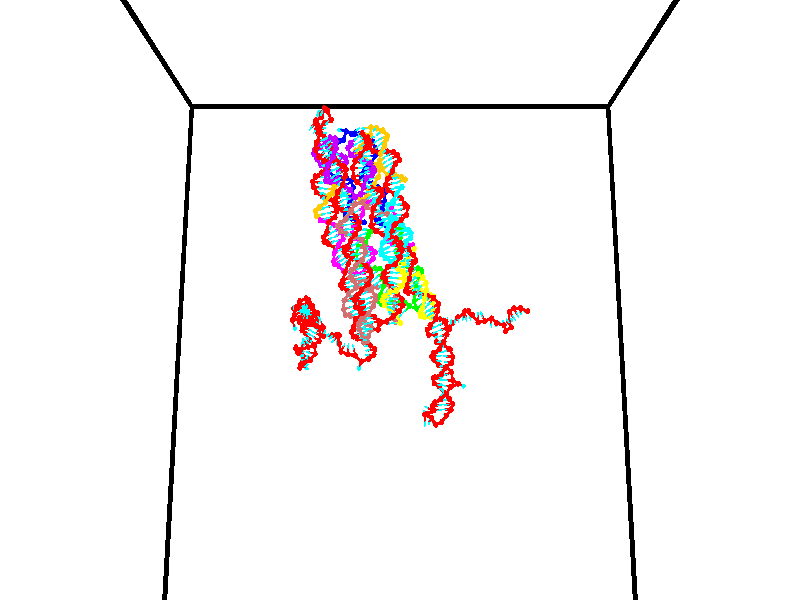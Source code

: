 // switches for output
#declare DRAW_BASES = 1; // possible values are 0, 1; only relevant for DNA ribbons
#declare DRAW_BASES_TYPE = 3; // possible values are 1, 2, 3; only relevant for DNA ribbons
#declare DRAW_FOG = 0; // set to 1 to enable fog

#include "colors.inc"

#include "transforms.inc"
background { rgb <1, 1, 1>}

#default {
   normal{
       ripples 0.25
       frequency 0.20
       turbulence 0.2
       lambda 5
   }
	finish {
		phong 0.1
		phong_size 40.
	}
}

// original window dimensions: 1024x640


// camera settings

camera {
	sky <0, 0.179814, -0.983701>
	up <0, 0.179814, -0.983701>
	right 1.6 * <1, 0, 0>
	location <35, 94.9851, 44.8844>
	look_at <35, 29.7336, 32.9568>
	direction <0, -65.2515, -11.9276>
	angle 67.0682
}


# declare cpy_camera_pos = <35, 94.9851, 44.8844>;
# if (DRAW_FOG = 1)
fog {
	fog_type 2
	up vnormalize(cpy_camera_pos)
	color rgbt<1,1,1,0.3>
	distance 1e-5
	fog_alt 3e-3
	fog_offset 56
}
# end


// LIGHTS

# declare lum = 6;
global_settings {
	ambient_light rgb lum * <0.05, 0.05, 0.05>
	max_trace_level 15
}# declare cpy_direct_light_amount = 0.25;
light_source
{	1000 * <-1, -1.16352, -0.803886>,
	rgb lum * cpy_direct_light_amount
	parallel
}

light_source
{	1000 * <1, 1.16352, 0.803886>,
	rgb lum * cpy_direct_light_amount
	parallel
}

// strand 0

// nucleotide -1

// particle -1
sphere {
	<24.394350, 35.121357, 35.185528> 0.250000
	pigment { color rgbt <1,0,0,0> }
	no_shadow
}
cylinder {
	<24.342833, 34.953915, 34.825932>,  <24.311922, 34.853451, 34.610172>, 0.100000
	pigment { color rgbt <1,0,0,0> }
	no_shadow
}
cylinder {
	<24.342833, 34.953915, 34.825932>,  <24.394350, 35.121357, 35.185528>, 0.100000
	pigment { color rgbt <1,0,0,0> }
	no_shadow
}

// particle -1
sphere {
	<24.342833, 34.953915, 34.825932> 0.100000
	pigment { color rgbt <1,0,0,0> }
	no_shadow
}
sphere {
	0, 1
	scale<0.080000,0.200000,0.300000>
	matrix <0.853982, 0.414016, -0.315128,
		0.504110, -0.808307, 0.304160,
		-0.128793, -0.418606, -0.898989,
		24.304195, 34.828331, 34.556236>
	pigment { color rgbt <0,1,1,0> }
	no_shadow
}
cylinder {
	<24.605167, 35.513626, 34.619026>,  <24.394350, 35.121357, 35.185528>, 0.130000
	pigment { color rgbt <1,0,0,0> }
	no_shadow
}

// nucleotide -1

// particle -1
sphere {
	<24.605167, 35.513626, 34.619026> 0.250000
	pigment { color rgbt <1,0,0,0> }
	no_shadow
}
cylinder {
	<25.003937, 35.513020, 34.650375>,  <25.243198, 35.512657, 34.669186>, 0.100000
	pigment { color rgbt <1,0,0,0> }
	no_shadow
}
cylinder {
	<25.003937, 35.513020, 34.650375>,  <24.605167, 35.513626, 34.619026>, 0.100000
	pigment { color rgbt <1,0,0,0> }
	no_shadow
}

// particle -1
sphere {
	<25.003937, 35.513020, 34.650375> 0.100000
	pigment { color rgbt <1,0,0,0> }
	no_shadow
}
sphere {
	0, 1
	scale<0.080000,0.200000,0.300000>
	matrix <0.005224, -0.996306, -0.085715,
		0.078216, 0.085861, -0.993232,
		0.996923, -0.001516, 0.078375,
		25.303013, 35.512566, 34.673889>
	pigment { color rgbt <0,1,1,0> }
	no_shadow
}
cylinder {
	<24.902176, 35.218433, 34.051624>,  <24.605167, 35.513626, 34.619026>, 0.130000
	pigment { color rgbt <1,0,0,0> }
	no_shadow
}

// nucleotide -1

// particle -1
sphere {
	<24.902176, 35.218433, 34.051624> 0.250000
	pigment { color rgbt <1,0,0,0> }
	no_shadow
}
cylinder {
	<25.148119, 35.169201, 34.363213>,  <25.295685, 35.139660, 34.550167>, 0.100000
	pigment { color rgbt <1,0,0,0> }
	no_shadow
}
cylinder {
	<25.148119, 35.169201, 34.363213>,  <24.902176, 35.218433, 34.051624>, 0.100000
	pigment { color rgbt <1,0,0,0> }
	no_shadow
}

// particle -1
sphere {
	<25.148119, 35.169201, 34.363213> 0.100000
	pigment { color rgbt <1,0,0,0> }
	no_shadow
}
sphere {
	0, 1
	scale<0.080000,0.200000,0.300000>
	matrix <0.038530, -0.981879, -0.185551,
		0.787696, 0.144102, -0.598974,
		0.614859, -0.123080, 0.778974,
		25.332577, 35.132278, 34.596905>
	pigment { color rgbt <0,1,1,0> }
	no_shadow
}
cylinder {
	<25.503771, 34.885410, 33.753944>,  <24.902176, 35.218433, 34.051624>, 0.130000
	pigment { color rgbt <1,0,0,0> }
	no_shadow
}

// nucleotide -1

// particle -1
sphere {
	<25.503771, 34.885410, 33.753944> 0.250000
	pigment { color rgbt <1,0,0,0> }
	no_shadow
}
cylinder {
	<25.465265, 34.817238, 34.146206>,  <25.442162, 34.776333, 34.381565>, 0.100000
	pigment { color rgbt <1,0,0,0> }
	no_shadow
}
cylinder {
	<25.465265, 34.817238, 34.146206>,  <25.503771, 34.885410, 33.753944>, 0.100000
	pigment { color rgbt <1,0,0,0> }
	no_shadow
}

// particle -1
sphere {
	<25.465265, 34.817238, 34.146206> 0.100000
	pigment { color rgbt <1,0,0,0> }
	no_shadow
}
sphere {
	0, 1
	scale<0.080000,0.200000,0.300000>
	matrix <0.048296, -0.984870, -0.166427,
		0.994184, 0.031341, 0.103038,
		-0.096263, -0.170436, 0.980656,
		25.436386, 34.766106, 34.440403>
	pigment { color rgbt <0,1,1,0> }
	no_shadow
}
cylinder {
	<25.667103, 34.140865, 33.770298>,  <25.503771, 34.885410, 33.753944>, 0.130000
	pigment { color rgbt <1,0,0,0> }
	no_shadow
}

// nucleotide -1

// particle -1
sphere {
	<25.667103, 34.140865, 33.770298> 0.250000
	pigment { color rgbt <1,0,0,0> }
	no_shadow
}
cylinder {
	<25.508120, 34.210896, 34.130604>,  <25.412729, 34.252914, 34.346786>, 0.100000
	pigment { color rgbt <1,0,0,0> }
	no_shadow
}
cylinder {
	<25.508120, 34.210896, 34.130604>,  <25.667103, 34.140865, 33.770298>, 0.100000
	pigment { color rgbt <1,0,0,0> }
	no_shadow
}

// particle -1
sphere {
	<25.508120, 34.210896, 34.130604> 0.100000
	pigment { color rgbt <1,0,0,0> }
	no_shadow
}
sphere {
	0, 1
	scale<0.080000,0.200000,0.300000>
	matrix <-0.034430, -0.983785, 0.176016,
		0.916975, 0.038945, 0.397039,
		-0.397456, 0.175072, 0.900766,
		25.388884, 34.263416, 34.400833>
	pigment { color rgbt <0,1,1,0> }
	no_shadow
}
cylinder {
	<26.022636, 33.751266, 34.184937>,  <25.667103, 34.140865, 33.770298>, 0.130000
	pigment { color rgbt <1,0,0,0> }
	no_shadow
}

// nucleotide -1

// particle -1
sphere {
	<26.022636, 33.751266, 34.184937> 0.250000
	pigment { color rgbt <1,0,0,0> }
	no_shadow
}
cylinder {
	<25.678955, 33.828579, 34.374424>,  <25.472746, 33.874966, 34.488117>, 0.100000
	pigment { color rgbt <1,0,0,0> }
	no_shadow
}
cylinder {
	<25.678955, 33.828579, 34.374424>,  <26.022636, 33.751266, 34.184937>, 0.100000
	pigment { color rgbt <1,0,0,0> }
	no_shadow
}

// particle -1
sphere {
	<25.678955, 33.828579, 34.374424> 0.100000
	pigment { color rgbt <1,0,0,0> }
	no_shadow
}
sphere {
	0, 1
	scale<0.080000,0.200000,0.300000>
	matrix <-0.082360, -0.966075, 0.244780,
		0.504961, 0.171300, 0.845974,
		-0.859204, 0.193278, 0.473721,
		25.421194, 33.886562, 34.516541>
	pigment { color rgbt <0,1,1,0> }
	no_shadow
}
cylinder {
	<26.075731, 33.340385, 34.786499>,  <26.022636, 33.751266, 34.184937>, 0.130000
	pigment { color rgbt <1,0,0,0> }
	no_shadow
}

// nucleotide -1

// particle -1
sphere {
	<26.075731, 33.340385, 34.786499> 0.250000
	pigment { color rgbt <1,0,0,0> }
	no_shadow
}
cylinder {
	<25.687120, 33.422176, 34.738621>,  <25.453955, 33.471252, 34.709892>, 0.100000
	pigment { color rgbt <1,0,0,0> }
	no_shadow
}
cylinder {
	<25.687120, 33.422176, 34.738621>,  <26.075731, 33.340385, 34.786499>, 0.100000
	pigment { color rgbt <1,0,0,0> }
	no_shadow
}

// particle -1
sphere {
	<25.687120, 33.422176, 34.738621> 0.100000
	pigment { color rgbt <1,0,0,0> }
	no_shadow
}
sphere {
	0, 1
	scale<0.080000,0.200000,0.300000>
	matrix <-0.230843, -0.930694, 0.283759,
		-0.053376, 0.303310, 0.951396,
		-0.971526, 0.204477, -0.119694,
		25.395662, 33.483521, 34.702713>
	pigment { color rgbt <0,1,1,0> }
	no_shadow
}
cylinder {
	<25.769072, 33.109829, 35.462158>,  <26.075731, 33.340385, 34.786499>, 0.130000
	pigment { color rgbt <1,0,0,0> }
	no_shadow
}

// nucleotide -1

// particle -1
sphere {
	<25.769072, 33.109829, 35.462158> 0.250000
	pigment { color rgbt <1,0,0,0> }
	no_shadow
}
cylinder {
	<25.553667, 33.064854, 35.128124>,  <25.424425, 33.037868, 34.927704>, 0.100000
	pigment { color rgbt <1,0,0,0> }
	no_shadow
}
cylinder {
	<25.553667, 33.064854, 35.128124>,  <25.769072, 33.109829, 35.462158>, 0.100000
	pigment { color rgbt <1,0,0,0> }
	no_shadow
}

// particle -1
sphere {
	<25.553667, 33.064854, 35.128124> 0.100000
	pigment { color rgbt <1,0,0,0> }
	no_shadow
}
sphere {
	0, 1
	scale<0.080000,0.200000,0.300000>
	matrix <-0.035108, -0.987202, 0.155560,
		-0.841886, 0.113089, 0.527673,
		-0.538512, -0.112438, -0.835083,
		25.392113, 33.031124, 34.877598>
	pigment { color rgbt <0,1,1,0> }
	no_shadow
}
cylinder {
	<24.993744, 32.897301, 35.671379>,  <25.769072, 33.109829, 35.462158>, 0.130000
	pigment { color rgbt <1,0,0,0> }
	no_shadow
}

// nucleotide -1

// particle -1
sphere {
	<24.993744, 32.897301, 35.671379> 0.250000
	pigment { color rgbt <1,0,0,0> }
	no_shadow
}
cylinder {
	<25.103212, 32.749645, 35.316113>,  <25.168894, 32.661053, 35.102951>, 0.100000
	pigment { color rgbt <1,0,0,0> }
	no_shadow
}
cylinder {
	<25.103212, 32.749645, 35.316113>,  <24.993744, 32.897301, 35.671379>, 0.100000
	pigment { color rgbt <1,0,0,0> }
	no_shadow
}

// particle -1
sphere {
	<25.103212, 32.749645, 35.316113> 0.100000
	pigment { color rgbt <1,0,0,0> }
	no_shadow
}
sphere {
	0, 1
	scale<0.080000,0.200000,0.300000>
	matrix <-0.026046, -0.925925, 0.376808,
		-0.961470, -0.079989, -0.263017,
		0.273674, -0.369140, -0.888165,
		25.185314, 32.638905, 35.049664>
	pigment { color rgbt <0,1,1,0> }
	no_shadow
}
cylinder {
	<24.727232, 32.261223, 35.748661>,  <24.993744, 32.897301, 35.671379>, 0.130000
	pigment { color rgbt <1,0,0,0> }
	no_shadow
}

// nucleotide -1

// particle -1
sphere {
	<24.727232, 32.261223, 35.748661> 0.250000
	pigment { color rgbt <1,0,0,0> }
	no_shadow
}
cylinder {
	<24.877558, 32.233601, 35.379013>,  <24.967752, 32.217026, 35.157223>, 0.100000
	pigment { color rgbt <1,0,0,0> }
	no_shadow
}
cylinder {
	<24.877558, 32.233601, 35.379013>,  <24.727232, 32.261223, 35.748661>, 0.100000
	pigment { color rgbt <1,0,0,0> }
	no_shadow
}

// particle -1
sphere {
	<24.877558, 32.233601, 35.379013> 0.100000
	pigment { color rgbt <1,0,0,0> }
	no_shadow
}
sphere {
	0, 1
	scale<0.080000,0.200000,0.300000>
	matrix <-0.144254, -0.989423, 0.015276,
		-0.915399, 0.127567, -0.381800,
		0.375813, -0.069060, -0.924118,
		24.990301, 32.212883, 35.101776>
	pigment { color rgbt <0,1,1,0> }
	no_shadow
}
cylinder {
	<24.311417, 31.847258, 35.302738>,  <24.727232, 32.261223, 35.748661>, 0.130000
	pigment { color rgbt <1,0,0,0> }
	no_shadow
}

// nucleotide -1

// particle -1
sphere {
	<24.311417, 31.847258, 35.302738> 0.250000
	pigment { color rgbt <1,0,0,0> }
	no_shadow
}
cylinder {
	<24.691221, 31.831230, 35.178272>,  <24.919104, 31.821613, 35.103592>, 0.100000
	pigment { color rgbt <1,0,0,0> }
	no_shadow
}
cylinder {
	<24.691221, 31.831230, 35.178272>,  <24.311417, 31.847258, 35.302738>, 0.100000
	pigment { color rgbt <1,0,0,0> }
	no_shadow
}

// particle -1
sphere {
	<24.691221, 31.831230, 35.178272> 0.100000
	pigment { color rgbt <1,0,0,0> }
	no_shadow
}
sphere {
	0, 1
	scale<0.080000,0.200000,0.300000>
	matrix <-0.017219, -0.996971, 0.075841,
		-0.313264, -0.066654, -0.947324,
		0.949510, -0.040071, -0.311168,
		24.976074, 31.819208, 35.084923>
	pigment { color rgbt <0,1,1,0> }
	no_shadow
}
cylinder {
	<24.264143, 31.370964, 34.856846>,  <24.311417, 31.847258, 35.302738>, 0.130000
	pigment { color rgbt <1,0,0,0> }
	no_shadow
}

// nucleotide -1

// particle -1
sphere {
	<24.264143, 31.370964, 34.856846> 0.250000
	pigment { color rgbt <1,0,0,0> }
	no_shadow
}
cylinder {
	<24.635944, 31.413984, 34.997959>,  <24.859026, 31.439796, 35.082626>, 0.100000
	pigment { color rgbt <1,0,0,0> }
	no_shadow
}
cylinder {
	<24.635944, 31.413984, 34.997959>,  <24.264143, 31.370964, 34.856846>, 0.100000
	pigment { color rgbt <1,0,0,0> }
	no_shadow
}

// particle -1
sphere {
	<24.635944, 31.413984, 34.997959> 0.100000
	pigment { color rgbt <1,0,0,0> }
	no_shadow
}
sphere {
	0, 1
	scale<0.080000,0.200000,0.300000>
	matrix <0.022727, -0.971421, 0.236270,
		0.368111, -0.211597, -0.905384,
		0.929504, 0.107550, 0.352782,
		24.914795, 31.446249, 35.103794>
	pigment { color rgbt <0,1,1,0> }
	no_shadow
}
cylinder {
	<24.761395, 30.849426, 34.536377>,  <24.264143, 31.370964, 34.856846>, 0.130000
	pigment { color rgbt <1,0,0,0> }
	no_shadow
}

// nucleotide -1

// particle -1
sphere {
	<24.761395, 30.849426, 34.536377> 0.250000
	pigment { color rgbt <1,0,0,0> }
	no_shadow
}
cylinder {
	<24.871267, 30.961662, 34.904251>,  <24.937191, 31.029003, 35.124977>, 0.100000
	pigment { color rgbt <1,0,0,0> }
	no_shadow
}
cylinder {
	<24.871267, 30.961662, 34.904251>,  <24.761395, 30.849426, 34.536377>, 0.100000
	pigment { color rgbt <1,0,0,0> }
	no_shadow
}

// particle -1
sphere {
	<24.871267, 30.961662, 34.904251> 0.100000
	pigment { color rgbt <1,0,0,0> }
	no_shadow
}
sphere {
	0, 1
	scale<0.080000,0.200000,0.300000>
	matrix <0.058591, -0.959582, 0.275262,
		0.959748, -0.021725, -0.280021,
		0.274684, 0.280589, 0.919684,
		24.953672, 31.045839, 35.180157>
	pigment { color rgbt <0,1,1,0> }
	no_shadow
}
cylinder {
	<25.390110, 30.349106, 34.863441>,  <24.761395, 30.849426, 34.536377>, 0.130000
	pigment { color rgbt <1,0,0,0> }
	no_shadow
}

// nucleotide -1

// particle -1
sphere {
	<25.390110, 30.349106, 34.863441> 0.250000
	pigment { color rgbt <1,0,0,0> }
	no_shadow
}
cylinder {
	<25.179142, 30.509459, 35.163074>,  <25.052561, 30.605671, 35.342854>, 0.100000
	pigment { color rgbt <1,0,0,0> }
	no_shadow
}
cylinder {
	<25.179142, 30.509459, 35.163074>,  <25.390110, 30.349106, 34.863441>, 0.100000
	pigment { color rgbt <1,0,0,0> }
	no_shadow
}

// particle -1
sphere {
	<25.179142, 30.509459, 35.163074> 0.100000
	pigment { color rgbt <1,0,0,0> }
	no_shadow
}
sphere {
	0, 1
	scale<0.080000,0.200000,0.300000>
	matrix <-0.084081, -0.901981, 0.423511,
		0.845434, 0.160384, 0.509429,
		-0.527419, 0.400884, 0.749080,
		25.020916, 30.629725, 35.387798>
	pigment { color rgbt <0,1,1,0> }
	no_shadow
}
cylinder {
	<25.793255, 30.761265, 35.386673>,  <25.390110, 30.349106, 34.863441>, 0.130000
	pigment { color rgbt <1,0,0,0> }
	no_shadow
}

// nucleotide -1

// particle -1
sphere {
	<25.793255, 30.761265, 35.386673> 0.250000
	pigment { color rgbt <1,0,0,0> }
	no_shadow
}
cylinder {
	<25.520098, 30.847990, 35.107632>,  <25.356203, 30.900024, 34.940208>, 0.100000
	pigment { color rgbt <1,0,0,0> }
	no_shadow
}
cylinder {
	<25.520098, 30.847990, 35.107632>,  <25.793255, 30.761265, 35.386673>, 0.100000
	pigment { color rgbt <1,0,0,0> }
	no_shadow
}

// particle -1
sphere {
	<25.520098, 30.847990, 35.107632> 0.100000
	pigment { color rgbt <1,0,0,0> }
	no_shadow
}
sphere {
	0, 1
	scale<0.080000,0.200000,0.300000>
	matrix <0.297447, 0.954722, 0.005551,
		0.667222, -0.203709, -0.716462,
		-0.682891, 0.216813, -0.697604,
		25.315231, 30.913034, 34.898350>
	pigment { color rgbt <0,1,1,0> }
	no_shadow
}
cylinder {
	<26.024578, 31.351860, 35.153770>,  <25.793255, 30.761265, 35.386673>, 0.130000
	pigment { color rgbt <1,0,0,0> }
	no_shadow
}

// nucleotide -1

// particle -1
sphere {
	<26.024578, 31.351860, 35.153770> 0.250000
	pigment { color rgbt <1,0,0,0> }
	no_shadow
}
cylinder {
	<25.673489, 31.355854, 34.962147>,  <25.462835, 31.358250, 34.847172>, 0.100000
	pigment { color rgbt <1,0,0,0> }
	no_shadow
}
cylinder {
	<25.673489, 31.355854, 34.962147>,  <26.024578, 31.351860, 35.153770>, 0.100000
	pigment { color rgbt <1,0,0,0> }
	no_shadow
}

// particle -1
sphere {
	<25.673489, 31.355854, 34.962147> 0.100000
	pigment { color rgbt <1,0,0,0> }
	no_shadow
}
sphere {
	0, 1
	scale<0.080000,0.200000,0.300000>
	matrix <0.109633, 0.977447, -0.180495,
		0.466455, -0.210946, -0.859024,
		-0.877725, 0.009985, -0.479061,
		25.410172, 31.358849, 34.818428>
	pigment { color rgbt <0,1,1,0> }
	no_shadow
}
cylinder {
	<26.183002, 31.782066, 34.550838>,  <26.024578, 31.351860, 35.153770>, 0.130000
	pigment { color rgbt <1,0,0,0> }
	no_shadow
}

// nucleotide -1

// particle -1
sphere {
	<26.183002, 31.782066, 34.550838> 0.250000
	pigment { color rgbt <1,0,0,0> }
	no_shadow
}
cylinder {
	<25.812397, 31.763809, 34.700233>,  <25.590034, 31.752855, 34.789871>, 0.100000
	pigment { color rgbt <1,0,0,0> }
	no_shadow
}
cylinder {
	<25.812397, 31.763809, 34.700233>,  <26.183002, 31.782066, 34.550838>, 0.100000
	pigment { color rgbt <1,0,0,0> }
	no_shadow
}

// particle -1
sphere {
	<25.812397, 31.763809, 34.700233> 0.100000
	pigment { color rgbt <1,0,0,0> }
	no_shadow
}
sphere {
	0, 1
	scale<0.080000,0.200000,0.300000>
	matrix <-0.064867, 0.997129, -0.039062,
		-0.370631, -0.060418, -0.926813,
		-0.926512, -0.045642, 0.373486,
		25.534443, 31.750116, 34.812279>
	pigment { color rgbt <0,1,1,0> }
	no_shadow
}
cylinder {
	<25.711966, 31.982819, 34.007530>,  <26.183002, 31.782066, 34.550838>, 0.130000
	pigment { color rgbt <1,0,0,0> }
	no_shadow
}

// nucleotide -1

// particle -1
sphere {
	<25.711966, 31.982819, 34.007530> 0.250000
	pigment { color rgbt <1,0,0,0> }
	no_shadow
}
cylinder {
	<25.546171, 32.076176, 34.359379>,  <25.446693, 32.132191, 34.570488>, 0.100000
	pigment { color rgbt <1,0,0,0> }
	no_shadow
}
cylinder {
	<25.546171, 32.076176, 34.359379>,  <25.711966, 31.982819, 34.007530>, 0.100000
	pigment { color rgbt <1,0,0,0> }
	no_shadow
}

// particle -1
sphere {
	<25.546171, 32.076176, 34.359379> 0.100000
	pigment { color rgbt <1,0,0,0> }
	no_shadow
}
sphere {
	0, 1
	scale<0.080000,0.200000,0.300000>
	matrix <-0.073774, 0.954756, -0.288093,
		-0.907060, -0.184304, -0.378517,
		-0.414488, 0.233392, 0.879618,
		25.421825, 32.146194, 34.623264>
	pigment { color rgbt <0,1,1,0> }
	no_shadow
}
cylinder {
	<25.263254, 32.473564, 33.817936>,  <25.711966, 31.982819, 34.007530>, 0.130000
	pigment { color rgbt <1,0,0,0> }
	no_shadow
}

// nucleotide -1

// particle -1
sphere {
	<25.263254, 32.473564, 33.817936> 0.250000
	pigment { color rgbt <1,0,0,0> }
	no_shadow
}
cylinder {
	<25.264677, 32.501785, 34.216938>,  <25.265532, 32.518719, 34.456337>, 0.100000
	pigment { color rgbt <1,0,0,0> }
	no_shadow
}
cylinder {
	<25.264677, 32.501785, 34.216938>,  <25.263254, 32.473564, 33.817936>, 0.100000
	pigment { color rgbt <1,0,0,0> }
	no_shadow
}

// particle -1
sphere {
	<25.264677, 32.501785, 34.216938> 0.100000
	pigment { color rgbt <1,0,0,0> }
	no_shadow
}
sphere {
	0, 1
	scale<0.080000,0.200000,0.300000>
	matrix <-0.274031, 0.959392, -0.066879,
		-0.961714, -0.273109, 0.022746,
		0.003557, 0.070551, 0.997502,
		25.265743, 32.522949, 34.516190>
	pigment { color rgbt <0,1,1,0> }
	no_shadow
}
cylinder {
	<24.582008, 32.749775, 33.899261>,  <25.263254, 32.473564, 33.817936>, 0.130000
	pigment { color rgbt <1,0,0,0> }
	no_shadow
}

// nucleotide -1

// particle -1
sphere {
	<24.582008, 32.749775, 33.899261> 0.250000
	pigment { color rgbt <1,0,0,0> }
	no_shadow
}
cylinder {
	<24.818130, 32.803566, 34.217621>,  <24.959805, 32.835842, 34.408638>, 0.100000
	pigment { color rgbt <1,0,0,0> }
	no_shadow
}
cylinder {
	<24.818130, 32.803566, 34.217621>,  <24.582008, 32.749775, 33.899261>, 0.100000
	pigment { color rgbt <1,0,0,0> }
	no_shadow
}

// particle -1
sphere {
	<24.818130, 32.803566, 34.217621> 0.100000
	pigment { color rgbt <1,0,0,0> }
	no_shadow
}
sphere {
	0, 1
	scale<0.080000,0.200000,0.300000>
	matrix <-0.219727, 0.975560, -0.001866,
		-0.776697, -0.173779, 0.605428,
		0.590306, 0.134478, 0.795898,
		24.995222, 32.843910, 34.456390>
	pigment { color rgbt <0,1,1,0> }
	no_shadow
}
cylinder {
	<24.118402, 33.089695, 34.394978>,  <24.582008, 32.749775, 33.899261>, 0.130000
	pigment { color rgbt <1,0,0,0> }
	no_shadow
}

// nucleotide -1

// particle -1
sphere {
	<24.118402, 33.089695, 34.394978> 0.250000
	pigment { color rgbt <1,0,0,0> }
	no_shadow
}
cylinder {
	<24.508640, 33.155514, 34.453140>,  <24.742783, 33.195004, 34.488037>, 0.100000
	pigment { color rgbt <1,0,0,0> }
	no_shadow
}
cylinder {
	<24.508640, 33.155514, 34.453140>,  <24.118402, 33.089695, 34.394978>, 0.100000
	pigment { color rgbt <1,0,0,0> }
	no_shadow
}

// particle -1
sphere {
	<24.508640, 33.155514, 34.453140> 0.100000
	pigment { color rgbt <1,0,0,0> }
	no_shadow
}
sphere {
	0, 1
	scale<0.080000,0.200000,0.300000>
	matrix <-0.170578, 0.984888, 0.029979,
		-0.138276, -0.054050, 0.988918,
		0.975594, 0.164542, 0.145406,
		24.801319, 33.204876, 34.496761>
	pigment { color rgbt <0,1,1,0> }
	no_shadow
}
cylinder {
	<24.062525, 33.751022, 34.447098>,  <24.118402, 33.089695, 34.394978>, 0.130000
	pigment { color rgbt <1,0,0,0> }
	no_shadow
}

// nucleotide -1

// particle -1
sphere {
	<24.062525, 33.751022, 34.447098> 0.250000
	pigment { color rgbt <1,0,0,0> }
	no_shadow
}
cylinder {
	<24.450933, 33.690067, 34.520741>,  <24.683979, 33.653496, 34.564926>, 0.100000
	pigment { color rgbt <1,0,0,0> }
	no_shadow
}
cylinder {
	<24.450933, 33.690067, 34.520741>,  <24.062525, 33.751022, 34.447098>, 0.100000
	pigment { color rgbt <1,0,0,0> }
	no_shadow
}

// particle -1
sphere {
	<24.450933, 33.690067, 34.520741> 0.100000
	pigment { color rgbt <1,0,0,0> }
	no_shadow
}
sphere {
	0, 1
	scale<0.080000,0.200000,0.300000>
	matrix <0.152303, 0.988225, 0.014687,
		-0.184173, 0.013778, 0.982797,
		0.971022, -0.152388, 0.184102,
		24.742241, 33.644352, 34.575970>
	pigment { color rgbt <0,1,1,0> }
	no_shadow
}
cylinder {
	<24.253012, 34.187286, 35.047600>,  <24.062525, 33.751022, 34.447098>, 0.130000
	pigment { color rgbt <1,0,0,0> }
	no_shadow
}

// nucleotide -1

// particle -1
sphere {
	<24.253012, 34.187286, 35.047600> 0.250000
	pigment { color rgbt <1,0,0,0> }
	no_shadow
}
cylinder {
	<24.604261, 34.086708, 34.884789>,  <24.815012, 34.026360, 34.787102>, 0.100000
	pigment { color rgbt <1,0,0,0> }
	no_shadow
}
cylinder {
	<24.604261, 34.086708, 34.884789>,  <24.253012, 34.187286, 35.047600>, 0.100000
	pigment { color rgbt <1,0,0,0> }
	no_shadow
}

// particle -1
sphere {
	<24.604261, 34.086708, 34.884789> 0.100000
	pigment { color rgbt <1,0,0,0> }
	no_shadow
}
sphere {
	0, 1
	scale<0.080000,0.200000,0.300000>
	matrix <0.321546, 0.940135, 0.112932,
		0.354263, -0.230046, 0.906409,
		0.878127, -0.251444, -0.407025,
		24.867699, 34.011276, 34.762680>
	pigment { color rgbt <0,1,1,0> }
	no_shadow
}
cylinder {
	<24.087282, 34.584503, 35.578644>,  <24.253012, 34.187286, 35.047600>, 0.130000
	pigment { color rgbt <1,0,0,0> }
	no_shadow
}

// nucleotide -1

// particle -1
sphere {
	<24.087282, 34.584503, 35.578644> 0.250000
	pigment { color rgbt <1,0,0,0> }
	no_shadow
}
cylinder {
	<24.212749, 34.411209, 35.916618>,  <24.288029, 34.307232, 36.119404>, 0.100000
	pigment { color rgbt <1,0,0,0> }
	no_shadow
}
cylinder {
	<24.212749, 34.411209, 35.916618>,  <24.087282, 34.584503, 35.578644>, 0.100000
	pigment { color rgbt <1,0,0,0> }
	no_shadow
}

// particle -1
sphere {
	<24.212749, 34.411209, 35.916618> 0.100000
	pigment { color rgbt <1,0,0,0> }
	no_shadow
}
sphere {
	0, 1
	scale<0.080000,0.200000,0.300000>
	matrix <0.305756, 0.888535, 0.342081,
		-0.898959, 0.151047, 0.411167,
		0.313666, -0.433233, 0.844939,
		24.306849, 34.281239, 36.170101>
	pigment { color rgbt <0,1,1,0> }
	no_shadow
}
cylinder {
	<24.767422, 34.520847, 35.511932>,  <24.087282, 34.584503, 35.578644>, 0.130000
	pigment { color rgbt <1,0,0,0> }
	no_shadow
}

// nucleotide -1

// particle -1
sphere {
	<24.767422, 34.520847, 35.511932> 0.250000
	pigment { color rgbt <1,0,0,0> }
	no_shadow
}
cylinder {
	<24.949690, 34.453972, 35.162209>,  <25.059050, 34.413849, 34.952374>, 0.100000
	pigment { color rgbt <1,0,0,0> }
	no_shadow
}
cylinder {
	<24.949690, 34.453972, 35.162209>,  <24.767422, 34.520847, 35.511932>, 0.100000
	pigment { color rgbt <1,0,0,0> }
	no_shadow
}

// particle -1
sphere {
	<24.949690, 34.453972, 35.162209> 0.100000
	pigment { color rgbt <1,0,0,0> }
	no_shadow
}
sphere {
	0, 1
	scale<0.080000,0.200000,0.300000>
	matrix <0.449227, 0.891142, 0.063722,
		0.768480, -0.421799, 0.481170,
		0.455668, -0.167186, -0.874308,
		25.086390, 34.403816, 34.899918>
	pigment { color rgbt <0,1,1,0> }
	no_shadow
}
cylinder {
	<25.395020, 34.672592, 35.698223>,  <24.767422, 34.520847, 35.511932>, 0.130000
	pigment { color rgbt <1,0,0,0> }
	no_shadow
}

// nucleotide -1

// particle -1
sphere {
	<25.395020, 34.672592, 35.698223> 0.250000
	pigment { color rgbt <1,0,0,0> }
	no_shadow
}
cylinder {
	<25.446156, 34.697376, 35.302280>,  <25.476837, 34.712246, 35.064716>, 0.100000
	pigment { color rgbt <1,0,0,0> }
	no_shadow
}
cylinder {
	<25.446156, 34.697376, 35.302280>,  <25.395020, 34.672592, 35.698223>, 0.100000
	pigment { color rgbt <1,0,0,0> }
	no_shadow
}

// particle -1
sphere {
	<25.446156, 34.697376, 35.302280> 0.100000
	pigment { color rgbt <1,0,0,0> }
	no_shadow
}
sphere {
	0, 1
	scale<0.080000,0.200000,0.300000>
	matrix <0.433256, 0.894293, 0.111932,
		0.892159, -0.443170, 0.087479,
		0.127837, 0.061960, -0.989858,
		25.484509, 34.715965, 35.005322>
	pigment { color rgbt <0,1,1,0> }
	no_shadow
}
cylinder {
	<26.096624, 34.822273, 35.584835>,  <25.395020, 34.672592, 35.698223>, 0.130000
	pigment { color rgbt <1,0,0,0> }
	no_shadow
}

// nucleotide -1

// particle -1
sphere {
	<26.096624, 34.822273, 35.584835> 0.250000
	pigment { color rgbt <1,0,0,0> }
	no_shadow
}
cylinder {
	<25.854271, 34.940941, 35.289566>,  <25.708858, 35.012142, 35.112404>, 0.100000
	pigment { color rgbt <1,0,0,0> }
	no_shadow
}
cylinder {
	<25.854271, 34.940941, 35.289566>,  <26.096624, 34.822273, 35.584835>, 0.100000
	pigment { color rgbt <1,0,0,0> }
	no_shadow
}

// particle -1
sphere {
	<25.854271, 34.940941, 35.289566> 0.100000
	pigment { color rgbt <1,0,0,0> }
	no_shadow
}
sphere {
	0, 1
	scale<0.080000,0.200000,0.300000>
	matrix <0.386749, 0.920685, 0.052576,
		0.695219, -0.253631, -0.672563,
		-0.605884, 0.296665, -0.738170,
		25.672506, 35.029942, 35.068115>
	pigment { color rgbt <0,1,1,0> }
	no_shadow
}
cylinder {
	<26.544571, 35.111050, 35.044830>,  <26.096624, 34.822273, 35.584835>, 0.130000
	pigment { color rgbt <1,0,0,0> }
	no_shadow
}

// nucleotide -1

// particle -1
sphere {
	<26.544571, 35.111050, 35.044830> 0.250000
	pigment { color rgbt <1,0,0,0> }
	no_shadow
}
cylinder {
	<26.167612, 35.244297, 35.056973>,  <25.941437, 35.324245, 35.064259>, 0.100000
	pigment { color rgbt <1,0,0,0> }
	no_shadow
}
cylinder {
	<26.167612, 35.244297, 35.056973>,  <26.544571, 35.111050, 35.044830>, 0.100000
	pigment { color rgbt <1,0,0,0> }
	no_shadow
}

// particle -1
sphere {
	<26.167612, 35.244297, 35.056973> 0.100000
	pigment { color rgbt <1,0,0,0> }
	no_shadow
}
sphere {
	0, 1
	scale<0.080000,0.200000,0.300000>
	matrix <0.329929, 0.910726, 0.248445,
		0.055115, 0.244149, -0.968170,
		-0.942396, 0.333120, 0.030357,
		25.884893, 35.344234, 35.066078>
	pigment { color rgbt <0,1,1,0> }
	no_shadow
}
cylinder {
	<26.638241, 34.375900, 34.939133>,  <26.544571, 35.111050, 35.044830>, 0.130000
	pigment { color rgbt <1,0,0,0> }
	no_shadow
}

// nucleotide -1

// particle -1
sphere {
	<26.638241, 34.375900, 34.939133> 0.250000
	pigment { color rgbt <1,0,0,0> }
	no_shadow
}
cylinder {
	<26.759598, 34.649864, 35.204117>,  <26.832413, 34.814243, 35.363106>, 0.100000
	pigment { color rgbt <1,0,0,0> }
	no_shadow
}
cylinder {
	<26.759598, 34.649864, 35.204117>,  <26.638241, 34.375900, 34.939133>, 0.100000
	pigment { color rgbt <1,0,0,0> }
	no_shadow
}

// particle -1
sphere {
	<26.759598, 34.649864, 35.204117> 0.100000
	pigment { color rgbt <1,0,0,0> }
	no_shadow
}
sphere {
	0, 1
	scale<0.080000,0.200000,0.300000>
	matrix <-0.638661, -0.369786, 0.674812,
		0.707153, -0.627819, 0.325235,
		0.303392, 0.684910, 0.662459,
		26.850615, 34.855335, 35.402855>
	pigment { color rgbt <0,1,1,0> }
	no_shadow
}
cylinder {
	<26.496431, 34.117374, 35.575497>,  <26.638241, 34.375900, 34.939133>, 0.130000
	pigment { color rgbt <1,0,0,0> }
	no_shadow
}

// nucleotide -1

// particle -1
sphere {
	<26.496431, 34.117374, 35.575497> 0.250000
	pigment { color rgbt <1,0,0,0> }
	no_shadow
}
cylinder {
	<26.588943, 34.476410, 35.725609>,  <26.644451, 34.691833, 35.815678>, 0.100000
	pigment { color rgbt <1,0,0,0> }
	no_shadow
}
cylinder {
	<26.588943, 34.476410, 35.725609>,  <26.496431, 34.117374, 35.575497>, 0.100000
	pigment { color rgbt <1,0,0,0> }
	no_shadow
}

// particle -1
sphere {
	<26.588943, 34.476410, 35.725609> 0.100000
	pigment { color rgbt <1,0,0,0> }
	no_shadow
}
sphere {
	0, 1
	scale<0.080000,0.200000,0.300000>
	matrix <-0.465863, -0.236467, 0.852675,
		0.854097, -0.372037, 0.363465,
		0.231279, 0.897592, 0.375284,
		26.658327, 34.745689, 35.838196>
	pigment { color rgbt <0,1,1,0> }
	no_shadow
}
cylinder {
	<26.761938, 34.008709, 36.296417>,  <26.496431, 34.117374, 35.575497>, 0.130000
	pigment { color rgbt <1,0,0,0> }
	no_shadow
}

// nucleotide -1

// particle -1
sphere {
	<26.761938, 34.008709, 36.296417> 0.250000
	pigment { color rgbt <1,0,0,0> }
	no_shadow
}
cylinder {
	<26.643270, 34.390644, 36.289886>,  <26.572069, 34.619804, 36.285969>, 0.100000
	pigment { color rgbt <1,0,0,0> }
	no_shadow
}
cylinder {
	<26.643270, 34.390644, 36.289886>,  <26.761938, 34.008709, 36.296417>, 0.100000
	pigment { color rgbt <1,0,0,0> }
	no_shadow
}

// particle -1
sphere {
	<26.643270, 34.390644, 36.289886> 0.100000
	pigment { color rgbt <1,0,0,0> }
	no_shadow
}
sphere {
	0, 1
	scale<0.080000,0.200000,0.300000>
	matrix <-0.448551, -0.124230, 0.885081,
		0.843083, 0.269900, 0.465150,
		-0.296669, 0.954841, -0.016328,
		26.554270, 34.677097, 36.284988>
	pigment { color rgbt <0,1,1,0> }
	no_shadow
}
cylinder {
	<27.014698, 34.491066, 36.872246>,  <26.761938, 34.008709, 36.296417>, 0.130000
	pigment { color rgbt <1,0,0,0> }
	no_shadow
}

// nucleotide -1

// particle -1
sphere {
	<27.014698, 34.491066, 36.872246> 0.250000
	pigment { color rgbt <1,0,0,0> }
	no_shadow
}
cylinder {
	<26.672096, 34.662113, 36.756634>,  <26.466536, 34.764744, 36.687267>, 0.100000
	pigment { color rgbt <1,0,0,0> }
	no_shadow
}
cylinder {
	<26.672096, 34.662113, 36.756634>,  <27.014698, 34.491066, 36.872246>, 0.100000
	pigment { color rgbt <1,0,0,0> }
	no_shadow
}

// particle -1
sphere {
	<26.672096, 34.662113, 36.756634> 0.100000
	pigment { color rgbt <1,0,0,0> }
	no_shadow
}
sphere {
	0, 1
	scale<0.080000,0.200000,0.300000>
	matrix <-0.391623, -0.173654, 0.903591,
		0.336203, 0.887121, 0.316202,
		-0.856504, 0.427622, -0.289033,
		26.415146, 34.790401, 36.669922>
	pigment { color rgbt <0,1,1,0> }
	no_shadow
}
cylinder {
	<26.920019, 34.958000, 37.380234>,  <27.014698, 34.491066, 36.872246>, 0.130000
	pigment { color rgbt <1,0,0,0> }
	no_shadow
}

// nucleotide -1

// particle -1
sphere {
	<26.920019, 34.958000, 37.380234> 0.250000
	pigment { color rgbt <1,0,0,0> }
	no_shadow
}
cylinder {
	<26.577265, 34.908508, 37.180058>,  <26.371613, 34.878815, 37.059952>, 0.100000
	pigment { color rgbt <1,0,0,0> }
	no_shadow
}
cylinder {
	<26.577265, 34.908508, 37.180058>,  <26.920019, 34.958000, 37.380234>, 0.100000
	pigment { color rgbt <1,0,0,0> }
	no_shadow
}

// particle -1
sphere {
	<26.577265, 34.908508, 37.180058> 0.100000
	pigment { color rgbt <1,0,0,0> }
	no_shadow
}
sphere {
	0, 1
	scale<0.080000,0.200000,0.300000>
	matrix <-0.493694, -0.082460, 0.865718,
		-0.148378, 0.988885, 0.009575,
		-0.856884, -0.123726, -0.500441,
		26.320200, 34.871391, 37.029926>
	pigment { color rgbt <0,1,1,0> }
	no_shadow
}
cylinder {
	<26.536898, 35.389103, 37.755543>,  <26.920019, 34.958000, 37.380234>, 0.130000
	pigment { color rgbt <1,0,0,0> }
	no_shadow
}

// nucleotide -1

// particle -1
sphere {
	<26.536898, 35.389103, 37.755543> 0.250000
	pigment { color rgbt <1,0,0,0> }
	no_shadow
}
cylinder {
	<26.322336, 35.103497, 37.575562>,  <26.193600, 34.932133, 37.467575>, 0.100000
	pigment { color rgbt <1,0,0,0> }
	no_shadow
}
cylinder {
	<26.322336, 35.103497, 37.575562>,  <26.536898, 35.389103, 37.755543>, 0.100000
	pigment { color rgbt <1,0,0,0> }
	no_shadow
}

// particle -1
sphere {
	<26.322336, 35.103497, 37.575562> 0.100000
	pigment { color rgbt <1,0,0,0> }
	no_shadow
}
sphere {
	0, 1
	scale<0.080000,0.200000,0.300000>
	matrix <-0.468178, -0.191837, 0.862559,
		-0.702197, 0.673335, -0.231384,
		-0.536403, -0.714015, -0.449949,
		26.161415, 34.889294, 37.440578>
	pigment { color rgbt <0,1,1,0> }
	no_shadow
}
cylinder {
	<25.838533, 35.061703, 37.916088>,  <26.536898, 35.389103, 37.755543>, 0.130000
	pigment { color rgbt <1,0,0,0> }
	no_shadow
}

// nucleotide -1

// particle -1
sphere {
	<25.838533, 35.061703, 37.916088> 0.250000
	pigment { color rgbt <1,0,0,0> }
	no_shadow
}
cylinder {
	<25.593691, 35.005783, 37.604759>,  <25.446785, 34.972233, 37.417961>, 0.100000
	pigment { color rgbt <1,0,0,0> }
	no_shadow
}
cylinder {
	<25.593691, 35.005783, 37.604759>,  <25.838533, 35.061703, 37.916088>, 0.100000
	pigment { color rgbt <1,0,0,0> }
	no_shadow
}

// particle -1
sphere {
	<25.593691, 35.005783, 37.604759> 0.100000
	pigment { color rgbt <1,0,0,0> }
	no_shadow
}
sphere {
	0, 1
	scale<0.080000,0.200000,0.300000>
	matrix <-0.477016, -0.719734, 0.504420,
		-0.630701, 0.680029, 0.373866,
		-0.612105, -0.139798, -0.778321,
		25.410059, 34.963844, 37.371262>
	pigment { color rgbt <0,1,1,0> }
	no_shadow
}
cylinder {
	<25.129225, 35.106441, 38.138805>,  <25.838533, 35.061703, 37.916088>, 0.130000
	pigment { color rgbt <1,0,0,0> }
	no_shadow
}

// nucleotide -1

// particle -1
sphere {
	<25.129225, 35.106441, 38.138805> 0.250000
	pigment { color rgbt <1,0,0,0> }
	no_shadow
}
cylinder {
	<25.198202, 34.857002, 37.833813>,  <25.239588, 34.707336, 37.650818>, 0.100000
	pigment { color rgbt <1,0,0,0> }
	no_shadow
}
cylinder {
	<25.198202, 34.857002, 37.833813>,  <25.129225, 35.106441, 38.138805>, 0.100000
	pigment { color rgbt <1,0,0,0> }
	no_shadow
}

// particle -1
sphere {
	<25.198202, 34.857002, 37.833813> 0.100000
	pigment { color rgbt <1,0,0,0> }
	no_shadow
}
sphere {
	0, 1
	scale<0.080000,0.200000,0.300000>
	matrix <-0.394864, -0.752927, 0.526482,
		-0.902411, 0.210291, -0.376075,
		0.172443, -0.623601, -0.762486,
		25.249935, 34.669922, 37.605068>
	pigment { color rgbt <0,1,1,0> }
	no_shadow
}
cylinder {
	<24.543257, 34.721573, 38.009926>,  <25.129225, 35.106441, 38.138805>, 0.130000
	pigment { color rgbt <1,0,0,0> }
	no_shadow
}

// nucleotide -1

// particle -1
sphere {
	<24.543257, 34.721573, 38.009926> 0.250000
	pigment { color rgbt <1,0,0,0> }
	no_shadow
}
cylinder {
	<24.897022, 34.545326, 37.948391>,  <25.109282, 34.439579, 37.911469>, 0.100000
	pigment { color rgbt <1,0,0,0> }
	no_shadow
}
cylinder {
	<24.897022, 34.545326, 37.948391>,  <24.543257, 34.721573, 38.009926>, 0.100000
	pigment { color rgbt <1,0,0,0> }
	no_shadow
}

// particle -1
sphere {
	<24.897022, 34.545326, 37.948391> 0.100000
	pigment { color rgbt <1,0,0,0> }
	no_shadow
}
sphere {
	0, 1
	scale<0.080000,0.200000,0.300000>
	matrix <-0.229525, -0.697659, 0.678668,
		-0.406358, -0.564916, -0.718153,
		0.884416, -0.440616, -0.153837,
		25.162348, 34.413143, 37.902241>
	pigment { color rgbt <0,1,1,0> }
	no_shadow
}
cylinder {
	<24.446522, 34.034775, 37.805573>,  <24.543257, 34.721573, 38.009926>, 0.130000
	pigment { color rgbt <1,0,0,0> }
	no_shadow
}

// nucleotide -1

// particle -1
sphere {
	<24.446522, 34.034775, 37.805573> 0.250000
	pigment { color rgbt <1,0,0,0> }
	no_shadow
}
cylinder {
	<24.805086, 34.060722, 37.980953>,  <25.020224, 34.076290, 38.086182>, 0.100000
	pigment { color rgbt <1,0,0,0> }
	no_shadow
}
cylinder {
	<24.805086, 34.060722, 37.980953>,  <24.446522, 34.034775, 37.805573>, 0.100000
	pigment { color rgbt <1,0,0,0> }
	no_shadow
}

// particle -1
sphere {
	<24.805086, 34.060722, 37.980953> 0.100000
	pigment { color rgbt <1,0,0,0> }
	no_shadow
}
sphere {
	0, 1
	scale<0.080000,0.200000,0.300000>
	matrix <-0.297609, -0.644964, 0.703882,
		0.328448, -0.761454, -0.558846,
		0.896410, 0.064871, 0.438453,
		25.074009, 34.080185, 38.112488>
	pigment { color rgbt <0,1,1,0> }
	no_shadow
}
cylinder {
	<24.536045, 33.397488, 38.218864>,  <24.446522, 34.034775, 37.805573>, 0.130000
	pigment { color rgbt <1,0,0,0> }
	no_shadow
}

// nucleotide -1

// particle -1
sphere {
	<24.536045, 33.397488, 38.218864> 0.250000
	pigment { color rgbt <1,0,0,0> }
	no_shadow
}
cylinder {
	<24.819624, 33.640511, 38.362122>,  <24.989771, 33.786324, 38.448078>, 0.100000
	pigment { color rgbt <1,0,0,0> }
	no_shadow
}
cylinder {
	<24.819624, 33.640511, 38.362122>,  <24.536045, 33.397488, 38.218864>, 0.100000
	pigment { color rgbt <1,0,0,0> }
	no_shadow
}

// particle -1
sphere {
	<24.819624, 33.640511, 38.362122> 0.100000
	pigment { color rgbt <1,0,0,0> }
	no_shadow
}
sphere {
	0, 1
	scale<0.080000,0.200000,0.300000>
	matrix <0.067606, -0.564026, 0.822985,
		0.702013, -0.559241, -0.440939,
		0.708948, 0.607556, 0.358146,
		25.032309, 33.822777, 38.469566>
	pigment { color rgbt <0,1,1,0> }
	no_shadow
}
cylinder {
	<25.026186, 32.980598, 38.449471>,  <24.536045, 33.397488, 38.218864>, 0.130000
	pigment { color rgbt <1,0,0,0> }
	no_shadow
}

// nucleotide -1

// particle -1
sphere {
	<25.026186, 32.980598, 38.449471> 0.250000
	pigment { color rgbt <1,0,0,0> }
	no_shadow
}
cylinder {
	<25.060951, 33.313374, 38.668674>,  <25.081810, 33.513039, 38.800198>, 0.100000
	pigment { color rgbt <1,0,0,0> }
	no_shadow
}
cylinder {
	<25.060951, 33.313374, 38.668674>,  <25.026186, 32.980598, 38.449471>, 0.100000
	pigment { color rgbt <1,0,0,0> }
	no_shadow
}

// particle -1
sphere {
	<25.060951, 33.313374, 38.668674> 0.100000
	pigment { color rgbt <1,0,0,0> }
	no_shadow
}
sphere {
	0, 1
	scale<0.080000,0.200000,0.300000>
	matrix <-0.078453, -0.542671, 0.836273,
		0.993122, -0.115675, 0.018104,
		0.086911, 0.831942, 0.548014,
		25.087025, 33.562958, 38.833080>
	pigment { color rgbt <0,1,1,0> }
	no_shadow
}
cylinder {
	<24.774620, 33.045029, 39.187035>,  <25.026186, 32.980598, 38.449471>, 0.130000
	pigment { color rgbt <1,0,0,0> }
	no_shadow
}

// nucleotide -1

// particle -1
sphere {
	<24.774620, 33.045029, 39.187035> 0.250000
	pigment { color rgbt <1,0,0,0> }
	no_shadow
}
cylinder {
	<25.129217, 33.088974, 39.366840>,  <25.341976, 33.115341, 39.474724>, 0.100000
	pigment { color rgbt <1,0,0,0> }
	no_shadow
}
cylinder {
	<25.129217, 33.088974, 39.366840>,  <24.774620, 33.045029, 39.187035>, 0.100000
	pigment { color rgbt <1,0,0,0> }
	no_shadow
}

// particle -1
sphere {
	<25.129217, 33.088974, 39.366840> 0.100000
	pigment { color rgbt <1,0,0,0> }
	no_shadow
}
sphere {
	0, 1
	scale<0.080000,0.200000,0.300000>
	matrix <0.226003, 0.744883, -0.627752,
		-0.403800, 0.658089, 0.635504,
		0.886492, 0.109861, 0.449513,
		25.395164, 33.121933, 39.501694>
	pigment { color rgbt <0,1,1,0> }
	no_shadow
}
cylinder {
	<24.824116, 33.661087, 39.496086>,  <24.774620, 33.045029, 39.187035>, 0.130000
	pigment { color rgbt <1,0,0,0> }
	no_shadow
}

// nucleotide -1

// particle -1
sphere {
	<24.824116, 33.661087, 39.496086> 0.250000
	pigment { color rgbt <1,0,0,0> }
	no_shadow
}
cylinder {
	<25.176264, 33.529987, 39.358959>,  <25.387552, 33.451328, 39.276684>, 0.100000
	pigment { color rgbt <1,0,0,0> }
	no_shadow
}
cylinder {
	<25.176264, 33.529987, 39.358959>,  <24.824116, 33.661087, 39.496086>, 0.100000
	pigment { color rgbt <1,0,0,0> }
	no_shadow
}

// particle -1
sphere {
	<25.176264, 33.529987, 39.358959> 0.100000
	pigment { color rgbt <1,0,0,0> }
	no_shadow
}
sphere {
	0, 1
	scale<0.080000,0.200000,0.300000>
	matrix <-0.119365, 0.546440, -0.828948,
		0.459019, 0.770704, 0.441948,
		0.880371, -0.327749, -0.342821,
		25.440374, 33.431664, 39.256111>
	pigment { color rgbt <0,1,1,0> }
	no_shadow
}
cylinder {
	<25.278116, 34.270111, 39.191410>,  <24.824116, 33.661087, 39.496086>, 0.130000
	pigment { color rgbt <1,0,0,0> }
	no_shadow
}

// nucleotide -1

// particle -1
sphere {
	<25.278116, 34.270111, 39.191410> 0.250000
	pigment { color rgbt <1,0,0,0> }
	no_shadow
}
cylinder {
	<25.389936, 33.940517, 38.994274>,  <25.457029, 33.742760, 38.875992>, 0.100000
	pigment { color rgbt <1,0,0,0> }
	no_shadow
}
cylinder {
	<25.389936, 33.940517, 38.994274>,  <25.278116, 34.270111, 39.191410>, 0.100000
	pigment { color rgbt <1,0,0,0> }
	no_shadow
}

// particle -1
sphere {
	<25.389936, 33.940517, 38.994274> 0.100000
	pigment { color rgbt <1,0,0,0> }
	no_shadow
}
sphere {
	0, 1
	scale<0.080000,0.200000,0.300000>
	matrix <0.181320, 0.549378, -0.815663,
		0.942854, 0.138658, 0.302986,
		0.279552, -0.823989, -0.492842,
		25.473803, 33.693321, 38.846420>
	pigment { color rgbt <0,1,1,0> }
	no_shadow
}
cylinder {
	<25.985851, 34.325661, 38.933071>,  <25.278116, 34.270111, 39.191410>, 0.130000
	pigment { color rgbt <1,0,0,0> }
	no_shadow
}

// nucleotide -1

// particle -1
sphere {
	<25.985851, 34.325661, 38.933071> 0.250000
	pigment { color rgbt <1,0,0,0> }
	no_shadow
}
cylinder {
	<25.783072, 34.055687, 38.718609>,  <25.661404, 33.893703, 38.589931>, 0.100000
	pigment { color rgbt <1,0,0,0> }
	no_shadow
}
cylinder {
	<25.783072, 34.055687, 38.718609>,  <25.985851, 34.325661, 38.933071>, 0.100000
	pigment { color rgbt <1,0,0,0> }
	no_shadow
}

// particle -1
sphere {
	<25.783072, 34.055687, 38.718609> 0.100000
	pigment { color rgbt <1,0,0,0> }
	no_shadow
}
sphere {
	0, 1
	scale<0.080000,0.200000,0.300000>
	matrix <0.165569, 0.534182, -0.828997,
		0.845926, -0.509030, -0.159054,
		-0.506948, -0.674935, -0.536158,
		25.630987, 33.853207, 38.557762>
	pigment { color rgbt <0,1,1,0> }
	no_shadow
}
cylinder {
	<26.410444, 34.022816, 38.356823>,  <25.985851, 34.325661, 38.933071>, 0.130000
	pigment { color rgbt <1,0,0,0> }
	no_shadow
}

// nucleotide -1

// particle -1
sphere {
	<26.410444, 34.022816, 38.356823> 0.250000
	pigment { color rgbt <1,0,0,0> }
	no_shadow
}
cylinder {
	<26.016617, 34.028469, 38.287056>,  <25.780319, 34.031860, 38.245197>, 0.100000
	pigment { color rgbt <1,0,0,0> }
	no_shadow
}
cylinder {
	<26.016617, 34.028469, 38.287056>,  <26.410444, 34.022816, 38.356823>, 0.100000
	pigment { color rgbt <1,0,0,0> }
	no_shadow
}

// particle -1
sphere {
	<26.016617, 34.028469, 38.287056> 0.100000
	pigment { color rgbt <1,0,0,0> }
	no_shadow
}
sphere {
	0, 1
	scale<0.080000,0.200000,0.300000>
	matrix <0.160451, 0.470647, -0.867610,
		0.069826, -0.882209, -0.465652,
		-0.984571, 0.014132, -0.174414,
		25.721245, 34.032707, 38.234730>
	pigment { color rgbt <0,1,1,0> }
	no_shadow
}
cylinder {
	<26.304335, 33.827625, 37.690361>,  <26.410444, 34.022816, 38.356823>, 0.130000
	pigment { color rgbt <1,0,0,0> }
	no_shadow
}

// nucleotide -1

// particle -1
sphere {
	<26.304335, 33.827625, 37.690361> 0.250000
	pigment { color rgbt <1,0,0,0> }
	no_shadow
}
cylinder {
	<25.960968, 34.019077, 37.764160>,  <25.754948, 34.133949, 37.808437>, 0.100000
	pigment { color rgbt <1,0,0,0> }
	no_shadow
}
cylinder {
	<25.960968, 34.019077, 37.764160>,  <26.304335, 33.827625, 37.690361>, 0.100000
	pigment { color rgbt <1,0,0,0> }
	no_shadow
}

// particle -1
sphere {
	<25.960968, 34.019077, 37.764160> 0.100000
	pigment { color rgbt <1,0,0,0> }
	no_shadow
}
sphere {
	0, 1
	scale<0.080000,0.200000,0.300000>
	matrix <0.054021, 0.442023, -0.895376,
		-0.510105, -0.758637, -0.405295,
		-0.858414, 0.478630, 0.184496,
		25.703444, 34.162666, 37.819508>
	pigment { color rgbt <0,1,1,0> }
	no_shadow
}
cylinder {
	<25.805904, 33.800701, 37.176472>,  <26.304335, 33.827625, 37.690361>, 0.130000
	pigment { color rgbt <1,0,0,0> }
	no_shadow
}

// nucleotide -1

// particle -1
sphere {
	<25.805904, 33.800701, 37.176472> 0.250000
	pigment { color rgbt <1,0,0,0> }
	no_shadow
}
cylinder {
	<25.709942, 34.156345, 37.332378>,  <25.652365, 34.369732, 37.425922>, 0.100000
	pigment { color rgbt <1,0,0,0> }
	no_shadow
}
cylinder {
	<25.709942, 34.156345, 37.332378>,  <25.805904, 33.800701, 37.176472>, 0.100000
	pigment { color rgbt <1,0,0,0> }
	no_shadow
}

// particle -1
sphere {
	<25.709942, 34.156345, 37.332378> 0.100000
	pigment { color rgbt <1,0,0,0> }
	no_shadow
}
sphere {
	0, 1
	scale<0.080000,0.200000,0.300000>
	matrix <0.147181, 0.430167, -0.890671,
		-0.959574, -0.156312, -0.234061,
		-0.239908, 0.889114, 0.389771,
		25.637970, 34.423080, 37.449310>
	pigment { color rgbt <0,1,1,0> }
	no_shadow
}
cylinder {
	<25.401022, 34.204144, 36.657619>,  <25.805904, 33.800701, 37.176472>, 0.130000
	pigment { color rgbt <1,0,0,0> }
	no_shadow
}

// nucleotide -1

// particle -1
sphere {
	<25.401022, 34.204144, 36.657619> 0.250000
	pigment { color rgbt <1,0,0,0> }
	no_shadow
}
cylinder {
	<25.559139, 34.458138, 36.923111>,  <25.654009, 34.610535, 37.082405>, 0.100000
	pigment { color rgbt <1,0,0,0> }
	no_shadow
}
cylinder {
	<25.559139, 34.458138, 36.923111>,  <25.401022, 34.204144, 36.657619>, 0.100000
	pigment { color rgbt <1,0,0,0> }
	no_shadow
}

// particle -1
sphere {
	<25.559139, 34.458138, 36.923111> 0.100000
	pigment { color rgbt <1,0,0,0> }
	no_shadow
}
sphere {
	0, 1
	scale<0.080000,0.200000,0.300000>
	matrix <0.336270, 0.572382, -0.747864,
		-0.854791, 0.518816, 0.012731,
		0.395291, 0.634987, 0.663729,
		25.677727, 34.648632, 37.122231>
	pigment { color rgbt <0,1,1,0> }
	no_shadow
}
cylinder {
	<25.140884, 34.843105, 36.473042>,  <25.401022, 34.204144, 36.657619>, 0.130000
	pigment { color rgbt <1,0,0,0> }
	no_shadow
}

// nucleotide -1

// particle -1
sphere {
	<25.140884, 34.843105, 36.473042> 0.250000
	pigment { color rgbt <1,0,0,0> }
	no_shadow
}
cylinder {
	<25.500311, 34.851913, 36.648354>,  <25.715967, 34.857197, 36.753540>, 0.100000
	pigment { color rgbt <1,0,0,0> }
	no_shadow
}
cylinder {
	<25.500311, 34.851913, 36.648354>,  <25.140884, 34.843105, 36.473042>, 0.100000
	pigment { color rgbt <1,0,0,0> }
	no_shadow
}

// particle -1
sphere {
	<25.500311, 34.851913, 36.648354> 0.100000
	pigment { color rgbt <1,0,0,0> }
	no_shadow
}
sphere {
	0, 1
	scale<0.080000,0.200000,0.300000>
	matrix <0.387817, 0.427537, -0.816584,
		-0.205363, 0.903729, 0.375631,
		0.898567, 0.022020, 0.438282,
		25.769880, 34.858521, 36.779839>
	pigment { color rgbt <0,1,1,0> }
	no_shadow
}
cylinder {
	<25.487936, 35.556561, 36.323669>,  <25.140884, 34.843105, 36.473042>, 0.130000
	pigment { color rgbt <1,0,0,0> }
	no_shadow
}

// nucleotide -1

// particle -1
sphere {
	<25.487936, 35.556561, 36.323669> 0.250000
	pigment { color rgbt <1,0,0,0> }
	no_shadow
}
cylinder {
	<25.779045, 35.299011, 36.418133>,  <25.953711, 35.144482, 36.474812>, 0.100000
	pigment { color rgbt <1,0,0,0> }
	no_shadow
}
cylinder {
	<25.779045, 35.299011, 36.418133>,  <25.487936, 35.556561, 36.323669>, 0.100000
	pigment { color rgbt <1,0,0,0> }
	no_shadow
}

// particle -1
sphere {
	<25.779045, 35.299011, 36.418133> 0.100000
	pigment { color rgbt <1,0,0,0> }
	no_shadow
}
sphere {
	0, 1
	scale<0.080000,0.200000,0.300000>
	matrix <0.454304, 0.194658, -0.869319,
		0.513762, 0.739956, 0.434182,
		0.727775, -0.643874, 0.236157,
		25.997377, 35.105850, 36.488979>
	pigment { color rgbt <0,1,1,0> }
	no_shadow
}
cylinder {
	<26.145824, 35.933582, 36.107712>,  <25.487936, 35.556561, 36.323669>, 0.130000
	pigment { color rgbt <1,0,0,0> }
	no_shadow
}

// nucleotide -1

// particle -1
sphere {
	<26.145824, 35.933582, 36.107712> 0.250000
	pigment { color rgbt <1,0,0,0> }
	no_shadow
}
cylinder {
	<26.258358, 35.554661, 36.168995>,  <26.325878, 35.327309, 36.205765>, 0.100000
	pigment { color rgbt <1,0,0,0> }
	no_shadow
}
cylinder {
	<26.258358, 35.554661, 36.168995>,  <26.145824, 35.933582, 36.107712>, 0.100000
	pigment { color rgbt <1,0,0,0> }
	no_shadow
}

// particle -1
sphere {
	<26.258358, 35.554661, 36.168995> 0.100000
	pigment { color rgbt <1,0,0,0> }
	no_shadow
}
sphere {
	0, 1
	scale<0.080000,0.200000,0.300000>
	matrix <0.750480, 0.117706, -0.650327,
		0.598023, 0.297936, 0.744045,
		0.281335, -0.947301, 0.153204,
		26.342758, 35.270470, 36.214954>
	pigment { color rgbt <0,1,1,0> }
	no_shadow
}
cylinder {
	<26.776014, 35.992451, 36.292522>,  <26.145824, 35.933582, 36.107712>, 0.130000
	pigment { color rgbt <1,0,0,0> }
	no_shadow
}

// nucleotide -1

// particle -1
sphere {
	<26.776014, 35.992451, 36.292522> 0.250000
	pigment { color rgbt <1,0,0,0> }
	no_shadow
}
cylinder {
	<26.726267, 35.621452, 36.151505>,  <26.696419, 35.398853, 36.066895>, 0.100000
	pigment { color rgbt <1,0,0,0> }
	no_shadow
}
cylinder {
	<26.726267, 35.621452, 36.151505>,  <26.776014, 35.992451, 36.292522>, 0.100000
	pigment { color rgbt <1,0,0,0> }
	no_shadow
}

// particle -1
sphere {
	<26.726267, 35.621452, 36.151505> 0.100000
	pigment { color rgbt <1,0,0,0> }
	no_shadow
}
sphere {
	0, 1
	scale<0.080000,0.200000,0.300000>
	matrix <0.857991, 0.077934, -0.507718,
		0.498381, -0.365624, 0.786089,
		-0.124370, -0.927494, -0.352543,
		26.688955, 35.343204, 36.045742>
	pigment { color rgbt <0,1,1,0> }
	no_shadow
}
cylinder {
	<27.390894, 35.684177, 36.328438>,  <26.776014, 35.992451, 36.292522>, 0.130000
	pigment { color rgbt <1,0,0,0> }
	no_shadow
}

// nucleotide -1

// particle -1
sphere {
	<27.390894, 35.684177, 36.328438> 0.250000
	pigment { color rgbt <1,0,0,0> }
	no_shadow
}
cylinder {
	<27.217535, 35.480675, 36.030895>,  <27.113520, 35.358574, 35.852367>, 0.100000
	pigment { color rgbt <1,0,0,0> }
	no_shadow
}
cylinder {
	<27.217535, 35.480675, 36.030895>,  <27.390894, 35.684177, 36.328438>, 0.100000
	pigment { color rgbt <1,0,0,0> }
	no_shadow
}

// particle -1
sphere {
	<27.217535, 35.480675, 36.030895> 0.100000
	pigment { color rgbt <1,0,0,0> }
	no_shadow
}
sphere {
	0, 1
	scale<0.080000,0.200000,0.300000>
	matrix <0.813487, 0.134349, -0.565852,
		0.387821, -0.850360, 0.355644,
		-0.433398, -0.508761, -0.743860,
		27.087515, 35.328045, 35.807735>
	pigment { color rgbt <0,1,1,0> }
	no_shadow
}
cylinder {
	<27.431738, 35.364861, 37.026428>,  <27.390894, 35.684177, 36.328438>, 0.130000
	pigment { color rgbt <1,0,0,0> }
	no_shadow
}

// nucleotide -1

// particle -1
sphere {
	<27.431738, 35.364861, 37.026428> 0.250000
	pigment { color rgbt <1,0,0,0> }
	no_shadow
}
cylinder {
	<27.518034, 35.729252, 36.885818>,  <27.569813, 35.947887, 36.801453>, 0.100000
	pigment { color rgbt <1,0,0,0> }
	no_shadow
}
cylinder {
	<27.518034, 35.729252, 36.885818>,  <27.431738, 35.364861, 37.026428>, 0.100000
	pigment { color rgbt <1,0,0,0> }
	no_shadow
}

// particle -1
sphere {
	<27.518034, 35.729252, 36.885818> 0.100000
	pigment { color rgbt <1,0,0,0> }
	no_shadow
}
sphere {
	0, 1
	scale<0.080000,0.200000,0.300000>
	matrix <0.708595, 0.101630, 0.698258,
		0.671824, -0.399734, -0.623590,
		0.215742, 0.910980, -0.351527,
		27.582756, 36.002544, 36.780361>
	pigment { color rgbt <0,1,1,0> }
	no_shadow
}
cylinder {
	<28.246250, 35.495491, 36.987362>,  <27.431738, 35.364861, 37.026428>, 0.130000
	pigment { color rgbt <1,0,0,0> }
	no_shadow
}

// nucleotide -1

// particle -1
sphere {
	<28.246250, 35.495491, 36.987362> 0.250000
	pigment { color rgbt <1,0,0,0> }
	no_shadow
}
cylinder {
	<28.053898, 35.844791, 37.018810>,  <27.938486, 36.054371, 37.037678>, 0.100000
	pigment { color rgbt <1,0,0,0> }
	no_shadow
}
cylinder {
	<28.053898, 35.844791, 37.018810>,  <28.246250, 35.495491, 36.987362>, 0.100000
	pigment { color rgbt <1,0,0,0> }
	no_shadow
}

// particle -1
sphere {
	<28.053898, 35.844791, 37.018810> 0.100000
	pigment { color rgbt <1,0,0,0> }
	no_shadow
}
sphere {
	0, 1
	scale<0.080000,0.200000,0.300000>
	matrix <0.525510, 0.215285, 0.823099,
		0.701850, 0.437126, -0.562430,
		-0.480881, 0.873254, 0.078616,
		27.909634, 36.106770, 37.042397>
	pigment { color rgbt <0,1,1,0> }
	no_shadow
}
cylinder {
	<28.782816, 35.839512, 36.971184>,  <28.246250, 35.495491, 36.987362>, 0.130000
	pigment { color rgbt <1,0,0,0> }
	no_shadow
}

// nucleotide -1

// particle -1
sphere {
	<28.782816, 35.839512, 36.971184> 0.250000
	pigment { color rgbt <1,0,0,0> }
	no_shadow
}
cylinder {
	<28.477051, 36.043625, 37.128807>,  <28.293591, 36.166092, 37.223381>, 0.100000
	pigment { color rgbt <1,0,0,0> }
	no_shadow
}
cylinder {
	<28.477051, 36.043625, 37.128807>,  <28.782816, 35.839512, 36.971184>, 0.100000
	pigment { color rgbt <1,0,0,0> }
	no_shadow
}

// particle -1
sphere {
	<28.477051, 36.043625, 37.128807> 0.100000
	pigment { color rgbt <1,0,0,0> }
	no_shadow
}
sphere {
	0, 1
	scale<0.080000,0.200000,0.300000>
	matrix <0.616086, 0.397993, 0.679735,
		0.190026, 0.762372, -0.618611,
		-0.764414, 0.510285, 0.394057,
		28.247726, 36.196709, 37.247025>
	pigment { color rgbt <0,1,1,0> }
	no_shadow
}
cylinder {
	<29.060169, 36.394821, 37.096516>,  <28.782816, 35.839512, 36.971184>, 0.130000
	pigment { color rgbt <1,0,0,0> }
	no_shadow
}

// nucleotide -1

// particle -1
sphere {
	<29.060169, 36.394821, 37.096516> 0.250000
	pigment { color rgbt <1,0,0,0> }
	no_shadow
}
cylinder {
	<28.746170, 36.377693, 37.343723>,  <28.557770, 36.367416, 37.492046>, 0.100000
	pigment { color rgbt <1,0,0,0> }
	no_shadow
}
cylinder {
	<28.746170, 36.377693, 37.343723>,  <29.060169, 36.394821, 37.096516>, 0.100000
	pigment { color rgbt <1,0,0,0> }
	no_shadow
}

// particle -1
sphere {
	<28.746170, 36.377693, 37.343723> 0.100000
	pigment { color rgbt <1,0,0,0> }
	no_shadow
}
sphere {
	0, 1
	scale<0.080000,0.200000,0.300000>
	matrix <0.584514, 0.279300, 0.761797,
		-0.205233, 0.959248, -0.194221,
		-0.784999, -0.042822, 0.618016,
		28.510670, 36.364845, 37.529129>
	pigment { color rgbt <0,1,1,0> }
	no_shadow
}
cylinder {
	<29.030348, 37.033813, 37.278912>,  <29.060169, 36.394821, 37.096516>, 0.130000
	pigment { color rgbt <1,0,0,0> }
	no_shadow
}

// nucleotide -1

// particle -1
sphere {
	<29.030348, 37.033813, 37.278912> 0.250000
	pigment { color rgbt <1,0,0,0> }
	no_shadow
}
cylinder {
	<28.954336, 36.699783, 37.485424>,  <28.908730, 36.499367, 37.609329>, 0.100000
	pigment { color rgbt <1,0,0,0> }
	no_shadow
}
cylinder {
	<28.954336, 36.699783, 37.485424>,  <29.030348, 37.033813, 37.278912>, 0.100000
	pigment { color rgbt <1,0,0,0> }
	no_shadow
}

// particle -1
sphere {
	<28.954336, 36.699783, 37.485424> 0.100000
	pigment { color rgbt <1,0,0,0> }
	no_shadow
}
sphere {
	0, 1
	scale<0.080000,0.200000,0.300000>
	matrix <0.887336, 0.078955, 0.454313,
		-0.420147, 0.544445, 0.725986,
		-0.190029, -0.835072, 0.516279,
		28.897327, 36.449261, 37.640308>
	pigment { color rgbt <0,1,1,0> }
	no_shadow
}
cylinder {
	<29.148016, 37.196850, 37.888634>,  <29.030348, 37.033813, 37.278912>, 0.130000
	pigment { color rgbt <1,0,0,0> }
	no_shadow
}

// nucleotide -1

// particle -1
sphere {
	<29.148016, 37.196850, 37.888634> 0.250000
	pigment { color rgbt <1,0,0,0> }
	no_shadow
}
cylinder {
	<29.206663, 36.808392, 37.813400>,  <29.241852, 36.575317, 37.768261>, 0.100000
	pigment { color rgbt <1,0,0,0> }
	no_shadow
}
cylinder {
	<29.206663, 36.808392, 37.813400>,  <29.148016, 37.196850, 37.888634>, 0.100000
	pigment { color rgbt <1,0,0,0> }
	no_shadow
}

// particle -1
sphere {
	<29.206663, 36.808392, 37.813400> 0.100000
	pigment { color rgbt <1,0,0,0> }
	no_shadow
}
sphere {
	0, 1
	scale<0.080000,0.200000,0.300000>
	matrix <0.953381, 0.088033, 0.288643,
		-0.263758, -0.221633, 0.938781,
		0.146616, -0.971148, -0.188081,
		29.250648, 36.517048, 37.756977>
	pigment { color rgbt <0,1,1,0> }
	no_shadow
}
cylinder {
	<29.313751, 36.951500, 38.506882>,  <29.148016, 37.196850, 37.888634>, 0.130000
	pigment { color rgbt <1,0,0,0> }
	no_shadow
}

// nucleotide -1

// particle -1
sphere {
	<29.313751, 36.951500, 38.506882> 0.250000
	pigment { color rgbt <1,0,0,0> }
	no_shadow
}
cylinder {
	<29.450750, 36.731258, 38.202374>,  <29.532949, 36.599113, 38.019669>, 0.100000
	pigment { color rgbt <1,0,0,0> }
	no_shadow
}
cylinder {
	<29.450750, 36.731258, 38.202374>,  <29.313751, 36.951500, 38.506882>, 0.100000
	pigment { color rgbt <1,0,0,0> }
	no_shadow
}

// particle -1
sphere {
	<29.450750, 36.731258, 38.202374> 0.100000
	pigment { color rgbt <1,0,0,0> }
	no_shadow
}
sphere {
	0, 1
	scale<0.080000,0.200000,0.300000>
	matrix <0.916059, 0.015773, 0.400733,
		-0.208639, -0.834615, 0.509791,
		0.342499, -0.550608, -0.761266,
		29.553499, 36.566074, 37.973995>
	pigment { color rgbt <0,1,1,0> }
	no_shadow
}
cylinder {
	<29.976229, 36.934109, 38.718849>,  <29.313751, 36.951500, 38.506882>, 0.130000
	pigment { color rgbt <1,0,0,0> }
	no_shadow
}

// nucleotide -1

// particle -1
sphere {
	<29.976229, 36.934109, 38.718849> 0.250000
	pigment { color rgbt <1,0,0,0> }
	no_shadow
}
cylinder {
	<29.973303, 36.780216, 38.349651>,  <29.971548, 36.687881, 38.128132>, 0.100000
	pigment { color rgbt <1,0,0,0> }
	no_shadow
}
cylinder {
	<29.973303, 36.780216, 38.349651>,  <29.976229, 36.934109, 38.718849>, 0.100000
	pigment { color rgbt <1,0,0,0> }
	no_shadow
}

// particle -1
sphere {
	<29.973303, 36.780216, 38.349651> 0.100000
	pigment { color rgbt <1,0,0,0> }
	no_shadow
}
sphere {
	0, 1
	scale<0.080000,0.200000,0.300000>
	matrix <0.999961, -0.007297, -0.004882,
		-0.004857, -0.922999, 0.384773,
		-0.007314, -0.384734, -0.922998,
		29.971109, 36.664795, 38.072750>
	pigment { color rgbt <0,1,1,0> }
	no_shadow
}
cylinder {
	<30.671326, 36.744602, 38.786201>,  <29.976229, 36.934109, 38.718849>, 0.130000
	pigment { color rgbt <1,0,0,0> }
	no_shadow
}

// nucleotide -1

// particle -1
sphere {
	<30.671326, 36.744602, 38.786201> 0.250000
	pigment { color rgbt <1,0,0,0> }
	no_shadow
}
cylinder {
	<30.567354, 36.689648, 38.403881>,  <30.504971, 36.656677, 38.174488>, 0.100000
	pigment { color rgbt <1,0,0,0> }
	no_shadow
}
cylinder {
	<30.567354, 36.689648, 38.403881>,  <30.671326, 36.744602, 38.786201>, 0.100000
	pigment { color rgbt <1,0,0,0> }
	no_shadow
}

// particle -1
sphere {
	<30.567354, 36.689648, 38.403881> 0.100000
	pigment { color rgbt <1,0,0,0> }
	no_shadow
}
sphere {
	0, 1
	scale<0.080000,0.200000,0.300000>
	matrix <0.955351, 0.107440, -0.275248,
		0.140506, -0.984674, 0.103322,
		-0.259929, -0.137383, -0.955805,
		30.489376, 36.648434, 38.117138>
	pigment { color rgbt <0,1,1,0> }
	no_shadow
}
cylinder {
	<31.255898, 36.706146, 39.273853>,  <30.671326, 36.744602, 38.786201>, 0.130000
	pigment { color rgbt <1,0,0,0> }
	no_shadow
}

// nucleotide -1

// particle -1
sphere {
	<31.255898, 36.706146, 39.273853> 0.250000
	pigment { color rgbt <1,0,0,0> }
	no_shadow
}
cylinder {
	<31.144094, 36.932526, 39.584099>,  <31.077013, 37.068352, 39.770248>, 0.100000
	pigment { color rgbt <1,0,0,0> }
	no_shadow
}
cylinder {
	<31.144094, 36.932526, 39.584099>,  <31.255898, 36.706146, 39.273853>, 0.100000
	pigment { color rgbt <1,0,0,0> }
	no_shadow
}

// particle -1
sphere {
	<31.144094, 36.932526, 39.584099> 0.100000
	pigment { color rgbt <1,0,0,0> }
	no_shadow
}
sphere {
	0, 1
	scale<0.080000,0.200000,0.300000>
	matrix <0.410666, 0.800661, -0.436229,
		-0.867887, 0.196589, -0.456207,
		-0.279509, 0.565946, 0.775616,
		31.060242, 37.102310, 39.816784>
	pigment { color rgbt <0,1,1,0> }
	no_shadow
}
cylinder {
	<31.938372, 36.543232, 39.038361>,  <31.255898, 36.706146, 39.273853>, 0.130000
	pigment { color rgbt <1,0,0,0> }
	no_shadow
}

// nucleotide -1

// particle -1
sphere {
	<31.938372, 36.543232, 39.038361> 0.250000
	pigment { color rgbt <1,0,0,0> }
	no_shadow
}
cylinder {
	<31.788586, 36.172600, 39.052364>,  <31.698715, 35.950222, 39.060768>, 0.100000
	pigment { color rgbt <1,0,0,0> }
	no_shadow
}
cylinder {
	<31.788586, 36.172600, 39.052364>,  <31.938372, 36.543232, 39.038361>, 0.100000
	pigment { color rgbt <1,0,0,0> }
	no_shadow
}

// particle -1
sphere {
	<31.788586, 36.172600, 39.052364> 0.100000
	pigment { color rgbt <1,0,0,0> }
	no_shadow
}
sphere {
	0, 1
	scale<0.080000,0.200000,0.300000>
	matrix <0.112583, -0.082909, -0.990177,
		0.920382, -0.366843, 0.135364,
		-0.374463, -0.926581, 0.035008,
		31.676247, 35.894627, 39.062866>
	pigment { color rgbt <0,1,1,0> }
	no_shadow
}
cylinder {
	<32.460835, 36.280102, 38.686668>,  <31.938372, 36.543232, 39.038361>, 0.130000
	pigment { color rgbt <1,0,0,0> }
	no_shadow
}

// nucleotide -1

// particle -1
sphere {
	<32.460835, 36.280102, 38.686668> 0.250000
	pigment { color rgbt <1,0,0,0> }
	no_shadow
}
cylinder {
	<32.100143, 36.107281, 38.680920>,  <31.883728, 36.003586, 38.677471>, 0.100000
	pigment { color rgbt <1,0,0,0> }
	no_shadow
}
cylinder {
	<32.100143, 36.107281, 38.680920>,  <32.460835, 36.280102, 38.686668>, 0.100000
	pigment { color rgbt <1,0,0,0> }
	no_shadow
}

// particle -1
sphere {
	<32.100143, 36.107281, 38.680920> 0.100000
	pigment { color rgbt <1,0,0,0> }
	no_shadow
}
sphere {
	0, 1
	scale<0.080000,0.200000,0.300000>
	matrix <0.035074, -0.039987, -0.998585,
		0.430871, -0.900959, 0.051211,
		-0.901732, -0.432057, -0.014371,
		31.829624, 35.977665, 38.676609>
	pigment { color rgbt <0,1,1,0> }
	no_shadow
}
cylinder {
	<32.515411, 35.789021, 38.185028>,  <32.460835, 36.280102, 38.686668>, 0.130000
	pigment { color rgbt <1,0,0,0> }
	no_shadow
}

// nucleotide -1

// particle -1
sphere {
	<32.515411, 35.789021, 38.185028> 0.250000
	pigment { color rgbt <1,0,0,0> }
	no_shadow
}
cylinder {
	<32.120190, 35.821812, 38.237217>,  <31.883057, 35.841488, 38.268532>, 0.100000
	pigment { color rgbt <1,0,0,0> }
	no_shadow
}
cylinder {
	<32.120190, 35.821812, 38.237217>,  <32.515411, 35.789021, 38.185028>, 0.100000
	pigment { color rgbt <1,0,0,0> }
	no_shadow
}

// particle -1
sphere {
	<32.120190, 35.821812, 38.237217> 0.100000
	pigment { color rgbt <1,0,0,0> }
	no_shadow
}
sphere {
	0, 1
	scale<0.080000,0.200000,0.300000>
	matrix <-0.128746, 0.026041, -0.991336,
		-0.084665, -0.996294, -0.015175,
		-0.988057, 0.081977, 0.130474,
		31.823772, 35.846405, 38.276360>
	pigment { color rgbt <0,1,1,0> }
	no_shadow
}
cylinder {
	<32.062023, 35.314171, 37.807262>,  <32.515411, 35.789021, 38.185028>, 0.130000
	pigment { color rgbt <1,0,0,0> }
	no_shadow
}

// nucleotide -1

// particle -1
sphere {
	<32.062023, 35.314171, 37.807262> 0.250000
	pigment { color rgbt <1,0,0,0> }
	no_shadow
}
cylinder {
	<31.820692, 35.625034, 37.878834>,  <31.675894, 35.811554, 37.921776>, 0.100000
	pigment { color rgbt <1,0,0,0> }
	no_shadow
}
cylinder {
	<31.820692, 35.625034, 37.878834>,  <32.062023, 35.314171, 37.807262>, 0.100000
	pigment { color rgbt <1,0,0,0> }
	no_shadow
}

// particle -1
sphere {
	<31.820692, 35.625034, 37.878834> 0.100000
	pigment { color rgbt <1,0,0,0> }
	no_shadow
}
sphere {
	0, 1
	scale<0.080000,0.200000,0.300000>
	matrix <-0.306135, -0.018521, -0.951808,
		-0.736394, -0.629029, 0.249091,
		-0.603328, 0.777161, 0.178929,
		31.639694, 35.858181, 37.932514>
	pigment { color rgbt <0,1,1,0> }
	no_shadow
}
cylinder {
	<31.406860, 35.282955, 37.422058>,  <32.062023, 35.314171, 37.807262>, 0.130000
	pigment { color rgbt <1,0,0,0> }
	no_shadow
}

// nucleotide -1

// particle -1
sphere {
	<31.406860, 35.282955, 37.422058> 0.250000
	pigment { color rgbt <1,0,0,0> }
	no_shadow
}
cylinder {
	<31.413719, 35.670319, 37.521564>,  <31.417835, 35.902737, 37.581268>, 0.100000
	pigment { color rgbt <1,0,0,0> }
	no_shadow
}
cylinder {
	<31.413719, 35.670319, 37.521564>,  <31.406860, 35.282955, 37.422058>, 0.100000
	pigment { color rgbt <1,0,0,0> }
	no_shadow
}

// particle -1
sphere {
	<31.413719, 35.670319, 37.521564> 0.100000
	pigment { color rgbt <1,0,0,0> }
	no_shadow
}
sphere {
	0, 1
	scale<0.080000,0.200000,0.300000>
	matrix <-0.393870, 0.235231, -0.888557,
		-0.919006, -0.082747, 0.385462,
		0.017147, 0.968411, 0.248770,
		31.418863, 35.960842, 37.596195>
	pigment { color rgbt <0,1,1,0> }
	no_shadow
}
cylinder {
	<30.766779, 35.611725, 37.261227>,  <31.406860, 35.282955, 37.422058>, 0.130000
	pigment { color rgbt <1,0,0,0> }
	no_shadow
}

// nucleotide -1

// particle -1
sphere {
	<30.766779, 35.611725, 37.261227> 0.250000
	pigment { color rgbt <1,0,0,0> }
	no_shadow
}
cylinder {
	<31.026590, 35.915787, 37.267887>,  <31.182476, 36.098225, 37.271885>, 0.100000
	pigment { color rgbt <1,0,0,0> }
	no_shadow
}
cylinder {
	<31.026590, 35.915787, 37.267887>,  <30.766779, 35.611725, 37.261227>, 0.100000
	pigment { color rgbt <1,0,0,0> }
	no_shadow
}

// particle -1
sphere {
	<31.026590, 35.915787, 37.267887> 0.100000
	pigment { color rgbt <1,0,0,0> }
	no_shadow
}
sphere {
	0, 1
	scale<0.080000,0.200000,0.300000>
	matrix <-0.325320, 0.297639, -0.897540,
		-0.687228, 0.577558, 0.440619,
		0.649527, 0.760156, 0.016655,
		31.221449, 36.143833, 37.272884>
	pigment { color rgbt <0,1,1,0> }
	no_shadow
}
cylinder {
	<30.415747, 36.203831, 37.173538>,  <30.766779, 35.611725, 37.261227>, 0.130000
	pigment { color rgbt <1,0,0,0> }
	no_shadow
}

// nucleotide -1

// particle -1
sphere {
	<30.415747, 36.203831, 37.173538> 0.250000
	pigment { color rgbt <1,0,0,0> }
	no_shadow
}
cylinder {
	<30.786947, 36.289543, 37.051620>,  <31.009668, 36.340969, 36.978470>, 0.100000
	pigment { color rgbt <1,0,0,0> }
	no_shadow
}
cylinder {
	<30.786947, 36.289543, 37.051620>,  <30.415747, 36.203831, 37.173538>, 0.100000
	pigment { color rgbt <1,0,0,0> }
	no_shadow
}

// particle -1
sphere {
	<30.786947, 36.289543, 37.051620> 0.100000
	pigment { color rgbt <1,0,0,0> }
	no_shadow
}
sphere {
	0, 1
	scale<0.080000,0.200000,0.300000>
	matrix <-0.360596, 0.310792, -0.879420,
		-0.093714, 0.926010, 0.365683,
		0.928002, 0.214277, -0.304790,
		31.065348, 36.353825, 36.960182>
	pigment { color rgbt <0,1,1,0> }
	no_shadow
}
cylinder {
	<30.282455, 36.763443, 36.872231>,  <30.415747, 36.203831, 37.173538>, 0.130000
	pigment { color rgbt <1,0,0,0> }
	no_shadow
}

// nucleotide -1

// particle -1
sphere {
	<30.282455, 36.763443, 36.872231> 0.250000
	pigment { color rgbt <1,0,0,0> }
	no_shadow
}
cylinder {
	<30.649588, 36.671261, 36.742935>,  <30.869867, 36.615952, 36.665359>, 0.100000
	pigment { color rgbt <1,0,0,0> }
	no_shadow
}
cylinder {
	<30.649588, 36.671261, 36.742935>,  <30.282455, 36.763443, 36.872231>, 0.100000
	pigment { color rgbt <1,0,0,0> }
	no_shadow
}

// particle -1
sphere {
	<30.649588, 36.671261, 36.742935> 0.100000
	pigment { color rgbt <1,0,0,0> }
	no_shadow
}
sphere {
	0, 1
	scale<0.080000,0.200000,0.300000>
	matrix <-0.244762, 0.312542, -0.917828,
		0.312542, 0.921525, 0.230454,
		0.917828, -0.230454, -0.323237,
		30.924936, 36.602123, 36.645966>
	pigment { color rgbt <0,1,1,0> }
	no_shadow
}
cylinder {
	<30.499338, 37.418213, 36.573704>,  <30.282455, 36.763443, 36.872231>, 0.130000
	pigment { color rgbt <1,0,0,0> }
	no_shadow
}

// nucleotide -1

// particle -1
sphere {
	<30.499338, 37.418213, 36.573704> 0.250000
	pigment { color rgbt <1,0,0,0> }
	no_shadow
}
cylinder {
	<30.707653, 37.113522, 36.419533>,  <30.832642, 36.930706, 36.327030>, 0.100000
	pigment { color rgbt <1,0,0,0> }
	no_shadow
}
cylinder {
	<30.707653, 37.113522, 36.419533>,  <30.499338, 37.418213, 36.573704>, 0.100000
	pigment { color rgbt <1,0,0,0> }
	no_shadow
}

// particle -1
sphere {
	<30.707653, 37.113522, 36.419533> 0.100000
	pigment { color rgbt <1,0,0,0> }
	no_shadow
}
sphere {
	0, 1
	scale<0.080000,0.200000,0.300000>
	matrix <-0.387687, 0.191215, -0.901740,
		0.760580, 0.619038, -0.195729,
		0.520785, -0.761727, -0.385427,
		30.863888, 36.885002, 36.303905>
	pigment { color rgbt <0,1,1,0> }
	no_shadow
}
cylinder {
	<30.728134, 37.630875, 35.923435>,  <30.499338, 37.418213, 36.573704>, 0.130000
	pigment { color rgbt <1,0,0,0> }
	no_shadow
}

// nucleotide -1

// particle -1
sphere {
	<30.728134, 37.630875, 35.923435> 0.250000
	pigment { color rgbt <1,0,0,0> }
	no_shadow
}
cylinder {
	<30.803883, 37.242310, 35.866180>,  <30.849331, 37.009171, 35.831829>, 0.100000
	pigment { color rgbt <1,0,0,0> }
	no_shadow
}
cylinder {
	<30.803883, 37.242310, 35.866180>,  <30.728134, 37.630875, 35.923435>, 0.100000
	pigment { color rgbt <1,0,0,0> }
	no_shadow
}

// particle -1
sphere {
	<30.803883, 37.242310, 35.866180> 0.100000
	pigment { color rgbt <1,0,0,0> }
	no_shadow
}
sphere {
	0, 1
	scale<0.080000,0.200000,0.300000>
	matrix <-0.010700, 0.143721, -0.989561,
		0.981848, 0.188925, 0.016823,
		0.189370, -0.971417, -0.143134,
		30.860693, 36.950886, 35.823242>
	pigment { color rgbt <0,1,1,0> }
	no_shadow
}
cylinder {
	<31.377813, 37.520561, 35.552570>,  <30.728134, 37.630875, 35.923435>, 0.130000
	pigment { color rgbt <1,0,0,0> }
	no_shadow
}

// nucleotide -1

// particle -1
sphere {
	<31.377813, 37.520561, 35.552570> 0.250000
	pigment { color rgbt <1,0,0,0> }
	no_shadow
}
cylinder {
	<31.114662, 37.222904, 35.506191>,  <30.956772, 37.044312, 35.478363>, 0.100000
	pigment { color rgbt <1,0,0,0> }
	no_shadow
}
cylinder {
	<31.114662, 37.222904, 35.506191>,  <31.377813, 37.520561, 35.552570>, 0.100000
	pigment { color rgbt <1,0,0,0> }
	no_shadow
}

// particle -1
sphere {
	<31.114662, 37.222904, 35.506191> 0.100000
	pigment { color rgbt <1,0,0,0> }
	no_shadow
}
sphere {
	0, 1
	scale<0.080000,0.200000,0.300000>
	matrix <-0.139939, 0.272064, -0.952049,
		0.740008, -0.610107, -0.283120,
		-0.657879, -0.744144, -0.115952,
		30.917297, 36.999660, 35.471405>
	pigment { color rgbt <0,1,1,0> }
	no_shadow
}
cylinder {
	<31.471867, 37.175442, 34.873276>,  <31.377813, 37.520561, 35.552570>, 0.130000
	pigment { color rgbt <1,0,0,0> }
	no_shadow
}

// nucleotide -1

// particle -1
sphere {
	<31.471867, 37.175442, 34.873276> 0.250000
	pigment { color rgbt <1,0,0,0> }
	no_shadow
}
cylinder {
	<31.098658, 37.088428, 34.987923>,  <30.874733, 37.036221, 35.056709>, 0.100000
	pigment { color rgbt <1,0,0,0> }
	no_shadow
}
cylinder {
	<31.098658, 37.088428, 34.987923>,  <31.471867, 37.175442, 34.873276>, 0.100000
	pigment { color rgbt <1,0,0,0> }
	no_shadow
}

// particle -1
sphere {
	<31.098658, 37.088428, 34.987923> 0.100000
	pigment { color rgbt <1,0,0,0> }
	no_shadow
}
sphere {
	0, 1
	scale<0.080000,0.200000,0.300000>
	matrix <-0.288741, -0.022669, -0.957139,
		0.214708, -0.975789, -0.041661,
		-0.933021, -0.217535, 0.286617,
		30.818750, 37.023167, 35.073910>
	pigment { color rgbt <0,1,1,0> }
	no_shadow
}
cylinder {
	<31.302286, 36.748669, 34.399239>,  <31.471867, 37.175442, 34.873276>, 0.130000
	pigment { color rgbt <1,0,0,0> }
	no_shadow
}

// nucleotide -1

// particle -1
sphere {
	<31.302286, 36.748669, 34.399239> 0.250000
	pigment { color rgbt <1,0,0,0> }
	no_shadow
}
cylinder {
	<30.940716, 36.817234, 34.555973>,  <30.723774, 36.858372, 34.650013>, 0.100000
	pigment { color rgbt <1,0,0,0> }
	no_shadow
}
cylinder {
	<30.940716, 36.817234, 34.555973>,  <31.302286, 36.748669, 34.399239>, 0.100000
	pigment { color rgbt <1,0,0,0> }
	no_shadow
}

// particle -1
sphere {
	<30.940716, 36.817234, 34.555973> 0.100000
	pigment { color rgbt <1,0,0,0> }
	no_shadow
}
sphere {
	0, 1
	scale<0.080000,0.200000,0.300000>
	matrix <-0.396965, 0.004709, -0.917822,
		-0.159174, -0.985188, 0.063789,
		-0.903926, 0.171416, 0.391835,
		30.669538, 36.868656, 34.673523>
	pigment { color rgbt <0,1,1,0> }
	no_shadow
}
cylinder {
	<30.860247, 36.289501, 34.078568>,  <31.302286, 36.748669, 34.399239>, 0.130000
	pigment { color rgbt <1,0,0,0> }
	no_shadow
}

// nucleotide -1

// particle -1
sphere {
	<30.860247, 36.289501, 34.078568> 0.250000
	pigment { color rgbt <1,0,0,0> }
	no_shadow
}
cylinder {
	<30.626501, 36.582039, 34.219227>,  <30.486254, 36.757561, 34.303623>, 0.100000
	pigment { color rgbt <1,0,0,0> }
	no_shadow
}
cylinder {
	<30.626501, 36.582039, 34.219227>,  <30.860247, 36.289501, 34.078568>, 0.100000
	pigment { color rgbt <1,0,0,0> }
	no_shadow
}

// particle -1
sphere {
	<30.626501, 36.582039, 34.219227> 0.100000
	pigment { color rgbt <1,0,0,0> }
	no_shadow
}
sphere {
	0, 1
	scale<0.080000,0.200000,0.300000>
	matrix <-0.508398, 0.007811, -0.861087,
		-0.632495, -0.681968, 0.367247,
		-0.584365, 0.731340, 0.351651,
		30.451191, 36.801441, 34.324722>
	pigment { color rgbt <0,1,1,0> }
	no_shadow
}
cylinder {
	<30.224241, 36.076912, 33.915611>,  <30.860247, 36.289501, 34.078568>, 0.130000
	pigment { color rgbt <1,0,0,0> }
	no_shadow
}

// nucleotide -1

// particle -1
sphere {
	<30.224241, 36.076912, 33.915611> 0.250000
	pigment { color rgbt <1,0,0,0> }
	no_shadow
}
cylinder {
	<30.177994, 36.473557, 33.938702>,  <30.150246, 36.711544, 33.952557>, 0.100000
	pigment { color rgbt <1,0,0,0> }
	no_shadow
}
cylinder {
	<30.177994, 36.473557, 33.938702>,  <30.224241, 36.076912, 33.915611>, 0.100000
	pigment { color rgbt <1,0,0,0> }
	no_shadow
}

// particle -1
sphere {
	<30.177994, 36.473557, 33.938702> 0.100000
	pigment { color rgbt <1,0,0,0> }
	no_shadow
}
sphere {
	0, 1
	scale<0.080000,0.200000,0.300000>
	matrix <-0.201446, 0.033500, -0.978927,
		-0.972652, -0.124811, 0.195883,
		-0.115618, 0.991615, 0.057727,
		30.143309, 36.771042, 33.956020>
	pigment { color rgbt <0,1,1,0> }
	no_shadow
}
cylinder {
	<29.755095, 36.215351, 33.344891>,  <30.224241, 36.076912, 33.915611>, 0.130000
	pigment { color rgbt <1,0,0,0> }
	no_shadow
}

// nucleotide -1

// particle -1
sphere {
	<29.755095, 36.215351, 33.344891> 0.250000
	pigment { color rgbt <1,0,0,0> }
	no_shadow
}
cylinder {
	<29.942089, 36.556072, 33.439453>,  <30.054285, 36.760506, 33.496189>, 0.100000
	pigment { color rgbt <1,0,0,0> }
	no_shadow
}
cylinder {
	<29.942089, 36.556072, 33.439453>,  <29.755095, 36.215351, 33.344891>, 0.100000
	pigment { color rgbt <1,0,0,0> }
	no_shadow
}

// particle -1
sphere {
	<29.942089, 36.556072, 33.439453> 0.100000
	pigment { color rgbt <1,0,0,0> }
	no_shadow
}
sphere {
	0, 1
	scale<0.080000,0.200000,0.300000>
	matrix <-0.262215, 0.389008, -0.883129,
		-0.844217, 0.350859, 0.405211,
		0.467484, 0.851804, 0.236407,
		30.082335, 36.811615, 33.510376>
	pigment { color rgbt <0,1,1,0> }
	no_shadow
}
cylinder {
	<29.299339, 36.758560, 33.230419>,  <29.755095, 36.215351, 33.344891>, 0.130000
	pigment { color rgbt <1,0,0,0> }
	no_shadow
}

// nucleotide -1

// particle -1
sphere {
	<29.299339, 36.758560, 33.230419> 0.250000
	pigment { color rgbt <1,0,0,0> }
	no_shadow
}
cylinder {
	<29.670746, 36.906532, 33.217712>,  <29.893591, 36.995316, 33.210087>, 0.100000
	pigment { color rgbt <1,0,0,0> }
	no_shadow
}
cylinder {
	<29.670746, 36.906532, 33.217712>,  <29.299339, 36.758560, 33.230419>, 0.100000
	pigment { color rgbt <1,0,0,0> }
	no_shadow
}

// particle -1
sphere {
	<29.670746, 36.906532, 33.217712> 0.100000
	pigment { color rgbt <1,0,0,0> }
	no_shadow
}
sphere {
	0, 1
	scale<0.080000,0.200000,0.300000>
	matrix <-0.214117, 0.463596, -0.859787,
		-0.303331, 0.805129, 0.509665,
		0.928517, 0.369927, -0.031769,
		29.949301, 37.017509, 33.208183>
	pigment { color rgbt <0,1,1,0> }
	no_shadow
}
cylinder {
	<29.212221, 37.371441, 33.096535>,  <29.299339, 36.758560, 33.230419>, 0.130000
	pigment { color rgbt <1,0,0,0> }
	no_shadow
}

// nucleotide -1

// particle -1
sphere {
	<29.212221, 37.371441, 33.096535> 0.250000
	pigment { color rgbt <1,0,0,0> }
	no_shadow
}
cylinder {
	<29.597668, 37.342007, 32.993752>,  <29.828936, 37.324345, 32.932083>, 0.100000
	pigment { color rgbt <1,0,0,0> }
	no_shadow
}
cylinder {
	<29.597668, 37.342007, 32.993752>,  <29.212221, 37.371441, 33.096535>, 0.100000
	pigment { color rgbt <1,0,0,0> }
	no_shadow
}

// particle -1
sphere {
	<29.597668, 37.342007, 32.993752> 0.100000
	pigment { color rgbt <1,0,0,0> }
	no_shadow
}
sphere {
	0, 1
	scale<0.080000,0.200000,0.300000>
	matrix <-0.208678, 0.393605, -0.895281,
		0.167024, 0.916329, 0.363928,
		0.963616, -0.073590, -0.256959,
		29.886753, 37.319931, 32.916664>
	pigment { color rgbt <0,1,1,0> }
	no_shadow
}
cylinder {
	<29.463957, 38.010670, 32.889660>,  <29.212221, 37.371441, 33.096535>, 0.130000
	pigment { color rgbt <1,0,0,0> }
	no_shadow
}

// nucleotide -1

// particle -1
sphere {
	<29.463957, 38.010670, 32.889660> 0.250000
	pigment { color rgbt <1,0,0,0> }
	no_shadow
}
cylinder {
	<29.706871, 37.743107, 32.718189>,  <29.852619, 37.582569, 32.615307>, 0.100000
	pigment { color rgbt <1,0,0,0> }
	no_shadow
}
cylinder {
	<29.706871, 37.743107, 32.718189>,  <29.463957, 38.010670, 32.889660>, 0.100000
	pigment { color rgbt <1,0,0,0> }
	no_shadow
}

// particle -1
sphere {
	<29.706871, 37.743107, 32.718189> 0.100000
	pigment { color rgbt <1,0,0,0> }
	no_shadow
}
sphere {
	0, 1
	scale<0.080000,0.200000,0.300000>
	matrix <-0.207682, 0.387149, -0.898323,
		0.766857, 0.634569, 0.096190,
		0.607287, -0.668908, -0.428676,
		29.889057, 37.542435, 32.589588>
	pigment { color rgbt <0,1,1,0> }
	no_shadow
}
cylinder {
	<29.725428, 38.394043, 32.270603>,  <29.463957, 38.010670, 32.889660>, 0.130000
	pigment { color rgbt <1,0,0,0> }
	no_shadow
}

// nucleotide -1

// particle -1
sphere {
	<29.725428, 38.394043, 32.270603> 0.250000
	pigment { color rgbt <1,0,0,0> }
	no_shadow
}
cylinder {
	<29.800411, 38.009560, 32.189678>,  <29.845402, 37.778870, 32.141125>, 0.100000
	pigment { color rgbt <1,0,0,0> }
	no_shadow
}
cylinder {
	<29.800411, 38.009560, 32.189678>,  <29.725428, 38.394043, 32.270603>, 0.100000
	pigment { color rgbt <1,0,0,0> }
	no_shadow
}

// particle -1
sphere {
	<29.800411, 38.009560, 32.189678> 0.100000
	pigment { color rgbt <1,0,0,0> }
	no_shadow
}
sphere {
	0, 1
	scale<0.080000,0.200000,0.300000>
	matrix <-0.175068, 0.169970, -0.969774,
		0.966545, 0.217212, -0.136415,
		0.187460, -0.961212, -0.202310,
		29.856649, 37.721195, 32.128986>
	pigment { color rgbt <0,1,1,0> }
	no_shadow
}
cylinder {
	<30.019100, 38.526127, 31.648218>,  <29.725428, 38.394043, 32.270603>, 0.130000
	pigment { color rgbt <1,0,0,0> }
	no_shadow
}

// nucleotide -1

// particle -1
sphere {
	<30.019100, 38.526127, 31.648218> 0.250000
	pigment { color rgbt <1,0,0,0> }
	no_shadow
}
cylinder {
	<29.907162, 38.143135, 31.676279>,  <29.839998, 37.913342, 31.693115>, 0.100000
	pigment { color rgbt <1,0,0,0> }
	no_shadow
}
cylinder {
	<29.907162, 38.143135, 31.676279>,  <30.019100, 38.526127, 31.648218>, 0.100000
	pigment { color rgbt <1,0,0,0> }
	no_shadow
}

// particle -1
sphere {
	<29.907162, 38.143135, 31.676279> 0.100000
	pigment { color rgbt <1,0,0,0> }
	no_shadow
}
sphere {
	0, 1
	scale<0.080000,0.200000,0.300000>
	matrix <-0.269427, 0.008191, -0.962986,
		0.921464, -0.288388, -0.260263,
		-0.279845, -0.957479, 0.070152,
		29.823208, 37.855892, 31.697325>
	pigment { color rgbt <0,1,1,0> }
	no_shadow
}
cylinder {
	<30.324842, 38.188782, 31.080181>,  <30.019100, 38.526127, 31.648218>, 0.130000
	pigment { color rgbt <1,0,0,0> }
	no_shadow
}

// nucleotide -1

// particle -1
sphere {
	<30.324842, 38.188782, 31.080181> 0.250000
	pigment { color rgbt <1,0,0,0> }
	no_shadow
}
cylinder {
	<30.039169, 37.924122, 31.171541>,  <29.867765, 37.765327, 31.226357>, 0.100000
	pigment { color rgbt <1,0,0,0> }
	no_shadow
}
cylinder {
	<30.039169, 37.924122, 31.171541>,  <30.324842, 38.188782, 31.080181>, 0.100000
	pigment { color rgbt <1,0,0,0> }
	no_shadow
}

// particle -1
sphere {
	<30.039169, 37.924122, 31.171541> 0.100000
	pigment { color rgbt <1,0,0,0> }
	no_shadow
}
sphere {
	0, 1
	scale<0.080000,0.200000,0.300000>
	matrix <-0.366572, 0.075570, -0.927316,
		0.596296, -0.745997, -0.296512,
		-0.714182, -0.661648, 0.228399,
		29.824915, 37.725628, 31.240061>
	pigment { color rgbt <0,1,1,0> }
	no_shadow
}
cylinder {
	<30.336252, 37.648277, 30.521444>,  <30.324842, 38.188782, 31.080181>, 0.130000
	pigment { color rgbt <1,0,0,0> }
	no_shadow
}

// nucleotide -1

// particle -1
sphere {
	<30.336252, 37.648277, 30.521444> 0.250000
	pigment { color rgbt <1,0,0,0> }
	no_shadow
}
cylinder {
	<29.988052, 37.639198, 30.718102>,  <29.779133, 37.633751, 30.836096>, 0.100000
	pigment { color rgbt <1,0,0,0> }
	no_shadow
}
cylinder {
	<29.988052, 37.639198, 30.718102>,  <30.336252, 37.648277, 30.521444>, 0.100000
	pigment { color rgbt <1,0,0,0> }
	no_shadow
}

// particle -1
sphere {
	<29.988052, 37.639198, 30.718102> 0.100000
	pigment { color rgbt <1,0,0,0> }
	no_shadow
}
sphere {
	0, 1
	scale<0.080000,0.200000,0.300000>
	matrix <-0.492112, 0.055266, -0.868776,
		-0.007455, -0.998214, -0.059277,
		-0.870500, -0.022694, 0.491645,
		29.726902, 37.632389, 30.865595>
	pigment { color rgbt <0,1,1,0> }
	no_shadow
}
cylinder {
	<30.002962, 37.391693, 30.118729>,  <30.336252, 37.648277, 30.521444>, 0.130000
	pigment { color rgbt <1,0,0,0> }
	no_shadow
}

// nucleotide -1

// particle -1
sphere {
	<30.002962, 37.391693, 30.118729> 0.250000
	pigment { color rgbt <1,0,0,0> }
	no_shadow
}
cylinder {
	<29.703867, 37.531918, 30.344292>,  <29.524410, 37.616055, 30.479630>, 0.100000
	pigment { color rgbt <1,0,0,0> }
	no_shadow
}
cylinder {
	<29.703867, 37.531918, 30.344292>,  <30.002962, 37.391693, 30.118729>, 0.100000
	pigment { color rgbt <1,0,0,0> }
	no_shadow
}

// particle -1
sphere {
	<29.703867, 37.531918, 30.344292> 0.100000
	pigment { color rgbt <1,0,0,0> }
	no_shadow
}
sphere {
	0, 1
	scale<0.080000,0.200000,0.300000>
	matrix <-0.575336, 0.081897, -0.813807,
		-0.331473, -0.932952, 0.140453,
		-0.747740, 0.350563, 0.563908,
		29.479546, 37.637085, 30.513464>
	pigment { color rgbt <0,1,1,0> }
	no_shadow
}
cylinder {
	<29.401697, 37.008293, 29.893091>,  <30.002962, 37.391693, 30.118729>, 0.130000
	pigment { color rgbt <1,0,0,0> }
	no_shadow
}

// nucleotide -1

// particle -1
sphere {
	<29.401697, 37.008293, 29.893091> 0.250000
	pigment { color rgbt <1,0,0,0> }
	no_shadow
}
cylinder {
	<29.254627, 37.330929, 30.078228>,  <29.166386, 37.524509, 30.189310>, 0.100000
	pigment { color rgbt <1,0,0,0> }
	no_shadow
}
cylinder {
	<29.254627, 37.330929, 30.078228>,  <29.401697, 37.008293, 29.893091>, 0.100000
	pigment { color rgbt <1,0,0,0> }
	no_shadow
}

// particle -1
sphere {
	<29.254627, 37.330929, 30.078228> 0.100000
	pigment { color rgbt <1,0,0,0> }
	no_shadow
}
sphere {
	0, 1
	scale<0.080000,0.200000,0.300000>
	matrix <-0.600913, 0.173778, -0.780195,
		-0.709732, -0.564986, 0.420798,
		-0.367674, 0.806593, 0.462843,
		29.144325, 37.572906, 30.217081>
	pigment { color rgbt <0,1,1,0> }
	no_shadow
}
cylinder {
	<28.570772, 36.895454, 29.883665>,  <29.401697, 37.008293, 29.893091>, 0.130000
	pigment { color rgbt <1,0,0,0> }
	no_shadow
}

// nucleotide -1

// particle -1
sphere {
	<28.570772, 36.895454, 29.883665> 0.250000
	pigment { color rgbt <1,0,0,0> }
	no_shadow
}
cylinder {
	<28.676628, 37.279476, 29.920031>,  <28.740141, 37.509888, 29.941849>, 0.100000
	pigment { color rgbt <1,0,0,0> }
	no_shadow
}
cylinder {
	<28.676628, 37.279476, 29.920031>,  <28.570772, 36.895454, 29.883665>, 0.100000
	pigment { color rgbt <1,0,0,0> }
	no_shadow
}

// particle -1
sphere {
	<28.676628, 37.279476, 29.920031> 0.100000
	pigment { color rgbt <1,0,0,0> }
	no_shadow
}
sphere {
	0, 1
	scale<0.080000,0.200000,0.300000>
	matrix <-0.618754, 0.241354, -0.747590,
		-0.739668, 0.141590, 0.657909,
		0.264640, 0.960052, 0.090913,
		28.756020, 37.567493, 29.947304>
	pigment { color rgbt <0,1,1,0> }
	no_shadow
}
cylinder {
	<27.960398, 37.353477, 29.701818>,  <28.570772, 36.895454, 29.883665>, 0.130000
	pigment { color rgbt <1,0,0,0> }
	no_shadow
}

// nucleotide -1

// particle -1
sphere {
	<27.960398, 37.353477, 29.701818> 0.250000
	pigment { color rgbt <1,0,0,0> }
	no_shadow
}
cylinder {
	<28.234016, 37.644154, 29.676544>,  <28.398188, 37.818562, 29.661381>, 0.100000
	pigment { color rgbt <1,0,0,0> }
	no_shadow
}
cylinder {
	<28.234016, 37.644154, 29.676544>,  <27.960398, 37.353477, 29.701818>, 0.100000
	pigment { color rgbt <1,0,0,0> }
	no_shadow
}

// particle -1
sphere {
	<28.234016, 37.644154, 29.676544> 0.100000
	pigment { color rgbt <1,0,0,0> }
	no_shadow
}
sphere {
	0, 1
	scale<0.080000,0.200000,0.300000>
	matrix <-0.610477, 0.522930, -0.594862,
		-0.399243, 0.445487, 0.801340,
		0.684048, 0.726695, -0.063183,
		28.439232, 37.862164, 29.657589>
	pigment { color rgbt <0,1,1,0> }
	no_shadow
}
cylinder {
	<27.599861, 37.984558, 29.675694>,  <27.960398, 37.353477, 29.701818>, 0.130000
	pigment { color rgbt <1,0,0,0> }
	no_shadow
}

// nucleotide -1

// particle -1
sphere {
	<27.599861, 37.984558, 29.675694> 0.250000
	pigment { color rgbt <1,0,0,0> }
	no_shadow
}
cylinder {
	<27.964010, 38.059380, 29.528055>,  <28.182499, 38.104275, 29.439472>, 0.100000
	pigment { color rgbt <1,0,0,0> }
	no_shadow
}
cylinder {
	<27.964010, 38.059380, 29.528055>,  <27.599861, 37.984558, 29.675694>, 0.100000
	pigment { color rgbt <1,0,0,0> }
	no_shadow
}

// particle -1
sphere {
	<27.964010, 38.059380, 29.528055> 0.100000
	pigment { color rgbt <1,0,0,0> }
	no_shadow
}
sphere {
	0, 1
	scale<0.080000,0.200000,0.300000>
	matrix <-0.408040, 0.553992, -0.725669,
		0.068735, 0.811235, 0.580666,
		0.910373, 0.187056, -0.369095,
		28.237122, 38.115498, 29.417326>
	pigment { color rgbt <0,1,1,0> }
	no_shadow
}
cylinder {
	<27.646215, 38.732937, 29.493649>,  <27.599861, 37.984558, 29.675694>, 0.130000
	pigment { color rgbt <1,0,0,0> }
	no_shadow
}

// nucleotide -1

// particle -1
sphere {
	<27.646215, 38.732937, 29.493649> 0.250000
	pigment { color rgbt <1,0,0,0> }
	no_shadow
}
cylinder {
	<27.928690, 38.543270, 29.283329>,  <28.098175, 38.429470, 29.157137>, 0.100000
	pigment { color rgbt <1,0,0,0> }
	no_shadow
}
cylinder {
	<27.928690, 38.543270, 29.283329>,  <27.646215, 38.732937, 29.493649>, 0.100000
	pigment { color rgbt <1,0,0,0> }
	no_shadow
}

// particle -1
sphere {
	<27.928690, 38.543270, 29.283329> 0.100000
	pigment { color rgbt <1,0,0,0> }
	no_shadow
}
sphere {
	0, 1
	scale<0.080000,0.200000,0.300000>
	matrix <-0.303968, 0.467662, -0.829997,
		0.639455, 0.745959, 0.186124,
		0.706187, -0.474170, -0.525797,
		28.140547, 38.401020, 29.125589>
	pigment { color rgbt <0,1,1,0> }
	no_shadow
}
cylinder {
	<28.020573, 39.205559, 29.155003>,  <27.646215, 38.732937, 29.493649>, 0.130000
	pigment { color rgbt <1,0,0,0> }
	no_shadow
}

// nucleotide -1

// particle -1
sphere {
	<28.020573, 39.205559, 29.155003> 0.250000
	pigment { color rgbt <1,0,0,0> }
	no_shadow
}
cylinder {
	<28.076336, 38.869553, 28.945263>,  <28.109795, 38.667950, 28.819420>, 0.100000
	pigment { color rgbt <1,0,0,0> }
	no_shadow
}
cylinder {
	<28.076336, 38.869553, 28.945263>,  <28.020573, 39.205559, 29.155003>, 0.100000
	pigment { color rgbt <1,0,0,0> }
	no_shadow
}

// particle -1
sphere {
	<28.076336, 38.869553, 28.945263> 0.100000
	pigment { color rgbt <1,0,0,0> }
	no_shadow
}
sphere {
	0, 1
	scale<0.080000,0.200000,0.300000>
	matrix <0.001283, 0.529673, -0.848201,
		0.990234, 0.117575, 0.074920,
		0.139410, -0.840014, -0.524350,
		28.118158, 38.617550, 28.787958>
	pigment { color rgbt <0,1,1,0> }
	no_shadow
}
cylinder {
	<28.202526, 39.552826, 28.496071>,  <28.020573, 39.205559, 29.155003>, 0.130000
	pigment { color rgbt <1,0,0,0> }
	no_shadow
}

// nucleotide -1

// particle -1
sphere {
	<28.202526, 39.552826, 28.496071> 0.250000
	pigment { color rgbt <1,0,0,0> }
	no_shadow
}
cylinder {
	<28.157927, 39.163105, 28.417795>,  <28.131166, 38.929272, 28.370829>, 0.100000
	pigment { color rgbt <1,0,0,0> }
	no_shadow
}
cylinder {
	<28.157927, 39.163105, 28.417795>,  <28.202526, 39.552826, 28.496071>, 0.100000
	pigment { color rgbt <1,0,0,0> }
	no_shadow
}

// particle -1
sphere {
	<28.157927, 39.163105, 28.417795> 0.100000
	pigment { color rgbt <1,0,0,0> }
	no_shadow
}
sphere {
	0, 1
	scale<0.080000,0.200000,0.300000>
	matrix <0.046307, 0.191610, -0.980378,
		0.992685, -0.118374, 0.023753,
		-0.111500, -0.974307, -0.195690,
		28.124477, 38.870811, 28.359089>
	pigment { color rgbt <0,1,1,0> }
	no_shadow
}
cylinder {
	<28.767305, 39.322506, 28.003830>,  <28.202526, 39.552826, 28.496071>, 0.130000
	pigment { color rgbt <1,0,0,0> }
	no_shadow
}

// nucleotide -1

// particle -1
sphere {
	<28.767305, 39.322506, 28.003830> 0.250000
	pigment { color rgbt <1,0,0,0> }
	no_shadow
}
cylinder {
	<28.453838, 39.079830, 27.950476>,  <28.265759, 38.934223, 27.918463>, 0.100000
	pigment { color rgbt <1,0,0,0> }
	no_shadow
}
cylinder {
	<28.453838, 39.079830, 27.950476>,  <28.767305, 39.322506, 28.003830>, 0.100000
	pigment { color rgbt <1,0,0,0> }
	no_shadow
}

// particle -1
sphere {
	<28.453838, 39.079830, 27.950476> 0.100000
	pigment { color rgbt <1,0,0,0> }
	no_shadow
}
sphere {
	0, 1
	scale<0.080000,0.200000,0.300000>
	matrix <0.023647, 0.185440, -0.982371,
		0.620729, -0.773007, -0.130977,
		-0.783668, -0.606689, -0.133387,
		28.218739, 38.897823, 27.910460>
	pigment { color rgbt <0,1,1,0> }
	no_shadow
}
cylinder {
	<28.886400, 38.982208, 27.399513>,  <28.767305, 39.322506, 28.003830>, 0.130000
	pigment { color rgbt <1,0,0,0> }
	no_shadow
}

// nucleotide -1

// particle -1
sphere {
	<28.886400, 38.982208, 27.399513> 0.250000
	pigment { color rgbt <1,0,0,0> }
	no_shadow
}
cylinder {
	<28.490776, 38.981228, 27.458509>,  <28.253401, 38.980640, 27.493908>, 0.100000
	pigment { color rgbt <1,0,0,0> }
	no_shadow
}
cylinder {
	<28.490776, 38.981228, 27.458509>,  <28.886400, 38.982208, 27.399513>, 0.100000
	pigment { color rgbt <1,0,0,0> }
	no_shadow
}

// particle -1
sphere {
	<28.490776, 38.981228, 27.458509> 0.100000
	pigment { color rgbt <1,0,0,0> }
	no_shadow
}
sphere {
	0, 1
	scale<0.080000,0.200000,0.300000>
	matrix <-0.143062, 0.259705, -0.955032,
		-0.035962, -0.965685, -0.257214,
		-0.989060, -0.002452, 0.147493,
		28.194057, 38.980492, 27.502758>
	pigment { color rgbt <0,1,1,0> }
	no_shadow
}
cylinder {
	<28.690044, 38.900715, 26.836365>,  <28.886400, 38.982208, 27.399513>, 0.130000
	pigment { color rgbt <1,0,0,0> }
	no_shadow
}

// nucleotide -1

// particle -1
sphere {
	<28.690044, 38.900715, 26.836365> 0.250000
	pigment { color rgbt <1,0,0,0> }
	no_shadow
}
cylinder {
	<28.327349, 39.006458, 26.967781>,  <28.109732, 39.069904, 27.046631>, 0.100000
	pigment { color rgbt <1,0,0,0> }
	no_shadow
}
cylinder {
	<28.327349, 39.006458, 26.967781>,  <28.690044, 38.900715, 26.836365>, 0.100000
	pigment { color rgbt <1,0,0,0> }
	no_shadow
}

// particle -1
sphere {
	<28.327349, 39.006458, 26.967781> 0.100000
	pigment { color rgbt <1,0,0,0> }
	no_shadow
}
sphere {
	0, 1
	scale<0.080000,0.200000,0.300000>
	matrix <-0.184769, 0.451272, -0.873049,
		-0.379056, -0.852332, -0.360341,
		-0.906740, 0.264355, 0.328542,
		28.055326, 39.085766, 27.066343>
	pigment { color rgbt <0,1,1,0> }
	no_shadow
}
cylinder {
	<28.191793, 38.675541, 26.282347>,  <28.690044, 38.900715, 26.836365>, 0.130000
	pigment { color rgbt <1,0,0,0> }
	no_shadow
}

// nucleotide -1

// particle -1
sphere {
	<28.191793, 38.675541, 26.282347> 0.250000
	pigment { color rgbt <1,0,0,0> }
	no_shadow
}
cylinder {
	<28.030151, 38.967796, 26.502478>,  <27.933167, 39.143150, 26.634556>, 0.100000
	pigment { color rgbt <1,0,0,0> }
	no_shadow
}
cylinder {
	<28.030151, 38.967796, 26.502478>,  <28.191793, 38.675541, 26.282347>, 0.100000
	pigment { color rgbt <1,0,0,0> }
	no_shadow
}

// particle -1
sphere {
	<28.030151, 38.967796, 26.502478> 0.100000
	pigment { color rgbt <1,0,0,0> }
	no_shadow
}
sphere {
	0, 1
	scale<0.080000,0.200000,0.300000>
	matrix <-0.135104, 0.547364, -0.825917,
		-0.904680, -0.408109, -0.122480,
		-0.404105, 0.730643, 0.550327,
		27.908920, 39.186989, 26.667576>
	pigment { color rgbt <0,1,1,0> }
	no_shadow
}
cylinder {
	<27.441454, 38.764973, 26.085167>,  <28.191793, 38.675541, 26.282347>, 0.130000
	pigment { color rgbt <1,0,0,0> }
	no_shadow
}

// nucleotide -1

// particle -1
sphere {
	<27.441454, 38.764973, 26.085167> 0.250000
	pigment { color rgbt <1,0,0,0> }
	no_shadow
}
cylinder {
	<27.545839, 39.105724, 26.266804>,  <27.608471, 39.310177, 26.375786>, 0.100000
	pigment { color rgbt <1,0,0,0> }
	no_shadow
}
cylinder {
	<27.545839, 39.105724, 26.266804>,  <27.441454, 38.764973, 26.085167>, 0.100000
	pigment { color rgbt <1,0,0,0> }
	no_shadow
}

// particle -1
sphere {
	<27.545839, 39.105724, 26.266804> 0.100000
	pigment { color rgbt <1,0,0,0> }
	no_shadow
}
sphere {
	0, 1
	scale<0.080000,0.200000,0.300000>
	matrix <-0.426127, 0.523738, -0.737641,
		-0.866207, -0.001005, 0.499684,
		0.260962, 0.851879, 0.454094,
		27.624128, 39.361286, 26.403032>
	pigment { color rgbt <0,1,1,0> }
	no_shadow
}
cylinder {
	<26.907297, 39.229755, 25.888838>,  <27.441454, 38.764973, 26.085167>, 0.130000
	pigment { color rgbt <1,0,0,0> }
	no_shadow
}

// nucleotide -1

// particle -1
sphere {
	<26.907297, 39.229755, 25.888838> 0.250000
	pigment { color rgbt <1,0,0,0> }
	no_shadow
}
cylinder {
	<27.217058, 39.455273, 26.003687>,  <27.402914, 39.590584, 26.072596>, 0.100000
	pigment { color rgbt <1,0,0,0> }
	no_shadow
}
cylinder {
	<27.217058, 39.455273, 26.003687>,  <26.907297, 39.229755, 25.888838>, 0.100000
	pigment { color rgbt <1,0,0,0> }
	no_shadow
}

// particle -1
sphere {
	<27.217058, 39.455273, 26.003687> 0.100000
	pigment { color rgbt <1,0,0,0> }
	no_shadow
}
sphere {
	0, 1
	scale<0.080000,0.200000,0.300000>
	matrix <-0.187545, 0.637969, -0.746875,
		-0.604257, 0.524534, 0.599781,
		0.774403, 0.563791, 0.287123,
		27.449379, 39.624409, 26.089825>
	pigment { color rgbt <0,1,1,0> }
	no_shadow
}
cylinder {
	<26.707733, 39.806946, 25.633961>,  <26.907297, 39.229755, 25.888838>, 0.130000
	pigment { color rgbt <1,0,0,0> }
	no_shadow
}

// nucleotide -1

// particle -1
sphere {
	<26.707733, 39.806946, 25.633961> 0.250000
	pigment { color rgbt <1,0,0,0> }
	no_shadow
}
cylinder {
	<27.088366, 39.896893, 25.717800>,  <27.316744, 39.950859, 25.768105>, 0.100000
	pigment { color rgbt <1,0,0,0> }
	no_shadow
}
cylinder {
	<27.088366, 39.896893, 25.717800>,  <26.707733, 39.806946, 25.633961>, 0.100000
	pigment { color rgbt <1,0,0,0> }
	no_shadow
}

// particle -1
sphere {
	<27.088366, 39.896893, 25.717800> 0.100000
	pigment { color rgbt <1,0,0,0> }
	no_shadow
}
sphere {
	0, 1
	scale<0.080000,0.200000,0.300000>
	matrix <-0.028158, 0.742729, -0.669001,
		-0.306111, 0.630705, 0.713097,
		0.951579, 0.224868, 0.209598,
		27.373838, 39.964352, 25.780680>
	pigment { color rgbt <0,1,1,0> }
	no_shadow
}
cylinder {
	<26.742107, 40.459869, 25.440598>,  <26.707733, 39.806946, 25.633961>, 0.130000
	pigment { color rgbt <1,0,0,0> }
	no_shadow
}

// nucleotide -1

// particle -1
sphere {
	<26.742107, 40.459869, 25.440598> 0.250000
	pigment { color rgbt <1,0,0,0> }
	no_shadow
}
cylinder {
	<27.119188, 40.327621, 25.422695>,  <27.345436, 40.248272, 25.411955>, 0.100000
	pigment { color rgbt <1,0,0,0> }
	no_shadow
}
cylinder {
	<27.119188, 40.327621, 25.422695>,  <26.742107, 40.459869, 25.440598>, 0.100000
	pigment { color rgbt <1,0,0,0> }
	no_shadow
}

// particle -1
sphere {
	<27.119188, 40.327621, 25.422695> 0.100000
	pigment { color rgbt <1,0,0,0> }
	no_shadow
}
sphere {
	0, 1
	scale<0.080000,0.200000,0.300000>
	matrix <0.227091, 0.734131, -0.639907,
		0.244421, 0.593078, 0.767148,
		0.942702, -0.330619, -0.044754,
		27.401999, 40.228436, 25.409269>
	pigment { color rgbt <0,1,1,0> }
	no_shadow
}
cylinder {
	<27.073275, 41.085842, 25.234207>,  <26.742107, 40.459869, 25.440598>, 0.130000
	pigment { color rgbt <1,0,0,0> }
	no_shadow
}

// nucleotide -1

// particle -1
sphere {
	<27.073275, 41.085842, 25.234207> 0.250000
	pigment { color rgbt <1,0,0,0> }
	no_shadow
}
cylinder {
	<27.363842, 40.820099, 25.163843>,  <27.538183, 40.660652, 25.121624>, 0.100000
	pigment { color rgbt <1,0,0,0> }
	no_shadow
}
cylinder {
	<27.363842, 40.820099, 25.163843>,  <27.073275, 41.085842, 25.234207>, 0.100000
	pigment { color rgbt <1,0,0,0> }
	no_shadow
}

// particle -1
sphere {
	<27.363842, 40.820099, 25.163843> 0.100000
	pigment { color rgbt <1,0,0,0> }
	no_shadow
}
sphere {
	0, 1
	scale<0.080000,0.200000,0.300000>
	matrix <0.208175, 0.456643, -0.864951,
		0.654966, 0.591696, 0.470017,
		0.726418, -0.664359, -0.175909,
		27.581768, 40.620792, 25.111071>
	pigment { color rgbt <0,1,1,0> }
	no_shadow
}
cylinder {
	<27.732363, 41.436832, 25.047632>,  <27.073275, 41.085842, 25.234207>, 0.130000
	pigment { color rgbt <1,0,0,0> }
	no_shadow
}

// nucleotide -1

// particle -1
sphere {
	<27.732363, 41.436832, 25.047632> 0.250000
	pigment { color rgbt <1,0,0,0> }
	no_shadow
}
cylinder {
	<27.755941, 41.086155, 24.856659>,  <27.770088, 40.875748, 24.742075>, 0.100000
	pigment { color rgbt <1,0,0,0> }
	no_shadow
}
cylinder {
	<27.755941, 41.086155, 24.856659>,  <27.732363, 41.436832, 25.047632>, 0.100000
	pigment { color rgbt <1,0,0,0> }
	no_shadow
}

// particle -1
sphere {
	<27.755941, 41.086155, 24.856659> 0.100000
	pigment { color rgbt <1,0,0,0> }
	no_shadow
}
sphere {
	0, 1
	scale<0.080000,0.200000,0.300000>
	matrix <0.375180, 0.462656, -0.803237,
		0.925076, -0.131776, 0.356188,
		0.058945, -0.876690, -0.477432,
		27.773624, 40.823147, 24.713428>
	pigment { color rgbt <0,1,1,0> }
	no_shadow
}
cylinder {
	<28.294308, 41.529015, 24.604954>,  <27.732363, 41.436832, 25.047632>, 0.130000
	pigment { color rgbt <1,0,0,0> }
	no_shadow
}

// nucleotide -1

// particle -1
sphere {
	<28.294308, 41.529015, 24.604954> 0.250000
	pigment { color rgbt <1,0,0,0> }
	no_shadow
}
cylinder {
	<28.140026, 41.202190, 24.433538>,  <28.047457, 41.006096, 24.330688>, 0.100000
	pigment { color rgbt <1,0,0,0> }
	no_shadow
}
cylinder {
	<28.140026, 41.202190, 24.433538>,  <28.294308, 41.529015, 24.604954>, 0.100000
	pigment { color rgbt <1,0,0,0> }
	no_shadow
}

// particle -1
sphere {
	<28.140026, 41.202190, 24.433538> 0.100000
	pigment { color rgbt <1,0,0,0> }
	no_shadow
}
sphere {
	0, 1
	scale<0.080000,0.200000,0.300000>
	matrix <0.069354, 0.437491, -0.896544,
		0.920012, -0.375523, -0.112076,
		-0.385706, -0.817058, -0.428541,
		28.024315, 40.957073, 24.304976>
	pigment { color rgbt <0,1,1,0> }
	no_shadow
}
cylinder {
	<28.743374, 41.253880, 24.167746>,  <28.294308, 41.529015, 24.604954>, 0.130000
	pigment { color rgbt <1,0,0,0> }
	no_shadow
}

// nucleotide -1

// particle -1
sphere {
	<28.743374, 41.253880, 24.167746> 0.250000
	pigment { color rgbt <1,0,0,0> }
	no_shadow
}
cylinder {
	<28.390253, 41.107742, 24.049641>,  <28.178379, 41.020061, 23.978777>, 0.100000
	pigment { color rgbt <1,0,0,0> }
	no_shadow
}
cylinder {
	<28.390253, 41.107742, 24.049641>,  <28.743374, 41.253880, 24.167746>, 0.100000
	pigment { color rgbt <1,0,0,0> }
	no_shadow
}

// particle -1
sphere {
	<28.390253, 41.107742, 24.049641> 0.100000
	pigment { color rgbt <1,0,0,0> }
	no_shadow
}
sphere {
	0, 1
	scale<0.080000,0.200000,0.300000>
	matrix <0.123362, 0.426189, -0.896183,
		0.453262, -0.827575, -0.331169,
		-0.882800, -0.365352, -0.295266,
		28.125412, 40.998138, 23.961061>
	pigment { color rgbt <0,1,1,0> }
	no_shadow
}
cylinder {
	<28.863512, 40.765812, 23.676947>,  <28.743374, 41.253880, 24.167746>, 0.130000
	pigment { color rgbt <1,0,0,0> }
	no_shadow
}

// nucleotide -1

// particle -1
sphere {
	<28.863512, 40.765812, 23.676947> 0.250000
	pigment { color rgbt <1,0,0,0> }
	no_shadow
}
cylinder {
	<28.485928, 40.875000, 23.602730>,  <28.259377, 40.940514, 23.558199>, 0.100000
	pigment { color rgbt <1,0,0,0> }
	no_shadow
}
cylinder {
	<28.485928, 40.875000, 23.602730>,  <28.863512, 40.765812, 23.676947>, 0.100000
	pigment { color rgbt <1,0,0,0> }
	no_shadow
}

// particle -1
sphere {
	<28.485928, 40.875000, 23.602730> 0.100000
	pigment { color rgbt <1,0,0,0> }
	no_shadow
}
sphere {
	0, 1
	scale<0.080000,0.200000,0.300000>
	matrix <0.259102, 0.264610, -0.928896,
		-0.204464, -0.924916, -0.320509,
		-0.943960, 0.272970, -0.185544,
		28.202740, 40.956890, 23.547066>
	pigment { color rgbt <0,1,1,0> }
	no_shadow
}
cylinder {
	<28.709311, 40.633926, 22.936382>,  <28.863512, 40.765812, 23.676947>, 0.130000
	pigment { color rgbt <1,0,0,0> }
	no_shadow
}

// nucleotide -1

// particle -1
sphere {
	<28.709311, 40.633926, 22.936382> 0.250000
	pigment { color rgbt <1,0,0,0> }
	no_shadow
}
cylinder {
	<28.381460, 40.848282, 23.017416>,  <28.184750, 40.976894, 23.066036>, 0.100000
	pigment { color rgbt <1,0,0,0> }
	no_shadow
}
cylinder {
	<28.381460, 40.848282, 23.017416>,  <28.709311, 40.633926, 22.936382>, 0.100000
	pigment { color rgbt <1,0,0,0> }
	no_shadow
}

// particle -1
sphere {
	<28.381460, 40.848282, 23.017416> 0.100000
	pigment { color rgbt <1,0,0,0> }
	no_shadow
}
sphere {
	0, 1
	scale<0.080000,0.200000,0.300000>
	matrix <-0.010411, 0.339621, -0.940505,
		-0.572806, -0.772970, -0.272783,
		-0.819625, 0.535887, 0.202584,
		28.135572, 41.009048, 23.078192>
	pigment { color rgbt <0,1,1,0> }
	no_shadow
}
cylinder {
	<28.244492, 40.555908, 22.330412>,  <28.709311, 40.633926, 22.936382>, 0.130000
	pigment { color rgbt <1,0,0,0> }
	no_shadow
}

// nucleotide -1

// particle -1
sphere {
	<28.244492, 40.555908, 22.330412> 0.250000
	pigment { color rgbt <1,0,0,0> }
	no_shadow
}
cylinder {
	<28.117105, 40.895645, 22.498791>,  <28.040674, 41.099487, 22.599819>, 0.100000
	pigment { color rgbt <1,0,0,0> }
	no_shadow
}
cylinder {
	<28.117105, 40.895645, 22.498791>,  <28.244492, 40.555908, 22.330412>, 0.100000
	pigment { color rgbt <1,0,0,0> }
	no_shadow
}

// particle -1
sphere {
	<28.117105, 40.895645, 22.498791> 0.100000
	pigment { color rgbt <1,0,0,0> }
	no_shadow
}
sphere {
	0, 1
	scale<0.080000,0.200000,0.300000>
	matrix <0.156814, 0.485154, -0.860253,
		-0.934874, -0.207950, -0.287693,
		-0.318465, 0.849342, 0.420949,
		28.021566, 41.150448, 22.625076>
	pigment { color rgbt <0,1,1,0> }
	no_shadow
}
cylinder {
	<27.765869, 40.705910, 21.810263>,  <28.244492, 40.555908, 22.330412>, 0.130000
	pigment { color rgbt <1,0,0,0> }
	no_shadow
}

// nucleotide -1

// particle -1
sphere {
	<27.765869, 40.705910, 21.810263> 0.250000
	pigment { color rgbt <1,0,0,0> }
	no_shadow
}
cylinder {
	<27.867104, 41.032612, 22.017668>,  <27.927845, 41.228634, 22.142111>, 0.100000
	pigment { color rgbt <1,0,0,0> }
	no_shadow
}
cylinder {
	<27.867104, 41.032612, 22.017668>,  <27.765869, 40.705910, 21.810263>, 0.100000
	pigment { color rgbt <1,0,0,0> }
	no_shadow
}

// particle -1
sphere {
	<27.867104, 41.032612, 22.017668> 0.100000
	pigment { color rgbt <1,0,0,0> }
	no_shadow
}
sphere {
	0, 1
	scale<0.080000,0.200000,0.300000>
	matrix <-0.240585, 0.572260, -0.783988,
		-0.937052, 0.073670, 0.341331,
		0.253086, 0.816756, 0.518514,
		27.943029, 41.277637, 22.173222>
	pigment { color rgbt <0,1,1,0> }
	no_shadow
}
cylinder {
	<27.258400, 41.221088, 21.682280>,  <27.765869, 40.705910, 21.810263>, 0.130000
	pigment { color rgbt <1,0,0,0> }
	no_shadow
}

// nucleotide -1

// particle -1
sphere {
	<27.258400, 41.221088, 21.682280> 0.250000
	pigment { color rgbt <1,0,0,0> }
	no_shadow
}
cylinder {
	<27.628042, 41.358177, 21.749895>,  <27.849827, 41.440430, 21.790464>, 0.100000
	pigment { color rgbt <1,0,0,0> }
	no_shadow
}
cylinder {
	<27.628042, 41.358177, 21.749895>,  <27.258400, 41.221088, 21.682280>, 0.100000
	pigment { color rgbt <1,0,0,0> }
	no_shadow
}

// particle -1
sphere {
	<27.628042, 41.358177, 21.749895> 0.100000
	pigment { color rgbt <1,0,0,0> }
	no_shadow
}
sphere {
	0, 1
	scale<0.080000,0.200000,0.300000>
	matrix <-0.027719, 0.501297, -0.864831,
		-0.381135, 0.794508, 0.472750,
		0.924104, 0.342722, 0.169039,
		27.905273, 41.460995, 21.800608>
	pigment { color rgbt <0,1,1,0> }
	no_shadow
}
cylinder {
	<27.322489, 42.027931, 21.745255>,  <27.258400, 41.221088, 21.682280>, 0.130000
	pigment { color rgbt <1,0,0,0> }
	no_shadow
}

// nucleotide -1

// particle -1
sphere {
	<27.322489, 42.027931, 21.745255> 0.250000
	pigment { color rgbt <1,0,0,0> }
	no_shadow
}
cylinder {
	<27.620283, 41.807228, 21.594891>,  <27.798960, 41.674809, 21.504673>, 0.100000
	pigment { color rgbt <1,0,0,0> }
	no_shadow
}
cylinder {
	<27.620283, 41.807228, 21.594891>,  <27.322489, 42.027931, 21.745255>, 0.100000
	pigment { color rgbt <1,0,0,0> }
	no_shadow
}

// particle -1
sphere {
	<27.620283, 41.807228, 21.594891> 0.100000
	pigment { color rgbt <1,0,0,0> }
	no_shadow
}
sphere {
	0, 1
	scale<0.080000,0.200000,0.300000>
	matrix <-0.203358, 0.348883, -0.914836,
		0.635914, 0.757527, 0.147535,
		0.744485, -0.551755, -0.375909,
		27.843628, 41.641701, 21.482119>
	pigment { color rgbt <0,1,1,0> }
	no_shadow
}
cylinder {
	<28.011171, 42.395523, 21.357685>,  <27.322489, 42.027931, 21.745255>, 0.130000
	pigment { color rgbt <1,0,0,0> }
	no_shadow
}

// nucleotide -1

// particle -1
sphere {
	<28.011171, 42.395523, 21.357685> 0.250000
	pigment { color rgbt <1,0,0,0> }
	no_shadow
}
cylinder {
	<27.792088, 42.069126, 21.283743>,  <27.660637, 41.873287, 21.239378>, 0.100000
	pigment { color rgbt <1,0,0,0> }
	no_shadow
}
cylinder {
	<27.792088, 42.069126, 21.283743>,  <28.011171, 42.395523, 21.357685>, 0.100000
	pigment { color rgbt <1,0,0,0> }
	no_shadow
}

// particle -1
sphere {
	<27.792088, 42.069126, 21.283743> 0.100000
	pigment { color rgbt <1,0,0,0> }
	no_shadow
}
sphere {
	0, 1
	scale<0.080000,0.200000,0.300000>
	matrix <-0.422140, 0.460272, -0.780991,
		0.722367, -0.349720, -0.596558,
		-0.547707, -0.815994, -0.184855,
		27.627775, 41.824329, 21.228287>
	pigment { color rgbt <0,1,1,0> }
	no_shadow
}
cylinder {
	<28.667938, 42.946079, 21.355665>,  <28.011171, 42.395523, 21.357685>, 0.130000
	pigment { color rgbt <1,0,0,0> }
	no_shadow
}

// nucleotide -1

// particle -1
sphere {
	<28.667938, 42.946079, 21.355665> 0.250000
	pigment { color rgbt <1,0,0,0> }
	no_shadow
}
cylinder {
	<28.501822, 43.202953, 21.613386>,  <28.402151, 43.357079, 21.768019>, 0.100000
	pigment { color rgbt <1,0,0,0> }
	no_shadow
}
cylinder {
	<28.501822, 43.202953, 21.613386>,  <28.667938, 42.946079, 21.355665>, 0.100000
	pigment { color rgbt <1,0,0,0> }
	no_shadow
}

// particle -1
sphere {
	<28.501822, 43.202953, 21.613386> 0.100000
	pigment { color rgbt <1,0,0,0> }
	no_shadow
}
sphere {
	0, 1
	scale<0.080000,0.200000,0.300000>
	matrix <-0.826430, 0.029669, -0.562257,
		-0.380192, -0.765971, 0.518404,
		-0.415292, 0.642190, 0.644301,
		28.377234, 43.395611, 21.806677>
	pigment { color rgbt <0,1,1,0> }
	no_shadow
}
cylinder {
	<28.362028, 43.235210, 20.746759>,  <28.667938, 42.946079, 21.355665>, 0.130000
	pigment { color rgbt <1,0,0,0> }
	no_shadow
}

// nucleotide -1

// particle -1
sphere {
	<28.362028, 43.235210, 20.746759> 0.250000
	pigment { color rgbt <1,0,0,0> }
	no_shadow
}
cylinder {
	<27.968260, 43.242897, 20.816666>,  <27.731998, 43.247509, 20.858610>, 0.100000
	pigment { color rgbt <1,0,0,0> }
	no_shadow
}
cylinder {
	<27.968260, 43.242897, 20.816666>,  <28.362028, 43.235210, 20.746759>, 0.100000
	pigment { color rgbt <1,0,0,0> }
	no_shadow
}

// particle -1
sphere {
	<27.968260, 43.242897, 20.816666> 0.100000
	pigment { color rgbt <1,0,0,0> }
	no_shadow
}
sphere {
	0, 1
	scale<0.080000,0.200000,0.300000>
	matrix <0.166574, 0.420062, 0.892077,
		-0.056267, 0.907292, -0.416720,
		-0.984422, 0.019220, 0.174767,
		27.672934, 43.248665, 20.869095>
	pigment { color rgbt <0,1,1,0> }
	no_shadow
}
cylinder {
	<28.169739, 43.867138, 20.878613>,  <28.362028, 43.235210, 20.746759>, 0.130000
	pigment { color rgbt <1,0,0,0> }
	no_shadow
}

// nucleotide -1

// particle -1
sphere {
	<28.169739, 43.867138, 20.878613> 0.250000
	pigment { color rgbt <1,0,0,0> }
	no_shadow
}
cylinder {
	<27.862921, 43.657677, 21.026897>,  <27.678829, 43.531998, 21.115868>, 0.100000
	pigment { color rgbt <1,0,0,0> }
	no_shadow
}
cylinder {
	<27.862921, 43.657677, 21.026897>,  <28.169739, 43.867138, 20.878613>, 0.100000
	pigment { color rgbt <1,0,0,0> }
	no_shadow
}

// particle -1
sphere {
	<27.862921, 43.657677, 21.026897> 0.100000
	pigment { color rgbt <1,0,0,0> }
	no_shadow
}
sphere {
	0, 1
	scale<0.080000,0.200000,0.300000>
	matrix <-0.061164, 0.634848, 0.770213,
		-0.638670, 0.568114, -0.518986,
		-0.767046, -0.523655, 0.370710,
		27.632807, 43.500580, 21.138111>
	pigment { color rgbt <0,1,1,0> }
	no_shadow
}
cylinder {
	<27.938198, 43.924488, 21.544596>,  <28.169739, 43.867138, 20.878613>, 0.130000
	pigment { color rgbt <1,0,0,0> }
	no_shadow
}

// nucleotide -1

// particle -1
sphere {
	<27.938198, 43.924488, 21.544596> 0.250000
	pigment { color rgbt <1,0,0,0> }
	no_shadow
}
cylinder {
	<27.987644, 44.320717, 21.568233>,  <28.017311, 44.558453, 21.582417>, 0.100000
	pigment { color rgbt <1,0,0,0> }
	no_shadow
}
cylinder {
	<27.987644, 44.320717, 21.568233>,  <27.938198, 43.924488, 21.544596>, 0.100000
	pigment { color rgbt <1,0,0,0> }
	no_shadow
}

// particle -1
sphere {
	<27.987644, 44.320717, 21.568233> 0.100000
	pigment { color rgbt <1,0,0,0> }
	no_shadow
}
sphere {
	0, 1
	scale<0.080000,0.200000,0.300000>
	matrix <-0.864657, 0.136738, -0.483395,
		-0.486917, 0.008659, 0.873406,
		0.123613, 0.990569, 0.059093,
		28.024729, 44.617889, 21.585962>
	pigment { color rgbt <0,1,1,0> }
	no_shadow
}
cylinder {
	<27.503376, 44.316833, 22.054796>,  <27.938198, 43.924488, 21.544596>, 0.130000
	pigment { color rgbt <1,0,0,0> }
	no_shadow
}

// nucleotide -1

// particle -1
sphere {
	<27.503376, 44.316833, 22.054796> 0.250000
	pigment { color rgbt <1,0,0,0> }
	no_shadow
}
cylinder {
	<27.260715, 44.331924, 22.372425>,  <27.115118, 44.340977, 22.563002>, 0.100000
	pigment { color rgbt <1,0,0,0> }
	no_shadow
}
cylinder {
	<27.260715, 44.331924, 22.372425>,  <27.503376, 44.316833, 22.054796>, 0.100000
	pigment { color rgbt <1,0,0,0> }
	no_shadow
}

// particle -1
sphere {
	<27.260715, 44.331924, 22.372425> 0.100000
	pigment { color rgbt <1,0,0,0> }
	no_shadow
}
sphere {
	0, 1
	scale<0.080000,0.200000,0.300000>
	matrix <0.764933, -0.244267, 0.595996,
		0.216449, 0.968974, 0.119328,
		-0.606653, 0.037725, 0.794071,
		27.078720, 44.343243, 22.610647>
	pigment { color rgbt <0,1,1,0> }
	no_shadow
}
cylinder {
	<27.692774, 44.862392, 22.612661>,  <27.503376, 44.316833, 22.054796>, 0.130000
	pigment { color rgbt <1,0,0,0> }
	no_shadow
}

// nucleotide -1

// particle -1
sphere {
	<27.692774, 44.862392, 22.612661> 0.250000
	pigment { color rgbt <1,0,0,0> }
	no_shadow
}
cylinder {
	<27.522568, 44.523609, 22.740160>,  <27.420444, 44.320339, 22.816660>, 0.100000
	pigment { color rgbt <1,0,0,0> }
	no_shadow
}
cylinder {
	<27.522568, 44.523609, 22.740160>,  <27.692774, 44.862392, 22.612661>, 0.100000
	pigment { color rgbt <1,0,0,0> }
	no_shadow
}

// particle -1
sphere {
	<27.522568, 44.523609, 22.740160> 0.100000
	pigment { color rgbt <1,0,0,0> }
	no_shadow
}
sphere {
	0, 1
	scale<0.080000,0.200000,0.300000>
	matrix <0.861007, -0.270480, 0.430705,
		-0.278574, 0.457716, 0.844330,
		-0.425515, -0.846958, 0.318748,
		27.394913, 44.269524, 22.835785>
	pigment { color rgbt <0,1,1,0> }
	no_shadow
}
cylinder {
	<27.976936, 44.719845, 23.225046>,  <27.692774, 44.862392, 22.612661>, 0.130000
	pigment { color rgbt <1,0,0,0> }
	no_shadow
}

// nucleotide -1

// particle -1
sphere {
	<27.976936, 44.719845, 23.225046> 0.250000
	pigment { color rgbt <1,0,0,0> }
	no_shadow
}
cylinder {
	<27.830214, 44.355274, 23.150473>,  <27.742180, 44.136532, 23.105728>, 0.100000
	pigment { color rgbt <1,0,0,0> }
	no_shadow
}
cylinder {
	<27.830214, 44.355274, 23.150473>,  <27.976936, 44.719845, 23.225046>, 0.100000
	pigment { color rgbt <1,0,0,0> }
	no_shadow
}

// particle -1
sphere {
	<27.830214, 44.355274, 23.150473> 0.100000
	pigment { color rgbt <1,0,0,0> }
	no_shadow
}
sphere {
	0, 1
	scale<0.080000,0.200000,0.300000>
	matrix <0.604920, -0.385925, 0.696515,
		-0.706770, 0.142710, 0.692900,
		-0.366808, -0.911425, -0.186432,
		27.720171, 44.081848, 23.094543>
	pigment { color rgbt <0,1,1,0> }
	no_shadow
}
cylinder {
	<27.580854, 44.410969, 23.843643>,  <27.976936, 44.719845, 23.225046>, 0.130000
	pigment { color rgbt <1,0,0,0> }
	no_shadow
}

// nucleotide -1

// particle -1
sphere {
	<27.580854, 44.410969, 23.843643> 0.250000
	pigment { color rgbt <1,0,0,0> }
	no_shadow
}
cylinder {
	<27.777067, 44.141396, 23.622667>,  <27.894794, 43.979652, 23.490082>, 0.100000
	pigment { color rgbt <1,0,0,0> }
	no_shadow
}
cylinder {
	<27.777067, 44.141396, 23.622667>,  <27.580854, 44.410969, 23.843643>, 0.100000
	pigment { color rgbt <1,0,0,0> }
	no_shadow
}

// particle -1
sphere {
	<27.777067, 44.141396, 23.622667> 0.100000
	pigment { color rgbt <1,0,0,0> }
	no_shadow
}
sphere {
	0, 1
	scale<0.080000,0.200000,0.300000>
	matrix <0.408176, -0.382409, 0.828949,
		-0.769916, -0.632118, 0.087501,
		0.490532, -0.673937, -0.552438,
		27.924227, 43.939213, 23.456936>
	pigment { color rgbt <0,1,1,0> }
	no_shadow
}
cylinder {
	<27.391603, 43.625290, 24.050888>,  <27.580854, 44.410969, 23.843643>, 0.130000
	pigment { color rgbt <1,0,0,0> }
	no_shadow
}

// nucleotide -1

// particle -1
sphere {
	<27.391603, 43.625290, 24.050888> 0.250000
	pigment { color rgbt <1,0,0,0> }
	no_shadow
}
cylinder {
	<27.746965, 43.587845, 23.871124>,  <27.960182, 43.565376, 23.763266>, 0.100000
	pigment { color rgbt <1,0,0,0> }
	no_shadow
}
cylinder {
	<27.746965, 43.587845, 23.871124>,  <27.391603, 43.625290, 24.050888>, 0.100000
	pigment { color rgbt <1,0,0,0> }
	no_shadow
}

// particle -1
sphere {
	<27.746965, 43.587845, 23.871124> 0.100000
	pigment { color rgbt <1,0,0,0> }
	no_shadow
}
sphere {
	0, 1
	scale<0.080000,0.200000,0.300000>
	matrix <0.360173, -0.464837, 0.808828,
		-0.284622, -0.880433, -0.379246,
		0.888406, -0.093616, -0.449411,
		28.013487, 43.559761, 23.736301>
	pigment { color rgbt <0,1,1,0> }
	no_shadow
}
cylinder {
	<27.668009, 43.127048, 24.421629>,  <27.391603, 43.625290, 24.050888>, 0.130000
	pigment { color rgbt <1,0,0,0> }
	no_shadow
}

// nucleotide -1

// particle -1
sphere {
	<27.668009, 43.127048, 24.421629> 0.250000
	pigment { color rgbt <1,0,0,0> }
	no_shadow
}
cylinder {
	<27.989368, 43.271057, 24.231918>,  <28.182184, 43.357464, 24.118092>, 0.100000
	pigment { color rgbt <1,0,0,0> }
	no_shadow
}
cylinder {
	<27.989368, 43.271057, 24.231918>,  <27.668009, 43.127048, 24.421629>, 0.100000
	pigment { color rgbt <1,0,0,0> }
	no_shadow
}

// particle -1
sphere {
	<27.989368, 43.271057, 24.231918> 0.100000
	pigment { color rgbt <1,0,0,0> }
	no_shadow
}
sphere {
	0, 1
	scale<0.080000,0.200000,0.300000>
	matrix <0.576919, -0.273517, 0.769644,
		0.147366, -0.891949, -0.427446,
		0.803397, 0.360021, -0.474276,
		28.230387, 43.379063, 24.089636>
	pigment { color rgbt <0,1,1,0> }
	no_shadow
}
cylinder {
	<28.061897, 42.672955, 24.581333>,  <27.668009, 43.127048, 24.421629>, 0.130000
	pigment { color rgbt <1,0,0,0> }
	no_shadow
}

// nucleotide -1

// particle -1
sphere {
	<28.061897, 42.672955, 24.581333> 0.250000
	pigment { color rgbt <1,0,0,0> }
	no_shadow
}
cylinder {
	<28.316568, 42.955132, 24.456757>,  <28.469370, 43.124435, 24.382010>, 0.100000
	pigment { color rgbt <1,0,0,0> }
	no_shadow
}
cylinder {
	<28.316568, 42.955132, 24.456757>,  <28.061897, 42.672955, 24.581333>, 0.100000
	pigment { color rgbt <1,0,0,0> }
	no_shadow
}

// particle -1
sphere {
	<28.316568, 42.955132, 24.456757> 0.100000
	pigment { color rgbt <1,0,0,0> }
	no_shadow
}
sphere {
	0, 1
	scale<0.080000,0.200000,0.300000>
	matrix <0.653352, -0.278953, 0.703787,
		0.409602, -0.651567, -0.638503,
		0.636677, 0.705440, -0.311443,
		28.507572, 43.166763, 24.363323>
	pigment { color rgbt <0,1,1,0> }
	no_shadow
}
cylinder {
	<28.628183, 42.366039, 24.353676>,  <28.061897, 42.672955, 24.581333>, 0.130000
	pigment { color rgbt <1,0,0,0> }
	no_shadow
}

// nucleotide -1

// particle -1
sphere {
	<28.628183, 42.366039, 24.353676> 0.250000
	pigment { color rgbt <1,0,0,0> }
	no_shadow
}
cylinder {
	<28.706417, 42.733795, 24.490189>,  <28.753357, 42.954449, 24.572096>, 0.100000
	pigment { color rgbt <1,0,0,0> }
	no_shadow
}
cylinder {
	<28.706417, 42.733795, 24.490189>,  <28.628183, 42.366039, 24.353676>, 0.100000
	pigment { color rgbt <1,0,0,0> }
	no_shadow
}

// particle -1
sphere {
	<28.706417, 42.733795, 24.490189> 0.100000
	pigment { color rgbt <1,0,0,0> }
	no_shadow
}
sphere {
	0, 1
	scale<0.080000,0.200000,0.300000>
	matrix <0.686508, -0.376872, 0.621831,
		0.700324, 0.112671, -0.704877,
		0.195586, 0.919387, 0.341282,
		28.765093, 43.009613, 24.592573>
	pigment { color rgbt <0,1,1,0> }
	no_shadow
}
cylinder {
	<29.370989, 42.418171, 24.609390>,  <28.628183, 42.366039, 24.353676>, 0.130000
	pigment { color rgbt <1,0,0,0> }
	no_shadow
}

// nucleotide -1

// particle -1
sphere {
	<29.370989, 42.418171, 24.609390> 0.250000
	pigment { color rgbt <1,0,0,0> }
	no_shadow
}
cylinder {
	<29.224274, 42.745457, 24.786472>,  <29.136244, 42.941830, 24.892723>, 0.100000
	pigment { color rgbt <1,0,0,0> }
	no_shadow
}
cylinder {
	<29.224274, 42.745457, 24.786472>,  <29.370989, 42.418171, 24.609390>, 0.100000
	pigment { color rgbt <1,0,0,0> }
	no_shadow
}

// particle -1
sphere {
	<29.224274, 42.745457, 24.786472> 0.100000
	pigment { color rgbt <1,0,0,0> }
	no_shadow
}
sphere {
	0, 1
	scale<0.080000,0.200000,0.300000>
	matrix <0.584514, -0.167526, 0.793900,
		0.723747, 0.549962, -0.416812,
		-0.366788, 0.818215, 0.442708,
		29.114237, 42.990921, 24.919285>
	pigment { color rgbt <0,1,1,0> }
	no_shadow
}
cylinder {
	<29.909355, 42.732475, 25.036072>,  <29.370989, 42.418171, 24.609390>, 0.130000
	pigment { color rgbt <1,0,0,0> }
	no_shadow
}

// nucleotide -1

// particle -1
sphere {
	<29.909355, 42.732475, 25.036072> 0.250000
	pigment { color rgbt <1,0,0,0> }
	no_shadow
}
cylinder {
	<29.595139, 42.919540, 25.198168>,  <29.406609, 43.031780, 25.295425>, 0.100000
	pigment { color rgbt <1,0,0,0> }
	no_shadow
}
cylinder {
	<29.595139, 42.919540, 25.198168>,  <29.909355, 42.732475, 25.036072>, 0.100000
	pigment { color rgbt <1,0,0,0> }
	no_shadow
}

// particle -1
sphere {
	<29.595139, 42.919540, 25.198168> 0.100000
	pigment { color rgbt <1,0,0,0> }
	no_shadow
}
sphere {
	0, 1
	scale<0.080000,0.200000,0.300000>
	matrix <0.473372, 0.032357, 0.880268,
		0.398554, 0.883316, -0.246795,
		-0.785540, 0.467661, 0.405241,
		29.359476, 43.059837, 25.319740>
	pigment { color rgbt <0,1,1,0> }
	no_shadow
}
cylinder {
	<30.137407, 43.305977, 25.481195>,  <29.909355, 42.732475, 25.036072>, 0.130000
	pigment { color rgbt <1,0,0,0> }
	no_shadow
}

// nucleotide -1

// particle -1
sphere {
	<30.137407, 43.305977, 25.481195> 0.250000
	pigment { color rgbt <1,0,0,0> }
	no_shadow
}
cylinder {
	<29.771254, 43.232735, 25.624609>,  <29.551561, 43.188789, 25.710657>, 0.100000
	pigment { color rgbt <1,0,0,0> }
	no_shadow
}
cylinder {
	<29.771254, 43.232735, 25.624609>,  <30.137407, 43.305977, 25.481195>, 0.100000
	pigment { color rgbt <1,0,0,0> }
	no_shadow
}

// particle -1
sphere {
	<29.771254, 43.232735, 25.624609> 0.100000
	pigment { color rgbt <1,0,0,0> }
	no_shadow
}
sphere {
	0, 1
	scale<0.080000,0.200000,0.300000>
	matrix <0.361980, 0.015427, 0.932058,
		-0.176198, 0.982972, 0.052160,
		-0.915382, -0.183108, 0.358535,
		29.496639, 43.177803, 25.732170>
	pigment { color rgbt <0,1,1,0> }
	no_shadow
}
cylinder {
	<30.139555, 43.670986, 26.121876>,  <30.137407, 43.305977, 25.481195>, 0.130000
	pigment { color rgbt <1,0,0,0> }
	no_shadow
}

// nucleotide -1

// particle -1
sphere {
	<30.139555, 43.670986, 26.121876> 0.250000
	pigment { color rgbt <1,0,0,0> }
	no_shadow
}
cylinder {
	<29.844738, 43.400845, 26.132196>,  <29.667847, 43.238758, 26.138388>, 0.100000
	pigment { color rgbt <1,0,0,0> }
	no_shadow
}
cylinder {
	<29.844738, 43.400845, 26.132196>,  <30.139555, 43.670986, 26.121876>, 0.100000
	pigment { color rgbt <1,0,0,0> }
	no_shadow
}

// particle -1
sphere {
	<29.844738, 43.400845, 26.132196> 0.100000
	pigment { color rgbt <1,0,0,0> }
	no_shadow
}
sphere {
	0, 1
	scale<0.080000,0.200000,0.300000>
	matrix <0.257607, -0.245436, 0.934559,
		-0.624824, 0.695456, 0.354873,
		-0.737043, -0.675353, 0.025800,
		29.623625, 43.198238, 26.139936>
	pigment { color rgbt <0,1,1,0> }
	no_shadow
}
cylinder {
	<29.890011, 43.588554, 26.799425>,  <30.139555, 43.670986, 26.121876>, 0.130000
	pigment { color rgbt <1,0,0,0> }
	no_shadow
}

// nucleotide -1

// particle -1
sphere {
	<29.890011, 43.588554, 26.799425> 0.250000
	pigment { color rgbt <1,0,0,0> }
	no_shadow
}
cylinder {
	<29.776304, 43.234592, 26.651840>,  <29.708080, 43.022213, 26.563290>, 0.100000
	pigment { color rgbt <1,0,0,0> }
	no_shadow
}
cylinder {
	<29.776304, 43.234592, 26.651840>,  <29.890011, 43.588554, 26.799425>, 0.100000
	pigment { color rgbt <1,0,0,0> }
	no_shadow
}

// particle -1
sphere {
	<29.776304, 43.234592, 26.651840> 0.100000
	pigment { color rgbt <1,0,0,0> }
	no_shadow
}
sphere {
	0, 1
	scale<0.080000,0.200000,0.300000>
	matrix <0.173256, -0.425915, 0.888020,
		-0.942961, 0.188509, 0.274388,
		-0.284266, -0.884907, -0.368961,
		29.691025, 42.969120, 26.541151>
	pigment { color rgbt <0,1,1,0> }
	no_shadow
}
cylinder {
	<29.430965, 43.389496, 27.289875>,  <29.890011, 43.588554, 26.799425>, 0.130000
	pigment { color rgbt <1,0,0,0> }
	no_shadow
}

// nucleotide -1

// particle -1
sphere {
	<29.430965, 43.389496, 27.289875> 0.250000
	pigment { color rgbt <1,0,0,0> }
	no_shadow
}
cylinder {
	<29.560476, 43.051315, 27.119995>,  <29.638184, 42.848404, 27.018066>, 0.100000
	pigment { color rgbt <1,0,0,0> }
	no_shadow
}
cylinder {
	<29.560476, 43.051315, 27.119995>,  <29.430965, 43.389496, 27.289875>, 0.100000
	pigment { color rgbt <1,0,0,0> }
	no_shadow
}

// particle -1
sphere {
	<29.560476, 43.051315, 27.119995> 0.100000
	pigment { color rgbt <1,0,0,0> }
	no_shadow
}
sphere {
	0, 1
	scale<0.080000,0.200000,0.300000>
	matrix <0.064256, -0.428195, 0.901399,
		-0.943949, -0.319143, -0.084315,
		0.323779, -0.845456, -0.424701,
		29.657610, 42.797680, 26.992584>
	pigment { color rgbt <0,1,1,0> }
	no_shadow
}
cylinder {
	<29.194023, 42.869442, 27.697704>,  <29.430965, 43.389496, 27.289875>, 0.130000
	pigment { color rgbt <1,0,0,0> }
	no_shadow
}

// nucleotide -1

// particle -1
sphere {
	<29.194023, 42.869442, 27.697704> 0.250000
	pigment { color rgbt <1,0,0,0> }
	no_shadow
}
cylinder {
	<29.437220, 42.642109, 27.475948>,  <29.583138, 42.505711, 27.342896>, 0.100000
	pigment { color rgbt <1,0,0,0> }
	no_shadow
}
cylinder {
	<29.437220, 42.642109, 27.475948>,  <29.194023, 42.869442, 27.697704>, 0.100000
	pigment { color rgbt <1,0,0,0> }
	no_shadow
}

// particle -1
sphere {
	<29.437220, 42.642109, 27.475948> 0.100000
	pigment { color rgbt <1,0,0,0> }
	no_shadow
}
sphere {
	0, 1
	scale<0.080000,0.200000,0.300000>
	matrix <0.101275, -0.637050, 0.764140,
		-0.787458, -0.520736, -0.329763,
		0.607991, -0.568331, -0.554388,
		29.619617, 42.471611, 27.309631>
	pigment { color rgbt <0,1,1,0> }
	no_shadow
}
cylinder {
	<29.037292, 42.228352, 27.881901>,  <29.194023, 42.869442, 27.697704>, 0.130000
	pigment { color rgbt <1,0,0,0> }
	no_shadow
}

// nucleotide -1

// particle -1
sphere {
	<29.037292, 42.228352, 27.881901> 0.250000
	pigment { color rgbt <1,0,0,0> }
	no_shadow
}
cylinder {
	<29.399010, 42.199524, 27.713587>,  <29.616039, 42.182228, 27.612598>, 0.100000
	pigment { color rgbt <1,0,0,0> }
	no_shadow
}
cylinder {
	<29.399010, 42.199524, 27.713587>,  <29.037292, 42.228352, 27.881901>, 0.100000
	pigment { color rgbt <1,0,0,0> }
	no_shadow
}

// particle -1
sphere {
	<29.399010, 42.199524, 27.713587> 0.100000
	pigment { color rgbt <1,0,0,0> }
	no_shadow
}
sphere {
	0, 1
	scale<0.080000,0.200000,0.300000>
	matrix <0.275681, -0.654000, 0.704475,
		-0.325965, -0.753054, -0.571539,
		0.904294, -0.072071, -0.420784,
		29.670298, 42.177902, 27.587351>
	pigment { color rgbt <0,1,1,0> }
	no_shadow
}
cylinder {
	<29.127354, 41.422817, 27.790632>,  <29.037292, 42.228352, 27.881901>, 0.130000
	pigment { color rgbt <1,0,0,0> }
	no_shadow
}

// nucleotide -1

// particle -1
sphere {
	<29.127354, 41.422817, 27.790632> 0.250000
	pigment { color rgbt <1,0,0,0> }
	no_shadow
}
cylinder {
	<29.470724, 41.626976, 27.811041>,  <29.676746, 41.749470, 27.823286>, 0.100000
	pigment { color rgbt <1,0,0,0> }
	no_shadow
}
cylinder {
	<29.470724, 41.626976, 27.811041>,  <29.127354, 41.422817, 27.790632>, 0.100000
	pigment { color rgbt <1,0,0,0> }
	no_shadow
}

// particle -1
sphere {
	<29.470724, 41.626976, 27.811041> 0.100000
	pigment { color rgbt <1,0,0,0> }
	no_shadow
}
sphere {
	0, 1
	scale<0.080000,0.200000,0.300000>
	matrix <0.348336, -0.653078, 0.672422,
		0.376521, -0.559452, -0.738407,
		0.858425, 0.510394, 0.051020,
		29.728252, 41.780094, 27.826347>
	pigment { color rgbt <0,1,1,0> }
	no_shadow
}
cylinder {
	<29.581343, 40.839844, 27.844139>,  <29.127354, 41.422817, 27.790632>, 0.130000
	pigment { color rgbt <1,0,0,0> }
	no_shadow
}

// nucleotide -1

// particle -1
sphere {
	<29.581343, 40.839844, 27.844139> 0.250000
	pigment { color rgbt <1,0,0,0> }
	no_shadow
}
cylinder {
	<29.798344, 41.160404, 27.944895>,  <29.928543, 41.352741, 28.005348>, 0.100000
	pigment { color rgbt <1,0,0,0> }
	no_shadow
}
cylinder {
	<29.798344, 41.160404, 27.944895>,  <29.581343, 40.839844, 27.844139>, 0.100000
	pigment { color rgbt <1,0,0,0> }
	no_shadow
}

// particle -1
sphere {
	<29.798344, 41.160404, 27.944895> 0.100000
	pigment { color rgbt <1,0,0,0> }
	no_shadow
}
sphere {
	0, 1
	scale<0.080000,0.200000,0.300000>
	matrix <0.504118, -0.550430, 0.665501,
		0.671981, -0.234053, -0.702610,
		0.542500, 0.801402, 0.251889,
		29.961094, 41.400826, 28.020462>
	pigment { color rgbt <0,1,1,0> }
	no_shadow
}
cylinder {
	<30.362822, 40.701088, 27.844444>,  <29.581343, 40.839844, 27.844139>, 0.130000
	pigment { color rgbt <1,0,0,0> }
	no_shadow
}

// nucleotide -1

// particle -1
sphere {
	<30.362822, 40.701088, 27.844444> 0.250000
	pigment { color rgbt <1,0,0,0> }
	no_shadow
}
cylinder {
	<30.289417, 41.012913, 28.083981>,  <30.245375, 41.200008, 28.227703>, 0.100000
	pigment { color rgbt <1,0,0,0> }
	no_shadow
}
cylinder {
	<30.289417, 41.012913, 28.083981>,  <30.362822, 40.701088, 27.844444>, 0.100000
	pigment { color rgbt <1,0,0,0> }
	no_shadow
}

// particle -1
sphere {
	<30.289417, 41.012913, 28.083981> 0.100000
	pigment { color rgbt <1,0,0,0> }
	no_shadow
}
sphere {
	0, 1
	scale<0.080000,0.200000,0.300000>
	matrix <0.340487, -0.521070, 0.782659,
		0.922167, 0.347524, -0.169808,
		-0.183511, 0.779560, 0.598841,
		30.234364, 41.246780, 28.263632>
	pigment { color rgbt <0,1,1,0> }
	no_shadow
}
cylinder {
	<30.898178, 40.704136, 28.403856>,  <30.362822, 40.701088, 27.844444>, 0.130000
	pigment { color rgbt <1,0,0,0> }
	no_shadow
}

// nucleotide -1

// particle -1
sphere {
	<30.898178, 40.704136, 28.403856> 0.250000
	pigment { color rgbt <1,0,0,0> }
	no_shadow
}
cylinder {
	<30.634222, 40.956444, 28.567158>,  <30.475847, 41.107830, 28.665138>, 0.100000
	pigment { color rgbt <1,0,0,0> }
	no_shadow
}
cylinder {
	<30.634222, 40.956444, 28.567158>,  <30.898178, 40.704136, 28.403856>, 0.100000
	pigment { color rgbt <1,0,0,0> }
	no_shadow
}

// particle -1
sphere {
	<30.634222, 40.956444, 28.567158> 0.100000
	pigment { color rgbt <1,0,0,0> }
	no_shadow
}
sphere {
	0, 1
	scale<0.080000,0.200000,0.300000>
	matrix <0.116501, -0.450884, 0.884947,
		0.742274, 0.631531, 0.224049,
		-0.659891, 0.630771, 0.408254,
		30.436255, 41.145676, 28.689634>
	pigment { color rgbt <0,1,1,0> }
	no_shadow
}
cylinder {
	<31.195335, 41.012722, 28.936573>,  <30.898178, 40.704136, 28.403856>, 0.130000
	pigment { color rgbt <1,0,0,0> }
	no_shadow
}

// nucleotide -1

// particle -1
sphere {
	<31.195335, 41.012722, 28.936573> 0.250000
	pigment { color rgbt <1,0,0,0> }
	no_shadow
}
cylinder {
	<30.814939, 41.098705, 29.025490>,  <30.586702, 41.150295, 29.078840>, 0.100000
	pigment { color rgbt <1,0,0,0> }
	no_shadow
}
cylinder {
	<30.814939, 41.098705, 29.025490>,  <31.195335, 41.012722, 28.936573>, 0.100000
	pigment { color rgbt <1,0,0,0> }
	no_shadow
}

// particle -1
sphere {
	<30.814939, 41.098705, 29.025490> 0.100000
	pigment { color rgbt <1,0,0,0> }
	no_shadow
}
sphere {
	0, 1
	scale<0.080000,0.200000,0.300000>
	matrix <0.162534, -0.264090, 0.950705,
		0.263067, 0.940239, 0.216208,
		-0.950988, 0.214958, 0.222294,
		30.529642, 41.163193, 29.092178>
	pigment { color rgbt <0,1,1,0> }
	no_shadow
}
cylinder {
	<31.248421, 41.451893, 29.498405>,  <31.195335, 41.012722, 28.936573>, 0.130000
	pigment { color rgbt <1,0,0,0> }
	no_shadow
}

// nucleotide -1

// particle -1
sphere {
	<31.248421, 41.451893, 29.498405> 0.250000
	pigment { color rgbt <1,0,0,0> }
	no_shadow
}
cylinder {
	<30.883825, 41.287369, 29.496992>,  <30.665068, 41.188656, 29.496145>, 0.100000
	pigment { color rgbt <1,0,0,0> }
	no_shadow
}
cylinder {
	<30.883825, 41.287369, 29.496992>,  <31.248421, 41.451893, 29.498405>, 0.100000
	pigment { color rgbt <1,0,0,0> }
	no_shadow
}

// particle -1
sphere {
	<30.883825, 41.287369, 29.496992> 0.100000
	pigment { color rgbt <1,0,0,0> }
	no_shadow
}
sphere {
	0, 1
	scale<0.080000,0.200000,0.300000>
	matrix <0.161811, -0.366449, 0.916260,
		-0.378162, 0.834589, 0.400569,
		-0.911488, -0.411311, -0.003532,
		30.610378, 41.163975, 29.495934>
	pigment { color rgbt <0,1,1,0> }
	no_shadow
}
cylinder {
	<30.947422, 41.746983, 30.045065>,  <31.248421, 41.451893, 29.498405>, 0.130000
	pigment { color rgbt <1,0,0,0> }
	no_shadow
}

// nucleotide -1

// particle -1
sphere {
	<30.947422, 41.746983, 30.045065> 0.250000
	pigment { color rgbt <1,0,0,0> }
	no_shadow
}
cylinder {
	<30.715504, 41.427769, 29.979372>,  <30.576353, 41.236240, 29.939957>, 0.100000
	pigment { color rgbt <1,0,0,0> }
	no_shadow
}
cylinder {
	<30.715504, 41.427769, 29.979372>,  <30.947422, 41.746983, 30.045065>, 0.100000
	pigment { color rgbt <1,0,0,0> }
	no_shadow
}

// particle -1
sphere {
	<30.715504, 41.427769, 29.979372> 0.100000
	pigment { color rgbt <1,0,0,0> }
	no_shadow
}
sphere {
	0, 1
	scale<0.080000,0.200000,0.300000>
	matrix <0.158544, -0.308224, 0.938010,
		-0.799187, 0.517817, 0.305231,
		-0.579796, -0.798038, -0.164232,
		30.541565, 41.188358, 29.930103>
	pigment { color rgbt <0,1,1,0> }
	no_shadow
}
cylinder {
	<30.508966, 41.686432, 30.556900>,  <30.947422, 41.746983, 30.045065>, 0.130000
	pigment { color rgbt <1,0,0,0> }
	no_shadow
}

// nucleotide -1

// particle -1
sphere {
	<30.508966, 41.686432, 30.556900> 0.250000
	pigment { color rgbt <1,0,0,0> }
	no_shadow
}
cylinder {
	<30.554014, 41.317768, 30.408386>,  <30.581043, 41.096569, 30.319277>, 0.100000
	pigment { color rgbt <1,0,0,0> }
	no_shadow
}
cylinder {
	<30.554014, 41.317768, 30.408386>,  <30.508966, 41.686432, 30.556900>, 0.100000
	pigment { color rgbt <1,0,0,0> }
	no_shadow
}

// particle -1
sphere {
	<30.554014, 41.317768, 30.408386> 0.100000
	pigment { color rgbt <1,0,0,0> }
	no_shadow
}
sphere {
	0, 1
	scale<0.080000,0.200000,0.300000>
	matrix <0.189529, -0.346877, 0.918561,
		-0.975395, -0.173815, 0.135618,
		0.112617, -0.921664, -0.371286,
		30.587799, 41.041267, 30.297001>
	pigment { color rgbt <0,1,1,0> }
	no_shadow
}
cylinder {
	<30.100063, 41.237015, 30.963789>,  <30.508966, 41.686432, 30.556900>, 0.130000
	pigment { color rgbt <1,0,0,0> }
	no_shadow
}

// nucleotide -1

// particle -1
sphere {
	<30.100063, 41.237015, 30.963789> 0.250000
	pigment { color rgbt <1,0,0,0> }
	no_shadow
}
cylinder {
	<30.359579, 40.974648, 30.809471>,  <30.515289, 40.817226, 30.716881>, 0.100000
	pigment { color rgbt <1,0,0,0> }
	no_shadow
}
cylinder {
	<30.359579, 40.974648, 30.809471>,  <30.100063, 41.237015, 30.963789>, 0.100000
	pigment { color rgbt <1,0,0,0> }
	no_shadow
}

// particle -1
sphere {
	<30.359579, 40.974648, 30.809471> 0.100000
	pigment { color rgbt <1,0,0,0> }
	no_shadow
}
sphere {
	0, 1
	scale<0.080000,0.200000,0.300000>
	matrix <-0.013880, -0.517092, 0.855817,
		-0.760840, -0.549891, -0.344589,
		0.648791, -0.655923, -0.385792,
		30.554216, 40.777870, 30.693733>
	pigment { color rgbt <0,1,1,0> }
	no_shadow
}
cylinder {
	<29.813101, 40.473927, 31.107243>,  <30.100063, 41.237015, 30.963789>, 0.130000
	pigment { color rgbt <1,0,0,0> }
	no_shadow
}

// nucleotide -1

// particle -1
sphere {
	<29.813101, 40.473927, 31.107243> 0.250000
	pigment { color rgbt <1,0,0,0> }
	no_shadow
}
cylinder {
	<30.204546, 40.466972, 31.025251>,  <30.439413, 40.462799, 30.976057>, 0.100000
	pigment { color rgbt <1,0,0,0> }
	no_shadow
}
cylinder {
	<30.204546, 40.466972, 31.025251>,  <29.813101, 40.473927, 31.107243>, 0.100000
	pigment { color rgbt <1,0,0,0> }
	no_shadow
}

// particle -1
sphere {
	<30.204546, 40.466972, 31.025251> 0.100000
	pigment { color rgbt <1,0,0,0> }
	no_shadow
}
sphere {
	0, 1
	scale<0.080000,0.200000,0.300000>
	matrix <0.180210, -0.408132, 0.894960,
		-0.099213, -0.912758, -0.396270,
		0.978612, -0.017380, -0.204980,
		30.498129, 40.461758, 30.963757>
	pigment { color rgbt <0,1,1,0> }
	no_shadow
}
cylinder {
	<30.019150, 39.771400, 31.264774>,  <29.813101, 40.473927, 31.107243>, 0.130000
	pigment { color rgbt <1,0,0,0> }
	no_shadow
}

// nucleotide -1

// particle -1
sphere {
	<30.019150, 39.771400, 31.264774> 0.250000
	pigment { color rgbt <1,0,0,0> }
	no_shadow
}
cylinder {
	<30.358999, 39.982227, 31.257406>,  <30.562908, 40.108723, 31.252985>, 0.100000
	pigment { color rgbt <1,0,0,0> }
	no_shadow
}
cylinder {
	<30.358999, 39.982227, 31.257406>,  <30.019150, 39.771400, 31.264774>, 0.100000
	pigment { color rgbt <1,0,0,0> }
	no_shadow
}

// particle -1
sphere {
	<30.358999, 39.982227, 31.257406> 0.100000
	pigment { color rgbt <1,0,0,0> }
	no_shadow
}
sphere {
	0, 1
	scale<0.080000,0.200000,0.300000>
	matrix <0.337989, -0.517351, 0.786200,
		0.404853, -0.674199, -0.617697,
		0.849622, 0.527071, -0.018421,
		30.613886, 40.140350, 31.251881>
	pigment { color rgbt <0,1,1,0> }
	no_shadow
}
cylinder {
	<30.490095, 39.284943, 31.362835>,  <30.019150, 39.771400, 31.264774>, 0.130000
	pigment { color rgbt <1,0,0,0> }
	no_shadow
}

// nucleotide -1

// particle -1
sphere {
	<30.490095, 39.284943, 31.362835> 0.250000
	pigment { color rgbt <1,0,0,0> }
	no_shadow
}
cylinder {
	<30.683445, 39.618217, 31.470276>,  <30.799454, 39.818184, 31.534740>, 0.100000
	pigment { color rgbt <1,0,0,0> }
	no_shadow
}
cylinder {
	<30.683445, 39.618217, 31.470276>,  <30.490095, 39.284943, 31.362835>, 0.100000
	pigment { color rgbt <1,0,0,0> }
	no_shadow
}

// particle -1
sphere {
	<30.683445, 39.618217, 31.470276> 0.100000
	pigment { color rgbt <1,0,0,0> }
	no_shadow
}
sphere {
	0, 1
	scale<0.080000,0.200000,0.300000>
	matrix <0.389412, -0.479450, 0.786439,
		0.784034, -0.275546, -0.556207,
		0.483373, 0.833188, 0.268604,
		30.828457, 39.868176, 31.550858>
	pigment { color rgbt <0,1,1,0> }
	no_shadow
}
cylinder {
	<31.188307, 39.027649, 31.539867>,  <30.490095, 39.284943, 31.362835>, 0.130000
	pigment { color rgbt <1,0,0,0> }
	no_shadow
}

// nucleotide -1

// particle -1
sphere {
	<31.188307, 39.027649, 31.539867> 0.250000
	pigment { color rgbt <1,0,0,0> }
	no_shadow
}
cylinder {
	<31.142246, 39.383553, 31.716532>,  <31.114609, 39.597095, 31.822531>, 0.100000
	pigment { color rgbt <1,0,0,0> }
	no_shadow
}
cylinder {
	<31.142246, 39.383553, 31.716532>,  <31.188307, 39.027649, 31.539867>, 0.100000
	pigment { color rgbt <1,0,0,0> }
	no_shadow
}

// particle -1
sphere {
	<31.142246, 39.383553, 31.716532> 0.100000
	pigment { color rgbt <1,0,0,0> }
	no_shadow
}
sphere {
	0, 1
	scale<0.080000,0.200000,0.300000>
	matrix <0.505485, -0.330258, 0.797129,
		0.855116, 0.315045, -0.411731,
		-0.115154, 0.889762, 0.441660,
		31.107700, 39.650482, 31.849030>
	pigment { color rgbt <0,1,1,0> }
	no_shadow
}
cylinder {
	<31.839382, 39.149464, 31.966660>,  <31.188307, 39.027649, 31.539867>, 0.130000
	pigment { color rgbt <1,0,0,0> }
	no_shadow
}

// nucleotide -1

// particle -1
sphere {
	<31.839382, 39.149464, 31.966660> 0.250000
	pigment { color rgbt <1,0,0,0> }
	no_shadow
}
cylinder {
	<31.570917, 39.408398, 32.111160>,  <31.409838, 39.563759, 32.197861>, 0.100000
	pigment { color rgbt <1,0,0,0> }
	no_shadow
}
cylinder {
	<31.570917, 39.408398, 32.111160>,  <31.839382, 39.149464, 31.966660>, 0.100000
	pigment { color rgbt <1,0,0,0> }
	no_shadow
}

// particle -1
sphere {
	<31.570917, 39.408398, 32.111160> 0.100000
	pigment { color rgbt <1,0,0,0> }
	no_shadow
}
sphere {
	0, 1
	scale<0.080000,0.200000,0.300000>
	matrix <0.266405, -0.244140, 0.932429,
		0.691787, 0.722050, -0.008594,
		-0.671162, 0.647332, 0.361251,
		31.369568, 39.602596, 32.219536>
	pigment { color rgbt <0,1,1,0> }
	no_shadow
}
cylinder {
	<32.210964, 39.552456, 32.415379>,  <31.839382, 39.149464, 31.966660>, 0.130000
	pigment { color rgbt <1,0,0,0> }
	no_shadow
}

// nucleotide -1

// particle -1
sphere {
	<32.210964, 39.552456, 32.415379> 0.250000
	pigment { color rgbt <1,0,0,0> }
	no_shadow
}
cylinder {
	<31.840118, 39.632439, 32.542168>,  <31.617611, 39.680428, 32.618240>, 0.100000
	pigment { color rgbt <1,0,0,0> }
	no_shadow
}
cylinder {
	<31.840118, 39.632439, 32.542168>,  <32.210964, 39.552456, 32.415379>, 0.100000
	pigment { color rgbt <1,0,0,0> }
	no_shadow
}

// particle -1
sphere {
	<31.840118, 39.632439, 32.542168> 0.100000
	pigment { color rgbt <1,0,0,0> }
	no_shadow
}
sphere {
	0, 1
	scale<0.080000,0.200000,0.300000>
	matrix <0.308821, -0.071584, 0.948422,
		0.212338, 0.977185, 0.004614,
		-0.927115, 0.199962, 0.316976,
		31.561983, 39.692429, 32.637260>
	pigment { color rgbt <0,1,1,0> }
	no_shadow
}
cylinder {
	<32.349808, 40.015949, 32.950985>,  <32.210964, 39.552456, 32.415379>, 0.130000
	pigment { color rgbt <1,0,0,0> }
	no_shadow
}

// nucleotide -1

// particle -1
sphere {
	<32.349808, 40.015949, 32.950985> 0.250000
	pigment { color rgbt <1,0,0,0> }
	no_shadow
}
cylinder {
	<31.983809, 39.864857, 33.007690>,  <31.764210, 39.774200, 33.041714>, 0.100000
	pigment { color rgbt <1,0,0,0> }
	no_shadow
}
cylinder {
	<31.983809, 39.864857, 33.007690>,  <32.349808, 40.015949, 32.950985>, 0.100000
	pigment { color rgbt <1,0,0,0> }
	no_shadow
}

// particle -1
sphere {
	<31.983809, 39.864857, 33.007690> 0.100000
	pigment { color rgbt <1,0,0,0> }
	no_shadow
}
sphere {
	0, 1
	scale<0.080000,0.200000,0.300000>
	matrix <0.239199, -0.224914, 0.944562,
		-0.324908, 0.898181, 0.296149,
		-0.914996, -0.377735, 0.141768,
		31.709309, 39.751537, 33.050220>
	pigment { color rgbt <0,1,1,0> }
	no_shadow
}
cylinder {
	<32.098999, 40.204048, 33.572460>,  <32.349808, 40.015949, 32.950985>, 0.130000
	pigment { color rgbt <1,0,0,0> }
	no_shadow
}

// nucleotide -1

// particle -1
sphere {
	<32.098999, 40.204048, 33.572460> 0.250000
	pigment { color rgbt <1,0,0,0> }
	no_shadow
}
cylinder {
	<31.812315, 39.929562, 33.522770>,  <31.640305, 39.764870, 33.492954>, 0.100000
	pigment { color rgbt <1,0,0,0> }
	no_shadow
}
cylinder {
	<31.812315, 39.929562, 33.522770>,  <32.098999, 40.204048, 33.572460>, 0.100000
	pigment { color rgbt <1,0,0,0> }
	no_shadow
}

// particle -1
sphere {
	<31.812315, 39.929562, 33.522770> 0.100000
	pigment { color rgbt <1,0,0,0> }
	no_shadow
}
sphere {
	0, 1
	scale<0.080000,0.200000,0.300000>
	matrix <0.017525, -0.195800, 0.980487,
		-0.697151, 0.700548, 0.152358,
		-0.716710, -0.686218, -0.124225,
		31.597301, 39.723698, 33.485504>
	pigment { color rgbt <0,1,1,0> }
	no_shadow
}
cylinder {
	<31.454699, 40.353802, 34.106075>,  <32.098999, 40.204048, 33.572460>, 0.130000
	pigment { color rgbt <1,0,0,0> }
	no_shadow
}

// nucleotide -1

// particle -1
sphere {
	<31.454699, 40.353802, 34.106075> 0.250000
	pigment { color rgbt <1,0,0,0> }
	no_shadow
}
cylinder {
	<31.484827, 39.970932, 33.994259>,  <31.502903, 39.741211, 33.927170>, 0.100000
	pigment { color rgbt <1,0,0,0> }
	no_shadow
}
cylinder {
	<31.484827, 39.970932, 33.994259>,  <31.454699, 40.353802, 34.106075>, 0.100000
	pigment { color rgbt <1,0,0,0> }
	no_shadow
}

// particle -1
sphere {
	<31.484827, 39.970932, 33.994259> 0.100000
	pigment { color rgbt <1,0,0,0> }
	no_shadow
}
sphere {
	0, 1
	scale<0.080000,0.200000,0.300000>
	matrix <0.104109, -0.271259, 0.956860,
		-0.991710, -0.101174, 0.079219,
		0.075320, -0.957175, -0.279543,
		31.507423, 39.683781, 33.910397>
	pigment { color rgbt <0,1,1,0> }
	no_shadow
}
cylinder {
	<31.001789, 39.987133, 34.480114>,  <31.454699, 40.353802, 34.106075>, 0.130000
	pigment { color rgbt <1,0,0,0> }
	no_shadow
}

// nucleotide -1

// particle -1
sphere {
	<31.001789, 39.987133, 34.480114> 0.250000
	pigment { color rgbt <1,0,0,0> }
	no_shadow
}
cylinder {
	<31.276028, 39.724861, 34.353596>,  <31.440571, 39.567497, 34.277683>, 0.100000
	pigment { color rgbt <1,0,0,0> }
	no_shadow
}
cylinder {
	<31.276028, 39.724861, 34.353596>,  <31.001789, 39.987133, 34.480114>, 0.100000
	pigment { color rgbt <1,0,0,0> }
	no_shadow
}

// particle -1
sphere {
	<31.276028, 39.724861, 34.353596> 0.100000
	pigment { color rgbt <1,0,0,0> }
	no_shadow
}
sphere {
	0, 1
	scale<0.080000,0.200000,0.300000>
	matrix <0.026766, -0.411487, 0.911022,
		-0.727490, -0.633060, -0.264564,
		0.685596, -0.655678, -0.316298,
		31.481707, 39.528156, 34.258705>
	pigment { color rgbt <0,1,1,0> }
	no_shadow
}
cylinder {
	<30.753740, 39.412445, 34.742210>,  <31.001789, 39.987133, 34.480114>, 0.130000
	pigment { color rgbt <1,0,0,0> }
	no_shadow
}

// nucleotide -1

// particle -1
sphere {
	<30.753740, 39.412445, 34.742210> 0.250000
	pigment { color rgbt <1,0,0,0> }
	no_shadow
}
cylinder {
	<31.135672, 39.310089, 34.681782>,  <31.364830, 39.248676, 34.645527>, 0.100000
	pigment { color rgbt <1,0,0,0> }
	no_shadow
}
cylinder {
	<31.135672, 39.310089, 34.681782>,  <30.753740, 39.412445, 34.742210>, 0.100000
	pigment { color rgbt <1,0,0,0> }
	no_shadow
}

// particle -1
sphere {
	<31.135672, 39.310089, 34.681782> 0.100000
	pigment { color rgbt <1,0,0,0> }
	no_shadow
}
sphere {
	0, 1
	scale<0.080000,0.200000,0.300000>
	matrix <0.124910, -0.115661, 0.985404,
		-0.269628, -0.959762, -0.078473,
		0.954829, -0.255890, -0.151069,
		31.422121, 39.233322, 34.636459>
	pigment { color rgbt <0,1,1,0> }
	no_shadow
}
cylinder {
	<30.817587, 38.842552, 35.188438>,  <30.753740, 39.412445, 34.742210>, 0.130000
	pigment { color rgbt <1,0,0,0> }
	no_shadow
}

// nucleotide -1

// particle -1
sphere {
	<30.817587, 38.842552, 35.188438> 0.250000
	pigment { color rgbt <1,0,0,0> }
	no_shadow
}
cylinder {
	<31.200562, 38.931526, 35.114864>,  <31.430347, 38.984913, 35.070721>, 0.100000
	pigment { color rgbt <1,0,0,0> }
	no_shadow
}
cylinder {
	<31.200562, 38.931526, 35.114864>,  <30.817587, 38.842552, 35.188438>, 0.100000
	pigment { color rgbt <1,0,0,0> }
	no_shadow
}

// particle -1
sphere {
	<31.200562, 38.931526, 35.114864> 0.100000
	pigment { color rgbt <1,0,0,0> }
	no_shadow
}
sphere {
	0, 1
	scale<0.080000,0.200000,0.300000>
	matrix <0.230584, -0.206145, 0.950965,
		0.173615, -0.952903, -0.248663,
		0.957439, 0.222439, -0.183934,
		31.487793, 38.998257, 35.059685>
	pigment { color rgbt <0,1,1,0> }
	no_shadow
}
cylinder {
	<31.269089, 38.292339, 35.465420>,  <30.817587, 38.842552, 35.188438>, 0.130000
	pigment { color rgbt <1,0,0,0> }
	no_shadow
}

// nucleotide -1

// particle -1
sphere {
	<31.269089, 38.292339, 35.465420> 0.250000
	pigment { color rgbt <1,0,0,0> }
	no_shadow
}
cylinder {
	<31.522366, 38.598770, 35.421253>,  <31.674332, 38.782631, 35.394753>, 0.100000
	pigment { color rgbt <1,0,0,0> }
	no_shadow
}
cylinder {
	<31.522366, 38.598770, 35.421253>,  <31.269089, 38.292339, 35.465420>, 0.100000
	pigment { color rgbt <1,0,0,0> }
	no_shadow
}

// particle -1
sphere {
	<31.522366, 38.598770, 35.421253> 0.100000
	pigment { color rgbt <1,0,0,0> }
	no_shadow
}
sphere {
	0, 1
	scale<0.080000,0.200000,0.300000>
	matrix <0.404294, -0.205710, 0.891196,
		0.660012, -0.608939, -0.439975,
		0.633191, 0.766079, -0.110420,
		31.712322, 38.828594, 35.388126>
	pigment { color rgbt <0,1,1,0> }
	no_shadow
}
cylinder {
	<31.957588, 37.997551, 35.574192>,  <31.269089, 38.292339, 35.465420>, 0.130000
	pigment { color rgbt <1,0,0,0> }
	no_shadow
}

// nucleotide -1

// particle -1
sphere {
	<31.957588, 37.997551, 35.574192> 0.250000
	pigment { color rgbt <1,0,0,0> }
	no_shadow
}
cylinder {
	<31.942392, 38.387817, 35.660568>,  <31.933275, 38.621979, 35.712395>, 0.100000
	pigment { color rgbt <1,0,0,0> }
	no_shadow
}
cylinder {
	<31.942392, 38.387817, 35.660568>,  <31.957588, 37.997551, 35.574192>, 0.100000
	pigment { color rgbt <1,0,0,0> }
	no_shadow
}

// particle -1
sphere {
	<31.942392, 38.387817, 35.660568> 0.100000
	pigment { color rgbt <1,0,0,0> }
	no_shadow
}
sphere {
	0, 1
	scale<0.080000,0.200000,0.300000>
	matrix <0.563046, -0.157626, 0.811254,
		0.825551, 0.152405, -0.543357,
		-0.037992, 0.975667, 0.215940,
		31.930994, 38.680519, 35.725349>
	pigment { color rgbt <0,1,1,0> }
	no_shadow
}
cylinder {
	<32.602589, 38.116623, 35.870522>,  <31.957588, 37.997551, 35.574192>, 0.130000
	pigment { color rgbt <1,0,0,0> }
	no_shadow
}

// nucleotide -1

// particle -1
sphere {
	<32.602589, 38.116623, 35.870522> 0.250000
	pigment { color rgbt <1,0,0,0> }
	no_shadow
}
cylinder {
	<32.361835, 38.424313, 35.956345>,  <32.217384, 38.608925, 36.007839>, 0.100000
	pigment { color rgbt <1,0,0,0> }
	no_shadow
}
cylinder {
	<32.361835, 38.424313, 35.956345>,  <32.602589, 38.116623, 35.870522>, 0.100000
	pigment { color rgbt <1,0,0,0> }
	no_shadow
}

// particle -1
sphere {
	<32.361835, 38.424313, 35.956345> 0.100000
	pigment { color rgbt <1,0,0,0> }
	no_shadow
}
sphere {
	0, 1
	scale<0.080000,0.200000,0.300000>
	matrix <0.240979, -0.081200, 0.967128,
		0.761356, 0.633803, -0.136493,
		-0.601885, 0.769221, 0.214555,
		32.181271, 38.655079, 36.020710>
	pigment { color rgbt <0,1,1,0> }
	no_shadow
}
cylinder {
	<33.021664, 38.705280, 36.301357>,  <32.602589, 38.116623, 35.870522>, 0.130000
	pigment { color rgbt <1,0,0,0> }
	no_shadow
}

// nucleotide -1

// particle -1
sphere {
	<33.021664, 38.705280, 36.301357> 0.250000
	pigment { color rgbt <1,0,0,0> }
	no_shadow
}
cylinder {
	<32.625748, 38.720768, 36.356213>,  <32.388199, 38.730061, 36.389126>, 0.100000
	pigment { color rgbt <1,0,0,0> }
	no_shadow
}
cylinder {
	<32.625748, 38.720768, 36.356213>,  <33.021664, 38.705280, 36.301357>, 0.100000
	pigment { color rgbt <1,0,0,0> }
	no_shadow
}

// particle -1
sphere {
	<32.625748, 38.720768, 36.356213> 0.100000
	pigment { color rgbt <1,0,0,0> }
	no_shadow
}
sphere {
	0, 1
	scale<0.080000,0.200000,0.300000>
	matrix <0.141685, 0.164463, 0.976154,
		0.015240, 0.985623, -0.168271,
		-0.989794, 0.038718, 0.137142,
		32.328808, 38.732384, 36.397354>
	pigment { color rgbt <0,1,1,0> }
	no_shadow
}
cylinder {
	<32.947388, 39.129719, 37.010860>,  <33.021664, 38.705280, 36.301357>, 0.130000
	pigment { color rgbt <1,0,0,0> }
	no_shadow
}

// nucleotide -1

// particle -1
sphere {
	<32.947388, 39.129719, 37.010860> 0.250000
	pigment { color rgbt <1,0,0,0> }
	no_shadow
}
cylinder {
	<32.572582, 38.996136, 36.969917>,  <32.347698, 38.915985, 36.945351>, 0.100000
	pigment { color rgbt <1,0,0,0> }
	no_shadow
}
cylinder {
	<32.572582, 38.996136, 36.969917>,  <32.947388, 39.129719, 37.010860>, 0.100000
	pigment { color rgbt <1,0,0,0> }
	no_shadow
}

// particle -1
sphere {
	<32.572582, 38.996136, 36.969917> 0.100000
	pigment { color rgbt <1,0,0,0> }
	no_shadow
}
sphere {
	0, 1
	scale<0.080000,0.200000,0.300000>
	matrix <-0.127664, 0.054656, 0.990310,
		-0.325132, 0.941001, -0.093849,
		-0.937012, -0.333962, -0.102362,
		32.291477, 38.895947, 36.939209>
	pigment { color rgbt <0,1,1,0> }
	no_shadow
}
cylinder {
	<33.244091, 39.620640, 36.520634>,  <32.947388, 39.129719, 37.010860>, 0.130000
	pigment { color rgbt <1,0,0,0> }
	no_shadow
}

// nucleotide -1

// particle -1
sphere {
	<33.244091, 39.620640, 36.520634> 0.250000
	pigment { color rgbt <1,0,0,0> }
	no_shadow
}
cylinder {
	<33.598309, 39.434837, 36.523438>,  <33.810837, 39.323357, 36.525120>, 0.100000
	pigment { color rgbt <1,0,0,0> }
	no_shadow
}
cylinder {
	<33.598309, 39.434837, 36.523438>,  <33.244091, 39.620640, 36.520634>, 0.100000
	pigment { color rgbt <1,0,0,0> }
	no_shadow
}

// particle -1
sphere {
	<33.598309, 39.434837, 36.523438> 0.100000
	pigment { color rgbt <1,0,0,0> }
	no_shadow
}
sphere {
	0, 1
	scale<0.080000,0.200000,0.300000>
	matrix <0.272111, 0.506415, -0.818229,
		0.376526, 0.726482, 0.574850,
		0.885541, -0.464508, 0.007005,
		33.863972, 39.295486, 36.525539>
	pigment { color rgbt <0,1,1,0> }
	no_shadow
}
cylinder {
	<33.782078, 40.146473, 36.535507>,  <33.244091, 39.620640, 36.520634>, 0.130000
	pigment { color rgbt <1,0,0,0> }
	no_shadow
}

// nucleotide -1

// particle -1
sphere {
	<33.782078, 40.146473, 36.535507> 0.250000
	pigment { color rgbt <1,0,0,0> }
	no_shadow
}
cylinder {
	<33.945568, 39.813110, 36.386711>,  <34.043663, 39.613094, 36.297432>, 0.100000
	pigment { color rgbt <1,0,0,0> }
	no_shadow
}
cylinder {
	<33.945568, 39.813110, 36.386711>,  <33.782078, 40.146473, 36.535507>, 0.100000
	pigment { color rgbt <1,0,0,0> }
	no_shadow
}

// particle -1
sphere {
	<33.945568, 39.813110, 36.386711> 0.100000
	pigment { color rgbt <1,0,0,0> }
	no_shadow
}
sphere {
	0, 1
	scale<0.080000,0.200000,0.300000>
	matrix <0.422146, 0.534008, -0.732550,
		0.809157, 0.142377, 0.570081,
		0.408726, -0.833405, -0.371992,
		34.068188, 39.563087, 36.275112>
	pigment { color rgbt <0,1,1,0> }
	no_shadow
}
cylinder {
	<34.377945, 40.392742, 36.186886>,  <33.782078, 40.146473, 36.535507>, 0.130000
	pigment { color rgbt <1,0,0,0> }
	no_shadow
}

// nucleotide -1

// particle -1
sphere {
	<34.377945, 40.392742, 36.186886> 0.250000
	pigment { color rgbt <1,0,0,0> }
	no_shadow
}
cylinder {
	<34.274353, 40.037300, 36.035461>,  <34.212200, 39.824036, 35.944607>, 0.100000
	pigment { color rgbt <1,0,0,0> }
	no_shadow
}
cylinder {
	<34.274353, 40.037300, 36.035461>,  <34.377945, 40.392742, 36.186886>, 0.100000
	pigment { color rgbt <1,0,0,0> }
	no_shadow
}

// particle -1
sphere {
	<34.274353, 40.037300, 36.035461> 0.100000
	pigment { color rgbt <1,0,0,0> }
	no_shadow
}
sphere {
	0, 1
	scale<0.080000,0.200000,0.300000>
	matrix <0.167924, 0.344542, -0.923630,
		0.951174, -0.302768, 0.059990,
		-0.258976, -0.888607, -0.378562,
		34.196659, 39.770718, 35.921894>
	pigment { color rgbt <0,1,1,0> }
	no_shadow
}
cylinder {
	<34.948635, 40.303734, 35.728783>,  <34.377945, 40.392742, 36.186886>, 0.130000
	pigment { color rgbt <1,0,0,0> }
	no_shadow
}

// nucleotide -1

// particle -1
sphere {
	<34.948635, 40.303734, 35.728783> 0.250000
	pigment { color rgbt <1,0,0,0> }
	no_shadow
}
cylinder {
	<34.645832, 40.076065, 35.600414>,  <34.464149, 39.939465, 35.523392>, 0.100000
	pigment { color rgbt <1,0,0,0> }
	no_shadow
}
cylinder {
	<34.645832, 40.076065, 35.600414>,  <34.948635, 40.303734, 35.728783>, 0.100000
	pigment { color rgbt <1,0,0,0> }
	no_shadow
}

// particle -1
sphere {
	<34.645832, 40.076065, 35.600414> 0.100000
	pigment { color rgbt <1,0,0,0> }
	no_shadow
}
sphere {
	0, 1
	scale<0.080000,0.200000,0.300000>
	matrix <0.164925, 0.308811, -0.936715,
		0.632253, -0.762026, -0.139902,
		-0.757004, -0.569168, -0.320924,
		34.418732, 39.905315, 35.504139>
	pigment { color rgbt <0,1,1,0> }
	no_shadow
}
cylinder {
	<35.264153, 40.008533, 35.234135>,  <34.948635, 40.303734, 35.728783>, 0.130000
	pigment { color rgbt <1,0,0,0> }
	no_shadow
}

// nucleotide -1

// particle -1
sphere {
	<35.264153, 40.008533, 35.234135> 0.250000
	pigment { color rgbt <1,0,0,0> }
	no_shadow
}
cylinder {
	<34.875252, 39.954212, 35.157936>,  <34.641911, 39.921619, 35.112217>, 0.100000
	pigment { color rgbt <1,0,0,0> }
	no_shadow
}
cylinder {
	<34.875252, 39.954212, 35.157936>,  <35.264153, 40.008533, 35.234135>, 0.100000
	pigment { color rgbt <1,0,0,0> }
	no_shadow
}

// particle -1
sphere {
	<34.875252, 39.954212, 35.157936> 0.100000
	pigment { color rgbt <1,0,0,0> }
	no_shadow
}
sphere {
	0, 1
	scale<0.080000,0.200000,0.300000>
	matrix <0.195721, -0.026079, -0.980313,
		0.128164, -0.990392, 0.051935,
		-0.972248, -0.135806, -0.190498,
		34.583576, 39.913471, 35.100788>
	pigment { color rgbt <0,1,1,0> }
	no_shadow
}
cylinder {
	<35.184139, 39.372120, 34.655880>,  <35.264153, 40.008533, 35.234135>, 0.130000
	pigment { color rgbt <1,0,0,0> }
	no_shadow
}

// nucleotide -1

// particle -1
sphere {
	<35.184139, 39.372120, 34.655880> 0.250000
	pigment { color rgbt <1,0,0,0> }
	no_shadow
}
cylinder {
	<34.875027, 39.624336, 34.684826>,  <34.689560, 39.775665, 34.702194>, 0.100000
	pigment { color rgbt <1,0,0,0> }
	no_shadow
}
cylinder {
	<34.875027, 39.624336, 34.684826>,  <35.184139, 39.372120, 34.655880>, 0.100000
	pigment { color rgbt <1,0,0,0> }
	no_shadow
}

// particle -1
sphere {
	<34.875027, 39.624336, 34.684826> 0.100000
	pigment { color rgbt <1,0,0,0> }
	no_shadow
}
sphere {
	0, 1
	scale<0.080000,0.200000,0.300000>
	matrix <-0.066561, 0.032867, -0.997241,
		-0.631176, -0.775463, 0.016570,
		-0.772779, 0.630537, 0.072360,
		34.643192, 39.813496, 34.706535>
	pigment { color rgbt <0,1,1,0> }
	no_shadow
}
cylinder {
	<34.742832, 39.112801, 34.146870>,  <35.184139, 39.372120, 34.655880>, 0.130000
	pigment { color rgbt <1,0,0,0> }
	no_shadow
}

// nucleotide -1

// particle -1
sphere {
	<34.742832, 39.112801, 34.146870> 0.250000
	pigment { color rgbt <1,0,0,0> }
	no_shadow
}
cylinder {
	<34.608177, 39.484650, 34.206844>,  <34.527386, 39.707760, 34.242828>, 0.100000
	pigment { color rgbt <1,0,0,0> }
	no_shadow
}
cylinder {
	<34.608177, 39.484650, 34.206844>,  <34.742832, 39.112801, 34.146870>, 0.100000
	pigment { color rgbt <1,0,0,0> }
	no_shadow
}

// particle -1
sphere {
	<34.608177, 39.484650, 34.206844> 0.100000
	pigment { color rgbt <1,0,0,0> }
	no_shadow
}
sphere {
	0, 1
	scale<0.080000,0.200000,0.300000>
	matrix <0.036726, 0.172068, -0.984400,
		-0.940919, -0.325876, -0.092066,
		-0.336634, 0.929622, 0.149934,
		34.507187, 39.763535, 34.251823>
	pigment { color rgbt <0,1,1,0> }
	no_shadow
}
cylinder {
	<34.172710, 39.235237, 33.525776>,  <34.742832, 39.112801, 34.146870>, 0.130000
	pigment { color rgbt <1,0,0,0> }
	no_shadow
}

// nucleotide -1

// particle -1
sphere {
	<34.172710, 39.235237, 33.525776> 0.250000
	pigment { color rgbt <1,0,0,0> }
	no_shadow
}
cylinder {
	<34.255344, 39.596928, 33.675278>,  <34.304924, 39.813942, 33.764980>, 0.100000
	pigment { color rgbt <1,0,0,0> }
	no_shadow
}
cylinder {
	<34.255344, 39.596928, 33.675278>,  <34.172710, 39.235237, 33.525776>, 0.100000
	pigment { color rgbt <1,0,0,0> }
	no_shadow
}

// particle -1
sphere {
	<34.255344, 39.596928, 33.675278> 0.100000
	pigment { color rgbt <1,0,0,0> }
	no_shadow
}
sphere {
	0, 1
	scale<0.080000,0.200000,0.300000>
	matrix <-0.288650, 0.421315, -0.859753,
		-0.934882, 0.069727, 0.348043,
		0.206584, 0.904230, 0.373753,
		34.317318, 39.868198, 33.787403>
	pigment { color rgbt <0,1,1,0> }
	no_shadow
}
cylinder {
	<33.626732, 39.637394, 33.277973>,  <34.172710, 39.235237, 33.525776>, 0.130000
	pigment { color rgbt <1,0,0,0> }
	no_shadow
}

// nucleotide -1

// particle -1
sphere {
	<33.626732, 39.637394, 33.277973> 0.250000
	pigment { color rgbt <1,0,0,0> }
	no_shadow
}
cylinder {
	<33.935623, 39.868874, 33.382862>,  <34.120960, 40.007763, 33.445797>, 0.100000
	pigment { color rgbt <1,0,0,0> }
	no_shadow
}
cylinder {
	<33.935623, 39.868874, 33.382862>,  <33.626732, 39.637394, 33.277973>, 0.100000
	pigment { color rgbt <1,0,0,0> }
	no_shadow
}

// particle -1
sphere {
	<33.935623, 39.868874, 33.382862> 0.100000
	pigment { color rgbt <1,0,0,0> }
	no_shadow
}
sphere {
	0, 1
	scale<0.080000,0.200000,0.300000>
	matrix <-0.120169, 0.538321, -0.834128,
		-0.623873, 0.612629, 0.485250,
		0.772232, 0.578702, 0.262225,
		34.167294, 40.042484, 33.461529>
	pigment { color rgbt <0,1,1,0> }
	no_shadow
}
cylinder {
	<33.410076, 40.365219, 33.111706>,  <33.626732, 39.637394, 33.277973>, 0.130000
	pigment { color rgbt <1,0,0,0> }
	no_shadow
}

// nucleotide -1

// particle -1
sphere {
	<33.410076, 40.365219, 33.111706> 0.250000
	pigment { color rgbt <1,0,0,0> }
	no_shadow
}
cylinder {
	<33.809608, 40.365276, 33.131008>,  <34.049328, 40.365311, 33.142590>, 0.100000
	pigment { color rgbt <1,0,0,0> }
	no_shadow
}
cylinder {
	<33.809608, 40.365276, 33.131008>,  <33.410076, 40.365219, 33.111706>, 0.100000
	pigment { color rgbt <1,0,0,0> }
	no_shadow
}

// particle -1
sphere {
	<33.809608, 40.365276, 33.131008> 0.100000
	pigment { color rgbt <1,0,0,0> }
	no_shadow
}
sphere {
	0, 1
	scale<0.080000,0.200000,0.300000>
	matrix <0.035669, 0.671371, -0.740263,
		-0.032507, 0.741122, 0.670583,
		0.998835, 0.000145, 0.048259,
		34.109261, 40.365318, 33.145485>
	pigment { color rgbt <0,1,1,0> }
	no_shadow
}
cylinder {
	<33.539436, 41.054462, 32.972687>,  <33.410076, 40.365219, 33.111706>, 0.130000
	pigment { color rgbt <1,0,0,0> }
	no_shadow
}

// nucleotide -1

// particle -1
sphere {
	<33.539436, 41.054462, 32.972687> 0.250000
	pigment { color rgbt <1,0,0,0> }
	no_shadow
}
cylinder {
	<33.878059, 40.858238, 32.890034>,  <34.081234, 40.740505, 32.840443>, 0.100000
	pigment { color rgbt <1,0,0,0> }
	no_shadow
}
cylinder {
	<33.878059, 40.858238, 32.890034>,  <33.539436, 41.054462, 32.972687>, 0.100000
	pigment { color rgbt <1,0,0,0> }
	no_shadow
}

// particle -1
sphere {
	<33.878059, 40.858238, 32.890034> 0.100000
	pigment { color rgbt <1,0,0,0> }
	no_shadow
}
sphere {
	0, 1
	scale<0.080000,0.200000,0.300000>
	matrix <0.153307, 0.596430, -0.787888,
		0.509744, 0.635314, 0.580117,
		0.846556, -0.490558, -0.206629,
		34.132027, 40.711071, 32.828045>
	pigment { color rgbt <0,1,1,0> }
	no_shadow
}
cylinder {
	<33.855915, 41.623260, 32.601082>,  <33.539436, 41.054462, 32.972687>, 0.130000
	pigment { color rgbt <1,0,0,0> }
	no_shadow
}

// nucleotide -1

// particle -1
sphere {
	<33.855915, 41.623260, 32.601082> 0.250000
	pigment { color rgbt <1,0,0,0> }
	no_shadow
}
cylinder {
	<34.063316, 41.286274, 32.542553>,  <34.187759, 41.084084, 32.507435>, 0.100000
	pigment { color rgbt <1,0,0,0> }
	no_shadow
}
cylinder {
	<34.063316, 41.286274, 32.542553>,  <33.855915, 41.623260, 32.601082>, 0.100000
	pigment { color rgbt <1,0,0,0> }
	no_shadow
}

// particle -1
sphere {
	<34.063316, 41.286274, 32.542553> 0.100000
	pigment { color rgbt <1,0,0,0> }
	no_shadow
}
sphere {
	0, 1
	scale<0.080000,0.200000,0.300000>
	matrix <0.272067, 0.324774, -0.905815,
		0.810637, 0.429860, 0.397603,
		0.518505, -0.842462, -0.146323,
		34.218868, 41.033535, 32.498657>
	pigment { color rgbt <0,1,1,0> }
	no_shadow
}
cylinder {
	<34.562977, 41.732273, 32.407299>,  <33.855915, 41.623260, 32.601082>, 0.130000
	pigment { color rgbt <1,0,0,0> }
	no_shadow
}

// nucleotide -1

// particle -1
sphere {
	<34.562977, 41.732273, 32.407299> 0.250000
	pigment { color rgbt <1,0,0,0> }
	no_shadow
}
cylinder {
	<34.495796, 41.371925, 32.247185>,  <34.455486, 41.155716, 32.151115>, 0.100000
	pigment { color rgbt <1,0,0,0> }
	no_shadow
}
cylinder {
	<34.495796, 41.371925, 32.247185>,  <34.562977, 41.732273, 32.407299>, 0.100000
	pigment { color rgbt <1,0,0,0> }
	no_shadow
}

// particle -1
sphere {
	<34.495796, 41.371925, 32.247185> 0.100000
	pigment { color rgbt <1,0,0,0> }
	no_shadow
}
sphere {
	0, 1
	scale<0.080000,0.200000,0.300000>
	matrix <0.066408, 0.394789, -0.916368,
		0.983556, -0.180488, -0.006481,
		-0.167952, -0.900869, -0.400283,
		34.445412, 41.101665, 32.127098>
	pigment { color rgbt <0,1,1,0> }
	no_shadow
}
cylinder {
	<35.025848, 41.709915, 31.819973>,  <34.562977, 41.732273, 32.407299>, 0.130000
	pigment { color rgbt <1,0,0,0> }
	no_shadow
}

// nucleotide -1

// particle -1
sphere {
	<35.025848, 41.709915, 31.819973> 0.250000
	pigment { color rgbt <1,0,0,0> }
	no_shadow
}
cylinder {
	<34.751205, 41.426819, 31.753435>,  <34.586418, 41.256962, 31.713512>, 0.100000
	pigment { color rgbt <1,0,0,0> }
	no_shadow
}
cylinder {
	<34.751205, 41.426819, 31.753435>,  <35.025848, 41.709915, 31.819973>, 0.100000
	pigment { color rgbt <1,0,0,0> }
	no_shadow
}

// particle -1
sphere {
	<34.751205, 41.426819, 31.753435> 0.100000
	pigment { color rgbt <1,0,0,0> }
	no_shadow
}
sphere {
	0, 1
	scale<0.080000,0.200000,0.300000>
	matrix <-0.184022, 0.390535, -0.902008,
		0.703350, -0.588717, -0.398385,
		-0.686611, -0.707739, -0.166346,
		34.545223, 41.214497, 31.703531>
	pigment { color rgbt <0,1,1,0> }
	no_shadow
}
cylinder {
	<35.177750, 41.443089, 31.215807>,  <35.025848, 41.709915, 31.819973>, 0.130000
	pigment { color rgbt <1,0,0,0> }
	no_shadow
}

// nucleotide -1

// particle -1
sphere {
	<35.177750, 41.443089, 31.215807> 0.250000
	pigment { color rgbt <1,0,0,0> }
	no_shadow
}
cylinder {
	<34.794315, 41.335320, 31.252728>,  <34.564255, 41.270657, 31.274879>, 0.100000
	pigment { color rgbt <1,0,0,0> }
	no_shadow
}
cylinder {
	<34.794315, 41.335320, 31.252728>,  <35.177750, 41.443089, 31.215807>, 0.100000
	pigment { color rgbt <1,0,0,0> }
	no_shadow
}

// particle -1
sphere {
	<34.794315, 41.335320, 31.252728> 0.100000
	pigment { color rgbt <1,0,0,0> }
	no_shadow
}
sphere {
	0, 1
	scale<0.080000,0.200000,0.300000>
	matrix <-0.123521, 0.101286, -0.987159,
		0.256612, -0.957681, -0.130371,
		-0.958589, -0.269421, 0.092302,
		34.506741, 41.254494, 31.280418>
	pigment { color rgbt <0,1,1,0> }
	no_shadow
}
cylinder {
	<35.083855, 41.082272, 30.625778>,  <35.177750, 41.443089, 31.215807>, 0.130000
	pigment { color rgbt <1,0,0,0> }
	no_shadow
}

// nucleotide -1

// particle -1
sphere {
	<35.083855, 41.082272, 30.625778> 0.250000
	pigment { color rgbt <1,0,0,0> }
	no_shadow
}
cylinder {
	<34.704693, 41.137661, 30.740538>,  <34.477196, 41.170895, 30.809393>, 0.100000
	pigment { color rgbt <1,0,0,0> }
	no_shadow
}
cylinder {
	<34.704693, 41.137661, 30.740538>,  <35.083855, 41.082272, 30.625778>, 0.100000
	pigment { color rgbt <1,0,0,0> }
	no_shadow
}

// particle -1
sphere {
	<34.704693, 41.137661, 30.740538> 0.100000
	pigment { color rgbt <1,0,0,0> }
	no_shadow
}
sphere {
	0, 1
	scale<0.080000,0.200000,0.300000>
	matrix <-0.275008, 0.098878, -0.956344,
		-0.160796, -0.985418, -0.055646,
		-0.947900, 0.138473, 0.286897,
		34.420322, 41.179203, 30.826607>
	pigment { color rgbt <0,1,1,0> }
	no_shadow
}
cylinder {
	<34.632568, 40.690060, 30.133720>,  <35.083855, 41.082272, 30.625778>, 0.130000
	pigment { color rgbt <1,0,0,0> }
	no_shadow
}

// nucleotide -1

// particle -1
sphere {
	<34.632568, 40.690060, 30.133720> 0.250000
	pigment { color rgbt <1,0,0,0> }
	no_shadow
}
cylinder {
	<34.376854, 40.952724, 30.293774>,  <34.223427, 41.110325, 30.389807>, 0.100000
	pigment { color rgbt <1,0,0,0> }
	no_shadow
}
cylinder {
	<34.376854, 40.952724, 30.293774>,  <34.632568, 40.690060, 30.133720>, 0.100000
	pigment { color rgbt <1,0,0,0> }
	no_shadow
}

// particle -1
sphere {
	<34.376854, 40.952724, 30.293774> 0.100000
	pigment { color rgbt <1,0,0,0> }
	no_shadow
}
sphere {
	0, 1
	scale<0.080000,0.200000,0.300000>
	matrix <-0.383469, 0.178796, -0.906081,
		-0.666531, -0.732686, 0.137507,
		-0.639287, 0.656661, 0.400135,
		34.185066, 41.149723, 30.413815>
	pigment { color rgbt <0,1,1,0> }
	no_shadow
}
cylinder {
	<34.051552, 40.606449, 29.804020>,  <34.632568, 40.690060, 30.133720>, 0.130000
	pigment { color rgbt <1,0,0,0> }
	no_shadow
}

// nucleotide -1

// particle -1
sphere {
	<34.051552, 40.606449, 29.804020> 0.250000
	pigment { color rgbt <1,0,0,0> }
	no_shadow
}
cylinder {
	<33.964832, 40.972836, 29.939083>,  <33.912800, 41.192665, 30.020121>, 0.100000
	pigment { color rgbt <1,0,0,0> }
	no_shadow
}
cylinder {
	<33.964832, 40.972836, 29.939083>,  <34.051552, 40.606449, 29.804020>, 0.100000
	pigment { color rgbt <1,0,0,0> }
	no_shadow
}

// particle -1
sphere {
	<33.964832, 40.972836, 29.939083> 0.100000
	pigment { color rgbt <1,0,0,0> }
	no_shadow
}
sphere {
	0, 1
	scale<0.080000,0.200000,0.300000>
	matrix <-0.530473, 0.179826, -0.828409,
		-0.819511, -0.358713, 0.446908,
		-0.216795, 0.915963, 0.337657,
		33.899796, 41.247623, 30.040380>
	pigment { color rgbt <0,1,1,0> }
	no_shadow
}
cylinder {
	<33.364689, 40.653023, 29.758799>,  <34.051552, 40.606449, 29.804020>, 0.130000
	pigment { color rgbt <1,0,0,0> }
	no_shadow
}

// nucleotide -1

// particle -1
sphere {
	<33.364689, 40.653023, 29.758799> 0.250000
	pigment { color rgbt <1,0,0,0> }
	no_shadow
}
cylinder {
	<33.523594, 41.019802, 29.743883>,  <33.618935, 41.239868, 29.734934>, 0.100000
	pigment { color rgbt <1,0,0,0> }
	no_shadow
}
cylinder {
	<33.523594, 41.019802, 29.743883>,  <33.364689, 40.653023, 29.758799>, 0.100000
	pigment { color rgbt <1,0,0,0> }
	no_shadow
}

// particle -1
sphere {
	<33.523594, 41.019802, 29.743883> 0.100000
	pigment { color rgbt <1,0,0,0> }
	no_shadow
}
sphere {
	0, 1
	scale<0.080000,0.200000,0.300000>
	matrix <-0.393451, 0.133467, -0.909606,
		-0.829085, 0.376020, 0.413795,
		0.397258, 0.916949, -0.037290,
		33.642773, 41.294888, 29.732697>
	pigment { color rgbt <0,1,1,0> }
	no_shadow
}
cylinder {
	<32.748749, 40.990849, 29.606852>,  <33.364689, 40.653023, 29.758799>, 0.130000
	pigment { color rgbt <1,0,0,0> }
	no_shadow
}

// nucleotide -1

// particle -1
sphere {
	<32.748749, 40.990849, 29.606852> 0.250000
	pigment { color rgbt <1,0,0,0> }
	no_shadow
}
cylinder {
	<33.045918, 41.243546, 29.518337>,  <33.224216, 41.395164, 29.465229>, 0.100000
	pigment { color rgbt <1,0,0,0> }
	no_shadow
}
cylinder {
	<33.045918, 41.243546, 29.518337>,  <32.748749, 40.990849, 29.606852>, 0.100000
	pigment { color rgbt <1,0,0,0> }
	no_shadow
}

// particle -1
sphere {
	<33.045918, 41.243546, 29.518337> 0.100000
	pigment { color rgbt <1,0,0,0> }
	no_shadow
}
sphere {
	0, 1
	scale<0.080000,0.200000,0.300000>
	matrix <-0.440617, 0.212666, -0.872141,
		-0.503911, 0.745433, 0.436352,
		0.742920, 0.631746, -0.221286,
		33.268795, 41.433071, 29.451952>
	pigment { color rgbt <0,1,1,0> }
	no_shadow
}
cylinder {
	<32.354080, 41.652115, 29.364368>,  <32.748749, 40.990849, 29.606852>, 0.130000
	pigment { color rgbt <1,0,0,0> }
	no_shadow
}

// nucleotide -1

// particle -1
sphere {
	<32.354080, 41.652115, 29.364368> 0.250000
	pigment { color rgbt <1,0,0,0> }
	no_shadow
}
cylinder {
	<32.728741, 41.631187, 29.225834>,  <32.953537, 41.618629, 29.142714>, 0.100000
	pigment { color rgbt <1,0,0,0> }
	no_shadow
}
cylinder {
	<32.728741, 41.631187, 29.225834>,  <32.354080, 41.652115, 29.364368>, 0.100000
	pigment { color rgbt <1,0,0,0> }
	no_shadow
}

// particle -1
sphere {
	<32.728741, 41.631187, 29.225834> 0.100000
	pigment { color rgbt <1,0,0,0> }
	no_shadow
}
sphere {
	0, 1
	scale<0.080000,0.200000,0.300000>
	matrix <-0.339694, 0.105409, -0.934611,
		0.085408, 0.993051, 0.080958,
		0.936650, -0.052322, -0.346336,
		33.009735, 41.615490, 29.121933>
	pigment { color rgbt <0,1,1,0> }
	no_shadow
}
cylinder {
	<32.430473, 42.335892, 28.908457>,  <32.354080, 41.652115, 29.364368>, 0.130000
	pigment { color rgbt <1,0,0,0> }
	no_shadow
}

// nucleotide -1

// particle -1
sphere {
	<32.430473, 42.335892, 28.908457> 0.250000
	pigment { color rgbt <1,0,0,0> }
	no_shadow
}
cylinder {
	<32.689884, 42.052841, 28.796255>,  <32.845531, 41.883011, 28.728933>, 0.100000
	pigment { color rgbt <1,0,0,0> }
	no_shadow
}
cylinder {
	<32.689884, 42.052841, 28.796255>,  <32.430473, 42.335892, 28.908457>, 0.100000
	pigment { color rgbt <1,0,0,0> }
	no_shadow
}

// particle -1
sphere {
	<32.689884, 42.052841, 28.796255> 0.100000
	pigment { color rgbt <1,0,0,0> }
	no_shadow
}
sphere {
	0, 1
	scale<0.080000,0.200000,0.300000>
	matrix <-0.230785, 0.168374, -0.958326,
		0.725365, 0.686234, -0.054115,
		0.648524, -0.707625, -0.280505,
		32.884441, 41.840553, 28.712103>
	pigment { color rgbt <0,1,1,0> }
	no_shadow
}
cylinder {
	<32.588451, 42.593166, 28.284775>,  <32.430473, 42.335892, 28.908457>, 0.130000
	pigment { color rgbt <1,0,0,0> }
	no_shadow
}

// nucleotide -1

// particle -1
sphere {
	<32.588451, 42.593166, 28.284775> 0.250000
	pigment { color rgbt <1,0,0,0> }
	no_shadow
}
cylinder {
	<32.761848, 42.233135, 28.267149>,  <32.865887, 42.017117, 28.256573>, 0.100000
	pigment { color rgbt <1,0,0,0> }
	no_shadow
}
cylinder {
	<32.761848, 42.233135, 28.267149>,  <32.588451, 42.593166, 28.284775>, 0.100000
	pigment { color rgbt <1,0,0,0> }
	no_shadow
}

// particle -1
sphere {
	<32.761848, 42.233135, 28.267149> 0.100000
	pigment { color rgbt <1,0,0,0> }
	no_shadow
}
sphere {
	0, 1
	scale<0.080000,0.200000,0.300000>
	matrix <-0.151113, -0.024399, -0.988215,
		0.888397, 0.435042, -0.146591,
		0.433492, -0.900079, -0.044065,
		32.891895, 41.963112, 28.253929>
	pigment { color rgbt <0,1,1,0> }
	no_shadow
}
cylinder {
	<33.059299, 42.611225, 27.741398>,  <32.588451, 42.593166, 28.284775>, 0.130000
	pigment { color rgbt <1,0,0,0> }
	no_shadow
}

// nucleotide -1

// particle -1
sphere {
	<33.059299, 42.611225, 27.741398> 0.250000
	pigment { color rgbt <1,0,0,0> }
	no_shadow
}
cylinder {
	<32.963703, 42.223103, 27.756292>,  <32.906345, 41.990231, 27.765228>, 0.100000
	pigment { color rgbt <1,0,0,0> }
	no_shadow
}
cylinder {
	<32.963703, 42.223103, 27.756292>,  <33.059299, 42.611225, 27.741398>, 0.100000
	pigment { color rgbt <1,0,0,0> }
	no_shadow
}

// particle -1
sphere {
	<32.963703, 42.223103, 27.756292> 0.100000
	pigment { color rgbt <1,0,0,0> }
	no_shadow
}
sphere {
	0, 1
	scale<0.080000,0.200000,0.300000>
	matrix <-0.254033, 0.025468, -0.966860,
		0.937204, -0.240529, -0.252577,
		-0.238991, -0.970308, 0.037234,
		32.892006, 41.932011, 27.767462>
	pigment { color rgbt <0,1,1,0> }
	no_shadow
}
cylinder {
	<33.384193, 42.383495, 27.175240>,  <33.059299, 42.611225, 27.741398>, 0.130000
	pigment { color rgbt <1,0,0,0> }
	no_shadow
}

// nucleotide -1

// particle -1
sphere {
	<33.384193, 42.383495, 27.175240> 0.250000
	pigment { color rgbt <1,0,0,0> }
	no_shadow
}
cylinder {
	<33.091373, 42.127216, 27.267860>,  <32.915684, 41.973450, 27.323433>, 0.100000
	pigment { color rgbt <1,0,0,0> }
	no_shadow
}
cylinder {
	<33.091373, 42.127216, 27.267860>,  <33.384193, 42.383495, 27.175240>, 0.100000
	pigment { color rgbt <1,0,0,0> }
	no_shadow
}

// particle -1
sphere {
	<33.091373, 42.127216, 27.267860> 0.100000
	pigment { color rgbt <1,0,0,0> }
	no_shadow
}
sphere {
	0, 1
	scale<0.080000,0.200000,0.300000>
	matrix <-0.338967, 0.047720, -0.939587,
		0.590940, -0.766310, -0.252108,
		-0.732046, -0.640696, 0.231554,
		32.871761, 41.935009, 27.337326>
	pigment { color rgbt <0,1,1,0> }
	no_shadow
}
cylinder {
	<33.302387, 41.883316, 26.637363>,  <33.384193, 42.383495, 27.175240>, 0.130000
	pigment { color rgbt <1,0,0,0> }
	no_shadow
}

// nucleotide -1

// particle -1
sphere {
	<33.302387, 41.883316, 26.637363> 0.250000
	pigment { color rgbt <1,0,0,0> }
	no_shadow
}
cylinder {
	<32.939022, 41.868484, 26.803932>,  <32.721001, 41.859585, 26.903873>, 0.100000
	pigment { color rgbt <1,0,0,0> }
	no_shadow
}
cylinder {
	<32.939022, 41.868484, 26.803932>,  <33.302387, 41.883316, 26.637363>, 0.100000
	pigment { color rgbt <1,0,0,0> }
	no_shadow
}

// particle -1
sphere {
	<32.939022, 41.868484, 26.803932> 0.100000
	pigment { color rgbt <1,0,0,0> }
	no_shadow
}
sphere {
	0, 1
	scale<0.080000,0.200000,0.300000>
	matrix <-0.410098, -0.114552, -0.904819,
		0.081250, -0.992725, 0.088856,
		-0.908415, -0.037077, 0.416422,
		32.666496, 41.857361, 26.928858>
	pigment { color rgbt <0,1,1,0> }
	no_shadow
}
cylinder {
	<32.983780, 41.308479, 26.358780>,  <33.302387, 41.883316, 26.637363>, 0.130000
	pigment { color rgbt <1,0,0,0> }
	no_shadow
}

// nucleotide -1

// particle -1
sphere {
	<32.983780, 41.308479, 26.358780> 0.250000
	pigment { color rgbt <1,0,0,0> }
	no_shadow
}
cylinder {
	<32.672894, 41.521255, 26.493225>,  <32.486362, 41.648922, 26.573893>, 0.100000
	pigment { color rgbt <1,0,0,0> }
	no_shadow
}
cylinder {
	<32.672894, 41.521255, 26.493225>,  <32.983780, 41.308479, 26.358780>, 0.100000
	pigment { color rgbt <1,0,0,0> }
	no_shadow
}

// particle -1
sphere {
	<32.672894, 41.521255, 26.493225> 0.100000
	pigment { color rgbt <1,0,0,0> }
	no_shadow
}
sphere {
	0, 1
	scale<0.080000,0.200000,0.300000>
	matrix <-0.517258, -0.235955, -0.822660,
		-0.358304, -0.813239, 0.458541,
		-0.777214, 0.531947, 0.336110,
		32.439728, 41.680840, 26.594059>
	pigment { color rgbt <0,1,1,0> }
	no_shadow
}
cylinder {
	<32.342674, 40.910236, 26.136988>,  <32.983780, 41.308479, 26.358780>, 0.130000
	pigment { color rgbt <1,0,0,0> }
	no_shadow
}

// nucleotide -1

// particle -1
sphere {
	<32.342674, 40.910236, 26.136988> 0.250000
	pigment { color rgbt <1,0,0,0> }
	no_shadow
}
cylinder {
	<32.225471, 41.281742, 26.227797>,  <32.155151, 41.504646, 26.282282>, 0.100000
	pigment { color rgbt <1,0,0,0> }
	no_shadow
}
cylinder {
	<32.225471, 41.281742, 26.227797>,  <32.342674, 40.910236, 26.136988>, 0.100000
	pigment { color rgbt <1,0,0,0> }
	no_shadow
}

// particle -1
sphere {
	<32.225471, 41.281742, 26.227797> 0.100000
	pigment { color rgbt <1,0,0,0> }
	no_shadow
}
sphere {
	0, 1
	scale<0.080000,0.200000,0.300000>
	matrix <-0.635326, -0.011691, -0.772156,
		-0.714500, -0.370477, 0.593496,
		-0.293004, 0.928768, 0.227020,
		32.137569, 41.560371, 26.295902>
	pigment { color rgbt <0,1,1,0> }
	no_shadow
}
cylinder {
	<31.594439, 40.851711, 26.012119>,  <32.342674, 40.910236, 26.136988>, 0.130000
	pigment { color rgbt <1,0,0,0> }
	no_shadow
}

// nucleotide -1

// particle -1
sphere {
	<31.594439, 40.851711, 26.012119> 0.250000
	pigment { color rgbt <1,0,0,0> }
	no_shadow
}
cylinder {
	<31.690628, 41.239704, 25.997679>,  <31.748343, 41.472500, 25.989014>, 0.100000
	pigment { color rgbt <1,0,0,0> }
	no_shadow
}
cylinder {
	<31.690628, 41.239704, 25.997679>,  <31.594439, 40.851711, 26.012119>, 0.100000
	pigment { color rgbt <1,0,0,0> }
	no_shadow
}

// particle -1
sphere {
	<31.690628, 41.239704, 25.997679> 0.100000
	pigment { color rgbt <1,0,0,0> }
	no_shadow
}
sphere {
	0, 1
	scale<0.080000,0.200000,0.300000>
	matrix <-0.478780, 0.086180, -0.873695,
		-0.844359, 0.227386, 0.485133,
		0.240475, 0.969984, -0.036101,
		31.762770, 41.530701, 25.986849>
	pigment { color rgbt <0,1,1,0> }
	no_shadow
}
cylinder {
	<30.981798, 41.130276, 25.706984>,  <31.594439, 40.851711, 26.012119>, 0.130000
	pigment { color rgbt <1,0,0,0> }
	no_shadow
}

// nucleotide -1

// particle -1
sphere {
	<30.981798, 41.130276, 25.706984> 0.250000
	pigment { color rgbt <1,0,0,0> }
	no_shadow
}
cylinder {
	<31.294289, 41.376816, 25.667385>,  <31.481783, 41.524738, 25.643625>, 0.100000
	pigment { color rgbt <1,0,0,0> }
	no_shadow
}
cylinder {
	<31.294289, 41.376816, 25.667385>,  <30.981798, 41.130276, 25.706984>, 0.100000
	pigment { color rgbt <1,0,0,0> }
	no_shadow
}

// particle -1
sphere {
	<31.294289, 41.376816, 25.667385> 0.100000
	pigment { color rgbt <1,0,0,0> }
	no_shadow
}
sphere {
	0, 1
	scale<0.080000,0.200000,0.300000>
	matrix <-0.342028, 0.289959, -0.893835,
		-0.522207, 0.732148, 0.437332,
		0.781228, 0.616346, -0.098997,
		31.528658, 41.561718, 25.637686>
	pigment { color rgbt <0,1,1,0> }
	no_shadow
}
cylinder {
	<30.696243, 41.680744, 25.488764>,  <30.981798, 41.130276, 25.706984>, 0.130000
	pigment { color rgbt <1,0,0,0> }
	no_shadow
}

// nucleotide -1

// particle -1
sphere {
	<30.696243, 41.680744, 25.488764> 0.250000
	pigment { color rgbt <1,0,0,0> }
	no_shadow
}
cylinder {
	<31.077896, 41.727570, 25.378540>,  <31.306887, 41.755665, 25.312405>, 0.100000
	pigment { color rgbt <1,0,0,0> }
	no_shadow
}
cylinder {
	<31.077896, 41.727570, 25.378540>,  <30.696243, 41.680744, 25.488764>, 0.100000
	pigment { color rgbt <1,0,0,0> }
	no_shadow
}

// particle -1
sphere {
	<31.077896, 41.727570, 25.378540> 0.100000
	pigment { color rgbt <1,0,0,0> }
	no_shadow
}
sphere {
	0, 1
	scale<0.080000,0.200000,0.300000>
	matrix <-0.293236, 0.179677, -0.939004,
		-0.060407, 0.976736, 0.205762,
		0.954130, 0.117059, -0.275560,
		31.364136, 41.762688, 25.295872>
	pigment { color rgbt <0,1,1,0> }
	no_shadow
}
cylinder {
	<30.640335, 42.028107, 24.894386>,  <30.696243, 41.680744, 25.488764>, 0.130000
	pigment { color rgbt <1,0,0,0> }
	no_shadow
}

// nucleotide -1

// particle -1
sphere {
	<30.640335, 42.028107, 24.894386> 0.250000
	pigment { color rgbt <1,0,0,0> }
	no_shadow
}
cylinder {
	<31.032642, 41.956120, 24.864174>,  <31.268026, 41.912926, 24.846046>, 0.100000
	pigment { color rgbt <1,0,0,0> }
	no_shadow
}
cylinder {
	<31.032642, 41.956120, 24.864174>,  <30.640335, 42.028107, 24.894386>, 0.100000
	pigment { color rgbt <1,0,0,0> }
	no_shadow
}

// particle -1
sphere {
	<31.032642, 41.956120, 24.864174> 0.100000
	pigment { color rgbt <1,0,0,0> }
	no_shadow
}
sphere {
	0, 1
	scale<0.080000,0.200000,0.300000>
	matrix <-0.036463, 0.211215, -0.976759,
		0.191738, 0.960729, 0.200591,
		0.980769, -0.179967, -0.075529,
		31.326874, 41.902130, 24.841515>
	pigment { color rgbt <0,1,1,0> }
	no_shadow
}
cylinder {
	<30.902132, 42.620403, 24.557524>,  <30.640335, 42.028107, 24.894386>, 0.130000
	pigment { color rgbt <1,0,0,0> }
	no_shadow
}

// nucleotide -1

// particle -1
sphere {
	<30.902132, 42.620403, 24.557524> 0.250000
	pigment { color rgbt <1,0,0,0> }
	no_shadow
}
cylinder {
	<31.156990, 42.315853, 24.509602>,  <31.309904, 42.133121, 24.480848>, 0.100000
	pigment { color rgbt <1,0,0,0> }
	no_shadow
}
cylinder {
	<31.156990, 42.315853, 24.509602>,  <30.902132, 42.620403, 24.557524>, 0.100000
	pigment { color rgbt <1,0,0,0> }
	no_shadow
}

// particle -1
sphere {
	<31.156990, 42.315853, 24.509602> 0.100000
	pigment { color rgbt <1,0,0,0> }
	no_shadow
}
sphere {
	0, 1
	scale<0.080000,0.200000,0.300000>
	matrix <-0.168605, 0.013989, -0.985584,
		0.752078, 0.648157, -0.119459,
		0.637143, -0.761378, -0.119804,
		31.348133, 42.087440, 24.473660>
	pigment { color rgbt <0,1,1,0> }
	no_shadow
}
cylinder {
	<31.399563, 42.868019, 24.115875>,  <30.902132, 42.620403, 24.557524>, 0.130000
	pigment { color rgbt <1,0,0,0> }
	no_shadow
}

// nucleotide -1

// particle -1
sphere {
	<31.399563, 42.868019, 24.115875> 0.250000
	pigment { color rgbt <1,0,0,0> }
	no_shadow
}
cylinder {
	<31.398952, 42.470192, 24.074242>,  <31.398586, 42.231495, 24.049261>, 0.100000
	pigment { color rgbt <1,0,0,0> }
	no_shadow
}
cylinder {
	<31.398952, 42.470192, 24.074242>,  <31.399563, 42.868019, 24.115875>, 0.100000
	pigment { color rgbt <1,0,0,0> }
	no_shadow
}

// particle -1
sphere {
	<31.398952, 42.470192, 24.074242> 0.100000
	pigment { color rgbt <1,0,0,0> }
	no_shadow
}
sphere {
	0, 1
	scale<0.080000,0.200000,0.300000>
	matrix <-0.135444, 0.103332, -0.985382,
		0.990784, 0.012595, -0.134865,
		-0.001525, -0.994567, -0.104086,
		31.398495, 42.171822, 24.043016>
	pigment { color rgbt <0,1,1,0> }
	no_shadow
}
cylinder {
	<31.871681, 42.695820, 23.545803>,  <31.399563, 42.868019, 24.115875>, 0.130000
	pigment { color rgbt <1,0,0,0> }
	no_shadow
}

// nucleotide -1

// particle -1
sphere {
	<31.871681, 42.695820, 23.545803> 0.250000
	pigment { color rgbt <1,0,0,0> }
	no_shadow
}
cylinder {
	<31.641411, 42.370888, 23.583143>,  <31.503248, 42.175926, 23.605547>, 0.100000
	pigment { color rgbt <1,0,0,0> }
	no_shadow
}
cylinder {
	<31.641411, 42.370888, 23.583143>,  <31.871681, 42.695820, 23.545803>, 0.100000
	pigment { color rgbt <1,0,0,0> }
	no_shadow
}

// particle -1
sphere {
	<31.641411, 42.370888, 23.583143> 0.100000
	pigment { color rgbt <1,0,0,0> }
	no_shadow
}
sphere {
	0, 1
	scale<0.080000,0.200000,0.300000>
	matrix <-0.089513, -0.050870, -0.994686,
		0.812764, -0.580972, -0.043430,
		-0.575675, -0.812332, 0.093350,
		31.468708, 42.127190, 23.611149>
	pigment { color rgbt <0,1,1,0> }
	no_shadow
}
cylinder {
	<32.194363, 42.413452, 22.936863>,  <31.871681, 42.695820, 23.545803>, 0.130000
	pigment { color rgbt <1,0,0,0> }
	no_shadow
}

// nucleotide -1

// particle -1
sphere {
	<32.194363, 42.413452, 22.936863> 0.250000
	pigment { color rgbt <1,0,0,0> }
	no_shadow
}
cylinder {
	<31.854456, 42.217285, 23.014212>,  <31.650513, 42.099586, 23.060621>, 0.100000
	pigment { color rgbt <1,0,0,0> }
	no_shadow
}
cylinder {
	<31.854456, 42.217285, 23.014212>,  <32.194363, 42.413452, 22.936863>, 0.100000
	pigment { color rgbt <1,0,0,0> }
	no_shadow
}

// particle -1
sphere {
	<31.854456, 42.217285, 23.014212> 0.100000
	pigment { color rgbt <1,0,0,0> }
	no_shadow
}
sphere {
	0, 1
	scale<0.080000,0.200000,0.300000>
	matrix <-0.320640, 0.189667, -0.928017,
		0.418437, -0.850599, -0.318419,
		-0.849765, -0.490415, 0.193372,
		31.599525, 42.070160, 23.072224>
	pigment { color rgbt <0,1,1,0> }
	no_shadow
}
cylinder {
	<32.004204, 42.019470, 22.398560>,  <32.194363, 42.413452, 22.936863>, 0.130000
	pigment { color rgbt <1,0,0,0> }
	no_shadow
}

// nucleotide -1

// particle -1
sphere {
	<32.004204, 42.019470, 22.398560> 0.250000
	pigment { color rgbt <1,0,0,0> }
	no_shadow
}
cylinder {
	<31.654980, 42.061153, 22.589096>,  <31.445444, 42.086163, 22.703419>, 0.100000
	pigment { color rgbt <1,0,0,0> }
	no_shadow
}
cylinder {
	<31.654980, 42.061153, 22.589096>,  <32.004204, 42.019470, 22.398560>, 0.100000
	pigment { color rgbt <1,0,0,0> }
	no_shadow
}

// particle -1
sphere {
	<31.654980, 42.061153, 22.589096> 0.100000
	pigment { color rgbt <1,0,0,0> }
	no_shadow
}
sphere {
	0, 1
	scale<0.080000,0.200000,0.300000>
	matrix <-0.380233, 0.466082, -0.798868,
		-0.305262, -0.878583, -0.367296,
		-0.873062, 0.104206, 0.476343,
		31.393061, 42.092415, 22.731998>
	pigment { color rgbt <0,1,1,0> }
	no_shadow
}
cylinder {
	<31.459036, 41.760036, 21.934271>,  <32.004204, 42.019470, 22.398560>, 0.130000
	pigment { color rgbt <1,0,0,0> }
	no_shadow
}

// nucleotide -1

// particle -1
sphere {
	<31.459036, 41.760036, 21.934271> 0.250000
	pigment { color rgbt <1,0,0,0> }
	no_shadow
}
cylinder {
	<31.300102, 42.015953, 22.197420>,  <31.204742, 42.169502, 22.355310>, 0.100000
	pigment { color rgbt <1,0,0,0> }
	no_shadow
}
cylinder {
	<31.300102, 42.015953, 22.197420>,  <31.459036, 41.760036, 21.934271>, 0.100000
	pigment { color rgbt <1,0,0,0> }
	no_shadow
}

// particle -1
sphere {
	<31.300102, 42.015953, 22.197420> 0.100000
	pigment { color rgbt <1,0,0,0> }
	no_shadow
}
sphere {
	0, 1
	scale<0.080000,0.200000,0.300000>
	matrix <-0.465151, 0.477560, -0.745367,
		-0.791050, -0.602171, 0.107846,
		-0.397335, 0.639787, 0.657874,
		31.180902, 42.207890, 22.394783>
	pigment { color rgbt <0,1,1,0> }
	no_shadow
}
cylinder {
	<31.870529, 41.245293, 22.379215>,  <31.459036, 41.760036, 21.934271>, 0.130000
	pigment { color rgbt <1,0,0,0> }
	no_shadow
}

// nucleotide -1

// particle -1
sphere {
	<31.870529, 41.245293, 22.379215> 0.250000
	pigment { color rgbt <1,0,0,0> }
	no_shadow
}
cylinder {
	<32.193344, 41.150627, 22.162815>,  <32.387035, 41.093830, 22.032976>, 0.100000
	pigment { color rgbt <1,0,0,0> }
	no_shadow
}
cylinder {
	<32.193344, 41.150627, 22.162815>,  <31.870529, 41.245293, 22.379215>, 0.100000
	pigment { color rgbt <1,0,0,0> }
	no_shadow
}

// particle -1
sphere {
	<32.193344, 41.150627, 22.162815> 0.100000
	pigment { color rgbt <1,0,0,0> }
	no_shadow
}
sphere {
	0, 1
	scale<0.080000,0.200000,0.300000>
	matrix <0.523483, -0.137184, 0.840920,
		-0.273229, -0.961859, 0.013175,
		0.807039, -0.236661, -0.540999,
		32.435455, 41.079628, 22.000515>
	pigment { color rgbt <0,1,1,0> }
	no_shadow
}
cylinder {
	<32.046589, 40.605972, 22.619251>,  <31.870529, 41.245293, 22.379215>, 0.130000
	pigment { color rgbt <1,0,0,0> }
	no_shadow
}

// nucleotide -1

// particle -1
sphere {
	<32.046589, 40.605972, 22.619251> 0.250000
	pigment { color rgbt <1,0,0,0> }
	no_shadow
}
cylinder {
	<32.377636, 40.717739, 22.424530>,  <32.576263, 40.784798, 22.307697>, 0.100000
	pigment { color rgbt <1,0,0,0> }
	no_shadow
}
cylinder {
	<32.377636, 40.717739, 22.424530>,  <32.046589, 40.605972, 22.619251>, 0.100000
	pigment { color rgbt <1,0,0,0> }
	no_shadow
}

// particle -1
sphere {
	<32.377636, 40.717739, 22.424530> 0.100000
	pigment { color rgbt <1,0,0,0> }
	no_shadow
}
sphere {
	0, 1
	scale<0.080000,0.200000,0.300000>
	matrix <0.560390, -0.362203, 0.744830,
		0.031795, -0.889234, -0.456346,
		0.827618, 0.279414, -0.486802,
		32.625923, 40.801563, 22.278490>
	pigment { color rgbt <0,1,1,0> }
	no_shadow
}
cylinder {
	<32.408932, 40.075768, 22.719435>,  <32.046589, 40.605972, 22.619251>, 0.130000
	pigment { color rgbt <1,0,0,0> }
	no_shadow
}

// nucleotide -1

// particle -1
sphere {
	<32.408932, 40.075768, 22.719435> 0.250000
	pigment { color rgbt <1,0,0,0> }
	no_shadow
}
cylinder {
	<32.674194, 40.361214, 22.629133>,  <32.833351, 40.532482, 22.574951>, 0.100000
	pigment { color rgbt <1,0,0,0> }
	no_shadow
}
cylinder {
	<32.674194, 40.361214, 22.629133>,  <32.408932, 40.075768, 22.719435>, 0.100000
	pigment { color rgbt <1,0,0,0> }
	no_shadow
}

// particle -1
sphere {
	<32.674194, 40.361214, 22.629133> 0.100000
	pigment { color rgbt <1,0,0,0> }
	no_shadow
}
sphere {
	0, 1
	scale<0.080000,0.200000,0.300000>
	matrix <0.656821, -0.410225, 0.632694,
		0.358892, -0.567858, -0.740766,
		0.663161, 0.713619, -0.225755,
		32.873142, 40.575298, 22.561407>
	pigment { color rgbt <0,1,1,0> }
	no_shadow
}
cylinder {
	<32.985432, 39.730495, 22.729605>,  <32.408932, 40.075768, 22.719435>, 0.130000
	pigment { color rgbt <1,0,0,0> }
	no_shadow
}

// nucleotide -1

// particle -1
sphere {
	<32.985432, 39.730495, 22.729605> 0.250000
	pigment { color rgbt <1,0,0,0> }
	no_shadow
}
cylinder {
	<33.107262, 40.111225, 22.715382>,  <33.180359, 40.339664, 22.706848>, 0.100000
	pigment { color rgbt <1,0,0,0> }
	no_shadow
}
cylinder {
	<33.107262, 40.111225, 22.715382>,  <32.985432, 39.730495, 22.729605>, 0.100000
	pigment { color rgbt <1,0,0,0> }
	no_shadow
}

// particle -1
sphere {
	<33.107262, 40.111225, 22.715382> 0.100000
	pigment { color rgbt <1,0,0,0> }
	no_shadow
}
sphere {
	0, 1
	scale<0.080000,0.200000,0.300000>
	matrix <0.711909, -0.202688, 0.672386,
		0.632787, -0.230105, -0.739346,
		0.304576, 0.951824, -0.035556,
		33.198635, 40.396774, 22.704716>
	pigment { color rgbt <0,1,1,0> }
	no_shadow
}
cylinder {
	<33.766022, 39.777744, 22.646103>,  <32.985432, 39.730495, 22.729605>, 0.130000
	pigment { color rgbt <1,0,0,0> }
	no_shadow
}

// nucleotide -1

// particle -1
sphere {
	<33.766022, 39.777744, 22.646103> 0.250000
	pigment { color rgbt <1,0,0,0> }
	no_shadow
}
cylinder {
	<33.613621, 40.114948, 22.797981>,  <33.522179, 40.317272, 22.889109>, 0.100000
	pigment { color rgbt <1,0,0,0> }
	no_shadow
}
cylinder {
	<33.613621, 40.114948, 22.797981>,  <33.766022, 39.777744, 22.646103>, 0.100000
	pigment { color rgbt <1,0,0,0> }
	no_shadow
}

// particle -1
sphere {
	<33.613621, 40.114948, 22.797981> 0.100000
	pigment { color rgbt <1,0,0,0> }
	no_shadow
}
sphere {
	0, 1
	scale<0.080000,0.200000,0.300000>
	matrix <0.678779, -0.023797, 0.733957,
		0.627769, 0.537370, -0.563152,
		-0.381005, 0.843011, 0.379694,
		33.499321, 40.367851, 22.911890>
	pigment { color rgbt <0,1,1,0> }
	no_shadow
}
cylinder {
	<34.403767, 40.139885, 22.822466>,  <33.766022, 39.777744, 22.646103>, 0.130000
	pigment { color rgbt <1,0,0,0> }
	no_shadow
}

// nucleotide -1

// particle -1
sphere {
	<34.403767, 40.139885, 22.822466> 0.250000
	pigment { color rgbt <1,0,0,0> }
	no_shadow
}
cylinder {
	<34.111408, 40.308033, 23.037531>,  <33.935993, 40.408920, 23.166569>, 0.100000
	pigment { color rgbt <1,0,0,0> }
	no_shadow
}
cylinder {
	<34.111408, 40.308033, 23.037531>,  <34.403767, 40.139885, 22.822466>, 0.100000
	pigment { color rgbt <1,0,0,0> }
	no_shadow
}

// particle -1
sphere {
	<34.111408, 40.308033, 23.037531> 0.100000
	pigment { color rgbt <1,0,0,0> }
	no_shadow
}
sphere {
	0, 1
	scale<0.080000,0.200000,0.300000>
	matrix <0.575737, -0.043269, 0.816489,
		0.366491, 0.906321, -0.210397,
		-0.730897, 0.420370, 0.537660,
		33.892139, 40.434143, 23.198830>
	pigment { color rgbt <0,1,1,0> }
	no_shadow
}
cylinder {
	<34.764656, 40.536720, 23.263702>,  <34.403767, 40.139885, 22.822466>, 0.130000
	pigment { color rgbt <1,0,0,0> }
	no_shadow
}

// nucleotide -1

// particle -1
sphere {
	<34.764656, 40.536720, 23.263702> 0.250000
	pigment { color rgbt <1,0,0,0> }
	no_shadow
}
cylinder {
	<34.397617, 40.522945, 23.422112>,  <34.177395, 40.514679, 23.517157>, 0.100000
	pigment { color rgbt <1,0,0,0> }
	no_shadow
}
cylinder {
	<34.397617, 40.522945, 23.422112>,  <34.764656, 40.536720, 23.263702>, 0.100000
	pigment { color rgbt <1,0,0,0> }
	no_shadow
}

// particle -1
sphere {
	<34.397617, 40.522945, 23.422112> 0.100000
	pigment { color rgbt <1,0,0,0> }
	no_shadow
}
sphere {
	0, 1
	scale<0.080000,0.200000,0.300000>
	matrix <0.395058, 0.031619, 0.918112,
		-0.044141, 0.998907, -0.015408,
		-0.917595, -0.034439, 0.396021,
		34.122337, 40.512615, 23.540918>
	pigment { color rgbt <0,1,1,0> }
	no_shadow
}
cylinder {
	<34.937820, 40.885056, 23.790409>,  <34.764656, 40.536720, 23.263702>, 0.130000
	pigment { color rgbt <1,0,0,0> }
	no_shadow
}

// nucleotide -1

// particle -1
sphere {
	<34.937820, 40.885056, 23.790409> 0.250000
	pigment { color rgbt <1,0,0,0> }
	no_shadow
}
cylinder {
	<34.580967, 40.721806, 23.867901>,  <34.366856, 40.623856, 23.914396>, 0.100000
	pigment { color rgbt <1,0,0,0> }
	no_shadow
}
cylinder {
	<34.580967, 40.721806, 23.867901>,  <34.937820, 40.885056, 23.790409>, 0.100000
	pigment { color rgbt <1,0,0,0> }
	no_shadow
}

// particle -1
sphere {
	<34.580967, 40.721806, 23.867901> 0.100000
	pigment { color rgbt <1,0,0,0> }
	no_shadow
}
sphere {
	0, 1
	scale<0.080000,0.200000,0.300000>
	matrix <0.216672, -0.010252, 0.976191,
		-0.396419, 0.912870, 0.097575,
		-0.892135, -0.408122, 0.193729,
		34.313328, 40.599369, 23.926020>
	pigment { color rgbt <0,1,1,0> }
	no_shadow
}
cylinder {
	<34.555397, 41.285107, 24.270821>,  <34.937820, 40.885056, 23.790409>, 0.130000
	pigment { color rgbt <1,0,0,0> }
	no_shadow
}

// nucleotide -1

// particle -1
sphere {
	<34.555397, 41.285107, 24.270821> 0.250000
	pigment { color rgbt <1,0,0,0> }
	no_shadow
}
cylinder {
	<34.372143, 40.931908, 24.311661>,  <34.262192, 40.719986, 24.336164>, 0.100000
	pigment { color rgbt <1,0,0,0> }
	no_shadow
}
cylinder {
	<34.372143, 40.931908, 24.311661>,  <34.555397, 41.285107, 24.270821>, 0.100000
	pigment { color rgbt <1,0,0,0> }
	no_shadow
}

// particle -1
sphere {
	<34.372143, 40.931908, 24.311661> 0.100000
	pigment { color rgbt <1,0,0,0> }
	no_shadow
}
sphere {
	0, 1
	scale<0.080000,0.200000,0.300000>
	matrix <0.181681, 0.019418, 0.983166,
		-0.870118, 0.468970, 0.151529,
		-0.458133, -0.883001, 0.102099,
		34.234703, 40.667007, 24.342291>
	pigment { color rgbt <0,1,1,0> }
	no_shadow
}
cylinder {
	<34.284412, 41.338020, 24.898642>,  <34.555397, 41.285107, 24.270821>, 0.130000
	pigment { color rgbt <1,0,0,0> }
	no_shadow
}

// nucleotide -1

// particle -1
sphere {
	<34.284412, 41.338020, 24.898642> 0.250000
	pigment { color rgbt <1,0,0,0> }
	no_shadow
}
cylinder {
	<34.289330, 40.944569, 24.826736>,  <34.292278, 40.708496, 24.783594>, 0.100000
	pigment { color rgbt <1,0,0,0> }
	no_shadow
}
cylinder {
	<34.289330, 40.944569, 24.826736>,  <34.284412, 41.338020, 24.898642>, 0.100000
	pigment { color rgbt <1,0,0,0> }
	no_shadow
}

// particle -1
sphere {
	<34.289330, 40.944569, 24.826736> 0.100000
	pigment { color rgbt <1,0,0,0> }
	no_shadow
}
sphere {
	0, 1
	scale<0.080000,0.200000,0.300000>
	matrix <0.219589, -0.172731, 0.960180,
		-0.975515, -0.051273, 0.213872,
		0.012289, -0.983633, -0.179761,
		34.293015, 40.649479, 24.772808>
	pigment { color rgbt <0,1,1,0> }
	no_shadow
}
cylinder {
	<33.835064, 40.957745, 25.366274>,  <34.284412, 41.338020, 24.898642>, 0.130000
	pigment { color rgbt <1,0,0,0> }
	no_shadow
}

// nucleotide -1

// particle -1
sphere {
	<33.835064, 40.957745, 25.366274> 0.250000
	pigment { color rgbt <1,0,0,0> }
	no_shadow
}
cylinder {
	<34.109566, 40.691292, 25.249437>,  <34.274269, 40.531422, 25.179335>, 0.100000
	pigment { color rgbt <1,0,0,0> }
	no_shadow
}
cylinder {
	<34.109566, 40.691292, 25.249437>,  <33.835064, 40.957745, 25.366274>, 0.100000
	pigment { color rgbt <1,0,0,0> }
	no_shadow
}

// particle -1
sphere {
	<34.109566, 40.691292, 25.249437> 0.100000
	pigment { color rgbt <1,0,0,0> }
	no_shadow
}
sphere {
	0, 1
	scale<0.080000,0.200000,0.300000>
	matrix <0.215172, -0.197681, 0.956359,
		-0.694802, -0.719160, 0.007673,
		0.686258, -0.666131, -0.292093,
		34.315445, 40.491451, 25.161810>
	pigment { color rgbt <0,1,1,0> }
	no_shadow
}
cylinder {
	<33.623272, 40.379669, 25.712816>,  <33.835064, 40.957745, 25.366274>, 0.130000
	pigment { color rgbt <1,0,0,0> }
	no_shadow
}

// nucleotide -1

// particle -1
sphere {
	<33.623272, 40.379669, 25.712816> 0.250000
	pigment { color rgbt <1,0,0,0> }
	no_shadow
}
cylinder {
	<34.007442, 40.353279, 25.604568>,  <34.237946, 40.337444, 25.539619>, 0.100000
	pigment { color rgbt <1,0,0,0> }
	no_shadow
}
cylinder {
	<34.007442, 40.353279, 25.604568>,  <33.623272, 40.379669, 25.712816>, 0.100000
	pigment { color rgbt <1,0,0,0> }
	no_shadow
}

// particle -1
sphere {
	<34.007442, 40.353279, 25.604568> 0.100000
	pigment { color rgbt <1,0,0,0> }
	no_shadow
}
sphere {
	0, 1
	scale<0.080000,0.200000,0.300000>
	matrix <0.256445, -0.169843, 0.951519,
		-0.108735, -0.983261, -0.146204,
		0.960423, -0.065970, -0.270620,
		34.295570, 40.333488, 25.523382>
	pigment { color rgbt <0,1,1,0> }
	no_shadow
}
cylinder {
	<33.805130, 39.629910, 25.850981>,  <33.623272, 40.379669, 25.712816>, 0.130000
	pigment { color rgbt <1,0,0,0> }
	no_shadow
}

// nucleotide -1

// particle -1
sphere {
	<33.805130, 39.629910, 25.850981> 0.250000
	pigment { color rgbt <1,0,0,0> }
	no_shadow
}
cylinder {
	<34.112286, 39.885769, 25.864822>,  <34.296577, 40.039284, 25.873127>, 0.100000
	pigment { color rgbt <1,0,0,0> }
	no_shadow
}
cylinder {
	<34.112286, 39.885769, 25.864822>,  <33.805130, 39.629910, 25.850981>, 0.100000
	pigment { color rgbt <1,0,0,0> }
	no_shadow
}

// particle -1
sphere {
	<34.112286, 39.885769, 25.864822> 0.100000
	pigment { color rgbt <1,0,0,0> }
	no_shadow
}
sphere {
	0, 1
	scale<0.080000,0.200000,0.300000>
	matrix <0.189151, -0.278019, 0.941768,
		0.612024, -0.716625, -0.334477,
		0.767886, 0.639651, 0.034604,
		34.342651, 40.077663, 25.875204>
	pigment { color rgbt <0,1,1,0> }
	no_shadow
}
cylinder {
	<34.462051, 39.226608, 25.999716>,  <33.805130, 39.629910, 25.850981>, 0.130000
	pigment { color rgbt <1,0,0,0> }
	no_shadow
}

// nucleotide -1

// particle -1
sphere {
	<34.462051, 39.226608, 25.999716> 0.250000
	pigment { color rgbt <1,0,0,0> }
	no_shadow
}
cylinder {
	<34.517956, 39.603008, 26.122995>,  <34.551498, 39.828850, 26.196962>, 0.100000
	pigment { color rgbt <1,0,0,0> }
	no_shadow
}
cylinder {
	<34.517956, 39.603008, 26.122995>,  <34.462051, 39.226608, 25.999716>, 0.100000
	pigment { color rgbt <1,0,0,0> }
	no_shadow
}

// particle -1
sphere {
	<34.517956, 39.603008, 26.122995> 0.100000
	pigment { color rgbt <1,0,0,0> }
	no_shadow
}
sphere {
	0, 1
	scale<0.080000,0.200000,0.300000>
	matrix <0.216159, -0.332740, 0.917910,
		0.966304, -0.061666, -0.249909,
		0.139759, 0.941000, 0.308198,
		34.559883, 39.885307, 26.215454>
	pigment { color rgbt <0,1,1,0> }
	no_shadow
}
cylinder {
	<35.116692, 39.194401, 26.381674>,  <34.462051, 39.226608, 25.999716>, 0.130000
	pigment { color rgbt <1,0,0,0> }
	no_shadow
}

// nucleotide -1

// particle -1
sphere {
	<35.116692, 39.194401, 26.381674> 0.250000
	pigment { color rgbt <1,0,0,0> }
	no_shadow
}
cylinder {
	<34.949394, 39.531036, 26.518377>,  <34.849018, 39.733017, 26.600399>, 0.100000
	pigment { color rgbt <1,0,0,0> }
	no_shadow
}
cylinder {
	<34.949394, 39.531036, 26.518377>,  <35.116692, 39.194401, 26.381674>, 0.100000
	pigment { color rgbt <1,0,0,0> }
	no_shadow
}

// particle -1
sphere {
	<34.949394, 39.531036, 26.518377> 0.100000
	pigment { color rgbt <1,0,0,0> }
	no_shadow
}
sphere {
	0, 1
	scale<0.080000,0.200000,0.300000>
	matrix <0.278537, -0.239293, 0.930138,
		0.864576, 0.484214, -0.134332,
		-0.418241, 0.841591, 0.341758,
		34.823921, 39.783512, 26.620905>
	pigment { color rgbt <0,1,1,0> }
	no_shadow
}
cylinder {
	<35.531673, 39.362946, 26.959152>,  <35.116692, 39.194401, 26.381674>, 0.130000
	pigment { color rgbt <1,0,0,0> }
	no_shadow
}

// nucleotide -1

// particle -1
sphere {
	<35.531673, 39.362946, 26.959152> 0.250000
	pigment { color rgbt <1,0,0,0> }
	no_shadow
}
cylinder {
	<35.207359, 39.586571, 27.028530>,  <35.012772, 39.720745, 27.070156>, 0.100000
	pigment { color rgbt <1,0,0,0> }
	no_shadow
}
cylinder {
	<35.207359, 39.586571, 27.028530>,  <35.531673, 39.362946, 26.959152>, 0.100000
	pigment { color rgbt <1,0,0,0> }
	no_shadow
}

// particle -1
sphere {
	<35.207359, 39.586571, 27.028530> 0.100000
	pigment { color rgbt <1,0,0,0> }
	no_shadow
}
sphere {
	0, 1
	scale<0.080000,0.200000,0.300000>
	matrix <0.206317, -0.004350, 0.978475,
		0.547782, 0.829115, -0.111817,
		-0.810782, 0.559061, 0.173444,
		34.964123, 39.754288, 27.080563>
	pigment { color rgbt <0,1,1,0> }
	no_shadow
}
cylinder {
	<35.704552, 40.016651, 27.386892>,  <35.531673, 39.362946, 26.959152>, 0.130000
	pigment { color rgbt <1,0,0,0> }
	no_shadow
}

// nucleotide -1

// particle -1
sphere {
	<35.704552, 40.016651, 27.386892> 0.250000
	pigment { color rgbt <1,0,0,0> }
	no_shadow
}
cylinder {
	<35.332653, 39.890491, 27.462881>,  <35.109512, 39.814796, 27.508474>, 0.100000
	pigment { color rgbt <1,0,0,0> }
	no_shadow
}
cylinder {
	<35.332653, 39.890491, 27.462881>,  <35.704552, 40.016651, 27.386892>, 0.100000
	pigment { color rgbt <1,0,0,0> }
	no_shadow
}

// particle -1
sphere {
	<35.332653, 39.890491, 27.462881> 0.100000
	pigment { color rgbt <1,0,0,0> }
	no_shadow
}
sphere {
	0, 1
	scale<0.080000,0.200000,0.300000>
	matrix <0.176075, 0.072270, 0.981720,
		-0.323360, 0.946204, -0.011660,
		-0.929751, -0.315396, 0.189972,
		35.053726, 39.795872, 27.519873>
	pigment { color rgbt <0,1,1,0> }
	no_shadow
}
cylinder {
	<35.629303, 40.273342, 28.107685>,  <35.704552, 40.016651, 27.386892>, 0.130000
	pigment { color rgbt <1,0,0,0> }
	no_shadow
}

// nucleotide -1

// particle -1
sphere {
	<35.629303, 40.273342, 28.107685> 0.250000
	pigment { color rgbt <1,0,0,0> }
	no_shadow
}
cylinder {
	<35.303288, 40.050411, 28.044313>,  <35.107677, 39.916653, 28.006290>, 0.100000
	pigment { color rgbt <1,0,0,0> }
	no_shadow
}
cylinder {
	<35.303288, 40.050411, 28.044313>,  <35.629303, 40.273342, 28.107685>, 0.100000
	pigment { color rgbt <1,0,0,0> }
	no_shadow
}

// particle -1
sphere {
	<35.303288, 40.050411, 28.044313> 0.100000
	pigment { color rgbt <1,0,0,0> }
	no_shadow
}
sphere {
	0, 1
	scale<0.080000,0.200000,0.300000>
	matrix <-0.180840, -0.015087, 0.983397,
		-0.550461, 0.830158, -0.088490,
		-0.815040, -0.557324, -0.158431,
		35.058777, 39.883213, 27.996784>
	pigment { color rgbt <0,1,1,0> }
	no_shadow
}
cylinder {
	<35.117313, 40.460407, 28.538855>,  <35.629303, 40.273342, 28.107685>, 0.130000
	pigment { color rgbt <1,0,0,0> }
	no_shadow
}

// nucleotide -1

// particle -1
sphere {
	<35.117313, 40.460407, 28.538855> 0.250000
	pigment { color rgbt <1,0,0,0> }
	no_shadow
}
cylinder {
	<34.990444, 40.086308, 28.475969>,  <34.914322, 39.861847, 28.438238>, 0.100000
	pigment { color rgbt <1,0,0,0> }
	no_shadow
}
cylinder {
	<34.990444, 40.086308, 28.475969>,  <35.117313, 40.460407, 28.538855>, 0.100000
	pigment { color rgbt <1,0,0,0> }
	no_shadow
}

// particle -1
sphere {
	<34.990444, 40.086308, 28.475969> 0.100000
	pigment { color rgbt <1,0,0,0> }
	no_shadow
}
sphere {
	0, 1
	scale<0.080000,0.200000,0.300000>
	matrix <-0.070347, -0.142114, 0.987348,
		-0.945754, 0.324223, -0.020716,
		-0.317177, -0.935245, -0.157213,
		34.895290, 39.805733, 28.428806>
	pigment { color rgbt <0,1,1,0> }
	no_shadow
}
cylinder {
	<34.526070, 40.404228, 28.909332>,  <35.117313, 40.460407, 28.538855>, 0.130000
	pigment { color rgbt <1,0,0,0> }
	no_shadow
}

// nucleotide -1

// particle -1
sphere {
	<34.526070, 40.404228, 28.909332> 0.250000
	pigment { color rgbt <1,0,0,0> }
	no_shadow
}
cylinder {
	<34.673294, 40.041256, 28.828238>,  <34.761627, 39.823471, 28.779581>, 0.100000
	pigment { color rgbt <1,0,0,0> }
	no_shadow
}
cylinder {
	<34.673294, 40.041256, 28.828238>,  <34.526070, 40.404228, 28.909332>, 0.100000
	pigment { color rgbt <1,0,0,0> }
	no_shadow
}

// particle -1
sphere {
	<34.673294, 40.041256, 28.828238> 0.100000
	pigment { color rgbt <1,0,0,0> }
	no_shadow
}
sphere {
	0, 1
	scale<0.080000,0.200000,0.300000>
	matrix <0.086955, -0.183494, 0.979167,
		-0.925728, -0.378020, 0.011369,
		0.368059, -0.907431, -0.202736,
		34.783710, 39.769028, 28.767416>
	pigment { color rgbt <0,1,1,0> }
	no_shadow
}
cylinder {
	<34.135521, 39.968056, 29.364779>,  <34.526070, 40.404228, 28.909332>, 0.130000
	pigment { color rgbt <1,0,0,0> }
	no_shadow
}

// nucleotide -1

// particle -1
sphere {
	<34.135521, 39.968056, 29.364779> 0.250000
	pigment { color rgbt <1,0,0,0> }
	no_shadow
}
cylinder {
	<34.465637, 39.760189, 29.276373>,  <34.663708, 39.635468, 29.223330>, 0.100000
	pigment { color rgbt <1,0,0,0> }
	no_shadow
}
cylinder {
	<34.465637, 39.760189, 29.276373>,  <34.135521, 39.968056, 29.364779>, 0.100000
	pigment { color rgbt <1,0,0,0> }
	no_shadow
}

// particle -1
sphere {
	<34.465637, 39.760189, 29.276373> 0.100000
	pigment { color rgbt <1,0,0,0> }
	no_shadow
}
sphere {
	0, 1
	scale<0.080000,0.200000,0.300000>
	matrix <0.056149, -0.313917, 0.947789,
		-0.561917, -0.794606, -0.229893,
		0.825286, -0.519670, -0.221012,
		34.713223, 39.604290, 29.210070>
	pigment { color rgbt <0,1,1,0> }
	no_shadow
}
cylinder {
	<34.153046, 39.430050, 29.792229>,  <34.135521, 39.968056, 29.364779>, 0.130000
	pigment { color rgbt <1,0,0,0> }
	no_shadow
}

// nucleotide -1

// particle -1
sphere {
	<34.153046, 39.430050, 29.792229> 0.250000
	pigment { color rgbt <1,0,0,0> }
	no_shadow
}
cylinder {
	<34.543179, 39.439133, 29.704405>,  <34.777260, 39.444584, 29.651711>, 0.100000
	pigment { color rgbt <1,0,0,0> }
	no_shadow
}
cylinder {
	<34.543179, 39.439133, 29.704405>,  <34.153046, 39.430050, 29.792229>, 0.100000
	pigment { color rgbt <1,0,0,0> }
	no_shadow
}

// particle -1
sphere {
	<34.543179, 39.439133, 29.704405> 0.100000
	pigment { color rgbt <1,0,0,0> }
	no_shadow
}
sphere {
	0, 1
	scale<0.080000,0.200000,0.300000>
	matrix <0.215643, -0.310381, 0.925830,
		-0.047119, -0.950341, -0.307623,
		0.975335, 0.022713, -0.219559,
		34.835777, 39.445946, 29.638536>
	pigment { color rgbt <0,1,1,0> }
	no_shadow
}
cylinder {
	<34.495152, 38.683929, 29.960033>,  <34.153046, 39.430050, 29.792229>, 0.130000
	pigment { color rgbt <1,0,0,0> }
	no_shadow
}

// nucleotide -1

// particle -1
sphere {
	<34.495152, 38.683929, 29.960033> 0.250000
	pigment { color rgbt <1,0,0,0> }
	no_shadow
}
cylinder {
	<34.765873, 38.977802, 29.978718>,  <34.928307, 39.154125, 29.989929>, 0.100000
	pigment { color rgbt <1,0,0,0> }
	no_shadow
}
cylinder {
	<34.765873, 38.977802, 29.978718>,  <34.495152, 38.683929, 29.960033>, 0.100000
	pigment { color rgbt <1,0,0,0> }
	no_shadow
}

// particle -1
sphere {
	<34.765873, 38.977802, 29.978718> 0.100000
	pigment { color rgbt <1,0,0,0> }
	no_shadow
}
sphere {
	0, 1
	scale<0.080000,0.200000,0.300000>
	matrix <0.411647, -0.430294, 0.803364,
		0.610317, -0.524489, -0.593654,
		0.676801, 0.734682, 0.046711,
		34.968914, 39.198208, 29.992731>
	pigment { color rgbt <0,1,1,0> }
	no_shadow
}
cylinder {
	<35.049038, 38.369328, 30.358225>,  <34.495152, 38.683929, 29.960033>, 0.130000
	pigment { color rgbt <1,0,0,0> }
	no_shadow
}

// nucleotide -1

// particle -1
sphere {
	<35.049038, 38.369328, 30.358225> 0.250000
	pigment { color rgbt <1,0,0,0> }
	no_shadow
}
cylinder {
	<35.112465, 38.764149, 30.348623>,  <35.150520, 39.001041, 30.342863>, 0.100000
	pigment { color rgbt <1,0,0,0> }
	no_shadow
}
cylinder {
	<35.112465, 38.764149, 30.348623>,  <35.049038, 38.369328, 30.358225>, 0.100000
	pigment { color rgbt <1,0,0,0> }
	no_shadow
}

// particle -1
sphere {
	<35.112465, 38.764149, 30.348623> 0.100000
	pigment { color rgbt <1,0,0,0> }
	no_shadow
}
sphere {
	0, 1
	scale<0.080000,0.200000,0.300000>
	matrix <0.428838, -0.046952, 0.902160,
		0.889356, -0.153346, -0.430733,
		0.158567, 0.987056, -0.024004,
		35.160034, 39.060265, 30.341421>
	pigment { color rgbt <0,1,1,0> }
	no_shadow
}
cylinder {
	<35.838284, 38.468403, 30.409327>,  <35.049038, 38.369328, 30.358225>, 0.130000
	pigment { color rgbt <1,0,0,0> }
	no_shadow
}

// nucleotide -1

// particle -1
sphere {
	<35.838284, 38.468403, 30.409327> 0.250000
	pigment { color rgbt <1,0,0,0> }
	no_shadow
}
cylinder {
	<35.634949, 38.783844, 30.547716>,  <35.512947, 38.973106, 30.630751>, 0.100000
	pigment { color rgbt <1,0,0,0> }
	no_shadow
}
cylinder {
	<35.634949, 38.783844, 30.547716>,  <35.838284, 38.468403, 30.409327>, 0.100000
	pigment { color rgbt <1,0,0,0> }
	no_shadow
}

// particle -1
sphere {
	<35.634949, 38.783844, 30.547716> 0.100000
	pigment { color rgbt <1,0,0,0> }
	no_shadow
}
sphere {
	0, 1
	scale<0.080000,0.200000,0.300000>
	matrix <0.311780, -0.205962, 0.927563,
		0.802734, 0.579386, -0.141171,
		-0.508341, 0.788601, 0.345974,
		35.482445, 39.020424, 30.651508>
	pigment { color rgbt <0,1,1,0> }
	no_shadow
}
cylinder {
	<36.266258, 38.649757, 30.897236>,  <35.838284, 38.468403, 30.409327>, 0.130000
	pigment { color rgbt <1,0,0,0> }
	no_shadow
}

// nucleotide -1

// particle -1
sphere {
	<36.266258, 38.649757, 30.897236> 0.250000
	pigment { color rgbt <1,0,0,0> }
	no_shadow
}
cylinder {
	<35.925259, 38.838104, 30.988043>,  <35.720661, 38.951111, 31.042526>, 0.100000
	pigment { color rgbt <1,0,0,0> }
	no_shadow
}
cylinder {
	<35.925259, 38.838104, 30.988043>,  <36.266258, 38.649757, 30.897236>, 0.100000
	pigment { color rgbt <1,0,0,0> }
	no_shadow
}

// particle -1
sphere {
	<35.925259, 38.838104, 30.988043> 0.100000
	pigment { color rgbt <1,0,0,0> }
	no_shadow
}
sphere {
	0, 1
	scale<0.080000,0.200000,0.300000>
	matrix <0.172896, -0.155860, 0.972530,
		0.493313, 0.868328, 0.051459,
		-0.852496, 0.470864, 0.227018,
		35.669510, 38.979362, 31.056149>
	pigment { color rgbt <0,1,1,0> }
	no_shadow
}
cylinder {
	<36.510967, 39.059177, 31.446901>,  <36.266258, 38.649757, 30.897236>, 0.130000
	pigment { color rgbt <1,0,0,0> }
	no_shadow
}

// nucleotide -1

// particle -1
sphere {
	<36.510967, 39.059177, 31.446901> 0.250000
	pigment { color rgbt <1,0,0,0> }
	no_shadow
}
cylinder {
	<36.114189, 39.097710, 31.479797>,  <35.876122, 39.120831, 31.499535>, 0.100000
	pigment { color rgbt <1,0,0,0> }
	no_shadow
}
cylinder {
	<36.114189, 39.097710, 31.479797>,  <36.510967, 39.059177, 31.446901>, 0.100000
	pigment { color rgbt <1,0,0,0> }
	no_shadow
}

// particle -1
sphere {
	<36.114189, 39.097710, 31.479797> 0.100000
	pigment { color rgbt <1,0,0,0> }
	no_shadow
}
sphere {
	0, 1
	scale<0.080000,0.200000,0.300000>
	matrix <0.094864, 0.134800, 0.986321,
		0.083926, 0.986179, -0.142853,
		-0.991946, 0.096330, 0.082240,
		35.816605, 39.126610, 31.504469>
	pigment { color rgbt <0,1,1,0> }
	no_shadow
}
cylinder {
	<36.352821, 39.728645, 31.768797>,  <36.510967, 39.059177, 31.446901>, 0.130000
	pigment { color rgbt <1,0,0,0> }
	no_shadow
}

// nucleotide -1

// particle -1
sphere {
	<36.352821, 39.728645, 31.768797> 0.250000
	pigment { color rgbt <1,0,0,0> }
	no_shadow
}
cylinder {
	<36.044823, 39.482883, 31.837637>,  <35.860023, 39.335426, 31.878941>, 0.100000
	pigment { color rgbt <1,0,0,0> }
	no_shadow
}
cylinder {
	<36.044823, 39.482883, 31.837637>,  <36.352821, 39.728645, 31.768797>, 0.100000
	pigment { color rgbt <1,0,0,0> }
	no_shadow
}

// particle -1
sphere {
	<36.044823, 39.482883, 31.837637> 0.100000
	pigment { color rgbt <1,0,0,0> }
	no_shadow
}
sphere {
	0, 1
	scale<0.080000,0.200000,0.300000>
	matrix <0.125792, 0.118257, 0.984983,
		-0.625528, 0.780080, -0.013770,
		-0.769994, -0.614402, 0.172101,
		35.813824, 39.298561, 31.889267>
	pigment { color rgbt <0,1,1,0> }
	no_shadow
}
cylinder {
	<36.026691, 39.952095, 32.397923>,  <36.352821, 39.728645, 31.768797>, 0.130000
	pigment { color rgbt <1,0,0,0> }
	no_shadow
}

// nucleotide -1

// particle -1
sphere {
	<36.026691, 39.952095, 32.397923> 0.250000
	pigment { color rgbt <1,0,0,0> }
	no_shadow
}
cylinder {
	<35.874371, 39.582237, 32.395878>,  <35.782978, 39.360325, 32.394653>, 0.100000
	pigment { color rgbt <1,0,0,0> }
	no_shadow
}
cylinder {
	<35.874371, 39.582237, 32.395878>,  <36.026691, 39.952095, 32.397923>, 0.100000
	pigment { color rgbt <1,0,0,0> }
	no_shadow
}

// particle -1
sphere {
	<35.874371, 39.582237, 32.395878> 0.100000
	pigment { color rgbt <1,0,0,0> }
	no_shadow
}
sphere {
	0, 1
	scale<0.080000,0.200000,0.300000>
	matrix <0.179408, -0.079303, 0.980573,
		-0.907084, 0.372490, 0.196087,
		-0.380804, -0.924642, -0.005107,
		35.760128, 39.304844, 32.394344>
	pigment { color rgbt <0,1,1,0> }
	no_shadow
}
cylinder {
	<35.891636, 39.819607, 33.102783>,  <36.026691, 39.952095, 32.397923>, 0.130000
	pigment { color rgbt <1,0,0,0> }
	no_shadow
}

// nucleotide -1

// particle -1
sphere {
	<35.891636, 39.819607, 33.102783> 0.250000
	pigment { color rgbt <1,0,0,0> }
	no_shadow
}
cylinder {
	<35.872883, 39.462002, 32.924549>,  <35.861633, 39.247440, 32.817608>, 0.100000
	pigment { color rgbt <1,0,0,0> }
	no_shadow
}
cylinder {
	<35.872883, 39.462002, 32.924549>,  <35.891636, 39.819607, 33.102783>, 0.100000
	pigment { color rgbt <1,0,0,0> }
	no_shadow
}

// particle -1
sphere {
	<35.872883, 39.462002, 32.924549> 0.100000
	pigment { color rgbt <1,0,0,0> }
	no_shadow
}
sphere {
	0, 1
	scale<0.080000,0.200000,0.300000>
	matrix <0.244274, -0.442795, 0.862707,
		-0.968572, -0.068401, 0.239142,
		-0.046881, -0.894010, -0.445588,
		35.858818, 39.193798, 32.790874>
	pigment { color rgbt <0,1,1,0> }
	no_shadow
}
cylinder {
	<35.600609, 39.360447, 33.594925>,  <35.891636, 39.819607, 33.102783>, 0.130000
	pigment { color rgbt <1,0,0,0> }
	no_shadow
}

// nucleotide -1

// particle -1
sphere {
	<35.600609, 39.360447, 33.594925> 0.250000
	pigment { color rgbt <1,0,0,0> }
	no_shadow
}
cylinder {
	<35.804493, 39.129280, 33.339989>,  <35.926823, 38.990582, 33.187027>, 0.100000
	pigment { color rgbt <1,0,0,0> }
	no_shadow
}
cylinder {
	<35.804493, 39.129280, 33.339989>,  <35.600609, 39.360447, 33.594925>, 0.100000
	pigment { color rgbt <1,0,0,0> }
	no_shadow
}

// particle -1
sphere {
	<35.804493, 39.129280, 33.339989> 0.100000
	pigment { color rgbt <1,0,0,0> }
	no_shadow
}
sphere {
	0, 1
	scale<0.080000,0.200000,0.300000>
	matrix <0.477784, -0.425923, 0.768317,
		-0.715481, -0.696135, 0.059019,
		0.509715, -0.577915, -0.637342,
		35.957409, 38.955906, 33.148785>
	pigment { color rgbt <0,1,1,0> }
	no_shadow
}
cylinder {
	<35.507614, 38.717484, 33.856052>,  <35.600609, 39.360447, 33.594925>, 0.130000
	pigment { color rgbt <1,0,0,0> }
	no_shadow
}

// nucleotide -1

// particle -1
sphere {
	<35.507614, 38.717484, 33.856052> 0.250000
	pigment { color rgbt <1,0,0,0> }
	no_shadow
}
cylinder {
	<35.853462, 38.711243, 33.655182>,  <36.060970, 38.707497, 33.534660>, 0.100000
	pigment { color rgbt <1,0,0,0> }
	no_shadow
}
cylinder {
	<35.853462, 38.711243, 33.655182>,  <35.507614, 38.717484, 33.856052>, 0.100000
	pigment { color rgbt <1,0,0,0> }
	no_shadow
}

// particle -1
sphere {
	<35.853462, 38.711243, 33.655182> 0.100000
	pigment { color rgbt <1,0,0,0> }
	no_shadow
}
sphere {
	0, 1
	scale<0.080000,0.200000,0.300000>
	matrix <0.413559, -0.545474, 0.728990,
		-0.285299, -0.837982, -0.465177,
		0.864623, -0.015602, -0.502178,
		36.112850, 38.706562, 33.504528>
	pigment { color rgbt <0,1,1,0> }
	no_shadow
}
cylinder {
	<35.785950, 38.060822, 33.904900>,  <35.507614, 38.717484, 33.856052>, 0.130000
	pigment { color rgbt <1,0,0,0> }
	no_shadow
}

// nucleotide -1

// particle -1
sphere {
	<35.785950, 38.060822, 33.904900> 0.250000
	pigment { color rgbt <1,0,0,0> }
	no_shadow
}
cylinder {
	<36.116112, 38.260155, 33.798790>,  <36.314209, 38.379757, 33.735123>, 0.100000
	pigment { color rgbt <1,0,0,0> }
	no_shadow
}
cylinder {
	<36.116112, 38.260155, 33.798790>,  <35.785950, 38.060822, 33.904900>, 0.100000
	pigment { color rgbt <1,0,0,0> }
	no_shadow
}

// particle -1
sphere {
	<36.116112, 38.260155, 33.798790> 0.100000
	pigment { color rgbt <1,0,0,0> }
	no_shadow
}
sphere {
	0, 1
	scale<0.080000,0.200000,0.300000>
	matrix <0.492177, -0.405033, 0.770526,
		0.276536, -0.766556, -0.579585,
		0.825403, 0.498337, -0.265275,
		36.363731, 38.409657, 33.719208>
	pigment { color rgbt <0,1,1,0> }
	no_shadow
}
cylinder {
	<36.269569, 37.557198, 33.724628>,  <35.785950, 38.060822, 33.904900>, 0.130000
	pigment { color rgbt <1,0,0,0> }
	no_shadow
}

// nucleotide -1

// particle -1
sphere {
	<36.269569, 37.557198, 33.724628> 0.250000
	pigment { color rgbt <1,0,0,0> }
	no_shadow
}
cylinder {
	<36.501347, 37.862026, 33.840210>,  <36.640411, 38.044926, 33.909557>, 0.100000
	pigment { color rgbt <1,0,0,0> }
	no_shadow
}
cylinder {
	<36.501347, 37.862026, 33.840210>,  <36.269569, 37.557198, 33.724628>, 0.100000
	pigment { color rgbt <1,0,0,0> }
	no_shadow
}

// particle -1
sphere {
	<36.501347, 37.862026, 33.840210> 0.100000
	pigment { color rgbt <1,0,0,0> }
	no_shadow
}
sphere {
	0, 1
	scale<0.080000,0.200000,0.300000>
	matrix <0.424297, -0.584765, 0.691392,
		0.695862, -0.278016, -0.662181,
		0.579438, 0.762074, 0.288954,
		36.675179, 38.090649, 33.926895>
	pigment { color rgbt <0,1,1,0> }
	no_shadow
}
cylinder {
	<36.948051, 37.218758, 33.855743>,  <36.269569, 37.557198, 33.724628>, 0.130000
	pigment { color rgbt <1,0,0,0> }
	no_shadow
}

// nucleotide -1

// particle -1
sphere {
	<36.948051, 37.218758, 33.855743> 0.250000
	pigment { color rgbt <1,0,0,0> }
	no_shadow
}
cylinder {
	<36.978363, 37.594543, 33.989410>,  <36.996548, 37.820015, 34.069611>, 0.100000
	pigment { color rgbt <1,0,0,0> }
	no_shadow
}
cylinder {
	<36.978363, 37.594543, 33.989410>,  <36.948051, 37.218758, 33.855743>, 0.100000
	pigment { color rgbt <1,0,0,0> }
	no_shadow
}

// particle -1
sphere {
	<36.978363, 37.594543, 33.989410> 0.100000
	pigment { color rgbt <1,0,0,0> }
	no_shadow
}
sphere {
	0, 1
	scale<0.080000,0.200000,0.300000>
	matrix <0.604894, -0.309734, 0.733600,
		0.792692, 0.146548, -0.591745,
		0.075776, 0.939462, 0.334170,
		37.001095, 37.876381, 34.089661>
	pigment { color rgbt <0,1,1,0> }
	no_shadow
}
cylinder {
	<37.693764, 37.148689, 33.988140>,  <36.948051, 37.218758, 33.855743>, 0.130000
	pigment { color rgbt <1,0,0,0> }
	no_shadow
}

// nucleotide -1

// particle -1
sphere {
	<37.693764, 37.148689, 33.988140> 0.250000
	pigment { color rgbt <1,0,0,0> }
	no_shadow
}
cylinder {
	<37.596817, 37.484818, 34.182095>,  <37.538651, 37.686497, 34.298466>, 0.100000
	pigment { color rgbt <1,0,0,0> }
	no_shadow
}
cylinder {
	<37.596817, 37.484818, 34.182095>,  <37.693764, 37.148689, 33.988140>, 0.100000
	pigment { color rgbt <1,0,0,0> }
	no_shadow
}

// particle -1
sphere {
	<37.596817, 37.484818, 34.182095> 0.100000
	pigment { color rgbt <1,0,0,0> }
	no_shadow
}
sphere {
	0, 1
	scale<0.080000,0.200000,0.300000>
	matrix <0.650617, -0.229968, 0.723749,
		0.719692, 0.490887, -0.490993,
		-0.242366, 0.840324, 0.484885,
		37.524109, 37.736916, 34.327560>
	pigment { color rgbt <0,1,1,0> }
	no_shadow
}
cylinder {
	<38.267475, 37.571754, 34.202465>,  <37.693764, 37.148689, 33.988140>, 0.130000
	pigment { color rgbt <1,0,0,0> }
	no_shadow
}

// nucleotide -1

// particle -1
sphere {
	<38.267475, 37.571754, 34.202465> 0.250000
	pigment { color rgbt <1,0,0,0> }
	no_shadow
}
cylinder {
	<37.989403, 37.670498, 34.472511>,  <37.822559, 37.729744, 34.634541>, 0.100000
	pigment { color rgbt <1,0,0,0> }
	no_shadow
}
cylinder {
	<37.989403, 37.670498, 34.472511>,  <38.267475, 37.571754, 34.202465>, 0.100000
	pigment { color rgbt <1,0,0,0> }
	no_shadow
}

// particle -1
sphere {
	<37.989403, 37.670498, 34.472511> 0.100000
	pigment { color rgbt <1,0,0,0> }
	no_shadow
}
sphere {
	0, 1
	scale<0.080000,0.200000,0.300000>
	matrix <0.589444, -0.341789, 0.731940,
		0.411434, 0.906775, 0.092095,
		-0.695182, 0.246860, 0.675117,
		37.780849, 37.744556, 34.675045>
	pigment { color rgbt <0,1,1,0> }
	no_shadow
}
cylinder {
	<38.712093, 37.972534, 34.784340>,  <38.267475, 37.571754, 34.202465>, 0.130000
	pigment { color rgbt <1,0,0,0> }
	no_shadow
}

// nucleotide -1

// particle -1
sphere {
	<38.712093, 37.972534, 34.784340> 0.250000
	pigment { color rgbt <1,0,0,0> }
	no_shadow
}
cylinder {
	<38.369953, 37.829079, 34.933876>,  <38.164669, 37.743004, 35.023598>, 0.100000
	pigment { color rgbt <1,0,0,0> }
	no_shadow
}
cylinder {
	<38.369953, 37.829079, 34.933876>,  <38.712093, 37.972534, 34.784340>, 0.100000
	pigment { color rgbt <1,0,0,0> }
	no_shadow
}

// particle -1
sphere {
	<38.369953, 37.829079, 34.933876> 0.100000
	pigment { color rgbt <1,0,0,0> }
	no_shadow
}
sphere {
	0, 1
	scale<0.080000,0.200000,0.300000>
	matrix <0.484777, -0.299639, 0.821710,
		-0.182678, 0.884079, 0.430155,
		-0.855348, -0.358638, 0.373843,
		38.113350, 37.721489, 35.046028>
	pigment { color rgbt <0,1,1,0> }
	no_shadow
}
cylinder {
	<38.586597, 38.283981, 35.385906>,  <38.712093, 37.972534, 34.784340>, 0.130000
	pigment { color rgbt <1,0,0,0> }
	no_shadow
}

// nucleotide -1

// particle -1
sphere {
	<38.586597, 38.283981, 35.385906> 0.250000
	pigment { color rgbt <1,0,0,0> }
	no_shadow
}
cylinder {
	<38.352913, 37.963200, 35.435810>,  <38.212704, 37.770729, 35.465752>, 0.100000
	pigment { color rgbt <1,0,0,0> }
	no_shadow
}
cylinder {
	<38.352913, 37.963200, 35.435810>,  <38.586597, 38.283981, 35.385906>, 0.100000
	pigment { color rgbt <1,0,0,0> }
	no_shadow
}

// particle -1
sphere {
	<38.352913, 37.963200, 35.435810> 0.100000
	pigment { color rgbt <1,0,0,0> }
	no_shadow
}
sphere {
	0, 1
	scale<0.080000,0.200000,0.300000>
	matrix <0.452230, -0.194009, 0.870545,
		-0.673936, 0.564999, 0.476011,
		-0.584207, -0.801958, 0.124760,
		38.177650, 37.722610, 35.473240>
	pigment { color rgbt <0,1,1,0> }
	no_shadow
}
cylinder {
	<38.391693, 38.328693, 36.072155>,  <38.586597, 38.283981, 35.385906>, 0.130000
	pigment { color rgbt <1,0,0,0> }
	no_shadow
}

// nucleotide -1

// particle -1
sphere {
	<38.391693, 38.328693, 36.072155> 0.250000
	pigment { color rgbt <1,0,0,0> }
	no_shadow
}
cylinder {
	<38.311172, 37.949875, 35.972095>,  <38.262859, 37.722584, 35.912060>, 0.100000
	pigment { color rgbt <1,0,0,0> }
	no_shadow
}
cylinder {
	<38.311172, 37.949875, 35.972095>,  <38.391693, 38.328693, 36.072155>, 0.100000
	pigment { color rgbt <1,0,0,0> }
	no_shadow
}

// particle -1
sphere {
	<38.311172, 37.949875, 35.972095> 0.100000
	pigment { color rgbt <1,0,0,0> }
	no_shadow
}
sphere {
	0, 1
	scale<0.080000,0.200000,0.300000>
	matrix <0.206869, -0.290718, 0.934178,
		-0.957436, 0.136301, 0.254437,
		-0.201299, -0.947051, -0.250148,
		38.250782, 37.665760, 35.897053>
	pigment { color rgbt <0,1,1,0> }
	no_shadow
}
cylinder {
	<37.865528, 38.011284, 36.529083>,  <38.391693, 38.328693, 36.072155>, 0.130000
	pigment { color rgbt <1,0,0,0> }
	no_shadow
}

// nucleotide -1

// particle -1
sphere {
	<37.865528, 38.011284, 36.529083> 0.250000
	pigment { color rgbt <1,0,0,0> }
	no_shadow
}
cylinder {
	<38.084393, 37.723812, 36.357449>,  <38.215710, 37.551331, 36.254467>, 0.100000
	pigment { color rgbt <1,0,0,0> }
	no_shadow
}
cylinder {
	<38.084393, 37.723812, 36.357449>,  <37.865528, 38.011284, 36.529083>, 0.100000
	pigment { color rgbt <1,0,0,0> }
	no_shadow
}

// particle -1
sphere {
	<38.084393, 37.723812, 36.357449> 0.100000
	pigment { color rgbt <1,0,0,0> }
	no_shadow
}
sphere {
	0, 1
	scale<0.080000,0.200000,0.300000>
	matrix <0.189148, -0.393212, 0.899782,
		-0.815379, -0.573483, -0.079212,
		0.547157, -0.718680, -0.429090,
		38.248539, 37.508209, 36.228722>
	pigment { color rgbt <0,1,1,0> }
	no_shadow
}
cylinder {
	<37.613285, 37.379528, 36.781055>,  <37.865528, 38.011284, 36.529083>, 0.130000
	pigment { color rgbt <1,0,0,0> }
	no_shadow
}

// nucleotide -1

// particle -1
sphere {
	<37.613285, 37.379528, 36.781055> 0.250000
	pigment { color rgbt <1,0,0,0> }
	no_shadow
}
cylinder {
	<37.992325, 37.326443, 36.664825>,  <38.219749, 37.294590, 36.595089>, 0.100000
	pigment { color rgbt <1,0,0,0> }
	no_shadow
}
cylinder {
	<37.992325, 37.326443, 36.664825>,  <37.613285, 37.379528, 36.781055>, 0.100000
	pigment { color rgbt <1,0,0,0> }
	no_shadow
}

// particle -1
sphere {
	<37.992325, 37.326443, 36.664825> 0.100000
	pigment { color rgbt <1,0,0,0> }
	no_shadow
}
sphere {
	0, 1
	scale<0.080000,0.200000,0.300000>
	matrix <0.253231, -0.242418, 0.936540,
		-0.194728, -0.961052, -0.196111,
		0.947605, -0.132709, -0.290574,
		38.276608, 37.286629, 36.577652>
	pigment { color rgbt <0,1,1,0> }
	no_shadow
}
cylinder {
	<37.796455, 36.792332, 37.116070>,  <37.613285, 37.379528, 36.781055>, 0.130000
	pigment { color rgbt <1,0,0,0> }
	no_shadow
}

// nucleotide -1

// particle -1
sphere {
	<37.796455, 36.792332, 37.116070> 0.250000
	pigment { color rgbt <1,0,0,0> }
	no_shadow
}
cylinder {
	<38.135120, 36.988640, 37.033787>,  <38.338318, 37.106422, 36.984417>, 0.100000
	pigment { color rgbt <1,0,0,0> }
	no_shadow
}
cylinder {
	<38.135120, 36.988640, 37.033787>,  <37.796455, 36.792332, 37.116070>, 0.100000
	pigment { color rgbt <1,0,0,0> }
	no_shadow
}

// particle -1
sphere {
	<38.135120, 36.988640, 37.033787> 0.100000
	pigment { color rgbt <1,0,0,0> }
	no_shadow
}
sphere {
	0, 1
	scale<0.080000,0.200000,0.300000>
	matrix <0.368152, -0.261103, 0.892350,
		0.384226, -0.831248, -0.401743,
		0.846660, 0.490767, -0.205703,
		38.389118, 37.135868, 36.972076>
	pigment { color rgbt <0,1,1,0> }
	no_shadow
}
cylinder {
	<38.461029, 36.392780, 37.062099>,  <37.796455, 36.792332, 37.116070>, 0.130000
	pigment { color rgbt <1,0,0,0> }
	no_shadow
}

// nucleotide -1

// particle -1
sphere {
	<38.461029, 36.392780, 37.062099> 0.250000
	pigment { color rgbt <1,0,0,0> }
	no_shadow
}
cylinder {
	<38.497658, 36.762268, 37.210888>,  <38.519634, 36.983959, 37.300163>, 0.100000
	pigment { color rgbt <1,0,0,0> }
	no_shadow
}
cylinder {
	<38.497658, 36.762268, 37.210888>,  <38.461029, 36.392780, 37.062099>, 0.100000
	pigment { color rgbt <1,0,0,0> }
	no_shadow
}

// particle -1
sphere {
	<38.497658, 36.762268, 37.210888> 0.100000
	pigment { color rgbt <1,0,0,0> }
	no_shadow
}
sphere {
	0, 1
	scale<0.080000,0.200000,0.300000>
	matrix <0.402522, -0.376002, 0.834625,
		0.910819, 0.073298, -0.406247,
		0.091573, 0.923715, 0.371974,
		38.525131, 37.039383, 37.322479>
	pigment { color rgbt <0,1,1,0> }
	no_shadow
}
cylinder {
	<38.588440, 36.088127, 37.630798>,  <38.461029, 36.392780, 37.062099>, 0.130000
	pigment { color rgbt <1,0,0,0> }
	no_shadow
}

// nucleotide -1

// particle -1
sphere {
	<38.588440, 36.088127, 37.630798> 0.250000
	pigment { color rgbt <1,0,0,0> }
	no_shadow
}
cylinder {
	<38.725830, 36.463203, 37.651825>,  <38.808266, 36.688248, 37.664440>, 0.100000
	pigment { color rgbt <1,0,0,0> }
	no_shadow
}
cylinder {
	<38.725830, 36.463203, 37.651825>,  <38.588440, 36.088127, 37.630798>, 0.100000
	pigment { color rgbt <1,0,0,0> }
	no_shadow
}

// particle -1
sphere {
	<38.725830, 36.463203, 37.651825> 0.100000
	pigment { color rgbt <1,0,0,0> }
	no_shadow
}
sphere {
	0, 1
	scale<0.080000,0.200000,0.300000>
	matrix <0.423703, -0.204670, 0.882375,
		0.838153, -0.280800, -0.467601,
		0.343474, 0.937690, 0.052569,
		38.828873, 36.744511, 37.667595>
	pigment { color rgbt <0,1,1,0> }
	no_shadow
}
cylinder {
	<39.309402, 36.061310, 37.887531>,  <38.588440, 36.088127, 37.630798>, 0.130000
	pigment { color rgbt <1,0,0,0> }
	no_shadow
}

// nucleotide -1

// particle -1
sphere {
	<39.309402, 36.061310, 37.887531> 0.250000
	pigment { color rgbt <1,0,0,0> }
	no_shadow
}
cylinder {
	<39.189159, 36.433208, 37.972580>,  <39.117012, 36.656345, 38.023609>, 0.100000
	pigment { color rgbt <1,0,0,0> }
	no_shadow
}
cylinder {
	<39.189159, 36.433208, 37.972580>,  <39.309402, 36.061310, 37.887531>, 0.100000
	pigment { color rgbt <1,0,0,0> }
	no_shadow
}

// particle -1
sphere {
	<39.189159, 36.433208, 37.972580> 0.100000
	pigment { color rgbt <1,0,0,0> }
	no_shadow
}
sphere {
	0, 1
	scale<0.080000,0.200000,0.300000>
	matrix <0.419226, -0.071432, 0.905067,
		0.856670, 0.361209, -0.368300,
		-0.300610, 0.929745, 0.212622,
		39.098976, 36.712132, 38.036366>
	pigment { color rgbt <0,1,1,0> }
	no_shadow
}
cylinder {
	<39.904415, 36.360573, 38.250313>,  <39.309402, 36.061310, 37.887531>, 0.130000
	pigment { color rgbt <1,0,0,0> }
	no_shadow
}

// nucleotide -1

// particle -1
sphere {
	<39.904415, 36.360573, 38.250313> 0.250000
	pigment { color rgbt <1,0,0,0> }
	no_shadow
}
cylinder {
	<39.579597, 36.564953, 38.363113>,  <39.384708, 36.687580, 38.430794>, 0.100000
	pigment { color rgbt <1,0,0,0> }
	no_shadow
}
cylinder {
	<39.579597, 36.564953, 38.363113>,  <39.904415, 36.360573, 38.250313>, 0.100000
	pigment { color rgbt <1,0,0,0> }
	no_shadow
}

// particle -1
sphere {
	<39.579597, 36.564953, 38.363113> 0.100000
	pigment { color rgbt <1,0,0,0> }
	no_shadow
}
sphere {
	0, 1
	scale<0.080000,0.200000,0.300000>
	matrix <0.217407, -0.183584, 0.958661,
		0.541596, 0.839780, 0.037995,
		-0.812040, 0.510946, 0.282002,
		39.335987, 36.718235, 38.447716>
	pigment { color rgbt <0,1,1,0> }
	no_shadow
}
cylinder {
	<40.101078, 36.680065, 38.885098>,  <39.904415, 36.360573, 38.250313>, 0.130000
	pigment { color rgbt <1,0,0,0> }
	no_shadow
}

// nucleotide -1

// particle -1
sphere {
	<40.101078, 36.680065, 38.885098> 0.250000
	pigment { color rgbt <1,0,0,0> }
	no_shadow
}
cylinder {
	<39.701839, 36.679283, 38.860466>,  <39.462296, 36.678814, 38.845688>, 0.100000
	pigment { color rgbt <1,0,0,0> }
	no_shadow
}
cylinder {
	<39.701839, 36.679283, 38.860466>,  <40.101078, 36.680065, 38.885098>, 0.100000
	pigment { color rgbt <1,0,0,0> }
	no_shadow
}

// particle -1
sphere {
	<39.701839, 36.679283, 38.860466> 0.100000
	pigment { color rgbt <1,0,0,0> }
	no_shadow
}
sphere {
	0, 1
	scale<0.080000,0.200000,0.300000>
	matrix <-0.061225, -0.079482, 0.994954,
		-0.006843, 0.996834, 0.079211,
		-0.998101, -0.001959, -0.061575,
		39.402409, 36.678696, 38.841995>
	pigment { color rgbt <0,1,1,0> }
	no_shadow
}
cylinder {
	<39.977039, 37.104393, 39.410347>,  <40.101078, 36.680065, 38.885098>, 0.130000
	pigment { color rgbt <1,0,0,0> }
	no_shadow
}

// nucleotide -1

// particle -1
sphere {
	<39.977039, 37.104393, 39.410347> 0.250000
	pigment { color rgbt <1,0,0,0> }
	no_shadow
}
cylinder {
	<39.691872, 36.830406, 39.350258>,  <39.520771, 36.666016, 39.314205>, 0.100000
	pigment { color rgbt <1,0,0,0> }
	no_shadow
}
cylinder {
	<39.691872, 36.830406, 39.350258>,  <39.977039, 37.104393, 39.410347>, 0.100000
	pigment { color rgbt <1,0,0,0> }
	no_shadow
}

// particle -1
sphere {
	<39.691872, 36.830406, 39.350258> 0.100000
	pigment { color rgbt <1,0,0,0> }
	no_shadow
}
sphere {
	0, 1
	scale<0.080000,0.200000,0.300000>
	matrix <-0.103939, -0.108643, 0.988632,
		-0.693497, 0.720433, 0.006259,
		-0.712923, -0.684962, -0.150224,
		39.477993, 36.624916, 39.305191>
	pigment { color rgbt <0,1,1,0> }
	no_shadow
}
cylinder {
	<39.326729, 37.386810, 39.821980>,  <39.977039, 37.104393, 39.410347>, 0.130000
	pigment { color rgbt <1,0,0,0> }
	no_shadow
}

// nucleotide -1

// particle -1
sphere {
	<39.326729, 37.386810, 39.821980> 0.250000
	pigment { color rgbt <1,0,0,0> }
	no_shadow
}
cylinder {
	<39.333225, 36.993530, 39.749256>,  <39.337124, 36.757561, 39.705624>, 0.100000
	pigment { color rgbt <1,0,0,0> }
	no_shadow
}
cylinder {
	<39.333225, 36.993530, 39.749256>,  <39.326729, 37.386810, 39.821980>, 0.100000
	pigment { color rgbt <1,0,0,0> }
	no_shadow
}

// particle -1
sphere {
	<39.333225, 36.993530, 39.749256> 0.100000
	pigment { color rgbt <1,0,0,0> }
	no_shadow
}
sphere {
	0, 1
	scale<0.080000,0.200000,0.300000>
	matrix <-0.286962, -0.178762, 0.941115,
		-0.957804, 0.036887, -0.285045,
		0.016240, -0.983201, -0.181804,
		39.338097, 36.698570, 39.694714>
	pigment { color rgbt <0,1,1,0> }
	no_shadow
}
cylinder {
	<38.941761, 37.352840, 40.304321>,  <39.326729, 37.386810, 39.821980>, 0.130000
	pigment { color rgbt <1,0,0,0> }
	no_shadow
}

// nucleotide -1

// particle -1
sphere {
	<38.941761, 37.352840, 40.304321> 0.250000
	pigment { color rgbt <1,0,0,0> }
	no_shadow
}
cylinder {
	<39.035069, 36.981754, 40.187744>,  <39.091053, 36.759102, 40.117798>, 0.100000
	pigment { color rgbt <1,0,0,0> }
	no_shadow
}
cylinder {
	<39.035069, 36.981754, 40.187744>,  <38.941761, 37.352840, 40.304321>, 0.100000
	pigment { color rgbt <1,0,0,0> }
	no_shadow
}

// particle -1
sphere {
	<39.035069, 36.981754, 40.187744> 0.100000
	pigment { color rgbt <1,0,0,0> }
	no_shadow
}
sphere {
	0, 1
	scale<0.080000,0.200000,0.300000>
	matrix <-0.172417, -0.334419, 0.926518,
		-0.957005, -0.165879, -0.237963,
		0.233269, -0.927711, -0.291441,
		39.105049, 36.703442, 40.100311>
	pigment { color rgbt <0,1,1,0> }
	no_shadow
}
cylinder {
	<38.380142, 36.877750, 40.553791>,  <38.941761, 37.352840, 40.304321>, 0.130000
	pigment { color rgbt <1,0,0,0> }
	no_shadow
}

// nucleotide -1

// particle -1
sphere {
	<38.380142, 36.877750, 40.553791> 0.250000
	pigment { color rgbt <1,0,0,0> }
	no_shadow
}
cylinder {
	<38.713383, 36.661377, 40.507610>,  <38.913326, 36.531555, 40.479900>, 0.100000
	pigment { color rgbt <1,0,0,0> }
	no_shadow
}
cylinder {
	<38.713383, 36.661377, 40.507610>,  <38.380142, 36.877750, 40.553791>, 0.100000
	pigment { color rgbt <1,0,0,0> }
	no_shadow
}

// particle -1
sphere {
	<38.713383, 36.661377, 40.507610> 0.100000
	pigment { color rgbt <1,0,0,0> }
	no_shadow
}
sphere {
	0, 1
	scale<0.080000,0.200000,0.300000>
	matrix <-0.166684, -0.444559, 0.880104,
		-0.527404, -0.713973, -0.460529,
		0.833103, -0.540933, -0.115454,
		38.963314, 36.499096, 40.472973>
	pigment { color rgbt <0,1,1,0> }
	no_shadow
}
cylinder {
	<38.222805, 36.188534, 40.544144>,  <38.380142, 36.877750, 40.553791>, 0.130000
	pigment { color rgbt <1,0,0,0> }
	no_shadow
}

// nucleotide -1

// particle -1
sphere {
	<38.222805, 36.188534, 40.544144> 0.250000
	pigment { color rgbt <1,0,0,0> }
	no_shadow
}
cylinder {
	<38.616360, 36.182381, 40.615395>,  <38.852493, 36.178688, 40.658146>, 0.100000
	pigment { color rgbt <1,0,0,0> }
	no_shadow
}
cylinder {
	<38.616360, 36.182381, 40.615395>,  <38.222805, 36.188534, 40.544144>, 0.100000
	pigment { color rgbt <1,0,0,0> }
	no_shadow
}

// particle -1
sphere {
	<38.616360, 36.182381, 40.615395> 0.100000
	pigment { color rgbt <1,0,0,0> }
	no_shadow
}
sphere {
	0, 1
	scale<0.080000,0.200000,0.300000>
	matrix <-0.148418, -0.625803, 0.765730,
		0.099695, -0.779829, -0.618003,
		0.983887, -0.015383, 0.178131,
		38.911526, 36.177765, 40.668835>
	pigment { color rgbt <0,1,1,0> }
	no_shadow
}
cylinder {
	<38.342896, 35.550121, 40.924610>,  <38.222805, 36.188534, 40.544144>, 0.130000
	pigment { color rgbt <1,0,0,0> }
	no_shadow
}

// nucleotide -1

// particle -1
sphere {
	<38.342896, 35.550121, 40.924610> 0.250000
	pigment { color rgbt <1,0,0,0> }
	no_shadow
}
cylinder {
	<38.671680, 35.763973, 41.003151>,  <38.868950, 35.892284, 41.050274>, 0.100000
	pigment { color rgbt <1,0,0,0> }
	no_shadow
}
cylinder {
	<38.671680, 35.763973, 41.003151>,  <38.342896, 35.550121, 40.924610>, 0.100000
	pigment { color rgbt <1,0,0,0> }
	no_shadow
}

// particle -1
sphere {
	<38.671680, 35.763973, 41.003151> 0.100000
	pigment { color rgbt <1,0,0,0> }
	no_shadow
}
sphere {
	0, 1
	scale<0.080000,0.200000,0.300000>
	matrix <0.141307, -0.525398, 0.839041,
		0.551737, -0.661912, -0.507403,
		0.821960, 0.534630, 0.196349,
		38.918270, 35.924362, 41.062057>
	pigment { color rgbt <0,1,1,0> }
	no_shadow
}
cylinder {
	<38.870735, 35.036312, 41.162292>,  <38.342896, 35.550121, 40.924610>, 0.130000
	pigment { color rgbt <1,0,0,0> }
	no_shadow
}

// nucleotide -1

// particle -1
sphere {
	<38.870735, 35.036312, 41.162292> 0.250000
	pigment { color rgbt <1,0,0,0> }
	no_shadow
}
cylinder {
	<38.972618, 35.392124, 41.314007>,  <39.033749, 35.605610, 41.405037>, 0.100000
	pigment { color rgbt <1,0,0,0> }
	no_shadow
}
cylinder {
	<38.972618, 35.392124, 41.314007>,  <38.870735, 35.036312, 41.162292>, 0.100000
	pigment { color rgbt <1,0,0,0> }
	no_shadow
}

// particle -1
sphere {
	<38.972618, 35.392124, 41.314007> 0.100000
	pigment { color rgbt <1,0,0,0> }
	no_shadow
}
sphere {
	0, 1
	scale<0.080000,0.200000,0.300000>
	matrix <-0.048936, -0.379865, 0.923747,
		0.965779, -0.253847, -0.053225,
		0.254708, 0.889531, 0.379288,
		39.049030, 35.658985, 41.427792>
	pigment { color rgbt <0,1,1,0> }
	no_shadow
}
cylinder {
	<39.380543, 34.892597, 41.703682>,  <38.870735, 35.036312, 41.162292>, 0.130000
	pigment { color rgbt <1,0,0,0> }
	no_shadow
}

// nucleotide -1

// particle -1
sphere {
	<39.380543, 34.892597, 41.703682> 0.250000
	pigment { color rgbt <1,0,0,0> }
	no_shadow
}
cylinder {
	<39.267250, 35.268814, 41.778683>,  <39.199272, 35.494545, 41.823685>, 0.100000
	pigment { color rgbt <1,0,0,0> }
	no_shadow
}
cylinder {
	<39.267250, 35.268814, 41.778683>,  <39.380543, 34.892597, 41.703682>, 0.100000
	pigment { color rgbt <1,0,0,0> }
	no_shadow
}

// particle -1
sphere {
	<39.267250, 35.268814, 41.778683> 0.100000
	pigment { color rgbt <1,0,0,0> }
	no_shadow
}
sphere {
	0, 1
	scale<0.080000,0.200000,0.300000>
	matrix <0.122556, -0.158411, 0.979738,
		0.951187, 0.300476, -0.070401,
		-0.283236, 0.940542, 0.187504,
		39.182278, 35.550976, 41.834934>
	pigment { color rgbt <0,1,1,0> }
	no_shadow
}
cylinder {
	<39.899036, 35.078331, 42.180492>,  <39.380543, 34.892597, 41.703682>, 0.130000
	pigment { color rgbt <1,0,0,0> }
	no_shadow
}

// nucleotide -1

// particle -1
sphere {
	<39.899036, 35.078331, 42.180492> 0.250000
	pigment { color rgbt <1,0,0,0> }
	no_shadow
}
cylinder {
	<39.580658, 35.309986, 42.250999>,  <39.389629, 35.448978, 42.293304>, 0.100000
	pigment { color rgbt <1,0,0,0> }
	no_shadow
}
cylinder {
	<39.580658, 35.309986, 42.250999>,  <39.899036, 35.078331, 42.180492>, 0.100000
	pigment { color rgbt <1,0,0,0> }
	no_shadow
}

// particle -1
sphere {
	<39.580658, 35.309986, 42.250999> 0.100000
	pigment { color rgbt <1,0,0,0> }
	no_shadow
}
sphere {
	0, 1
	scale<0.080000,0.200000,0.300000>
	matrix <0.099581, -0.161947, 0.981762,
		0.597117, 0.798986, 0.071230,
		-0.795949, 0.579133, 0.176265,
		39.341873, 35.483727, 42.303879>
	pigment { color rgbt <0,1,1,0> }
	no_shadow
}
cylinder {
	<40.157017, 35.506798, 42.612125>,  <39.899036, 35.078331, 42.180492>, 0.130000
	pigment { color rgbt <1,0,0,0> }
	no_shadow
}

// nucleotide -1

// particle -1
sphere {
	<40.157017, 35.506798, 42.612125> 0.250000
	pigment { color rgbt <1,0,0,0> }
	no_shadow
}
cylinder {
	<39.760769, 35.551964, 42.642910>,  <39.523022, 35.579063, 42.661381>, 0.100000
	pigment { color rgbt <1,0,0,0> }
	no_shadow
}
cylinder {
	<39.760769, 35.551964, 42.642910>,  <40.157017, 35.506798, 42.612125>, 0.100000
	pigment { color rgbt <1,0,0,0> }
	no_shadow
}

// particle -1
sphere {
	<39.760769, 35.551964, 42.642910> 0.100000
	pigment { color rgbt <1,0,0,0> }
	no_shadow
}
sphere {
	0, 1
	scale<0.080000,0.200000,0.300000>
	matrix <0.059317, -0.152080, 0.986587,
		0.123106, 0.981897, 0.143955,
		-0.990619, 0.112915, 0.076965,
		39.463585, 35.585838, 42.666000>
	pigment { color rgbt <0,1,1,0> }
	no_shadow
}
cylinder {
	<39.925903, 36.094452, 43.070488>,  <40.157017, 35.506798, 42.612125>, 0.130000
	pigment { color rgbt <1,0,0,0> }
	no_shadow
}

// nucleotide -1

// particle -1
sphere {
	<39.925903, 36.094452, 43.070488> 0.250000
	pigment { color rgbt <1,0,0,0> }
	no_shadow
}
cylinder {
	<39.624359, 35.831993, 43.056870>,  <39.443432, 35.674519, 43.048698>, 0.100000
	pigment { color rgbt <1,0,0,0> }
	no_shadow
}
cylinder {
	<39.624359, 35.831993, 43.056870>,  <39.925903, 36.094452, 43.070488>, 0.100000
	pigment { color rgbt <1,0,0,0> }
	no_shadow
}

// particle -1
sphere {
	<39.624359, 35.831993, 43.056870> 0.100000
	pigment { color rgbt <1,0,0,0> }
	no_shadow
}
sphere {
	0, 1
	scale<0.080000,0.200000,0.300000>
	matrix <0.043382, -0.101421, 0.993897,
		-0.655595, 0.747787, 0.104922,
		-0.753865, -0.656146, -0.034051,
		39.398201, 35.635151, 43.046654>
	pigment { color rgbt <0,1,1,0> }
	no_shadow
}
cylinder {
	<39.449711, 36.249981, 43.565102>,  <39.925903, 36.094452, 43.070488>, 0.130000
	pigment { color rgbt <1,0,0,0> }
	no_shadow
}

// nucleotide -1

// particle -1
sphere {
	<39.449711, 36.249981, 43.565102> 0.250000
	pigment { color rgbt <1,0,0,0> }
	no_shadow
}
cylinder {
	<39.431862, 35.857395, 43.490543>,  <39.421154, 35.621845, 43.445808>, 0.100000
	pigment { color rgbt <1,0,0,0> }
	no_shadow
}
cylinder {
	<39.431862, 35.857395, 43.490543>,  <39.449711, 36.249981, 43.565102>, 0.100000
	pigment { color rgbt <1,0,0,0> }
	no_shadow
}

// particle -1
sphere {
	<39.431862, 35.857395, 43.490543> 0.100000
	pigment { color rgbt <1,0,0,0> }
	no_shadow
}
sphere {
	0, 1
	scale<0.080000,0.200000,0.300000>
	matrix <0.096726, -0.189947, 0.977018,
		-0.994310, 0.025565, 0.103408,
		-0.044619, -0.981461, -0.186394,
		39.418476, 35.562958, 43.434624>
	pigment { color rgbt <0,1,1,0> }
	no_shadow
}
cylinder {
	<39.038464, 35.958481, 44.051067>,  <39.449711, 36.249981, 43.565102>, 0.130000
	pigment { color rgbt <1,0,0,0> }
	no_shadow
}

// nucleotide -1

// particle -1
sphere {
	<39.038464, 35.958481, 44.051067> 0.250000
	pigment { color rgbt <1,0,0,0> }
	no_shadow
}
cylinder {
	<39.238491, 35.646282, 43.900997>,  <39.358505, 35.458961, 43.810955>, 0.100000
	pigment { color rgbt <1,0,0,0> }
	no_shadow
}
cylinder {
	<39.238491, 35.646282, 43.900997>,  <39.038464, 35.958481, 44.051067>, 0.100000
	pigment { color rgbt <1,0,0,0> }
	no_shadow
}

// particle -1
sphere {
	<39.238491, 35.646282, 43.900997> 0.100000
	pigment { color rgbt <1,0,0,0> }
	no_shadow
}
sphere {
	0, 1
	scale<0.080000,0.200000,0.300000>
	matrix <0.266741, -0.273351, 0.924191,
		-0.823884, -0.562231, 0.071498,
		0.500065, -0.780497, -0.375180,
		39.388512, 35.412132, 43.788445>
	pigment { color rgbt <0,1,1,0> }
	no_shadow
}
cylinder {
	<38.486126, 35.484341, 44.281670>,  <39.038464, 35.958481, 44.051067>, 0.130000
	pigment { color rgbt <1,0,0,0> }
	no_shadow
}

// nucleotide -1

// particle -1
sphere {
	<38.486126, 35.484341, 44.281670> 0.250000
	pigment { color rgbt <1,0,0,0> }
	no_shadow
}
cylinder {
	<38.341503, 35.133530, 44.155121>,  <38.254730, 34.923042, 44.079189>, 0.100000
	pigment { color rgbt <1,0,0,0> }
	no_shadow
}
cylinder {
	<38.341503, 35.133530, 44.155121>,  <38.486126, 35.484341, 44.281670>, 0.100000
	pigment { color rgbt <1,0,0,0> }
	no_shadow
}

// particle -1
sphere {
	<38.341503, 35.133530, 44.155121> 0.100000
	pigment { color rgbt <1,0,0,0> }
	no_shadow
}
sphere {
	0, 1
	scale<0.080000,0.200000,0.300000>
	matrix <-0.932350, 0.339950, 0.123116,
		-0.000425, 0.339486, -0.940611,
		-0.361557, -0.877031, -0.316376,
		38.233036, 34.870419, 44.060207>
	pigment { color rgbt <0,1,1,0> }
	no_shadow
}
cylinder {
	<38.088924, 35.573708, 43.738922>,  <38.486126, 35.484341, 44.281670>, 0.130000
	pigment { color rgbt <1,0,0,0> }
	no_shadow
}

// nucleotide -1

// particle -1
sphere {
	<38.088924, 35.573708, 43.738922> 0.250000
	pigment { color rgbt <1,0,0,0> }
	no_shadow
}
cylinder {
	<37.951317, 35.251045, 43.931156>,  <37.868752, 35.057449, 44.046497>, 0.100000
	pigment { color rgbt <1,0,0,0> }
	no_shadow
}
cylinder {
	<37.951317, 35.251045, 43.931156>,  <38.088924, 35.573708, 43.738922>, 0.100000
	pigment { color rgbt <1,0,0,0> }
	no_shadow
}

// particle -1
sphere {
	<37.951317, 35.251045, 43.931156> 0.100000
	pigment { color rgbt <1,0,0,0> }
	no_shadow
}
sphere {
	0, 1
	scale<0.080000,0.200000,0.300000>
	matrix <-0.909128, 0.414148, 0.044360,
		-0.234814, -0.421649, -0.875828,
		-0.344018, -0.806656, 0.480581,
		37.848110, 35.009048, 44.075329>
	pigment { color rgbt <0,1,1,0> }
	no_shadow
}
cylinder {
	<37.419765, 35.144238, 43.464680>,  <38.088924, 35.573708, 43.738922>, 0.130000
	pigment { color rgbt <1,0,0,0> }
	no_shadow
}

// nucleotide -1

// particle -1
sphere {
	<37.419765, 35.144238, 43.464680> 0.250000
	pigment { color rgbt <1,0,0,0> }
	no_shadow
}
cylinder {
	<37.426334, 35.096066, 43.861713>,  <37.430275, 35.067162, 44.099934>, 0.100000
	pigment { color rgbt <1,0,0,0> }
	no_shadow
}
cylinder {
	<37.426334, 35.096066, 43.861713>,  <37.419765, 35.144238, 43.464680>, 0.100000
	pigment { color rgbt <1,0,0,0> }
	no_shadow
}

// particle -1
sphere {
	<37.426334, 35.096066, 43.861713> 0.100000
	pigment { color rgbt <1,0,0,0> }
	no_shadow
}
sphere {
	0, 1
	scale<0.080000,0.200000,0.300000>
	matrix <-0.949099, 0.310425, 0.053365,
		-0.314550, -0.942939, -0.109200,
		0.016421, -0.120428, 0.992586,
		37.431259, 35.059937, 44.159489>
	pigment { color rgbt <0,1,1,0> }
	no_shadow
}
cylinder {
	<37.677094, 34.436604, 43.398766>,  <37.419765, 35.144238, 43.464680>, 0.130000
	pigment { color rgbt <1,0,0,0> }
	no_shadow
}

// nucleotide -1

// particle -1
sphere {
	<37.677094, 34.436604, 43.398766> 0.250000
	pigment { color rgbt <1,0,0,0> }
	no_shadow
}
cylinder {
	<37.564610, 34.073750, 43.273533>,  <37.497120, 33.856037, 43.198391>, 0.100000
	pigment { color rgbt <1,0,0,0> }
	no_shadow
}
cylinder {
	<37.564610, 34.073750, 43.273533>,  <37.677094, 34.436604, 43.398766>, 0.100000
	pigment { color rgbt <1,0,0,0> }
	no_shadow
}

// particle -1
sphere {
	<37.564610, 34.073750, 43.273533> 0.100000
	pigment { color rgbt <1,0,0,0> }
	no_shadow
}
sphere {
	0, 1
	scale<0.080000,0.200000,0.300000>
	matrix <0.625616, 0.074092, -0.776605,
		0.727684, -0.414262, 0.546683,
		-0.281213, -0.907137, -0.313084,
		37.480244, 33.801609, 43.179607>
	pigment { color rgbt <0,1,1,0> }
	no_shadow
}
cylinder {
	<38.206177, 34.127373, 43.115639>,  <37.677094, 34.436604, 43.398766>, 0.130000
	pigment { color rgbt <1,0,0,0> }
	no_shadow
}

// nucleotide -1

// particle -1
sphere {
	<38.206177, 34.127373, 43.115639> 0.250000
	pigment { color rgbt <1,0,0,0> }
	no_shadow
}
cylinder {
	<37.902306, 33.925182, 42.951988>,  <37.719982, 33.803867, 42.853798>, 0.100000
	pigment { color rgbt <1,0,0,0> }
	no_shadow
}
cylinder {
	<37.902306, 33.925182, 42.951988>,  <38.206177, 34.127373, 43.115639>, 0.100000
	pigment { color rgbt <1,0,0,0> }
	no_shadow
}

// particle -1
sphere {
	<37.902306, 33.925182, 42.951988> 0.100000
	pigment { color rgbt <1,0,0,0> }
	no_shadow
}
sphere {
	0, 1
	scale<0.080000,0.200000,0.300000>
	matrix <0.361704, 0.194397, -0.911800,
		0.540428, -0.840656, 0.035155,
		-0.759676, -0.505478, -0.409126,
		37.674404, 33.773540, 42.829250>
	pigment { color rgbt <0,1,1,0> }
	no_shadow
}
cylinder {
	<38.348537, 34.937679, 43.093052>,  <38.206177, 34.127373, 43.115639>, 0.130000
	pigment { color rgbt <1,0,0,0> }
	no_shadow
}

// nucleotide -1

// particle -1
sphere {
	<38.348537, 34.937679, 43.093052> 0.250000
	pigment { color rgbt <1,0,0,0> }
	no_shadow
}
cylinder {
	<38.682606, 35.157578, 43.086544>,  <38.883045, 35.289516, 43.082638>, 0.100000
	pigment { color rgbt <1,0,0,0> }
	no_shadow
}
cylinder {
	<38.682606, 35.157578, 43.086544>,  <38.348537, 34.937679, 43.093052>, 0.100000
	pigment { color rgbt <1,0,0,0> }
	no_shadow
}

// particle -1
sphere {
	<38.682606, 35.157578, 43.086544> 0.100000
	pigment { color rgbt <1,0,0,0> }
	no_shadow
}
sphere {
	0, 1
	scale<0.080000,0.200000,0.300000>
	matrix <-0.260951, 0.370042, -0.891613,
		-0.484142, 0.748896, 0.452506,
		0.835172, 0.549749, -0.016272,
		38.933159, 35.322502, 43.081661>
	pigment { color rgbt <0,1,1,0> }
	no_shadow
}
cylinder {
	<38.180538, 35.605595, 42.782761>,  <38.348537, 34.937679, 43.093052>, 0.130000
	pigment { color rgbt <1,0,0,0> }
	no_shadow
}

// nucleotide -1

// particle -1
sphere {
	<38.180538, 35.605595, 42.782761> 0.250000
	pigment { color rgbt <1,0,0,0> }
	no_shadow
}
cylinder {
	<38.576561, 35.574749, 42.735703>,  <38.814175, 35.556240, 42.707466>, 0.100000
	pigment { color rgbt <1,0,0,0> }
	no_shadow
}
cylinder {
	<38.576561, 35.574749, 42.735703>,  <38.180538, 35.605595, 42.782761>, 0.100000
	pigment { color rgbt <1,0,0,0> }
	no_shadow
}

// particle -1
sphere {
	<38.576561, 35.574749, 42.735703> 0.100000
	pigment { color rgbt <1,0,0,0> }
	no_shadow
}
sphere {
	0, 1
	scale<0.080000,0.200000,0.300000>
	matrix <-0.078106, 0.394217, -0.915692,
		0.116991, 0.915776, 0.384274,
		0.990057, -0.077114, -0.117647,
		38.873577, 35.551617, 42.700409>
	pigment { color rgbt <0,1,1,0> }
	no_shadow
}
cylinder {
	<38.356960, 36.282772, 42.511921>,  <38.180538, 35.605595, 42.782761>, 0.130000
	pigment { color rgbt <1,0,0,0> }
	no_shadow
}

// nucleotide -1

// particle -1
sphere {
	<38.356960, 36.282772, 42.511921> 0.250000
	pigment { color rgbt <1,0,0,0> }
	no_shadow
}
cylinder {
	<38.662468, 36.037228, 42.432083>,  <38.845772, 35.889900, 42.384182>, 0.100000
	pigment { color rgbt <1,0,0,0> }
	no_shadow
}
cylinder {
	<38.662468, 36.037228, 42.432083>,  <38.356960, 36.282772, 42.511921>, 0.100000
	pigment { color rgbt <1,0,0,0> }
	no_shadow
}

// particle -1
sphere {
	<38.662468, 36.037228, 42.432083> 0.100000
	pigment { color rgbt <1,0,0,0> }
	no_shadow
}
sphere {
	0, 1
	scale<0.080000,0.200000,0.300000>
	matrix <0.116300, 0.435012, -0.892882,
		0.634930, 0.658741, 0.403639,
		0.763766, -0.613861, -0.199591,
		38.891598, 35.853069, 42.372204>
	pigment { color rgbt <0,1,1,0> }
	no_shadow
}
cylinder {
	<38.893131, 36.722435, 42.290142>,  <38.356960, 36.282772, 42.511921>, 0.130000
	pigment { color rgbt <1,0,0,0> }
	no_shadow
}

// nucleotide -1

// particle -1
sphere {
	<38.893131, 36.722435, 42.290142> 0.250000
	pigment { color rgbt <1,0,0,0> }
	no_shadow
}
cylinder {
	<38.974354, 36.359081, 42.143932>,  <39.023087, 36.141071, 42.056206>, 0.100000
	pigment { color rgbt <1,0,0,0> }
	no_shadow
}
cylinder {
	<38.974354, 36.359081, 42.143932>,  <38.893131, 36.722435, 42.290142>, 0.100000
	pigment { color rgbt <1,0,0,0> }
	no_shadow
}

// particle -1
sphere {
	<38.974354, 36.359081, 42.143932> 0.100000
	pigment { color rgbt <1,0,0,0> }
	no_shadow
}
sphere {
	0, 1
	scale<0.080000,0.200000,0.300000>
	matrix <0.264886, 0.410344, -0.872613,
		0.942657, 0.080371, 0.323943,
		0.203060, -0.908382, -0.365524,
		39.035271, 36.086567, 42.034275>
	pigment { color rgbt <0,1,1,0> }
	no_shadow
}
cylinder {
	<39.412243, 36.852589, 41.862774>,  <38.893131, 36.722435, 42.290142>, 0.130000
	pigment { color rgbt <1,0,0,0> }
	no_shadow
}

// nucleotide -1

// particle -1
sphere {
	<39.412243, 36.852589, 41.862774> 0.250000
	pigment { color rgbt <1,0,0,0> }
	no_shadow
}
cylinder {
	<39.326374, 36.480015, 41.745235>,  <39.274853, 36.256470, 41.674713>, 0.100000
	pigment { color rgbt <1,0,0,0> }
	no_shadow
}
cylinder {
	<39.326374, 36.480015, 41.745235>,  <39.412243, 36.852589, 41.862774>, 0.100000
	pigment { color rgbt <1,0,0,0> }
	no_shadow
}

// particle -1
sphere {
	<39.326374, 36.480015, 41.745235> 0.100000
	pigment { color rgbt <1,0,0,0> }
	no_shadow
}
sphere {
	0, 1
	scale<0.080000,0.200000,0.300000>
	matrix <0.194583, 0.254042, -0.947418,
		0.957106, -0.260563, 0.126705,
		-0.214674, -0.931434, -0.293846,
		39.261971, 36.200584, 41.657082>
	pigment { color rgbt <0,1,1,0> }
	no_shadow
}
cylinder {
	<39.892582, 36.765209, 41.289471>,  <39.412243, 36.852589, 41.862774>, 0.130000
	pigment { color rgbt <1,0,0,0> }
	no_shadow
}

// nucleotide -1

// particle -1
sphere {
	<39.892582, 36.765209, 41.289471> 0.250000
	pigment { color rgbt <1,0,0,0> }
	no_shadow
}
cylinder {
	<39.591518, 36.508205, 41.231941>,  <39.410881, 36.354004, 41.197426>, 0.100000
	pigment { color rgbt <1,0,0,0> }
	no_shadow
}
cylinder {
	<39.591518, 36.508205, 41.231941>,  <39.892582, 36.765209, 41.289471>, 0.100000
	pigment { color rgbt <1,0,0,0> }
	no_shadow
}

// particle -1
sphere {
	<39.591518, 36.508205, 41.231941> 0.100000
	pigment { color rgbt <1,0,0,0> }
	no_shadow
}
sphere {
	0, 1
	scale<0.080000,0.200000,0.300000>
	matrix <0.059972, 0.150624, -0.986770,
		0.655675, -0.751326, -0.074836,
		-0.752658, -0.642512, -0.143819,
		39.365723, 36.315453, 41.188797>
	pigment { color rgbt <0,1,1,0> }
	no_shadow
}
cylinder {
	<40.603310, 36.571148, 41.045864>,  <39.892582, 36.765209, 41.289471>, 0.130000
	pigment { color rgbt <1,0,0,0> }
	no_shadow
}

// nucleotide -1

// particle -1
sphere {
	<40.603310, 36.571148, 41.045864> 0.250000
	pigment { color rgbt <1,0,0,0> }
	no_shadow
}
cylinder {
	<40.859867, 36.854046, 41.164803>,  <41.013802, 37.023785, 41.236168>, 0.100000
	pigment { color rgbt <1,0,0,0> }
	no_shadow
}
cylinder {
	<40.859867, 36.854046, 41.164803>,  <40.603310, 36.571148, 41.045864>, 0.100000
	pigment { color rgbt <1,0,0,0> }
	no_shadow
}

// particle -1
sphere {
	<40.859867, 36.854046, 41.164803> 0.100000
	pigment { color rgbt <1,0,0,0> }
	no_shadow
}
sphere {
	0, 1
	scale<0.080000,0.200000,0.300000>
	matrix <0.644872, -0.706947, 0.290459,
		0.415635, 0.005452, -0.909515,
		0.641395, 0.707246, 0.297348,
		41.052284, 37.066219, 41.254005>
	pigment { color rgbt <0,1,1,0> }
	no_shadow
}
cylinder {
	<40.136696, 36.116100, 40.754257>,  <40.603310, 36.571148, 41.045864>, 0.130000
	pigment { color rgbt <1,0,0,0> }
	no_shadow
}

// nucleotide -1

// particle -1
sphere {
	<40.136696, 36.116100, 40.754257> 0.250000
	pigment { color rgbt <1,0,0,0> }
	no_shadow
}
cylinder {
	<39.738106, 36.091450, 40.731472>,  <39.498951, 36.076660, 40.717800>, 0.100000
	pigment { color rgbt <1,0,0,0> }
	no_shadow
}
cylinder {
	<39.738106, 36.091450, 40.731472>,  <40.136696, 36.116100, 40.754257>, 0.100000
	pigment { color rgbt <1,0,0,0> }
	no_shadow
}

// particle -1
sphere {
	<39.738106, 36.091450, 40.731472> 0.100000
	pigment { color rgbt <1,0,0,0> }
	no_shadow
}
sphere {
	0, 1
	scale<0.080000,0.200000,0.300000>
	matrix <0.038969, 0.261393, -0.964445,
		0.074322, -0.963264, -0.258070,
		-0.996473, -0.061622, -0.056965,
		39.439163, 36.072964, 40.714382>
	pigment { color rgbt <0,1,1,0> }
	no_shadow
}
cylinder {
	<40.023701, 35.837902, 40.053291>,  <40.136696, 36.116100, 40.754257>, 0.130000
	pigment { color rgbt <1,0,0,0> }
	no_shadow
}

// nucleotide -1

// particle -1
sphere {
	<40.023701, 35.837902, 40.053291> 0.250000
	pigment { color rgbt <1,0,0,0> }
	no_shadow
}
cylinder {
	<39.661747, 35.935543, 40.192772>,  <39.444572, 35.994129, 40.276459>, 0.100000
	pigment { color rgbt <1,0,0,0> }
	no_shadow
}
cylinder {
	<39.661747, 35.935543, 40.192772>,  <40.023701, 35.837902, 40.053291>, 0.100000
	pigment { color rgbt <1,0,0,0> }
	no_shadow
}

// particle -1
sphere {
	<39.661747, 35.935543, 40.192772> 0.100000
	pigment { color rgbt <1,0,0,0> }
	no_shadow
}
sphere {
	0, 1
	scale<0.080000,0.200000,0.300000>
	matrix <-0.312860, 0.174044, -0.933717,
		-0.288612, -0.954003, -0.081120,
		-0.904887, 0.244103, 0.348701,
		39.390282, 36.008774, 40.297382>
	pigment { color rgbt <0,1,1,0> }
	no_shadow
}
cylinder {
	<39.544121, 35.496483, 39.599396>,  <40.023701, 35.837902, 40.053291>, 0.130000
	pigment { color rgbt <1,0,0,0> }
	no_shadow
}

// nucleotide -1

// particle -1
sphere {
	<39.544121, 35.496483, 39.599396> 0.250000
	pigment { color rgbt <1,0,0,0> }
	no_shadow
}
cylinder {
	<39.362377, 35.821449, 39.745567>,  <39.253330, 36.016430, 39.833271>, 0.100000
	pigment { color rgbt <1,0,0,0> }
	no_shadow
}
cylinder {
	<39.362377, 35.821449, 39.745567>,  <39.544121, 35.496483, 39.599396>, 0.100000
	pigment { color rgbt <1,0,0,0> }
	no_shadow
}

// particle -1
sphere {
	<39.362377, 35.821449, 39.745567> 0.100000
	pigment { color rgbt <1,0,0,0> }
	no_shadow
}
sphere {
	0, 1
	scale<0.080000,0.200000,0.300000>
	matrix <-0.251473, 0.276558, -0.927511,
		-0.854588, -0.513317, 0.078645,
		-0.454357, 0.812417, 0.365428,
		39.226070, 36.065174, 39.855194>
	pigment { color rgbt <0,1,1,0> }
	no_shadow
}
cylinder {
	<38.803688, 35.569988, 39.471771>,  <39.544121, 35.496483, 39.599396>, 0.130000
	pigment { color rgbt <1,0,0,0> }
	no_shadow
}

// nucleotide -1

// particle -1
sphere {
	<38.803688, 35.569988, 39.471771> 0.250000
	pigment { color rgbt <1,0,0,0> }
	no_shadow
}
cylinder {
	<38.917694, 35.945190, 39.550682>,  <38.986099, 36.170311, 39.598030>, 0.100000
	pigment { color rgbt <1,0,0,0> }
	no_shadow
}
cylinder {
	<38.917694, 35.945190, 39.550682>,  <38.803688, 35.569988, 39.471771>, 0.100000
	pigment { color rgbt <1,0,0,0> }
	no_shadow
}

// particle -1
sphere {
	<38.917694, 35.945190, 39.550682> 0.100000
	pigment { color rgbt <1,0,0,0> }
	no_shadow
}
sphere {
	0, 1
	scale<0.080000,0.200000,0.300000>
	matrix <-0.320917, 0.287315, -0.902476,
		-0.903205, 0.193910, 0.382910,
		0.285015, 0.938003, 0.197276,
		39.003197, 36.226593, 39.609863>
	pigment { color rgbt <0,1,1,0> }
	no_shadow
}
cylinder {
	<38.316891, 35.949398, 39.048130>,  <38.803688, 35.569988, 39.471771>, 0.130000
	pigment { color rgbt <1,0,0,0> }
	no_shadow
}

// nucleotide -1

// particle -1
sphere {
	<38.316891, 35.949398, 39.048130> 0.250000
	pigment { color rgbt <1,0,0,0> }
	no_shadow
}
cylinder {
	<38.589867, 36.228943, 39.133789>,  <38.753654, 36.396671, 39.185184>, 0.100000
	pigment { color rgbt <1,0,0,0> }
	no_shadow
}
cylinder {
	<38.589867, 36.228943, 39.133789>,  <38.316891, 35.949398, 39.048130>, 0.100000
	pigment { color rgbt <1,0,0,0> }
	no_shadow
}

// particle -1
sphere {
	<38.589867, 36.228943, 39.133789> 0.100000
	pigment { color rgbt <1,0,0,0> }
	no_shadow
}
sphere {
	0, 1
	scale<0.080000,0.200000,0.300000>
	matrix <0.045892, 0.251433, -0.966786,
		-0.729495, 0.669606, 0.139516,
		0.682444, 0.698863, 0.214149,
		38.794601, 36.438602, 39.198032>
	pigment { color rgbt <0,1,1,0> }
	no_shadow
}
cylinder {
	<38.082912, 36.628979, 38.835888>,  <38.316891, 35.949398, 39.048130>, 0.130000
	pigment { color rgbt <1,0,0,0> }
	no_shadow
}

// nucleotide -1

// particle -1
sphere {
	<38.082912, 36.628979, 38.835888> 0.250000
	pigment { color rgbt <1,0,0,0> }
	no_shadow
}
cylinder {
	<38.481087, 36.661949, 38.816628>,  <38.719990, 36.681732, 38.805073>, 0.100000
	pigment { color rgbt <1,0,0,0> }
	no_shadow
}
cylinder {
	<38.481087, 36.661949, 38.816628>,  <38.082912, 36.628979, 38.835888>, 0.100000
	pigment { color rgbt <1,0,0,0> }
	no_shadow
}

// particle -1
sphere {
	<38.481087, 36.661949, 38.816628> 0.100000
	pigment { color rgbt <1,0,0,0> }
	no_shadow
}
sphere {
	0, 1
	scale<0.080000,0.200000,0.300000>
	matrix <-0.076347, 0.384662, -0.919895,
		-0.057298, 0.919370, 0.389198,
		0.995434, 0.082422, -0.048151,
		38.779716, 36.686676, 38.802181>
	pigment { color rgbt <0,1,1,0> }
	no_shadow
}
cylinder {
	<38.237457, 37.330097, 38.625351>,  <38.082912, 36.628979, 38.835888>, 0.130000
	pigment { color rgbt <1,0,0,0> }
	no_shadow
}

// nucleotide -1

// particle -1
sphere {
	<38.237457, 37.330097, 38.625351> 0.250000
	pigment { color rgbt <1,0,0,0> }
	no_shadow
}
cylinder {
	<38.583603, 37.136974, 38.571640>,  <38.791290, 37.021099, 38.539413>, 0.100000
	pigment { color rgbt <1,0,0,0> }
	no_shadow
}
cylinder {
	<38.583603, 37.136974, 38.571640>,  <38.237457, 37.330097, 38.625351>, 0.100000
	pigment { color rgbt <1,0,0,0> }
	no_shadow
}

// particle -1
sphere {
	<38.583603, 37.136974, 38.571640> 0.100000
	pigment { color rgbt <1,0,0,0> }
	no_shadow
}
sphere {
	0, 1
	scale<0.080000,0.200000,0.300000>
	matrix <0.145657, 0.498702, -0.854447,
		0.479501, 0.719854, 0.501886,
		0.865369, -0.482812, -0.134276,
		38.843212, 36.992130, 38.531357>
	pigment { color rgbt <0,1,1,0> }
	no_shadow
}
cylinder {
	<38.781788, 37.876961, 38.349758>,  <38.237457, 37.330097, 38.625351>, 0.130000
	pigment { color rgbt <1,0,0,0> }
	no_shadow
}

// nucleotide -1

// particle -1
sphere {
	<38.781788, 37.876961, 38.349758> 0.250000
	pigment { color rgbt <1,0,0,0> }
	no_shadow
}
cylinder {
	<38.918278, 37.518269, 38.237011>,  <39.000172, 37.303055, 38.169365>, 0.100000
	pigment { color rgbt <1,0,0,0> }
	no_shadow
}
cylinder {
	<38.918278, 37.518269, 38.237011>,  <38.781788, 37.876961, 38.349758>, 0.100000
	pigment { color rgbt <1,0,0,0> }
	no_shadow
}

// particle -1
sphere {
	<38.918278, 37.518269, 38.237011> 0.100000
	pigment { color rgbt <1,0,0,0> }
	no_shadow
}
sphere {
	0, 1
	scale<0.080000,0.200000,0.300000>
	matrix <-0.031056, 0.288944, -0.956842,
		0.939469, 0.335252, 0.070746,
		0.341225, -0.896726, -0.281865,
		39.020645, 37.249252, 38.152451>
	pigment { color rgbt <0,1,1,0> }
	no_shadow
}
cylinder {
	<39.168541, 38.027966, 37.837418>,  <38.781788, 37.876961, 38.349758>, 0.130000
	pigment { color rgbt <1,0,0,0> }
	no_shadow
}

// nucleotide -1

// particle -1
sphere {
	<39.168541, 38.027966, 37.837418> 0.250000
	pigment { color rgbt <1,0,0,0> }
	no_shadow
}
cylinder {
	<39.046017, 37.651112, 37.782925>,  <38.972504, 37.424999, 37.750229>, 0.100000
	pigment { color rgbt <1,0,0,0> }
	no_shadow
}
cylinder {
	<39.046017, 37.651112, 37.782925>,  <39.168541, 38.027966, 37.837418>, 0.100000
	pigment { color rgbt <1,0,0,0> }
	no_shadow
}

// particle -1
sphere {
	<39.046017, 37.651112, 37.782925> 0.100000
	pigment { color rgbt <1,0,0,0> }
	no_shadow
}
sphere {
	0, 1
	scale<0.080000,0.200000,0.300000>
	matrix <0.029566, 0.133625, -0.990591,
		0.951473, -0.307455, -0.013076,
		-0.306310, -0.942134, -0.136231,
		38.954124, 37.368473, 37.742054>
	pigment { color rgbt <0,1,1,0> }
	no_shadow
}
cylinder {
	<39.475235, 37.869324, 37.210186>,  <39.168541, 38.027966, 37.837418>, 0.130000
	pigment { color rgbt <1,0,0,0> }
	no_shadow
}

// nucleotide -1

// particle -1
sphere {
	<39.475235, 37.869324, 37.210186> 0.250000
	pigment { color rgbt <1,0,0,0> }
	no_shadow
}
cylinder {
	<39.172874, 37.613148, 37.264534>,  <38.991459, 37.459442, 37.297142>, 0.100000
	pigment { color rgbt <1,0,0,0> }
	no_shadow
}
cylinder {
	<39.172874, 37.613148, 37.264534>,  <39.475235, 37.869324, 37.210186>, 0.100000
	pigment { color rgbt <1,0,0,0> }
	no_shadow
}

// particle -1
sphere {
	<39.172874, 37.613148, 37.264534> 0.100000
	pigment { color rgbt <1,0,0,0> }
	no_shadow
}
sphere {
	0, 1
	scale<0.080000,0.200000,0.300000>
	matrix <-0.227616, 0.062492, -0.971744,
		0.613849, -0.765465, -0.193011,
		-0.755897, -0.640436, 0.135871,
		38.946106, 37.421017, 37.305294>
	pigment { color rgbt <0,1,1,0> }
	no_shadow
}
cylinder {
	<39.538605, 37.649174, 36.632641>,  <39.475235, 37.869324, 37.210186>, 0.130000
	pigment { color rgbt <1,0,0,0> }
	no_shadow
}

// nucleotide -1

// particle -1
sphere {
	<39.538605, 37.649174, 36.632641> 0.250000
	pigment { color rgbt <1,0,0,0> }
	no_shadow
}
cylinder {
	<39.198444, 37.459221, 36.723244>,  <38.994347, 37.345249, 36.777607>, 0.100000
	pigment { color rgbt <1,0,0,0> }
	no_shadow
}
cylinder {
	<39.198444, 37.459221, 36.723244>,  <39.538605, 37.649174, 36.632641>, 0.100000
	pigment { color rgbt <1,0,0,0> }
	no_shadow
}

// particle -1
sphere {
	<39.198444, 37.459221, 36.723244> 0.100000
	pigment { color rgbt <1,0,0,0> }
	no_shadow
}
sphere {
	0, 1
	scale<0.080000,0.200000,0.300000>
	matrix <-0.268366, 0.021215, -0.963083,
		0.452546, -0.879794, -0.145484,
		-0.850401, -0.474882, 0.226506,
		38.943325, 37.316757, 36.791195>
	pigment { color rgbt <0,1,1,0> }
	no_shadow
}
cylinder {
	<39.454468, 37.091866, 36.074230>,  <39.538605, 37.649174, 36.632641>, 0.130000
	pigment { color rgbt <1,0,0,0> }
	no_shadow
}

// nucleotide -1

// particle -1
sphere {
	<39.454468, 37.091866, 36.074230> 0.250000
	pigment { color rgbt <1,0,0,0> }
	no_shadow
}
cylinder {
	<39.095219, 37.150730, 36.239990>,  <38.879669, 37.186047, 36.339447>, 0.100000
	pigment { color rgbt <1,0,0,0> }
	no_shadow
}
cylinder {
	<39.095219, 37.150730, 36.239990>,  <39.454468, 37.091866, 36.074230>, 0.100000
	pigment { color rgbt <1,0,0,0> }
	no_shadow
}

// particle -1
sphere {
	<39.095219, 37.150730, 36.239990> 0.100000
	pigment { color rgbt <1,0,0,0> }
	no_shadow
}
sphere {
	0, 1
	scale<0.080000,0.200000,0.300000>
	matrix <-0.407716, 0.074452, -0.910068,
		-0.164778, -0.986307, -0.006867,
		-0.898118, 0.147160, 0.414401,
		38.825783, 37.194878, 36.364311>
	pigment { color rgbt <0,1,1,0> }
	no_shadow
}
cylinder {
	<38.918522, 36.550247, 35.778545>,  <39.454468, 37.091866, 36.074230>, 0.130000
	pigment { color rgbt <1,0,0,0> }
	no_shadow
}

// nucleotide -1

// particle -1
sphere {
	<38.918522, 36.550247, 35.778545> 0.250000
	pigment { color rgbt <1,0,0,0> }
	no_shadow
}
cylinder {
	<38.720200, 36.863197, 35.929310>,  <38.601204, 37.050968, 36.019768>, 0.100000
	pigment { color rgbt <1,0,0,0> }
	no_shadow
}
cylinder {
	<38.720200, 36.863197, 35.929310>,  <38.918522, 36.550247, 35.778545>, 0.100000
	pigment { color rgbt <1,0,0,0> }
	no_shadow
}

// particle -1
sphere {
	<38.720200, 36.863197, 35.929310> 0.100000
	pigment { color rgbt <1,0,0,0> }
	no_shadow
}
sphere {
	0, 1
	scale<0.080000,0.200000,0.300000>
	matrix <-0.418212, 0.165263, -0.893189,
		-0.761099, -0.600480, 0.245260,
		-0.495810, 0.782376, 0.376909,
		38.571457, 37.097912, 36.042381>
	pigment { color rgbt <0,1,1,0> }
	no_shadow
}
cylinder {
	<39.354263, 35.943405, 35.820465>,  <38.918522, 36.550247, 35.778545>, 0.130000
	pigment { color rgbt <1,0,0,0> }
	no_shadow
}

// nucleotide -1

// particle -1
sphere {
	<39.354263, 35.943405, 35.820465> 0.250000
	pigment { color rgbt <1,0,0,0> }
	no_shadow
}
cylinder {
	<39.340885, 35.557705, 35.715313>,  <39.332859, 35.326286, 35.652222>, 0.100000
	pigment { color rgbt <1,0,0,0> }
	no_shadow
}
cylinder {
	<39.340885, 35.557705, 35.715313>,  <39.354263, 35.943405, 35.820465>, 0.100000
	pigment { color rgbt <1,0,0,0> }
	no_shadow
}

// particle -1
sphere {
	<39.340885, 35.557705, 35.715313> 0.100000
	pigment { color rgbt <1,0,0,0> }
	no_shadow
}
sphere {
	0, 1
	scale<0.080000,0.200000,0.300000>
	matrix <0.958318, -0.105609, 0.265469,
		-0.283741, -0.243040, 0.927590,
		-0.033442, -0.964250, -0.262875,
		39.330853, 35.268429, 35.636452>
	pigment { color rgbt <0,1,1,0> }
	no_shadow
}
cylinder {
	<39.666817, 35.457382, 36.388954>,  <39.354263, 35.943405, 35.820465>, 0.130000
	pigment { color rgbt <1,0,0,0> }
	no_shadow
}

// nucleotide -1

// particle -1
sphere {
	<39.666817, 35.457382, 36.388954> 0.250000
	pigment { color rgbt <1,0,0,0> }
	no_shadow
}
cylinder {
	<39.702816, 35.368847, 36.000538>,  <39.724415, 35.315727, 35.767490>, 0.100000
	pigment { color rgbt <1,0,0,0> }
	no_shadow
}
cylinder {
	<39.702816, 35.368847, 36.000538>,  <39.666817, 35.457382, 36.388954>, 0.100000
	pigment { color rgbt <1,0,0,0> }
	no_shadow
}

// particle -1
sphere {
	<39.702816, 35.368847, 36.000538> 0.100000
	pigment { color rgbt <1,0,0,0> }
	no_shadow
}
sphere {
	0, 1
	scale<0.080000,0.200000,0.300000>
	matrix <0.993716, -0.045185, 0.102402,
		-0.066542, -0.974151, 0.215877,
		0.090001, -0.221334, -0.971036,
		39.729816, 35.302448, 35.709229>
	pigment { color rgbt <0,1,1,0> }
	no_shadow
}
cylinder {
	<39.966724, 34.784477, 36.359089>,  <39.666817, 35.457382, 36.388954>, 0.130000
	pigment { color rgbt <1,0,0,0> }
	no_shadow
}

// nucleotide -1

// particle -1
sphere {
	<39.966724, 34.784477, 36.359089> 0.250000
	pigment { color rgbt <1,0,0,0> }
	no_shadow
}
cylinder {
	<40.049961, 35.030117, 36.054569>,  <40.099903, 35.177502, 35.871857>, 0.100000
	pigment { color rgbt <1,0,0,0> }
	no_shadow
}
cylinder {
	<40.049961, 35.030117, 36.054569>,  <39.966724, 34.784477, 36.359089>, 0.100000
	pigment { color rgbt <1,0,0,0> }
	no_shadow
}

// particle -1
sphere {
	<40.049961, 35.030117, 36.054569> 0.100000
	pigment { color rgbt <1,0,0,0> }
	no_shadow
}
sphere {
	0, 1
	scale<0.080000,0.200000,0.300000>
	matrix <0.976476, -0.175396, 0.125422,
		-0.056507, -0.769489, -0.636156,
		0.208090, 0.614104, -0.761298,
		40.112389, 35.214348, 35.826180>
	pigment { color rgbt <0,1,1,0> }
	no_shadow
}
cylinder {
	<40.344578, 34.404034, 35.811115>,  <39.966724, 34.784477, 36.359089>, 0.130000
	pigment { color rgbt <1,0,0,0> }
	no_shadow
}

// nucleotide -1

// particle -1
sphere {
	<40.344578, 34.404034, 35.811115> 0.250000
	pigment { color rgbt <1,0,0,0> }
	no_shadow
}
cylinder {
	<40.418850, 34.796448, 35.788887>,  <40.463413, 35.031898, 35.775551>, 0.100000
	pigment { color rgbt <1,0,0,0> }
	no_shadow
}
cylinder {
	<40.418850, 34.796448, 35.788887>,  <40.344578, 34.404034, 35.811115>, 0.100000
	pigment { color rgbt <1,0,0,0> }
	no_shadow
}

// particle -1
sphere {
	<40.418850, 34.796448, 35.788887> 0.100000
	pigment { color rgbt <1,0,0,0> }
	no_shadow
}
sphere {
	0, 1
	scale<0.080000,0.200000,0.300000>
	matrix <0.982462, -0.186340, -0.006846,
		-0.017072, -0.053325, -0.998431,
		0.185682, 0.981037, -0.055571,
		40.474556, 35.090759, 35.772217>
	pigment { color rgbt <0,1,1,0> }
	no_shadow
}
cylinder {
	<40.868401, 34.393547, 35.286625>,  <40.344578, 34.404034, 35.811115>, 0.130000
	pigment { color rgbt <1,0,0,0> }
	no_shadow
}

// nucleotide -1

// particle -1
sphere {
	<40.868401, 34.393547, 35.286625> 0.250000
	pigment { color rgbt <1,0,0,0> }
	no_shadow
}
cylinder {
	<40.873253, 34.723152, 35.513203>,  <40.876163, 34.920914, 35.649151>, 0.100000
	pigment { color rgbt <1,0,0,0> }
	no_shadow
}
cylinder {
	<40.873253, 34.723152, 35.513203>,  <40.868401, 34.393547, 35.286625>, 0.100000
	pigment { color rgbt <1,0,0,0> }
	no_shadow
}

// particle -1
sphere {
	<40.873253, 34.723152, 35.513203> 0.100000
	pigment { color rgbt <1,0,0,0> }
	no_shadow
}
sphere {
	0, 1
	scale<0.080000,0.200000,0.300000>
	matrix <0.953423, 0.161218, -0.254937,
		-0.301392, 0.543155, -0.783675,
		0.012128, 0.824009, 0.566446,
		40.876892, 34.970356, 35.683136>
	pigment { color rgbt <0,1,1,0> }
	no_shadow
}
cylinder {
	<41.446068, 34.587521, 35.114834>,  <40.868401, 34.393547, 35.286625>, 0.130000
	pigment { color rgbt <1,0,0,0> }
	no_shadow
}

// nucleotide -1

// particle -1
sphere {
	<41.446068, 34.587521, 35.114834> 0.250000
	pigment { color rgbt <1,0,0,0> }
	no_shadow
}
cylinder {
	<41.360115, 34.897068, 35.353146>,  <41.308544, 35.082798, 35.496132>, 0.100000
	pigment { color rgbt <1,0,0,0> }
	no_shadow
}
cylinder {
	<41.360115, 34.897068, 35.353146>,  <41.446068, 34.587521, 35.114834>, 0.100000
	pigment { color rgbt <1,0,0,0> }
	no_shadow
}

// particle -1
sphere {
	<41.360115, 34.897068, 35.353146> 0.100000
	pigment { color rgbt <1,0,0,0> }
	no_shadow
}
sphere {
	0, 1
	scale<0.080000,0.200000,0.300000>
	matrix <0.960760, 0.277060, -0.013360,
		-0.175404, 0.569526, -0.803040,
		-0.214881, 0.773872, 0.595775,
		41.295650, 35.129230, 35.531879>
	pigment { color rgbt <0,1,1,0> }
	no_shadow
}
cylinder {
	<41.512135, 35.200775, 34.912434>,  <41.446068, 34.587521, 35.114834>, 0.130000
	pigment { color rgbt <1,0,0,0> }
	no_shadow
}

// nucleotide -1

// particle -1
sphere {
	<41.512135, 35.200775, 34.912434> 0.250000
	pigment { color rgbt <1,0,0,0> }
	no_shadow
}
cylinder {
	<41.580791, 35.260563, 35.301937>,  <41.621986, 35.296436, 35.535637>, 0.100000
	pigment { color rgbt <1,0,0,0> }
	no_shadow
}
cylinder {
	<41.580791, 35.260563, 35.301937>,  <41.512135, 35.200775, 34.912434>, 0.100000
	pigment { color rgbt <1,0,0,0> }
	no_shadow
}

// particle -1
sphere {
	<41.580791, 35.260563, 35.301937> 0.100000
	pigment { color rgbt <1,0,0,0> }
	no_shadow
}
sphere {
	0, 1
	scale<0.080000,0.200000,0.300000>
	matrix <0.907309, 0.361125, -0.215358,
		-0.383837, 0.920461, -0.073632,
		0.171639, 0.149470, 0.973755,
		41.632282, 35.305405, 35.594063>
	pigment { color rgbt <0,1,1,0> }
	no_shadow
}
cylinder {
	<41.803875, 35.809544, 34.993649>,  <41.512135, 35.200775, 34.912434>, 0.130000
	pigment { color rgbt <1,0,0,0> }
	no_shadow
}

// nucleotide -1

// particle -1
sphere {
	<41.803875, 35.809544, 34.993649> 0.250000
	pigment { color rgbt <1,0,0,0> }
	no_shadow
}
cylinder {
	<41.927853, 35.609749, 35.317242>,  <42.002239, 35.489872, 35.511398>, 0.100000
	pigment { color rgbt <1,0,0,0> }
	no_shadow
}
cylinder {
	<41.927853, 35.609749, 35.317242>,  <41.803875, 35.809544, 34.993649>, 0.100000
	pigment { color rgbt <1,0,0,0> }
	no_shadow
}

// particle -1
sphere {
	<41.927853, 35.609749, 35.317242> 0.100000
	pigment { color rgbt <1,0,0,0> }
	no_shadow
}
sphere {
	0, 1
	scale<0.080000,0.200000,0.300000>
	matrix <0.931106, 0.331560, -0.152021,
		-0.192293, 0.800364, 0.567839,
		0.309945, -0.499485, 0.808980,
		42.020836, 35.459904, 35.559937>
	pigment { color rgbt <0,1,1,0> }
	no_shadow
}
cylinder {
	<42.145489, 36.300865, 35.406788>,  <41.803875, 35.809544, 34.993649>, 0.130000
	pigment { color rgbt <1,0,0,0> }
	no_shadow
}

// nucleotide -1

// particle -1
sphere {
	<42.145489, 36.300865, 35.406788> 0.250000
	pigment { color rgbt <1,0,0,0> }
	no_shadow
}
cylinder {
	<42.290630, 35.929714, 35.441174>,  <42.377716, 35.707024, 35.461807>, 0.100000
	pigment { color rgbt <1,0,0,0> }
	no_shadow
}
cylinder {
	<42.290630, 35.929714, 35.441174>,  <42.145489, 36.300865, 35.406788>, 0.100000
	pigment { color rgbt <1,0,0,0> }
	no_shadow
}

// particle -1
sphere {
	<42.290630, 35.929714, 35.441174> 0.100000
	pigment { color rgbt <1,0,0,0> }
	no_shadow
}
sphere {
	0, 1
	scale<0.080000,0.200000,0.300000>
	matrix <0.826986, 0.278129, -0.488609,
		0.429458, 0.248385, 0.868257,
		0.362850, -0.927874, 0.085966,
		42.399487, 35.651352, 35.466965>
	pigment { color rgbt <0,1,1,0> }
	no_shadow
}
cylinder {
	<42.700790, 36.030373, 35.982624>,  <42.145489, 36.300865, 35.406788>, 0.130000
	pigment { color rgbt <1,0,0,0> }
	no_shadow
}

// nucleotide -1

// particle -1
sphere {
	<42.700790, 36.030373, 35.982624> 0.250000
	pigment { color rgbt <1,0,0,0> }
	no_shadow
}
cylinder {
	<42.730583, 35.898350, 35.606216>,  <42.748459, 35.819134, 35.380371>, 0.100000
	pigment { color rgbt <1,0,0,0> }
	no_shadow
}
cylinder {
	<42.730583, 35.898350, 35.606216>,  <42.700790, 36.030373, 35.982624>, 0.100000
	pigment { color rgbt <1,0,0,0> }
	no_shadow
}

// particle -1
sphere {
	<42.730583, 35.898350, 35.606216> 0.100000
	pigment { color rgbt <1,0,0,0> }
	no_shadow
}
sphere {
	0, 1
	scale<0.080000,0.200000,0.300000>
	matrix <0.894298, 0.439628, -0.083416,
		0.441230, -0.835337, 0.327915,
		0.074480, -0.330059, -0.941017,
		42.752926, 35.799332, 35.323910>
	pigment { color rgbt <0,1,1,0> }
	no_shadow
}
cylinder {
	<43.429268, 35.640411, 35.818462>,  <42.700790, 36.030373, 35.982624>, 0.130000
	pigment { color rgbt <1,0,0,0> }
	no_shadow
}

// nucleotide -1

// particle -1
sphere {
	<43.429268, 35.640411, 35.818462> 0.250000
	pigment { color rgbt <1,0,0,0> }
	no_shadow
}
cylinder {
	<43.231724, 35.821796, 35.521687>,  <43.113197, 35.930626, 35.343620>, 0.100000
	pigment { color rgbt <1,0,0,0> }
	no_shadow
}
cylinder {
	<43.231724, 35.821796, 35.521687>,  <43.429268, 35.640411, 35.818462>, 0.100000
	pigment { color rgbt <1,0,0,0> }
	no_shadow
}

// particle -1
sphere {
	<43.231724, 35.821796, 35.521687> 0.100000
	pigment { color rgbt <1,0,0,0> }
	no_shadow
}
sphere {
	0, 1
	scale<0.080000,0.200000,0.300000>
	matrix <0.792482, 0.585894, -0.169412,
		0.357877, -0.671640, -0.648709,
		-0.493859, 0.453462, -0.741940,
		43.083565, 35.957836, 35.299103>
	pigment { color rgbt <0,1,1,0> }
	no_shadow
}
cylinder {
	<44.098904, 35.732597, 35.598888>,  <43.429268, 35.640411, 35.818462>, 0.130000
	pigment { color rgbt <1,0,0,0> }
	no_shadow
}

// nucleotide -1

// particle -1
sphere {
	<44.098904, 35.732597, 35.598888> 0.250000
	pigment { color rgbt <1,0,0,0> }
	no_shadow
}
cylinder {
	<44.122635, 35.419693, 35.846935>,  <44.136875, 35.231953, 35.995766>, 0.100000
	pigment { color rgbt <1,0,0,0> }
	no_shadow
}
cylinder {
	<44.122635, 35.419693, 35.846935>,  <44.098904, 35.732597, 35.598888>, 0.100000
	pigment { color rgbt <1,0,0,0> }
	no_shadow
}

// particle -1
sphere {
	<44.122635, 35.419693, 35.846935> 0.100000
	pigment { color rgbt <1,0,0,0> }
	no_shadow
}
sphere {
	0, 1
	scale<0.080000,0.200000,0.300000>
	matrix <0.989822, -0.034399, -0.138093,
		0.129356, 0.622003, 0.772256,
		0.059329, -0.782259, 0.620122,
		44.140434, 35.185017, 36.032970>
	pigment { color rgbt <0,1,1,0> }
	no_shadow
}
cylinder {
	<44.573116, 35.852829, 36.025108>,  <44.098904, 35.732597, 35.598888>, 0.130000
	pigment { color rgbt <1,0,0,0> }
	no_shadow
}

// nucleotide -1

// particle -1
sphere {
	<44.573116, 35.852829, 36.025108> 0.250000
	pigment { color rgbt <1,0,0,0> }
	no_shadow
}
cylinder {
	<44.592628, 35.453651, 36.041718>,  <44.604336, 35.214146, 36.051682>, 0.100000
	pigment { color rgbt <1,0,0,0> }
	no_shadow
}
cylinder {
	<44.592628, 35.453651, 36.041718>,  <44.573116, 35.852829, 36.025108>, 0.100000
	pigment { color rgbt <1,0,0,0> }
	no_shadow
}

// particle -1
sphere {
	<44.592628, 35.453651, 36.041718> 0.100000
	pigment { color rgbt <1,0,0,0> }
	no_shadow
}
sphere {
	0, 1
	scale<0.080000,0.200000,0.300000>
	matrix <0.994827, 0.044835, -0.091155,
		0.089106, 0.045755, 0.994971,
		0.048780, -0.997946, 0.041523,
		44.607262, 35.154266, 36.054176>
	pigment { color rgbt <0,1,1,0> }
	no_shadow
}
cylinder {
	<45.330620, 35.681248, 36.163528>,  <44.573116, 35.852829, 36.025108>, 0.130000
	pigment { color rgbt <1,0,0,0> }
	no_shadow
}

// nucleotide -1

// particle -1
sphere {
	<45.330620, 35.681248, 36.163528> 0.250000
	pigment { color rgbt <1,0,0,0> }
	no_shadow
}
cylinder {
	<45.147980, 35.344353, 36.048885>,  <45.038395, 35.142216, 35.980099>, 0.100000
	pigment { color rgbt <1,0,0,0> }
	no_shadow
}
cylinder {
	<45.147980, 35.344353, 36.048885>,  <45.330620, 35.681248, 36.163528>, 0.100000
	pigment { color rgbt <1,0,0,0> }
	no_shadow
}

// particle -1
sphere {
	<45.147980, 35.344353, 36.048885> 0.100000
	pigment { color rgbt <1,0,0,0> }
	no_shadow
}
sphere {
	0, 1
	scale<0.080000,0.200000,0.300000>
	matrix <0.887132, -0.406700, -0.218154,
		0.067174, -0.353871, 0.932879,
		-0.456600, -0.842241, -0.286611,
		45.011002, 35.091679, 35.962902>
	pigment { color rgbt <0,1,1,0> }
	no_shadow
}
cylinder {
	<45.577297, 35.119343, 36.590675>,  <45.330620, 35.681248, 36.163528>, 0.130000
	pigment { color rgbt <1,0,0,0> }
	no_shadow
}

// nucleotide -1

// particle -1
sphere {
	<45.577297, 35.119343, 36.590675> 0.250000
	pigment { color rgbt <1,0,0,0> }
	no_shadow
}
cylinder {
	<45.472340, 35.078568, 36.206852>,  <45.409367, 35.054100, 35.976559>, 0.100000
	pigment { color rgbt <1,0,0,0> }
	no_shadow
}
cylinder {
	<45.472340, 35.078568, 36.206852>,  <45.577297, 35.119343, 36.590675>, 0.100000
	pigment { color rgbt <1,0,0,0> }
	no_shadow
}

// particle -1
sphere {
	<45.472340, 35.078568, 36.206852> 0.100000
	pigment { color rgbt <1,0,0,0> }
	no_shadow
}
sphere {
	0, 1
	scale<0.080000,0.200000,0.300000>
	matrix <0.948572, -0.209738, -0.237109,
		-0.177085, -0.972429, 0.151732,
		-0.262395, -0.101940, -0.959560,
		45.393620, 35.047985, 35.918983>
	pigment { color rgbt <0,1,1,0> }
	no_shadow
}
cylinder {
	<46.218102, 34.735554, 36.199455>,  <45.577297, 35.119343, 36.590675>, 0.130000
	pigment { color rgbt <1,0,0,0> }
	no_shadow
}

// nucleotide -1

// particle -1
sphere {
	<46.218102, 34.735554, 36.199455> 0.250000
	pigment { color rgbt <1,0,0,0> }
	no_shadow
}
cylinder {
	<45.992382, 34.917133, 35.923630>,  <45.856949, 35.026081, 35.758137>, 0.100000
	pigment { color rgbt <1,0,0,0> }
	no_shadow
}
cylinder {
	<45.992382, 34.917133, 35.923630>,  <46.218102, 34.735554, 36.199455>, 0.100000
	pigment { color rgbt <1,0,0,0> }
	no_shadow
}

// particle -1
sphere {
	<45.992382, 34.917133, 35.923630> 0.100000
	pigment { color rgbt <1,0,0,0> }
	no_shadow
}
sphere {
	0, 1
	scale<0.080000,0.200000,0.300000>
	matrix <0.691794, -0.195821, -0.695036,
		-0.450545, -0.869241, -0.203541,
		-0.564297, 0.453953, -0.689562,
		45.823093, 35.053318, 35.716763>
	pigment { color rgbt <0,1,1,0> }
	no_shadow
}
cylinder {
	<46.053402, 34.251495, 35.650482>,  <46.218102, 34.735554, 36.199455>, 0.130000
	pigment { color rgbt <1,0,0,0> }
	no_shadow
}

// nucleotide -1

// particle -1
sphere {
	<46.053402, 34.251495, 35.650482> 0.250000
	pigment { color rgbt <1,0,0,0> }
	no_shadow
}
cylinder {
	<46.140068, 34.640678, 35.618481>,  <46.192070, 34.874187, 35.599277>, 0.100000
	pigment { color rgbt <1,0,0,0> }
	no_shadow
}
cylinder {
	<46.140068, 34.640678, 35.618481>,  <46.053402, 34.251495, 35.650482>, 0.100000
	pigment { color rgbt <1,0,0,0> }
	no_shadow
}

// particle -1
sphere {
	<46.140068, 34.640678, 35.618481> 0.100000
	pigment { color rgbt <1,0,0,0> }
	no_shadow
}
sphere {
	0, 1
	scale<0.080000,0.200000,0.300000>
	matrix <0.731824, -0.216117, -0.646317,
		-0.646133, 0.081485, -0.758863,
		0.216669, 0.972961, -0.080008,
		46.205070, 34.932568, 35.594479>
	pigment { color rgbt <0,1,1,0> }
	no_shadow
}
cylinder {
	<46.118179, 34.458347, 34.872299>,  <46.053402, 34.251495, 35.650482>, 0.130000
	pigment { color rgbt <1,0,0,0> }
	no_shadow
}

// nucleotide -1

// particle -1
sphere {
	<46.118179, 34.458347, 34.872299> 0.250000
	pigment { color rgbt <1,0,0,0> }
	no_shadow
}
cylinder {
	<46.337360, 34.604561, 35.173267>,  <46.468868, 34.692291, 35.353848>, 0.100000
	pigment { color rgbt <1,0,0,0> }
	no_shadow
}
cylinder {
	<46.337360, 34.604561, 35.173267>,  <46.118179, 34.458347, 34.872299>, 0.100000
	pigment { color rgbt <1,0,0,0> }
	no_shadow
}

// particle -1
sphere {
	<46.337360, 34.604561, 35.173267> 0.100000
	pigment { color rgbt <1,0,0,0> }
	no_shadow
}
sphere {
	0, 1
	scale<0.080000,0.200000,0.300000>
	matrix <0.822120, -0.069203, -0.565093,
		-0.154493, 0.928221, -0.338435,
		0.547952, 0.365537, 0.752417,
		46.501747, 34.714222, 35.398991>
	pigment { color rgbt <0,1,1,0> }
	no_shadow
}
cylinder {
	<46.470398, 35.076748, 34.622532>,  <46.118179, 34.458347, 34.872299>, 0.130000
	pigment { color rgbt <1,0,0,0> }
	no_shadow
}

// nucleotide -1

// particle -1
sphere {
	<46.470398, 35.076748, 34.622532> 0.250000
	pigment { color rgbt <1,0,0,0> }
	no_shadow
}
cylinder {
	<46.682911, 34.915051, 34.920345>,  <46.810421, 34.818031, 35.099033>, 0.100000
	pigment { color rgbt <1,0,0,0> }
	no_shadow
}
cylinder {
	<46.682911, 34.915051, 34.920345>,  <46.470398, 35.076748, 34.622532>, 0.100000
	pigment { color rgbt <1,0,0,0> }
	no_shadow
}

// particle -1
sphere {
	<46.682911, 34.915051, 34.920345> 0.100000
	pigment { color rgbt <1,0,0,0> }
	no_shadow
}
sphere {
	0, 1
	scale<0.080000,0.200000,0.300000>
	matrix <0.818044, 0.016238, -0.574927,
		0.220319, 0.914509, 0.339313,
		0.531286, -0.404240, 0.744530,
		46.842297, 34.793777, 35.143703>
	pigment { color rgbt <0,1,1,0> }
	no_shadow
}
cylinder {
	<47.083103, 35.407639, 34.675701>,  <46.470398, 35.076748, 34.622532>, 0.130000
	pigment { color rgbt <1,0,0,0> }
	no_shadow
}

// nucleotide -1

// particle -1
sphere {
	<47.083103, 35.407639, 34.675701> 0.250000
	pigment { color rgbt <1,0,0,0> }
	no_shadow
}
cylinder {
	<47.141262, 35.045769, 34.835911>,  <47.176155, 34.828648, 34.932037>, 0.100000
	pigment { color rgbt <1,0,0,0> }
	no_shadow
}
cylinder {
	<47.141262, 35.045769, 34.835911>,  <47.083103, 35.407639, 34.675701>, 0.100000
	pigment { color rgbt <1,0,0,0> }
	no_shadow
}

// particle -1
sphere {
	<47.141262, 35.045769, 34.835911> 0.100000
	pigment { color rgbt <1,0,0,0> }
	no_shadow
}
sphere {
	0, 1
	scale<0.080000,0.200000,0.300000>
	matrix <0.809357, -0.124079, -0.574060,
		0.569035, 0.407635, 0.714166,
		0.145394, -0.904676, 0.400527,
		47.184879, 34.774364, 34.956070>
	pigment { color rgbt <0,1,1,0> }
	no_shadow
}
cylinder {
	<47.778973, 35.390476, 34.946621>,  <47.083103, 35.407639, 34.675701>, 0.130000
	pigment { color rgbt <1,0,0,0> }
	no_shadow
}

// nucleotide -1

// particle -1
sphere {
	<47.778973, 35.390476, 34.946621> 0.250000
	pigment { color rgbt <1,0,0,0> }
	no_shadow
}
cylinder {
	<47.672661, 35.010910, 34.878590>,  <47.608875, 34.783173, 34.837769>, 0.100000
	pigment { color rgbt <1,0,0,0> }
	no_shadow
}
cylinder {
	<47.672661, 35.010910, 34.878590>,  <47.778973, 35.390476, 34.946621>, 0.100000
	pigment { color rgbt <1,0,0,0> }
	no_shadow
}

// particle -1
sphere {
	<47.672661, 35.010910, 34.878590> 0.100000
	pigment { color rgbt <1,0,0,0> }
	no_shadow
}
sphere {
	0, 1
	scale<0.080000,0.200000,0.300000>
	matrix <0.814897, -0.126872, -0.565549,
		0.515078, -0.288907, 0.806986,
		-0.265775, -0.948913, -0.170081,
		47.592930, 34.726234, 34.827564>
	pigment { color rgbt <0,1,1,0> }
	no_shadow
}
// strand 1

// nucleotide -1

// particle -1
sphere {
	<32.125641, 36.103725, 28.158384> 0.250000
	pigment { color rgbt <0,1,0,0> }
	no_shadow
}
cylinder {
	<31.748919, 36.237782, 28.168854>,  <31.522886, 36.318214, 28.175135>, 0.100000
	pigment { color rgbt <0,1,0,0> }
	no_shadow
}
cylinder {
	<31.748919, 36.237782, 28.168854>,  <32.125641, 36.103725, 28.158384>, 0.100000
	pigment { color rgbt <0,1,0,0> }
	no_shadow
}

// particle -1
sphere {
	<31.748919, 36.237782, 28.168854> 0.100000
	pigment { color rgbt <0,1,0,0> }
	no_shadow
}
sphere {
	0, 1
	scale<0.080000,0.200000,0.300000>
	matrix <0.143844, 0.331406, 0.932458,
		0.303832, 0.881958, -0.360328,
		-0.941804, 0.335142, 0.026173,
		31.466377, 36.338326, 28.176706>
	pigment { color rgbt <0,1,1,0> }
	no_shadow
}
cylinder {
	<32.171471, 36.816803, 28.408005>,  <32.125641, 36.103725, 28.158384>, 0.130000
	pigment { color rgbt <0,1,0,0> }
	no_shadow
}

// nucleotide -1

// particle -1
sphere {
	<32.171471, 36.816803, 28.408005> 0.250000
	pigment { color rgbt <0,1,0,0> }
	no_shadow
}
cylinder {
	<31.816807, 36.649414, 28.486717>,  <31.604010, 36.548981, 28.533945>, 0.100000
	pigment { color rgbt <0,1,0,0> }
	no_shadow
}
cylinder {
	<31.816807, 36.649414, 28.486717>,  <32.171471, 36.816803, 28.408005>, 0.100000
	pigment { color rgbt <0,1,0,0> }
	no_shadow
}

// particle -1
sphere {
	<31.816807, 36.649414, 28.486717> 0.100000
	pigment { color rgbt <0,1,0,0> }
	no_shadow
}
sphere {
	0, 1
	scale<0.080000,0.200000,0.300000>
	matrix <0.208539, 0.017975, 0.977849,
		-0.412738, 0.908053, 0.071330,
		-0.886656, -0.418471, 0.196783,
		31.550810, 36.523872, 28.545752>
	pigment { color rgbt <0,1,1,0> }
	no_shadow
}
cylinder {
	<31.839849, 37.239426, 28.977802>,  <32.171471, 36.816803, 28.408005>, 0.130000
	pigment { color rgbt <0,1,0,0> }
	no_shadow
}

// nucleotide -1

// particle -1
sphere {
	<31.839849, 37.239426, 28.977802> 0.250000
	pigment { color rgbt <0,1,0,0> }
	no_shadow
}
cylinder {
	<31.658722, 36.882786, 28.976875>,  <31.550045, 36.668800, 28.976318>, 0.100000
	pigment { color rgbt <0,1,0,0> }
	no_shadow
}
cylinder {
	<31.658722, 36.882786, 28.976875>,  <31.839849, 37.239426, 28.977802>, 0.100000
	pigment { color rgbt <0,1,0,0> }
	no_shadow
}

// particle -1
sphere {
	<31.658722, 36.882786, 28.976875> 0.100000
	pigment { color rgbt <0,1,0,0> }
	no_shadow
}
sphere {
	0, 1
	scale<0.080000,0.200000,0.300000>
	matrix <0.074666, -0.040513, 0.996386,
		-0.888472, 0.451007, 0.084917,
		-0.452817, -0.891601, -0.002320,
		31.522877, 36.615307, 28.976179>
	pigment { color rgbt <0,1,1,0> }
	no_shadow
}
cylinder {
	<31.621506, 37.220299, 29.651854>,  <31.839849, 37.239426, 28.977802>, 0.130000
	pigment { color rgbt <0,1,0,0> }
	no_shadow
}

// nucleotide -1

// particle -1
sphere {
	<31.621506, 37.220299, 29.651854> 0.250000
	pigment { color rgbt <0,1,0,0> }
	no_shadow
}
cylinder {
	<31.532585, 36.847038, 29.538847>,  <31.479233, 36.623081, 29.471043>, 0.100000
	pigment { color rgbt <0,1,0,0> }
	no_shadow
}
cylinder {
	<31.532585, 36.847038, 29.538847>,  <31.621506, 37.220299, 29.651854>, 0.100000
	pigment { color rgbt <0,1,0,0> }
	no_shadow
}

// particle -1
sphere {
	<31.532585, 36.847038, 29.538847> 0.100000
	pigment { color rgbt <0,1,0,0> }
	no_shadow
}
sphere {
	0, 1
	scale<0.080000,0.200000,0.300000>
	matrix <-0.119253, -0.261568, 0.957789,
		-0.967657, 0.246608, -0.053134,
		-0.222301, -0.933149, -0.282517,
		31.465895, 36.567093, 29.454092>
	pigment { color rgbt <0,1,1,0> }
	no_shadow
}
cylinder {
	<30.856518, 37.028896, 29.823351>,  <31.621506, 37.220299, 29.651854>, 0.130000
	pigment { color rgbt <0,1,0,0> }
	no_shadow
}

// nucleotide -1

// particle -1
sphere {
	<30.856518, 37.028896, 29.823351> 0.250000
	pigment { color rgbt <0,1,0,0> }
	no_shadow
}
cylinder {
	<31.093645, 36.708595, 29.789040>,  <31.235922, 36.516415, 29.768454>, 0.100000
	pigment { color rgbt <0,1,0,0> }
	no_shadow
}
cylinder {
	<31.093645, 36.708595, 29.789040>,  <30.856518, 37.028896, 29.823351>, 0.100000
	pigment { color rgbt <0,1,0,0> }
	no_shadow
}

// particle -1
sphere {
	<31.093645, 36.708595, 29.789040> 0.100000
	pigment { color rgbt <0,1,0,0> }
	no_shadow
}
sphere {
	0, 1
	scale<0.080000,0.200000,0.300000>
	matrix <-0.121900, -0.194507, 0.973297,
		-0.796059, -0.566530, -0.212919,
		0.592816, -0.800757, -0.085779,
		31.271490, 36.468369, 29.763306>
	pigment { color rgbt <0,1,1,0> }
	no_shadow
}
cylinder {
	<30.650042, 36.528831, 30.351404>,  <30.856518, 37.028896, 29.823351>, 0.130000
	pigment { color rgbt <0,1,0,0> }
	no_shadow
}

// nucleotide -1

// particle -1
sphere {
	<30.650042, 36.528831, 30.351404> 0.250000
	pigment { color rgbt <0,1,0,0> }
	no_shadow
}
cylinder {
	<31.015463, 36.414925, 30.235249>,  <31.234716, 36.346581, 30.165556>, 0.100000
	pigment { color rgbt <0,1,0,0> }
	no_shadow
}
cylinder {
	<31.015463, 36.414925, 30.235249>,  <30.650042, 36.528831, 30.351404>, 0.100000
	pigment { color rgbt <0,1,0,0> }
	no_shadow
}

// particle -1
sphere {
	<31.015463, 36.414925, 30.235249> 0.100000
	pigment { color rgbt <0,1,0,0> }
	no_shadow
}
sphere {
	0, 1
	scale<0.080000,0.200000,0.300000>
	matrix <0.227506, -0.234037, 0.945234,
		-0.337137, -0.929587, -0.149018,
		0.913553, -0.284771, -0.290390,
		31.289528, 36.329494, 30.148132>
	pigment { color rgbt <0,1,1,0> }
	no_shadow
}
cylinder {
	<30.722906, 35.915596, 30.732006>,  <30.650042, 36.528831, 30.351404>, 0.130000
	pigment { color rgbt <0,1,0,0> }
	no_shadow
}

// nucleotide -1

// particle -1
sphere {
	<30.722906, 35.915596, 30.732006> 0.250000
	pigment { color rgbt <0,1,0,0> }
	no_shadow
}
cylinder {
	<31.091661, 36.024963, 30.622192>,  <31.312914, 36.090584, 30.556305>, 0.100000
	pigment { color rgbt <0,1,0,0> }
	no_shadow
}
cylinder {
	<31.091661, 36.024963, 30.622192>,  <30.722906, 35.915596, 30.732006>, 0.100000
	pigment { color rgbt <0,1,0,0> }
	no_shadow
}

// particle -1
sphere {
	<31.091661, 36.024963, 30.622192> 0.100000
	pigment { color rgbt <0,1,0,0> }
	no_shadow
}
sphere {
	0, 1
	scale<0.080000,0.200000,0.300000>
	matrix <0.336825, -0.215320, 0.916617,
		0.191506, -0.937486, -0.290595,
		0.921887, 0.273417, -0.274534,
		31.368227, 36.106987, 30.539833>
	pigment { color rgbt <0,1,1,0> }
	no_shadow
}
cylinder {
	<31.112362, 35.404747, 31.073881>,  <30.722906, 35.915596, 30.732006>, 0.130000
	pigment { color rgbt <0,1,0,0> }
	no_shadow
}

// nucleotide -1

// particle -1
sphere {
	<31.112362, 35.404747, 31.073881> 0.250000
	pigment { color rgbt <0,1,0,0> }
	no_shadow
}
cylinder {
	<31.388981, 35.678585, 30.981720>,  <31.554953, 35.842888, 30.926424>, 0.100000
	pigment { color rgbt <0,1,0,0> }
	no_shadow
}
cylinder {
	<31.388981, 35.678585, 30.981720>,  <31.112362, 35.404747, 31.073881>, 0.100000
	pigment { color rgbt <0,1,0,0> }
	no_shadow
}

// particle -1
sphere {
	<31.388981, 35.678585, 30.981720> 0.100000
	pigment { color rgbt <0,1,0,0> }
	no_shadow
}
sphere {
	0, 1
	scale<0.080000,0.200000,0.300000>
	matrix <0.431810, -0.136112, 0.891635,
		0.579053, -0.716099, -0.389745,
		0.691548, 0.684600, -0.230403,
		31.596445, 35.883965, 30.912600>
	pigment { color rgbt <0,1,1,0> }
	no_shadow
}
cylinder {
	<31.794050, 35.094646, 31.179386>,  <31.112362, 35.404747, 31.073881>, 0.130000
	pigment { color rgbt <0,1,0,0> }
	no_shadow
}

// nucleotide -1

// particle -1
sphere {
	<31.794050, 35.094646, 31.179386> 0.250000
	pigment { color rgbt <0,1,0,0> }
	no_shadow
}
cylinder {
	<31.839228, 35.490524, 31.214598>,  <31.866335, 35.728050, 31.235725>, 0.100000
	pigment { color rgbt <0,1,0,0> }
	no_shadow
}
cylinder {
	<31.839228, 35.490524, 31.214598>,  <31.794050, 35.094646, 31.179386>, 0.100000
	pigment { color rgbt <0,1,0,0> }
	no_shadow
}

// particle -1
sphere {
	<31.839228, 35.490524, 31.214598> 0.100000
	pigment { color rgbt <0,1,0,0> }
	no_shadow
}
sphere {
	0, 1
	scale<0.080000,0.200000,0.300000>
	matrix <0.606680, -0.138855, 0.782725,
		0.786882, -0.034998, -0.616111,
		0.112944, 0.989694, 0.088030,
		31.873112, 35.787434, 31.241007>
	pigment { color rgbt <0,1,1,0> }
	no_shadow
}
cylinder {
	<32.464245, 35.270130, 31.245163>,  <31.794050, 35.094646, 31.179386>, 0.130000
	pigment { color rgbt <0,1,0,0> }
	no_shadow
}

// nucleotide -1

// particle -1
sphere {
	<32.464245, 35.270130, 31.245163> 0.250000
	pigment { color rgbt <0,1,0,0> }
	no_shadow
}
cylinder {
	<32.289326, 35.587059, 31.415335>,  <32.184376, 35.777218, 31.517439>, 0.100000
	pigment { color rgbt <0,1,0,0> }
	no_shadow
}
cylinder {
	<32.289326, 35.587059, 31.415335>,  <32.464245, 35.270130, 31.245163>, 0.100000
	pigment { color rgbt <0,1,0,0> }
	no_shadow
}

// particle -1
sphere {
	<32.289326, 35.587059, 31.415335> 0.100000
	pigment { color rgbt <0,1,0,0> }
	no_shadow
}
sphere {
	0, 1
	scale<0.080000,0.200000,0.300000>
	matrix <0.597735, -0.097377, 0.795758,
		0.671928, 0.602276, -0.431019,
		-0.437295, 0.792327, 0.425431,
		32.158138, 35.824757, 31.542965>
	pigment { color rgbt <0,1,1,0> }
	no_shadow
}
cylinder {
	<33.002644, 35.688740, 31.362379>,  <32.464245, 35.270130, 31.245163>, 0.130000
	pigment { color rgbt <0,1,0,0> }
	no_shadow
}

// nucleotide -1

// particle -1
sphere {
	<33.002644, 35.688740, 31.362379> 0.250000
	pigment { color rgbt <0,1,0,0> }
	no_shadow
}
cylinder {
	<32.718651, 35.844345, 31.597187>,  <32.548256, 35.937710, 31.738071>, 0.100000
	pigment { color rgbt <0,1,0,0> }
	no_shadow
}
cylinder {
	<32.718651, 35.844345, 31.597187>,  <33.002644, 35.688740, 31.362379>, 0.100000
	pigment { color rgbt <0,1,0,0> }
	no_shadow
}

// particle -1
sphere {
	<32.718651, 35.844345, 31.597187> 0.100000
	pigment { color rgbt <0,1,0,0> }
	no_shadow
}
sphere {
	0, 1
	scale<0.080000,0.200000,0.300000>
	matrix <0.595073, -0.114342, 0.795496,
		0.376580, 0.914108, -0.150311,
		-0.709982, 0.389014, 0.587020,
		32.505657, 35.961048, 31.773293>
	pigment { color rgbt <0,1,1,0> }
	no_shadow
}
cylinder {
	<33.311741, 36.213638, 31.787968>,  <33.002644, 35.688740, 31.362379>, 0.130000
	pigment { color rgbt <0,1,0,0> }
	no_shadow
}

// nucleotide -1

// particle -1
sphere {
	<33.311741, 36.213638, 31.787968> 0.250000
	pigment { color rgbt <0,1,0,0> }
	no_shadow
}
cylinder {
	<32.983055, 36.132858, 32.001137>,  <32.785843, 36.084389, 32.129040>, 0.100000
	pigment { color rgbt <0,1,0,0> }
	no_shadow
}
cylinder {
	<32.983055, 36.132858, 32.001137>,  <33.311741, 36.213638, 31.787968>, 0.100000
	pigment { color rgbt <0,1,0,0> }
	no_shadow
}

// particle -1
sphere {
	<32.983055, 36.132858, 32.001137> 0.100000
	pigment { color rgbt <0,1,0,0> }
	no_shadow
}
sphere {
	0, 1
	scale<0.080000,0.200000,0.300000>
	matrix <0.550620, -0.040132, 0.833791,
		-0.146999, 0.978573, 0.144176,
		-0.821711, -0.201953, 0.532922,
		32.736542, 36.072273, 32.161015>
	pigment { color rgbt <0,1,1,0> }
	no_shadow
}
cylinder {
	<33.304195, 36.689304, 32.364143>,  <33.311741, 36.213638, 31.787968>, 0.130000
	pigment { color rgbt <0,1,0,0> }
	no_shadow
}

// nucleotide -1

// particle -1
sphere {
	<33.304195, 36.689304, 32.364143> 0.250000
	pigment { color rgbt <0,1,0,0> }
	no_shadow
}
cylinder {
	<33.095146, 36.362762, 32.462471>,  <32.969719, 36.166836, 32.521469>, 0.100000
	pigment { color rgbt <0,1,0,0> }
	no_shadow
}
cylinder {
	<33.095146, 36.362762, 32.462471>,  <33.304195, 36.689304, 32.364143>, 0.100000
	pigment { color rgbt <0,1,0,0> }
	no_shadow
}

// particle -1
sphere {
	<33.095146, 36.362762, 32.462471> 0.100000
	pigment { color rgbt <0,1,0,0> }
	no_shadow
}
sphere {
	0, 1
	scale<0.080000,0.200000,0.300000>
	matrix <0.533139, -0.087930, 0.841446,
		-0.665305, 0.570815, 0.481186,
		-0.522620, -0.816357, 0.245823,
		32.938358, 36.117855, 32.536217>
	pigment { color rgbt <0,1,1,0> }
	no_shadow
}
cylinder {
	<33.347130, 36.734119, 33.095154>,  <33.304195, 36.689304, 32.364143>, 0.130000
	pigment { color rgbt <0,1,0,0> }
	no_shadow
}

// nucleotide -1

// particle -1
sphere {
	<33.347130, 36.734119, 33.095154> 0.250000
	pigment { color rgbt <0,1,0,0> }
	no_shadow
}
cylinder {
	<33.244331, 36.357597, 33.007607>,  <33.182652, 36.131683, 32.955078>, 0.100000
	pigment { color rgbt <0,1,0,0> }
	no_shadow
}
cylinder {
	<33.244331, 36.357597, 33.007607>,  <33.347130, 36.734119, 33.095154>, 0.100000
	pigment { color rgbt <0,1,0,0> }
	no_shadow
}

// particle -1
sphere {
	<33.244331, 36.357597, 33.007607> 0.100000
	pigment { color rgbt <0,1,0,0> }
	no_shadow
}
sphere {
	0, 1
	scale<0.080000,0.200000,0.300000>
	matrix <0.517875, -0.325353, 0.791170,
		-0.815940, 0.089983, 0.571092,
		-0.256999, -0.941301, -0.218869,
		33.167233, 36.075207, 32.941944>
	pigment { color rgbt <0,1,1,0> }
	no_shadow
}
cylinder {
	<33.060040, 36.427814, 33.743702>,  <33.347130, 36.734119, 33.095154>, 0.130000
	pigment { color rgbt <0,1,0,0> }
	no_shadow
}

// nucleotide -1

// particle -1
sphere {
	<33.060040, 36.427814, 33.743702> 0.250000
	pigment { color rgbt <0,1,0,0> }
	no_shadow
}
cylinder {
	<33.141716, 36.113941, 33.509583>,  <33.190723, 35.925617, 33.369110>, 0.100000
	pigment { color rgbt <0,1,0,0> }
	no_shadow
}
cylinder {
	<33.141716, 36.113941, 33.509583>,  <33.060040, 36.427814, 33.743702>, 0.100000
	pigment { color rgbt <0,1,0,0> }
	no_shadow
}

// particle -1
sphere {
	<33.141716, 36.113941, 33.509583> 0.100000
	pigment { color rgbt <0,1,0,0> }
	no_shadow
}
sphere {
	0, 1
	scale<0.080000,0.200000,0.300000>
	matrix <0.521747, -0.418660, 0.743306,
		-0.828303, -0.457154, 0.323921,
		0.204193, -0.784687, -0.585296,
		33.202972, 35.878536, 33.333992>
	pigment { color rgbt <0,1,1,0> }
	no_shadow
}
cylinder {
	<32.817516, 35.788174, 34.162788>,  <33.060040, 36.427814, 33.743702>, 0.130000
	pigment { color rgbt <0,1,0,0> }
	no_shadow
}

// nucleotide -1

// particle -1
sphere {
	<32.817516, 35.788174, 34.162788> 0.250000
	pigment { color rgbt <0,1,0,0> }
	no_shadow
}
cylinder {
	<33.097000, 35.681786, 33.897137>,  <33.264690, 35.617950, 33.737747>, 0.100000
	pigment { color rgbt <0,1,0,0> }
	no_shadow
}
cylinder {
	<33.097000, 35.681786, 33.897137>,  <32.817516, 35.788174, 34.162788>, 0.100000
	pigment { color rgbt <0,1,0,0> }
	no_shadow
}

// particle -1
sphere {
	<33.097000, 35.681786, 33.897137> 0.100000
	pigment { color rgbt <0,1,0,0> }
	no_shadow
}
sphere {
	0, 1
	scale<0.080000,0.200000,0.300000>
	matrix <0.516344, -0.455052, 0.725477,
		-0.495170, -0.849815, -0.180615,
		0.698710, -0.265975, -0.664125,
		33.306614, 35.601994, 33.697899>
	pigment { color rgbt <0,1,1,0> }
	no_shadow
}
cylinder {
	<33.109638, 35.103886, 34.295803>,  <32.817516, 35.788174, 34.162788>, 0.130000
	pigment { color rgbt <0,1,0,0> }
	no_shadow
}

// nucleotide -1

// particle -1
sphere {
	<33.109638, 35.103886, 34.295803> 0.250000
	pigment { color rgbt <0,1,0,0> }
	no_shadow
}
cylinder {
	<33.399975, 35.241966, 34.057816>,  <33.574177, 35.324814, 33.915024>, 0.100000
	pigment { color rgbt <0,1,0,0> }
	no_shadow
}
cylinder {
	<33.399975, 35.241966, 34.057816>,  <33.109638, 35.103886, 34.295803>, 0.100000
	pigment { color rgbt <0,1,0,0> }
	no_shadow
}

// particle -1
sphere {
	<33.399975, 35.241966, 34.057816> 0.100000
	pigment { color rgbt <0,1,0,0> }
	no_shadow
}
sphere {
	0, 1
	scale<0.080000,0.200000,0.300000>
	matrix <0.687766, -0.378537, 0.619425,
		-0.011390, -0.858804, -0.512177,
		0.725843, 0.345202, -0.594968,
		33.617729, 35.345528, 33.879326>
	pigment { color rgbt <0,1,1,0> }
	no_shadow
}
cylinder {
	<33.559921, 34.459389, 34.211357>,  <33.109638, 35.103886, 34.295803>, 0.130000
	pigment { color rgbt <0,1,0,0> }
	no_shadow
}

// nucleotide -1

// particle -1
sphere {
	<33.559921, 34.459389, 34.211357> 0.250000
	pigment { color rgbt <0,1,0,0> }
	no_shadow
}
cylinder {
	<33.768154, 34.780678, 34.095543>,  <33.893093, 34.973450, 34.026054>, 0.100000
	pigment { color rgbt <0,1,0,0> }
	no_shadow
}
cylinder {
	<33.768154, 34.780678, 34.095543>,  <33.559921, 34.459389, 34.211357>, 0.100000
	pigment { color rgbt <0,1,0,0> }
	no_shadow
}

// particle -1
sphere {
	<33.768154, 34.780678, 34.095543> 0.100000
	pigment { color rgbt <0,1,0,0> }
	no_shadow
}
sphere {
	0, 1
	scale<0.080000,0.200000,0.300000>
	matrix <0.775484, -0.302922, 0.553952,
		0.357236, -0.512912, -0.780579,
		0.520583, 0.803218, -0.289540,
		33.924328, 35.021645, 34.008682>
	pigment { color rgbt <0,1,1,0> }
	no_shadow
}
cylinder {
	<34.241344, 34.189571, 33.975826>,  <33.559921, 34.459389, 34.211357>, 0.130000
	pigment { color rgbt <0,1,0,0> }
	no_shadow
}

// nucleotide -1

// particle -1
sphere {
	<34.241344, 34.189571, 33.975826> 0.250000
	pigment { color rgbt <0,1,0,0> }
	no_shadow
}
cylinder {
	<34.273087, 34.573921, 34.081974>,  <34.292133, 34.804531, 34.145664>, 0.100000
	pigment { color rgbt <0,1,0,0> }
	no_shadow
}
cylinder {
	<34.273087, 34.573921, 34.081974>,  <34.241344, 34.189571, 33.975826>, 0.100000
	pigment { color rgbt <0,1,0,0> }
	no_shadow
}

// particle -1
sphere {
	<34.273087, 34.573921, 34.081974> 0.100000
	pigment { color rgbt <0,1,0,0> }
	no_shadow
}
sphere {
	0, 1
	scale<0.080000,0.200000,0.300000>
	matrix <0.677360, -0.247289, 0.692843,
		0.731359, 0.124772, -0.670482,
		0.079355, 0.960875, 0.265373,
		34.296894, 34.862183, 34.161587>
	pigment { color rgbt <0,1,1,0> }
	no_shadow
}
cylinder {
	<34.971752, 34.288830, 34.008972>,  <34.241344, 34.189571, 33.975826>, 0.130000
	pigment { color rgbt <0,1,0,0> }
	no_shadow
}

// nucleotide -1

// particle -1
sphere {
	<34.971752, 34.288830, 34.008972> 0.250000
	pigment { color rgbt <0,1,0,0> }
	no_shadow
}
cylinder {
	<34.824333, 34.593586, 34.222027>,  <34.735882, 34.776440, 34.349861>, 0.100000
	pigment { color rgbt <0,1,0,0> }
	no_shadow
}
cylinder {
	<34.824333, 34.593586, 34.222027>,  <34.971752, 34.288830, 34.008972>, 0.100000
	pigment { color rgbt <0,1,0,0> }
	no_shadow
}

// particle -1
sphere {
	<34.824333, 34.593586, 34.222027> 0.100000
	pigment { color rgbt <0,1,0,0> }
	no_shadow
}
sphere {
	0, 1
	scale<0.080000,0.200000,0.300000>
	matrix <0.811604, -0.015678, 0.583998,
		0.453291, 0.647520, -0.612572,
		-0.368546, 0.761887, 0.532637,
		34.713768, 34.822151, 34.381817>
	pigment { color rgbt <0,1,1,0> }
	no_shadow
}
cylinder {
	<35.537548, 34.709751, 34.112797>,  <34.971752, 34.288830, 34.008972>, 0.130000
	pigment { color rgbt <0,1,0,0> }
	no_shadow
}

// nucleotide -1

// particle -1
sphere {
	<35.537548, 34.709751, 34.112797> 0.250000
	pigment { color rgbt <0,1,0,0> }
	no_shadow
}
cylinder {
	<35.289021, 34.862095, 34.386703>,  <35.139904, 34.953499, 34.551048>, 0.100000
	pigment { color rgbt <0,1,0,0> }
	no_shadow
}
cylinder {
	<35.289021, 34.862095, 34.386703>,  <35.537548, 34.709751, 34.112797>, 0.100000
	pigment { color rgbt <0,1,0,0> }
	no_shadow
}

// particle -1
sphere {
	<35.289021, 34.862095, 34.386703> 0.100000
	pigment { color rgbt <0,1,0,0> }
	no_shadow
}
sphere {
	0, 1
	scale<0.080000,0.200000,0.300000>
	matrix <0.750400, 0.037680, 0.659909,
		0.225529, 0.923866, -0.309206,
		-0.621319, 0.380857, 0.684771,
		35.102627, 34.976353, 34.592136>
	pigment { color rgbt <0,1,1,0> }
	no_shadow
}
cylinder {
	<35.976547, 35.206581, 34.484596>,  <35.537548, 34.709751, 34.112797>, 0.130000
	pigment { color rgbt <0,1,0,0> }
	no_shadow
}

// nucleotide -1

// particle -1
sphere {
	<35.976547, 35.206581, 34.484596> 0.250000
	pigment { color rgbt <0,1,0,0> }
	no_shadow
}
cylinder {
	<35.666454, 35.118889, 34.721565>,  <35.480400, 35.066273, 34.863747>, 0.100000
	pigment { color rgbt <0,1,0,0> }
	no_shadow
}
cylinder {
	<35.666454, 35.118889, 34.721565>,  <35.976547, 35.206581, 34.484596>, 0.100000
	pigment { color rgbt <0,1,0,0> }
	no_shadow
}

// particle -1
sphere {
	<35.666454, 35.118889, 34.721565> 0.100000
	pigment { color rgbt <0,1,0,0> }
	no_shadow
}
sphere {
	0, 1
	scale<0.080000,0.200000,0.300000>
	matrix <0.602861, 0.023275, 0.797507,
		-0.188624, 0.975396, 0.114121,
		-0.775229, -0.219228, 0.592418,
		35.433887, 35.053120, 34.899292>
	pigment { color rgbt <0,1,1,0> }
	no_shadow
}
cylinder {
	<36.681683, 35.302803, 34.715691>,  <35.976547, 35.206581, 34.484596>, 0.130000
	pigment { color rgbt <0,1,0,0> }
	no_shadow
}

// nucleotide -1

// particle -1
sphere {
	<36.681683, 35.302803, 34.715691> 0.250000
	pigment { color rgbt <0,1,0,0> }
	no_shadow
}
cylinder {
	<37.004604, 35.361927, 34.487160>,  <37.198357, 35.397400, 34.350040>, 0.100000
	pigment { color rgbt <0,1,0,0> }
	no_shadow
}
cylinder {
	<37.004604, 35.361927, 34.487160>,  <36.681683, 35.302803, 34.715691>, 0.100000
	pigment { color rgbt <0,1,0,0> }
	no_shadow
}

// particle -1
sphere {
	<37.004604, 35.361927, 34.487160> 0.100000
	pigment { color rgbt <0,1,0,0> }
	no_shadow
}
sphere {
	0, 1
	scale<0.080000,0.200000,0.300000>
	matrix <-0.578967, 0.010905, -0.815278,
		-0.114273, 0.988956, 0.094379,
		0.807304, 0.147806, -0.571327,
		37.246796, 35.406269, 34.315762>
	pigment { color rgbt <0,1,1,0> }
	no_shadow
}
cylinder {
	<36.408291, 35.805992, 34.178757>,  <36.681683, 35.302803, 34.715691>, 0.130000
	pigment { color rgbt <0,1,0,0> }
	no_shadow
}

// nucleotide -1

// particle -1
sphere {
	<36.408291, 35.805992, 34.178757> 0.250000
	pigment { color rgbt <0,1,0,0> }
	no_shadow
}
cylinder {
	<36.736526, 35.652096, 34.009712>,  <36.933468, 35.559757, 33.908283>, 0.100000
	pigment { color rgbt <0,1,0,0> }
	no_shadow
}
cylinder {
	<36.736526, 35.652096, 34.009712>,  <36.408291, 35.805992, 34.178757>, 0.100000
	pigment { color rgbt <0,1,0,0> }
	no_shadow
}

// particle -1
sphere {
	<36.736526, 35.652096, 34.009712> 0.100000
	pigment { color rgbt <0,1,0,0> }
	no_shadow
}
sphere {
	0, 1
	scale<0.080000,0.200000,0.300000>
	matrix <-0.438626, 0.050082, -0.897273,
		0.366384, 0.921665, -0.127661,
		0.820591, -0.384741, -0.422616,
		36.982704, 35.536674, 33.882927>
	pigment { color rgbt <0,1,1,0> }
	no_shadow
}
cylinder {
	<36.466438, 36.129143, 33.576241>,  <36.408291, 35.805992, 34.178757>, 0.130000
	pigment { color rgbt <0,1,0,0> }
	no_shadow
}

// nucleotide -1

// particle -1
sphere {
	<36.466438, 36.129143, 33.576241> 0.250000
	pigment { color rgbt <0,1,0,0> }
	no_shadow
}
cylinder {
	<36.691673, 35.803539, 33.519211>,  <36.826813, 35.608177, 33.484993>, 0.100000
	pigment { color rgbt <0,1,0,0> }
	no_shadow
}
cylinder {
	<36.691673, 35.803539, 33.519211>,  <36.466438, 36.129143, 33.576241>, 0.100000
	pigment { color rgbt <0,1,0,0> }
	no_shadow
}

// particle -1
sphere {
	<36.691673, 35.803539, 33.519211> 0.100000
	pigment { color rgbt <0,1,0,0> }
	no_shadow
}
sphere {
	0, 1
	scale<0.080000,0.200000,0.300000>
	matrix <-0.442948, -0.151637, -0.883631,
		0.697661, 0.560715, -0.445947,
		0.563087, -0.814006, -0.142576,
		36.860600, 35.559338, 33.476437>
	pigment { color rgbt <0,1,1,0> }
	no_shadow
}
cylinder {
	<36.546429, 36.176140, 32.772785>,  <36.466438, 36.129143, 33.576241>, 0.130000
	pigment { color rgbt <0,1,0,0> }
	no_shadow
}

// nucleotide -1

// particle -1
sphere {
	<36.546429, 36.176140, 32.772785> 0.250000
	pigment { color rgbt <0,1,0,0> }
	no_shadow
}
cylinder {
	<36.713161, 35.820591, 32.848850>,  <36.813202, 35.607262, 32.894489>, 0.100000
	pigment { color rgbt <0,1,0,0> }
	no_shadow
}
cylinder {
	<36.713161, 35.820591, 32.848850>,  <36.546429, 36.176140, 32.772785>, 0.100000
	pigment { color rgbt <0,1,0,0> }
	no_shadow
}

// particle -1
sphere {
	<36.713161, 35.820591, 32.848850> 0.100000
	pigment { color rgbt <0,1,0,0> }
	no_shadow
}
sphere {
	0, 1
	scale<0.080000,0.200000,0.300000>
	matrix <-0.284140, -0.326136, -0.901609,
		0.863431, 0.321790, -0.388508,
		0.416835, -0.888868, 0.190163,
		36.838211, 35.553932, 32.905899>
	pigment { color rgbt <0,1,1,0> }
	no_shadow
}
cylinder {
	<36.925541, 36.072155, 32.216091>,  <36.546429, 36.176140, 32.772785>, 0.130000
	pigment { color rgbt <0,1,0,0> }
	no_shadow
}

// nucleotide -1

// particle -1
sphere {
	<36.925541, 36.072155, 32.216091> 0.250000
	pigment { color rgbt <0,1,0,0> }
	no_shadow
}
cylinder {
	<36.851635, 35.712666, 32.375168>,  <36.807293, 35.496971, 32.470612>, 0.100000
	pigment { color rgbt <0,1,0,0> }
	no_shadow
}
cylinder {
	<36.851635, 35.712666, 32.375168>,  <36.925541, 36.072155, 32.216091>, 0.100000
	pigment { color rgbt <0,1,0,0> }
	no_shadow
}

// particle -1
sphere {
	<36.851635, 35.712666, 32.375168> 0.100000
	pigment { color rgbt <0,1,0,0> }
	no_shadow
}
sphere {
	0, 1
	scale<0.080000,0.200000,0.300000>
	matrix <-0.371664, -0.310707, -0.874830,
		0.909796, -0.309445, -0.276616,
		-0.184765, -0.898725, 0.397689,
		36.796204, 35.443047, 32.494476>
	pigment { color rgbt <0,1,1,0> }
	no_shadow
}
cylinder {
	<37.213612, 35.696751, 31.675404>,  <36.925541, 36.072155, 32.216091>, 0.130000
	pigment { color rgbt <0,1,0,0> }
	no_shadow
}

// nucleotide -1

// particle -1
sphere {
	<37.213612, 35.696751, 31.675404> 0.250000
	pigment { color rgbt <0,1,0,0> }
	no_shadow
}
cylinder {
	<36.930050, 35.488770, 31.866022>,  <36.759911, 35.363979, 31.980392>, 0.100000
	pigment { color rgbt <0,1,0,0> }
	no_shadow
}
cylinder {
	<36.930050, 35.488770, 31.866022>,  <37.213612, 35.696751, 31.675404>, 0.100000
	pigment { color rgbt <0,1,0,0> }
	no_shadow
}

// particle -1
sphere {
	<36.930050, 35.488770, 31.866022> 0.100000
	pigment { color rgbt <0,1,0,0> }
	no_shadow
}
sphere {
	0, 1
	scale<0.080000,0.200000,0.300000>
	matrix <-0.293160, -0.397303, -0.869602,
		0.641489, -0.756171, 0.129220,
		-0.708907, -0.519957, 0.476544,
		36.717377, 35.332783, 32.008984>
	pigment { color rgbt <0,1,1,0> }
	no_shadow
}
cylinder {
	<37.148914, 35.010593, 31.321165>,  <37.213612, 35.696751, 31.675404>, 0.130000
	pigment { color rgbt <0,1,0,0> }
	no_shadow
}

// nucleotide -1

// particle -1
sphere {
	<37.148914, 35.010593, 31.321165> 0.250000
	pigment { color rgbt <0,1,0,0> }
	no_shadow
}
cylinder {
	<36.805565, 35.064445, 31.519180>,  <36.599556, 35.096756, 31.637989>, 0.100000
	pigment { color rgbt <0,1,0,0> }
	no_shadow
}
cylinder {
	<36.805565, 35.064445, 31.519180>,  <37.148914, 35.010593, 31.321165>, 0.100000
	pigment { color rgbt <0,1,0,0> }
	no_shadow
}

// particle -1
sphere {
	<36.805565, 35.064445, 31.519180> 0.100000
	pigment { color rgbt <0,1,0,0> }
	no_shadow
}
sphere {
	0, 1
	scale<0.080000,0.200000,0.300000>
	matrix <-0.511000, -0.309930, -0.801762,
		0.045487, -0.941179, 0.334832,
		-0.858377, 0.134629, 0.495040,
		36.548054, 35.104836, 31.667692>
	pigment { color rgbt <0,1,1,0> }
	no_shadow
}
cylinder {
	<36.844147, 34.414619, 31.049768>,  <37.148914, 35.010593, 31.321165>, 0.130000
	pigment { color rgbt <0,1,0,0> }
	no_shadow
}

// nucleotide -1

// particle -1
sphere {
	<36.844147, 34.414619, 31.049768> 0.250000
	pigment { color rgbt <0,1,0,0> }
	no_shadow
}
cylinder {
	<36.574699, 34.680237, 31.179560>,  <36.413033, 34.839607, 31.257435>, 0.100000
	pigment { color rgbt <0,1,0,0> }
	no_shadow
}
cylinder {
	<36.574699, 34.680237, 31.179560>,  <36.844147, 34.414619, 31.049768>, 0.100000
	pigment { color rgbt <0,1,0,0> }
	no_shadow
}

// particle -1
sphere {
	<36.574699, 34.680237, 31.179560> 0.100000
	pigment { color rgbt <0,1,0,0> }
	no_shadow
}
sphere {
	0, 1
	scale<0.080000,0.200000,0.300000>
	matrix <-0.600042, -0.235047, -0.764658,
		-0.431500, -0.709786, 0.556787,
		-0.673615, 0.664046, 0.324479,
		36.372616, 34.879452, 31.276903>
	pigment { color rgbt <0,1,1,0> }
	no_shadow
}
cylinder {
	<36.285217, 34.082458, 31.040417>,  <36.844147, 34.414619, 31.049768>, 0.130000
	pigment { color rgbt <0,1,0,0> }
	no_shadow
}

// nucleotide -1

// particle -1
sphere {
	<36.285217, 34.082458, 31.040417> 0.250000
	pigment { color rgbt <0,1,0,0> }
	no_shadow
}
cylinder {
	<36.145367, 34.457180, 31.045511>,  <36.061459, 34.682014, 31.048569>, 0.100000
	pigment { color rgbt <0,1,0,0> }
	no_shadow
}
cylinder {
	<36.145367, 34.457180, 31.045511>,  <36.285217, 34.082458, 31.040417>, 0.100000
	pigment { color rgbt <0,1,0,0> }
	no_shadow
}

// particle -1
sphere {
	<36.145367, 34.457180, 31.045511> 0.100000
	pigment { color rgbt <0,1,0,0> }
	no_shadow
}
sphere {
	0, 1
	scale<0.080000,0.200000,0.300000>
	matrix <-0.611795, -0.217987, -0.760387,
		-0.709557, -0.273642, 0.649346,
		-0.349623, 0.936804, 0.012738,
		36.040482, 34.738220, 31.049334>
	pigment { color rgbt <0,1,1,0> }
	no_shadow
}
cylinder {
	<35.686161, 33.964985, 30.734901>,  <36.285217, 34.082458, 31.040417>, 0.130000
	pigment { color rgbt <0,1,0,0> }
	no_shadow
}

// nucleotide -1

// particle -1
sphere {
	<35.686161, 33.964985, 30.734901> 0.250000
	pigment { color rgbt <0,1,0,0> }
	no_shadow
}
cylinder {
	<35.747292, 34.359489, 30.709791>,  <35.783970, 34.596191, 30.694725>, 0.100000
	pigment { color rgbt <0,1,0,0> }
	no_shadow
}
cylinder {
	<35.747292, 34.359489, 30.709791>,  <35.686161, 33.964985, 30.734901>, 0.100000
	pigment { color rgbt <0,1,0,0> }
	no_shadow
}

// particle -1
sphere {
	<35.747292, 34.359489, 30.709791> 0.100000
	pigment { color rgbt <0,1,0,0> }
	no_shadow
}
sphere {
	0, 1
	scale<0.080000,0.200000,0.300000>
	matrix <-0.520763, 0.026383, -0.853294,
		-0.839911, 0.163095, 0.517638,
		0.152825, 0.986257, -0.062774,
		35.793140, 34.655365, 30.690958>
	pigment { color rgbt <0,1,1,0> }
	no_shadow
}
cylinder {
	<35.096447, 34.167545, 30.452915>,  <35.686161, 33.964985, 30.734901>, 0.130000
	pigment { color rgbt <0,1,0,0> }
	no_shadow
}

// nucleotide -1

// particle -1
sphere {
	<35.096447, 34.167545, 30.452915> 0.250000
	pigment { color rgbt <0,1,0,0> }
	no_shadow
}
cylinder {
	<35.340233, 34.476303, 30.380556>,  <35.486504, 34.661560, 30.337141>, 0.100000
	pigment { color rgbt <0,1,0,0> }
	no_shadow
}
cylinder {
	<35.340233, 34.476303, 30.380556>,  <35.096447, 34.167545, 30.452915>, 0.100000
	pigment { color rgbt <0,1,0,0> }
	no_shadow
}

// particle -1
sphere {
	<35.340233, 34.476303, 30.380556> 0.100000
	pigment { color rgbt <0,1,0,0> }
	no_shadow
}
sphere {
	0, 1
	scale<0.080000,0.200000,0.300000>
	matrix <-0.464347, 0.162608, -0.870598,
		-0.642596, 0.614601, 0.457532,
		0.609468, 0.771897, -0.180897,
		35.523075, 34.707870, 30.326286>
	pigment { color rgbt <0,1,1,0> }
	no_shadow
}
cylinder {
	<34.669769, 34.699226, 30.153004>,  <35.096447, 34.167545, 30.452915>, 0.130000
	pigment { color rgbt <0,1,0,0> }
	no_shadow
}

// nucleotide -1

// particle -1
sphere {
	<34.669769, 34.699226, 30.153004> 0.250000
	pigment { color rgbt <0,1,0,0> }
	no_shadow
}
cylinder {
	<35.038109, 34.827419, 30.064157>,  <35.259113, 34.904335, 30.010849>, 0.100000
	pigment { color rgbt <0,1,0,0> }
	no_shadow
}
cylinder {
	<35.038109, 34.827419, 30.064157>,  <34.669769, 34.699226, 30.153004>, 0.100000
	pigment { color rgbt <0,1,0,0> }
	no_shadow
}

// particle -1
sphere {
	<35.038109, 34.827419, 30.064157> 0.100000
	pigment { color rgbt <0,1,0,0> }
	no_shadow
}
sphere {
	0, 1
	scale<0.080000,0.200000,0.300000>
	matrix <-0.305253, 0.238058, -0.922035,
		-0.242617, 0.916854, 0.317042,
		0.920846, 0.320479, -0.222116,
		35.314362, 34.923561, 29.997522>
	pigment { color rgbt <0,1,1,0> }
	no_shadow
}
cylinder {
	<34.589375, 35.400215, 29.804081>,  <34.669769, 34.699226, 30.153004>, 0.130000
	pigment { color rgbt <0,1,0,0> }
	no_shadow
}

// nucleotide -1

// particle -1
sphere {
	<34.589375, 35.400215, 29.804081> 0.250000
	pigment { color rgbt <0,1,0,0> }
	no_shadow
}
cylinder {
	<34.939266, 35.241558, 29.692705>,  <35.149200, 35.146362, 29.625879>, 0.100000
	pigment { color rgbt <0,1,0,0> }
	no_shadow
}
cylinder {
	<34.939266, 35.241558, 29.692705>,  <34.589375, 35.400215, 29.804081>, 0.100000
	pigment { color rgbt <0,1,0,0> }
	no_shadow
}

// particle -1
sphere {
	<34.939266, 35.241558, 29.692705> 0.100000
	pigment { color rgbt <0,1,0,0> }
	no_shadow
}
sphere {
	0, 1
	scale<0.080000,0.200000,0.300000>
	matrix <-0.224942, 0.176602, -0.958234,
		0.429251, 0.900825, 0.065257,
		0.874726, -0.396644, -0.278440,
		35.201683, 35.122566, 29.609173>
	pigment { color rgbt <0,1,1,0> }
	no_shadow
}
cylinder {
	<34.915997, 35.953842, 29.461718>,  <34.589375, 35.400215, 29.804081>, 0.130000
	pigment { color rgbt <0,1,0,0> }
	no_shadow
}

// nucleotide -1

// particle -1
sphere {
	<34.915997, 35.953842, 29.461718> 0.250000
	pigment { color rgbt <0,1,0,0> }
	no_shadow
}
cylinder {
	<35.027901, 35.589821, 29.339376>,  <35.095043, 35.371410, 29.265972>, 0.100000
	pigment { color rgbt <0,1,0,0> }
	no_shadow
}
cylinder {
	<35.027901, 35.589821, 29.339376>,  <34.915997, 35.953842, 29.461718>, 0.100000
	pigment { color rgbt <0,1,0,0> }
	no_shadow
}

// particle -1
sphere {
	<35.027901, 35.589821, 29.339376> 0.100000
	pigment { color rgbt <0,1,0,0> }
	no_shadow
}
sphere {
	0, 1
	scale<0.080000,0.200000,0.300000>
	matrix <-0.325663, 0.209736, -0.921929,
		0.903150, 0.357521, -0.237695,
		0.279756, -0.910049, -0.305854,
		35.111828, 35.316807, 29.247620>
	pigment { color rgbt <0,1,1,0> }
	no_shadow
}
cylinder {
	<35.048599, 36.050640, 28.741892>,  <34.915997, 35.953842, 29.461718>, 0.130000
	pigment { color rgbt <0,1,0,0> }
	no_shadow
}

// nucleotide -1

// particle -1
sphere {
	<35.048599, 36.050640, 28.741892> 0.250000
	pigment { color rgbt <0,1,0,0> }
	no_shadow
}
cylinder {
	<35.052361, 35.651253, 28.763733>,  <35.054615, 35.411621, 28.776836>, 0.100000
	pigment { color rgbt <0,1,0,0> }
	no_shadow
}
cylinder {
	<35.052361, 35.651253, 28.763733>,  <35.048599, 36.050640, 28.741892>, 0.100000
	pigment { color rgbt <0,1,0,0> }
	no_shadow
}

// particle -1
sphere {
	<35.052361, 35.651253, 28.763733> 0.100000
	pigment { color rgbt <0,1,0,0> }
	no_shadow
}
sphere {
	0, 1
	scale<0.080000,0.200000,0.300000>
	matrix <-0.479563, -0.052416, -0.875941,
		0.877457, -0.017952, -0.479319,
		0.009399, -0.998464, 0.054602,
		35.055180, 35.351715, 28.780113>
	pigment { color rgbt <0,1,1,0> }
	no_shadow
}
cylinder {
	<35.237473, 35.838348, 28.074549>,  <35.048599, 36.050640, 28.741892>, 0.130000
	pigment { color rgbt <0,1,0,0> }
	no_shadow
}

// nucleotide -1

// particle -1
sphere {
	<35.237473, 35.838348, 28.074549> 0.250000
	pigment { color rgbt <0,1,0,0> }
	no_shadow
}
cylinder {
	<34.998344, 35.556515, 28.227480>,  <34.854870, 35.387413, 28.319239>, 0.100000
	pigment { color rgbt <0,1,0,0> }
	no_shadow
}
cylinder {
	<34.998344, 35.556515, 28.227480>,  <35.237473, 35.838348, 28.074549>, 0.100000
	pigment { color rgbt <0,1,0,0> }
	no_shadow
}

// particle -1
sphere {
	<34.998344, 35.556515, 28.227480> 0.100000
	pigment { color rgbt <0,1,0,0> }
	no_shadow
}
sphere {
	0, 1
	scale<0.080000,0.200000,0.300000>
	matrix <-0.525395, -0.015841, -0.850711,
		0.605454, -0.709444, -0.360714,
		-0.597818, -0.704584, 0.382329,
		34.819000, 35.345139, 28.342178>
	pigment { color rgbt <0,1,1,0> }
	no_shadow
}
cylinder {
	<35.184814, 35.310207, 27.595352>,  <35.237473, 35.838348, 28.074549>, 0.130000
	pigment { color rgbt <0,1,0,0> }
	no_shadow
}

// nucleotide -1

// particle -1
sphere {
	<35.184814, 35.310207, 27.595352> 0.250000
	pigment { color rgbt <0,1,0,0> }
	no_shadow
}
cylinder {
	<34.872169, 35.243164, 27.835680>,  <34.684582, 35.202938, 27.979877>, 0.100000
	pigment { color rgbt <0,1,0,0> }
	no_shadow
}
cylinder {
	<34.872169, 35.243164, 27.835680>,  <35.184814, 35.310207, 27.595352>, 0.100000
	pigment { color rgbt <0,1,0,0> }
	no_shadow
}

// particle -1
sphere {
	<34.872169, 35.243164, 27.835680> 0.100000
	pigment { color rgbt <0,1,0,0> }
	no_shadow
}
sphere {
	0, 1
	scale<0.080000,0.200000,0.300000>
	matrix <-0.542302, -0.293326, -0.787317,
		0.308199, -0.941205, 0.138373,
		-0.781615, -0.167610, 0.600820,
		34.637684, 35.192883, 28.015926>
	pigment { color rgbt <0,1,1,0> }
	no_shadow
}
cylinder {
	<34.997833, 34.653236, 27.537991>,  <35.184814, 35.310207, 27.595352>, 0.130000
	pigment { color rgbt <0,1,0,0> }
	no_shadow
}

// nucleotide -1

// particle -1
sphere {
	<34.997833, 34.653236, 27.537991> 0.250000
	pigment { color rgbt <0,1,0,0> }
	no_shadow
}
cylinder {
	<34.667610, 34.847324, 27.653238>,  <34.469475, 34.963776, 27.722387>, 0.100000
	pigment { color rgbt <0,1,0,0> }
	no_shadow
}
cylinder {
	<34.667610, 34.847324, 27.653238>,  <34.997833, 34.653236, 27.537991>, 0.100000
	pigment { color rgbt <0,1,0,0> }
	no_shadow
}

// particle -1
sphere {
	<34.667610, 34.847324, 27.653238> 0.100000
	pigment { color rgbt <0,1,0,0> }
	no_shadow
}
sphere {
	0, 1
	scale<0.080000,0.200000,0.300000>
	matrix <-0.493742, -0.373850, -0.785146,
		-0.273247, -0.790447, 0.548206,
		-0.825563, 0.485212, 0.288123,
		34.419941, 34.992889, 27.739674>
	pigment { color rgbt <0,1,1,0> }
	no_shadow
}
// strand 2

// nucleotide -1

// particle -1
sphere {
	<33.630310, 34.572067, 27.438372> 0.250000
	pigment { color rgbt <0,0,1,0> }
	no_shadow
}
cylinder {
	<33.624775, 34.937801, 27.600260>,  <33.621452, 35.157242, 27.697393>, 0.100000
	pigment { color rgbt <0,0,1,0> }
	no_shadow
}
cylinder {
	<33.624775, 34.937801, 27.600260>,  <33.630310, 34.572067, 27.438372>, 0.100000
	pigment { color rgbt <0,0,1,0> }
	no_shadow
}

// particle -1
sphere {
	<33.624775, 34.937801, 27.600260> 0.100000
	pigment { color rgbt <0,0,1,0> }
	no_shadow
}
sphere {
	0, 1
	scale<0.080000,0.200000,0.300000>
	matrix <-0.337561, 0.376724, -0.862631,
		-0.941202, -0.148558, 0.303429,
		-0.013841, 0.914335, 0.404721,
		33.620621, 35.212101, 27.721676>
	pigment { color rgbt <0,1,1,0> }
	no_shadow
}
cylinder {
	<32.969723, 34.879627, 27.205971>,  <33.630310, 34.572067, 27.438372>, 0.130000
	pigment { color rgbt <0,0,1,0> }
	no_shadow
}

// nucleotide -1

// particle -1
sphere {
	<32.969723, 34.879627, 27.205971> 0.250000
	pigment { color rgbt <0,0,1,0> }
	no_shadow
}
cylinder {
	<33.249702, 35.154087, 27.285246>,  <33.417690, 35.318764, 27.332811>, 0.100000
	pigment { color rgbt <0,0,1,0> }
	no_shadow
}
cylinder {
	<33.249702, 35.154087, 27.285246>,  <32.969723, 34.879627, 27.205971>, 0.100000
	pigment { color rgbt <0,0,1,0> }
	no_shadow
}

// particle -1
sphere {
	<33.249702, 35.154087, 27.285246> 0.100000
	pigment { color rgbt <0,0,1,0> }
	no_shadow
}
sphere {
	0, 1
	scale<0.080000,0.200000,0.300000>
	matrix <-0.286933, 0.524281, -0.801747,
		-0.654022, 0.504313, 0.563847,
		0.699946, 0.686147, 0.198187,
		33.459686, 35.359932, 27.344702>
	pigment { color rgbt <0,1,1,0> }
	no_shadow
}
cylinder {
	<32.646435, 35.486710, 27.230293>,  <32.969723, 34.879627, 27.205971>, 0.130000
	pigment { color rgbt <0,0,1,0> }
	no_shadow
}

// nucleotide -1

// particle -1
sphere {
	<32.646435, 35.486710, 27.230293> 0.250000
	pigment { color rgbt <0,0,1,0> }
	no_shadow
}
cylinder {
	<33.005627, 35.651100, 27.167387>,  <33.221142, 35.749737, 27.129642>, 0.100000
	pigment { color rgbt <0,0,1,0> }
	no_shadow
}
cylinder {
	<33.005627, 35.651100, 27.167387>,  <32.646435, 35.486710, 27.230293>, 0.100000
	pigment { color rgbt <0,0,1,0> }
	no_shadow
}

// particle -1
sphere {
	<33.005627, 35.651100, 27.167387> 0.100000
	pigment { color rgbt <0,0,1,0> }
	no_shadow
}
sphere {
	0, 1
	scale<0.080000,0.200000,0.300000>
	matrix <-0.414528, 0.670120, -0.615716,
		-0.147660, 0.618090, 0.772115,
		0.897977, 0.410980, -0.157265,
		33.275021, 35.774395, 27.120207>
	pigment { color rgbt <0,1,1,0> }
	no_shadow
}
cylinder {
	<32.577408, 36.291233, 27.271494>,  <32.646435, 35.486710, 27.230293>, 0.130000
	pigment { color rgbt <0,0,1,0> }
	no_shadow
}

// nucleotide -1

// particle -1
sphere {
	<32.577408, 36.291233, 27.271494> 0.250000
	pigment { color rgbt <0,0,1,0> }
	no_shadow
}
cylinder {
	<32.911053, 36.235600, 27.057985>,  <33.111240, 36.202221, 26.929880>, 0.100000
	pigment { color rgbt <0,0,1,0> }
	no_shadow
}
cylinder {
	<32.911053, 36.235600, 27.057985>,  <32.577408, 36.291233, 27.271494>, 0.100000
	pigment { color rgbt <0,0,1,0> }
	no_shadow
}

// particle -1
sphere {
	<32.911053, 36.235600, 27.057985> 0.100000
	pigment { color rgbt <0,0,1,0> }
	no_shadow
}
sphere {
	0, 1
	scale<0.080000,0.200000,0.300000>
	matrix <-0.239039, 0.780955, -0.577035,
		0.497106, 0.608905, 0.618159,
		0.834114, -0.139084, -0.533769,
		33.161285, 36.193874, 26.897854>
	pigment { color rgbt <0,1,1,0> }
	no_shadow
}
cylinder {
	<32.883972, 36.970184, 27.253757>,  <32.577408, 36.291233, 27.271494>, 0.130000
	pigment { color rgbt <0,0,1,0> }
	no_shadow
}

// nucleotide -1

// particle -1
sphere {
	<32.883972, 36.970184, 27.253757> 0.250000
	pigment { color rgbt <0,0,1,0> }
	no_shadow
}
cylinder {
	<33.012478, 36.743534, 26.950253>,  <33.089581, 36.607544, 26.768148>, 0.100000
	pigment { color rgbt <0,0,1,0> }
	no_shadow
}
cylinder {
	<33.012478, 36.743534, 26.950253>,  <32.883972, 36.970184, 27.253757>, 0.100000
	pigment { color rgbt <0,0,1,0> }
	no_shadow
}

// particle -1
sphere {
	<33.012478, 36.743534, 26.950253> 0.100000
	pigment { color rgbt <0,0,1,0> }
	no_shadow
}
sphere {
	0, 1
	scale<0.080000,0.200000,0.300000>
	matrix <-0.352975, 0.671850, -0.651173,
		0.878747, 0.477025, 0.015839,
		0.321267, -0.566625, -0.758764,
		33.108856, 36.573547, 26.722624>
	pigment { color rgbt <0,1,1,0> }
	no_shadow
}
cylinder {
	<33.254642, 37.360264, 26.748022>,  <32.883972, 36.970184, 27.253757>, 0.130000
	pigment { color rgbt <0,0,1,0> }
	no_shadow
}

// nucleotide -1

// particle -1
sphere {
	<33.254642, 37.360264, 26.748022> 0.250000
	pigment { color rgbt <0,0,1,0> }
	no_shadow
}
cylinder {
	<33.158382, 37.044735, 26.521805>,  <33.100624, 36.855415, 26.386074>, 0.100000
	pigment { color rgbt <0,0,1,0> }
	no_shadow
}
cylinder {
	<33.158382, 37.044735, 26.521805>,  <33.254642, 37.360264, 26.748022>, 0.100000
	pigment { color rgbt <0,0,1,0> }
	no_shadow
}

// particle -1
sphere {
	<33.158382, 37.044735, 26.521805> 0.100000
	pigment { color rgbt <0,0,1,0> }
	no_shadow
}
sphere {
	0, 1
	scale<0.080000,0.200000,0.300000>
	matrix <-0.554900, 0.589870, -0.586634,
		0.796349, 0.172643, -0.579674,
		-0.240654, -0.788827, -0.565543,
		33.086185, 36.808086, 26.352142>
	pigment { color rgbt <0,1,1,0> }
	no_shadow
}
cylinder {
	<33.493389, 37.556225, 26.065693>,  <33.254642, 37.360264, 26.748022>, 0.130000
	pigment { color rgbt <0,0,1,0> }
	no_shadow
}

// nucleotide -1

// particle -1
sphere {
	<33.493389, 37.556225, 26.065693> 0.250000
	pigment { color rgbt <0,0,1,0> }
	no_shadow
}
cylinder {
	<33.228142, 37.261475, 26.013117>,  <33.068993, 37.084625, 25.981571>, 0.100000
	pigment { color rgbt <0,0,1,0> }
	no_shadow
}
cylinder {
	<33.228142, 37.261475, 26.013117>,  <33.493389, 37.556225, 26.065693>, 0.100000
	pigment { color rgbt <0,0,1,0> }
	no_shadow
}

// particle -1
sphere {
	<33.228142, 37.261475, 26.013117> 0.100000
	pigment { color rgbt <0,0,1,0> }
	no_shadow
}
sphere {
	0, 1
	scale<0.080000,0.200000,0.300000>
	matrix <-0.401536, 0.498401, -0.768352,
		0.631694, -0.456732, -0.626385,
		-0.663122, -0.736880, -0.131443,
		33.029205, 37.040409, 25.973684>
	pigment { color rgbt <0,1,1,0> }
	no_shadow
}
cylinder {
	<33.545109, 37.420761, 25.270508>,  <33.493389, 37.556225, 26.065693>, 0.130000
	pigment { color rgbt <0,0,1,0> }
	no_shadow
}

// nucleotide -1

// particle -1
sphere {
	<33.545109, 37.420761, 25.270508> 0.250000
	pigment { color rgbt <0,0,1,0> }
	no_shadow
}
cylinder {
	<33.202194, 37.263943, 25.403988>,  <32.996445, 37.169853, 25.484076>, 0.100000
	pigment { color rgbt <0,0,1,0> }
	no_shadow
}
cylinder {
	<33.202194, 37.263943, 25.403988>,  <33.545109, 37.420761, 25.270508>, 0.100000
	pigment { color rgbt <0,0,1,0> }
	no_shadow
}

// particle -1
sphere {
	<33.202194, 37.263943, 25.403988> 0.100000
	pigment { color rgbt <0,0,1,0> }
	no_shadow
}
sphere {
	0, 1
	scale<0.080000,0.200000,0.300000>
	matrix <-0.365463, 0.006887, -0.930800,
		0.362617, -0.919920, -0.149183,
		-0.857289, -0.392045, 0.333699,
		32.945007, 37.146328, 25.504097>
	pigment { color rgbt <0,1,1,0> }
	no_shadow
}
cylinder {
	<33.326530, 36.881027, 24.843300>,  <33.545109, 37.420761, 25.270508>, 0.130000
	pigment { color rgbt <0,0,1,0> }
	no_shadow
}

// nucleotide -1

// particle -1
sphere {
	<33.326530, 36.881027, 24.843300> 0.250000
	pigment { color rgbt <0,0,1,0> }
	no_shadow
}
cylinder {
	<32.978386, 36.973495, 25.017208>,  <32.769497, 37.028976, 25.121553>, 0.100000
	pigment { color rgbt <0,0,1,0> }
	no_shadow
}
cylinder {
	<32.978386, 36.973495, 25.017208>,  <33.326530, 36.881027, 24.843300>, 0.100000
	pigment { color rgbt <0,0,1,0> }
	no_shadow
}

// particle -1
sphere {
	<32.978386, 36.973495, 25.017208> 0.100000
	pigment { color rgbt <0,0,1,0> }
	no_shadow
}
sphere {
	0, 1
	scale<0.080000,0.200000,0.300000>
	matrix <-0.422474, 0.102991, -0.900505,
		-0.252950, -0.967446, 0.008025,
		-0.870363, 0.231173, 0.434772,
		32.717278, 37.042847, 25.147640>
	pigment { color rgbt <0,1,1,0> }
	no_shadow
}
cylinder {
	<32.781067, 36.514500, 24.506058>,  <33.326530, 36.881027, 24.843300>, 0.130000
	pigment { color rgbt <0,0,1,0> }
	no_shadow
}

// nucleotide -1

// particle -1
sphere {
	<32.781067, 36.514500, 24.506058> 0.250000
	pigment { color rgbt <0,0,1,0> }
	no_shadow
}
cylinder {
	<32.606564, 36.844601, 24.649521>,  <32.501862, 37.042660, 24.735598>, 0.100000
	pigment { color rgbt <0,0,1,0> }
	no_shadow
}
cylinder {
	<32.606564, 36.844601, 24.649521>,  <32.781067, 36.514500, 24.506058>, 0.100000
	pigment { color rgbt <0,0,1,0> }
	no_shadow
}

// particle -1
sphere {
	<32.606564, 36.844601, 24.649521> 0.100000
	pigment { color rgbt <0,0,1,0> }
	no_shadow
}
sphere {
	0, 1
	scale<0.080000,0.200000,0.300000>
	matrix <-0.382429, 0.190748, -0.904081,
		-0.814509, -0.531575, 0.232385,
		-0.436260, 0.825253, 0.358656,
		32.475685, 37.092178, 24.757118>
	pigment { color rgbt <0,1,1,0> }
	no_shadow
}
cylinder {
	<32.228348, 36.399864, 24.138340>,  <32.781067, 36.514500, 24.506058>, 0.130000
	pigment { color rgbt <0,0,1,0> }
	no_shadow
}

// nucleotide -1

// particle -1
sphere {
	<32.228348, 36.399864, 24.138340> 0.250000
	pigment { color rgbt <0,0,1,0> }
	no_shadow
}
cylinder {
	<32.222260, 36.772816, 24.282804>,  <32.218609, 36.996586, 24.369482>, 0.100000
	pigment { color rgbt <0,0,1,0> }
	no_shadow
}
cylinder {
	<32.222260, 36.772816, 24.282804>,  <32.228348, 36.399864, 24.138340>, 0.100000
	pigment { color rgbt <0,0,1,0> }
	no_shadow
}

// particle -1
sphere {
	<32.222260, 36.772816, 24.282804> 0.100000
	pigment { color rgbt <0,0,1,0> }
	no_shadow
}
sphere {
	0, 1
	scale<0.080000,0.200000,0.300000>
	matrix <-0.269071, 0.344058, -0.899569,
		-0.963000, -0.110868, 0.245641,
		-0.015218, 0.932380, 0.361159,
		32.217693, 37.052528, 24.391151>
	pigment { color rgbt <0,1,1,0> }
	no_shadow
}
cylinder {
	<31.547619, 36.739738, 24.032766>,  <32.228348, 36.399864, 24.138340>, 0.130000
	pigment { color rgbt <0,0,1,0> }
	no_shadow
}

// nucleotide -1

// particle -1
sphere {
	<31.547619, 36.739738, 24.032766> 0.250000
	pigment { color rgbt <0,0,1,0> }
	no_shadow
}
cylinder {
	<31.794233, 37.052204, 24.072105>,  <31.942202, 37.239681, 24.095709>, 0.100000
	pigment { color rgbt <0,0,1,0> }
	no_shadow
}
cylinder {
	<31.794233, 37.052204, 24.072105>,  <31.547619, 36.739738, 24.032766>, 0.100000
	pigment { color rgbt <0,0,1,0> }
	no_shadow
}

// particle -1
sphere {
	<31.794233, 37.052204, 24.072105> 0.100000
	pigment { color rgbt <0,0,1,0> }
	no_shadow
}
sphere {
	0, 1
	scale<0.080000,0.200000,0.300000>
	matrix <-0.454882, 0.455370, -0.765324,
		-0.642626, 0.427112, 0.636087,
		0.616534, 0.781162, 0.098347,
		31.979193, 37.286552, 24.101610>
	pigment { color rgbt <0,1,1,0> }
	no_shadow
}
cylinder {
	<31.114016, 37.440132, 23.989973>,  <31.547619, 36.739738, 24.032766>, 0.130000
	pigment { color rgbt <0,0,1,0> }
	no_shadow
}

// nucleotide -1

// particle -1
sphere {
	<31.114016, 37.440132, 23.989973> 0.250000
	pigment { color rgbt <0,0,1,0> }
	no_shadow
}
cylinder {
	<31.492186, 37.540272, 23.906553>,  <31.719088, 37.600357, 23.856501>, 0.100000
	pigment { color rgbt <0,0,1,0> }
	no_shadow
}
cylinder {
	<31.492186, 37.540272, 23.906553>,  <31.114016, 37.440132, 23.989973>, 0.100000
	pigment { color rgbt <0,0,1,0> }
	no_shadow
}

// particle -1
sphere {
	<31.492186, 37.540272, 23.906553> 0.100000
	pigment { color rgbt <0,0,1,0> }
	no_shadow
}
sphere {
	0, 1
	scale<0.080000,0.200000,0.300000>
	matrix <-0.320374, 0.597560, -0.735039,
		-0.059396, 0.761740, 0.645155,
		0.945427, 0.250349, -0.208549,
		31.775814, 37.615376, 23.843988>
	pigment { color rgbt <0,1,1,0> }
	no_shadow
}
cylinder {
	<31.184626, 38.222801, 24.006695>,  <31.114016, 37.440132, 23.989973>, 0.130000
	pigment { color rgbt <0,0,1,0> }
	no_shadow
}

// nucleotide -1

// particle -1
sphere {
	<31.184626, 38.222801, 24.006695> 0.250000
	pigment { color rgbt <0,0,1,0> }
	no_shadow
}
cylinder {
	<31.500242, 38.094536, 23.797089>,  <31.689611, 38.017578, 23.671326>, 0.100000
	pigment { color rgbt <0,0,1,0> }
	no_shadow
}
cylinder {
	<31.500242, 38.094536, 23.797089>,  <31.184626, 38.222801, 24.006695>, 0.100000
	pigment { color rgbt <0,0,1,0> }
	no_shadow
}

// particle -1
sphere {
	<31.500242, 38.094536, 23.797089> 0.100000
	pigment { color rgbt <0,0,1,0> }
	no_shadow
}
sphere {
	0, 1
	scale<0.080000,0.200000,0.300000>
	matrix <-0.190731, 0.682954, -0.705121,
		0.583985, 0.656314, 0.477717,
		0.789040, -0.320665, -0.524014,
		31.736954, 37.998337, 23.639885>
	pigment { color rgbt <0,1,1,0> }
	no_shadow
}
cylinder {
	<31.546005, 38.781982, 23.779011>,  <31.184626, 38.222801, 24.006695>, 0.130000
	pigment { color rgbt <0,0,1,0> }
	no_shadow
}

// nucleotide -1

// particle -1
sphere {
	<31.546005, 38.781982, 23.779011> 0.250000
	pigment { color rgbt <0,0,1,0> }
	no_shadow
}
cylinder {
	<31.641300, 38.509167, 23.502439>,  <31.698477, 38.345478, 23.336496>, 0.100000
	pigment { color rgbt <0,0,1,0> }
	no_shadow
}
cylinder {
	<31.641300, 38.509167, 23.502439>,  <31.546005, 38.781982, 23.779011>, 0.100000
	pigment { color rgbt <0,0,1,0> }
	no_shadow
}

// particle -1
sphere {
	<31.641300, 38.509167, 23.502439> 0.100000
	pigment { color rgbt <0,0,1,0> }
	no_shadow
}
sphere {
	0, 1
	scale<0.080000,0.200000,0.300000>
	matrix <-0.111712, 0.687956, -0.717103,
		0.964761, 0.248081, 0.087705,
		0.238237, -0.682035, -0.691427,
		31.712770, 38.304558, 23.295012>
	pigment { color rgbt <0,1,1,0> }
	no_shadow
}
cylinder {
	<32.174648, 39.086349, 23.394255>,  <31.546005, 38.781982, 23.779011>, 0.130000
	pigment { color rgbt <0,0,1,0> }
	no_shadow
}

// nucleotide -1

// particle -1
sphere {
	<32.174648, 39.086349, 23.394255> 0.250000
	pigment { color rgbt <0,0,1,0> }
	no_shadow
}
cylinder {
	<32.006252, 38.788078, 23.187668>,  <31.905214, 38.609116, 23.063717>, 0.100000
	pigment { color rgbt <0,0,1,0> }
	no_shadow
}
cylinder {
	<32.006252, 38.788078, 23.187668>,  <32.174648, 39.086349, 23.394255>, 0.100000
	pigment { color rgbt <0,0,1,0> }
	no_shadow
}

// particle -1
sphere {
	<32.006252, 38.788078, 23.187668> 0.100000
	pigment { color rgbt <0,0,1,0> }
	no_shadow
}
sphere {
	0, 1
	scale<0.080000,0.200000,0.300000>
	matrix <-0.079758, 0.597606, -0.797813,
		0.903552, -0.294679, -0.311059,
		-0.420989, -0.745675, -0.516465,
		31.879955, 38.564377, 23.032728>
	pigment { color rgbt <0,1,1,0> }
	no_shadow
}
cylinder {
	<32.564514, 39.050652, 22.696814>,  <32.174648, 39.086349, 23.394255>, 0.130000
	pigment { color rgbt <0,0,1,0> }
	no_shadow
}

// nucleotide -1

// particle -1
sphere {
	<32.564514, 39.050652, 22.696814> 0.250000
	pigment { color rgbt <0,0,1,0> }
	no_shadow
}
cylinder {
	<32.219063, 38.854408, 22.650434>,  <32.011791, 38.736664, 22.622608>, 0.100000
	pigment { color rgbt <0,0,1,0> }
	no_shadow
}
cylinder {
	<32.219063, 38.854408, 22.650434>,  <32.564514, 39.050652, 22.696814>, 0.100000
	pigment { color rgbt <0,0,1,0> }
	no_shadow
}

// particle -1
sphere {
	<32.219063, 38.854408, 22.650434> 0.100000
	pigment { color rgbt <0,0,1,0> }
	no_shadow
}
sphere {
	0, 1
	scale<0.080000,0.200000,0.300000>
	matrix <-0.112844, 0.412296, -0.904035,
		0.491330, -0.767670, -0.411434,
		-0.863632, -0.490607, -0.115947,
		31.959972, 38.707226, 22.615650>
	pigment { color rgbt <0,1,1,0> }
	no_shadow
}
cylinder {
	<32.569340, 38.932686, 22.006542>,  <32.564514, 39.050652, 22.696814>, 0.130000
	pigment { color rgbt <0,0,1,0> }
	no_shadow
}

// nucleotide -1

// particle -1
sphere {
	<32.569340, 38.932686, 22.006542> 0.250000
	pigment { color rgbt <0,0,1,0> }
	no_shadow
}
cylinder {
	<32.192432, 38.878117, 22.128860>,  <31.966288, 38.845375, 22.202251>, 0.100000
	pigment { color rgbt <0,0,1,0> }
	no_shadow
}
cylinder {
	<32.192432, 38.878117, 22.128860>,  <32.569340, 38.932686, 22.006542>, 0.100000
	pigment { color rgbt <0,0,1,0> }
	no_shadow
}

// particle -1
sphere {
	<32.192432, 38.878117, 22.128860> 0.100000
	pigment { color rgbt <0,0,1,0> }
	no_shadow
}
sphere {
	0, 1
	scale<0.080000,0.200000,0.300000>
	matrix <-0.334848, 0.385353, -0.859872,
		-0.000531, -0.912629, -0.408789,
		-0.942272, -0.136426, 0.305796,
		31.909750, 38.837189, 22.220600>
	pigment { color rgbt <0,1,1,0> }
	no_shadow
}
cylinder {
	<32.318619, 38.738205, 21.357029>,  <32.569340, 38.932686, 22.006542>, 0.130000
	pigment { color rgbt <0,0,1,0> }
	no_shadow
}

// nucleotide -1

// particle -1
sphere {
	<32.318619, 38.738205, 21.357029> 0.250000
	pigment { color rgbt <0,0,1,0> }
	no_shadow
}
cylinder {
	<32.004944, 38.819908, 21.591406>,  <31.816738, 38.868931, 21.732031>, 0.100000
	pigment { color rgbt <0,0,1,0> }
	no_shadow
}
cylinder {
	<32.004944, 38.819908, 21.591406>,  <32.318619, 38.738205, 21.357029>, 0.100000
	pigment { color rgbt <0,0,1,0> }
	no_shadow
}

// particle -1
sphere {
	<32.004944, 38.819908, 21.591406> 0.100000
	pigment { color rgbt <0,0,1,0> }
	no_shadow
}
sphere {
	0, 1
	scale<0.080000,0.200000,0.300000>
	matrix <-0.459752, 0.442919, -0.769708,
		-0.416747, -0.872983, -0.253422,
		-0.784188, 0.204262, 0.585941,
		31.769688, 38.881187, 21.767189>
	pigment { color rgbt <0,1,1,0> }
	no_shadow
}
cylinder {
	<31.704264, 38.565483, 20.989017>,  <32.318619, 38.738205, 21.357029>, 0.130000
	pigment { color rgbt <0,0,1,0> }
	no_shadow
}

// nucleotide -1

// particle -1
sphere {
	<31.704264, 38.565483, 20.989017> 0.250000
	pigment { color rgbt <0,0,1,0> }
	no_shadow
}
cylinder {
	<31.619711, 38.849274, 21.257931>,  <31.568979, 39.019547, 21.419279>, 0.100000
	pigment { color rgbt <0,0,1,0> }
	no_shadow
}
cylinder {
	<31.619711, 38.849274, 21.257931>,  <31.704264, 38.565483, 20.989017>, 0.100000
	pigment { color rgbt <0,0,1,0> }
	no_shadow
}

// particle -1
sphere {
	<31.619711, 38.849274, 21.257931> 0.100000
	pigment { color rgbt <0,0,1,0> }
	no_shadow
}
sphere {
	0, 1
	scale<0.080000,0.200000,0.300000>
	matrix <-0.415261, 0.557472, -0.718877,
		-0.884803, -0.431131, 0.176776,
		-0.211383, 0.709473, 0.672285,
		31.556295, 39.062115, 21.459616>
	pigment { color rgbt <0,1,1,0> }
	no_shadow
}
cylinder {
	<31.069790, 38.790768, 20.695198>,  <31.704264, 38.565483, 20.989017>, 0.130000
	pigment { color rgbt <0,0,1,0> }
	no_shadow
}

// nucleotide -1

// particle -1
sphere {
	<31.069790, 38.790768, 20.695198> 0.250000
	pigment { color rgbt <0,0,1,0> }
	no_shadow
}
cylinder {
	<31.196455, 39.064224, 20.958216>,  <31.272453, 39.228298, 21.116026>, 0.100000
	pigment { color rgbt <0,0,1,0> }
	no_shadow
}
cylinder {
	<31.196455, 39.064224, 20.958216>,  <31.069790, 38.790768, 20.695198>, 0.100000
	pigment { color rgbt <0,0,1,0> }
	no_shadow
}

// particle -1
sphere {
	<31.196455, 39.064224, 20.958216> 0.100000
	pigment { color rgbt <0,0,1,0> }
	no_shadow
}
sphere {
	0, 1
	scale<0.080000,0.200000,0.300000>
	matrix <-0.248523, 0.728797, -0.638037,
		-0.915402, 0.038628, 0.400683,
		0.316663, 0.683640, 0.657542,
		31.291454, 39.269318, 21.155478>
	pigment { color rgbt <0,1,1,0> }
	no_shadow
}
cylinder {
	<30.517733, 39.136459, 20.885645>,  <31.069790, 38.790768, 20.695198>, 0.130000
	pigment { color rgbt <0,0,1,0> }
	no_shadow
}

// nucleotide -1

// particle -1
sphere {
	<30.517733, 39.136459, 20.885645> 0.250000
	pigment { color rgbt <0,0,1,0> }
	no_shadow
}
cylinder {
	<30.837210, 39.373646, 20.926596>,  <31.028896, 39.515957, 20.951166>, 0.100000
	pigment { color rgbt <0,0,1,0> }
	no_shadow
}
cylinder {
	<30.837210, 39.373646, 20.926596>,  <30.517733, 39.136459, 20.885645>, 0.100000
	pigment { color rgbt <0,0,1,0> }
	no_shadow
}

// particle -1
sphere {
	<30.837210, 39.373646, 20.926596> 0.100000
	pigment { color rgbt <0,0,1,0> }
	no_shadow
}
sphere {
	0, 1
	scale<0.080000,0.200000,0.300000>
	matrix <-0.416011, 0.667054, -0.618041,
		-0.434767, 0.451036, 0.779452,
		0.798694, 0.592964, 0.102377,
		31.076818, 39.551537, 20.957308>
	pigment { color rgbt <0,1,1,0> }
	no_shadow
}
cylinder {
	<30.273457, 39.809395, 21.161678>,  <30.517733, 39.136459, 20.885645>, 0.130000
	pigment { color rgbt <0,0,1,0> }
	no_shadow
}

// nucleotide -1

// particle -1
sphere {
	<30.273457, 39.809395, 21.161678> 0.250000
	pigment { color rgbt <0,0,1,0> }
	no_shadow
}
cylinder {
	<30.609896, 39.827755, 20.946106>,  <30.811760, 39.838772, 20.816763>, 0.100000
	pigment { color rgbt <0,0,1,0> }
	no_shadow
}
cylinder {
	<30.609896, 39.827755, 20.946106>,  <30.273457, 39.809395, 21.161678>, 0.100000
	pigment { color rgbt <0,0,1,0> }
	no_shadow
}

// particle -1
sphere {
	<30.609896, 39.827755, 20.946106> 0.100000
	pigment { color rgbt <0,0,1,0> }
	no_shadow
}
sphere {
	0, 1
	scale<0.080000,0.200000,0.300000>
	matrix <-0.472950, 0.545863, -0.691630,
		0.262435, 0.836616, 0.480834,
		0.841098, 0.045903, -0.538931,
		30.862225, 39.841526, 20.784426>
	pigment { color rgbt <0,1,1,0> }
	no_shadow
}
cylinder {
	<29.731571, 39.442314, 20.750095>,  <30.273457, 39.809395, 21.161678>, 0.130000
	pigment { color rgbt <0,0,1,0> }
	no_shadow
}

// nucleotide -1

// particle -1
sphere {
	<29.731571, 39.442314, 20.750095> 0.250000
	pigment { color rgbt <0,0,1,0> }
	no_shadow
}
cylinder {
	<29.372547, 39.309689, 20.633850>,  <29.157133, 39.230114, 20.564104>, 0.100000
	pigment { color rgbt <0,0,1,0> }
	no_shadow
}
cylinder {
	<29.372547, 39.309689, 20.633850>,  <29.731571, 39.442314, 20.750095>, 0.100000
	pigment { color rgbt <0,0,1,0> }
	no_shadow
}

// particle -1
sphere {
	<29.372547, 39.309689, 20.633850> 0.100000
	pigment { color rgbt <0,0,1,0> }
	no_shadow
}
sphere {
	0, 1
	scale<0.080000,0.200000,0.300000>
	matrix <0.209992, -0.901059, 0.379469,
		-0.387676, 0.279569, 0.878378,
		-0.897558, -0.331564, -0.290611,
		29.103279, 39.210220, 20.546667>
	pigment { color rgbt <0,1,1,0> }
	no_shadow
}
cylinder {
	<29.480761, 39.315666, 21.458557>,  <29.731571, 39.442314, 20.750095>, 0.130000
	pigment { color rgbt <0,0,1,0> }
	no_shadow
}

// nucleotide -1

// particle -1
sphere {
	<29.480761, 39.315666, 21.458557> 0.250000
	pigment { color rgbt <0,0,1,0> }
	no_shadow
}
cylinder {
	<29.097837, 39.206020, 21.421846>,  <28.868084, 39.140232, 21.399820>, 0.100000
	pigment { color rgbt <0,0,1,0> }
	no_shadow
}
cylinder {
	<29.097837, 39.206020, 21.421846>,  <29.480761, 39.315666, 21.458557>, 0.100000
	pigment { color rgbt <0,0,1,0> }
	no_shadow
}

// particle -1
sphere {
	<29.097837, 39.206020, 21.421846> 0.100000
	pigment { color rgbt <0,0,1,0> }
	no_shadow
}
sphere {
	0, 1
	scale<0.080000,0.200000,0.300000>
	matrix <-0.096569, 0.004014, 0.995318,
		-0.272467, 0.961687, -0.030314,
		-0.957307, -0.274119, -0.091776,
		28.810646, 39.123783, 21.394314>
	pigment { color rgbt <0,1,1,0> }
	no_shadow
}
cylinder {
	<29.144876, 39.839340, 21.780098>,  <29.480761, 39.315666, 21.458557>, 0.130000
	pigment { color rgbt <0,0,1,0> }
	no_shadow
}

// nucleotide -1

// particle -1
sphere {
	<29.144876, 39.839340, 21.780098> 0.250000
	pigment { color rgbt <0,0,1,0> }
	no_shadow
}
cylinder {
	<28.865768, 39.552830, 21.783319>,  <28.698303, 39.380924, 21.785252>, 0.100000
	pigment { color rgbt <0,0,1,0> }
	no_shadow
}
cylinder {
	<28.865768, 39.552830, 21.783319>,  <29.144876, 39.839340, 21.780098>, 0.100000
	pigment { color rgbt <0,0,1,0> }
	no_shadow
}

// particle -1
sphere {
	<28.865768, 39.552830, 21.783319> 0.100000
	pigment { color rgbt <0,0,1,0> }
	no_shadow
}
sphere {
	0, 1
	scale<0.080000,0.200000,0.300000>
	matrix <-0.092110, 0.100867, 0.990627,
		-0.710377, 0.690486, -0.136359,
		-0.697769, -0.716278, 0.008053,
		28.656439, 39.337948, 21.785736>
	pigment { color rgbt <0,1,1,0> }
	no_shadow
}
cylinder {
	<28.774845, 39.988621, 22.290415>,  <29.144876, 39.839340, 21.780098>, 0.130000
	pigment { color rgbt <0,0,1,0> }
	no_shadow
}

// nucleotide -1

// particle -1
sphere {
	<28.774845, 39.988621, 22.290415> 0.250000
	pigment { color rgbt <0,0,1,0> }
	no_shadow
}
cylinder {
	<28.665413, 39.607273, 22.239450>,  <28.599754, 39.378464, 22.208872>, 0.100000
	pigment { color rgbt <0,0,1,0> }
	no_shadow
}
cylinder {
	<28.665413, 39.607273, 22.239450>,  <28.774845, 39.988621, 22.290415>, 0.100000
	pigment { color rgbt <0,0,1,0> }
	no_shadow
}

// particle -1
sphere {
	<28.665413, 39.607273, 22.239450> 0.100000
	pigment { color rgbt <0,0,1,0> }
	no_shadow
}
sphere {
	0, 1
	scale<0.080000,0.200000,0.300000>
	matrix <0.007529, -0.134583, 0.990874,
		-0.961820, 0.270124, 0.043997,
		-0.273580, -0.953373, -0.127411,
		28.583340, 39.321262, 22.201227>
	pigment { color rgbt <0,1,1,0> }
	no_shadow
}
cylinder {
	<28.325001, 39.840450, 22.844183>,  <28.774845, 39.988621, 22.290415>, 0.130000
	pigment { color rgbt <0,0,1,0> }
	no_shadow
}

// nucleotide -1

// particle -1
sphere {
	<28.325001, 39.840450, 22.844183> 0.250000
	pigment { color rgbt <0,0,1,0> }
	no_shadow
}
cylinder {
	<28.475954, 39.494907, 22.710714>,  <28.566526, 39.287582, 22.630634>, 0.100000
	pigment { color rgbt <0,0,1,0> }
	no_shadow
}
cylinder {
	<28.475954, 39.494907, 22.710714>,  <28.325001, 39.840450, 22.844183>, 0.100000
	pigment { color rgbt <0,0,1,0> }
	no_shadow
}

// particle -1
sphere {
	<28.475954, 39.494907, 22.710714> 0.100000
	pigment { color rgbt <0,0,1,0> }
	no_shadow
}
sphere {
	0, 1
	scale<0.080000,0.200000,0.300000>
	matrix <-0.040383, -0.375321, 0.926015,
		-0.925176, -0.335989, -0.176525,
		0.377385, -0.863855, -0.333670,
		28.589169, 39.235752, 22.610613>
	pigment { color rgbt <0,1,1,0> }
	no_shadow
}
cylinder {
	<27.840502, 39.318043, 23.084251>,  <28.325001, 39.840450, 22.844183>, 0.130000
	pigment { color rgbt <0,0,1,0> }
	no_shadow
}

// nucleotide -1

// particle -1
sphere {
	<27.840502, 39.318043, 23.084251> 0.250000
	pigment { color rgbt <0,0,1,0> }
	no_shadow
}
cylinder {
	<28.198215, 39.152016, 23.017347>,  <28.412844, 39.052399, 22.977205>, 0.100000
	pigment { color rgbt <0,0,1,0> }
	no_shadow
}
cylinder {
	<28.198215, 39.152016, 23.017347>,  <27.840502, 39.318043, 23.084251>, 0.100000
	pigment { color rgbt <0,0,1,0> }
	no_shadow
}

// particle -1
sphere {
	<28.198215, 39.152016, 23.017347> 0.100000
	pigment { color rgbt <0,0,1,0> }
	no_shadow
}
sphere {
	0, 1
	scale<0.080000,0.200000,0.300000>
	matrix <-0.048245, -0.461004, 0.886086,
		-0.444885, -0.784346, -0.432294,
		0.894287, -0.415063, -0.167253,
		28.466499, 39.027493, 22.967171>
	pigment { color rgbt <0,1,1,0> }
	no_shadow
}
cylinder {
	<27.767479, 38.643456, 23.307287>,  <27.840502, 39.318043, 23.084251>, 0.130000
	pigment { color rgbt <0,0,1,0> }
	no_shadow
}

// nucleotide -1

// particle -1
sphere {
	<27.767479, 38.643456, 23.307287> 0.250000
	pigment { color rgbt <0,0,1,0> }
	no_shadow
}
cylinder {
	<28.162378, 38.703533, 23.286192>,  <28.399319, 38.739578, 23.273535>, 0.100000
	pigment { color rgbt <0,0,1,0> }
	no_shadow
}
cylinder {
	<28.162378, 38.703533, 23.286192>,  <27.767479, 38.643456, 23.307287>, 0.100000
	pigment { color rgbt <0,0,1,0> }
	no_shadow
}

// particle -1
sphere {
	<28.162378, 38.703533, 23.286192> 0.100000
	pigment { color rgbt <0,0,1,0> }
	no_shadow
}
sphere {
	0, 1
	scale<0.080000,0.200000,0.300000>
	matrix <0.126480, -0.538957, 0.832783,
		0.096654, -0.828835, -0.551081,
		0.987249, 0.150193, -0.052738,
		28.458553, 38.748592, 23.270370>
	pigment { color rgbt <0,1,1,0> }
	no_shadow
}
cylinder {
	<28.046066, 37.999043, 23.678459>,  <27.767479, 38.643456, 23.307287>, 0.130000
	pigment { color rgbt <0,0,1,0> }
	no_shadow
}

// nucleotide -1

// particle -1
sphere {
	<28.046066, 37.999043, 23.678459> 0.250000
	pigment { color rgbt <0,0,1,0> }
	no_shadow
}
cylinder {
	<28.332466, 38.278172, 23.686331>,  <28.504307, 38.445648, 23.691053>, 0.100000
	pigment { color rgbt <0,0,1,0> }
	no_shadow
}
cylinder {
	<28.332466, 38.278172, 23.686331>,  <28.046066, 37.999043, 23.678459>, 0.100000
	pigment { color rgbt <0,0,1,0> }
	no_shadow
}

// particle -1
sphere {
	<28.332466, 38.278172, 23.686331> 0.100000
	pigment { color rgbt <0,0,1,0> }
	no_shadow
}
sphere {
	0, 1
	scale<0.080000,0.200000,0.300000>
	matrix <0.259438, -0.292152, 0.920510,
		0.648103, -0.653979, -0.390223,
		0.715999, 0.697824, 0.019678,
		28.547266, 38.487518, 23.692234>
	pigment { color rgbt <0,1,1,0> }
	no_shadow
}
cylinder {
	<28.372499, 37.634686, 24.007431>,  <28.046066, 37.999043, 23.678459>, 0.130000
	pigment { color rgbt <0,0,1,0> }
	no_shadow
}

// nucleotide -1

// particle -1
sphere {
	<28.372499, 37.634686, 24.007431> 0.250000
	pigment { color rgbt <0,0,1,0> }
	no_shadow
}
cylinder {
	<28.576370, 37.978355, 24.025549>,  <28.698692, 38.184555, 24.036421>, 0.100000
	pigment { color rgbt <0,0,1,0> }
	no_shadow
}
cylinder {
	<28.576370, 37.978355, 24.025549>,  <28.372499, 37.634686, 24.007431>, 0.100000
	pigment { color rgbt <0,0,1,0> }
	no_shadow
}

// particle -1
sphere {
	<28.576370, 37.978355, 24.025549> 0.100000
	pigment { color rgbt <0,0,1,0> }
	no_shadow
}
sphere {
	0, 1
	scale<0.080000,0.200000,0.300000>
	matrix <0.327655, -0.242513, 0.913143,
		0.795532, -0.450567, -0.405115,
		0.509678, 0.859172, 0.045296,
		28.729273, 38.236107, 24.039137>
	pigment { color rgbt <0,1,1,0> }
	no_shadow
}
cylinder {
	<29.092323, 37.569389, 24.089458>,  <28.372499, 37.634686, 24.007431>, 0.130000
	pigment { color rgbt <0,0,1,0> }
	no_shadow
}

// nucleotide -1

// particle -1
sphere {
	<29.092323, 37.569389, 24.089458> 0.250000
	pigment { color rgbt <0,0,1,0> }
	no_shadow
}
cylinder {
	<29.013773, 37.930969, 24.241409>,  <28.966642, 38.147919, 24.332579>, 0.100000
	pigment { color rgbt <0,0,1,0> }
	no_shadow
}
cylinder {
	<29.013773, 37.930969, 24.241409>,  <29.092323, 37.569389, 24.089458>, 0.100000
	pigment { color rgbt <0,0,1,0> }
	no_shadow
}

// particle -1
sphere {
	<29.013773, 37.930969, 24.241409> 0.100000
	pigment { color rgbt <0,0,1,0> }
	no_shadow
}
sphere {
	0, 1
	scale<0.080000,0.200000,0.300000>
	matrix <0.504079, -0.239233, 0.829862,
		0.841036, 0.354451, -0.408685,
		-0.196374, 0.903954, 0.379875,
		28.954861, 38.202156, 24.355371>
	pigment { color rgbt <0,1,1,0> }
	no_shadow
}
cylinder {
	<29.711546, 37.807308, 24.188953>,  <29.092323, 37.569389, 24.089458>, 0.130000
	pigment { color rgbt <0,0,1,0> }
	no_shadow
}

// nucleotide -1

// particle -1
sphere {
	<29.711546, 37.807308, 24.188953> 0.250000
	pigment { color rgbt <0,0,1,0> }
	no_shadow
}
cylinder {
	<29.487230, 38.011585, 24.449633>,  <29.352640, 38.134151, 24.606039>, 0.100000
	pigment { color rgbt <0,0,1,0> }
	no_shadow
}
cylinder {
	<29.487230, 38.011585, 24.449633>,  <29.711546, 37.807308, 24.188953>, 0.100000
	pigment { color rgbt <0,0,1,0> }
	no_shadow
}

// particle -1
sphere {
	<29.487230, 38.011585, 24.449633> 0.100000
	pigment { color rgbt <0,0,1,0> }
	no_shadow
}
sphere {
	0, 1
	scale<0.080000,0.200000,0.300000>
	matrix <0.598996, -0.293149, 0.745163,
		0.571592, 0.808244, -0.141507,
		-0.560791, 0.510691, 0.651696,
		29.318993, 38.164791, 24.645142>
	pigment { color rgbt <0,1,1,0> }
	no_shadow
}
cylinder {
	<30.184855, 38.215790, 24.577045>,  <29.711546, 37.807308, 24.188953>, 0.130000
	pigment { color rgbt <0,0,1,0> }
	no_shadow
}

// nucleotide -1

// particle -1
sphere {
	<30.184855, 38.215790, 24.577045> 0.250000
	pigment { color rgbt <0,0,1,0> }
	no_shadow
}
cylinder {
	<29.859512, 38.223656, 24.809620>,  <29.664307, 38.228374, 24.949165>, 0.100000
	pigment { color rgbt <0,0,1,0> }
	no_shadow
}
cylinder {
	<29.859512, 38.223656, 24.809620>,  <30.184855, 38.215790, 24.577045>, 0.100000
	pigment { color rgbt <0,0,1,0> }
	no_shadow
}

// particle -1
sphere {
	<29.859512, 38.223656, 24.809620> 0.100000
	pigment { color rgbt <0,0,1,0> }
	no_shadow
}
sphere {
	0, 1
	scale<0.080000,0.200000,0.300000>
	matrix <0.567740, -0.191337, 0.800663,
		0.126992, 0.981328, 0.144462,
		-0.813354, 0.019661, 0.581437,
		29.615505, 38.229553, 24.984051>
	pigment { color rgbt <0,1,1,0> }
	no_shadow
}
cylinder {
	<30.412096, 38.461857, 25.227962>,  <30.184855, 38.215790, 24.577045>, 0.130000
	pigment { color rgbt <0,0,1,0> }
	no_shadow
}

// nucleotide -1

// particle -1
sphere {
	<30.412096, 38.461857, 25.227962> 0.250000
	pigment { color rgbt <0,0,1,0> }
	no_shadow
}
cylinder {
	<30.061640, 38.297722, 25.329153>,  <29.851366, 38.199242, 25.389868>, 0.100000
	pigment { color rgbt <0,0,1,0> }
	no_shadow
}
cylinder {
	<30.061640, 38.297722, 25.329153>,  <30.412096, 38.461857, 25.227962>, 0.100000
	pigment { color rgbt <0,0,1,0> }
	no_shadow
}

// particle -1
sphere {
	<30.061640, 38.297722, 25.329153> 0.100000
	pigment { color rgbt <0,0,1,0> }
	no_shadow
}
sphere {
	0, 1
	scale<0.080000,0.200000,0.300000>
	matrix <0.413901, -0.371348, 0.831136,
		-0.247104, 0.832901, 0.495193,
		-0.876142, -0.410338, 0.252977,
		29.798798, 38.174622, 25.405046>
	pigment { color rgbt <0,1,1,0> }
	no_shadow
}
cylinder {
	<30.407831, 38.451649, 25.979212>,  <30.412096, 38.461857, 25.227962>, 0.130000
	pigment { color rgbt <0,0,1,0> }
	no_shadow
}

// nucleotide -1

// particle -1
sphere {
	<30.407831, 38.451649, 25.979212> 0.250000
	pigment { color rgbt <0,0,1,0> }
	no_shadow
}
cylinder {
	<30.135117, 38.179153, 25.872570>,  <29.971487, 38.015656, 25.808586>, 0.100000
	pigment { color rgbt <0,0,1,0> }
	no_shadow
}
cylinder {
	<30.135117, 38.179153, 25.872570>,  <30.407831, 38.451649, 25.979212>, 0.100000
	pigment { color rgbt <0,0,1,0> }
	no_shadow
}

// particle -1
sphere {
	<30.135117, 38.179153, 25.872570> 0.100000
	pigment { color rgbt <0,0,1,0> }
	no_shadow
}
sphere {
	0, 1
	scale<0.080000,0.200000,0.300000>
	matrix <0.335424, -0.614979, 0.713646,
		-0.650120, 0.397130, 0.647790,
		-0.681788, -0.681240, -0.266603,
		29.930580, 37.974781, 25.792589>
	pigment { color rgbt <0,1,1,0> }
	no_shadow
}
cylinder {
	<30.086178, 38.245735, 26.502871>,  <30.407831, 38.451649, 25.979212>, 0.130000
	pigment { color rgbt <0,0,1,0> }
	no_shadow
}

// nucleotide -1

// particle -1
sphere {
	<30.086178, 38.245735, 26.502871> 0.250000
	pigment { color rgbt <0,0,1,0> }
	no_shadow
}
cylinder {
	<29.985613, 37.935902, 26.270731>,  <29.925274, 37.750000, 26.131447>, 0.100000
	pigment { color rgbt <0,0,1,0> }
	no_shadow
}
cylinder {
	<29.985613, 37.935902, 26.270731>,  <30.086178, 38.245735, 26.502871>, 0.100000
	pigment { color rgbt <0,0,1,0> }
	no_shadow
}

// particle -1
sphere {
	<29.985613, 37.935902, 26.270731> 0.100000
	pigment { color rgbt <0,0,1,0> }
	no_shadow
}
sphere {
	0, 1
	scale<0.080000,0.200000,0.300000>
	matrix <0.335190, -0.632183, 0.698565,
		-0.907986, -0.018899, 0.418573,
		-0.251413, -0.774589, -0.580348,
		29.910189, 37.703526, 26.096626>
	pigment { color rgbt <0,1,1,0> }
	no_shadow
}
cylinder {
	<29.730333, 37.776352, 26.913790>,  <30.086178, 38.245735, 26.502871>, 0.130000
	pigment { color rgbt <0,0,1,0> }
	no_shadow
}

// nucleotide -1

// particle -1
sphere {
	<29.730333, 37.776352, 26.913790> 0.250000
	pigment { color rgbt <0,0,1,0> }
	no_shadow
}
cylinder {
	<29.879032, 37.564682, 26.608692>,  <29.968252, 37.437679, 26.425634>, 0.100000
	pigment { color rgbt <0,0,1,0> }
	no_shadow
}
cylinder {
	<29.879032, 37.564682, 26.608692>,  <29.730333, 37.776352, 26.913790>, 0.100000
	pigment { color rgbt <0,0,1,0> }
	no_shadow
}

// particle -1
sphere {
	<29.879032, 37.564682, 26.608692> 0.100000
	pigment { color rgbt <0,0,1,0> }
	no_shadow
}
sphere {
	0, 1
	scale<0.080000,0.200000,0.300000>
	matrix <0.323820, -0.696103, 0.640766,
		-0.870025, -0.485195, -0.087418,
		0.371749, -0.529175, -0.762743,
		29.990557, 37.405930, 26.379869>
	pigment { color rgbt <0,1,1,0> }
	no_shadow
}
cylinder {
	<29.531923, 37.058487, 27.060999>,  <29.730333, 37.776352, 26.913790>, 0.130000
	pigment { color rgbt <0,0,1,0> }
	no_shadow
}

// nucleotide -1

// particle -1
sphere {
	<29.531923, 37.058487, 27.060999> 0.250000
	pigment { color rgbt <0,0,1,0> }
	no_shadow
}
cylinder {
	<29.851395, 37.070381, 26.820591>,  <30.043077, 37.077518, 26.676346>, 0.100000
	pigment { color rgbt <0,0,1,0> }
	no_shadow
}
cylinder {
	<29.851395, 37.070381, 26.820591>,  <29.531923, 37.058487, 27.060999>, 0.100000
	pigment { color rgbt <0,0,1,0> }
	no_shadow
}

// particle -1
sphere {
	<29.851395, 37.070381, 26.820591> 0.100000
	pigment { color rgbt <0,0,1,0> }
	no_shadow
}
sphere {
	0, 1
	scale<0.080000,0.200000,0.300000>
	matrix <0.521523, -0.532480, 0.666692,
		-0.300208, -0.845919, -0.440789,
		0.798679, 0.029735, -0.601022,
		30.090998, 37.079300, 26.640284>
	pigment { color rgbt <0,1,1,0> }
	no_shadow
}
cylinder {
	<29.649220, 36.385159, 26.819609>,  <29.531923, 37.058487, 27.060999>, 0.130000
	pigment { color rgbt <0,0,1,0> }
	no_shadow
}

// nucleotide -1

// particle -1
sphere {
	<29.649220, 36.385159, 26.819609> 0.250000
	pigment { color rgbt <0,0,1,0> }
	no_shadow
}
cylinder {
	<30.015944, 36.544838, 26.815622>,  <30.235977, 36.640648, 26.813231>, 0.100000
	pigment { color rgbt <0,0,1,0> }
	no_shadow
}
cylinder {
	<30.015944, 36.544838, 26.815622>,  <29.649220, 36.385159, 26.819609>, 0.100000
	pigment { color rgbt <0,0,1,0> }
	no_shadow
}

// particle -1
sphere {
	<30.015944, 36.544838, 26.815622> 0.100000
	pigment { color rgbt <0,0,1,0> }
	no_shadow
}
sphere {
	0, 1
	scale<0.080000,0.200000,0.300000>
	matrix <0.285347, -0.637462, 0.715695,
		0.279354, -0.658999, -0.698342,
		0.916809, 0.399202, -0.009965,
		30.290987, 36.664600, 26.812634>
	pigment { color rgbt <0,1,1,0> }
	no_shadow
}
cylinder {
	<30.068394, 35.823566, 27.054741>,  <29.649220, 36.385159, 26.819609>, 0.130000
	pigment { color rgbt <0,0,1,0> }
	no_shadow
}

// nucleotide -1

// particle -1
sphere {
	<30.068394, 35.823566, 27.054741> 0.250000
	pigment { color rgbt <0,0,1,0> }
	no_shadow
}
cylinder {
	<30.332603, 36.123257, 27.074198>,  <30.491129, 36.303070, 27.085871>, 0.100000
	pigment { color rgbt <0,0,1,0> }
	no_shadow
}
cylinder {
	<30.332603, 36.123257, 27.074198>,  <30.068394, 35.823566, 27.054741>, 0.100000
	pigment { color rgbt <0,0,1,0> }
	no_shadow
}

// particle -1
sphere {
	<30.332603, 36.123257, 27.074198> 0.100000
	pigment { color rgbt <0,0,1,0> }
	no_shadow
}
sphere {
	0, 1
	scale<0.080000,0.200000,0.300000>
	matrix <0.328721, -0.346831, 0.878436,
		0.675019, -0.564240, -0.475377,
		0.660524, 0.749228, 0.048640,
		30.530762, 36.348026, 27.088789>
	pigment { color rgbt <0,1,1,0> }
	no_shadow
}
cylinder {
	<30.678471, 35.528603, 27.203100>,  <30.068394, 35.823566, 27.054741>, 0.130000
	pigment { color rgbt <0,0,1,0> }
	no_shadow
}

// nucleotide -1

// particle -1
sphere {
	<30.678471, 35.528603, 27.203100> 0.250000
	pigment { color rgbt <0,0,1,0> }
	no_shadow
}
cylinder {
	<30.720881, 35.911224, 27.311731>,  <30.746326, 36.140797, 27.376909>, 0.100000
	pigment { color rgbt <0,0,1,0> }
	no_shadow
}
cylinder {
	<30.720881, 35.911224, 27.311731>,  <30.678471, 35.528603, 27.203100>, 0.100000
	pigment { color rgbt <0,0,1,0> }
	no_shadow
}

// particle -1
sphere {
	<30.720881, 35.911224, 27.311731> 0.100000
	pigment { color rgbt <0,0,1,0> }
	no_shadow
}
sphere {
	0, 1
	scale<0.080000,0.200000,0.300000>
	matrix <0.340221, -0.291530, 0.894013,
		0.934349, -0.002394, -0.356352,
		0.106027, 0.956559, 0.271576,
		30.752689, 36.198193, 27.393204>
	pigment { color rgbt <0,1,1,0> }
	no_shadow
}
cylinder {
	<31.365004, 35.661690, 27.334541>,  <30.678471, 35.528603, 27.203100>, 0.130000
	pigment { color rgbt <0,0,1,0> }
	no_shadow
}

// nucleotide -1

// particle -1
sphere {
	<31.365004, 35.661690, 27.334541> 0.250000
	pigment { color rgbt <0,0,1,0> }
	no_shadow
}
cylinder {
	<31.131052, 35.919369, 27.531691>,  <30.990681, 36.073975, 27.649981>, 0.100000
	pigment { color rgbt <0,0,1,0> }
	no_shadow
}
cylinder {
	<31.131052, 35.919369, 27.531691>,  <31.365004, 35.661690, 27.334541>, 0.100000
	pigment { color rgbt <0,0,1,0> }
	no_shadow
}

// particle -1
sphere {
	<31.131052, 35.919369, 27.531691> 0.100000
	pigment { color rgbt <0,0,1,0> }
	no_shadow
}
sphere {
	0, 1
	scale<0.080000,0.200000,0.300000>
	matrix <0.285760, -0.405037, 0.868497,
		0.759115, 0.648811, 0.052812,
		-0.584881, 0.644197, 0.492874,
		30.955587, 36.112629, 27.679552>
	pigment { color rgbt <0,1,1,0> }
	no_shadow
}
// strand 3

// nucleotide -1

// particle -1
sphere {
	<36.477760, 35.283367, 29.531729> 0.250000
	pigment { color rgbt <1,1,0,0> }
	no_shadow
}
cylinder {
	<36.129322, 35.160561, 29.685061>,  <35.920261, 35.086876, 29.777060>, 0.100000
	pigment { color rgbt <1,1,0,0> }
	no_shadow
}
cylinder {
	<36.129322, 35.160561, 29.685061>,  <36.477760, 35.283367, 29.531729>, 0.100000
	pigment { color rgbt <1,1,0,0> }
	no_shadow
}

// particle -1
sphere {
	<36.129322, 35.160561, 29.685061> 0.100000
	pigment { color rgbt <1,1,0,0> }
	no_shadow
}
sphere {
	0, 1
	scale<0.080000,0.200000,0.300000>
	matrix <0.371345, 0.099063, 0.923195,
		-0.321408, 0.946535, 0.027716,
		-0.871091, -0.307015, 0.383330,
		35.867996, 35.068455, 29.800060>
	pigment { color rgbt <0,1,1,0> }
	no_shadow
}
cylinder {
	<36.410038, 35.598454, 30.105549>,  <36.477760, 35.283367, 29.531729>, 0.130000
	pigment { color rgbt <1,1,0,0> }
	no_shadow
}

// nucleotide -1

// particle -1
sphere {
	<36.410038, 35.598454, 30.105549> 0.250000
	pigment { color rgbt <1,1,0,0> }
	no_shadow
}
cylinder {
	<36.115639, 35.339111, 30.183453>,  <35.938999, 35.183506, 30.230194>, 0.100000
	pigment { color rgbt <1,1,0,0> }
	no_shadow
}
cylinder {
	<36.115639, 35.339111, 30.183453>,  <36.410038, 35.598454, 30.105549>, 0.100000
	pigment { color rgbt <1,1,0,0> }
	no_shadow
}

// particle -1
sphere {
	<36.115639, 35.339111, 30.183453> 0.100000
	pigment { color rgbt <1,1,0,0> }
	no_shadow
}
sphere {
	0, 1
	scale<0.080000,0.200000,0.300000>
	matrix <0.180018, 0.089891, 0.979548,
		-0.652606, 0.756009, 0.050556,
		-0.736002, -0.648359, 0.194758,
		35.894836, 35.144604, 30.241880>
	pigment { color rgbt <0,1,1,0> }
	no_shadow
}
cylinder {
	<35.807976, 35.915974, 30.455099>,  <36.410038, 35.598454, 30.105549>, 0.130000
	pigment { color rgbt <1,1,0,0> }
	no_shadow
}

// nucleotide -1

// particle -1
sphere {
	<35.807976, 35.915974, 30.455099> 0.250000
	pigment { color rgbt <1,1,0,0> }
	no_shadow
}
cylinder {
	<35.814262, 35.524864, 30.538727>,  <35.818035, 35.290199, 30.588903>, 0.100000
	pigment { color rgbt <1,1,0,0> }
	no_shadow
}
cylinder {
	<35.814262, 35.524864, 30.538727>,  <35.807976, 35.915974, 30.455099>, 0.100000
	pigment { color rgbt <1,1,0,0> }
	no_shadow
}

// particle -1
sphere {
	<35.814262, 35.524864, 30.538727> 0.100000
	pigment { color rgbt <1,1,0,0> }
	no_shadow
}
sphere {
	0, 1
	scale<0.080000,0.200000,0.300000>
	matrix <0.199972, 0.207943, 0.957482,
		-0.979676, 0.026760, 0.198795,
		0.015715, -0.977775, 0.209068,
		35.818977, 35.231533, 30.601446>
	pigment { color rgbt <0,1,1,0> }
	no_shadow
}
cylinder {
	<35.373928, 35.870014, 31.006811>,  <35.807976, 35.915974, 30.455099>, 0.130000
	pigment { color rgbt <1,1,0,0> }
	no_shadow
}

// nucleotide -1

// particle -1
sphere {
	<35.373928, 35.870014, 31.006811> 0.250000
	pigment { color rgbt <1,1,0,0> }
	no_shadow
}
cylinder {
	<35.609066, 35.546432, 31.008949>,  <35.750149, 35.352283, 31.010233>, 0.100000
	pigment { color rgbt <1,1,0,0> }
	no_shadow
}
cylinder {
	<35.609066, 35.546432, 31.008949>,  <35.373928, 35.870014, 31.006811>, 0.100000
	pigment { color rgbt <1,1,0,0> }
	no_shadow
}

// particle -1
sphere {
	<35.609066, 35.546432, 31.008949> 0.100000
	pigment { color rgbt <1,1,0,0> }
	no_shadow
}
sphere {
	0, 1
	scale<0.080000,0.200000,0.300000>
	matrix <0.147529, 0.113698, 0.982501,
		-0.795407, -0.576771, 0.186181,
		0.587846, -0.808955, 0.005346,
		35.785419, 35.303745, 31.010553>
	pigment { color rgbt <0,1,1,0> }
	no_shadow
}
cylinder {
	<35.402073, 35.659363, 31.758614>,  <35.373928, 35.870014, 31.006811>, 0.130000
	pigment { color rgbt <1,1,0,0> }
	no_shadow
}

// nucleotide -1

// particle -1
sphere {
	<35.402073, 35.659363, 31.758614> 0.250000
	pigment { color rgbt <1,1,0,0> }
	no_shadow
}
cylinder {
	<35.710789, 35.440407, 31.629181>,  <35.896019, 35.309032, 31.551521>, 0.100000
	pigment { color rgbt <1,1,0,0> }
	no_shadow
}
cylinder {
	<35.710789, 35.440407, 31.629181>,  <35.402073, 35.659363, 31.758614>, 0.100000
	pigment { color rgbt <1,1,0,0> }
	no_shadow
}

// particle -1
sphere {
	<35.710789, 35.440407, 31.629181> 0.100000
	pigment { color rgbt <1,1,0,0> }
	no_shadow
}
sphere {
	0, 1
	scale<0.080000,0.200000,0.300000>
	matrix <0.445433, 0.102246, 0.889458,
		-0.453798, -0.830606, 0.322739,
		0.771788, -0.547393, -0.323581,
		35.942326, 35.276188, 31.532106>
	pigment { color rgbt <0,1,1,0> }
	no_shadow
}
cylinder {
	<35.485443, 35.285267, 32.346306>,  <35.402073, 35.659363, 31.758614>, 0.130000
	pigment { color rgbt <1,1,0,0> }
	no_shadow
}

// nucleotide -1

// particle -1
sphere {
	<35.485443, 35.285267, 32.346306> 0.250000
	pigment { color rgbt <1,1,0,0> }
	no_shadow
}
cylinder {
	<35.813705, 35.224346, 32.126007>,  <36.010662, 35.187794, 31.993828>, 0.100000
	pigment { color rgbt <1,1,0,0> }
	no_shadow
}
cylinder {
	<35.813705, 35.224346, 32.126007>,  <35.485443, 35.285267, 32.346306>, 0.100000
	pigment { color rgbt <1,1,0,0> }
	no_shadow
}

// particle -1
sphere {
	<35.813705, 35.224346, 32.126007> 0.100000
	pigment { color rgbt <1,1,0,0> }
	no_shadow
}
sphere {
	0, 1
	scale<0.080000,0.200000,0.300000>
	matrix <0.553045, -0.030757, 0.832583,
		-0.143747, -0.987855, 0.058992,
		0.820657, -0.152307, -0.550749,
		36.059902, 35.178654, 31.960783>
	pigment { color rgbt <0,1,1,0> }
	no_shadow
}
cylinder {
	<35.771637, 34.684761, 32.612274>,  <35.485443, 35.285267, 32.346306>, 0.130000
	pigment { color rgbt <1,1,0,0> }
	no_shadow
}

// nucleotide -1

// particle -1
sphere {
	<35.771637, 34.684761, 32.612274> 0.250000
	pigment { color rgbt <1,1,0,0> }
	no_shadow
}
cylinder {
	<36.062408, 34.883690, 32.422852>,  <36.236870, 35.003048, 32.309200>, 0.100000
	pigment { color rgbt <1,1,0,0> }
	no_shadow
}
cylinder {
	<36.062408, 34.883690, 32.422852>,  <35.771637, 34.684761, 32.612274>, 0.100000
	pigment { color rgbt <1,1,0,0> }
	no_shadow
}

// particle -1
sphere {
	<36.062408, 34.883690, 32.422852> 0.100000
	pigment { color rgbt <1,1,0,0> }
	no_shadow
}
sphere {
	0, 1
	scale<0.080000,0.200000,0.300000>
	matrix <0.497325, 0.094281, 0.862426,
		0.473550, -0.862429, -0.178795,
		0.726924, 0.497321, -0.473554,
		36.280487, 35.032887, 32.280785>
	pigment { color rgbt <0,1,1,0> }
	no_shadow
}
cylinder {
	<36.363922, 34.272976, 32.897392>,  <35.771637, 34.684761, 32.612274>, 0.130000
	pigment { color rgbt <1,1,0,0> }
	no_shadow
}

// nucleotide -1

// particle -1
sphere {
	<36.363922, 34.272976, 32.897392> 0.250000
	pigment { color rgbt <1,1,0,0> }
	no_shadow
}
cylinder {
	<36.491947, 34.628025, 32.764915>,  <36.568764, 34.841053, 32.685429>, 0.100000
	pigment { color rgbt <1,1,0,0> }
	no_shadow
}
cylinder {
	<36.491947, 34.628025, 32.764915>,  <36.363922, 34.272976, 32.897392>, 0.100000
	pigment { color rgbt <1,1,0,0> }
	no_shadow
}

// particle -1
sphere {
	<36.491947, 34.628025, 32.764915> 0.100000
	pigment { color rgbt <1,1,0,0> }
	no_shadow
}
sphere {
	0, 1
	scale<0.080000,0.200000,0.300000>
	matrix <0.436959, 0.171873, 0.882908,
		0.840611, -0.427305, -0.332843,
		0.320064, 0.887620, -0.331193,
		36.587967, 34.894310, 32.665558>
	pigment { color rgbt <0,1,1,0> }
	no_shadow
}
cylinder {
	<37.121052, 34.287750, 32.913265>,  <36.363922, 34.272976, 32.897392>, 0.130000
	pigment { color rgbt <1,1,0,0> }
	no_shadow
}

// nucleotide -1

// particle -1
sphere {
	<37.121052, 34.287750, 32.913265> 0.250000
	pigment { color rgbt <1,1,0,0> }
	no_shadow
}
cylinder {
	<36.989193, 34.662556, 32.959480>,  <36.910080, 34.887440, 32.987209>, 0.100000
	pigment { color rgbt <1,1,0,0> }
	no_shadow
}
cylinder {
	<36.989193, 34.662556, 32.959480>,  <37.121052, 34.287750, 32.913265>, 0.100000
	pigment { color rgbt <1,1,0,0> }
	no_shadow
}

// particle -1
sphere {
	<36.989193, 34.662556, 32.959480> 0.100000
	pigment { color rgbt <1,1,0,0> }
	no_shadow
}
sphere {
	0, 1
	scale<0.080000,0.200000,0.300000>
	matrix <0.576558, 0.102893, 0.810552,
		0.747607, 0.333808, -0.574158,
		-0.329645, 0.937009, 0.115536,
		36.890301, 34.943657, 32.994141>
	pigment { color rgbt <0,1,1,0> }
	no_shadow
}
cylinder {
	<37.624905, 34.570377, 33.323479>,  <37.121052, 34.287750, 32.913265>, 0.130000
	pigment { color rgbt <1,1,0,0> }
	no_shadow
}

// nucleotide -1

// particle -1
sphere {
	<37.624905, 34.570377, 33.323479> 0.250000
	pigment { color rgbt <1,1,0,0> }
	no_shadow
}
cylinder {
	<37.401863, 34.900208, 33.361752>,  <37.268040, 35.098106, 33.384716>, 0.100000
	pigment { color rgbt <1,1,0,0> }
	no_shadow
}
cylinder {
	<37.401863, 34.900208, 33.361752>,  <37.624905, 34.570377, 33.323479>, 0.100000
	pigment { color rgbt <1,1,0,0> }
	no_shadow
}

// particle -1
sphere {
	<37.401863, 34.900208, 33.361752> 0.100000
	pigment { color rgbt <1,1,0,0> }
	no_shadow
}
sphere {
	0, 1
	scale<0.080000,0.200000,0.300000>
	matrix <0.430015, 0.188335, 0.882959,
		0.710047, 0.533484, -0.459596,
		-0.557603, 0.824575, 0.095679,
		37.234581, 35.147579, 33.390457>
	pigment { color rgbt <0,1,1,0> }
	no_shadow
}
cylinder {
	<38.102665, 35.031887, 33.488457>,  <37.624905, 34.570377, 33.323479>, 0.130000
	pigment { color rgbt <1,1,0,0> }
	no_shadow
}

// nucleotide -1

// particle -1
sphere {
	<38.102665, 35.031887, 33.488457> 0.250000
	pigment { color rgbt <1,1,0,0> }
	no_shadow
}
cylinder {
	<37.749134, 35.186592, 33.593723>,  <37.537014, 35.279415, 33.656883>, 0.100000
	pigment { color rgbt <1,1,0,0> }
	no_shadow
}
cylinder {
	<37.749134, 35.186592, 33.593723>,  <38.102665, 35.031887, 33.488457>, 0.100000
	pigment { color rgbt <1,1,0,0> }
	no_shadow
}

// particle -1
sphere {
	<37.749134, 35.186592, 33.593723> 0.100000
	pigment { color rgbt <1,1,0,0> }
	no_shadow
}
sphere {
	0, 1
	scale<0.080000,0.200000,0.300000>
	matrix <0.439727, 0.494880, 0.749489,
		0.159641, 0.778143, -0.607461,
		-0.883830, 0.386766, 0.263167,
		37.483986, 35.302624, 33.672672>
	pigment { color rgbt <0,1,1,0> }
	no_shadow
}
cylinder {
	<38.385582, 35.667034, 33.749020>,  <38.102665, 35.031887, 33.488457>, 0.130000
	pigment { color rgbt <1,1,0,0> }
	no_shadow
}

// nucleotide -1

// particle -1
sphere {
	<38.385582, 35.667034, 33.749020> 0.250000
	pigment { color rgbt <1,1,0,0> }
	no_shadow
}
cylinder {
	<38.023819, 35.572460, 33.891090>,  <37.806763, 35.515717, 33.976334>, 0.100000
	pigment { color rgbt <1,1,0,0> }
	no_shadow
}
cylinder {
	<38.023819, 35.572460, 33.891090>,  <38.385582, 35.667034, 33.749020>, 0.100000
	pigment { color rgbt <1,1,0,0> }
	no_shadow
}

// particle -1
sphere {
	<38.023819, 35.572460, 33.891090> 0.100000
	pigment { color rgbt <1,1,0,0> }
	no_shadow
}
sphere {
	0, 1
	scale<0.080000,0.200000,0.300000>
	matrix <0.369535, -0.017921, 0.929044,
		-0.213296, 0.971481, 0.103580,
		-0.904405, -0.236437, 0.355174,
		37.752499, 35.501530, 33.997643>
	pigment { color rgbt <0,1,1,0> }
	no_shadow
}
cylinder {
	<38.257889, 36.167183, 34.303162>,  <38.385582, 35.667034, 33.749020>, 0.130000
	pigment { color rgbt <1,1,0,0> }
	no_shadow
}

// nucleotide -1

// particle -1
sphere {
	<38.257889, 36.167183, 34.303162> 0.250000
	pigment { color rgbt <1,1,0,0> }
	no_shadow
}
cylinder {
	<38.054462, 35.827610, 34.360672>,  <37.932407, 35.623867, 34.395180>, 0.100000
	pigment { color rgbt <1,1,0,0> }
	no_shadow
}
cylinder {
	<38.054462, 35.827610, 34.360672>,  <38.257889, 36.167183, 34.303162>, 0.100000
	pigment { color rgbt <1,1,0,0> }
	no_shadow
}

// particle -1
sphere {
	<38.054462, 35.827610, 34.360672> 0.100000
	pigment { color rgbt <1,1,0,0> }
	no_shadow
}
sphere {
	0, 1
	scale<0.080000,0.200000,0.300000>
	matrix <0.255366, 0.010760, 0.966785,
		-0.822285, 0.528387, 0.211317,
		-0.508562, -0.848936, 0.143780,
		37.901894, 35.572929, 34.403805>
	pigment { color rgbt <0,1,1,0> }
	no_shadow
}
cylinder {
	<38.402920, 36.054253, 34.988319>,  <38.257889, 36.167183, 34.303162>, 0.130000
	pigment { color rgbt <1,1,0,0> }
	no_shadow
}

// nucleotide -1

// particle -1
sphere {
	<38.402920, 36.054253, 34.988319> 0.250000
	pigment { color rgbt <1,1,0,0> }
	no_shadow
}
cylinder {
	<38.156509, 35.742077, 34.945545>,  <38.008663, 35.554771, 34.919880>, 0.100000
	pigment { color rgbt <1,1,0,0> }
	no_shadow
}
cylinder {
	<38.156509, 35.742077, 34.945545>,  <38.402920, 36.054253, 34.988319>, 0.100000
	pigment { color rgbt <1,1,0,0> }
	no_shadow
}

// particle -1
sphere {
	<38.156509, 35.742077, 34.945545> 0.100000
	pigment { color rgbt <1,1,0,0> }
	no_shadow
}
sphere {
	0, 1
	scale<0.080000,0.200000,0.300000>
	matrix <0.184189, -0.274699, 0.943724,
		-0.765893, 0.561657, 0.312968,
		-0.616022, -0.780437, -0.106939,
		37.971703, 35.507946, 34.913464>
	pigment { color rgbt <0,1,1,0> }
	no_shadow
}
cylinder {
	<38.073887, 36.403049, 35.630379>,  <38.402920, 36.054253, 34.988319>, 0.130000
	pigment { color rgbt <1,1,0,0> }
	no_shadow
}

// nucleotide -1

// particle -1
sphere {
	<38.073887, 36.403049, 35.630379> 0.250000
	pigment { color rgbt <1,1,0,0> }
	no_shadow
}
cylinder {
	<38.139793, 36.792461, 35.693752>,  <38.179337, 37.026108, 35.731777>, 0.100000
	pigment { color rgbt <1,1,0,0> }
	no_shadow
}
cylinder {
	<38.139793, 36.792461, 35.693752>,  <38.073887, 36.403049, 35.630379>, 0.100000
	pigment { color rgbt <1,1,0,0> }
	no_shadow
}

// particle -1
sphere {
	<38.139793, 36.792461, 35.693752> 0.100000
	pigment { color rgbt <1,1,0,0> }
	no_shadow
}
sphere {
	0, 1
	scale<0.080000,0.200000,0.300000>
	matrix <-0.595210, 0.226221, -0.771070,
		-0.786497, 0.032743, 0.616725,
		0.164764, 0.973525, 0.158434,
		38.189224, 37.084518, 35.741283>
	pigment { color rgbt <0,1,1,0> }
	no_shadow
}
cylinder {
	<37.409046, 36.730122, 35.669880>,  <38.073887, 36.403049, 35.630379>, 0.130000
	pigment { color rgbt <1,1,0,0> }
	no_shadow
}

// nucleotide -1

// particle -1
sphere {
	<37.409046, 36.730122, 35.669880> 0.250000
	pigment { color rgbt <1,1,0,0> }
	no_shadow
}
cylinder {
	<37.656319, 37.032001, 35.581989>,  <37.804680, 37.213131, 35.529255>, 0.100000
	pigment { color rgbt <1,1,0,0> }
	no_shadow
}
cylinder {
	<37.656319, 37.032001, 35.581989>,  <37.409046, 36.730122, 35.669880>, 0.100000
	pigment { color rgbt <1,1,0,0> }
	no_shadow
}

// particle -1
sphere {
	<37.656319, 37.032001, 35.581989> 0.100000
	pigment { color rgbt <1,1,0,0> }
	no_shadow
}
sphere {
	0, 1
	scale<0.080000,0.200000,0.300000>
	matrix <-0.671213, 0.361361, -0.647218,
		-0.409057, 0.547579, 0.729952,
		0.618179, 0.754703, -0.219725,
		37.841774, 37.258411, 35.516071>
	pigment { color rgbt <0,1,1,0> }
	no_shadow
}
cylinder {
	<36.998074, 37.374809, 35.655643>,  <37.409046, 36.730122, 35.669880>, 0.130000
	pigment { color rgbt <1,1,0,0> }
	no_shadow
}

// nucleotide -1

// particle -1
sphere {
	<36.998074, 37.374809, 35.655643> 0.250000
	pigment { color rgbt <1,1,0,0> }
	no_shadow
}
cylinder {
	<37.337143, 37.451206, 35.457664>,  <37.540585, 37.497044, 35.338879>, 0.100000
	pigment { color rgbt <1,1,0,0> }
	no_shadow
}
cylinder {
	<37.337143, 37.451206, 35.457664>,  <36.998074, 37.374809, 35.655643>, 0.100000
	pigment { color rgbt <1,1,0,0> }
	no_shadow
}

// particle -1
sphere {
	<37.337143, 37.451206, 35.457664> 0.100000
	pigment { color rgbt <1,1,0,0> }
	no_shadow
}
sphere {
	0, 1
	scale<0.080000,0.200000,0.300000>
	matrix <-0.523876, 0.448539, -0.724132,
		0.083698, 0.873118, 0.480271,
		0.847672, 0.190995, -0.494947,
		37.591446, 37.508503, 35.309181>
	pigment { color rgbt <0,1,1,0> }
	no_shadow
}
cylinder {
	<36.914165, 38.090843, 35.516224>,  <36.998074, 37.374809, 35.655643>, 0.130000
	pigment { color rgbt <1,1,0,0> }
	no_shadow
}

// nucleotide -1

// particle -1
sphere {
	<36.914165, 38.090843, 35.516224> 0.250000
	pigment { color rgbt <1,1,0,0> }
	no_shadow
}
cylinder {
	<37.196384, 37.979546, 35.255524>,  <37.365715, 37.912769, 35.099102>, 0.100000
	pigment { color rgbt <1,1,0,0> }
	no_shadow
}
cylinder {
	<37.196384, 37.979546, 35.255524>,  <36.914165, 38.090843, 35.516224>, 0.100000
	pigment { color rgbt <1,1,0,0> }
	no_shadow
}

// particle -1
sphere {
	<37.196384, 37.979546, 35.255524> 0.100000
	pigment { color rgbt <1,1,0,0> }
	no_shadow
}
sphere {
	0, 1
	scale<0.080000,0.200000,0.300000>
	matrix <-0.511957, 0.435789, -0.740263,
		0.489998, 0.855961, 0.165023,
		0.705551, -0.278242, -0.651750,
		37.408051, 37.896072, 35.059998>
	pigment { color rgbt <0,1,1,0> }
	no_shadow
}
cylinder {
	<37.147873, 38.644550, 35.177284>,  <36.914165, 38.090843, 35.516224>, 0.130000
	pigment { color rgbt <1,1,0,0> }
	no_shadow
}

// nucleotide -1

// particle -1
sphere {
	<37.147873, 38.644550, 35.177284> 0.250000
	pigment { color rgbt <1,1,0,0> }
	no_shadow
}
cylinder {
	<37.240726, 38.354912, 34.917500>,  <37.296440, 38.181129, 34.761631>, 0.100000
	pigment { color rgbt <1,1,0,0> }
	no_shadow
}
cylinder {
	<37.240726, 38.354912, 34.917500>,  <37.147873, 38.644550, 35.177284>, 0.100000
	pigment { color rgbt <1,1,0,0> }
	no_shadow
}

// particle -1
sphere {
	<37.240726, 38.354912, 34.917500> 0.100000
	pigment { color rgbt <1,1,0,0> }
	no_shadow
}
sphere {
	0, 1
	scale<0.080000,0.200000,0.300000>
	matrix <-0.393628, 0.540649, -0.743475,
		0.889477, 0.428235, -0.159519,
		0.232138, -0.724095, -0.649460,
		37.310368, 38.137684, 34.722660>
	pigment { color rgbt <0,1,1,0> }
	no_shadow
}
cylinder {
	<37.317341, 39.038296, 34.552284>,  <37.147873, 38.644550, 35.177284>, 0.130000
	pigment { color rgbt <1,1,0,0> }
	no_shadow
}

// nucleotide -1

// particle -1
sphere {
	<37.317341, 39.038296, 34.552284> 0.250000
	pigment { color rgbt <1,1,0,0> }
	no_shadow
}
cylinder {
	<37.207558, 38.674503, 34.427368>,  <37.141689, 38.456230, 34.352421>, 0.100000
	pigment { color rgbt <1,1,0,0> }
	no_shadow
}
cylinder {
	<37.207558, 38.674503, 34.427368>,  <37.317341, 39.038296, 34.552284>, 0.100000
	pigment { color rgbt <1,1,0,0> }
	no_shadow
}

// particle -1
sphere {
	<37.207558, 38.674503, 34.427368> 0.100000
	pigment { color rgbt <1,1,0,0> }
	no_shadow
}
sphere {
	0, 1
	scale<0.080000,0.200000,0.300000>
	matrix <-0.385479, 0.401580, -0.830747,
		0.880954, -0.107623, -0.460800,
		-0.274456, -0.909478, -0.312287,
		37.125221, 38.401661, 34.333683>
	pigment { color rgbt <0,1,1,0> }
	no_shadow
}
cylinder {
	<37.496082, 39.108875, 33.894718>,  <37.317341, 39.038296, 34.552284>, 0.130000
	pigment { color rgbt <1,1,0,0> }
	no_shadow
}

// nucleotide -1

// particle -1
sphere {
	<37.496082, 39.108875, 33.894718> 0.250000
	pigment { color rgbt <1,1,0,0> }
	no_shadow
}
cylinder {
	<37.243607, 38.800705, 33.930611>,  <37.092121, 38.615803, 33.952148>, 0.100000
	pigment { color rgbt <1,1,0,0> }
	no_shadow
}
cylinder {
	<37.243607, 38.800705, 33.930611>,  <37.496082, 39.108875, 33.894718>, 0.100000
	pigment { color rgbt <1,1,0,0> }
	no_shadow
}

// particle -1
sphere {
	<37.243607, 38.800705, 33.930611> 0.100000
	pigment { color rgbt <1,1,0,0> }
	no_shadow
}
sphere {
	0, 1
	scale<0.080000,0.200000,0.300000>
	matrix <-0.423241, 0.245160, -0.872218,
		0.649976, -0.588513, -0.480816,
		-0.631188, -0.770422, 0.089735,
		37.054249, 38.569580, 33.957531>
	pigment { color rgbt <0,1,1,0> }
	no_shadow
}
cylinder {
	<37.477028, 38.857853, 33.255733>,  <37.496082, 39.108875, 33.894718>, 0.130000
	pigment { color rgbt <1,1,0,0> }
	no_shadow
}

// nucleotide -1

// particle -1
sphere {
	<37.477028, 38.857853, 33.255733> 0.250000
	pigment { color rgbt <1,1,0,0> }
	no_shadow
}
cylinder {
	<37.132603, 38.730282, 33.414154>,  <36.925945, 38.653740, 33.509205>, 0.100000
	pigment { color rgbt <1,1,0,0> }
	no_shadow
}
cylinder {
	<37.132603, 38.730282, 33.414154>,  <37.477028, 38.857853, 33.255733>, 0.100000
	pigment { color rgbt <1,1,0,0> }
	no_shadow
}

// particle -1
sphere {
	<37.132603, 38.730282, 33.414154> 0.100000
	pigment { color rgbt <1,1,0,0> }
	no_shadow
}
sphere {
	0, 1
	scale<0.080000,0.200000,0.300000>
	matrix <-0.466152, 0.183917, -0.865377,
		0.203154, -0.929763, -0.307034,
		-0.861064, -0.318930, 0.396047,
		36.874283, 38.634605, 33.532970>
	pigment { color rgbt <0,1,1,0> }
	no_shadow
}
cylinder {
	<37.185490, 38.607670, 32.762264>,  <37.477028, 38.857853, 33.255733>, 0.130000
	pigment { color rgbt <1,1,0,0> }
	no_shadow
}

// nucleotide -1

// particle -1
sphere {
	<37.185490, 38.607670, 32.762264> 0.250000
	pigment { color rgbt <1,1,0,0> }
	no_shadow
}
cylinder {
	<36.860573, 38.635902, 32.993851>,  <36.665623, 38.652840, 33.132801>, 0.100000
	pigment { color rgbt <1,1,0,0> }
	no_shadow
}
cylinder {
	<36.860573, 38.635902, 32.993851>,  <37.185490, 38.607670, 32.762264>, 0.100000
	pigment { color rgbt <1,1,0,0> }
	no_shadow
}

// particle -1
sphere {
	<36.860573, 38.635902, 32.993851> 0.100000
	pigment { color rgbt <1,1,0,0> }
	no_shadow
}
sphere {
	0, 1
	scale<0.080000,0.200000,0.300000>
	matrix <-0.565994, 0.144273, -0.811687,
		-0.140816, -0.987018, -0.077245,
		-0.812294, 0.070579, 0.578962,
		36.616886, 38.657078, 33.167538>
	pigment { color rgbt <0,1,1,0> }
	no_shadow
}
cylinder {
	<36.758305, 38.253948, 32.411179>,  <37.185490, 38.607670, 32.762264>, 0.130000
	pigment { color rgbt <1,1,0,0> }
	no_shadow
}

// nucleotide -1

// particle -1
sphere {
	<36.758305, 38.253948, 32.411179> 0.250000
	pigment { color rgbt <1,1,0,0> }
	no_shadow
}
cylinder {
	<36.523338, 38.484859, 32.638054>,  <36.382359, 38.623405, 32.774178>, 0.100000
	pigment { color rgbt <1,1,0,0> }
	no_shadow
}
cylinder {
	<36.523338, 38.484859, 32.638054>,  <36.758305, 38.253948, 32.411179>, 0.100000
	pigment { color rgbt <1,1,0,0> }
	no_shadow
}

// particle -1
sphere {
	<36.523338, 38.484859, 32.638054> 0.100000
	pigment { color rgbt <1,1,0,0> }
	no_shadow
}
sphere {
	0, 1
	scale<0.080000,0.200000,0.300000>
	matrix <-0.684482, 0.019527, -0.728768,
		-0.431776, -0.816315, 0.383666,
		-0.587412, 0.577277, 0.567184,
		36.347115, 38.658043, 32.808208>
	pigment { color rgbt <0,1,1,0> }
	no_shadow
}
cylinder {
	<36.001877, 37.949665, 32.475807>,  <36.758305, 38.253948, 32.411179>, 0.130000
	pigment { color rgbt <1,1,0,0> }
	no_shadow
}

// nucleotide -1

// particle -1
sphere {
	<36.001877, 37.949665, 32.475807> 0.250000
	pigment { color rgbt <1,1,0,0> }
	no_shadow
}
cylinder {
	<35.949165, 38.339642, 32.547508>,  <35.917538, 38.573627, 32.590527>, 0.100000
	pigment { color rgbt <1,1,0,0> }
	no_shadow
}
cylinder {
	<35.949165, 38.339642, 32.547508>,  <36.001877, 37.949665, 32.475807>, 0.100000
	pigment { color rgbt <1,1,0,0> }
	no_shadow
}

// particle -1
sphere {
	<35.949165, 38.339642, 32.547508> 0.100000
	pigment { color rgbt <1,1,0,0> }
	no_shadow
}
sphere {
	0, 1
	scale<0.080000,0.200000,0.300000>
	matrix <-0.689438, 0.039786, -0.723251,
		-0.712257, -0.218889, 0.666916,
		-0.131777, 0.974938, 0.179249,
		35.909634, 38.632122, 32.601284>
	pigment { color rgbt <0,1,1,0> }
	no_shadow
}
cylinder {
	<35.337387, 38.082771, 32.215233>,  <36.001877, 37.949665, 32.475807>, 0.130000
	pigment { color rgbt <1,1,0,0> }
	no_shadow
}

// nucleotide -1

// particle -1
sphere {
	<35.337387, 38.082771, 32.215233> 0.250000
	pigment { color rgbt <1,1,0,0> }
	no_shadow
}
cylinder {
	<35.473362, 38.454128, 32.275276>,  <35.554947, 38.676941, 32.311302>, 0.100000
	pigment { color rgbt <1,1,0,0> }
	no_shadow
}
cylinder {
	<35.473362, 38.454128, 32.275276>,  <35.337387, 38.082771, 32.215233>, 0.100000
	pigment { color rgbt <1,1,0,0> }
	no_shadow
}

// particle -1
sphere {
	<35.473362, 38.454128, 32.275276> 0.100000
	pigment { color rgbt <1,1,0,0> }
	no_shadow
}
sphere {
	0, 1
	scale<0.080000,0.200000,0.300000>
	matrix <-0.438496, 0.297669, -0.848006,
		-0.831965, 0.222445, 0.508284,
		0.339935, 0.928392, 0.150109,
		35.575344, 38.732647, 32.320309>
	pigment { color rgbt <0,1,1,0> }
	no_shadow
}
cylinder {
	<34.742435, 38.521519, 31.969654>,  <35.337387, 38.082771, 32.215233>, 0.130000
	pigment { color rgbt <1,1,0,0> }
	no_shadow
}

// nucleotide -1

// particle -1
sphere {
	<34.742435, 38.521519, 31.969654> 0.250000
	pigment { color rgbt <1,1,0,0> }
	no_shadow
}
cylinder {
	<35.069164, 38.752148, 31.962015>,  <35.265202, 38.890526, 31.957432>, 0.100000
	pigment { color rgbt <1,1,0,0> }
	no_shadow
}
cylinder {
	<35.069164, 38.752148, 31.962015>,  <34.742435, 38.521519, 31.969654>, 0.100000
	pigment { color rgbt <1,1,0,0> }
	no_shadow
}

// particle -1
sphere {
	<35.069164, 38.752148, 31.962015> 0.100000
	pigment { color rgbt <1,1,0,0> }
	no_shadow
}
sphere {
	0, 1
	scale<0.080000,0.200000,0.300000>
	matrix <-0.228168, 0.292485, -0.928651,
		-0.529844, 0.762904, 0.370464,
		0.816826, 0.576568, -0.019099,
		35.314213, 38.925117, 31.956285>
	pigment { color rgbt <0,1,1,0> }
	no_shadow
}
cylinder {
	<34.552025, 39.189129, 31.649134>,  <34.742435, 38.521519, 31.969654>, 0.130000
	pigment { color rgbt <1,1,0,0> }
	no_shadow
}

// nucleotide -1

// particle -1
sphere {
	<34.552025, 39.189129, 31.649134> 0.250000
	pigment { color rgbt <1,1,0,0> }
	no_shadow
}
cylinder {
	<34.944115, 39.134918, 31.591461>,  <35.179371, 39.102394, 31.556858>, 0.100000
	pigment { color rgbt <1,1,0,0> }
	no_shadow
}
cylinder {
	<34.944115, 39.134918, 31.591461>,  <34.552025, 39.189129, 31.649134>, 0.100000
	pigment { color rgbt <1,1,0,0> }
	no_shadow
}

// particle -1
sphere {
	<34.944115, 39.134918, 31.591461> 0.100000
	pigment { color rgbt <1,1,0,0> }
	no_shadow
}
sphere {
	0, 1
	scale<0.080000,0.200000,0.300000>
	matrix <-0.129830, 0.109404, -0.985482,
		0.149329, 0.984715, 0.089646,
		0.980227, -0.135523, -0.144183,
		35.238182, 39.094261, 31.548206>
	pigment { color rgbt <0,1,1,0> }
	no_shadow
}
cylinder {
	<34.715385, 39.776077, 32.215866>,  <34.552025, 39.189129, 31.649134>, 0.130000
	pigment { color rgbt <1,1,0,0> }
	no_shadow
}

// nucleotide -1

// particle -1
sphere {
	<34.715385, 39.776077, 32.215866> 0.250000
	pigment { color rgbt <1,1,0,0> }
	no_shadow
}
cylinder {
	<34.581741, 40.143345, 32.301029>,  <34.501556, 40.363705, 32.352127>, 0.100000
	pigment { color rgbt <1,1,0,0> }
	no_shadow
}
cylinder {
	<34.581741, 40.143345, 32.301029>,  <34.715385, 39.776077, 32.215866>, 0.100000
	pigment { color rgbt <1,1,0,0> }
	no_shadow
}

// particle -1
sphere {
	<34.581741, 40.143345, 32.301029> 0.100000
	pigment { color rgbt <1,1,0,0> }
	no_shadow
}
sphere {
	0, 1
	scale<0.080000,0.200000,0.300000>
	matrix <0.162263, -0.166484, 0.972601,
		0.928462, 0.359503, -0.093362,
		-0.334110, 0.918172, 0.212908,
		34.481510, 40.418797, 32.364902>
	pigment { color rgbt <0,1,1,0> }
	no_shadow
}
cylinder {
	<35.278934, 40.004925, 32.634369>,  <34.715385, 39.776077, 32.215866>, 0.130000
	pigment { color rgbt <1,1,0,0> }
	no_shadow
}

// nucleotide -1

// particle -1
sphere {
	<35.278934, 40.004925, 32.634369> 0.250000
	pigment { color rgbt <1,1,0,0> }
	no_shadow
}
cylinder {
	<34.946682, 40.216339, 32.704453>,  <34.747330, 40.343189, 32.746502>, 0.100000
	pigment { color rgbt <1,1,0,0> }
	no_shadow
}
cylinder {
	<34.946682, 40.216339, 32.704453>,  <35.278934, 40.004925, 32.634369>, 0.100000
	pigment { color rgbt <1,1,0,0> }
	no_shadow
}

// particle -1
sphere {
	<34.946682, 40.216339, 32.704453> 0.100000
	pigment { color rgbt <1,1,0,0> }
	no_shadow
}
sphere {
	0, 1
	scale<0.080000,0.200000,0.300000>
	matrix <0.015939, -0.291962, 0.956297,
		0.556593, 0.797124, 0.234089,
		-0.830632, 0.528537, 0.175209,
		34.697491, 40.374901, 32.757015>
	pigment { color rgbt <0,1,1,0> }
	no_shadow
}
cylinder {
	<35.381332, 40.444595, 33.249187>,  <35.278934, 40.004925, 32.634369>, 0.130000
	pigment { color rgbt <1,1,0,0> }
	no_shadow
}

// nucleotide -1

// particle -1
sphere {
	<35.381332, 40.444595, 33.249187> 0.250000
	pigment { color rgbt <1,1,0,0> }
	no_shadow
}
cylinder {
	<34.982773, 40.418571, 33.227455>,  <34.743637, 40.402958, 33.214417>, 0.100000
	pigment { color rgbt <1,1,0,0> }
	no_shadow
}
cylinder {
	<34.982773, 40.418571, 33.227455>,  <35.381332, 40.444595, 33.249187>, 0.100000
	pigment { color rgbt <1,1,0,0> }
	no_shadow
}

// particle -1
sphere {
	<34.982773, 40.418571, 33.227455> 0.100000
	pigment { color rgbt <1,1,0,0> }
	no_shadow
}
sphere {
	0, 1
	scale<0.080000,0.200000,0.300000>
	matrix <-0.040351, -0.199580, 0.979051,
		-0.074543, 0.977719, 0.196236,
		-0.996401, -0.065063, -0.054329,
		34.683853, 40.399052, 33.211155>
	pigment { color rgbt <0,1,1,0> }
	no_shadow
}
cylinder {
	<35.187828, 40.709618, 33.852261>,  <35.381332, 40.444595, 33.249187>, 0.130000
	pigment { color rgbt <1,1,0,0> }
	no_shadow
}

// nucleotide -1

// particle -1
sphere {
	<35.187828, 40.709618, 33.852261> 0.250000
	pigment { color rgbt <1,1,0,0> }
	no_shadow
}
cylinder {
	<34.848431, 40.539864, 33.725796>,  <34.644791, 40.438011, 33.649918>, 0.100000
	pigment { color rgbt <1,1,0,0> }
	no_shadow
}
cylinder {
	<34.848431, 40.539864, 33.725796>,  <35.187828, 40.709618, 33.852261>, 0.100000
	pigment { color rgbt <1,1,0,0> }
	no_shadow
}

// particle -1
sphere {
	<34.848431, 40.539864, 33.725796> 0.100000
	pigment { color rgbt <1,1,0,0> }
	no_shadow
}
sphere {
	0, 1
	scale<0.080000,0.200000,0.300000>
	matrix <-0.227907, -0.246158, 0.942053,
		-0.477615, 0.871382, 0.112145,
		-0.848494, -0.424380, -0.316163,
		34.593884, 40.412548, 33.630947>
	pigment { color rgbt <0,1,1,0> }
	no_shadow
}
cylinder {
	<34.677574, 40.994629, 34.287659>,  <35.187828, 40.709618, 33.852261>, 0.130000
	pigment { color rgbt <1,1,0,0> }
	no_shadow
}

// nucleotide -1

// particle -1
sphere {
	<34.677574, 40.994629, 34.287659> 0.250000
	pigment { color rgbt <1,1,0,0> }
	no_shadow
}
cylinder {
	<34.586300, 40.637295, 34.132801>,  <34.531536, 40.422894, 34.039886>, 0.100000
	pigment { color rgbt <1,1,0,0> }
	no_shadow
}
cylinder {
	<34.586300, 40.637295, 34.132801>,  <34.677574, 40.994629, 34.287659>, 0.100000
	pigment { color rgbt <1,1,0,0> }
	no_shadow
}

// particle -1
sphere {
	<34.586300, 40.637295, 34.132801> 0.100000
	pigment { color rgbt <1,1,0,0> }
	no_shadow
}
sphere {
	0, 1
	scale<0.080000,0.200000,0.300000>
	matrix <-0.273616, -0.322765, 0.906067,
		-0.934380, 0.312680, -0.170781,
		-0.228186, -0.893339, -0.387140,
		34.517845, 40.369293, 34.016659>
	pigment { color rgbt <0,1,1,0> }
	no_shadow
}
cylinder {
	<34.058414, 41.017696, 34.412758>,  <34.677574, 40.994629, 34.287659>, 0.130000
	pigment { color rgbt <1,1,0,0> }
	no_shadow
}

// nucleotide -1

// particle -1
sphere {
	<34.058414, 41.017696, 34.412758> 0.250000
	pigment { color rgbt <1,1,0,0> }
	no_shadow
}
cylinder {
	<34.202145, 40.646210, 34.376160>,  <34.288383, 40.423317, 34.354202>, 0.100000
	pigment { color rgbt <1,1,0,0> }
	no_shadow
}
cylinder {
	<34.202145, 40.646210, 34.376160>,  <34.058414, 41.017696, 34.412758>, 0.100000
	pigment { color rgbt <1,1,0,0> }
	no_shadow
}

// particle -1
sphere {
	<34.202145, 40.646210, 34.376160> 0.100000
	pigment { color rgbt <1,1,0,0> }
	no_shadow
}
sphere {
	0, 1
	scale<0.080000,0.200000,0.300000>
	matrix <-0.417028, -0.247507, 0.874544,
		-0.834850, -0.276087, -0.476236,
		0.359322, -0.928718, -0.091495,
		34.309940, 40.367596, 34.348713>
	pigment { color rgbt <0,1,1,0> }
	no_shadow
}
cylinder {
	<33.525688, 40.544804, 34.669411>,  <34.058414, 41.017696, 34.412758>, 0.130000
	pigment { color rgbt <1,1,0,0> }
	no_shadow
}

// nucleotide -1

// particle -1
sphere {
	<33.525688, 40.544804, 34.669411> 0.250000
	pigment { color rgbt <1,1,0,0> }
	no_shadow
}
cylinder {
	<33.858482, 40.323727, 34.688732>,  <34.058159, 40.191078, 34.700325>, 0.100000
	pigment { color rgbt <1,1,0,0> }
	no_shadow
}
cylinder {
	<33.858482, 40.323727, 34.688732>,  <33.525688, 40.544804, 34.669411>, 0.100000
	pigment { color rgbt <1,1,0,0> }
	no_shadow
}

// particle -1
sphere {
	<33.858482, 40.323727, 34.688732> 0.100000
	pigment { color rgbt <1,1,0,0> }
	no_shadow
}
sphere {
	0, 1
	scale<0.080000,0.200000,0.300000>
	matrix <-0.280821, -0.344431, 0.895828,
		-0.478481, -0.758878, -0.441769,
		0.831983, -0.552695, 0.048305,
		34.108078, 40.157917, 34.703224>
	pigment { color rgbt <0,1,1,0> }
	no_shadow
}
cylinder {
	<33.339867, 39.797070, 34.810318>,  <33.525688, 40.544804, 34.669411>, 0.130000
	pigment { color rgbt <1,1,0,0> }
	no_shadow
}

// nucleotide -1

// particle -1
sphere {
	<33.339867, 39.797070, 34.810318> 0.250000
	pigment { color rgbt <1,1,0,0> }
	no_shadow
}
cylinder {
	<33.721485, 39.814896, 34.928848>,  <33.950459, 39.825592, 34.999966>, 0.100000
	pigment { color rgbt <1,1,0,0> }
	no_shadow
}
cylinder {
	<33.721485, 39.814896, 34.928848>,  <33.339867, 39.797070, 34.810318>, 0.100000
	pigment { color rgbt <1,1,0,0> }
	no_shadow
}

// particle -1
sphere {
	<33.721485, 39.814896, 34.928848> 0.100000
	pigment { color rgbt <1,1,0,0> }
	no_shadow
}
sphere {
	0, 1
	scale<0.080000,0.200000,0.300000>
	matrix <-0.213362, -0.593306, 0.776186,
		0.210402, -0.803742, -0.556533,
		0.954048, 0.044568, 0.296321,
		34.007698, 39.828266, 35.017746>
	pigment { color rgbt <0,1,1,0> }
	no_shadow
}
cylinder {
	<33.524273, 39.091103, 35.087894>,  <33.339867, 39.797070, 34.810318>, 0.130000
	pigment { color rgbt <1,1,0,0> }
	no_shadow
}

// nucleotide -1

// particle -1
sphere {
	<33.524273, 39.091103, 35.087894> 0.250000
	pigment { color rgbt <1,1,0,0> }
	no_shadow
}
cylinder {
	<33.807343, 39.338531, 35.224464>,  <33.977184, 39.486988, 35.306408>, 0.100000
	pigment { color rgbt <1,1,0,0> }
	no_shadow
}
cylinder {
	<33.807343, 39.338531, 35.224464>,  <33.524273, 39.091103, 35.087894>, 0.100000
	pigment { color rgbt <1,1,0,0> }
	no_shadow
}

// particle -1
sphere {
	<33.807343, 39.338531, 35.224464> 0.100000
	pigment { color rgbt <1,1,0,0> }
	no_shadow
}
sphere {
	0, 1
	scale<0.080000,0.200000,0.300000>
	matrix <-0.071253, -0.418290, 0.905514,
		0.702940, -0.665134, -0.251937,
		0.707671, 0.618571, 0.341425,
		34.019646, 39.524101, 35.326893>
	pigment { color rgbt <0,1,1,0> }
	no_shadow
}
cylinder {
	<34.051121, 38.590549, 35.405186>,  <33.524273, 39.091103, 35.087894>, 0.130000
	pigment { color rgbt <1,1,0,0> }
	no_shadow
}

// nucleotide -1

// particle -1
sphere {
	<34.051121, 38.590549, 35.405186> 0.250000
	pigment { color rgbt <1,1,0,0> }
	no_shadow
}
cylinder {
	<34.052341, 38.962803, 35.551559>,  <34.053074, 39.186157, 35.639385>, 0.100000
	pigment { color rgbt <1,1,0,0> }
	no_shadow
}
cylinder {
	<34.052341, 38.962803, 35.551559>,  <34.051121, 38.590549, 35.405186>, 0.100000
	pigment { color rgbt <1,1,0,0> }
	no_shadow
}

// particle -1
sphere {
	<34.052341, 38.962803, 35.551559> 0.100000
	pigment { color rgbt <1,1,0,0> }
	no_shadow
}
sphere {
	0, 1
	scale<0.080000,0.200000,0.300000>
	matrix <-0.112254, -0.363303, 0.924884,
		0.993675, -0.043903, 0.103358,
		0.003055, 0.930636, 0.365933,
		34.053257, 39.241993, 35.661339>
	pigment { color rgbt <0,1,1,0> }
	no_shadow
}
cylinder {
	<34.653423, 38.548130, 35.789185>,  <34.051121, 38.590549, 35.405186>, 0.130000
	pigment { color rgbt <1,1,0,0> }
	no_shadow
}

// nucleotide -1

// particle -1
sphere {
	<34.653423, 38.548130, 35.789185> 0.250000
	pigment { color rgbt <1,1,0,0> }
	no_shadow
}
cylinder {
	<34.456593, 38.861603, 35.940815>,  <34.338493, 39.049686, 36.031796>, 0.100000
	pigment { color rgbt <1,1,0,0> }
	no_shadow
}
cylinder {
	<34.456593, 38.861603, 35.940815>,  <34.653423, 38.548130, 35.789185>, 0.100000
	pigment { color rgbt <1,1,0,0> }
	no_shadow
}

// particle -1
sphere {
	<34.456593, 38.861603, 35.940815> 0.100000
	pigment { color rgbt <1,1,0,0> }
	no_shadow
}
sphere {
	0, 1
	scale<0.080000,0.200000,0.300000>
	matrix <0.008325, -0.431191, 0.902222,
		0.870513, 0.447117, 0.205654,
		-0.492075, 0.783684, 0.379080,
		34.308971, 39.096706, 36.054539>
	pigment { color rgbt <0,1,1,0> }
	no_shadow
}
cylinder {
	<35.058636, 38.718018, 36.431957>,  <34.653423, 38.548130, 35.789185>, 0.130000
	pigment { color rgbt <1,1,0,0> }
	no_shadow
}

// nucleotide -1

// particle -1
sphere {
	<35.058636, 38.718018, 36.431957> 0.250000
	pigment { color rgbt <1,1,0,0> }
	no_shadow
}
cylinder {
	<34.683914, 38.853897, 36.465443>,  <34.459084, 38.935425, 36.485535>, 0.100000
	pigment { color rgbt <1,1,0,0> }
	no_shadow
}
cylinder {
	<34.683914, 38.853897, 36.465443>,  <35.058636, 38.718018, 36.431957>, 0.100000
	pigment { color rgbt <1,1,0,0> }
	no_shadow
}

// particle -1
sphere {
	<34.683914, 38.853897, 36.465443> 0.100000
	pigment { color rgbt <1,1,0,0> }
	no_shadow
}
sphere {
	0, 1
	scale<0.080000,0.200000,0.300000>
	matrix <-0.043531, -0.350597, 0.935514,
		0.347143, 0.872747, 0.343227,
		-0.936801, 0.339698, 0.083716,
		34.402874, 38.955807, 36.490559>
	pigment { color rgbt <0,1,1,0> }
	no_shadow
}
// strand 4

// nucleotide -1

// particle -1
sphere {
	<34.183109, 41.579807, 28.640846> 0.250000
	pigment { color rgbt <0,1,1,0> }
	no_shadow
}
cylinder {
	<33.818371, 41.612286, 28.801815>,  <33.599529, 41.631771, 28.898396>, 0.100000
	pigment { color rgbt <0,1,1,0> }
	no_shadow
}
cylinder {
	<33.818371, 41.612286, 28.801815>,  <34.183109, 41.579807, 28.640846>, 0.100000
	pigment { color rgbt <0,1,1,0> }
	no_shadow
}

// particle -1
sphere {
	<33.818371, 41.612286, 28.801815> 0.100000
	pigment { color rgbt <0,1,1,0> }
	no_shadow
}
sphere {
	0, 1
	scale<0.080000,0.200000,0.300000>
	matrix <0.409605, 0.245722, 0.878547,
		-0.027550, 0.965934, -0.257319,
		-0.911847, 0.081195, 0.402421,
		33.544815, 41.636642, 28.922541>
	pigment { color rgbt <0,1,1,0> }
	no_shadow
}
cylinder {
	<34.184025, 42.201389, 29.110636>,  <34.183109, 41.579807, 28.640846>, 0.130000
	pigment { color rgbt <0,1,1,0> }
	no_shadow
}

// nucleotide -1

// particle -1
sphere {
	<34.184025, 42.201389, 29.110636> 0.250000
	pigment { color rgbt <0,1,1,0> }
	no_shadow
}
cylinder {
	<33.899765, 41.943569, 29.223446>,  <33.729210, 41.788879, 29.291132>, 0.100000
	pigment { color rgbt <0,1,1,0> }
	no_shadow
}
cylinder {
	<33.899765, 41.943569, 29.223446>,  <34.184025, 42.201389, 29.110636>, 0.100000
	pigment { color rgbt <0,1,1,0> }
	no_shadow
}

// particle -1
sphere {
	<33.899765, 41.943569, 29.223446> 0.100000
	pigment { color rgbt <0,1,1,0> }
	no_shadow
}
sphere {
	0, 1
	scale<0.080000,0.200000,0.300000>
	matrix <0.374692, -0.007454, 0.927120,
		-0.595470, 0.764528, 0.246804,
		-0.710649, -0.644547, 0.282023,
		33.686569, 41.750206, 29.308052>
	pigment { color rgbt <0,1,1,0> }
	no_shadow
}
cylinder {
	<33.967331, 42.503033, 29.703224>,  <34.184025, 42.201389, 29.110636>, 0.130000
	pigment { color rgbt <0,1,1,0> }
	no_shadow
}

// nucleotide -1

// particle -1
sphere {
	<33.967331, 42.503033, 29.703224> 0.250000
	pigment { color rgbt <0,1,1,0> }
	no_shadow
}
cylinder {
	<33.852329, 42.120342, 29.721216>,  <33.783329, 41.890728, 29.732012>, 0.100000
	pigment { color rgbt <0,1,1,0> }
	no_shadow
}
cylinder {
	<33.852329, 42.120342, 29.721216>,  <33.967331, 42.503033, 29.703224>, 0.100000
	pigment { color rgbt <0,1,1,0> }
	no_shadow
}

// particle -1
sphere {
	<33.852329, 42.120342, 29.721216> 0.100000
	pigment { color rgbt <0,1,1,0> }
	no_shadow
}
sphere {
	0, 1
	scale<0.080000,0.200000,0.300000>
	matrix <0.363584, -0.065575, 0.929250,
		-0.886084, 0.283521, 0.366702,
		-0.287508, -0.956721, 0.044978,
		33.766075, 41.833324, 29.734709>
	pigment { color rgbt <0,1,1,0> }
	no_shadow
}
cylinder {
	<33.873901, 42.445938, 30.348282>,  <33.967331, 42.503033, 29.703224>, 0.130000
	pigment { color rgbt <0,1,1,0> }
	no_shadow
}

// nucleotide -1

// particle -1
sphere {
	<33.873901, 42.445938, 30.348282> 0.250000
	pigment { color rgbt <0,1,1,0> }
	no_shadow
}
cylinder {
	<33.900158, 42.066776, 30.223593>,  <33.915913, 41.839279, 30.148779>, 0.100000
	pigment { color rgbt <0,1,1,0> }
	no_shadow
}
cylinder {
	<33.900158, 42.066776, 30.223593>,  <33.873901, 42.445938, 30.348282>, 0.100000
	pigment { color rgbt <0,1,1,0> }
	no_shadow
}

// particle -1
sphere {
	<33.900158, 42.066776, 30.223593> 0.100000
	pigment { color rgbt <0,1,1,0> }
	no_shadow
}
sphere {
	0, 1
	scale<0.080000,0.200000,0.300000>
	matrix <0.191373, -0.294641, 0.936250,
		-0.979320, -0.121112, 0.162063,
		0.065641, -0.947902, -0.311725,
		33.919849, 41.782406, 30.130075>
	pigment { color rgbt <0,1,1,0> }
	no_shadow
}
cylinder {
	<33.399815, 42.074715, 30.852156>,  <33.873901, 42.445938, 30.348282>, 0.130000
	pigment { color rgbt <0,1,1,0> }
	no_shadow
}

// nucleotide -1

// particle -1
sphere {
	<33.399815, 42.074715, 30.852156> 0.250000
	pigment { color rgbt <0,1,1,0> }
	no_shadow
}
cylinder {
	<33.653233, 41.790287, 30.730167>,  <33.805283, 41.619633, 30.656975>, 0.100000
	pigment { color rgbt <0,1,1,0> }
	no_shadow
}
cylinder {
	<33.653233, 41.790287, 30.730167>,  <33.399815, 42.074715, 30.852156>, 0.100000
	pigment { color rgbt <0,1,1,0> }
	no_shadow
}

// particle -1
sphere {
	<33.653233, 41.790287, 30.730167> 0.100000
	pigment { color rgbt <0,1,1,0> }
	no_shadow
}
sphere {
	0, 1
	scale<0.080000,0.200000,0.300000>
	matrix <0.006531, -0.389239, 0.921114,
		-0.773678, -0.585559, -0.241956,
		0.633546, -0.711065, -0.304970,
		33.843296, 41.576969, 30.638676>
	pigment { color rgbt <0,1,1,0> }
	no_shadow
}
cylinder {
	<33.269314, 41.571175, 31.333845>,  <33.399815, 42.074715, 30.852156>, 0.130000
	pigment { color rgbt <0,1,1,0> }
	no_shadow
}

// nucleotide -1

// particle -1
sphere {
	<33.269314, 41.571175, 31.333845> 0.250000
	pigment { color rgbt <0,1,1,0> }
	no_shadow
}
cylinder {
	<33.600452, 41.428341, 31.160793>,  <33.799133, 41.342640, 31.056963>, 0.100000
	pigment { color rgbt <0,1,1,0> }
	no_shadow
}
cylinder {
	<33.600452, 41.428341, 31.160793>,  <33.269314, 41.571175, 31.333845>, 0.100000
	pigment { color rgbt <0,1,1,0> }
	no_shadow
}

// particle -1
sphere {
	<33.600452, 41.428341, 31.160793> 0.100000
	pigment { color rgbt <0,1,1,0> }
	no_shadow
}
sphere {
	0, 1
	scale<0.080000,0.200000,0.300000>
	matrix <0.183011, -0.557105, 0.810025,
		-0.530267, -0.749749, -0.395845,
		0.827843, -0.357085, -0.432627,
		33.848804, 41.321217, 31.031006>
	pigment { color rgbt <0,1,1,0> }
	no_shadow
}
cylinder {
	<33.264397, 40.882950, 31.417879>,  <33.269314, 41.571175, 31.333845>, 0.130000
	pigment { color rgbt <0,1,1,0> }
	no_shadow
}

// nucleotide -1

// particle -1
sphere {
	<33.264397, 40.882950, 31.417879> 0.250000
	pigment { color rgbt <0,1,1,0> }
	no_shadow
}
cylinder {
	<33.645409, 40.987110, 31.354790>,  <33.874016, 41.049606, 31.316936>, 0.100000
	pigment { color rgbt <0,1,1,0> }
	no_shadow
}
cylinder {
	<33.645409, 40.987110, 31.354790>,  <33.264397, 40.882950, 31.417879>, 0.100000
	pigment { color rgbt <0,1,1,0> }
	no_shadow
}

// particle -1
sphere {
	<33.645409, 40.987110, 31.354790> 0.100000
	pigment { color rgbt <0,1,1,0> }
	no_shadow
}
sphere {
	0, 1
	scale<0.080000,0.200000,0.300000>
	matrix <0.247936, -0.362882, 0.898245,
		0.176669, -0.894711, -0.410219,
		0.952531, 0.260401, -0.157721,
		33.931168, 41.065231, 31.307474>
	pigment { color rgbt <0,1,1,0> }
	no_shadow
}
cylinder {
	<33.622238, 40.309132, 31.583263>,  <33.264397, 40.882950, 31.417879>, 0.130000
	pigment { color rgbt <0,1,1,0> }
	no_shadow
}

// nucleotide -1

// particle -1
sphere {
	<33.622238, 40.309132, 31.583263> 0.250000
	pigment { color rgbt <0,1,1,0> }
	no_shadow
}
cylinder {
	<33.899578, 40.596272, 31.608418>,  <34.065983, 40.768555, 31.623510>, 0.100000
	pigment { color rgbt <0,1,1,0> }
	no_shadow
}
cylinder {
	<33.899578, 40.596272, 31.608418>,  <33.622238, 40.309132, 31.583263>, 0.100000
	pigment { color rgbt <0,1,1,0> }
	no_shadow
}

// particle -1
sphere {
	<33.899578, 40.596272, 31.608418> 0.100000
	pigment { color rgbt <0,1,1,0> }
	no_shadow
}
sphere {
	0, 1
	scale<0.080000,0.200000,0.300000>
	matrix <0.309203, -0.375199, 0.873853,
		0.650893, -0.586440, -0.482106,
		0.693348, 0.717853, 0.062886,
		34.107582, 40.811626, 31.627283>
	pigment { color rgbt <0,1,1,0> }
	no_shadow
}
cylinder {
	<34.163841, 39.954449, 31.790560>,  <33.622238, 40.309132, 31.583263>, 0.130000
	pigment { color rgbt <0,1,1,0> }
	no_shadow
}

// nucleotide -1

// particle -1
sphere {
	<34.163841, 39.954449, 31.790560> 0.250000
	pigment { color rgbt <0,1,1,0> }
	no_shadow
}
cylinder {
	<34.204453, 40.334888, 31.907253>,  <34.228821, 40.563152, 31.977270>, 0.100000
	pigment { color rgbt <0,1,1,0> }
	no_shadow
}
cylinder {
	<34.204453, 40.334888, 31.907253>,  <34.163841, 39.954449, 31.790560>, 0.100000
	pigment { color rgbt <0,1,1,0> }
	no_shadow
}

// particle -1
sphere {
	<34.204453, 40.334888, 31.907253> 0.100000
	pigment { color rgbt <0,1,1,0> }
	no_shadow
}
sphere {
	0, 1
	scale<0.080000,0.200000,0.300000>
	matrix <0.210999, -0.307166, 0.927970,
		0.972199, -0.032659, -0.231866,
		0.101528, 0.951095, 0.291736,
		34.234913, 40.620216, 31.994774>
	pigment { color rgbt <0,1,1,0> }
	no_shadow
}
cylinder {
	<34.697247, 39.850185, 31.400391>,  <34.163841, 39.954449, 31.790560>, 0.130000
	pigment { color rgbt <0,1,1,0> }
	no_shadow
}

// nucleotide -1

// particle -1
sphere {
	<34.697247, 39.850185, 31.400391> 0.250000
	pigment { color rgbt <0,1,1,0> }
	no_shadow
}
cylinder {
	<34.996223, 39.604462, 31.299238>,  <35.175610, 39.457027, 31.238546>, 0.100000
	pigment { color rgbt <0,1,1,0> }
	no_shadow
}
cylinder {
	<34.996223, 39.604462, 31.299238>,  <34.697247, 39.850185, 31.400391>, 0.100000
	pigment { color rgbt <0,1,1,0> }
	no_shadow
}

// particle -1
sphere {
	<34.996223, 39.604462, 31.299238> 0.100000
	pigment { color rgbt <0,1,1,0> }
	no_shadow
}
sphere {
	0, 1
	scale<0.080000,0.200000,0.300000>
	matrix <-0.051111, 0.326357, -0.943864,
		0.662353, 0.718413, 0.212536,
		0.747446, -0.614308, -0.252883,
		35.220459, 39.420170, 31.223373>
	pigment { color rgbt <0,1,1,0> }
	no_shadow
}
cylinder {
	<35.067921, 40.208897, 30.992760>,  <34.697247, 39.850185, 31.400391>, 0.130000
	pigment { color rgbt <0,1,1,0> }
	no_shadow
}

// nucleotide -1

// particle -1
sphere {
	<35.067921, 40.208897, 30.992760> 0.250000
	pigment { color rgbt <0,1,1,0> }
	no_shadow
}
cylinder {
	<35.198441, 39.846725, 30.884142>,  <35.276752, 39.629425, 30.818972>, 0.100000
	pigment { color rgbt <0,1,1,0> }
	no_shadow
}
cylinder {
	<35.198441, 39.846725, 30.884142>,  <35.067921, 40.208897, 30.992760>, 0.100000
	pigment { color rgbt <0,1,1,0> }
	no_shadow
}

// particle -1
sphere {
	<35.198441, 39.846725, 30.884142> 0.100000
	pigment { color rgbt <0,1,1,0> }
	no_shadow
}
sphere {
	0, 1
	scale<0.080000,0.200000,0.300000>
	matrix <-0.042899, 0.272789, -0.961117,
		0.944292, 0.325261, 0.050170,
		0.326300, -0.905423, -0.271546,
		35.296329, 39.575100, 30.802679>
	pigment { color rgbt <0,1,1,0> }
	no_shadow
}
cylinder {
	<35.533813, 40.314690, 30.411173>,  <35.067921, 40.208897, 30.992760>, 0.130000
	pigment { color rgbt <0,1,1,0> }
	no_shadow
}

// nucleotide -1

// particle -1
sphere {
	<35.533813, 40.314690, 30.411173> 0.250000
	pigment { color rgbt <0,1,1,0> }
	no_shadow
}
cylinder {
	<35.433815, 39.927574, 30.399323>,  <35.373814, 39.695305, 30.392212>, 0.100000
	pigment { color rgbt <0,1,1,0> }
	no_shadow
}
cylinder {
	<35.433815, 39.927574, 30.399323>,  <35.533813, 40.314690, 30.411173>, 0.100000
	pigment { color rgbt <0,1,1,0> }
	no_shadow
}

// particle -1
sphere {
	<35.433815, 39.927574, 30.399323> 0.100000
	pigment { color rgbt <0,1,1,0> }
	no_shadow
}
sphere {
	0, 1
	scale<0.080000,0.200000,0.300000>
	matrix <-0.179666, 0.076433, -0.980754,
		0.951431, -0.239864, -0.192988,
		-0.249998, -0.967793, -0.029626,
		35.358814, 39.637238, 30.390434>
	pigment { color rgbt <0,1,1,0> }
	no_shadow
}
cylinder {
	<36.007225, 39.994663, 29.878077>,  <35.533813, 40.314690, 30.411173>, 0.130000
	pigment { color rgbt <0,1,1,0> }
	no_shadow
}

// nucleotide -1

// particle -1
sphere {
	<36.007225, 39.994663, 29.878077> 0.250000
	pigment { color rgbt <0,1,1,0> }
	no_shadow
}
cylinder {
	<35.687103, 39.763695, 29.942699>,  <35.495029, 39.625114, 29.981474>, 0.100000
	pigment { color rgbt <0,1,1,0> }
	no_shadow
}
cylinder {
	<35.687103, 39.763695, 29.942699>,  <36.007225, 39.994663, 29.878077>, 0.100000
	pigment { color rgbt <0,1,1,0> }
	no_shadow
}

// particle -1
sphere {
	<35.687103, 39.763695, 29.942699> 0.100000
	pigment { color rgbt <0,1,1,0> }
	no_shadow
}
sphere {
	0, 1
	scale<0.080000,0.200000,0.300000>
	matrix <-0.219334, 0.031153, -0.975152,
		0.558038, -0.815853, -0.151580,
		-0.800303, -0.577419, 0.161559,
		35.447014, 39.590469, 29.991167>
	pigment { color rgbt <0,1,1,0> }
	no_shadow
}
cylinder {
	<36.049099, 39.463284, 29.359499>,  <36.007225, 39.994663, 29.878077>, 0.130000
	pigment { color rgbt <0,1,1,0> }
	no_shadow
}

// nucleotide -1

// particle -1
sphere {
	<36.049099, 39.463284, 29.359499> 0.250000
	pigment { color rgbt <0,1,1,0> }
	no_shadow
}
cylinder {
	<35.663639, 39.515076, 29.452972>,  <35.432362, 39.546150, 29.509056>, 0.100000
	pigment { color rgbt <0,1,1,0> }
	no_shadow
}
cylinder {
	<35.663639, 39.515076, 29.452972>,  <36.049099, 39.463284, 29.359499>, 0.100000
	pigment { color rgbt <0,1,1,0> }
	no_shadow
}

// particle -1
sphere {
	<35.663639, 39.515076, 29.452972> 0.100000
	pigment { color rgbt <0,1,1,0> }
	no_shadow
}
sphere {
	0, 1
	scale<0.080000,0.200000,0.300000>
	matrix <-0.247870, -0.106978, -0.962869,
		-0.099619, -0.985802, 0.135171,
		-0.963658, 0.129425, 0.233693,
		35.374542, 39.553921, 29.523079>
	pigment { color rgbt <0,1,1,0> }
	no_shadow
}
cylinder {
	<35.812683, 38.910748, 28.950211>,  <36.049099, 39.463284, 29.359499>, 0.130000
	pigment { color rgbt <0,1,1,0> }
	no_shadow
}

// nucleotide -1

// particle -1
sphere {
	<35.812683, 38.910748, 28.950211> 0.250000
	pigment { color rgbt <0,1,1,0> }
	no_shadow
}
cylinder {
	<35.503231, 39.150558, 29.032246>,  <35.317558, 39.294445, 29.081467>, 0.100000
	pigment { color rgbt <0,1,1,0> }
	no_shadow
}
cylinder {
	<35.503231, 39.150558, 29.032246>,  <35.812683, 38.910748, 28.950211>, 0.100000
	pigment { color rgbt <0,1,1,0> }
	no_shadow
}

// particle -1
sphere {
	<35.503231, 39.150558, 29.032246> 0.100000
	pigment { color rgbt <0,1,1,0> }
	no_shadow
}
sphere {
	0, 1
	scale<0.080000,0.200000,0.300000>
	matrix <-0.309347, -0.074892, -0.947995,
		-0.552990, -0.796842, 0.243401,
		-0.773632, 0.599527, 0.205086,
		35.271141, 39.330418, 29.093771>
	pigment { color rgbt <0,1,1,0> }
	no_shadow
}
cylinder {
	<35.239960, 38.614864, 28.444839>,  <35.812683, 38.910748, 28.950211>, 0.130000
	pigment { color rgbt <0,1,1,0> }
	no_shadow
}

// nucleotide -1

// particle -1
sphere {
	<35.239960, 38.614864, 28.444839> 0.250000
	pigment { color rgbt <0,1,1,0> }
	no_shadow
}
cylinder {
	<35.093094, 38.968166, 28.561493>,  <35.004974, 39.180149, 28.631485>, 0.100000
	pigment { color rgbt <0,1,1,0> }
	no_shadow
}
cylinder {
	<35.093094, 38.968166, 28.561493>,  <35.239960, 38.614864, 28.444839>, 0.100000
	pigment { color rgbt <0,1,1,0> }
	no_shadow
}

// particle -1
sphere {
	<35.093094, 38.968166, 28.561493> 0.100000
	pigment { color rgbt <0,1,1,0> }
	no_shadow
}
sphere {
	0, 1
	scale<0.080000,0.200000,0.300000>
	matrix <-0.479479, 0.088945, -0.873034,
		-0.797051, -0.460380, 0.390845,
		-0.367164, 0.883255, 0.291636,
		34.982944, 39.233143, 28.648983>
	pigment { color rgbt <0,1,1,0> }
	no_shadow
}
cylinder {
	<34.692364, 38.647312, 27.984871>,  <35.239960, 38.614864, 28.444839>, 0.130000
	pigment { color rgbt <0,1,1,0> }
	no_shadow
}

// nucleotide -1

// particle -1
sphere {
	<34.692364, 38.647312, 27.984871> 0.250000
	pigment { color rgbt <0,1,1,0> }
	no_shadow
}
cylinder {
	<34.728626, 39.020927, 28.123066>,  <34.750385, 39.245094, 28.205982>, 0.100000
	pigment { color rgbt <0,1,1,0> }
	no_shadow
}
cylinder {
	<34.728626, 39.020927, 28.123066>,  <34.692364, 38.647312, 27.984871>, 0.100000
	pigment { color rgbt <0,1,1,0> }
	no_shadow
}

// particle -1
sphere {
	<34.728626, 39.020927, 28.123066> 0.100000
	pigment { color rgbt <0,1,1,0> }
	no_shadow
}
sphere {
	0, 1
	scale<0.080000,0.200000,0.300000>
	matrix <-0.301057, 0.356390, -0.884506,
		-0.949287, -0.023822, 0.313508,
		0.090661, 0.934034, 0.345488,
		34.755825, 39.301136, 28.226713>
	pigment { color rgbt <0,1,1,0> }
	no_shadow
}
cylinder {
	<34.085995, 39.032379, 27.873184>,  <34.692364, 38.647312, 27.984871>, 0.130000
	pigment { color rgbt <0,1,1,0> }
	no_shadow
}

// nucleotide -1

// particle -1
sphere {
	<34.085995, 39.032379, 27.873184> 0.250000
	pigment { color rgbt <0,1,1,0> }
	no_shadow
}
cylinder {
	<34.383804, 39.298149, 27.899185>,  <34.562492, 39.457611, 27.914785>, 0.100000
	pigment { color rgbt <0,1,1,0> }
	no_shadow
}
cylinder {
	<34.383804, 39.298149, 27.899185>,  <34.085995, 39.032379, 27.873184>, 0.100000
	pigment { color rgbt <0,1,1,0> }
	no_shadow
}

// particle -1
sphere {
	<34.383804, 39.298149, 27.899185> 0.100000
	pigment { color rgbt <0,1,1,0> }
	no_shadow
}
sphere {
	0, 1
	scale<0.080000,0.200000,0.300000>
	matrix <-0.255630, 0.373685, -0.891635,
		-0.616712, 0.647228, 0.448064,
		0.744526, 0.664421, 0.065005,
		34.607162, 39.497475, 27.918686>
	pigment { color rgbt <0,1,1,0> }
	no_shadow
}
cylinder {
	<33.763161, 39.615005, 27.619642>,  <34.085995, 39.032379, 27.873184>, 0.130000
	pigment { color rgbt <0,1,1,0> }
	no_shadow
}

// nucleotide -1

// particle -1
sphere {
	<33.763161, 39.615005, 27.619642> 0.250000
	pigment { color rgbt <0,1,1,0> }
	no_shadow
}
cylinder {
	<34.159878, 39.647369, 27.580042>,  <34.397907, 39.666786, 27.556282>, 0.100000
	pigment { color rgbt <0,1,1,0> }
	no_shadow
}
cylinder {
	<34.159878, 39.647369, 27.580042>,  <33.763161, 39.615005, 27.619642>, 0.100000
	pigment { color rgbt <0,1,1,0> }
	no_shadow
}

// particle -1
sphere {
	<34.159878, 39.647369, 27.580042> 0.100000
	pigment { color rgbt <0,1,1,0> }
	no_shadow
}
sphere {
	0, 1
	scale<0.080000,0.200000,0.300000>
	matrix <-0.126129, 0.492255, -0.861264,
		-0.020950, 0.866682, 0.498420,
		0.991793, 0.080909, -0.099001,
		34.457417, 39.671642, 27.550341>
	pigment { color rgbt <0,1,1,0> }
	no_shadow
}
cylinder {
	<33.820415, 40.306923, 27.319033>,  <33.763161, 39.615005, 27.619642>, 0.130000
	pigment { color rgbt <0,1,1,0> }
	no_shadow
}

// nucleotide -1

// particle -1
sphere {
	<33.820415, 40.306923, 27.319033> 0.250000
	pigment { color rgbt <0,1,1,0> }
	no_shadow
}
cylinder {
	<34.167286, 40.131126, 27.225359>,  <34.375408, 40.025646, 27.169155>, 0.100000
	pigment { color rgbt <0,1,1,0> }
	no_shadow
}
cylinder {
	<34.167286, 40.131126, 27.225359>,  <33.820415, 40.306923, 27.319033>, 0.100000
	pigment { color rgbt <0,1,1,0> }
	no_shadow
}

// particle -1
sphere {
	<34.167286, 40.131126, 27.225359> 0.100000
	pigment { color rgbt <0,1,1,0> }
	no_shadow
}
sphere {
	0, 1
	scale<0.080000,0.200000,0.300000>
	matrix <0.030012, 0.515524, -0.856349,
		0.497089, 0.735581, 0.460243,
		0.867181, -0.439494, -0.234185,
		34.427441, 39.999279, 27.155104>
	pigment { color rgbt <0,1,1,0> }
	no_shadow
}
cylinder {
	<34.347507, 40.779495, 27.163586>,  <33.820415, 40.306923, 27.319033>, 0.130000
	pigment { color rgbt <0,1,1,0> }
	no_shadow
}

// nucleotide -1

// particle -1
sphere {
	<34.347507, 40.779495, 27.163586> 0.250000
	pigment { color rgbt <0,1,1,0> }
	no_shadow
}
cylinder {
	<34.456791, 40.448151, 26.967960>,  <34.522362, 40.249344, 26.850586>, 0.100000
	pigment { color rgbt <0,1,1,0> }
	no_shadow
}
cylinder {
	<34.456791, 40.448151, 26.967960>,  <34.347507, 40.779495, 27.163586>, 0.100000
	pigment { color rgbt <0,1,1,0> }
	no_shadow
}

// particle -1
sphere {
	<34.456791, 40.448151, 26.967960> 0.100000
	pigment { color rgbt <0,1,1,0> }
	no_shadow
}
sphere {
	0, 1
	scale<0.080000,0.200000,0.300000>
	matrix <0.010663, 0.510980, -0.859526,
		0.961897, 0.229611, 0.148435,
		0.273204, -0.828358, -0.489062,
		34.538754, 40.199642, 26.821241>
	pigment { color rgbt <0,1,1,0> }
	no_shadow
}
cylinder {
	<34.697826, 41.087105, 26.614683>,  <34.347507, 40.779495, 27.163586>, 0.130000
	pigment { color rgbt <0,1,1,0> }
	no_shadow
}

// nucleotide -1

// particle -1
sphere {
	<34.697826, 41.087105, 26.614683> 0.250000
	pigment { color rgbt <0,1,1,0> }
	no_shadow
}
cylinder {
	<34.661602, 40.710747, 26.484140>,  <34.639866, 40.484932, 26.405815>, 0.100000
	pigment { color rgbt <0,1,1,0> }
	no_shadow
}
cylinder {
	<34.661602, 40.710747, 26.484140>,  <34.697826, 41.087105, 26.614683>, 0.100000
	pigment { color rgbt <0,1,1,0> }
	no_shadow
}

// particle -1
sphere {
	<34.661602, 40.710747, 26.484140> 0.100000
	pigment { color rgbt <0,1,1,0> }
	no_shadow
}
sphere {
	0, 1
	scale<0.080000,0.200000,0.300000>
	matrix <-0.059501, 0.332230, -0.941320,
		0.994112, -0.065830, -0.086073,
		-0.090563, -0.940899, -0.326356,
		34.634434, 40.428478, 26.386234>
	pigment { color rgbt <0,1,1,0> }
	no_shadow
}
cylinder {
	<35.187286, 41.016186, 26.076530>,  <34.697826, 41.087105, 26.614683>, 0.130000
	pigment { color rgbt <0,1,1,0> }
	no_shadow
}

// nucleotide -1

// particle -1
sphere {
	<35.187286, 41.016186, 26.076530> 0.250000
	pigment { color rgbt <0,1,1,0> }
	no_shadow
}
cylinder {
	<34.894279, 40.754559, 26.001043>,  <34.718475, 40.597580, 25.955751>, 0.100000
	pigment { color rgbt <0,1,1,0> }
	no_shadow
}
cylinder {
	<34.894279, 40.754559, 26.001043>,  <35.187286, 41.016186, 26.076530>, 0.100000
	pigment { color rgbt <0,1,1,0> }
	no_shadow
}

// particle -1
sphere {
	<34.894279, 40.754559, 26.001043> 0.100000
	pigment { color rgbt <0,1,1,0> }
	no_shadow
}
sphere {
	0, 1
	scale<0.080000,0.200000,0.300000>
	matrix <0.066378, 0.207276, -0.976028,
		0.677509, -0.727480, -0.108416,
		-0.732513, -0.654071, -0.188720,
		34.674526, 40.558338, 25.944427>
	pigment { color rgbt <0,1,1,0> }
	no_shadow
}
// strand 5

// nucleotide -1

// particle -1
sphere {
	<27.211695, 38.115562, 27.898817> 0.250000
	pigment { color rgbt <1,0,1,0> }
	no_shadow
}
cylinder {
	<27.505686, 38.386684, 27.906742>,  <27.682079, 38.549358, 27.911497>, 0.100000
	pigment { color rgbt <1,0,1,0> }
	no_shadow
}
cylinder {
	<27.505686, 38.386684, 27.906742>,  <27.211695, 38.115562, 27.898817>, 0.100000
	pigment { color rgbt <1,0,1,0> }
	no_shadow
}

// particle -1
sphere {
	<27.505686, 38.386684, 27.906742> 0.100000
	pigment { color rgbt <1,0,1,0> }
	no_shadow
}
sphere {
	0, 1
	scale<0.080000,0.200000,0.300000>
	matrix <0.354335, -0.408810, 0.841024,
		0.578148, -0.611112, -0.540635,
		0.734977, 0.677803, 0.019814,
		27.726179, 38.590027, 27.912687>
	pigment { color rgbt <0,1,1,0> }
	no_shadow
}
cylinder {
	<27.808495, 37.718063, 27.899347>,  <27.211695, 38.115562, 27.898817>, 0.130000
	pigment { color rgbt <1,0,1,0> }
	no_shadow
}

// nucleotide -1

// particle -1
sphere {
	<27.808495, 37.718063, 27.899347> 0.250000
	pigment { color rgbt <1,0,1,0> }
	no_shadow
}
cylinder {
	<27.922689, 38.066818, 28.058502>,  <27.991205, 38.276070, 28.153996>, 0.100000
	pigment { color rgbt <1,0,1,0> }
	no_shadow
}
cylinder {
	<27.922689, 38.066818, 28.058502>,  <27.808495, 37.718063, 27.899347>, 0.100000
	pigment { color rgbt <1,0,1,0> }
	no_shadow
}

// particle -1
sphere {
	<27.922689, 38.066818, 28.058502> 0.100000
	pigment { color rgbt <1,0,1,0> }
	no_shadow
}
sphere {
	0, 1
	scale<0.080000,0.200000,0.300000>
	matrix <0.474826, -0.489308, 0.731518,
		0.832489, -0.019910, -0.553684,
		0.285486, 0.871884, 0.397889,
		28.008335, 38.328384, 28.177870>
	pigment { color rgbt <0,1,1,0> }
	no_shadow
}
cylinder {
	<28.473303, 37.612568, 28.116079>,  <27.808495, 37.718063, 27.899347>, 0.130000
	pigment { color rgbt <1,0,1,0> }
	no_shadow
}

// nucleotide -1

// particle -1
sphere {
	<28.473303, 37.612568, 28.116079> 0.250000
	pigment { color rgbt <1,0,1,0> }
	no_shadow
}
cylinder {
	<28.357002, 37.928699, 28.331797>,  <28.287222, 38.118378, 28.461227>, 0.100000
	pigment { color rgbt <1,0,1,0> }
	no_shadow
}
cylinder {
	<28.357002, 37.928699, 28.331797>,  <28.473303, 37.612568, 28.116079>, 0.100000
	pigment { color rgbt <1,0,1,0> }
	no_shadow
}

// particle -1
sphere {
	<28.357002, 37.928699, 28.331797> 0.100000
	pigment { color rgbt <1,0,1,0> }
	no_shadow
}
sphere {
	0, 1
	scale<0.080000,0.200000,0.300000>
	matrix <0.509165, -0.349402, 0.786555,
		0.810070, 0.503282, -0.300820,
		-0.290752, 0.790332, 0.539294,
		28.269777, 38.165798, 28.493586>
	pigment { color rgbt <0,1,1,0> }
	no_shadow
}
cylinder {
	<29.151833, 37.795597, 28.478226>,  <28.473303, 37.612568, 28.116079>, 0.130000
	pigment { color rgbt <1,0,1,0> }
	no_shadow
}

// nucleotide -1

// particle -1
sphere {
	<29.151833, 37.795597, 28.478226> 0.250000
	pigment { color rgbt <1,0,1,0> }
	no_shadow
}
cylinder {
	<28.844975, 37.972321, 28.664253>,  <28.660860, 38.078354, 28.775869>, 0.100000
	pigment { color rgbt <1,0,1,0> }
	no_shadow
}
cylinder {
	<28.844975, 37.972321, 28.664253>,  <29.151833, 37.795597, 28.478226>, 0.100000
	pigment { color rgbt <1,0,1,0> }
	no_shadow
}

// particle -1
sphere {
	<28.844975, 37.972321, 28.664253> 0.100000
	pigment { color rgbt <1,0,1,0> }
	no_shadow
}
sphere {
	0, 1
	scale<0.080000,0.200000,0.300000>
	matrix <0.405613, -0.227570, 0.885263,
		0.496955, 0.867764, -0.004625,
		-0.767146, 0.441812, 0.465069,
		28.614830, 38.104866, 28.803774>
	pigment { color rgbt <0,1,1,0> }
	no_shadow
}
cylinder {
	<29.405935, 38.303680, 28.944859>,  <29.151833, 37.795597, 28.478226>, 0.130000
	pigment { color rgbt <1,0,1,0> }
	no_shadow
}

// nucleotide -1

// particle -1
sphere {
	<29.405935, 38.303680, 28.944859> 0.250000
	pigment { color rgbt <1,0,1,0> }
	no_shadow
}
cylinder {
	<29.049421, 38.221176, 29.106384>,  <28.835512, 38.171673, 29.203299>, 0.100000
	pigment { color rgbt <1,0,1,0> }
	no_shadow
}
cylinder {
	<29.049421, 38.221176, 29.106384>,  <29.405935, 38.303680, 28.944859>, 0.100000
	pigment { color rgbt <1,0,1,0> }
	no_shadow
}

// particle -1
sphere {
	<29.049421, 38.221176, 29.106384> 0.100000
	pigment { color rgbt <1,0,1,0> }
	no_shadow
}
sphere {
	0, 1
	scale<0.080000,0.200000,0.300000>
	matrix <0.434119, -0.130955, 0.891287,
		-0.130955, 0.969694, 0.206260,
		-0.891287, -0.206260, 0.403813,
		28.782036, 38.159298, 29.227528>
	pigment { color rgbt <0,1,1,0> }
	no_shadow
}
cylinder {
	<29.498426, 38.509361, 29.588589>,  <29.405935, 38.303680, 28.944859>, 0.130000
	pigment { color rgbt <1,0,1,0> }
	no_shadow
}

// nucleotide -1

// particle -1
sphere {
	<29.498426, 38.509361, 29.588589> 0.250000
	pigment { color rgbt <1,0,1,0> }
	no_shadow
}
cylinder {
	<29.150215, 38.316174, 29.626364>,  <28.941288, 38.200260, 29.649029>, 0.100000
	pigment { color rgbt <1,0,1,0> }
	no_shadow
}
cylinder {
	<29.150215, 38.316174, 29.626364>,  <29.498426, 38.509361, 29.588589>, 0.100000
	pigment { color rgbt <1,0,1,0> }
	no_shadow
}

// particle -1
sphere {
	<29.150215, 38.316174, 29.626364> 0.100000
	pigment { color rgbt <1,0,1,0> }
	no_shadow
}
sphere {
	0, 1
	scale<0.080000,0.200000,0.300000>
	matrix <0.271992, -0.312272, 0.910223,
		-0.410120, 0.818062, 0.403207,
		-0.870530, -0.482970, 0.094438,
		28.889057, 38.171284, 29.654696>
	pigment { color rgbt <0,1,1,0> }
	no_shadow
}
cylinder {
	<29.096102, 38.840660, 30.177641>,  <29.498426, 38.509361, 29.588589>, 0.130000
	pigment { color rgbt <1,0,1,0> }
	no_shadow
}

// nucleotide -1

// particle -1
sphere {
	<29.096102, 38.840660, 30.177641> 0.250000
	pigment { color rgbt <1,0,1,0> }
	no_shadow
}
cylinder {
	<28.997620, 38.460911, 30.099581>,  <28.938530, 38.233063, 30.052746>, 0.100000
	pigment { color rgbt <1,0,1,0> }
	no_shadow
}
cylinder {
	<28.997620, 38.460911, 30.099581>,  <29.096102, 38.840660, 30.177641>, 0.100000
	pigment { color rgbt <1,0,1,0> }
	no_shadow
}

// particle -1
sphere {
	<28.997620, 38.460911, 30.099581> 0.100000
	pigment { color rgbt <1,0,1,0> }
	no_shadow
}
sphere {
	0, 1
	scale<0.080000,0.200000,0.300000>
	matrix <0.192933, -0.245323, 0.950049,
		-0.949821, 0.196256, 0.243564,
		-0.246205, -0.949368, -0.195148,
		28.923758, 38.176102, 30.041037>
	pigment { color rgbt <0,1,1,0> }
	no_shadow
}
cylinder {
	<28.670753, 38.626846, 30.771011>,  <29.096102, 38.840660, 30.177641>, 0.130000
	pigment { color rgbt <1,0,1,0> }
	no_shadow
}

// nucleotide -1

// particle -1
sphere {
	<28.670753, 38.626846, 30.771011> 0.250000
	pigment { color rgbt <1,0,1,0> }
	no_shadow
}
cylinder {
	<28.834717, 38.310474, 30.589285>,  <28.933094, 38.120651, 30.480249>, 0.100000
	pigment { color rgbt <1,0,1,0> }
	no_shadow
}
cylinder {
	<28.834717, 38.310474, 30.589285>,  <28.670753, 38.626846, 30.771011>, 0.100000
	pigment { color rgbt <1,0,1,0> }
	no_shadow
}

// particle -1
sphere {
	<28.834717, 38.310474, 30.589285> 0.100000
	pigment { color rgbt <1,0,1,0> }
	no_shadow
}
sphere {
	0, 1
	scale<0.080000,0.200000,0.300000>
	matrix <0.263274, -0.374293, 0.889152,
		-0.873307, -0.484079, 0.054807,
		0.409906, -0.790931, -0.454318,
		28.957689, 38.073196, 30.452990>
	pigment { color rgbt <0,1,1,0> }
	no_shadow
}
cylinder {
	<28.585890, 38.137520, 31.356230>,  <28.670753, 38.626846, 30.771011>, 0.130000
	pigment { color rgbt <1,0,1,0> }
	no_shadow
}

// nucleotide -1

// particle -1
sphere {
	<28.585890, 38.137520, 31.356230> 0.250000
	pigment { color rgbt <1,0,1,0> }
	no_shadow
}
cylinder {
	<28.850754, 38.000694, 31.089535>,  <29.009672, 37.918598, 30.929518>, 0.100000
	pigment { color rgbt <1,0,1,0> }
	no_shadow
}
cylinder {
	<28.850754, 38.000694, 31.089535>,  <28.585890, 38.137520, 31.356230>, 0.100000
	pigment { color rgbt <1,0,1,0> }
	no_shadow
}

// particle -1
sphere {
	<28.850754, 38.000694, 31.089535> 0.100000
	pigment { color rgbt <1,0,1,0> }
	no_shadow
}
sphere {
	0, 1
	scale<0.080000,0.200000,0.300000>
	matrix <0.433723, -0.550618, 0.713235,
		-0.611088, -0.761455, -0.216236,
		0.662160, -0.342063, -0.666736,
		29.049402, 37.898075, 30.889513>
	pigment { color rgbt <0,1,1,0> }
	no_shadow
}
cylinder {
	<28.591049, 37.431461, 31.409668>,  <28.585890, 38.137520, 31.356230>, 0.130000
	pigment { color rgbt <1,0,1,0> }
	no_shadow
}

// nucleotide -1

// particle -1
sphere {
	<28.591049, 37.431461, 31.409668> 0.250000
	pigment { color rgbt <1,0,1,0> }
	no_shadow
}
cylinder {
	<28.950916, 37.519196, 31.258678>,  <29.166838, 37.571835, 31.168085>, 0.100000
	pigment { color rgbt <1,0,1,0> }
	no_shadow
}
cylinder {
	<28.950916, 37.519196, 31.258678>,  <28.591049, 37.431461, 31.409668>, 0.100000
	pigment { color rgbt <1,0,1,0> }
	no_shadow
}

// particle -1
sphere {
	<28.950916, 37.519196, 31.258678> 0.100000
	pigment { color rgbt <1,0,1,0> }
	no_shadow
}
sphere {
	0, 1
	scale<0.080000,0.200000,0.300000>
	matrix <0.435446, -0.512871, 0.739831,
		-0.031323, -0.829973, -0.556924,
		0.899670, 0.219336, -0.377473,
		29.220818, 37.584995, 31.145437>
	pigment { color rgbt <0,1,1,0> }
	no_shadow
}
cylinder {
	<28.963661, 36.787380, 31.413385>,  <28.591049, 37.431461, 31.409668>, 0.130000
	pigment { color rgbt <1,0,1,0> }
	no_shadow
}

// nucleotide -1

// particle -1
sphere {
	<28.963661, 36.787380, 31.413385> 0.250000
	pigment { color rgbt <1,0,1,0> }
	no_shadow
}
cylinder {
	<29.225849, 37.088425, 31.388283>,  <29.383162, 37.269051, 31.373220>, 0.100000
	pigment { color rgbt <1,0,1,0> }
	no_shadow
}
cylinder {
	<29.225849, 37.088425, 31.388283>,  <28.963661, 36.787380, 31.413385>, 0.100000
	pigment { color rgbt <1,0,1,0> }
	no_shadow
}

// particle -1
sphere {
	<29.225849, 37.088425, 31.388283> 0.100000
	pigment { color rgbt <1,0,1,0> }
	no_shadow
}
sphere {
	0, 1
	scale<0.080000,0.200000,0.300000>
	matrix <0.428060, -0.301776, 0.851878,
		0.622192, -0.585245, -0.519967,
		0.655471, 0.752608, -0.062758,
		29.422491, 37.314209, 31.369455>
	pigment { color rgbt <0,1,1,0> }
	no_shadow
}
cylinder {
	<29.421822, 36.589489, 31.786188>,  <28.963661, 36.787380, 31.413385>, 0.130000
	pigment { color rgbt <1,0,1,0> }
	no_shadow
}

// nucleotide -1

// particle -1
sphere {
	<29.421822, 36.589489, 31.786188> 0.250000
	pigment { color rgbt <1,0,1,0> }
	no_shadow
}
cylinder {
	<29.555496, 36.962719, 31.732988>,  <29.635700, 37.186657, 31.701069>, 0.100000
	pigment { color rgbt <1,0,1,0> }
	no_shadow
}
cylinder {
	<29.555496, 36.962719, 31.732988>,  <29.421822, 36.589489, 31.786188>, 0.100000
	pigment { color rgbt <1,0,1,0> }
	no_shadow
}

// particle -1
sphere {
	<29.555496, 36.962719, 31.732988> 0.100000
	pigment { color rgbt <1,0,1,0> }
	no_shadow
}
sphere {
	0, 1
	scale<0.080000,0.200000,0.300000>
	matrix <0.503120, -0.057280, 0.862317,
		0.796988, -0.355091, -0.488591,
		0.334187, 0.933075, -0.133001,
		29.655752, 37.242641, 31.693089>
	pigment { color rgbt <0,1,1,0> }
	no_shadow
}
cylinder {
	<30.056843, 36.509380, 31.826826>,  <29.421822, 36.589489, 31.786188>, 0.130000
	pigment { color rgbt <1,0,1,0> }
	no_shadow
}

// nucleotide -1

// particle -1
sphere {
	<30.056843, 36.509380, 31.826826> 0.250000
	pigment { color rgbt <1,0,1,0> }
	no_shadow
}
cylinder {
	<29.983866, 36.896637, 31.895428>,  <29.940079, 37.128990, 31.936588>, 0.100000
	pigment { color rgbt <1,0,1,0> }
	no_shadow
}
cylinder {
	<29.983866, 36.896637, 31.895428>,  <30.056843, 36.509380, 31.826826>, 0.100000
	pigment { color rgbt <1,0,1,0> }
	no_shadow
}

// particle -1
sphere {
	<29.983866, 36.896637, 31.895428> 0.100000
	pigment { color rgbt <1,0,1,0> }
	no_shadow
}
sphere {
	0, 1
	scale<0.080000,0.200000,0.300000>
	matrix <0.538842, -0.047450, 0.841070,
		0.822413, 0.245863, -0.513018,
		-0.182445, 0.968143, 0.171505,
		29.929132, 37.187080, 31.946878>
	pigment { color rgbt <0,1,1,0> }
	no_shadow
}
cylinder {
	<30.684612, 36.669212, 32.025009>,  <30.056843, 36.509380, 31.826826>, 0.130000
	pigment { color rgbt <1,0,1,0> }
	no_shadow
}

// nucleotide -1

// particle -1
sphere {
	<30.684612, 36.669212, 32.025009> 0.250000
	pigment { color rgbt <1,0,1,0> }
	no_shadow
}
cylinder {
	<30.420155, 36.922157, 32.186508>,  <30.261478, 37.073925, 32.283405>, 0.100000
	pigment { color rgbt <1,0,1,0> }
	no_shadow
}
cylinder {
	<30.420155, 36.922157, 32.186508>,  <30.684612, 36.669212, 32.025009>, 0.100000
	pigment { color rgbt <1,0,1,0> }
	no_shadow
}

// particle -1
sphere {
	<30.420155, 36.922157, 32.186508> 0.100000
	pigment { color rgbt <1,0,1,0> }
	no_shadow
}
sphere {
	0, 1
	scale<0.080000,0.200000,0.300000>
	matrix <0.436778, -0.113127, 0.892428,
		0.610008, 0.766372, -0.201406,
		-0.661147, 0.632358, 0.403743,
		30.221811, 37.111866, 32.307632>
	pigment { color rgbt <0,1,1,0> }
	no_shadow
}
cylinder {
	<31.446537, 36.831661, 31.944748>,  <30.684612, 36.669212, 32.025009>, 0.130000
	pigment { color rgbt <1,0,1,0> }
	no_shadow
}

// nucleotide -1

// particle -1
sphere {
	<31.446537, 36.831661, 31.944748> 0.250000
	pigment { color rgbt <1,0,1,0> }
	no_shadow
}
cylinder {
	<31.681774, 36.528923, 31.830667>,  <31.822916, 36.347282, 31.762220>, 0.100000
	pigment { color rgbt <1,0,1,0> }
	no_shadow
}
cylinder {
	<31.681774, 36.528923, 31.830667>,  <31.446537, 36.831661, 31.944748>, 0.100000
	pigment { color rgbt <1,0,1,0> }
	no_shadow
}

// particle -1
sphere {
	<31.681774, 36.528923, 31.830667> 0.100000
	pigment { color rgbt <1,0,1,0> }
	no_shadow
}
sphere {
	0, 1
	scale<0.080000,0.200000,0.300000>
	matrix <-0.357948, 0.072656, -0.930911,
		0.725274, 0.649546, -0.228182,
		0.588091, -0.756843, -0.285199,
		31.858202, 36.301868, 31.745108>
	pigment { color rgbt <0,1,1,0> }
	no_shadow
}
cylinder {
	<31.833838, 37.057285, 31.334093>,  <31.446537, 36.831661, 31.944748>, 0.130000
	pigment { color rgbt <1,0,1,0> }
	no_shadow
}

// nucleotide -1

// particle -1
sphere {
	<31.833838, 37.057285, 31.334093> 0.250000
	pigment { color rgbt <1,0,1,0> }
	no_shadow
}
cylinder {
	<31.875441, 36.660603, 31.303900>,  <31.900402, 36.422592, 31.285784>, 0.100000
	pigment { color rgbt <1,0,1,0> }
	no_shadow
}
cylinder {
	<31.875441, 36.660603, 31.303900>,  <31.833838, 37.057285, 31.334093>, 0.100000
	pigment { color rgbt <1,0,1,0> }
	no_shadow
}

// particle -1
sphere {
	<31.875441, 36.660603, 31.303900> 0.100000
	pigment { color rgbt <1,0,1,0> }
	no_shadow
}
sphere {
	0, 1
	scale<0.080000,0.200000,0.300000>
	matrix <-0.168753, 0.057200, -0.983997,
		0.980156, 0.115080, -0.161405,
		0.104006, -0.991708, -0.075485,
		31.906643, 36.363091, 31.281254>
	pigment { color rgbt <0,1,1,0> }
	no_shadow
}
cylinder {
	<32.349056, 36.933113, 30.805941>,  <31.833838, 37.057285, 31.334093>, 0.130000
	pigment { color rgbt <1,0,1,0> }
	no_shadow
}

// nucleotide -1

// particle -1
sphere {
	<32.349056, 36.933113, 30.805941> 0.250000
	pigment { color rgbt <1,0,1,0> }
	no_shadow
}
cylinder {
	<32.106358, 36.615200, 30.800547>,  <31.960739, 36.424454, 30.797310>, 0.100000
	pigment { color rgbt <1,0,1,0> }
	no_shadow
}
cylinder {
	<32.106358, 36.615200, 30.800547>,  <32.349056, 36.933113, 30.805941>, 0.100000
	pigment { color rgbt <1,0,1,0> }
	no_shadow
}

// particle -1
sphere {
	<32.106358, 36.615200, 30.800547> 0.100000
	pigment { color rgbt <1,0,1,0> }
	no_shadow
}
sphere {
	0, 1
	scale<0.080000,0.200000,0.300000>
	matrix <-0.091984, 0.087054, -0.991948,
		0.789555, -0.600621, -0.125926,
		-0.606747, -0.794781, -0.013487,
		31.924334, 36.376766, 30.796501>
	pigment { color rgbt <0,1,1,0> }
	no_shadow
}
cylinder {
	<32.509144, 36.552814, 30.189644>,  <32.349056, 36.933113, 30.805941>, 0.130000
	pigment { color rgbt <1,0,1,0> }
	no_shadow
}

// nucleotide -1

// particle -1
sphere {
	<32.509144, 36.552814, 30.189644> 0.250000
	pigment { color rgbt <1,0,1,0> }
	no_shadow
}
cylinder {
	<32.145630, 36.424850, 30.296803>,  <31.927523, 36.348072, 30.361097>, 0.100000
	pigment { color rgbt <1,0,1,0> }
	no_shadow
}
cylinder {
	<32.145630, 36.424850, 30.296803>,  <32.509144, 36.552814, 30.189644>, 0.100000
	pigment { color rgbt <1,0,1,0> }
	no_shadow
}

// particle -1
sphere {
	<32.145630, 36.424850, 30.296803> 0.100000
	pigment { color rgbt <1,0,1,0> }
	no_shadow
}
sphere {
	0, 1
	scale<0.080000,0.200000,0.300000>
	matrix <-0.191944, -0.249557, -0.949146,
		0.370499, -0.913990, 0.165388,
		-0.908784, -0.319912, 0.267895,
		31.872995, 36.328876, 30.377171>
	pigment { color rgbt <0,1,1,0> }
	no_shadow
}
cylinder {
	<32.509975, 35.827259, 29.986059>,  <32.509144, 36.552814, 30.189644>, 0.130000
	pigment { color rgbt <1,0,1,0> }
	no_shadow
}

// nucleotide -1

// particle -1
sphere {
	<32.509975, 35.827259, 29.986059> 0.250000
	pigment { color rgbt <1,0,1,0> }
	no_shadow
}
cylinder {
	<32.144920, 35.987808, 30.017038>,  <31.925888, 36.084137, 30.035625>, 0.100000
	pigment { color rgbt <1,0,1,0> }
	no_shadow
}
cylinder {
	<32.144920, 35.987808, 30.017038>,  <32.509975, 35.827259, 29.986059>, 0.100000
	pigment { color rgbt <1,0,1,0> }
	no_shadow
}

// particle -1
sphere {
	<32.144920, 35.987808, 30.017038> 0.100000
	pigment { color rgbt <1,0,1,0> }
	no_shadow
}
sphere {
	0, 1
	scale<0.080000,0.200000,0.300000>
	matrix <-0.182652, -0.230906, -0.955678,
		-0.365706, -0.886328, 0.284044,
		-0.912632, 0.401379, 0.077446,
		31.871130, 36.108223, 30.040272>
	pigment { color rgbt <0,1,1,0> }
	no_shadow
}
cylinder {
	<32.076172, 35.403458, 29.575783>,  <32.509975, 35.827259, 29.986059>, 0.130000
	pigment { color rgbt <1,0,1,0> }
	no_shadow
}

// nucleotide -1

// particle -1
sphere {
	<32.076172, 35.403458, 29.575783> 0.250000
	pigment { color rgbt <1,0,1,0> }
	no_shadow
}
cylinder {
	<31.856783, 35.733059, 29.632620>,  <31.725149, 35.930820, 29.666721>, 0.100000
	pigment { color rgbt <1,0,1,0> }
	no_shadow
}
cylinder {
	<31.856783, 35.733059, 29.632620>,  <32.076172, 35.403458, 29.575783>, 0.100000
	pigment { color rgbt <1,0,1,0> }
	no_shadow
}

// particle -1
sphere {
	<31.856783, 35.733059, 29.632620> 0.100000
	pigment { color rgbt <1,0,1,0> }
	no_shadow
}
sphere {
	0, 1
	scale<0.080000,0.200000,0.300000>
	matrix <-0.445563, -0.144215, -0.883559,
		-0.707567, -0.547918, 0.446245,
		-0.548473, 0.824007, 0.142090,
		31.692242, 35.980263, 29.675247>
	pigment { color rgbt <0,1,1,0> }
	no_shadow
}
cylinder {
	<31.436577, 35.281666, 29.124483>,  <32.076172, 35.403458, 29.575783>, 0.130000
	pigment { color rgbt <1,0,1,0> }
	no_shadow
}

// nucleotide -1

// particle -1
sphere {
	<31.436577, 35.281666, 29.124483> 0.250000
	pigment { color rgbt <1,0,1,0> }
	no_shadow
}
cylinder {
	<31.437672, 35.666370, 29.234028>,  <31.438328, 35.897194, 29.299755>, 0.100000
	pigment { color rgbt <1,0,1,0> }
	no_shadow
}
cylinder {
	<31.437672, 35.666370, 29.234028>,  <31.436577, 35.281666, 29.124483>, 0.100000
	pigment { color rgbt <1,0,1,0> }
	no_shadow
}

// particle -1
sphere {
	<31.437672, 35.666370, 29.234028> 0.100000
	pigment { color rgbt <1,0,1,0> }
	no_shadow
}
sphere {
	0, 1
	scale<0.080000,0.200000,0.300000>
	matrix <-0.369085, 0.255498, -0.893587,
		-0.929392, -0.098635, 0.355672,
		0.002735, 0.961765, 0.273862,
		31.438492, 35.954899, 29.316187>
	pigment { color rgbt <0,1,1,0> }
	no_shadow
}
cylinder {
	<30.887379, 35.468082, 28.854296>,  <31.436577, 35.281666, 29.124483>, 0.130000
	pigment { color rgbt <1,0,1,0> }
	no_shadow
}

// nucleotide -1

// particle -1
sphere {
	<30.887379, 35.468082, 28.854296> 0.250000
	pigment { color rgbt <1,0,1,0> }
	no_shadow
}
cylinder {
	<31.082188, 35.811825, 28.916674>,  <31.199074, 36.018070, 28.954102>, 0.100000
	pigment { color rgbt <1,0,1,0> }
	no_shadow
}
cylinder {
	<31.082188, 35.811825, 28.916674>,  <30.887379, 35.468082, 28.854296>, 0.100000
	pigment { color rgbt <1,0,1,0> }
	no_shadow
}

// particle -1
sphere {
	<31.082188, 35.811825, 28.916674> 0.100000
	pigment { color rgbt <1,0,1,0> }
	no_shadow
}
sphere {
	0, 1
	scale<0.080000,0.200000,0.300000>
	matrix <-0.259570, 0.312901, -0.913629,
		-0.833926, 0.404479, 0.375452,
		0.487022, 0.859355, 0.155946,
		31.228294, 36.069630, 28.963457>
	pigment { color rgbt <0,1,1,0> }
	no_shadow
}
cylinder {
	<30.391195, 35.963623, 28.798504>,  <30.887379, 35.468082, 28.854296>, 0.130000
	pigment { color rgbt <1,0,1,0> }
	no_shadow
}

// nucleotide -1

// particle -1
sphere {
	<30.391195, 35.963623, 28.798504> 0.250000
	pigment { color rgbt <1,0,1,0> }
	no_shadow
}
cylinder {
	<30.741604, 36.141525, 28.723909>,  <30.951849, 36.248268, 28.679153>, 0.100000
	pigment { color rgbt <1,0,1,0> }
	no_shadow
}
cylinder {
	<30.741604, 36.141525, 28.723909>,  <30.391195, 35.963623, 28.798504>, 0.100000
	pigment { color rgbt <1,0,1,0> }
	no_shadow
}

// particle -1
sphere {
	<30.741604, 36.141525, 28.723909> 0.100000
	pigment { color rgbt <1,0,1,0> }
	no_shadow
}
sphere {
	0, 1
	scale<0.080000,0.200000,0.300000>
	matrix <-0.309833, 0.222694, -0.924343,
		-0.369578, 0.867525, 0.332885,
		0.876022, 0.444756, -0.186485,
		31.004410, 36.274952, 28.667963>
	pigment { color rgbt <0,1,1,0> }
	no_shadow
}
cylinder {
	<30.240234, 36.621155, 28.573467>,  <30.391195, 35.963623, 28.798504>, 0.130000
	pigment { color rgbt <1,0,1,0> }
	no_shadow
}

// nucleotide -1

// particle -1
sphere {
	<30.240234, 36.621155, 28.573467> 0.250000
	pigment { color rgbt <1,0,1,0> }
	no_shadow
}
cylinder {
	<30.600403, 36.519367, 28.432335>,  <30.816504, 36.458294, 28.347654>, 0.100000
	pigment { color rgbt <1,0,1,0> }
	no_shadow
}
cylinder {
	<30.600403, 36.519367, 28.432335>,  <30.240234, 36.621155, 28.573467>, 0.100000
	pigment { color rgbt <1,0,1,0> }
	no_shadow
}

// particle -1
sphere {
	<30.600403, 36.519367, 28.432335> 0.100000
	pigment { color rgbt <1,0,1,0> }
	no_shadow
}
sphere {
	0, 1
	scale<0.080000,0.200000,0.300000>
	matrix <-0.284694, 0.268568, -0.920229,
		0.328929, 0.929041, 0.169379,
		0.900420, -0.254469, -0.352832,
		30.870529, 36.443027, 28.326485>
	pigment { color rgbt <0,1,1,0> }
	no_shadow
}
cylinder {
	<30.423048, 37.248894, 28.159805>,  <30.240234, 36.621155, 28.573467>, 0.130000
	pigment { color rgbt <1,0,1,0> }
	no_shadow
}

// nucleotide -1

// particle -1
sphere {
	<30.423048, 37.248894, 28.159805> 0.250000
	pigment { color rgbt <1,0,1,0> }
	no_shadow
}
cylinder {
	<30.622303, 36.925224, 28.035168>,  <30.741856, 36.731022, 27.960386>, 0.100000
	pigment { color rgbt <1,0,1,0> }
	no_shadow
}
cylinder {
	<30.622303, 36.925224, 28.035168>,  <30.423048, 37.248894, 28.159805>, 0.100000
	pigment { color rgbt <1,0,1,0> }
	no_shadow
}

// particle -1
sphere {
	<30.622303, 36.925224, 28.035168> 0.100000
	pigment { color rgbt <1,0,1,0> }
	no_shadow
}
sphere {
	0, 1
	scale<0.080000,0.200000,0.300000>
	matrix <-0.096401, 0.305442, -0.947318,
		0.861722, 0.501933, 0.074147,
		0.498138, -0.809177, -0.311593,
		30.771744, 36.682472, 27.941690>
	pigment { color rgbt <0,1,1,0> }
	no_shadow
}
cylinder {
	<31.010862, 37.437077, 27.811348>,  <30.423048, 37.248894, 28.159805>, 0.130000
	pigment { color rgbt <1,0,1,0> }
	no_shadow
}

// nucleotide -1

// particle -1
sphere {
	<31.010862, 37.437077, 27.811348> 0.250000
	pigment { color rgbt <1,0,1,0> }
	no_shadow
}
cylinder {
	<30.892851, 37.078300, 27.679619>,  <30.822044, 36.863033, 27.600582>, 0.100000
	pigment { color rgbt <1,0,1,0> }
	no_shadow
}
cylinder {
	<30.892851, 37.078300, 27.679619>,  <31.010862, 37.437077, 27.811348>, 0.100000
	pigment { color rgbt <1,0,1,0> }
	no_shadow
}

// particle -1
sphere {
	<30.892851, 37.078300, 27.679619> 0.100000
	pigment { color rgbt <1,0,1,0> }
	no_shadow
}
sphere {
	0, 1
	scale<0.080000,0.200000,0.300000>
	matrix <0.023311, 0.337805, -0.940928,
		0.955203, -0.285279, -0.078754,
		-0.295031, -0.896941, -0.329322,
		30.804342, 36.809219, 27.580822>
	pigment { color rgbt <0,1,1,0> }
	no_shadow
}
cylinder {
	<31.321829, 37.391533, 27.121117>,  <31.010862, 37.437077, 27.811348>, 0.130000
	pigment { color rgbt <1,0,1,0> }
	no_shadow
}

// nucleotide -1

// particle -1
sphere {
	<31.321829, 37.391533, 27.121117> 0.250000
	pigment { color rgbt <1,0,1,0> }
	no_shadow
}
cylinder {
	<31.082335, 37.071255, 27.113096>,  <30.938637, 36.879089, 27.108284>, 0.100000
	pigment { color rgbt <1,0,1,0> }
	no_shadow
}
cylinder {
	<31.082335, 37.071255, 27.113096>,  <31.321829, 37.391533, 27.121117>, 0.100000
	pigment { color rgbt <1,0,1,0> }
	no_shadow
}

// particle -1
sphere {
	<31.082335, 37.071255, 27.113096> 0.100000
	pigment { color rgbt <1,0,1,0> }
	no_shadow
}
sphere {
	0, 1
	scale<0.080000,0.200000,0.300000>
	matrix <-0.247507, 0.208774, -0.946126,
		0.761745, -0.561516, -0.323179,
		-0.598736, -0.800695, -0.020053,
		30.902714, 36.831047, 27.107080>
	pigment { color rgbt <0,1,1,0> }
	no_shadow
}
cylinder {
	<31.401108, 37.125919, 26.460499>,  <31.321829, 37.391533, 27.121117>, 0.130000
	pigment { color rgbt <1,0,1,0> }
	no_shadow
}

// nucleotide -1

// particle -1
sphere {
	<31.401108, 37.125919, 26.460499> 0.250000
	pigment { color rgbt <1,0,1,0> }
	no_shadow
}
cylinder {
	<31.050081, 36.985737, 26.591375>,  <30.839464, 36.901627, 26.669901>, 0.100000
	pigment { color rgbt <1,0,1,0> }
	no_shadow
}
cylinder {
	<31.050081, 36.985737, 26.591375>,  <31.401108, 37.125919, 26.460499>, 0.100000
	pigment { color rgbt <1,0,1,0> }
	no_shadow
}

// particle -1
sphere {
	<31.050081, 36.985737, 26.591375> 0.100000
	pigment { color rgbt <1,0,1,0> }
	no_shadow
}
sphere {
	0, 1
	scale<0.080000,0.200000,0.300000>
	matrix <-0.425005, 0.252756, -0.869187,
		0.221914, -0.901828, -0.370757,
		-0.877567, -0.350458, 0.327191,
		30.786812, 36.880600, 26.689533>
	pigment { color rgbt <0,1,1,0> }
	no_shadow
}
cylinder {
	<31.762352, 36.743214, 25.936930>,  <31.401108, 37.125919, 26.460499>, 0.130000
	pigment { color rgbt <1,0,1,0> }
	no_shadow
}

// nucleotide -1

// particle -1
sphere {
	<31.762352, 36.743214, 25.936930> 0.250000
	pigment { color rgbt <1,0,1,0> }
	no_shadow
}
cylinder {
	<32.116112, 36.847553, 25.782116>,  <32.328369, 36.910156, 25.689228>, 0.100000
	pigment { color rgbt <1,0,1,0> }
	no_shadow
}
cylinder {
	<32.116112, 36.847553, 25.782116>,  <31.762352, 36.743214, 25.936930>, 0.100000
	pigment { color rgbt <1,0,1,0> }
	no_shadow
}

// particle -1
sphere {
	<32.116112, 36.847553, 25.782116> 0.100000
	pigment { color rgbt <1,0,1,0> }
	no_shadow
}
sphere {
	0, 1
	scale<0.080000,0.200000,0.300000>
	matrix <0.442239, -0.733432, 0.516239,
		-0.149205, -0.627724, -0.764003,
		0.884400, 0.260846, -0.387036,
		32.381432, 36.925808, 25.666006>
	pigment { color rgbt <0,1,1,0> }
	no_shadow
}
cylinder {
	<32.111588, 36.166470, 25.676432>,  <31.762352, 36.743214, 25.936930>, 0.130000
	pigment { color rgbt <1,0,1,0> }
	no_shadow
}

// nucleotide -1

// particle -1
sphere {
	<32.111588, 36.166470, 25.676432> 0.250000
	pigment { color rgbt <1,0,1,0> }
	no_shadow
}
cylinder {
	<32.395046, 36.431412, 25.773678>,  <32.565121, 36.590378, 25.832026>, 0.100000
	pigment { color rgbt <1,0,1,0> }
	no_shadow
}
cylinder {
	<32.395046, 36.431412, 25.773678>,  <32.111588, 36.166470, 25.676432>, 0.100000
	pigment { color rgbt <1,0,1,0> }
	no_shadow
}

// particle -1
sphere {
	<32.395046, 36.431412, 25.773678> 0.100000
	pigment { color rgbt <1,0,1,0> }
	no_shadow
}
sphere {
	0, 1
	scale<0.080000,0.200000,0.300000>
	matrix <0.513290, -0.720373, 0.466472,
		0.484106, -0.205773, -0.850470,
		0.708643, 0.662360, 0.243115,
		32.607639, 36.630119, 25.846613>
	pigment { color rgbt <0,1,1,0> }
	no_shadow
}
cylinder {
	<32.744881, 35.850311, 25.587811>,  <32.111588, 36.166470, 25.676432>, 0.130000
	pigment { color rgbt <1,0,1,0> }
	no_shadow
}

// nucleotide -1

// particle -1
sphere {
	<32.744881, 35.850311, 25.587811> 0.250000
	pigment { color rgbt <1,0,1,0> }
	no_shadow
}
cylinder {
	<32.844833, 36.148380, 25.835125>,  <32.904804, 36.327221, 25.983513>, 0.100000
	pigment { color rgbt <1,0,1,0> }
	no_shadow
}
cylinder {
	<32.844833, 36.148380, 25.835125>,  <32.744881, 35.850311, 25.587811>, 0.100000
	pigment { color rgbt <1,0,1,0> }
	no_shadow
}

// particle -1
sphere {
	<32.844833, 36.148380, 25.835125> 0.100000
	pigment { color rgbt <1,0,1,0> }
	no_shadow
}
sphere {
	0, 1
	scale<0.080000,0.200000,0.300000>
	matrix <0.494897, -0.647125, 0.579919,
		0.832248, 0.161077, -0.530488,
		0.249881, 0.745173, 0.618285,
		32.919796, 36.371933, 26.020611>
	pigment { color rgbt <0,1,1,0> }
	no_shadow
}
cylinder {
	<33.454243, 35.797970, 25.802538>,  <32.744881, 35.850311, 25.587811>, 0.130000
	pigment { color rgbt <1,0,1,0> }
	no_shadow
}

// nucleotide -1

// particle -1
sphere {
	<33.454243, 35.797970, 25.802538> 0.250000
	pigment { color rgbt <1,0,1,0> }
	no_shadow
}
cylinder {
	<33.351452, 36.059929, 26.086811>,  <33.289776, 36.217106, 26.257376>, 0.100000
	pigment { color rgbt <1,0,1,0> }
	no_shadow
}
cylinder {
	<33.351452, 36.059929, 26.086811>,  <33.454243, 35.797970, 25.802538>, 0.100000
	pigment { color rgbt <1,0,1,0> }
	no_shadow
}

// particle -1
sphere {
	<33.351452, 36.059929, 26.086811> 0.100000
	pigment { color rgbt <1,0,1,0> }
	no_shadow
}
sphere {
	0, 1
	scale<0.080000,0.200000,0.300000>
	matrix <0.603465, -0.465646, 0.647305,
		0.754845, 0.595217, -0.275546,
		-0.256980, 0.654898, 0.710683,
		33.274357, 36.256397, 26.300016>
	pigment { color rgbt <0,1,1,0> }
	no_shadow
}
cylinder {
	<34.185486, 35.971397, 26.157116>,  <33.454243, 35.797970, 25.802538>, 0.130000
	pigment { color rgbt <1,0,1,0> }
	no_shadow
}

// nucleotide -1

// particle -1
sphere {
	<34.185486, 35.971397, 26.157116> 0.250000
	pigment { color rgbt <1,0,1,0> }
	no_shadow
}
cylinder {
	<33.861637, 36.033081, 26.383650>,  <33.667328, 36.070091, 26.519571>, 0.100000
	pigment { color rgbt <1,0,1,0> }
	no_shadow
}
cylinder {
	<33.861637, 36.033081, 26.383650>,  <34.185486, 35.971397, 26.157116>, 0.100000
	pigment { color rgbt <1,0,1,0> }
	no_shadow
}

// particle -1
sphere {
	<33.861637, 36.033081, 26.383650> 0.100000
	pigment { color rgbt <1,0,1,0> }
	no_shadow
}
sphere {
	0, 1
	scale<0.080000,0.200000,0.300000>
	matrix <0.478517, -0.385355, 0.789001,
		0.339908, 0.909793, 0.238201,
		-0.809620, 0.154204, 0.566336,
		33.618752, 36.079342, 26.553551>
	pigment { color rgbt <0,1,1,0> }
	no_shadow
}
cylinder {
	<34.486225, 35.977261, 26.834377>,  <34.185486, 35.971397, 26.157116>, 0.130000
	pigment { color rgbt <1,0,1,0> }
	no_shadow
}

// nucleotide -1

// particle -1
sphere {
	<34.486225, 35.977261, 26.834377> 0.250000
	pigment { color rgbt <1,0,1,0> }
	no_shadow
}
cylinder {
	<34.102016, 35.944271, 26.940664>,  <33.871490, 35.924477, 27.004436>, 0.100000
	pigment { color rgbt <1,0,1,0> }
	no_shadow
}
cylinder {
	<34.102016, 35.944271, 26.940664>,  <34.486225, 35.977261, 26.834377>, 0.100000
	pigment { color rgbt <1,0,1,0> }
	no_shadow
}

// particle -1
sphere {
	<34.102016, 35.944271, 26.940664> 0.100000
	pigment { color rgbt <1,0,1,0> }
	no_shadow
}
sphere {
	0, 1
	scale<0.080000,0.200000,0.300000>
	matrix <0.276885, -0.376812, 0.883938,
		0.027228, 0.922611, 0.384769,
		-0.960517, -0.082469, 0.265717,
		33.813862, 35.919529, 27.020380>
	pigment { color rgbt <0,1,1,0> }
	no_shadow
}
cylinder {
	<34.415871, 36.202160, 27.531275>,  <34.486225, 35.977261, 26.834377>, 0.130000
	pigment { color rgbt <1,0,1,0> }
	no_shadow
}

// nucleotide -1

// particle -1
sphere {
	<34.415871, 36.202160, 27.531275> 0.250000
	pigment { color rgbt <1,0,1,0> }
	no_shadow
}
cylinder {
	<34.127914, 35.933178, 27.462500>,  <33.955139, 35.771790, 27.421234>, 0.100000
	pigment { color rgbt <1,0,1,0> }
	no_shadow
}
cylinder {
	<34.127914, 35.933178, 27.462500>,  <34.415871, 36.202160, 27.531275>, 0.100000
	pigment { color rgbt <1,0,1,0> }
	no_shadow
}

// particle -1
sphere {
	<34.127914, 35.933178, 27.462500> 0.100000
	pigment { color rgbt <1,0,1,0> }
	no_shadow
}
sphere {
	0, 1
	scale<0.080000,0.200000,0.300000>
	matrix <0.216394, -0.452812, 0.864948,
		-0.659494, 0.585461, 0.471490,
		-0.719890, -0.672456, -0.171937,
		33.911949, 35.731441, 27.410919>
	pigment { color rgbt <0,1,1,0> }
	no_shadow
}
cylinder {
	<33.943668, 36.177242, 28.076954>,  <34.415871, 36.202160, 27.531275>, 0.130000
	pigment { color rgbt <1,0,1,0> }
	no_shadow
}

// nucleotide -1

// particle -1
sphere {
	<33.943668, 36.177242, 28.076954> 0.250000
	pigment { color rgbt <1,0,1,0> }
	no_shadow
}
cylinder {
	<33.936920, 35.817966, 27.901237>,  <33.932869, 35.602402, 27.795807>, 0.100000
	pigment { color rgbt <1,0,1,0> }
	no_shadow
}
cylinder {
	<33.936920, 35.817966, 27.901237>,  <33.943668, 36.177242, 28.076954>, 0.100000
	pigment { color rgbt <1,0,1,0> }
	no_shadow
}

// particle -1
sphere {
	<33.936920, 35.817966, 27.901237> 0.100000
	pigment { color rgbt <1,0,1,0> }
	no_shadow
}
sphere {
	0, 1
	scale<0.080000,0.200000,0.300000>
	matrix <0.169724, -0.435551, 0.884019,
		-0.985347, -0.059642, 0.159793,
		-0.016873, -0.898186, -0.439291,
		33.931858, 35.548512, 27.769449>
	pigment { color rgbt <0,1,1,0> }
	no_shadow
}
cylinder {
	<33.509487, 35.652084, 28.514791>,  <33.943668, 36.177242, 28.076954>, 0.130000
	pigment { color rgbt <1,0,1,0> }
	no_shadow
}

// nucleotide -1

// particle -1
sphere {
	<33.509487, 35.652084, 28.514791> 0.250000
	pigment { color rgbt <1,0,1,0> }
	no_shadow
}
cylinder {
	<33.767944, 35.466846, 28.272127>,  <33.923019, 35.355701, 28.126530>, 0.100000
	pigment { color rgbt <1,0,1,0> }
	no_shadow
}
cylinder {
	<33.767944, 35.466846, 28.272127>,  <33.509487, 35.652084, 28.514791>, 0.100000
	pigment { color rgbt <1,0,1,0> }
	no_shadow
}

// particle -1
sphere {
	<33.767944, 35.466846, 28.272127> 0.100000
	pigment { color rgbt <1,0,1,0> }
	no_shadow
}
sphere {
	0, 1
	scale<0.080000,0.200000,0.300000>
	matrix <0.425858, -0.440866, 0.790115,
		-0.633356, -0.768881, -0.087650,
		0.646146, -0.463098, -0.606659,
		33.961788, 35.327919, 28.090130>
	pigment { color rgbt <0,1,1,0> }
	no_shadow
}
cylinder {
	<33.640068, 34.916466, 28.786381>,  <33.509487, 35.652084, 28.514791>, 0.130000
	pigment { color rgbt <1,0,1,0> }
	no_shadow
}

// nucleotide -1

// particle -1
sphere {
	<33.640068, 34.916466, 28.786381> 0.250000
	pigment { color rgbt <1,0,1,0> }
	no_shadow
}
cylinder {
	<33.940987, 35.022533, 28.545141>,  <34.121540, 35.086174, 28.400398>, 0.100000
	pigment { color rgbt <1,0,1,0> }
	no_shadow
}
cylinder {
	<33.940987, 35.022533, 28.545141>,  <33.640068, 34.916466, 28.786381>, 0.100000
	pigment { color rgbt <1,0,1,0> }
	no_shadow
}

// particle -1
sphere {
	<33.940987, 35.022533, 28.545141> 0.100000
	pigment { color rgbt <1,0,1,0> }
	no_shadow
}
sphere {
	0, 1
	scale<0.080000,0.200000,0.300000>
	matrix <0.656937, -0.232778, 0.717111,
		0.049771, -0.935680, -0.349321,
		0.752301, 0.265173, -0.603098,
		34.166676, 35.102085, 28.364212>
	pigment { color rgbt <0,1,1,0> }
	no_shadow
}
cylinder {
	<34.182457, 34.341335, 28.852179>,  <33.640068, 34.916466, 28.786381>, 0.130000
	pigment { color rgbt <1,0,1,0> }
	no_shadow
}

// nucleotide -1

// particle -1
sphere {
	<34.182457, 34.341335, 28.852179> 0.250000
	pigment { color rgbt <1,0,1,0> }
	no_shadow
}
cylinder {
	<34.364048, 34.664928, 28.702806>,  <34.473003, 34.859085, 28.613182>, 0.100000
	pigment { color rgbt <1,0,1,0> }
	no_shadow
}
cylinder {
	<34.364048, 34.664928, 28.702806>,  <34.182457, 34.341335, 28.852179>, 0.100000
	pigment { color rgbt <1,0,1,0> }
	no_shadow
}

// particle -1
sphere {
	<34.364048, 34.664928, 28.702806> 0.100000
	pigment { color rgbt <1,0,1,0> }
	no_shadow
}
sphere {
	0, 1
	scale<0.080000,0.200000,0.300000>
	matrix <0.821683, -0.218031, 0.526592,
		0.344583, -0.545906, -0.763708,
		0.453982, 0.808980, -0.373432,
		34.500244, 34.907623, 28.590776>
	pigment { color rgbt <0,1,1,0> }
	no_shadow
}
cylinder {
	<34.840080, 34.096012, 28.869785>,  <34.182457, 34.341335, 28.852179>, 0.130000
	pigment { color rgbt <1,0,1,0> }
	no_shadow
}

// nucleotide -1

// particle -1
sphere {
	<34.840080, 34.096012, 28.869785> 0.250000
	pigment { color rgbt <1,0,1,0> }
	no_shadow
}
cylinder {
	<34.904053, 34.490578, 28.854736>,  <34.942436, 34.727318, 28.845707>, 0.100000
	pigment { color rgbt <1,0,1,0> }
	no_shadow
}
cylinder {
	<34.904053, 34.490578, 28.854736>,  <34.840080, 34.096012, 28.869785>, 0.100000
	pigment { color rgbt <1,0,1,0> }
	no_shadow
}

// particle -1
sphere {
	<34.904053, 34.490578, 28.854736> 0.100000
	pigment { color rgbt <1,0,1,0> }
	no_shadow
}
sphere {
	0, 1
	scale<0.080000,0.200000,0.300000>
	matrix <0.670419, -0.080566, 0.737595,
		0.724541, -0.143185, -0.674194,
		0.159930, 0.986411, -0.037621,
		34.952030, 34.786503, 28.843451>
	pigment { color rgbt <0,1,1,0> }
	no_shadow
}
cylinder {
	<35.614239, 34.206287, 28.925274>,  <34.840080, 34.096012, 28.869785>, 0.130000
	pigment { color rgbt <1,0,1,0> }
	no_shadow
}

// nucleotide -1

// particle -1
sphere {
	<35.614239, 34.206287, 28.925274> 0.250000
	pigment { color rgbt <1,0,1,0> }
	no_shadow
}
cylinder {
	<35.474373, 34.571362, 29.009876>,  <35.390453, 34.790405, 29.060638>, 0.100000
	pigment { color rgbt <1,0,1,0> }
	no_shadow
}
cylinder {
	<35.474373, 34.571362, 29.009876>,  <35.614239, 34.206287, 28.925274>, 0.100000
	pigment { color rgbt <1,0,1,0> }
	no_shadow
}

// particle -1
sphere {
	<35.474373, 34.571362, 29.009876> 0.100000
	pigment { color rgbt <1,0,1,0> }
	no_shadow
}
sphere {
	0, 1
	scale<0.080000,0.200000,0.300000>
	matrix <0.625319, 0.059250, 0.778117,
		0.697645, 0.404342, -0.591438,
		-0.349668, 0.912686, 0.211507,
		35.369473, 34.845169, 29.073328>
	pigment { color rgbt <0,1,1,0> }
	no_shadow
}
cylinder {
	<36.323402, 34.716644, 29.068438>,  <35.614239, 34.206287, 28.925274>, 0.130000
	pigment { color rgbt <1,0,1,0> }
	no_shadow
}

// nucleotide -1

// particle -1
sphere {
	<36.323402, 34.716644, 29.068438> 0.250000
	pigment { color rgbt <1,0,1,0> }
	no_shadow
}
cylinder {
	<35.982006, 34.838516, 29.237537>,  <35.777168, 34.911640, 29.338997>, 0.100000
	pigment { color rgbt <1,0,1,0> }
	no_shadow
}
cylinder {
	<35.982006, 34.838516, 29.237537>,  <36.323402, 34.716644, 29.068438>, 0.100000
	pigment { color rgbt <1,0,1,0> }
	no_shadow
}

// particle -1
sphere {
	<35.982006, 34.838516, 29.237537> 0.100000
	pigment { color rgbt <1,0,1,0> }
	no_shadow
}
sphere {
	0, 1
	scale<0.080000,0.200000,0.300000>
	matrix <0.474127, 0.117438, 0.872589,
		0.216215, 0.945187, -0.244690,
		-0.853495, 0.304681, 0.422747,
		35.725956, 34.929920, 29.364361>
	pigment { color rgbt <0,1,1,0> }
	no_shadow
}
// strand 6

// nucleotide -1

// particle -1
sphere {
	<35.503471, 40.148865, 25.144800> 0.250000
	pigment { color rgbt <1,0.6,0,0> }
	no_shadow
}
cylinder {
	<35.120392, 40.136951, 25.259285>,  <34.890545, 40.129803, 25.327976>, 0.100000
	pigment { color rgbt <1,0.6,0,0> }
	no_shadow
}
cylinder {
	<35.120392, 40.136951, 25.259285>,  <35.503471, 40.148865, 25.144800>, 0.100000
	pigment { color rgbt <1,0.6,0,0> }
	no_shadow
}

// particle -1
sphere {
	<35.120392, 40.136951, 25.259285> 0.100000
	pigment { color rgbt <1,0.6,0,0> }
	no_shadow
}
sphere {
	0, 1
	scale<0.080000,0.200000,0.300000>
	matrix <-0.284666, -0.047345, -0.957457,
		0.042071, -0.998434, 0.036863,
		-0.957703, -0.029787, 0.286212,
		34.833080, 40.128017, 25.345148>
	pigment { color rgbt <0,1,1,0> }
	no_shadow
}
cylinder {
	<35.124054, 39.646698, 24.740967>,  <35.503471, 40.148865, 25.144800>, 0.130000
	pigment { color rgbt <1,0.6,0,0> }
	no_shadow
}

// nucleotide -1

// particle -1
sphere {
	<35.124054, 39.646698, 24.740967> 0.250000
	pigment { color rgbt <1,0.6,0,0> }
	no_shadow
}
cylinder {
	<34.843910, 39.893066, 24.885265>,  <34.675823, 40.040886, 24.971846>, 0.100000
	pigment { color rgbt <1,0.6,0,0> }
	no_shadow
}
cylinder {
	<34.843910, 39.893066, 24.885265>,  <35.124054, 39.646698, 24.740967>, 0.100000
	pigment { color rgbt <1,0.6,0,0> }
	no_shadow
}

// particle -1
sphere {
	<34.843910, 39.893066, 24.885265> 0.100000
	pigment { color rgbt <1,0.6,0,0> }
	no_shadow
}
sphere {
	0, 1
	scale<0.080000,0.200000,0.300000>
	matrix <-0.445999, 0.016990, -0.894872,
		-0.557299, -0.787625, 0.262801,
		-0.700359, 0.615920, 0.360749,
		34.633801, 40.077843, 24.993490>
	pigment { color rgbt <0,1,1,0> }
	no_shadow
}
cylinder {
	<34.492893, 39.426395, 24.457529>,  <35.124054, 39.646698, 24.740967>, 0.130000
	pigment { color rgbt <1,0.6,0,0> }
	no_shadow
}

// nucleotide -1

// particle -1
sphere {
	<34.492893, 39.426395, 24.457529> 0.250000
	pigment { color rgbt <1,0.6,0,0> }
	no_shadow
}
cylinder {
	<34.387653, 39.791515, 24.582474>,  <34.324509, 40.010590, 24.657440>, 0.100000
	pigment { color rgbt <1,0.6,0,0> }
	no_shadow
}
cylinder {
	<34.387653, 39.791515, 24.582474>,  <34.492893, 39.426395, 24.457529>, 0.100000
	pigment { color rgbt <1,0.6,0,0> }
	no_shadow
}

// particle -1
sphere {
	<34.387653, 39.791515, 24.582474> 0.100000
	pigment { color rgbt <1,0.6,0,0> }
	no_shadow
}
sphere {
	0, 1
	scale<0.080000,0.200000,0.300000>
	matrix <-0.646767, 0.073361, -0.759151,
		-0.715870, -0.401759, 0.571069,
		-0.263101, 0.912802, 0.312361,
		34.308723, 40.065357, 24.676182>
	pigment { color rgbt <0,1,1,0> }
	no_shadow
}
cylinder {
	<33.757706, 39.490837, 24.570953>,  <34.492893, 39.426395, 24.457529>, 0.130000
	pigment { color rgbt <1,0.6,0,0> }
	no_shadow
}

// nucleotide -1

// particle -1
sphere {
	<33.757706, 39.490837, 24.570953> 0.250000
	pigment { color rgbt <1,0.6,0,0> }
	no_shadow
}
cylinder {
	<33.886509, 39.863338, 24.502745>,  <33.963791, 40.086838, 24.461821>, 0.100000
	pigment { color rgbt <1,0.6,0,0> }
	no_shadow
}
cylinder {
	<33.886509, 39.863338, 24.502745>,  <33.757706, 39.490837, 24.570953>, 0.100000
	pigment { color rgbt <1,0.6,0,0> }
	no_shadow
}

// particle -1
sphere {
	<33.886509, 39.863338, 24.502745> 0.100000
	pigment { color rgbt <1,0.6,0,0> }
	no_shadow
}
sphere {
	0, 1
	scale<0.080000,0.200000,0.300000>
	matrix <-0.643759, 0.083314, -0.760680,
		-0.694179, 0.354720, 0.626330,
		0.322010, 0.931253, -0.170519,
		33.983112, 40.142715, 24.451590>
	pigment { color rgbt <0,1,1,0> }
	no_shadow
}
cylinder {
	<33.313866, 39.824440, 24.152760>,  <33.757706, 39.490837, 24.570953>, 0.130000
	pigment { color rgbt <1,0.6,0,0> }
	no_shadow
}

// nucleotide -1

// particle -1
sphere {
	<33.313866, 39.824440, 24.152760> 0.250000
	pigment { color rgbt <1,0.6,0,0> }
	no_shadow
}
cylinder {
	<33.590363, 40.109081, 24.102486>,  <33.756260, 40.279865, 24.072321>, 0.100000
	pigment { color rgbt <1,0.6,0,0> }
	no_shadow
}
cylinder {
	<33.590363, 40.109081, 24.102486>,  <33.313866, 39.824440, 24.152760>, 0.100000
	pigment { color rgbt <1,0.6,0,0> }
	no_shadow
}

// particle -1
sphere {
	<33.590363, 40.109081, 24.102486> 0.100000
	pigment { color rgbt <1,0.6,0,0> }
	no_shadow
}
sphere {
	0, 1
	scale<0.080000,0.200000,0.300000>
	matrix <-0.502317, 0.348152, -0.791497,
		-0.519477, 0.610252, 0.598110,
		0.691246, 0.711606, -0.125683,
		33.797737, 40.322563, 24.064781>
	pigment { color rgbt <0,1,1,0> }
	no_shadow
}
cylinder {
	<32.961113, 40.429409, 24.211239>,  <33.313866, 39.824440, 24.152760>, 0.130000
	pigment { color rgbt <1,0.6,0,0> }
	no_shadow
}

// nucleotide -1

// particle -1
sphere {
	<32.961113, 40.429409, 24.211239> 0.250000
	pigment { color rgbt <1,0.6,0,0> }
	no_shadow
}
cylinder {
	<33.295677, 40.446617, 23.992676>,  <33.496418, 40.456944, 23.861538>, 0.100000
	pigment { color rgbt <1,0.6,0,0> }
	no_shadow
}
cylinder {
	<33.295677, 40.446617, 23.992676>,  <32.961113, 40.429409, 24.211239>, 0.100000
	pigment { color rgbt <1,0.6,0,0> }
	no_shadow
}

// particle -1
sphere {
	<33.295677, 40.446617, 23.992676> 0.100000
	pigment { color rgbt <1,0.6,0,0> }
	no_shadow
}
sphere {
	0, 1
	scale<0.080000,0.200000,0.300000>
	matrix <-0.533159, 0.295031, -0.792905,
		0.127094, 0.954519, 0.269706,
		0.836414, 0.043023, -0.546407,
		33.546600, 40.459522, 23.828754>
	pigment { color rgbt <0,1,1,0> }
	no_shadow
}
cylinder {
	<33.045135, 41.025646, 24.007330>,  <32.961113, 40.429409, 24.211239>, 0.130000
	pigment { color rgbt <1,0.6,0,0> }
	no_shadow
}

// nucleotide -1

// particle -1
sphere {
	<33.045135, 41.025646, 24.007330> 0.250000
	pigment { color rgbt <1,0.6,0,0> }
	no_shadow
}
cylinder {
	<33.273293, 40.826195, 23.746250>,  <33.410187, 40.706524, 23.589603>, 0.100000
	pigment { color rgbt <1,0.6,0,0> }
	no_shadow
}
cylinder {
	<33.273293, 40.826195, 23.746250>,  <33.045135, 41.025646, 24.007330>, 0.100000
	pigment { color rgbt <1,0.6,0,0> }
	no_shadow
}

// particle -1
sphere {
	<33.273293, 40.826195, 23.746250> 0.100000
	pigment { color rgbt <1,0.6,0,0> }
	no_shadow
}
sphere {
	0, 1
	scale<0.080000,0.200000,0.300000>
	matrix <-0.547973, 0.360939, -0.754618,
		0.611861, 0.788092, -0.067359,
		0.570396, -0.498633, -0.652698,
		33.444412, 40.676605, 23.550442>
	pigment { color rgbt <0,1,1,0> }
	no_shadow
}
cylinder {
	<33.195595, 41.505787, 23.503901>,  <33.045135, 41.025646, 24.007330>, 0.130000
	pigment { color rgbt <1,0.6,0,0> }
	no_shadow
}

// nucleotide -1

// particle -1
sphere {
	<33.195595, 41.505787, 23.503901> 0.250000
	pigment { color rgbt <1,0.6,0,0> }
	no_shadow
}
cylinder {
	<33.274403, 41.152180, 23.334335>,  <33.321686, 40.940018, 23.232595>, 0.100000
	pigment { color rgbt <1,0.6,0,0> }
	no_shadow
}
cylinder {
	<33.274403, 41.152180, 23.334335>,  <33.195595, 41.505787, 23.503901>, 0.100000
	pigment { color rgbt <1,0.6,0,0> }
	no_shadow
}

// particle -1
sphere {
	<33.274403, 41.152180, 23.334335> 0.100000
	pigment { color rgbt <1,0.6,0,0> }
	no_shadow
}
sphere {
	0, 1
	scale<0.080000,0.200000,0.300000>
	matrix <-0.499241, 0.281666, -0.819403,
		0.843766, 0.373075, -0.385842,
		0.197020, -0.884013, -0.423915,
		33.333508, 40.886974, 23.207161>
	pigment { color rgbt <0,1,1,0> }
	no_shadow
}
cylinder {
	<33.532692, 41.664001, 22.943153>,  <33.195595, 41.505787, 23.503901>, 0.130000
	pigment { color rgbt <1,0.6,0,0> }
	no_shadow
}

// nucleotide -1

// particle -1
sphere {
	<33.532692, 41.664001, 22.943153> 0.250000
	pigment { color rgbt <1,0.6,0,0> }
	no_shadow
}
cylinder {
	<33.433453, 41.283798, 22.868349>,  <33.373909, 41.055676, 22.823467>, 0.100000
	pigment { color rgbt <1,0.6,0,0> }
	no_shadow
}
cylinder {
	<33.433453, 41.283798, 22.868349>,  <33.532692, 41.664001, 22.943153>, 0.100000
	pigment { color rgbt <1,0.6,0,0> }
	no_shadow
}

// particle -1
sphere {
	<33.433453, 41.283798, 22.868349> 0.100000
	pigment { color rgbt <1,0.6,0,0> }
	no_shadow
}
sphere {
	0, 1
	scale<0.080000,0.200000,0.300000>
	matrix <-0.316138, 0.261919, -0.911842,
		0.915698, -0.167109, -0.365475,
		-0.248102, -0.950512, -0.187009,
		33.359020, 40.998646, 22.812246>
	pigment { color rgbt <0,1,1,0> }
	no_shadow
}
cylinder {
	<33.743370, 41.500629, 22.265087>,  <33.532692, 41.664001, 22.943153>, 0.130000
	pigment { color rgbt <1,0.6,0,0> }
	no_shadow
}

// nucleotide -1

// particle -1
sphere {
	<33.743370, 41.500629, 22.265087> 0.250000
	pigment { color rgbt <1,0.6,0,0> }
	no_shadow
}
cylinder {
	<33.477882, 41.219200, 22.366648>,  <33.318592, 41.050343, 22.427584>, 0.100000
	pigment { color rgbt <1,0.6,0,0> }
	no_shadow
}
cylinder {
	<33.477882, 41.219200, 22.366648>,  <33.743370, 41.500629, 22.265087>, 0.100000
	pigment { color rgbt <1,0.6,0,0> }
	no_shadow
}

// particle -1
sphere {
	<33.477882, 41.219200, 22.366648> 0.100000
	pigment { color rgbt <1,0.6,0,0> }
	no_shadow
}
sphere {
	0, 1
	scale<0.080000,0.200000,0.300000>
	matrix <-0.502745, 0.168280, -0.847897,
		0.553830, -0.690411, -0.465408,
		-0.663716, -0.703573, 0.253902,
		33.278767, 41.008129, 22.442818>
	pigment { color rgbt <0,1,1,0> }
	no_shadow
}
cylinder {
	<33.809559, 41.014462, 21.819775>,  <33.743370, 41.500629, 22.265087>, 0.130000
	pigment { color rgbt <1,0.6,0,0> }
	no_shadow
}

// nucleotide -1

// particle -1
sphere {
	<33.809559, 41.014462, 21.819775> 0.250000
	pigment { color rgbt <1,0.6,0,0> }
	no_shadow
}
cylinder {
	<33.436451, 40.995655, 21.962730>,  <33.212585, 40.984371, 22.048504>, 0.100000
	pigment { color rgbt <1,0.6,0,0> }
	no_shadow
}
cylinder {
	<33.436451, 40.995655, 21.962730>,  <33.809559, 41.014462, 21.819775>, 0.100000
	pigment { color rgbt <1,0.6,0,0> }
	no_shadow
}

// particle -1
sphere {
	<33.436451, 40.995655, 21.962730> 0.100000
	pigment { color rgbt <1,0.6,0,0> }
	no_shadow
}
sphere {
	0, 1
	scale<0.080000,0.200000,0.300000>
	matrix <-0.359793, 0.182026, -0.915104,
		-0.022034, -0.982169, -0.186703,
		-0.932772, -0.047011, 0.357389,
		33.156620, 40.981552, 22.069946>
	pigment { color rgbt <0,1,1,0> }
	no_shadow
}
cylinder {
	<33.366604, 40.643005, 21.214584>,  <33.809559, 41.014462, 21.819775>, 0.130000
	pigment { color rgbt <1,0.6,0,0> }
	no_shadow
}

// nucleotide -1

// particle -1
sphere {
	<33.366604, 40.643005, 21.214584> 0.250000
	pigment { color rgbt <1,0.6,0,0> }
	no_shadow
}
cylinder {
	<33.103081, 40.815639, 21.461065>,  <32.944965, 40.919220, 21.608953>, 0.100000
	pigment { color rgbt <1,0.6,0,0> }
	no_shadow
}
cylinder {
	<33.103081, 40.815639, 21.461065>,  <33.366604, 40.643005, 21.214584>, 0.100000
	pigment { color rgbt <1,0.6,0,0> }
	no_shadow
}

// particle -1
sphere {
	<33.103081, 40.815639, 21.461065> 0.100000
	pigment { color rgbt <1,0.6,0,0> }
	no_shadow
}
sphere {
	0, 1
	scale<0.080000,0.200000,0.300000>
	matrix <-0.562574, 0.261188, -0.784405,
		-0.499482, -0.863432, 0.070726,
		-0.658808, 0.431585, 0.616203,
		32.905437, 40.945114, 21.645926>
	pigment { color rgbt <0,1,1,0> }
	no_shadow
}
cylinder {
	<32.748039, 40.518761, 20.993105>,  <33.366604, 40.643005, 21.214584>, 0.130000
	pigment { color rgbt <1,0.6,0,0> }
	no_shadow
}

// nucleotide -1

// particle -1
sphere {
	<32.748039, 40.518761, 20.993105> 0.250000
	pigment { color rgbt <1,0.6,0,0> }
	no_shadow
}
cylinder {
	<32.639797, 40.845490, 21.196901>,  <32.574852, 41.041527, 21.319180>, 0.100000
	pigment { color rgbt <1,0.6,0,0> }
	no_shadow
}
cylinder {
	<32.639797, 40.845490, 21.196901>,  <32.748039, 40.518761, 20.993105>, 0.100000
	pigment { color rgbt <1,0.6,0,0> }
	no_shadow
}

// particle -1
sphere {
	<32.639797, 40.845490, 21.196901> 0.100000
	pigment { color rgbt <1,0.6,0,0> }
	no_shadow
}
sphere {
	0, 1
	scale<0.080000,0.200000,0.300000>
	matrix <-0.655532, 0.231233, -0.718894,
		-0.705016, -0.528526, 0.472877,
		-0.270610, 0.816818, 0.509489,
		32.558613, 41.090534, 21.349749>
	pigment { color rgbt <0,1,1,0> }
	no_shadow
}
cylinder {
	<32.203835, 40.102123, 20.725407>,  <32.748039, 40.518761, 20.993105>, 0.130000
	pigment { color rgbt <1,0.6,0,0> }
	no_shadow
}

// nucleotide -1

// particle -1
sphere {
	<32.203835, 40.102123, 20.725407> 0.250000
	pigment { color rgbt <1,0.6,0,0> }
	no_shadow
}
cylinder {
	<31.808577, 40.131073, 20.779558>,  <31.571421, 40.148445, 20.812050>, 0.100000
	pigment { color rgbt <1,0.6,0,0> }
	no_shadow
}
cylinder {
	<31.808577, 40.131073, 20.779558>,  <32.203835, 40.102123, 20.725407>, 0.100000
	pigment { color rgbt <1,0.6,0,0> }
	no_shadow
}

// particle -1
sphere {
	<31.808577, 40.131073, 20.779558> 0.100000
	pigment { color rgbt <1,0.6,0,0> }
	no_shadow
}
sphere {
	0, 1
	scale<0.080000,0.200000,0.300000>
	matrix <0.043749, -0.712542, 0.700264,
		0.147147, 0.697886, 0.700930,
		-0.988147, 0.072377, 0.135380,
		31.512133, 40.152786, 20.820171>
	pigment { color rgbt <0,1,1,0> }
	no_shadow
}
cylinder {
	<32.161324, 40.124683, 21.399136>,  <32.203835, 40.102123, 20.725407>, 0.130000
	pigment { color rgbt <1,0.6,0,0> }
	no_shadow
}

// nucleotide -1

// particle -1
sphere {
	<32.161324, 40.124683, 21.399136> 0.250000
	pigment { color rgbt <1,0.6,0,0> }
	no_shadow
}
cylinder {
	<31.800861, 40.020115, 21.260815>,  <31.584583, 39.957375, 21.177822>, 0.100000
	pigment { color rgbt <1,0.6,0,0> }
	no_shadow
}
cylinder {
	<31.800861, 40.020115, 21.260815>,  <32.161324, 40.124683, 21.399136>, 0.100000
	pigment { color rgbt <1,0.6,0,0> }
	no_shadow
}

// particle -1
sphere {
	<31.800861, 40.020115, 21.260815> 0.100000
	pigment { color rgbt <1,0.6,0,0> }
	no_shadow
}
sphere {
	0, 1
	scale<0.080000,0.200000,0.300000>
	matrix <-0.066398, -0.705057, 0.706035,
		-0.428381, 0.659208, 0.618009,
		-0.901155, -0.261418, -0.345803,
		31.530516, 39.941689, 21.157074>
	pigment { color rgbt <0,1,1,0> }
	no_shadow
}
cylinder {
	<31.627539, 40.260056, 21.903978>,  <32.161324, 40.124683, 21.399136>, 0.130000
	pigment { color rgbt <1,0.6,0,0> }
	no_shadow
}

// nucleotide -1

// particle -1
sphere {
	<31.627539, 40.260056, 21.903978> 0.250000
	pigment { color rgbt <1,0.6,0,0> }
	no_shadow
}
cylinder {
	<31.521364, 39.952454, 21.671366>,  <31.457659, 39.767895, 21.531797>, 0.100000
	pigment { color rgbt <1,0.6,0,0> }
	no_shadow
}
cylinder {
	<31.521364, 39.952454, 21.671366>,  <31.627539, 40.260056, 21.903978>, 0.100000
	pigment { color rgbt <1,0.6,0,0> }
	no_shadow
}

// particle -1
sphere {
	<31.521364, 39.952454, 21.671366> 0.100000
	pigment { color rgbt <1,0.6,0,0> }
	no_shadow
}
sphere {
	0, 1
	scale<0.080000,0.200000,0.300000>
	matrix <0.075763, -0.617942, 0.782565,
		-0.961147, 0.163663, 0.222287,
		-0.265437, -0.769001, -0.581533,
		31.441732, 39.721752, 21.496906>
	pigment { color rgbt <0,1,1,0> }
	no_shadow
}
cylinder {
	<31.220669, 39.993557, 22.322495>,  <31.627539, 40.260056, 21.903978>, 0.130000
	pigment { color rgbt <1,0.6,0,0> }
	no_shadow
}

// nucleotide -1

// particle -1
sphere {
	<31.220669, 39.993557, 22.322495> 0.250000
	pigment { color rgbt <1,0.6,0,0> }
	no_shadow
}
cylinder {
	<31.330767, 39.702049, 22.071693>,  <31.396826, 39.527145, 21.921213>, 0.100000
	pigment { color rgbt <1,0.6,0,0> }
	no_shadow
}
cylinder {
	<31.330767, 39.702049, 22.071693>,  <31.220669, 39.993557, 22.322495>, 0.100000
	pigment { color rgbt <1,0.6,0,0> }
	no_shadow
}

// particle -1
sphere {
	<31.330767, 39.702049, 22.071693> 0.100000
	pigment { color rgbt <1,0.6,0,0> }
	no_shadow
}
sphere {
	0, 1
	scale<0.080000,0.200000,0.300000>
	matrix <0.096403, -0.627983, 0.772233,
		-0.956529, -0.272997, -0.102593,
		0.275244, -0.728773, -0.627001,
		31.413340, 39.483418, 21.883593>
	pigment { color rgbt <0,1,1,0> }
	no_shadow
}
cylinder {
	<30.689335, 39.353016, 22.394747>,  <31.220669, 39.993557, 22.322495>, 0.130000
	pigment { color rgbt <1,0.6,0,0> }
	no_shadow
}

// nucleotide -1

// particle -1
sphere {
	<30.689335, 39.353016, 22.394747> 0.250000
	pigment { color rgbt <1,0.6,0,0> }
	no_shadow
}
cylinder {
	<31.036394, 39.221191, 22.245846>,  <31.244631, 39.142097, 22.156506>, 0.100000
	pigment { color rgbt <1,0.6,0,0> }
	no_shadow
}
cylinder {
	<31.036394, 39.221191, 22.245846>,  <30.689335, 39.353016, 22.394747>, 0.100000
	pigment { color rgbt <1,0.6,0,0> }
	no_shadow
}

// particle -1
sphere {
	<31.036394, 39.221191, 22.245846> 0.100000
	pigment { color rgbt <1,0.6,0,0> }
	no_shadow
}
sphere {
	0, 1
	scale<0.080000,0.200000,0.300000>
	matrix <0.019385, -0.725743, 0.687693,
		-0.496797, -0.603893, -0.623303,
		0.867650, -0.329561, -0.372254,
		31.296690, 39.122322, 22.134171>
	pigment { color rgbt <0,1,1,0> }
	no_shadow
}
cylinder {
	<30.681864, 38.664711, 22.571190>,  <30.689335, 39.353016, 22.394747>, 0.130000
	pigment { color rgbt <1,0.6,0,0> }
	no_shadow
}

// nucleotide -1

// particle -1
sphere {
	<30.681864, 38.664711, 22.571190> 0.250000
	pigment { color rgbt <1,0.6,0,0> }
	no_shadow
}
cylinder {
	<31.063829, 38.725811, 22.469362>,  <31.293009, 38.762470, 22.408266>, 0.100000
	pigment { color rgbt <1,0.6,0,0> }
	no_shadow
}
cylinder {
	<31.063829, 38.725811, 22.469362>,  <30.681864, 38.664711, 22.571190>, 0.100000
	pigment { color rgbt <1,0.6,0,0> }
	no_shadow
}

// particle -1
sphere {
	<31.063829, 38.725811, 22.469362> 0.100000
	pigment { color rgbt <1,0.6,0,0> }
	no_shadow
}
sphere {
	0, 1
	scale<0.080000,0.200000,0.300000>
	matrix <0.273687, -0.785186, 0.555498,
		-0.115031, -0.600126, -0.791592,
		0.954915, 0.152749, -0.254568,
		31.350304, 38.771637, 22.392992>
	pigment { color rgbt <0,1,1,0> }
	no_shadow
}
cylinder {
	<30.847424, 38.011944, 22.390825>,  <30.681864, 38.664711, 22.571190>, 0.130000
	pigment { color rgbt <1,0.6,0,0> }
	no_shadow
}

// nucleotide -1

// particle -1
sphere {
	<30.847424, 38.011944, 22.390825> 0.250000
	pigment { color rgbt <1,0.6,0,0> }
	no_shadow
}
cylinder {
	<31.186584, 38.218422, 22.439167>,  <31.390081, 38.342308, 22.468172>, 0.100000
	pigment { color rgbt <1,0.6,0,0> }
	no_shadow
}
cylinder {
	<31.186584, 38.218422, 22.439167>,  <30.847424, 38.011944, 22.390825>, 0.100000
	pigment { color rgbt <1,0.6,0,0> }
	no_shadow
}

// particle -1
sphere {
	<31.186584, 38.218422, 22.439167> 0.100000
	pigment { color rgbt <1,0.6,0,0> }
	no_shadow
}
sphere {
	0, 1
	scale<0.080000,0.200000,0.300000>
	matrix <0.341390, -0.706035, 0.620457,
		0.405603, -0.484829, -0.774872,
		0.847903, 0.516193, 0.120854,
		31.440956, 38.373280, 22.475424>
	pigment { color rgbt <0,1,1,0> }
	no_shadow
}
cylinder {
	<31.473225, 37.501778, 22.328718>,  <30.847424, 38.011944, 22.390825>, 0.130000
	pigment { color rgbt <1,0.6,0,0> }
	no_shadow
}

// nucleotide -1

// particle -1
sphere {
	<31.473225, 37.501778, 22.328718> 0.250000
	pigment { color rgbt <1,0.6,0,0> }
	no_shadow
}
cylinder {
	<31.599785, 37.825378, 22.526871>,  <31.675722, 38.019539, 22.645761>, 0.100000
	pigment { color rgbt <1,0.6,0,0> }
	no_shadow
}
cylinder {
	<31.599785, 37.825378, 22.526871>,  <31.473225, 37.501778, 22.328718>, 0.100000
	pigment { color rgbt <1,0.6,0,0> }
	no_shadow
}

// particle -1
sphere {
	<31.599785, 37.825378, 22.526871> 0.100000
	pigment { color rgbt <1,0.6,0,0> }
	no_shadow
}
sphere {
	0, 1
	scale<0.080000,0.200000,0.300000>
	matrix <0.364193, -0.585783, 0.724031,
		0.875930, -0.048670, -0.479977,
		0.316401, 0.809005, 0.495380,
		31.694706, 38.068081, 22.675486>
	pigment { color rgbt <0,1,1,0> }
	no_shadow
}
cylinder {
	<32.127415, 37.307125, 22.578955>,  <31.473225, 37.501778, 22.328718>, 0.130000
	pigment { color rgbt <1,0.6,0,0> }
	no_shadow
}

// nucleotide -1

// particle -1
sphere {
	<32.127415, 37.307125, 22.578955> 0.250000
	pigment { color rgbt <1,0.6,0,0> }
	no_shadow
}
cylinder {
	<32.018150, 37.626892, 22.792986>,  <31.952593, 37.818752, 22.921406>, 0.100000
	pigment { color rgbt <1,0.6,0,0> }
	no_shadow
}
cylinder {
	<32.018150, 37.626892, 22.792986>,  <32.127415, 37.307125, 22.578955>, 0.100000
	pigment { color rgbt <1,0.6,0,0> }
	no_shadow
}

// particle -1
sphere {
	<32.018150, 37.626892, 22.792986> 0.100000
	pigment { color rgbt <1,0.6,0,0> }
	no_shadow
}
sphere {
	0, 1
	scale<0.080000,0.200000,0.300000>
	matrix <0.313551, -0.451867, 0.835166,
		0.909434, 0.395909, -0.127227,
		-0.273160, 0.799420, 0.535080,
		31.936203, 37.866718, 22.953510>
	pigment { color rgbt <0,1,1,0> }
	no_shadow
}
cylinder {
	<32.708397, 37.515251, 22.876698>,  <32.127415, 37.307125, 22.578955>, 0.130000
	pigment { color rgbt <1,0.6,0,0> }
	no_shadow
}

// nucleotide -1

// particle -1
sphere {
	<32.708397, 37.515251, 22.876698> 0.250000
	pigment { color rgbt <1,0.6,0,0> }
	no_shadow
}
cylinder {
	<32.407230, 37.646160, 23.105087>,  <32.226532, 37.724705, 23.242121>, 0.100000
	pigment { color rgbt <1,0.6,0,0> }
	no_shadow
}
cylinder {
	<32.407230, 37.646160, 23.105087>,  <32.708397, 37.515251, 22.876698>, 0.100000
	pigment { color rgbt <1,0.6,0,0> }
	no_shadow
}

// particle -1
sphere {
	<32.407230, 37.646160, 23.105087> 0.100000
	pigment { color rgbt <1,0.6,0,0> }
	no_shadow
}
sphere {
	0, 1
	scale<0.080000,0.200000,0.300000>
	matrix <0.502428, -0.274525, 0.819879,
		0.425067, 0.904175, 0.042266,
		-0.752917, 0.327268, 0.570974,
		32.181355, 37.744339, 23.276379>
	pigment { color rgbt <0,1,1,0> }
	no_shadow
}
cylinder {
	<32.970181, 37.950432, 23.465105>,  <32.708397, 37.515251, 22.876698>, 0.130000
	pigment { color rgbt <1,0.6,0,0> }
	no_shadow
}

// nucleotide -1

// particle -1
sphere {
	<32.970181, 37.950432, 23.465105> 0.250000
	pigment { color rgbt <1,0.6,0,0> }
	no_shadow
}
cylinder {
	<32.608410, 37.825832, 23.581717>,  <32.391350, 37.751072, 23.651684>, 0.100000
	pigment { color rgbt <1,0.6,0,0> }
	no_shadow
}
cylinder {
	<32.608410, 37.825832, 23.581717>,  <32.970181, 37.950432, 23.465105>, 0.100000
	pigment { color rgbt <1,0.6,0,0> }
	no_shadow
}

// particle -1
sphere {
	<32.608410, 37.825832, 23.581717> 0.100000
	pigment { color rgbt <1,0.6,0,0> }
	no_shadow
}
sphere {
	0, 1
	scale<0.080000,0.200000,0.300000>
	matrix <0.401298, -0.389139, 0.829175,
		-0.144842, 0.866914, 0.476949,
		-0.904423, -0.311498, 0.291527,
		32.337082, 37.732384, 23.669174>
	pigment { color rgbt <0,1,1,0> }
	no_shadow
}
cylinder {
	<32.903645, 38.184093, 24.187971>,  <32.970181, 37.950432, 23.465105>, 0.130000
	pigment { color rgbt <1,0.6,0,0> }
	no_shadow
}

// nucleotide -1

// particle -1
sphere {
	<32.903645, 38.184093, 24.187971> 0.250000
	pigment { color rgbt <1,0.6,0,0> }
	no_shadow
}
cylinder {
	<32.595066, 37.930607, 24.165056>,  <32.409920, 37.778515, 24.151306>, 0.100000
	pigment { color rgbt <1,0.6,0,0> }
	no_shadow
}
cylinder {
	<32.595066, 37.930607, 24.165056>,  <32.903645, 38.184093, 24.187971>, 0.100000
	pigment { color rgbt <1,0.6,0,0> }
	no_shadow
}

// particle -1
sphere {
	<32.595066, 37.930607, 24.165056> 0.100000
	pigment { color rgbt <1,0.6,0,0> }
	no_shadow
}
sphere {
	0, 1
	scale<0.080000,0.200000,0.300000>
	matrix <0.190205, -0.315585, 0.929639,
		-0.607205, 0.706266, 0.363991,
		-0.771443, -0.633715, -0.057289,
		32.363632, 37.740494, 24.147869>
	pigment { color rgbt <0,1,1,0> }
	no_shadow
}
cylinder {
	<32.465458, 38.306885, 24.847691>,  <32.903645, 38.184093, 24.187971>, 0.130000
	pigment { color rgbt <1,0.6,0,0> }
	no_shadow
}

// nucleotide -1

// particle -1
sphere {
	<32.465458, 38.306885, 24.847691> 0.250000
	pigment { color rgbt <1,0.6,0,0> }
	no_shadow
}
cylinder {
	<32.324024, 37.954170, 24.722839>,  <32.239166, 37.742542, 24.647928>, 0.100000
	pigment { color rgbt <1,0.6,0,0> }
	no_shadow
}
cylinder {
	<32.324024, 37.954170, 24.722839>,  <32.465458, 38.306885, 24.847691>, 0.100000
	pigment { color rgbt <1,0.6,0,0> }
	no_shadow
}

// particle -1
sphere {
	<32.324024, 37.954170, 24.722839> 0.100000
	pigment { color rgbt <1,0.6,0,0> }
	no_shadow
}
sphere {
	0, 1
	scale<0.080000,0.200000,0.300000>
	matrix <0.002480, -0.334567, 0.942369,
		-0.935400, 0.332431, 0.120484,
		-0.353583, -0.881790, -0.312130,
		32.217949, 37.689632, 24.629200>
	pigment { color rgbt <0,1,1,0> }
	no_shadow
}
cylinder {
	<31.889502, 38.083652, 25.306627>,  <32.465458, 38.306885, 24.847691>, 0.130000
	pigment { color rgbt <1,0.6,0,0> }
	no_shadow
}

// nucleotide -1

// particle -1
sphere {
	<31.889502, 38.083652, 25.306627> 0.250000
	pigment { color rgbt <1,0.6,0,0> }
	no_shadow
}
cylinder {
	<32.060795, 37.768047, 25.130411>,  <32.163570, 37.578686, 25.024681>, 0.100000
	pigment { color rgbt <1,0.6,0,0> }
	no_shadow
}
cylinder {
	<32.060795, 37.768047, 25.130411>,  <31.889502, 38.083652, 25.306627>, 0.100000
	pigment { color rgbt <1,0.6,0,0> }
	no_shadow
}

// particle -1
sphere {
	<32.060795, 37.768047, 25.130411> 0.100000
	pigment { color rgbt <1,0.6,0,0> }
	no_shadow
}
sphere {
	0, 1
	scale<0.080000,0.200000,0.300000>
	matrix <-0.078411, -0.518107, 0.851714,
		-0.900261, -0.330187, -0.283737,
		0.428231, -0.789013, -0.440541,
		32.189262, 37.531342, 24.998249>
	pigment { color rgbt <0,1,1,0> }
	no_shadow
}
cylinder {
	<31.654455, 37.480976, 25.699560>,  <31.889502, 38.083652, 25.306627>, 0.130000
	pigment { color rgbt <1,0.6,0,0> }
	no_shadow
}

// nucleotide -1

// particle -1
sphere {
	<31.654455, 37.480976, 25.699560> 0.250000
	pigment { color rgbt <1,0.6,0,0> }
	no_shadow
}
cylinder {
	<31.989126, 37.347565, 25.525789>,  <32.189930, 37.267517, 25.421526>, 0.100000
	pigment { color rgbt <1,0.6,0,0> }
	no_shadow
}
cylinder {
	<31.989126, 37.347565, 25.525789>,  <31.654455, 37.480976, 25.699560>, 0.100000
	pigment { color rgbt <1,0.6,0,0> }
	no_shadow
}

// particle -1
sphere {
	<31.989126, 37.347565, 25.525789> 0.100000
	pigment { color rgbt <1,0.6,0,0> }
	no_shadow
}
sphere {
	0, 1
	scale<0.080000,0.200000,0.300000>
	matrix <0.334575, -0.316745, 0.887543,
		-0.433624, -0.887937, -0.153424,
		0.836678, -0.333528, -0.434429,
		32.240131, 37.247505, 25.395460>
	pigment { color rgbt <0,1,1,0> }
	no_shadow
}
cylinder {
	<31.068754, 36.987576, 25.796965>,  <31.654455, 37.480976, 25.699560>, 0.130000
	pigment { color rgbt <1,0.6,0,0> }
	no_shadow
}

// nucleotide -1

// particle -1
sphere {
	<31.068754, 36.987576, 25.796965> 0.250000
	pigment { color rgbt <1,0.6,0,0> }
	no_shadow
}
cylinder {
	<30.767166, 37.022186, 26.057438>,  <30.586212, 37.042953, 26.213722>, 0.100000
	pigment { color rgbt <1,0.6,0,0> }
	no_shadow
}
cylinder {
	<30.767166, 37.022186, 26.057438>,  <31.068754, 36.987576, 25.796965>, 0.100000
	pigment { color rgbt <1,0.6,0,0> }
	no_shadow
}

// particle -1
sphere {
	<30.767166, 37.022186, 26.057438> 0.100000
	pigment { color rgbt <1,0.6,0,0> }
	no_shadow
}
sphere {
	0, 1
	scale<0.080000,0.200000,0.300000>
	matrix <-0.574515, 0.393807, -0.717530,
		-0.318526, -0.915112, -0.247208,
		-0.753973, 0.086527, 0.651183,
		30.540974, 37.048145, 26.252792>
	pigment { color rgbt <0,1,1,0> }
	no_shadow
}
cylinder {
	<30.476448, 36.672005, 25.437355>,  <31.068754, 36.987576, 25.796965>, 0.130000
	pigment { color rgbt <1,0.6,0,0> }
	no_shadow
}

// nucleotide -1

// particle -1
sphere {
	<30.476448, 36.672005, 25.437355> 0.250000
	pigment { color rgbt <1,0.6,0,0> }
	no_shadow
}
cylinder {
	<30.342884, 36.910095, 25.729715>,  <30.262747, 37.052948, 25.905130>, 0.100000
	pigment { color rgbt <1,0.6,0,0> }
	no_shadow
}
cylinder {
	<30.342884, 36.910095, 25.729715>,  <30.476448, 36.672005, 25.437355>, 0.100000
	pigment { color rgbt <1,0.6,0,0> }
	no_shadow
}

// particle -1
sphere {
	<30.342884, 36.910095, 25.729715> 0.100000
	pigment { color rgbt <1,0.6,0,0> }
	no_shadow
}
sphere {
	0, 1
	scale<0.080000,0.200000,0.300000>
	matrix <-0.677580, 0.387474, -0.625099,
		-0.655279, -0.703968, 0.273932,
		-0.333908, 0.595225, 0.730898,
		30.242712, 37.088661, 25.948984>
	pigment { color rgbt <0,1,1,0> }
	no_shadow
}
cylinder {
	<29.650753, 36.731770, 25.265308>,  <30.476448, 36.672005, 25.437355>, 0.130000
	pigment { color rgbt <1,0.6,0,0> }
	no_shadow
}

// nucleotide -1

// particle -1
sphere {
	<29.650753, 36.731770, 25.265308> 0.250000
	pigment { color rgbt <1,0.6,0,0> }
	no_shadow
}
cylinder {
	<29.721914, 37.018410, 25.535074>,  <29.764610, 37.190395, 25.696934>, 0.100000
	pigment { color rgbt <1,0.6,0,0> }
	no_shadow
}
cylinder {
	<29.721914, 37.018410, 25.535074>,  <29.650753, 36.731770, 25.265308>, 0.100000
	pigment { color rgbt <1,0.6,0,0> }
	no_shadow
}

// particle -1
sphere {
	<29.721914, 37.018410, 25.535074> 0.100000
	pigment { color rgbt <1,0.6,0,0> }
	no_shadow
}
sphere {
	0, 1
	scale<0.080000,0.200000,0.300000>
	matrix <-0.612033, 0.617239, -0.494400,
		-0.770562, -0.324810, 0.548391,
		0.177902, 0.716599, 0.674415,
		29.775286, 37.233391, 25.737398>
	pigment { color rgbt <0,1,1,0> }
	no_shadow
}
cylinder {
	<29.011761, 37.097397, 25.399948>,  <29.650753, 36.731770, 25.265308>, 0.130000
	pigment { color rgbt <1,0.6,0,0> }
	no_shadow
}

// nucleotide -1

// particle -1
sphere {
	<29.011761, 37.097397, 25.399948> 0.250000
	pigment { color rgbt <1,0.6,0,0> }
	no_shadow
}
cylinder {
	<29.308111, 37.351902, 25.485992>,  <29.485922, 37.504604, 25.537621>, 0.100000
	pigment { color rgbt <1,0.6,0,0> }
	no_shadow
}
cylinder {
	<29.308111, 37.351902, 25.485992>,  <29.011761, 37.097397, 25.399948>, 0.100000
	pigment { color rgbt <1,0.6,0,0> }
	no_shadow
}

// particle -1
sphere {
	<29.308111, 37.351902, 25.485992> 0.100000
	pigment { color rgbt <1,0.6,0,0> }
	no_shadow
}
sphere {
	0, 1
	scale<0.080000,0.200000,0.300000>
	matrix <-0.425376, 0.692362, -0.582830,
		-0.519770, 0.340299, 0.783604,
		0.740874, 0.636264, 0.215113,
		29.530373, 37.542782, 25.550526>
	pigment { color rgbt <0,1,1,0> }
	no_shadow
}
cylinder {
	<28.678591, 37.610584, 25.647837>,  <29.011761, 37.097397, 25.399948>, 0.130000
	pigment { color rgbt <1,0.6,0,0> }
	no_shadow
}

// nucleotide -1

// particle -1
sphere {
	<28.678591, 37.610584, 25.647837> 0.250000
	pigment { color rgbt <1,0.6,0,0> }
	no_shadow
}
cylinder {
	<29.034094, 37.785515, 25.592913>,  <29.247396, 37.890472, 25.559958>, 0.100000
	pigment { color rgbt <1,0.6,0,0> }
	no_shadow
}
cylinder {
	<29.034094, 37.785515, 25.592913>,  <28.678591, 37.610584, 25.647837>, 0.100000
	pigment { color rgbt <1,0.6,0,0> }
	no_shadow
}

// particle -1
sphere {
	<29.034094, 37.785515, 25.592913> 0.100000
	pigment { color rgbt <1,0.6,0,0> }
	no_shadow
}
sphere {
	0, 1
	scale<0.080000,0.200000,0.300000>
	matrix <-0.433439, 0.704359, -0.562147,
		-0.149125, 0.559130, 0.815559,
		0.888759, 0.437325, -0.137311,
		29.300722, 37.916714, 25.551720>
	pigment { color rgbt <0,1,1,0> }
	no_shadow
}
cylinder {
	<28.617302, 38.422245, 25.777273>,  <28.678591, 37.610584, 25.647837>, 0.130000
	pigment { color rgbt <1,0.6,0,0> }
	no_shadow
}

// nucleotide -1

// particle -1
sphere {
	<28.617302, 38.422245, 25.777273> 0.250000
	pigment { color rgbt <1,0.6,0,0> }
	no_shadow
}
cylinder {
	<28.929058, 38.354557, 25.535971>,  <29.116112, 38.313942, 25.391190>, 0.100000
	pigment { color rgbt <1,0.6,0,0> }
	no_shadow
}
cylinder {
	<28.929058, 38.354557, 25.535971>,  <28.617302, 38.422245, 25.777273>, 0.100000
	pigment { color rgbt <1,0.6,0,0> }
	no_shadow
}

// particle -1
sphere {
	<28.929058, 38.354557, 25.535971> 0.100000
	pigment { color rgbt <1,0.6,0,0> }
	no_shadow
}
sphere {
	0, 1
	scale<0.080000,0.200000,0.300000>
	matrix <-0.449277, 0.520141, -0.726364,
		0.436695, 0.837148, 0.329363,
		0.779389, -0.169224, -0.603254,
		29.162874, 38.303791, 25.354994>
	pigment { color rgbt <0,1,1,0> }
	no_shadow
}
cylinder {
	<28.634026, 38.989769, 25.451910>,  <28.617302, 38.422245, 25.777273>, 0.130000
	pigment { color rgbt <1,0.6,0,0> }
	no_shadow
}

// nucleotide -1

// particle -1
sphere {
	<28.634026, 38.989769, 25.451910> 0.250000
	pigment { color rgbt <1,0.6,0,0> }
	no_shadow
}
cylinder {
	<28.843466, 38.745270, 25.214520>,  <28.969130, 38.598568, 25.072084>, 0.100000
	pigment { color rgbt <1,0.6,0,0> }
	no_shadow
}
cylinder {
	<28.843466, 38.745270, 25.214520>,  <28.634026, 38.989769, 25.451910>, 0.100000
	pigment { color rgbt <1,0.6,0,0> }
	no_shadow
}

// particle -1
sphere {
	<28.843466, 38.745270, 25.214520> 0.100000
	pigment { color rgbt <1,0.6,0,0> }
	no_shadow
}
sphere {
	0, 1
	scale<0.080000,0.200000,0.300000>
	matrix <-0.422244, 0.418843, -0.803916,
		0.739968, 0.671522, -0.038791,
		0.523600, -0.611251, -0.593477,
		29.000546, 38.561893, 25.036476>
	pigment { color rgbt <0,1,1,0> }
	no_shadow
}
cylinder {
	<28.642979, 39.801350, 25.412853>,  <28.634026, 38.989769, 25.451910>, 0.130000
	pigment { color rgbt <1,0.6,0,0> }
	no_shadow
}

// nucleotide -1

// particle -1
sphere {
	<28.642979, 39.801350, 25.412853> 0.250000
	pigment { color rgbt <1,0.6,0,0> }
	no_shadow
}
cylinder {
	<28.271751, 39.950310, 25.412054>,  <28.049015, 40.039688, 25.411573>, 0.100000
	pigment { color rgbt <1,0.6,0,0> }
	no_shadow
}
cylinder {
	<28.271751, 39.950310, 25.412054>,  <28.642979, 39.801350, 25.412853>, 0.100000
	pigment { color rgbt <1,0.6,0,0> }
	no_shadow
}

// particle -1
sphere {
	<28.271751, 39.950310, 25.412054> 0.100000
	pigment { color rgbt <1,0.6,0,0> }
	no_shadow
}
sphere {
	0, 1
	scale<0.080000,0.200000,0.300000>
	matrix <-0.109475, -0.267684, 0.957267,
		0.355954, 0.888629, 0.289198,
		-0.928069, 0.372403, -0.002000,
		27.993330, 40.062031, 25.411453>
	pigment { color rgbt <0,1,1,0> }
	no_shadow
}
cylinder {
	<28.665556, 40.229279, 25.975103>,  <28.642979, 39.801350, 25.412853>, 0.130000
	pigment { color rgbt <1,0.6,0,0> }
	no_shadow
}

// nucleotide -1

// particle -1
sphere {
	<28.665556, 40.229279, 25.975103> 0.250000
	pigment { color rgbt <1,0.6,0,0> }
	no_shadow
}
cylinder {
	<28.280468, 40.133671, 25.924446>,  <28.049416, 40.076305, 25.894053>, 0.100000
	pigment { color rgbt <1,0.6,0,0> }
	no_shadow
}
cylinder {
	<28.280468, 40.133671, 25.924446>,  <28.665556, 40.229279, 25.975103>, 0.100000
	pigment { color rgbt <1,0.6,0,0> }
	no_shadow
}

// particle -1
sphere {
	<28.280468, 40.133671, 25.924446> 0.100000
	pigment { color rgbt <1,0.6,0,0> }
	no_shadow
}
sphere {
	0, 1
	scale<0.080000,0.200000,0.300000>
	matrix <-0.100701, -0.117833, 0.987914,
		-0.251050, 0.963840, 0.089371,
		-0.962722, -0.239016, -0.126642,
		27.991652, 40.061966, 25.886454>
	pigment { color rgbt <0,1,1,0> }
	no_shadow
}
cylinder {
	<28.309784, 40.470062, 26.560028>,  <28.665556, 40.229279, 25.975103>, 0.130000
	pigment { color rgbt <1,0.6,0,0> }
	no_shadow
}

// nucleotide -1

// particle -1
sphere {
	<28.309784, 40.470062, 26.560028> 0.250000
	pigment { color rgbt <1,0.6,0,0> }
	no_shadow
}
cylinder {
	<28.057264, 40.190063, 26.426483>,  <27.905752, 40.022064, 26.346355>, 0.100000
	pigment { color rgbt <1,0.6,0,0> }
	no_shadow
}
cylinder {
	<28.057264, 40.190063, 26.426483>,  <28.309784, 40.470062, 26.560028>, 0.100000
	pigment { color rgbt <1,0.6,0,0> }
	no_shadow
}

// particle -1
sphere {
	<28.057264, 40.190063, 26.426483> 0.100000
	pigment { color rgbt <1,0.6,0,0> }
	no_shadow
}
sphere {
	0, 1
	scale<0.080000,0.200000,0.300000>
	matrix <-0.095994, -0.356649, 0.929293,
		-0.769577, 0.618710, 0.157956,
		-0.631298, -0.700000, -0.333862,
		27.867874, 39.980064, 26.326324>
	pigment { color rgbt <0,1,1,0> }
	no_shadow
}
cylinder {
	<27.958111, 40.328140, 27.086765>,  <28.309784, 40.470062, 26.560028>, 0.130000
	pigment { color rgbt <1,0.6,0,0> }
	no_shadow
}

// nucleotide -1

// particle -1
sphere {
	<27.958111, 40.328140, 27.086765> 0.250000
	pigment { color rgbt <1,0.6,0,0> }
	no_shadow
}
cylinder {
	<27.861868, 40.010929, 26.862906>,  <27.804121, 39.820602, 26.728590>, 0.100000
	pigment { color rgbt <1,0.6,0,0> }
	no_shadow
}
cylinder {
	<27.861868, 40.010929, 26.862906>,  <27.958111, 40.328140, 27.086765>, 0.100000
	pigment { color rgbt <1,0.6,0,0> }
	no_shadow
}

// particle -1
sphere {
	<27.861868, 40.010929, 26.862906> 0.100000
	pigment { color rgbt <1,0.6,0,0> }
	no_shadow
}
sphere {
	0, 1
	scale<0.080000,0.200000,0.300000>
	matrix <-0.119195, -0.548084, 0.827886,
		-0.963276, 0.265904, 0.037348,
		-0.240609, -0.793031, -0.559651,
		27.789686, 39.773018, 26.695011>
	pigment { color rgbt <0,1,1,0> }
	no_shadow
}
cylinder {
	<27.343513, 40.078682, 27.430220>,  <27.958111, 40.328140, 27.086765>, 0.130000
	pigment { color rgbt <1,0.6,0,0> }
	no_shadow
}

// nucleotide -1

// particle -1
sphere {
	<27.343513, 40.078682, 27.430220> 0.250000
	pigment { color rgbt <1,0.6,0,0> }
	no_shadow
}
cylinder {
	<27.489597, 39.789864, 27.195181>,  <27.577248, 39.616573, 27.054157>, 0.100000
	pigment { color rgbt <1,0.6,0,0> }
	no_shadow
}
cylinder {
	<27.489597, 39.789864, 27.195181>,  <27.343513, 40.078682, 27.430220>, 0.100000
	pigment { color rgbt <1,0.6,0,0> }
	no_shadow
}

// particle -1
sphere {
	<27.489597, 39.789864, 27.195181> 0.100000
	pigment { color rgbt <1,0.6,0,0> }
	no_shadow
}
sphere {
	0, 1
	scale<0.080000,0.200000,0.300000>
	matrix <-0.090589, -0.655764, 0.749511,
		-0.926508, -0.220497, -0.304900,
		0.365207, -0.722049, -0.587596,
		27.599159, 39.573250, 27.018902>
	pigment { color rgbt <0,1,1,0> }
	no_shadow
}
cylinder {
	<26.913462, 39.433296, 27.501129>,  <27.343513, 40.078682, 27.430220>, 0.130000
	pigment { color rgbt <1,0.6,0,0> }
	no_shadow
}

// nucleotide -1

// particle -1
sphere {
	<26.913462, 39.433296, 27.501129> 0.250000
	pigment { color rgbt <1,0.6,0,0> }
	no_shadow
}
cylinder {
	<27.271471, 39.318439, 27.364611>,  <27.486277, 39.249527, 27.282700>, 0.100000
	pigment { color rgbt <1,0.6,0,0> }
	no_shadow
}
cylinder {
	<27.271471, 39.318439, 27.364611>,  <26.913462, 39.433296, 27.501129>, 0.100000
	pigment { color rgbt <1,0.6,0,0> }
	no_shadow
}

// particle -1
sphere {
	<27.271471, 39.318439, 27.364611> 0.100000
	pigment { color rgbt <1,0.6,0,0> }
	no_shadow
}
sphere {
	0, 1
	scale<0.080000,0.200000,0.300000>
	matrix <0.101906, -0.613315, 0.783236,
		-0.434222, -0.735795, -0.519670,
		0.895023, -0.287141, -0.341297,
		27.539978, 39.232296, 27.262222>
	pigment { color rgbt <0,1,1,0> }
	no_shadow
}
cylinder {
	<26.918945, 38.814224, 27.758356>,  <26.913462, 39.433296, 27.501129>, 0.130000
	pigment { color rgbt <1,0.6,0,0> }
	no_shadow
}

// nucleotide -1

// particle -1
sphere {
	<26.918945, 38.814224, 27.758356> 0.250000
	pigment { color rgbt <1,0.6,0,0> }
	no_shadow
}
cylinder {
	<27.304893, 38.890274, 27.685831>,  <27.536463, 38.935905, 27.642317>, 0.100000
	pigment { color rgbt <1,0.6,0,0> }
	no_shadow
}
cylinder {
	<27.304893, 38.890274, 27.685831>,  <26.918945, 38.814224, 27.758356>, 0.100000
	pigment { color rgbt <1,0.6,0,0> }
	no_shadow
}

// particle -1
sphere {
	<27.304893, 38.890274, 27.685831> 0.100000
	pigment { color rgbt <1,0.6,0,0> }
	no_shadow
}
sphere {
	0, 1
	scale<0.080000,0.200000,0.300000>
	matrix <0.260242, -0.597129, 0.758757,
		0.035992, -0.779288, -0.625631,
		0.964872, 0.190125, -0.181311,
		27.594355, 38.947311, 27.631437>
	pigment { color rgbt <0,1,1,0> }
	no_shadow
}
// strand 7

// nucleotide -1

// particle -1
sphere {
	<30.507589, 42.963200, 23.262220> 0.250000
	pigment { color rgbt <0.56,0,1,0> }
	no_shadow
}
cylinder {
	<30.683317, 42.717888, 22.999653>,  <30.788754, 42.570702, 22.842113>, 0.100000
	pigment { color rgbt <0.56,0,1,0> }
	no_shadow
}
cylinder {
	<30.683317, 42.717888, 22.999653>,  <30.507589, 42.963200, 23.262220>, 0.100000
	pigment { color rgbt <0.56,0,1,0> }
	no_shadow
}

// particle -1
sphere {
	<30.683317, 42.717888, 22.999653> 0.100000
	pigment { color rgbt <0.56,0,1,0> }
	no_shadow
}
sphere {
	0, 1
	scale<0.080000,0.200000,0.300000>
	matrix <0.353776, -0.553545, 0.753943,
		-0.825737, -0.563445, -0.026217,
		0.439318, -0.613284, -0.656417,
		30.815113, 42.533901, 22.802729>
	pigment { color rgbt <0,1,1,0> }
	no_shadow
}
cylinder {
	<30.198023, 42.229351, 23.346573>,  <30.507589, 42.963200, 23.262220>, 0.130000
	pigment { color rgbt <0.56,0,1,0> }
	no_shadow
}

// nucleotide -1

// particle -1
sphere {
	<30.198023, 42.229351, 23.346573> 0.250000
	pigment { color rgbt <0.56,0,1,0> }
	no_shadow
}
cylinder {
	<30.562870, 42.207108, 23.184118>,  <30.781778, 42.193760, 23.086645>, 0.100000
	pigment { color rgbt <0.56,0,1,0> }
	no_shadow
}
cylinder {
	<30.562870, 42.207108, 23.184118>,  <30.198023, 42.229351, 23.346573>, 0.100000
	pigment { color rgbt <0.56,0,1,0> }
	no_shadow
}

// particle -1
sphere {
	<30.562870, 42.207108, 23.184118> 0.100000
	pigment { color rgbt <0.56,0,1,0> }
	no_shadow
}
sphere {
	0, 1
	scale<0.080000,0.200000,0.300000>
	matrix <0.319066, -0.525720, 0.788553,
		-0.257367, -0.848838, -0.461775,
		0.912118, -0.055611, -0.406138,
		30.836506, 42.190426, 23.062277>
	pigment { color rgbt <0,1,1,0> }
	no_shadow
}
cylinder {
	<30.357597, 41.674271, 23.677282>,  <30.198023, 42.229351, 23.346573>, 0.130000
	pigment { color rgbt <0.56,0,1,0> }
	no_shadow
}

// nucleotide -1

// particle -1
sphere {
	<30.357597, 41.674271, 23.677282> 0.250000
	pigment { color rgbt <0.56,0,1,0> }
	no_shadow
}
cylinder {
	<30.705061, 41.775936, 23.507183>,  <30.913538, 41.836937, 23.405125>, 0.100000
	pigment { color rgbt <0.56,0,1,0> }
	no_shadow
}
cylinder {
	<30.705061, 41.775936, 23.507183>,  <30.357597, 41.674271, 23.677282>, 0.100000
	pigment { color rgbt <0.56,0,1,0> }
	no_shadow
}

// particle -1
sphere {
	<30.705061, 41.775936, 23.507183> 0.100000
	pigment { color rgbt <0.56,0,1,0> }
	no_shadow
}
sphere {
	0, 1
	scale<0.080000,0.200000,0.300000>
	matrix <0.494633, -0.396803, 0.773230,
		0.027790, -0.882013, -0.470405,
		0.868657, 0.254166, -0.425246,
		30.965658, 41.852184, 23.379610>
	pigment { color rgbt <0,1,1,0> }
	no_shadow
}
cylinder {
	<30.866413, 40.975216, 23.603283>,  <30.357597, 41.674271, 23.677282>, 0.130000
	pigment { color rgbt <0.56,0,1,0> }
	no_shadow
}

// nucleotide -1

// particle -1
sphere {
	<30.866413, 40.975216, 23.603283> 0.250000
	pigment { color rgbt <0.56,0,1,0> }
	no_shadow
}
cylinder {
	<31.046000, 41.331795, 23.627810>,  <31.153751, 41.545742, 23.642525>, 0.100000
	pigment { color rgbt <0.56,0,1,0> }
	no_shadow
}
cylinder {
	<31.046000, 41.331795, 23.627810>,  <30.866413, 40.975216, 23.603283>, 0.100000
	pigment { color rgbt <0.56,0,1,0> }
	no_shadow
}

// particle -1
sphere {
	<31.046000, 41.331795, 23.627810> 0.100000
	pigment { color rgbt <0.56,0,1,0> }
	no_shadow
}
sphere {
	0, 1
	scale<0.080000,0.200000,0.300000>
	matrix <0.402722, -0.263127, 0.876687,
		0.797650, -0.368908, -0.477138,
		0.448965, 0.891443, 0.061316,
		31.180689, 41.599228, 23.646204>
	pigment { color rgbt <0,1,1,0> }
	no_shadow
}
cylinder {
	<31.572433, 40.891460, 23.923370>,  <30.866413, 40.975216, 23.603283>, 0.130000
	pigment { color rgbt <0.56,0,1,0> }
	no_shadow
}

// nucleotide -1

// particle -1
sphere {
	<31.572433, 40.891460, 23.923370> 0.250000
	pigment { color rgbt <0.56,0,1,0> }
	no_shadow
}
cylinder {
	<31.506678, 41.283672, 23.966349>,  <31.467224, 41.518997, 23.992136>, 0.100000
	pigment { color rgbt <0.56,0,1,0> }
	no_shadow
}
cylinder {
	<31.506678, 41.283672, 23.966349>,  <31.572433, 40.891460, 23.923370>, 0.100000
	pigment { color rgbt <0.56,0,1,0> }
	no_shadow
}

// particle -1
sphere {
	<31.506678, 41.283672, 23.966349> 0.100000
	pigment { color rgbt <0.56,0,1,0> }
	no_shadow
}
sphere {
	0, 1
	scale<0.080000,0.200000,0.300000>
	matrix <0.465426, -0.018934, 0.884885,
		0.869686, 0.195475, -0.453249,
		-0.164391, 0.980526, 0.107445,
		31.457359, 41.577831, 23.998583>
	pigment { color rgbt <0,1,1,0> }
	no_shadow
}
cylinder {
	<32.207882, 41.222412, 24.185516>,  <31.572433, 40.891460, 23.923370>, 0.130000
	pigment { color rgbt <0.56,0,1,0> }
	no_shadow
}

// nucleotide -1

// particle -1
sphere {
	<32.207882, 41.222412, 24.185516> 0.250000
	pigment { color rgbt <0.56,0,1,0> }
	no_shadow
}
cylinder {
	<31.915260, 41.468513, 24.303017>,  <31.739687, 41.616173, 24.373516>, 0.100000
	pigment { color rgbt <0.56,0,1,0> }
	no_shadow
}
cylinder {
	<31.915260, 41.468513, 24.303017>,  <32.207882, 41.222412, 24.185516>, 0.100000
	pigment { color rgbt <0.56,0,1,0> }
	no_shadow
}

// particle -1
sphere {
	<31.915260, 41.468513, 24.303017> 0.100000
	pigment { color rgbt <0.56,0,1,0> }
	no_shadow
}
sphere {
	0, 1
	scale<0.080000,0.200000,0.300000>
	matrix <0.463211, 0.132386, 0.876305,
		0.500259, 0.777135, -0.381839,
		-0.731558, 0.615252, 0.293750,
		31.695793, 41.653088, 24.391142>
	pigment { color rgbt <0,1,1,0> }
	no_shadow
}
cylinder {
	<32.538116, 41.439171, 24.705942>,  <32.207882, 41.222412, 24.185516>, 0.130000
	pigment { color rgbt <0.56,0,1,0> }
	no_shadow
}

// nucleotide -1

// particle -1
sphere {
	<32.538116, 41.439171, 24.705942> 0.250000
	pigment { color rgbt <0.56,0,1,0> }
	no_shadow
}
cylinder {
	<32.182224, 41.610844, 24.768145>,  <31.968689, 41.713848, 24.805466>, 0.100000
	pigment { color rgbt <0.56,0,1,0> }
	no_shadow
}
cylinder {
	<32.182224, 41.610844, 24.768145>,  <32.538116, 41.439171, 24.705942>, 0.100000
	pigment { color rgbt <0.56,0,1,0> }
	no_shadow
}

// particle -1
sphere {
	<32.182224, 41.610844, 24.768145> 0.100000
	pigment { color rgbt <0.56,0,1,0> }
	no_shadow
}
sphere {
	0, 1
	scale<0.080000,0.200000,0.300000>
	matrix <0.225528, 0.117099, 0.967174,
		0.396883, 0.895596, -0.200979,
		-0.889731, 0.429181, 0.155507,
		31.915304, 41.739597, 24.814796>
	pigment { color rgbt <0,1,1,0> }
	no_shadow
}
cylinder {
	<32.643906, 42.001831, 25.077427>,  <32.538116, 41.439171, 24.705942>, 0.130000
	pigment { color rgbt <0.56,0,1,0> }
	no_shadow
}

// nucleotide -1

// particle -1
sphere {
	<32.643906, 42.001831, 25.077427> 0.250000
	pigment { color rgbt <0.56,0,1,0> }
	no_shadow
}
cylinder {
	<32.252102, 41.946522, 25.135990>,  <32.017017, 41.913338, 25.171129>, 0.100000
	pigment { color rgbt <0.56,0,1,0> }
	no_shadow
}
cylinder {
	<32.252102, 41.946522, 25.135990>,  <32.643906, 42.001831, 25.077427>, 0.100000
	pigment { color rgbt <0.56,0,1,0> }
	no_shadow
}

// particle -1
sphere {
	<32.252102, 41.946522, 25.135990> 0.100000
	pigment { color rgbt <0.56,0,1,0> }
	no_shadow
}
sphere {
	0, 1
	scale<0.080000,0.200000,0.300000>
	matrix <0.160365, -0.095812, 0.982396,
		-0.121808, 0.985749, 0.116023,
		-0.979513, -0.138270, 0.146409,
		31.958248, 41.905041, 25.179913>
	pigment { color rgbt <0,1,1,0> }
	no_shadow
}
cylinder {
	<32.441231, 42.444168, 25.596478>,  <32.643906, 42.001831, 25.077427>, 0.130000
	pigment { color rgbt <0.56,0,1,0> }
	no_shadow
}

// nucleotide -1

// particle -1
sphere {
	<32.441231, 42.444168, 25.596478> 0.250000
	pigment { color rgbt <0.56,0,1,0> }
	no_shadow
}
cylinder {
	<32.140381, 42.181469, 25.618328>,  <31.959871, 42.023849, 25.631439>, 0.100000
	pigment { color rgbt <0.56,0,1,0> }
	no_shadow
}
cylinder {
	<32.140381, 42.181469, 25.618328>,  <32.441231, 42.444168, 25.596478>, 0.100000
	pigment { color rgbt <0.56,0,1,0> }
	no_shadow
}

// particle -1
sphere {
	<32.140381, 42.181469, 25.618328> 0.100000
	pigment { color rgbt <0.56,0,1,0> }
	no_shadow
}
sphere {
	0, 1
	scale<0.080000,0.200000,0.300000>
	matrix <0.051876, 0.023632, 0.998374,
		-0.656975, 0.753736, 0.016296,
		-0.752126, -0.656752, 0.054627,
		31.914743, 41.984444, 25.634716>
	pigment { color rgbt <0,1,1,0> }
	no_shadow
}
cylinder {
	<31.911331, 42.810104, 25.997641>,  <32.441231, 42.444168, 25.596478>, 0.130000
	pigment { color rgbt <0.56,0,1,0> }
	no_shadow
}

// nucleotide -1

// particle -1
sphere {
	<31.911331, 42.810104, 25.997641> 0.250000
	pigment { color rgbt <0.56,0,1,0> }
	no_shadow
}
cylinder {
	<31.895056, 42.410576, 26.008234>,  <31.885290, 42.170860, 26.014589>, 0.100000
	pigment { color rgbt <0.56,0,1,0> }
	no_shadow
}
cylinder {
	<31.895056, 42.410576, 26.008234>,  <31.911331, 42.810104, 25.997641>, 0.100000
	pigment { color rgbt <0.56,0,1,0> }
	no_shadow
}

// particle -1
sphere {
	<31.895056, 42.410576, 26.008234> 0.100000
	pigment { color rgbt <0.56,0,1,0> }
	no_shadow
}
sphere {
	0, 1
	scale<0.080000,0.200000,0.300000>
	matrix <0.071024, 0.023546, 0.997197,
		-0.996645, 0.042454, 0.069982,
		-0.040687, -0.998821, 0.026482,
		31.882849, 42.110931, 26.016178>
	pigment { color rgbt <0,1,1,0> }
	no_shadow
}
cylinder {
	<31.708851, 42.778915, 26.630730>,  <31.911331, 42.810104, 25.997641>, 0.130000
	pigment { color rgbt <0.56,0,1,0> }
	no_shadow
}

// nucleotide -1

// particle -1
sphere {
	<31.708851, 42.778915, 26.630730> 0.250000
	pigment { color rgbt <0.56,0,1,0> }
	no_shadow
}
cylinder {
	<31.824991, 42.413666, 26.516251>,  <31.894674, 42.194515, 26.447563>, 0.100000
	pigment { color rgbt <0.56,0,1,0> }
	no_shadow
}
cylinder {
	<31.824991, 42.413666, 26.516251>,  <31.708851, 42.778915, 26.630730>, 0.100000
	pigment { color rgbt <0.56,0,1,0> }
	no_shadow
}

// particle -1
sphere {
	<31.824991, 42.413666, 26.516251> 0.100000
	pigment { color rgbt <0.56,0,1,0> }
	no_shadow
}
sphere {
	0, 1
	scale<0.080000,0.200000,0.300000>
	matrix <0.338001, -0.181940, 0.923392,
		-0.895239, -0.364841, 0.255810,
		0.290349, -0.913121, -0.286196,
		31.912096, 42.139729, 26.430391>
	pigment { color rgbt <0,1,1,0> }
	no_shadow
}
cylinder {
	<31.433817, 42.374996, 27.110756>,  <31.708851, 42.778915, 26.630730>, 0.130000
	pigment { color rgbt <0.56,0,1,0> }
	no_shadow
}

// nucleotide -1

// particle -1
sphere {
	<31.433817, 42.374996, 27.110756> 0.250000
	pigment { color rgbt <0.56,0,1,0> }
	no_shadow
}
cylinder {
	<31.729389, 42.153210, 26.957632>,  <31.906733, 42.020138, 26.865757>, 0.100000
	pigment { color rgbt <0.56,0,1,0> }
	no_shadow
}
cylinder {
	<31.729389, 42.153210, 26.957632>,  <31.433817, 42.374996, 27.110756>, 0.100000
	pigment { color rgbt <0.56,0,1,0> }
	no_shadow
}

// particle -1
sphere {
	<31.729389, 42.153210, 26.957632> 0.100000
	pigment { color rgbt <0.56,0,1,0> }
	no_shadow
}
sphere {
	0, 1
	scale<0.080000,0.200000,0.300000>
	matrix <0.285164, -0.257401, 0.923269,
		-0.610459, -0.791398, -0.032088,
		0.738933, -0.554467, -0.382811,
		31.951069, 41.986870, 26.842789>
	pigment { color rgbt <0,1,1,0> }
	no_shadow
}
cylinder {
	<30.886898, 41.953579, 27.207033>,  <31.433817, 42.374996, 27.110756>, 0.130000
	pigment { color rgbt <0.56,0,1,0> }
	no_shadow
}

// nucleotide -1

// particle -1
sphere {
	<30.886898, 41.953579, 27.207033> 0.250000
	pigment { color rgbt <0.56,0,1,0> }
	no_shadow
}
cylinder {
	<30.506798, 42.024666, 27.309357>,  <30.278738, 42.067318, 27.370750>, 0.100000
	pigment { color rgbt <0.56,0,1,0> }
	no_shadow
}
cylinder {
	<30.506798, 42.024666, 27.309357>,  <30.886898, 41.953579, 27.207033>, 0.100000
	pigment { color rgbt <0.56,0,1,0> }
	no_shadow
}

// particle -1
sphere {
	<30.506798, 42.024666, 27.309357> 0.100000
	pigment { color rgbt <0.56,0,1,0> }
	no_shadow
}
sphere {
	0, 1
	scale<0.080000,0.200000,0.300000>
	matrix <-0.138834, 0.493522, -0.858581,
		-0.278832, -0.851383, -0.444297,
		-0.950252, 0.177716, 0.255811,
		30.221722, 42.077980, 27.386101>
	pigment { color rgbt <0,1,1,0> }
	no_shadow
}
cylinder {
	<30.451731, 41.815853, 26.570654>,  <30.886898, 41.953579, 27.207033>, 0.130000
	pigment { color rgbt <0.56,0,1,0> }
	no_shadow
}

// nucleotide -1

// particle -1
sphere {
	<30.451731, 41.815853, 26.570654> 0.250000
	pigment { color rgbt <0.56,0,1,0> }
	no_shadow
}
cylinder {
	<30.196365, 42.017841, 26.803011>,  <30.043146, 42.139034, 26.942425>, 0.100000
	pigment { color rgbt <0.56,0,1,0> }
	no_shadow
}
cylinder {
	<30.196365, 42.017841, 26.803011>,  <30.451731, 41.815853, 26.570654>, 0.100000
	pigment { color rgbt <0.56,0,1,0> }
	no_shadow
}

// particle -1
sphere {
	<30.196365, 42.017841, 26.803011> 0.100000
	pigment { color rgbt <0.56,0,1,0> }
	no_shadow
}
sphere {
	0, 1
	scale<0.080000,0.200000,0.300000>
	matrix <-0.382477, 0.446798, -0.808754,
		-0.667937, -0.738497, -0.092103,
		-0.638414, 0.504969, 0.580891,
		30.004841, 42.169331, 26.977278>
	pigment { color rgbt <0,1,1,0> }
	no_shadow
}
cylinder {
	<29.896563, 41.737110, 26.270670>,  <30.451731, 41.815853, 26.570654>, 0.130000
	pigment { color rgbt <0.56,0,1,0> }
	no_shadow
}

// nucleotide -1

// particle -1
sphere {
	<29.896563, 41.737110, 26.270670> 0.250000
	pigment { color rgbt <0.56,0,1,0> }
	no_shadow
}
cylinder {
	<29.801128, 42.064682, 26.479450>,  <29.743868, 42.261223, 26.604719>, 0.100000
	pigment { color rgbt <0.56,0,1,0> }
	no_shadow
}
cylinder {
	<29.801128, 42.064682, 26.479450>,  <29.896563, 41.737110, 26.270670>, 0.100000
	pigment { color rgbt <0.56,0,1,0> }
	no_shadow
}

// particle -1
sphere {
	<29.801128, 42.064682, 26.479450> 0.100000
	pigment { color rgbt <0.56,0,1,0> }
	no_shadow
}
sphere {
	0, 1
	scale<0.080000,0.200000,0.300000>
	matrix <-0.449924, 0.383095, -0.806726,
		-0.860608, -0.427311, 0.277054,
		-0.238585, 0.818928, 0.521952,
		29.729553, 42.310360, 26.636036>
	pigment { color rgbt <0,1,1,0> }
	no_shadow
}
cylinder {
	<29.263712, 41.901527, 25.985699>,  <29.896563, 41.737110, 26.270670>, 0.130000
	pigment { color rgbt <0.56,0,1,0> }
	no_shadow
}

// nucleotide -1

// particle -1
sphere {
	<29.263712, 41.901527, 25.985699> 0.250000
	pigment { color rgbt <0.56,0,1,0> }
	no_shadow
}
cylinder {
	<29.382376, 42.235085, 26.171869>,  <29.453573, 42.435219, 26.283571>, 0.100000
	pigment { color rgbt <0.56,0,1,0> }
	no_shadow
}
cylinder {
	<29.382376, 42.235085, 26.171869>,  <29.263712, 41.901527, 25.985699>, 0.100000
	pigment { color rgbt <0.56,0,1,0> }
	no_shadow
}

// particle -1
sphere {
	<29.382376, 42.235085, 26.171869> 0.100000
	pigment { color rgbt <0.56,0,1,0> }
	no_shadow
}
sphere {
	0, 1
	scale<0.080000,0.200000,0.300000>
	matrix <-0.448722, 0.551932, -0.702865,
		-0.842996, -0.000338, 0.537919,
		0.296658, 0.833889, 0.465429,
		29.471373, 42.485252, 26.311499>
	pigment { color rgbt <0,1,1,0> }
	no_shadow
}
cylinder {
	<28.616323, 42.282246, 26.085276>,  <29.263712, 41.901527, 25.985699>, 0.130000
	pigment { color rgbt <0.56,0,1,0> }
	no_shadow
}

// nucleotide -1

// particle -1
sphere {
	<28.616323, 42.282246, 26.085276> 0.250000
	pigment { color rgbt <0.56,0,1,0> }
	no_shadow
}
cylinder {
	<28.920616, 42.540188, 26.114805>,  <29.103191, 42.694954, 26.132523>, 0.100000
	pigment { color rgbt <0.56,0,1,0> }
	no_shadow
}
cylinder {
	<28.920616, 42.540188, 26.114805>,  <28.616323, 42.282246, 26.085276>, 0.100000
	pigment { color rgbt <0.56,0,1,0> }
	no_shadow
}

// particle -1
sphere {
	<28.920616, 42.540188, 26.114805> 0.100000
	pigment { color rgbt <0.56,0,1,0> }
	no_shadow
}
sphere {
	0, 1
	scale<0.080000,0.200000,0.300000>
	matrix <-0.474658, 0.630288, -0.614358,
		-0.442702, 0.432320, 0.785566,
		0.760733, 0.644853, 0.073826,
		29.148836, 42.733643, 26.136953>
	pigment { color rgbt <0,1,1,0> }
	no_shadow
}
cylinder {
	<28.315592, 42.919674, 26.242523>,  <28.616323, 42.282246, 26.085276>, 0.130000
	pigment { color rgbt <0.56,0,1,0> }
	no_shadow
}

// nucleotide -1

// particle -1
sphere {
	<28.315592, 42.919674, 26.242523> 0.250000
	pigment { color rgbt <0.56,0,1,0> }
	no_shadow
}
cylinder {
	<28.676739, 43.011723, 26.097263>,  <28.893427, 43.066952, 26.010107>, 0.100000
	pigment { color rgbt <0.56,0,1,0> }
	no_shadow
}
cylinder {
	<28.676739, 43.011723, 26.097263>,  <28.315592, 42.919674, 26.242523>, 0.100000
	pigment { color rgbt <0.56,0,1,0> }
	no_shadow
}

// particle -1
sphere {
	<28.676739, 43.011723, 26.097263> 0.100000
	pigment { color rgbt <0.56,0,1,0> }
	no_shadow
}
sphere {
	0, 1
	scale<0.080000,0.200000,0.300000>
	matrix <-0.425834, 0.594865, -0.681763,
		0.059137, 0.770182, 0.635077,
		0.902867, 0.230120, -0.363148,
		28.947599, 43.080757, 25.988319>
	pigment { color rgbt <0,1,1,0> }
	no_shadow
}
cylinder {
	<28.337631, 43.579094, 25.943113>,  <28.315592, 42.919674, 26.242523>, 0.130000
	pigment { color rgbt <0.56,0,1,0> }
	no_shadow
}

// nucleotide -1

// particle -1
sphere {
	<28.337631, 43.579094, 25.943113> 0.250000
	pigment { color rgbt <0.56,0,1,0> }
	no_shadow
}
cylinder {
	<28.625555, 43.398842, 25.731905>,  <28.798309, 43.290691, 25.605181>, 0.100000
	pigment { color rgbt <0.56,0,1,0> }
	no_shadow
}
cylinder {
	<28.625555, 43.398842, 25.731905>,  <28.337631, 43.579094, 25.943113>, 0.100000
	pigment { color rgbt <0.56,0,1,0> }
	no_shadow
}

// particle -1
sphere {
	<28.625555, 43.398842, 25.731905> 0.100000
	pigment { color rgbt <0.56,0,1,0> }
	no_shadow
}
sphere {
	0, 1
	scale<0.080000,0.200000,0.300000>
	matrix <-0.185775, 0.607849, -0.772015,
		0.668849, 0.653798, 0.353821,
		0.719811, -0.450631, -0.528019,
		28.841499, 43.263653, 25.573500>
	pigment { color rgbt <0,1,1,0> }
	no_shadow
}
cylinder {
	<28.582918, 44.037266, 25.444313>,  <28.337631, 43.579094, 25.943113>, 0.130000
	pigment { color rgbt <0.56,0,1,0> }
	no_shadow
}

// nucleotide -1

// particle -1
sphere {
	<28.582918, 44.037266, 25.444313> 0.250000
	pigment { color rgbt <0.56,0,1,0> }
	no_shadow
}
cylinder {
	<28.728445, 43.702080, 25.281607>,  <28.815762, 43.500969, 25.183983>, 0.100000
	pigment { color rgbt <0.56,0,1,0> }
	no_shadow
}
cylinder {
	<28.728445, 43.702080, 25.281607>,  <28.582918, 44.037266, 25.444313>, 0.100000
	pigment { color rgbt <0.56,0,1,0> }
	no_shadow
}

// particle -1
sphere {
	<28.728445, 43.702080, 25.281607> 0.100000
	pigment { color rgbt <0.56,0,1,0> }
	no_shadow
}
sphere {
	0, 1
	scale<0.080000,0.200000,0.300000>
	matrix <-0.132950, 0.385505, -0.913077,
		0.921934, 0.386270, 0.028846,
		0.363815, -0.837962, -0.406765,
		28.837589, 43.450691, 25.159576>
	pigment { color rgbt <0,1,1,0> }
	no_shadow
}
cylinder {
	<29.058487, 44.255878, 24.866205>,  <28.582918, 44.037266, 25.444313>, 0.130000
	pigment { color rgbt <0.56,0,1,0> }
	no_shadow
}

// nucleotide -1

// particle -1
sphere {
	<29.058487, 44.255878, 24.866205> 0.250000
	pigment { color rgbt <0.56,0,1,0> }
	no_shadow
}
cylinder {
	<28.934958, 43.882545, 24.792973>,  <28.860840, 43.658546, 24.749033>, 0.100000
	pigment { color rgbt <0.56,0,1,0> }
	no_shadow
}
cylinder {
	<28.934958, 43.882545, 24.792973>,  <29.058487, 44.255878, 24.866205>, 0.100000
	pigment { color rgbt <0.56,0,1,0> }
	no_shadow
}

// particle -1
sphere {
	<28.934958, 43.882545, 24.792973> 0.100000
	pigment { color rgbt <0.56,0,1,0> }
	no_shadow
}
sphere {
	0, 1
	scale<0.080000,0.200000,0.300000>
	matrix <-0.138566, 0.234588, -0.962168,
		0.940971, -0.271773, -0.201775,
		-0.308825, -0.933332, -0.183081,
		28.842310, 43.602547, 24.738049>
	pigment { color rgbt <0,1,1,0> }
	no_shadow
}
cylinder {
	<29.300406, 44.221668, 24.173115>,  <29.058487, 44.255878, 24.866205>, 0.130000
	pigment { color rgbt <0.56,0,1,0> }
	no_shadow
}

// nucleotide -1

// particle -1
sphere {
	<29.300406, 44.221668, 24.173115> 0.250000
	pigment { color rgbt <0.56,0,1,0> }
	no_shadow
}
cylinder {
	<29.054808, 43.911163, 24.230293>,  <28.907450, 43.724861, 24.264601>, 0.100000
	pigment { color rgbt <0.56,0,1,0> }
	no_shadow
}
cylinder {
	<29.054808, 43.911163, 24.230293>,  <29.300406, 44.221668, 24.173115>, 0.100000
	pigment { color rgbt <0.56,0,1,0> }
	no_shadow
}

// particle -1
sphere {
	<29.054808, 43.911163, 24.230293> 0.100000
	pigment { color rgbt <0.56,0,1,0> }
	no_shadow
}
sphere {
	0, 1
	scale<0.080000,0.200000,0.300000>
	matrix <-0.285164, 0.049286, -0.957211,
		0.735998, -0.628485, -0.251622,
		-0.613993, -0.776259, 0.142947,
		28.870609, 43.678288, 24.273178>
	pigment { color rgbt <0,1,1,0> }
	no_shadow
}
cylinder {
	<29.268341, 43.885517, 23.509636>,  <29.300406, 44.221668, 24.173115>, 0.130000
	pigment { color rgbt <0.56,0,1,0> }
	no_shadow
}

// nucleotide -1

// particle -1
sphere {
	<29.268341, 43.885517, 23.509636> 0.250000
	pigment { color rgbt <0.56,0,1,0> }
	no_shadow
}
cylinder {
	<28.945770, 43.739895, 23.696028>,  <28.752228, 43.652523, 23.807863>, 0.100000
	pigment { color rgbt <0.56,0,1,0> }
	no_shadow
}
cylinder {
	<28.945770, 43.739895, 23.696028>,  <29.268341, 43.885517, 23.509636>, 0.100000
	pigment { color rgbt <0.56,0,1,0> }
	no_shadow
}

// particle -1
sphere {
	<28.945770, 43.739895, 23.696028> 0.100000
	pigment { color rgbt <0.56,0,1,0> }
	no_shadow
}
sphere {
	0, 1
	scale<0.080000,0.200000,0.300000>
	matrix <-0.553206, 0.186087, -0.811994,
		0.208886, -0.912603, -0.351456,
		-0.806430, -0.364043, 0.465987,
		28.703842, 43.630680, 23.835823>
	pigment { color rgbt <0,1,1,0> }
	no_shadow
}
cylinder {
	<29.110289, 43.361881, 23.070601>,  <29.268341, 43.885517, 23.509636>, 0.130000
	pigment { color rgbt <0.56,0,1,0> }
	no_shadow
}

// nucleotide -1

// particle -1
sphere {
	<29.110289, 43.361881, 23.070601> 0.250000
	pigment { color rgbt <0.56,0,1,0> }
	no_shadow
}
cylinder {
	<28.788260, 43.466213, 23.283699>,  <28.595041, 43.528812, 23.411558>, 0.100000
	pigment { color rgbt <0.56,0,1,0> }
	no_shadow
}
cylinder {
	<28.788260, 43.466213, 23.283699>,  <29.110289, 43.361881, 23.070601>, 0.100000
	pigment { color rgbt <0.56,0,1,0> }
	no_shadow
}

// particle -1
sphere {
	<28.788260, 43.466213, 23.283699> 0.100000
	pigment { color rgbt <0.56,0,1,0> }
	no_shadow
}
sphere {
	0, 1
	scale<0.080000,0.200000,0.300000>
	matrix <-0.522644, 0.112840, -0.845051,
		-0.280533, -0.958766, 0.045478,
		-0.805074, 0.260834, 0.532748,
		28.546738, 43.544464, 23.443523>
	pigment { color rgbt <0,1,1,0> }
	no_shadow
}
cylinder {
	<28.630651, 43.000340, 22.833036>,  <29.110289, 43.361881, 23.070601>, 0.130000
	pigment { color rgbt <0.56,0,1,0> }
	no_shadow
}

// nucleotide -1

// particle -1
sphere {
	<28.630651, 43.000340, 22.833036> 0.250000
	pigment { color rgbt <0.56,0,1,0> }
	no_shadow
}
cylinder {
	<28.426500, 43.293926, 23.012280>,  <28.304008, 43.470078, 23.119825>, 0.100000
	pigment { color rgbt <0.56,0,1,0> }
	no_shadow
}
cylinder {
	<28.426500, 43.293926, 23.012280>,  <28.630651, 43.000340, 22.833036>, 0.100000
	pigment { color rgbt <0.56,0,1,0> }
	no_shadow
}

// particle -1
sphere {
	<28.426500, 43.293926, 23.012280> 0.100000
	pigment { color rgbt <0.56,0,1,0> }
	no_shadow
}
sphere {
	0, 1
	scale<0.080000,0.200000,0.300000>
	matrix <-0.511825, 0.159474, -0.844158,
		-0.691048, -0.660194, 0.294272,
		-0.510380, 0.733970, 0.448108,
		28.273386, 43.514118, 23.146711>
	pigment { color rgbt <0,1,1,0> }
	no_shadow
}
cylinder {
	<28.270344, 42.318882, 22.843695>,  <28.630651, 43.000340, 22.833036>, 0.130000
	pigment { color rgbt <0.56,0,1,0> }
	no_shadow
}

// nucleotide -1

// particle -1
sphere {
	<28.270344, 42.318882, 22.843695> 0.250000
	pigment { color rgbt <0.56,0,1,0> }
	no_shadow
}
cylinder {
	<28.134912, 42.005924, 22.634611>,  <28.053654, 41.818150, 22.509161>, 0.100000
	pigment { color rgbt <0.56,0,1,0> }
	no_shadow
}
cylinder {
	<28.134912, 42.005924, 22.634611>,  <28.270344, 42.318882, 22.843695>, 0.100000
	pigment { color rgbt <0.56,0,1,0> }
	no_shadow
}

// particle -1
sphere {
	<28.134912, 42.005924, 22.634611> 0.100000
	pigment { color rgbt <0.56,0,1,0> }
	no_shadow
}
sphere {
	0, 1
	scale<0.080000,0.200000,0.300000>
	matrix <-0.240590, -0.465070, 0.851955,
		-0.909660, 0.414212, -0.030774,
		-0.338578, -0.782393, -0.522711,
		28.033339, 41.771206, 22.477798>
	pigment { color rgbt <0,1,1,0> }
	no_shadow
}
cylinder {
	<27.634905, 42.211830, 23.219311>,  <28.270344, 42.318882, 22.843695>, 0.130000
	pigment { color rgbt <0.56,0,1,0> }
	no_shadow
}

// nucleotide -1

// particle -1
sphere {
	<27.634905, 42.211830, 23.219311> 0.250000
	pigment { color rgbt <0.56,0,1,0> }
	no_shadow
}
cylinder {
	<27.741571, 41.878223, 23.026102>,  <27.805571, 41.678059, 22.910177>, 0.100000
	pigment { color rgbt <0.56,0,1,0> }
	no_shadow
}
cylinder {
	<27.741571, 41.878223, 23.026102>,  <27.634905, 42.211830, 23.219311>, 0.100000
	pigment { color rgbt <0.56,0,1,0> }
	no_shadow
}

// particle -1
sphere {
	<27.741571, 41.878223, 23.026102> 0.100000
	pigment { color rgbt <0.56,0,1,0> }
	no_shadow
}
sphere {
	0, 1
	scale<0.080000,0.200000,0.300000>
	matrix <-0.263942, -0.545203, 0.795668,
		-0.926943, -0.084689, -0.365519,
		0.266666, -0.834015, -0.483019,
		27.821571, 41.628017, 22.881197>
	pigment { color rgbt <0,1,1,0> }
	no_shadow
}
cylinder {
	<27.062555, 41.756424, 23.282646>,  <27.634905, 42.211830, 23.219311>, 0.130000
	pigment { color rgbt <0.56,0,1,0> }
	no_shadow
}

// nucleotide -1

// particle -1
sphere {
	<27.062555, 41.756424, 23.282646> 0.250000
	pigment { color rgbt <0.56,0,1,0> }
	no_shadow
}
cylinder {
	<27.381542, 41.525936, 23.211077>,  <27.572935, 41.387642, 23.168135>, 0.100000
	pigment { color rgbt <0.56,0,1,0> }
	no_shadow
}
cylinder {
	<27.381542, 41.525936, 23.211077>,  <27.062555, 41.756424, 23.282646>, 0.100000
	pigment { color rgbt <0.56,0,1,0> }
	no_shadow
}

// particle -1
sphere {
	<27.381542, 41.525936, 23.211077> 0.100000
	pigment { color rgbt <0.56,0,1,0> }
	no_shadow
}
sphere {
	0, 1
	scale<0.080000,0.200000,0.300000>
	matrix <-0.268851, -0.604837, 0.749594,
		-0.540148, -0.549676, -0.637257,
		0.797470, -0.576219, -0.178921,
		27.620783, 41.353069, 23.157400>
	pigment { color rgbt <0,1,1,0> }
	no_shadow
}
cylinder {
	<26.881237, 41.127083, 23.366695>,  <27.062555, 41.756424, 23.282646>, 0.130000
	pigment { color rgbt <0.56,0,1,0> }
	no_shadow
}

// nucleotide -1

// particle -1
sphere {
	<26.881237, 41.127083, 23.366695> 0.250000
	pigment { color rgbt <0.56,0,1,0> }
	no_shadow
}
cylinder {
	<27.275381, 41.072781, 23.407955>,  <27.511868, 41.040199, 23.432711>, 0.100000
	pigment { color rgbt <0.56,0,1,0> }
	no_shadow
}
cylinder {
	<27.275381, 41.072781, 23.407955>,  <26.881237, 41.127083, 23.366695>, 0.100000
	pigment { color rgbt <0.56,0,1,0> }
	no_shadow
}

// particle -1
sphere {
	<27.275381, 41.072781, 23.407955> 0.100000
	pigment { color rgbt <0.56,0,1,0> }
	no_shadow
}
sphere {
	0, 1
	scale<0.080000,0.200000,0.300000>
	matrix <-0.168867, -0.693634, 0.700254,
		-0.023517, -0.707420, -0.706402,
		0.985358, -0.135756, 0.103147,
		27.570988, 41.032055, 23.438900>
	pigment { color rgbt <0,1,1,0> }
	no_shadow
}
cylinder {
	<27.074114, 40.416683, 23.521635>,  <26.881237, 41.127083, 23.366695>, 0.130000
	pigment { color rgbt <0.56,0,1,0> }
	no_shadow
}

// nucleotide -1

// particle -1
sphere {
	<27.074114, 40.416683, 23.521635> 0.250000
	pigment { color rgbt <0.56,0,1,0> }
	no_shadow
}
cylinder {
	<27.389748, 40.614098, 23.667933>,  <27.579128, 40.732548, 23.755711>, 0.100000
	pigment { color rgbt <0.56,0,1,0> }
	no_shadow
}
cylinder {
	<27.389748, 40.614098, 23.667933>,  <27.074114, 40.416683, 23.521635>, 0.100000
	pigment { color rgbt <0.56,0,1,0> }
	no_shadow
}

// particle -1
sphere {
	<27.389748, 40.614098, 23.667933> 0.100000
	pigment { color rgbt <0.56,0,1,0> }
	no_shadow
}
sphere {
	0, 1
	scale<0.080000,0.200000,0.300000>
	matrix <-0.019271, -0.575215, 0.817775,
		0.613984, -0.652341, -0.444381,
		0.789083, 0.493538, 0.365744,
		27.626472, 40.762157, 23.777657>
	pigment { color rgbt <0,1,1,0> }
	no_shadow
}
cylinder {
	<27.399488, 39.893448, 23.831707>,  <27.074114, 40.416683, 23.521635>, 0.130000
	pigment { color rgbt <0.56,0,1,0> }
	no_shadow
}

// nucleotide -1

// particle -1
sphere {
	<27.399488, 39.893448, 23.831707> 0.250000
	pigment { color rgbt <0.56,0,1,0> }
	no_shadow
}
cylinder {
	<27.573181, 40.221779, 23.980129>,  <27.677397, 40.418777, 24.069183>, 0.100000
	pigment { color rgbt <0.56,0,1,0> }
	no_shadow
}
cylinder {
	<27.573181, 40.221779, 23.980129>,  <27.399488, 39.893448, 23.831707>, 0.100000
	pigment { color rgbt <0.56,0,1,0> }
	no_shadow
}

// particle -1
sphere {
	<27.573181, 40.221779, 23.980129> 0.100000
	pigment { color rgbt <0.56,0,1,0> }
	no_shadow
}
sphere {
	0, 1
	scale<0.080000,0.200000,0.300000>
	matrix <0.154488, -0.473677, 0.867043,
		0.887454, -0.319175, -0.332495,
		0.434234, 0.820827, 0.371057,
		27.703451, 40.468025, 24.091446>
	pigment { color rgbt <0,1,1,0> }
	no_shadow
}
cylinder {
	<28.072483, 39.674164, 24.175863>,  <27.399488, 39.893448, 23.831707>, 0.130000
	pigment { color rgbt <0.56,0,1,0> }
	no_shadow
}

// nucleotide -1

// particle -1
sphere {
	<28.072483, 39.674164, 24.175863> 0.250000
	pigment { color rgbt <0.56,0,1,0> }
	no_shadow
}
cylinder {
	<27.968735, 40.020382, 24.347239>,  <27.906487, 40.228111, 24.450064>, 0.100000
	pigment { color rgbt <0.56,0,1,0> }
	no_shadow
}
cylinder {
	<27.968735, 40.020382, 24.347239>,  <28.072483, 39.674164, 24.175863>, 0.100000
	pigment { color rgbt <0.56,0,1,0> }
	no_shadow
}

// particle -1
sphere {
	<27.968735, 40.020382, 24.347239> 0.100000
	pigment { color rgbt <0.56,0,1,0> }
	no_shadow
}
sphere {
	0, 1
	scale<0.080000,0.200000,0.300000>
	matrix <0.188132, -0.389839, 0.901461,
		0.947277, 0.314414, -0.061725,
		-0.259369, 0.865546, 0.428437,
		27.890924, 40.280045, 24.475769>
	pigment { color rgbt <0,1,1,0> }
	no_shadow
}
cylinder {
	<28.171869, 39.473412, 24.899525>,  <28.072483, 39.674164, 24.175863>, 0.130000
	pigment { color rgbt <0.56,0,1,0> }
	no_shadow
}

// nucleotide -1

// particle -1
sphere {
	<28.171869, 39.473412, 24.899525> 0.250000
	pigment { color rgbt <0.56,0,1,0> }
	no_shadow
}
cylinder {
	<28.029751, 39.845482, 24.936491>,  <27.944479, 40.068722, 24.958672>, 0.100000
	pigment { color rgbt <0.56,0,1,0> }
	no_shadow
}
cylinder {
	<28.029751, 39.845482, 24.936491>,  <28.171869, 39.473412, 24.899525>, 0.100000
	pigment { color rgbt <0.56,0,1,0> }
	no_shadow
}

// particle -1
sphere {
	<28.029751, 39.845482, 24.936491> 0.100000
	pigment { color rgbt <0.56,0,1,0> }
	no_shadow
}
sphere {
	0, 1
	scale<0.080000,0.200000,0.300000>
	matrix <-0.037439, -0.112950, 0.992895,
		0.934004, 0.349312, 0.074956,
		-0.355297, 0.930174, 0.092418,
		27.923162, 40.124535, 24.964216>
	pigment { color rgbt <0,1,1,0> }
	no_shadow
}
cylinder {
	<28.966156, 39.406975, 24.837097>,  <28.171869, 39.473412, 24.899525>, 0.130000
	pigment { color rgbt <0.56,0,1,0> }
	no_shadow
}

// nucleotide -1

// particle -1
sphere {
	<28.966156, 39.406975, 24.837097> 0.250000
	pigment { color rgbt <0.56,0,1,0> }
	no_shadow
}
cylinder {
	<28.944958, 39.037884, 24.684383>,  <28.932240, 38.816429, 24.592754>, 0.100000
	pigment { color rgbt <0.56,0,1,0> }
	no_shadow
}
cylinder {
	<28.944958, 39.037884, 24.684383>,  <28.966156, 39.406975, 24.837097>, 0.100000
	pigment { color rgbt <0.56,0,1,0> }
	no_shadow
}

// particle -1
sphere {
	<28.944958, 39.037884, 24.684383> 0.100000
	pigment { color rgbt <0.56,0,1,0> }
	no_shadow
}
sphere {
	0, 1
	scale<0.080000,0.200000,0.300000>
	matrix <-0.085137, 0.385106, -0.918937,
		0.994959, -0.016196, -0.098968,
		-0.052996, -0.922730, -0.381786,
		28.929058, 38.761066, 24.569847>
	pigment { color rgbt <0,1,1,0> }
	no_shadow
}
cylinder {
	<29.050287, 39.498989, 24.145016>,  <28.966156, 39.406975, 24.837097>, 0.130000
	pigment { color rgbt <0.56,0,1,0> }
	no_shadow
}

// nucleotide -1

// particle -1
sphere {
	<29.050287, 39.498989, 24.145016> 0.250000
	pigment { color rgbt <0.56,0,1,0> }
	no_shadow
}
cylinder {
	<29.007580, 39.101955, 24.121775>,  <28.981955, 38.863735, 24.107830>, 0.100000
	pigment { color rgbt <0.56,0,1,0> }
	no_shadow
}
cylinder {
	<29.007580, 39.101955, 24.121775>,  <29.050287, 39.498989, 24.145016>, 0.100000
	pigment { color rgbt <0.56,0,1,0> }
	no_shadow
}

// particle -1
sphere {
	<29.007580, 39.101955, 24.121775> 0.100000
	pigment { color rgbt <0.56,0,1,0> }
	no_shadow
}
sphere {
	0, 1
	scale<0.080000,0.200000,0.300000>
	matrix <-0.037159, 0.062381, -0.997360,
		0.993589, -0.104328, -0.043543,
		-0.106769, -0.992585, -0.058104,
		28.975550, 38.804180, 24.104343>
	pigment { color rgbt <0,1,1,0> }
	no_shadow
}
cylinder {
	<29.573883, 39.207436, 23.668398>,  <29.050287, 39.498989, 24.145016>, 0.130000
	pigment { color rgbt <0.56,0,1,0> }
	no_shadow
}

// nucleotide -1

// particle -1
sphere {
	<29.573883, 39.207436, 23.668398> 0.250000
	pigment { color rgbt <0.56,0,1,0> }
	no_shadow
}
cylinder {
	<29.234488, 38.995785, 23.672207>,  <29.030849, 38.868793, 23.674492>, 0.100000
	pigment { color rgbt <0.56,0,1,0> }
	no_shadow
}
cylinder {
	<29.234488, 38.995785, 23.672207>,  <29.573883, 39.207436, 23.668398>, 0.100000
	pigment { color rgbt <0.56,0,1,0> }
	no_shadow
}

// particle -1
sphere {
	<29.234488, 38.995785, 23.672207> 0.100000
	pigment { color rgbt <0.56,0,1,0> }
	no_shadow
}
sphere {
	0, 1
	scale<0.080000,0.200000,0.300000>
	matrix <0.007496, -0.030007, -0.999521,
		0.529161, -0.848011, 0.029427,
		-0.848489, -0.529128, 0.009522,
		28.979940, 38.837048, 23.675064>
	pigment { color rgbt <0,1,1,0> }
	no_shadow
}
cylinder {
	<29.733692, 38.782761, 23.144798>,  <29.573883, 39.207436, 23.668398>, 0.130000
	pigment { color rgbt <0.56,0,1,0> }
	no_shadow
}

// nucleotide -1

// particle -1
sphere {
	<29.733692, 38.782761, 23.144798> 0.250000
	pigment { color rgbt <0.56,0,1,0> }
	no_shadow
}
cylinder {
	<29.336849, 38.774517, 23.194273>,  <29.098743, 38.769569, 23.223957>, 0.100000
	pigment { color rgbt <0.56,0,1,0> }
	no_shadow
}
cylinder {
	<29.336849, 38.774517, 23.194273>,  <29.733692, 38.782761, 23.144798>, 0.100000
	pigment { color rgbt <0.56,0,1,0> }
	no_shadow
}

// particle -1
sphere {
	<29.336849, 38.774517, 23.194273> 0.100000
	pigment { color rgbt <0.56,0,1,0> }
	no_shadow
}
sphere {
	0, 1
	scale<0.080000,0.200000,0.300000>
	matrix <-0.125391, 0.166509, -0.978035,
		-0.000441, -0.985825, -0.167778,
		-0.992108, -0.020607, 0.123687,
		29.039217, 38.768333, 23.231379>
	pigment { color rgbt <0,1,1,0> }
	no_shadow
}
cylinder {
	<29.606272, 38.458637, 22.631777>,  <29.733692, 38.782761, 23.144798>, 0.130000
	pigment { color rgbt <0.56,0,1,0> }
	no_shadow
}

// nucleotide -1

// particle -1
sphere {
	<29.606272, 38.458637, 22.631777> 0.250000
	pigment { color rgbt <0.56,0,1,0> }
	no_shadow
}
cylinder {
	<29.270792, 38.635281, 22.759253>,  <29.069504, 38.741268, 22.835737>, 0.100000
	pigment { color rgbt <0.56,0,1,0> }
	no_shadow
}
cylinder {
	<29.270792, 38.635281, 22.759253>,  <29.606272, 38.458637, 22.631777>, 0.100000
	pigment { color rgbt <0.56,0,1,0> }
	no_shadow
}

// particle -1
sphere {
	<29.270792, 38.635281, 22.759253> 0.100000
	pigment { color rgbt <0.56,0,1,0> }
	no_shadow
}
sphere {
	0, 1
	scale<0.080000,0.200000,0.300000>
	matrix <-0.295865, 0.121813, -0.947431,
		-0.457217, -0.888898, 0.028493,
		-0.838699, 0.441612, 0.318689,
		29.019182, 38.767765, 22.854858>
	pigment { color rgbt <0,1,1,0> }
	no_shadow
}
cylinder {
	<29.155315, 38.108055, 22.315556>,  <29.606272, 38.458637, 22.631777>, 0.130000
	pigment { color rgbt <0.56,0,1,0> }
	no_shadow
}

// nucleotide -1

// particle -1
sphere {
	<29.155315, 38.108055, 22.315556> 0.250000
	pigment { color rgbt <0.56,0,1,0> }
	no_shadow
}
cylinder {
	<28.972557, 38.452919, 22.403128>,  <28.862902, 38.659836, 22.455671>, 0.100000
	pigment { color rgbt <0.56,0,1,0> }
	no_shadow
}
cylinder {
	<28.972557, 38.452919, 22.403128>,  <29.155315, 38.108055, 22.315556>, 0.100000
	pigment { color rgbt <0.56,0,1,0> }
	no_shadow
}

// particle -1
sphere {
	<28.972557, 38.452919, 22.403128> 0.100000
	pigment { color rgbt <0.56,0,1,0> }
	no_shadow
}
sphere {
	0, 1
	scale<0.080000,0.200000,0.300000>
	matrix <-0.060826, 0.215263, -0.974660,
		-0.887437, -0.458637, -0.045911,
		-0.456898, 0.862157, 0.218930,
		28.835487, 38.711567, 22.468807>
	pigment { color rgbt <0,1,1,0> }
	no_shadow
}
cylinder {
	<28.399246, 38.043060, 22.050341>,  <29.155315, 38.108055, 22.315556>, 0.130000
	pigment { color rgbt <0.56,0,1,0> }
	no_shadow
}

// nucleotide -1

// particle -1
sphere {
	<28.399246, 38.043060, 22.050341> 0.250000
	pigment { color rgbt <0.56,0,1,0> }
	no_shadow
}
cylinder {
	<28.440527, 38.439060, 22.088808>,  <28.465296, 38.676659, 22.111889>, 0.100000
	pigment { color rgbt <0.56,0,1,0> }
	no_shadow
}
cylinder {
	<28.440527, 38.439060, 22.088808>,  <28.399246, 38.043060, 22.050341>, 0.100000
	pigment { color rgbt <0.56,0,1,0> }
	no_shadow
}

// particle -1
sphere {
	<28.440527, 38.439060, 22.088808> 0.100000
	pigment { color rgbt <0.56,0,1,0> }
	no_shadow
}
sphere {
	0, 1
	scale<0.080000,0.200000,0.300000>
	matrix <-0.265757, 0.120613, -0.956466,
		-0.958501, 0.073151, 0.275547,
		0.103201, 0.990001, 0.096167,
		28.471487, 38.736061, 22.117659>
	pigment { color rgbt <0,1,1,0> }
	no_shadow
}
cylinder {
	<27.810675, 38.361423, 21.660391>,  <28.399246, 38.043060, 22.050341>, 0.130000
	pigment { color rgbt <0.56,0,1,0> }
	no_shadow
}

// nucleotide -1

// particle -1
sphere {
	<27.810675, 38.361423, 21.660391> 0.250000
	pigment { color rgbt <0.56,0,1,0> }
	no_shadow
}
cylinder {
	<28.076237, 38.658154, 21.698189>,  <28.235573, 38.836193, 21.720867>, 0.100000
	pigment { color rgbt <0.56,0,1,0> }
	no_shadow
}
cylinder {
	<28.076237, 38.658154, 21.698189>,  <27.810675, 38.361423, 21.660391>, 0.100000
	pigment { color rgbt <0.56,0,1,0> }
	no_shadow
}

// particle -1
sphere {
	<28.076237, 38.658154, 21.698189> 0.100000
	pigment { color rgbt <0.56,0,1,0> }
	no_shadow
}
sphere {
	0, 1
	scale<0.080000,0.200000,0.300000>
	matrix <-0.051042, 0.171015, -0.983945,
		-0.746074, 0.648421, 0.151402,
		0.663903, 0.741824, 0.094493,
		28.275408, 38.880699, 21.726536>
	pigment { color rgbt <0,1,1,0> }
	no_shadow
}
cylinder {
	<27.556084, 38.915714, 21.264118>,  <27.810675, 38.361423, 21.660391>, 0.130000
	pigment { color rgbt <0.56,0,1,0> }
	no_shadow
}

// nucleotide -1

// particle -1
sphere {
	<27.556084, 38.915714, 21.264118> 0.250000
	pigment { color rgbt <0.56,0,1,0> }
	no_shadow
}
cylinder {
	<27.949133, 38.979107, 21.302761>,  <28.184963, 39.017143, 21.325947>, 0.100000
	pigment { color rgbt <0.56,0,1,0> }
	no_shadow
}
cylinder {
	<27.949133, 38.979107, 21.302761>,  <27.556084, 38.915714, 21.264118>, 0.100000
	pigment { color rgbt <0.56,0,1,0> }
	no_shadow
}

// particle -1
sphere {
	<27.949133, 38.979107, 21.302761> 0.100000
	pigment { color rgbt <0.56,0,1,0> }
	no_shadow
}
sphere {
	0, 1
	scale<0.080000,0.200000,0.300000>
	matrix <0.048335, 0.284030, -0.957596,
		-0.179201, 0.945627, 0.271435,
		0.982625, 0.158482, 0.096605,
		28.243919, 39.026653, 21.331743>
	pigment { color rgbt <0,1,1,0> }
	no_shadow
}
// strand 8

// nucleotide -1

// particle -1
sphere {
	<34.536564, 34.826988, 35.802673> 0.250000
	pigment { color rgbt <0.647,0.165,0.165,0> }
	no_shadow
}
cylinder {
	<34.804703, 34.899975, 35.514969>,  <34.965588, 34.943768, 35.342346>, 0.100000
	pigment { color rgbt <0.647,0.165,0.165,0> }
	no_shadow
}
cylinder {
	<34.804703, 34.899975, 35.514969>,  <34.536564, 34.826988, 35.802673>, 0.100000
	pigment { color rgbt <0.647,0.165,0.165,0> }
	no_shadow
}

// particle -1
sphere {
	<34.804703, 34.899975, 35.514969> 0.100000
	pigment { color rgbt <0.647,0.165,0.165,0> }
	no_shadow
}
sphere {
	0, 1
	scale<0.080000,0.200000,0.300000>
	matrix <-0.733384, 0.310568, -0.604728,
		0.113039, 0.932874, 0.342006,
		0.670351, 0.182464, -0.719261,
		35.005810, 34.954716, 35.299191>
	pigment { color rgbt <0,1,1,0> }
	no_shadow
}
cylinder {
	<34.312336, 35.425732, 35.553585>,  <34.536564, 34.826988, 35.802673>, 0.130000
	pigment { color rgbt <0.647,0.165,0.165,0> }
	no_shadow
}

// nucleotide -1

// particle -1
sphere {
	<34.312336, 35.425732, 35.553585> 0.250000
	pigment { color rgbt <0.647,0.165,0.165,0> }
	no_shadow
}
cylinder {
	<34.534019, 35.266781, 35.261024>,  <34.667030, 35.171410, 35.085487>, 0.100000
	pigment { color rgbt <0.647,0.165,0.165,0> }
	no_shadow
}
cylinder {
	<34.534019, 35.266781, 35.261024>,  <34.312336, 35.425732, 35.553585>, 0.100000
	pigment { color rgbt <0.647,0.165,0.165,0> }
	no_shadow
}

// particle -1
sphere {
	<34.534019, 35.266781, 35.261024> 0.100000
	pigment { color rgbt <0.647,0.165,0.165,0> }
	no_shadow
}
sphere {
	0, 1
	scale<0.080000,0.200000,0.300000>
	matrix <-0.629338, 0.375049, -0.680641,
		0.544780, 0.837515, -0.042227,
		0.554210, -0.397375, -0.731399,
		34.700283, 35.147568, 35.041603>
	pigment { color rgbt <0,1,1,0> }
	no_shadow
}
cylinder {
	<34.264572, 35.874382, 35.004913>,  <34.312336, 35.425732, 35.553585>, 0.130000
	pigment { color rgbt <0.647,0.165,0.165,0> }
	no_shadow
}

// nucleotide -1

// particle -1
sphere {
	<34.264572, 35.874382, 35.004913> 0.250000
	pigment { color rgbt <0.647,0.165,0.165,0> }
	no_shadow
}
cylinder {
	<34.405651, 35.545441, 34.826324>,  <34.490299, 35.348076, 34.719173>, 0.100000
	pigment { color rgbt <0.647,0.165,0.165,0> }
	no_shadow
}
cylinder {
	<34.405651, 35.545441, 34.826324>,  <34.264572, 35.874382, 35.004913>, 0.100000
	pigment { color rgbt <0.647,0.165,0.165,0> }
	no_shadow
}

// particle -1
sphere {
	<34.405651, 35.545441, 34.826324> 0.100000
	pigment { color rgbt <0.647,0.165,0.165,0> }
	no_shadow
}
sphere {
	0, 1
	scale<0.080000,0.200000,0.300000>
	matrix <-0.459763, 0.263271, -0.848119,
		0.814999, 0.504399, -0.285234,
		0.352697, -0.822356, -0.446469,
		34.511459, 35.298733, 34.692383>
	pigment { color rgbt <0,1,1,0> }
	no_shadow
}
cylinder {
	<34.471912, 36.127892, 34.398216>,  <34.264572, 35.874382, 35.004913>, 0.130000
	pigment { color rgbt <0.647,0.165,0.165,0> }
	no_shadow
}

// nucleotide -1

// particle -1
sphere {
	<34.471912, 36.127892, 34.398216> 0.250000
	pigment { color rgbt <0.647,0.165,0.165,0> }
	no_shadow
}
cylinder {
	<34.421383, 35.736580, 34.332478>,  <34.391068, 35.501793, 34.293034>, 0.100000
	pigment { color rgbt <0.647,0.165,0.165,0> }
	no_shadow
}
cylinder {
	<34.421383, 35.736580, 34.332478>,  <34.471912, 36.127892, 34.398216>, 0.100000
	pigment { color rgbt <0.647,0.165,0.165,0> }
	no_shadow
}

// particle -1
sphere {
	<34.421383, 35.736580, 34.332478> 0.100000
	pigment { color rgbt <0.647,0.165,0.165,0> }
	no_shadow
}
sphere {
	0, 1
	scale<0.080000,0.200000,0.300000>
	matrix <-0.439445, 0.203720, -0.874863,
		0.889343, -0.038290, -0.455635,
		-0.126320, -0.978280, -0.164351,
		34.383488, 35.443096, 34.283173>
	pigment { color rgbt <0,1,1,0> }
	no_shadow
}
cylinder {
	<34.591888, 36.129349, 33.768318>,  <34.471912, 36.127892, 34.398216>, 0.130000
	pigment { color rgbt <0.647,0.165,0.165,0> }
	no_shadow
}

// nucleotide -1

// particle -1
sphere {
	<34.591888, 36.129349, 33.768318> 0.250000
	pigment { color rgbt <0.647,0.165,0.165,0> }
	no_shadow
}
cylinder {
	<34.394047, 35.787716, 33.832699>,  <34.275341, 35.582737, 33.871326>, 0.100000
	pigment { color rgbt <0.647,0.165,0.165,0> }
	no_shadow
}
cylinder {
	<34.394047, 35.787716, 33.832699>,  <34.591888, 36.129349, 33.768318>, 0.100000
	pigment { color rgbt <0.647,0.165,0.165,0> }
	no_shadow
}

// particle -1
sphere {
	<34.394047, 35.787716, 33.832699> 0.100000
	pigment { color rgbt <0.647,0.165,0.165,0> }
	no_shadow
}
sphere {
	0, 1
	scale<0.080000,0.200000,0.300000>
	matrix <-0.550295, 0.164408, -0.818624,
		0.672713, -0.493466, -0.551316,
		-0.494603, -0.854085, 0.160952,
		34.245667, 35.531490, 33.880985>
	pigment { color rgbt <0,1,1,0> }
	no_shadow
}
cylinder {
	<34.542599, 35.704468, 33.077072>,  <34.591888, 36.129349, 33.768318>, 0.130000
	pigment { color rgbt <0.647,0.165,0.165,0> }
	no_shadow
}

// nucleotide -1

// particle -1
sphere {
	<34.542599, 35.704468, 33.077072> 0.250000
	pigment { color rgbt <0.647,0.165,0.165,0> }
	no_shadow
}
cylinder {
	<34.249496, 35.587498, 33.322857>,  <34.073635, 35.517315, 33.470325>, 0.100000
	pigment { color rgbt <0.647,0.165,0.165,0> }
	no_shadow
}
cylinder {
	<34.249496, 35.587498, 33.322857>,  <34.542599, 35.704468, 33.077072>, 0.100000
	pigment { color rgbt <0.647,0.165,0.165,0> }
	no_shadow
}

// particle -1
sphere {
	<34.249496, 35.587498, 33.322857> 0.100000
	pigment { color rgbt <0.647,0.165,0.165,0> }
	no_shadow
}
sphere {
	0, 1
	scale<0.080000,0.200000,0.300000>
	matrix <-0.647242, 0.020692, -0.762003,
		0.210113, -0.956065, -0.204431,
		-0.732755, -0.292423, 0.614458,
		34.029671, 35.499771, 33.507195>
	pigment { color rgbt <0,1,1,0> }
	no_shadow
}
cylinder {
	<34.128738, 35.257221, 32.727386>,  <34.542599, 35.704468, 33.077072>, 0.130000
	pigment { color rgbt <0.647,0.165,0.165,0> }
	no_shadow
}

// nucleotide -1

// particle -1
sphere {
	<34.128738, 35.257221, 32.727386> 0.250000
	pigment { color rgbt <0.647,0.165,0.165,0> }
	no_shadow
}
cylinder {
	<33.875378, 35.357452, 33.020237>,  <33.723362, 35.417591, 33.195950>, 0.100000
	pigment { color rgbt <0.647,0.165,0.165,0> }
	no_shadow
}
cylinder {
	<33.875378, 35.357452, 33.020237>,  <34.128738, 35.257221, 32.727386>, 0.100000
	pigment { color rgbt <0.647,0.165,0.165,0> }
	no_shadow
}

// particle -1
sphere {
	<33.875378, 35.357452, 33.020237> 0.100000
	pigment { color rgbt <0.647,0.165,0.165,0> }
	no_shadow
}
sphere {
	0, 1
	scale<0.080000,0.200000,0.300000>
	matrix <-0.745423, 0.056388, -0.664202,
		-0.207718, -0.966453, 0.151070,
		-0.633401, 0.250577, 0.732129,
		33.685356, 35.432625, 33.239876>
	pigment { color rgbt <0,1,1,0> }
	no_shadow
}
cylinder {
	<33.430321, 34.832615, 32.620934>,  <34.128738, 35.257221, 32.727386>, 0.130000
	pigment { color rgbt <0.647,0.165,0.165,0> }
	no_shadow
}

// nucleotide -1

// particle -1
sphere {
	<33.430321, 34.832615, 32.620934> 0.250000
	pigment { color rgbt <0.647,0.165,0.165,0> }
	no_shadow
}
cylinder {
	<33.355930, 35.160561, 32.837540>,  <33.311298, 35.357327, 32.967503>, 0.100000
	pigment { color rgbt <0.647,0.165,0.165,0> }
	no_shadow
}
cylinder {
	<33.355930, 35.160561, 32.837540>,  <33.430321, 34.832615, 32.620934>, 0.100000
	pigment { color rgbt <0.647,0.165,0.165,0> }
	no_shadow
}

// particle -1
sphere {
	<33.355930, 35.160561, 32.837540> 0.100000
	pigment { color rgbt <0.647,0.165,0.165,0> }
	no_shadow
}
sphere {
	0, 1
	scale<0.080000,0.200000,0.300000>
	matrix <-0.705325, 0.272302, -0.654498,
		-0.684054, -0.503665, 0.527628,
		-0.185974, 0.819862, 0.541517,
		33.300137, 35.406521, 32.999996>
	pigment { color rgbt <0,1,1,0> }
	no_shadow
}
cylinder {
	<32.709965, 34.814819, 32.783066>,  <33.430321, 34.832615, 32.620934>, 0.130000
	pigment { color rgbt <0.647,0.165,0.165,0> }
	no_shadow
}

// nucleotide -1

// particle -1
sphere {
	<32.709965, 34.814819, 32.783066> 0.250000
	pigment { color rgbt <0.647,0.165,0.165,0> }
	no_shadow
}
cylinder {
	<32.825493, 35.197041, 32.806736>,  <32.894810, 35.426373, 32.820938>, 0.100000
	pigment { color rgbt <0.647,0.165,0.165,0> }
	no_shadow
}
cylinder {
	<32.825493, 35.197041, 32.806736>,  <32.709965, 34.814819, 32.783066>, 0.100000
	pigment { color rgbt <0.647,0.165,0.165,0> }
	no_shadow
}

// particle -1
sphere {
	<32.825493, 35.197041, 32.806736> 0.100000
	pigment { color rgbt <0.647,0.165,0.165,0> }
	no_shadow
}
sphere {
	0, 1
	scale<0.080000,0.200000,0.300000>
	matrix <-0.712195, 0.255753, -0.653735,
		-0.639812, 0.146667, 0.754406,
		0.288823, 0.955552, 0.059179,
		32.912140, 35.483707, 32.824490>
	pigment { color rgbt <0,1,1,0> }
	no_shadow
}
cylinder {
	<32.107025, 35.168167, 32.856522>,  <32.709965, 34.814819, 32.783066>, 0.130000
	pigment { color rgbt <0.647,0.165,0.165,0> }
	no_shadow
}

// nucleotide -1

// particle -1
sphere {
	<32.107025, 35.168167, 32.856522> 0.250000
	pigment { color rgbt <0.647,0.165,0.165,0> }
	no_shadow
}
cylinder {
	<32.370213, 35.454647, 32.763451>,  <32.528126, 35.626534, 32.707607>, 0.100000
	pigment { color rgbt <0.647,0.165,0.165,0> }
	no_shadow
}
cylinder {
	<32.370213, 35.454647, 32.763451>,  <32.107025, 35.168167, 32.856522>, 0.100000
	pigment { color rgbt <0.647,0.165,0.165,0> }
	no_shadow
}

// particle -1
sphere {
	<32.370213, 35.454647, 32.763451> 0.100000
	pigment { color rgbt <0.647,0.165,0.165,0> }
	no_shadow
}
sphere {
	0, 1
	scale<0.080000,0.200000,0.300000>
	matrix <-0.647166, 0.379798, -0.661006,
		-0.385043, 0.585499, 0.713395,
		0.657964, 0.716201, -0.232677,
		32.567600, 35.669506, 32.693649>
	pigment { color rgbt <0,1,1,0> }
	no_shadow
}
cylinder {
	<31.729832, 35.728191, 32.868710>,  <32.107025, 35.168167, 32.856522>, 0.130000
	pigment { color rgbt <0.647,0.165,0.165,0> }
	no_shadow
}

// nucleotide -1

// particle -1
sphere {
	<31.729832, 35.728191, 32.868710> 0.250000
	pigment { color rgbt <0.647,0.165,0.165,0> }
	no_shadow
}
cylinder {
	<32.037163, 35.817570, 32.628796>,  <32.221561, 35.871197, 32.484848>, 0.100000
	pigment { color rgbt <0.647,0.165,0.165,0> }
	no_shadow
}
cylinder {
	<32.037163, 35.817570, 32.628796>,  <31.729832, 35.728191, 32.868710>, 0.100000
	pigment { color rgbt <0.647,0.165,0.165,0> }
	no_shadow
}

// particle -1
sphere {
	<32.037163, 35.817570, 32.628796> 0.100000
	pigment { color rgbt <0.647,0.165,0.165,0> }
	no_shadow
}
sphere {
	0, 1
	scale<0.080000,0.200000,0.300000>
	matrix <-0.629645, 0.095515, -0.770989,
		-0.114986, 0.970025, 0.214079,
		0.768327, 0.223447, -0.599788,
		32.267662, 35.884605, 32.448860>
	pigment { color rgbt <0,1,1,0> }
	no_shadow
}
cylinder {
	<31.627878, 36.458092, 32.616978>,  <31.729832, 35.728191, 32.868710>, 0.130000
	pigment { color rgbt <0.647,0.165,0.165,0> }
	no_shadow
}

// nucleotide -1

// particle -1
sphere {
	<31.627878, 36.458092, 32.616978> 0.250000
	pigment { color rgbt <0.647,0.165,0.165,0> }
	no_shadow
}
cylinder {
	<31.878958, 36.289097, 32.355446>,  <32.029606, 36.187698, 32.198524>, 0.100000
	pigment { color rgbt <0.647,0.165,0.165,0> }
	no_shadow
}
cylinder {
	<31.878958, 36.289097, 32.355446>,  <31.627878, 36.458092, 32.616978>, 0.100000
	pigment { color rgbt <0.647,0.165,0.165,0> }
	no_shadow
}

// particle -1
sphere {
	<31.878958, 36.289097, 32.355446> 0.100000
	pigment { color rgbt <0.647,0.165,0.165,0> }
	no_shadow
}
sphere {
	0, 1
	scale<0.080000,0.200000,0.300000>
	matrix <-0.550012, 0.353683, -0.756568,
		0.550891, 0.834513, -0.010367,
		0.627699, -0.422489, -0.653833,
		32.067268, 36.162350, 32.159294>
	pigment { color rgbt <0,1,1,0> }
	no_shadow
}
cylinder {
	<31.052872, 36.977234, 32.589584>,  <31.627878, 36.458092, 32.616978>, 0.130000
	pigment { color rgbt <0.647,0.165,0.165,0> }
	no_shadow
}

// nucleotide -1

// particle -1
sphere {
	<31.052872, 36.977234, 32.589584> 0.250000
	pigment { color rgbt <0.647,0.165,0.165,0> }
	no_shadow
}
cylinder {
	<30.692467, 37.115856, 32.693943>,  <30.476223, 37.199032, 32.756557>, 0.100000
	pigment { color rgbt <0.647,0.165,0.165,0> }
	no_shadow
}
cylinder {
	<30.692467, 37.115856, 32.693943>,  <31.052872, 36.977234, 32.589584>, 0.100000
	pigment { color rgbt <0.647,0.165,0.165,0> }
	no_shadow
}

// particle -1
sphere {
	<30.692467, 37.115856, 32.693943> 0.100000
	pigment { color rgbt <0.647,0.165,0.165,0> }
	no_shadow
}
sphere {
	0, 1
	scale<0.080000,0.200000,0.300000>
	matrix <0.208808, -0.180684, 0.961120,
		0.380227, 0.920461, 0.090434,
		-0.901014, 0.346560, 0.260900,
		30.422163, 37.219826, 32.772213>
	pigment { color rgbt <0,1,1,0> }
	no_shadow
}
cylinder {
	<31.111002, 37.492004, 33.102840>,  <31.052872, 36.977234, 32.589584>, 0.130000
	pigment { color rgbt <0.647,0.165,0.165,0> }
	no_shadow
}

// nucleotide -1

// particle -1
sphere {
	<31.111002, 37.492004, 33.102840> 0.250000
	pigment { color rgbt <0.647,0.165,0.165,0> }
	no_shadow
}
cylinder {
	<30.740316, 37.343548, 33.126362>,  <30.517906, 37.254475, 33.140476>, 0.100000
	pigment { color rgbt <0.647,0.165,0.165,0> }
	no_shadow
}
cylinder {
	<30.740316, 37.343548, 33.126362>,  <31.111002, 37.492004, 33.102840>, 0.100000
	pigment { color rgbt <0.647,0.165,0.165,0> }
	no_shadow
}

// particle -1
sphere {
	<30.740316, 37.343548, 33.126362> 0.100000
	pigment { color rgbt <0.647,0.165,0.165,0> }
	no_shadow
}
sphere {
	0, 1
	scale<0.080000,0.200000,0.300000>
	matrix <0.105356, -0.106411, 0.988725,
		-0.360699, 0.922460, 0.137714,
		-0.926713, -0.371141, 0.058805,
		30.462303, 37.232204, 33.144005>
	pigment { color rgbt <0,1,1,0> }
	no_shadow
}
cylinder {
	<30.720984, 37.950569, 33.497707>,  <31.111002, 37.492004, 33.102840>, 0.130000
	pigment { color rgbt <0.647,0.165,0.165,0> }
	no_shadow
}

// nucleotide -1

// particle -1
sphere {
	<30.720984, 37.950569, 33.497707> 0.250000
	pigment { color rgbt <0.647,0.165,0.165,0> }
	no_shadow
}
cylinder {
	<30.501114, 37.618553, 33.535423>,  <30.369192, 37.419342, 33.558052>, 0.100000
	pigment { color rgbt <0.647,0.165,0.165,0> }
	no_shadow
}
cylinder {
	<30.501114, 37.618553, 33.535423>,  <30.720984, 37.950569, 33.497707>, 0.100000
	pigment { color rgbt <0.647,0.165,0.165,0> }
	no_shadow
}

// particle -1
sphere {
	<30.501114, 37.618553, 33.535423> 0.100000
	pigment { color rgbt <0.647,0.165,0.165,0> }
	no_shadow
}
sphere {
	0, 1
	scale<0.080000,0.200000,0.300000>
	matrix <-0.049783, 0.145212, 0.988147,
		-0.833896, 0.538463, -0.121141,
		-0.549672, -0.830042, 0.094285,
		30.336212, 37.369541, 33.563709>
	pigment { color rgbt <0,1,1,0> }
	no_shadow
}
cylinder {
	<30.060299, 38.026230, 33.957710>,  <30.720984, 37.950569, 33.497707>, 0.130000
	pigment { color rgbt <0.647,0.165,0.165,0> }
	no_shadow
}

// nucleotide -1

// particle -1
sphere {
	<30.060299, 38.026230, 33.957710> 0.250000
	pigment { color rgbt <0.647,0.165,0.165,0> }
	no_shadow
}
cylinder {
	<30.144716, 37.635456, 33.970711>,  <30.195366, 37.400990, 33.978512>, 0.100000
	pigment { color rgbt <0.647,0.165,0.165,0> }
	no_shadow
}
cylinder {
	<30.144716, 37.635456, 33.970711>,  <30.060299, 38.026230, 33.957710>, 0.100000
	pigment { color rgbt <0.647,0.165,0.165,0> }
	no_shadow
}

// particle -1
sphere {
	<30.144716, 37.635456, 33.970711> 0.100000
	pigment { color rgbt <0.647,0.165,0.165,0> }
	no_shadow
}
sphere {
	0, 1
	scale<0.080000,0.200000,0.300000>
	matrix <-0.049076, 0.022619, 0.998539,
		-0.976244, -0.212330, -0.043171,
		0.211043, -0.976936, 0.032502,
		30.208029, 37.342377, 33.980461>
	pigment { color rgbt <0,1,1,0> }
	no_shadow
}
cylinder {
	<29.599543, 37.715973, 34.466297>,  <30.060299, 38.026230, 33.957710>, 0.130000
	pigment { color rgbt <0.647,0.165,0.165,0> }
	no_shadow
}

// nucleotide -1

// particle -1
sphere {
	<29.599543, 37.715973, 34.466297> 0.250000
	pigment { color rgbt <0.647,0.165,0.165,0> }
	no_shadow
}
cylinder {
	<29.896980, 37.452133, 34.422474>,  <30.075443, 37.293831, 34.396179>, 0.100000
	pigment { color rgbt <0.647,0.165,0.165,0> }
	no_shadow
}
cylinder {
	<29.896980, 37.452133, 34.422474>,  <29.599543, 37.715973, 34.466297>, 0.100000
	pigment { color rgbt <0.647,0.165,0.165,0> }
	no_shadow
}

// particle -1
sphere {
	<29.896980, 37.452133, 34.422474> 0.100000
	pigment { color rgbt <0.647,0.165,0.165,0> }
	no_shadow
}
sphere {
	0, 1
	scale<0.080000,0.200000,0.300000>
	matrix <0.033776, -0.126590, 0.991380,
		-0.667780, -0.740883, -0.071853,
		0.743592, -0.659597, -0.109558,
		30.120058, 37.254253, 34.389606>
	pigment { color rgbt <0,1,1,0> }
	no_shadow
}
cylinder {
	<29.533936, 37.245373, 35.095367>,  <29.599543, 37.715973, 34.466297>, 0.130000
	pigment { color rgbt <0.647,0.165,0.165,0> }
	no_shadow
}

// nucleotide -1

// particle -1
sphere {
	<29.533936, 37.245373, 35.095367> 0.250000
	pigment { color rgbt <0.647,0.165,0.165,0> }
	no_shadow
}
cylinder {
	<29.892555, 37.112850, 34.977764>,  <30.107727, 37.033337, 34.907200>, 0.100000
	pigment { color rgbt <0.647,0.165,0.165,0> }
	no_shadow
}
cylinder {
	<29.892555, 37.112850, 34.977764>,  <29.533936, 37.245373, 35.095367>, 0.100000
	pigment { color rgbt <0.647,0.165,0.165,0> }
	no_shadow
}

// particle -1
sphere {
	<29.892555, 37.112850, 34.977764> 0.100000
	pigment { color rgbt <0.647,0.165,0.165,0> }
	no_shadow
}
sphere {
	0, 1
	scale<0.080000,0.200000,0.300000>
	matrix <0.238832, -0.197445, 0.950776,
		-0.373046, -0.922634, -0.097893,
		0.896546, -0.331303, -0.294010,
		30.161520, 37.013458, 34.889561>
	pigment { color rgbt <0,1,1,0> }
	no_shadow
}
cylinder {
	<29.671440, 36.599861, 35.444172>,  <29.533936, 37.245373, 35.095367>, 0.130000
	pigment { color rgbt <0.647,0.165,0.165,0> }
	no_shadow
}

// nucleotide -1

// particle -1
sphere {
	<29.671440, 36.599861, 35.444172> 0.250000
	pigment { color rgbt <0.647,0.165,0.165,0> }
	no_shadow
}
cylinder {
	<30.027031, 36.739132, 35.325180>,  <30.240385, 36.822693, 35.253784>, 0.100000
	pigment { color rgbt <0.647,0.165,0.165,0> }
	no_shadow
}
cylinder {
	<30.027031, 36.739132, 35.325180>,  <29.671440, 36.599861, 35.444172>, 0.100000
	pigment { color rgbt <0.647,0.165,0.165,0> }
	no_shadow
}

// particle -1
sphere {
	<30.027031, 36.739132, 35.325180> 0.100000
	pigment { color rgbt <0.647,0.165,0.165,0> }
	no_shadow
}
sphere {
	0, 1
	scale<0.080000,0.200000,0.300000>
	matrix <0.405117, -0.295007, 0.865362,
		0.213543, -0.889799, -0.403307,
		0.888977, 0.348178, -0.297476,
		30.293724, 36.843586, 35.235939>
	pigment { color rgbt <0,1,1,0> }
	no_shadow
}
cylinder {
	<30.116598, 35.985104, 35.460403>,  <29.671440, 36.599861, 35.444172>, 0.130000
	pigment { color rgbt <0.647,0.165,0.165,0> }
	no_shadow
}

// nucleotide -1

// particle -1
sphere {
	<30.116598, 35.985104, 35.460403> 0.250000
	pigment { color rgbt <0.647,0.165,0.165,0> }
	no_shadow
}
cylinder {
	<30.357698, 36.303837, 35.443687>,  <30.502359, 36.495075, 35.433659>, 0.100000
	pigment { color rgbt <0.647,0.165,0.165,0> }
	no_shadow
}
cylinder {
	<30.357698, 36.303837, 35.443687>,  <30.116598, 35.985104, 35.460403>, 0.100000
	pigment { color rgbt <0.647,0.165,0.165,0> }
	no_shadow
}

// particle -1
sphere {
	<30.357698, 36.303837, 35.443687> 0.100000
	pigment { color rgbt <0.647,0.165,0.165,0> }
	no_shadow
}
sphere {
	0, 1
	scale<0.080000,0.200000,0.300000>
	matrix <0.395128, -0.252570, 0.883223,
		0.693227, -0.548876, -0.467088,
		0.602752, 0.796833, -0.041788,
		30.538525, 36.542889, 35.431152>
	pigment { color rgbt <0,1,1,0> }
	no_shadow
}
cylinder {
	<30.825523, 35.704727, 35.611744>,  <30.116598, 35.985104, 35.460403>, 0.130000
	pigment { color rgbt <0.647,0.165,0.165,0> }
	no_shadow
}

// nucleotide -1

// particle -1
sphere {
	<30.825523, 35.704727, 35.611744> 0.250000
	pigment { color rgbt <0.647,0.165,0.165,0> }
	no_shadow
}
cylinder {
	<30.849655, 36.097878, 35.681389>,  <30.864134, 36.333767, 35.723175>, 0.100000
	pigment { color rgbt <0.647,0.165,0.165,0> }
	no_shadow
}
cylinder {
	<30.849655, 36.097878, 35.681389>,  <30.825523, 35.704727, 35.611744>, 0.100000
	pigment { color rgbt <0.647,0.165,0.165,0> }
	no_shadow
}

// particle -1
sphere {
	<30.849655, 36.097878, 35.681389> 0.100000
	pigment { color rgbt <0.647,0.165,0.165,0> }
	no_shadow
}
sphere {
	0, 1
	scale<0.080000,0.200000,0.300000>
	matrix <0.419259, -0.183248, 0.889180,
		0.905860, 0.019355, -0.423135,
		0.060329, 0.982876, 0.174111,
		30.867754, 36.392742, 35.733624>
	pigment { color rgbt <0,1,1,0> }
	no_shadow
}
cylinder {
	<31.545914, 35.786377, 35.999889>,  <30.825523, 35.704727, 35.611744>, 0.130000
	pigment { color rgbt <0.647,0.165,0.165,0> }
	no_shadow
}

// nucleotide -1

// particle -1
sphere {
	<31.545914, 35.786377, 35.999889> 0.250000
	pigment { color rgbt <0.647,0.165,0.165,0> }
	no_shadow
}
cylinder {
	<31.365679, 36.137794, 36.063297>,  <31.257538, 36.348644, 36.101341>, 0.100000
	pigment { color rgbt <0.647,0.165,0.165,0> }
	no_shadow
}
cylinder {
	<31.365679, 36.137794, 36.063297>,  <31.545914, 35.786377, 35.999889>, 0.100000
	pigment { color rgbt <0.647,0.165,0.165,0> }
	no_shadow
}

// particle -1
sphere {
	<31.365679, 36.137794, 36.063297> 0.100000
	pigment { color rgbt <0.647,0.165,0.165,0> }
	no_shadow
}
sphere {
	0, 1
	scale<0.080000,0.200000,0.300000>
	matrix <0.264588, -0.038166, 0.963606,
		0.852622, 0.476131, -0.215256,
		-0.450588, 0.878546, 0.158520,
		31.230503, 36.401360, 36.110851>
	pigment { color rgbt <0,1,1,0> }
	no_shadow
}
cylinder {
	<32.058826, 36.239952, 36.192554>,  <31.545914, 35.786377, 35.999889>, 0.130000
	pigment { color rgbt <0.647,0.165,0.165,0> }
	no_shadow
}

// nucleotide -1

// particle -1
sphere {
	<32.058826, 36.239952, 36.192554> 0.250000
	pigment { color rgbt <0.647,0.165,0.165,0> }
	no_shadow
}
cylinder {
	<31.710238, 36.374916, 36.334934>,  <31.501085, 36.455894, 36.420361>, 0.100000
	pigment { color rgbt <0.647,0.165,0.165,0> }
	no_shadow
}
cylinder {
	<31.710238, 36.374916, 36.334934>,  <32.058826, 36.239952, 36.192554>, 0.100000
	pigment { color rgbt <0.647,0.165,0.165,0> }
	no_shadow
}

// particle -1
sphere {
	<31.710238, 36.374916, 36.334934> 0.100000
	pigment { color rgbt <0.647,0.165,0.165,0> }
	no_shadow
}
sphere {
	0, 1
	scale<0.080000,0.200000,0.300000>
	matrix <0.386009, 0.024154, 0.922179,
		0.302554, 0.941048, -0.151293,
		-0.871469, 0.337409, 0.355945,
		31.448797, 36.476139, 36.441719>
	pigment { color rgbt <0,1,1,0> }
	no_shadow
}
cylinder {
	<32.299339, 36.748379, 36.631248>,  <32.058826, 36.239952, 36.192554>, 0.130000
	pigment { color rgbt <0.647,0.165,0.165,0> }
	no_shadow
}

// nucleotide -1

// particle -1
sphere {
	<32.299339, 36.748379, 36.631248> 0.250000
	pigment { color rgbt <0.647,0.165,0.165,0> }
	no_shadow
}
cylinder {
	<31.926384, 36.633820, 36.719460>,  <31.702612, 36.565083, 36.772388>, 0.100000
	pigment { color rgbt <0.647,0.165,0.165,0> }
	no_shadow
}
cylinder {
	<31.926384, 36.633820, 36.719460>,  <32.299339, 36.748379, 36.631248>, 0.100000
	pigment { color rgbt <0.647,0.165,0.165,0> }
	no_shadow
}

// particle -1
sphere {
	<31.926384, 36.633820, 36.719460> 0.100000
	pigment { color rgbt <0.647,0.165,0.165,0> }
	no_shadow
}
sphere {
	0, 1
	scale<0.080000,0.200000,0.300000>
	matrix <0.220477, 0.032866, 0.974838,
		-0.286442, 0.957546, 0.032501,
		-0.932385, -0.286400, 0.220531,
		31.646669, 36.547901, 36.785618>
	pigment { color rgbt <0,1,1,0> }
	no_shadow
}
cylinder {
	<31.967150, 37.157894, 37.257107>,  <32.299339, 36.748379, 36.631248>, 0.130000
	pigment { color rgbt <0.647,0.165,0.165,0> }
	no_shadow
}

// nucleotide -1

// particle -1
sphere {
	<31.967150, 37.157894, 37.257107> 0.250000
	pigment { color rgbt <0.647,0.165,0.165,0> }
	no_shadow
}
cylinder {
	<31.766758, 36.811794, 37.264626>,  <31.646523, 36.604134, 37.269138>, 0.100000
	pigment { color rgbt <0.647,0.165,0.165,0> }
	no_shadow
}
cylinder {
	<31.766758, 36.811794, 37.264626>,  <31.967150, 37.157894, 37.257107>, 0.100000
	pigment { color rgbt <0.647,0.165,0.165,0> }
	no_shadow
}

// particle -1
sphere {
	<31.766758, 36.811794, 37.264626> 0.100000
	pigment { color rgbt <0.647,0.165,0.165,0> }
	no_shadow
}
sphere {
	0, 1
	scale<0.080000,0.200000,0.300000>
	matrix <0.071382, -0.019664, 0.997255,
		-0.862509, 0.500948, 0.071615,
		-0.500981, -0.865254, 0.018798,
		31.616463, 36.552219, 37.270264>
	pigment { color rgbt <0,1,1,0> }
	no_shadow
}
cylinder {
	<31.490376, 37.183376, 37.783237>,  <31.967150, 37.157894, 37.257107>, 0.130000
	pigment { color rgbt <0.647,0.165,0.165,0> }
	no_shadow
}

// nucleotide -1

// particle -1
sphere {
	<31.490376, 37.183376, 37.783237> 0.250000
	pigment { color rgbt <0.647,0.165,0.165,0> }
	no_shadow
}
cylinder {
	<31.528919, 36.788723, 37.730686>,  <31.552046, 36.551929, 37.699154>, 0.100000
	pigment { color rgbt <0.647,0.165,0.165,0> }
	no_shadow
}
cylinder {
	<31.528919, 36.788723, 37.730686>,  <31.490376, 37.183376, 37.783237>, 0.100000
	pigment { color rgbt <0.647,0.165,0.165,0> }
	no_shadow
}

// particle -1
sphere {
	<31.528919, 36.788723, 37.730686> 0.100000
	pigment { color rgbt <0.647,0.165,0.165,0> }
	no_shadow
}
sphere {
	0, 1
	scale<0.080000,0.200000,0.300000>
	matrix <-0.002439, -0.132229, 0.991216,
		-0.995344, -0.095194, -0.015148,
		0.096361, -0.986638, -0.131381,
		31.557827, 36.492733, 37.691273>
	pigment { color rgbt <0,1,1,0> }
	no_shadow
}
cylinder {
	<31.871647, 37.934765, 37.776554>,  <31.490376, 37.183376, 37.783237>, 0.130000
	pigment { color rgbt <0.647,0.165,0.165,0> }
	no_shadow
}

// nucleotide -1

// particle -1
sphere {
	<31.871647, 37.934765, 37.776554> 0.250000
	pigment { color rgbt <0.647,0.165,0.165,0> }
	no_shadow
}
cylinder {
	<31.773481, 38.322372, 37.765411>,  <31.714582, 38.554935, 37.758724>, 0.100000
	pigment { color rgbt <0.647,0.165,0.165,0> }
	no_shadow
}
cylinder {
	<31.773481, 38.322372, 37.765411>,  <31.871647, 37.934765, 37.776554>, 0.100000
	pigment { color rgbt <0.647,0.165,0.165,0> }
	no_shadow
}

// particle -1
sphere {
	<31.773481, 38.322372, 37.765411> 0.100000
	pigment { color rgbt <0.647,0.165,0.165,0> }
	no_shadow
}
sphere {
	0, 1
	scale<0.080000,0.200000,0.300000>
	matrix <0.099449, -0.003419, -0.995037,
		-0.964304, -0.246964, -0.095529,
		-0.245412, 0.969019, -0.027857,
		31.699858, 38.613079, 37.757053>
	pigment { color rgbt <0,1,1,0> }
	no_shadow
}
cylinder {
	<31.464409, 38.010891, 37.315544>,  <31.871647, 37.934765, 37.776554>, 0.130000
	pigment { color rgbt <0.647,0.165,0.165,0> }
	no_shadow
}

// nucleotide -1

// particle -1
sphere {
	<31.464409, 38.010891, 37.315544> 0.250000
	pigment { color rgbt <0.647,0.165,0.165,0> }
	no_shadow
}
cylinder {
	<31.625500, 38.376282, 37.338741>,  <31.722155, 38.595516, 37.352661>, 0.100000
	pigment { color rgbt <0.647,0.165,0.165,0> }
	no_shadow
}
cylinder {
	<31.625500, 38.376282, 37.338741>,  <31.464409, 38.010891, 37.315544>, 0.100000
	pigment { color rgbt <0.647,0.165,0.165,0> }
	no_shadow
}

// particle -1
sphere {
	<31.625500, 38.376282, 37.338741> 0.100000
	pigment { color rgbt <0.647,0.165,0.165,0> }
	no_shadow
}
sphere {
	0, 1
	scale<0.080000,0.200000,0.300000>
	matrix <0.133054, 0.004264, -0.991100,
		-0.905598, 0.406860, -0.119825,
		0.402728, 0.913481, 0.057996,
		31.746319, 38.650326, 37.356140>
	pigment { color rgbt <0,1,1,0> }
	no_shadow
}
cylinder {
	<31.129847, 38.455544, 36.887424>,  <31.464409, 38.010891, 37.315544>, 0.130000
	pigment { color rgbt <0.647,0.165,0.165,0> }
	no_shadow
}

// nucleotide -1

// particle -1
sphere {
	<31.129847, 38.455544, 36.887424> 0.250000
	pigment { color rgbt <0.647,0.165,0.165,0> }
	no_shadow
}
cylinder {
	<31.497297, 38.611950, 36.910168>,  <31.717768, 38.705795, 36.923813>, 0.100000
	pigment { color rgbt <0.647,0.165,0.165,0> }
	no_shadow
}
cylinder {
	<31.497297, 38.611950, 36.910168>,  <31.129847, 38.455544, 36.887424>, 0.100000
	pigment { color rgbt <0.647,0.165,0.165,0> }
	no_shadow
}

// particle -1
sphere {
	<31.497297, 38.611950, 36.910168> 0.100000
	pigment { color rgbt <0.647,0.165,0.165,0> }
	no_shadow
}
sphere {
	0, 1
	scale<0.080000,0.200000,0.300000>
	matrix <0.067247, -0.012925, -0.997653,
		-0.389364, 0.920292, -0.038168,
		0.918626, 0.391017, 0.056854,
		31.772884, 38.729256, 36.927223>
	pigment { color rgbt <0,1,1,0> }
	no_shadow
}
cylinder {
	<31.099108, 39.064613, 36.627544>,  <31.129847, 38.455544, 36.887424>, 0.130000
	pigment { color rgbt <0.647,0.165,0.165,0> }
	no_shadow
}

// nucleotide -1

// particle -1
sphere {
	<31.099108, 39.064613, 36.627544> 0.250000
	pigment { color rgbt <0.647,0.165,0.165,0> }
	no_shadow
}
cylinder {
	<31.475637, 38.948490, 36.558693>,  <31.701555, 38.878815, 36.517384>, 0.100000
	pigment { color rgbt <0.647,0.165,0.165,0> }
	no_shadow
}
cylinder {
	<31.475637, 38.948490, 36.558693>,  <31.099108, 39.064613, 36.627544>, 0.100000
	pigment { color rgbt <0.647,0.165,0.165,0> }
	no_shadow
}

// particle -1
sphere {
	<31.475637, 38.948490, 36.558693> 0.100000
	pigment { color rgbt <0.647,0.165,0.165,0> }
	no_shadow
}
sphere {
	0, 1
	scale<0.080000,0.200000,0.300000>
	matrix <-0.081477, 0.299443, -0.950629,
		0.327518, 0.908875, 0.258220,
		0.941325, -0.290309, -0.172126,
		31.758036, 38.861397, 36.507053>
	pigment { color rgbt <0,1,1,0> }
	no_shadow
}
cylinder {
	<31.431581, 39.666492, 36.289703>,  <31.099108, 39.064613, 36.627544>, 0.130000
	pigment { color rgbt <0.647,0.165,0.165,0> }
	no_shadow
}

// nucleotide -1

// particle -1
sphere {
	<31.431581, 39.666492, 36.289703> 0.250000
	pigment { color rgbt <0.647,0.165,0.165,0> }
	no_shadow
}
cylinder {
	<31.662376, 39.350540, 36.206581>,  <31.800854, 39.160969, 36.156708>, 0.100000
	pigment { color rgbt <0.647,0.165,0.165,0> }
	no_shadow
}
cylinder {
	<31.662376, 39.350540, 36.206581>,  <31.431581, 39.666492, 36.289703>, 0.100000
	pigment { color rgbt <0.647,0.165,0.165,0> }
	no_shadow
}

// particle -1
sphere {
	<31.662376, 39.350540, 36.206581> 0.100000
	pigment { color rgbt <0.647,0.165,0.165,0> }
	no_shadow
}
sphere {
	0, 1
	scale<0.080000,0.200000,0.300000>
	matrix <0.142495, 0.347876, -0.926648,
		0.804227, 0.505053, 0.313273,
		0.576986, -0.789876, -0.207804,
		31.835472, 39.113579, 36.144241>
	pigment { color rgbt <0,1,1,0> }
	no_shadow
}
cylinder {
	<32.118050, 39.974148, 35.897945>,  <31.431581, 39.666492, 36.289703>, 0.130000
	pigment { color rgbt <0.647,0.165,0.165,0> }
	no_shadow
}

// nucleotide -1

// particle -1
sphere {
	<32.118050, 39.974148, 35.897945> 0.250000
	pigment { color rgbt <0.647,0.165,0.165,0> }
	no_shadow
}
cylinder {
	<32.033695, 39.586887, 35.843964>,  <31.983082, 39.354530, 35.811573>, 0.100000
	pigment { color rgbt <0.647,0.165,0.165,0> }
	no_shadow
}
cylinder {
	<32.033695, 39.586887, 35.843964>,  <32.118050, 39.974148, 35.897945>, 0.100000
	pigment { color rgbt <0.647,0.165,0.165,0> }
	no_shadow
}

// particle -1
sphere {
	<32.033695, 39.586887, 35.843964> 0.100000
	pigment { color rgbt <0.647,0.165,0.165,0> }
	no_shadow
}
sphere {
	0, 1
	scale<0.080000,0.200000,0.300000>
	matrix <0.009838, 0.135953, -0.990667,
		0.977461, -0.210245, -0.019146,
		-0.210886, -0.968150, -0.134957,
		31.970430, 39.296444, 35.803478>
	pigment { color rgbt <0,1,1,0> }
	no_shadow
}
cylinder {
	<32.522861, 39.794678, 35.273518>,  <32.118050, 39.974148, 35.897945>, 0.130000
	pigment { color rgbt <0.647,0.165,0.165,0> }
	no_shadow
}

// nucleotide -1

// particle -1
sphere {
	<32.522861, 39.794678, 35.273518> 0.250000
	pigment { color rgbt <0.647,0.165,0.165,0> }
	no_shadow
}
cylinder {
	<32.270767, 39.486443, 35.311459>,  <32.119511, 39.301502, 35.334225>, 0.100000
	pigment { color rgbt <0.647,0.165,0.165,0> }
	no_shadow
}
cylinder {
	<32.270767, 39.486443, 35.311459>,  <32.522861, 39.794678, 35.273518>, 0.100000
	pigment { color rgbt <0.647,0.165,0.165,0> }
	no_shadow
}

// particle -1
sphere {
	<32.270767, 39.486443, 35.311459> 0.100000
	pigment { color rgbt <0.647,0.165,0.165,0> }
	no_shadow
}
sphere {
	0, 1
	scale<0.080000,0.200000,0.300000>
	matrix <-0.169851, 0.017632, -0.985312,
		0.757599, -0.637088, -0.141997,
		-0.630234, -0.770589, 0.094852,
		32.081696, 39.255264, 35.339912>
	pigment { color rgbt <0,1,1,0> }
	no_shadow
}
cylinder {
	<32.696033, 39.393681, 34.747616>,  <32.522861, 39.794678, 35.273518>, 0.130000
	pigment { color rgbt <0.647,0.165,0.165,0> }
	no_shadow
}

// nucleotide -1

// particle -1
sphere {
	<32.696033, 39.393681, 34.747616> 0.250000
	pigment { color rgbt <0.647,0.165,0.165,0> }
	no_shadow
}
cylinder {
	<32.331055, 39.266327, 34.850437>,  <32.112068, 39.189915, 34.912128>, 0.100000
	pigment { color rgbt <0.647,0.165,0.165,0> }
	no_shadow
}
cylinder {
	<32.331055, 39.266327, 34.850437>,  <32.696033, 39.393681, 34.747616>, 0.100000
	pigment { color rgbt <0.647,0.165,0.165,0> }
	no_shadow
}

// particle -1
sphere {
	<32.331055, 39.266327, 34.850437> 0.100000
	pigment { color rgbt <0.647,0.165,0.165,0> }
	no_shadow
}
sphere {
	0, 1
	scale<0.080000,0.200000,0.300000>
	matrix <-0.222717, -0.140580, -0.964694,
		0.343282, -0.937479, 0.057361,
		-0.912444, -0.318387, 0.257051,
		32.057320, 39.170811, 34.927551>
	pigment { color rgbt <0,1,1,0> }
	no_shadow
}
cylinder {
	<32.664921, 38.795166, 34.312454>,  <32.696033, 39.393681, 34.747616>, 0.130000
	pigment { color rgbt <0.647,0.165,0.165,0> }
	no_shadow
}

// nucleotide -1

// particle -1
sphere {
	<32.664921, 38.795166, 34.312454> 0.250000
	pigment { color rgbt <0.647,0.165,0.165,0> }
	no_shadow
}
cylinder {
	<32.303486, 38.922714, 34.426895>,  <32.086624, 38.999245, 34.495560>, 0.100000
	pigment { color rgbt <0.647,0.165,0.165,0> }
	no_shadow
}
cylinder {
	<32.303486, 38.922714, 34.426895>,  <32.664921, 38.795166, 34.312454>, 0.100000
	pigment { color rgbt <0.647,0.165,0.165,0> }
	no_shadow
}

// particle -1
sphere {
	<32.303486, 38.922714, 34.426895> 0.100000
	pigment { color rgbt <0.647,0.165,0.165,0> }
	no_shadow
}
sphere {
	0, 1
	scale<0.080000,0.200000,0.300000>
	matrix <-0.261733, 0.117813, -0.957922,
		-0.339165, -0.940446, -0.022994,
		-0.903583, 0.318875, 0.286104,
		32.032410, 39.018375, 34.512726>
	pigment { color rgbt <0,1,1,0> }
	no_shadow
}
cylinder {
	<32.234653, 38.642883, 33.770618>,  <32.664921, 38.795166, 34.312454>, 0.130000
	pigment { color rgbt <0.647,0.165,0.165,0> }
	no_shadow
}

// nucleotide -1

// particle -1
sphere {
	<32.234653, 38.642883, 33.770618> 0.250000
	pigment { color rgbt <0.647,0.165,0.165,0> }
	no_shadow
}
cylinder {
	<31.975441, 38.896507, 33.939392>,  <31.819914, 39.048683, 34.040657>, 0.100000
	pigment { color rgbt <0.647,0.165,0.165,0> }
	no_shadow
}
cylinder {
	<31.975441, 38.896507, 33.939392>,  <32.234653, 38.642883, 33.770618>, 0.100000
	pigment { color rgbt <0.647,0.165,0.165,0> }
	no_shadow
}

// particle -1
sphere {
	<31.975441, 38.896507, 33.939392> 0.100000
	pigment { color rgbt <0.647,0.165,0.165,0> }
	no_shadow
}
sphere {
	0, 1
	scale<0.080000,0.200000,0.300000>
	matrix <-0.457640, 0.118659, -0.881184,
		-0.608791, -0.764124, 0.213278,
		-0.648027, 0.634062, 0.421932,
		31.781033, 39.086727, 34.065971>
	pigment { color rgbt <0,1,1,0> }
	no_shadow
}
cylinder {
	<31.596766, 38.425583, 33.659084>,  <32.234653, 38.642883, 33.770618>, 0.130000
	pigment { color rgbt <0.647,0.165,0.165,0> }
	no_shadow
}

// nucleotide -1

// particle -1
sphere {
	<31.596766, 38.425583, 33.659084> 0.250000
	pigment { color rgbt <0.647,0.165,0.165,0> }
	no_shadow
}
cylinder {
	<31.583851, 38.821907, 33.711609>,  <31.576101, 39.059704, 33.743126>, 0.100000
	pigment { color rgbt <0.647,0.165,0.165,0> }
	no_shadow
}
cylinder {
	<31.583851, 38.821907, 33.711609>,  <31.596766, 38.425583, 33.659084>, 0.100000
	pigment { color rgbt <0.647,0.165,0.165,0> }
	no_shadow
}

// particle -1
sphere {
	<31.583851, 38.821907, 33.711609> 0.100000
	pigment { color rgbt <0.647,0.165,0.165,0> }
	no_shadow
}
sphere {
	0, 1
	scale<0.080000,0.200000,0.300000>
	matrix <-0.393489, 0.108173, -0.912943,
		-0.918762, -0.081149, 0.386382,
		-0.032288, 0.990815, 0.131316,
		31.574165, 39.119152, 33.751003>
	pigment { color rgbt <0,1,1,0> }
	no_shadow
}
cylinder {
	<30.953718, 38.632774, 33.428883>,  <31.596766, 38.425583, 33.659084>, 0.130000
	pigment { color rgbt <0.647,0.165,0.165,0> }
	no_shadow
}

// nucleotide -1

// particle -1
sphere {
	<30.953718, 38.632774, 33.428883> 0.250000
	pigment { color rgbt <0.647,0.165,0.165,0> }
	no_shadow
}
cylinder {
	<31.151621, 38.980186, 33.440723>,  <31.270363, 39.188633, 33.447826>, 0.100000
	pigment { color rgbt <0.647,0.165,0.165,0> }
	no_shadow
}
cylinder {
	<31.151621, 38.980186, 33.440723>,  <30.953718, 38.632774, 33.428883>, 0.100000
	pigment { color rgbt <0.647,0.165,0.165,0> }
	no_shadow
}

// particle -1
sphere {
	<31.151621, 38.980186, 33.440723> 0.100000
	pigment { color rgbt <0.647,0.165,0.165,0> }
	no_shadow
}
sphere {
	0, 1
	scale<0.080000,0.200000,0.300000>
	matrix <-0.274912, 0.188731, -0.942764,
		-0.824404, 0.458300, 0.332144,
		0.494755, 0.868528, 0.029598,
		31.300047, 39.240746, 33.449604>
	pigment { color rgbt <0,1,1,0> }
	no_shadow
}
cylinder {
	<30.504528, 39.120350, 33.094032>,  <30.953718, 38.632774, 33.428883>, 0.130000
	pigment { color rgbt <0.647,0.165,0.165,0> }
	no_shadow
}

// nucleotide -1

// particle -1
sphere {
	<30.504528, 39.120350, 33.094032> 0.250000
	pigment { color rgbt <0.647,0.165,0.165,0> }
	no_shadow
}
cylinder {
	<30.874556, 39.270218, 33.069168>,  <31.096573, 39.360138, 33.054249>, 0.100000
	pigment { color rgbt <0.647,0.165,0.165,0> }
	no_shadow
}
cylinder {
	<30.874556, 39.270218, 33.069168>,  <30.504528, 39.120350, 33.094032>, 0.100000
	pigment { color rgbt <0.647,0.165,0.165,0> }
	no_shadow
}

// particle -1
sphere {
	<30.874556, 39.270218, 33.069168> 0.100000
	pigment { color rgbt <0.647,0.165,0.165,0> }
	no_shadow
}
sphere {
	0, 1
	scale<0.080000,0.200000,0.300000>
	matrix <-0.206985, 0.360137, -0.909648,
		-0.318436, 0.854354, 0.410704,
		0.925071, 0.374674, -0.062158,
		31.152077, 39.382622, 33.050522>
	pigment { color rgbt <0,1,1,0> }
	no_shadow
}
cylinder {
	<30.327345, 39.906342, 33.020962>,  <30.504528, 39.120350, 33.094032>, 0.130000
	pigment { color rgbt <0.647,0.165,0.165,0> }
	no_shadow
}

// nucleotide -1

// particle -1
sphere {
	<30.327345, 39.906342, 33.020962> 0.250000
	pigment { color rgbt <0.647,0.165,0.165,0> }
	no_shadow
}
cylinder {
	<30.704315, 39.828587, 32.912113>,  <30.930498, 39.781933, 32.846806>, 0.100000
	pigment { color rgbt <0.647,0.165,0.165,0> }
	no_shadow
}
cylinder {
	<30.704315, 39.828587, 32.912113>,  <30.327345, 39.906342, 33.020962>, 0.100000
	pigment { color rgbt <0.647,0.165,0.165,0> }
	no_shadow
}

// particle -1
sphere {
	<30.704315, 39.828587, 32.912113> 0.100000
	pigment { color rgbt <0.647,0.165,0.165,0> }
	no_shadow
}
sphere {
	0, 1
	scale<0.080000,0.200000,0.300000>
	matrix <-0.203452, 0.312523, -0.927867,
		0.265406, 0.929808, 0.254982,
		0.942426, -0.194385, -0.272117,
		30.987043, 39.770271, 32.830479>
	pigment { color rgbt <0,1,1,0> }
	no_shadow
}
cylinder {
	<30.479887, 40.482571, 32.615753>,  <30.327345, 39.906342, 33.020962>, 0.130000
	pigment { color rgbt <0.647,0.165,0.165,0> }
	no_shadow
}

// nucleotide -1

// particle -1
sphere {
	<30.479887, 40.482571, 32.615753> 0.250000
	pigment { color rgbt <0.647,0.165,0.165,0> }
	no_shadow
}
cylinder {
	<30.772305, 40.234985, 32.500889>,  <30.947756, 40.086433, 32.431969>, 0.100000
	pigment { color rgbt <0.647,0.165,0.165,0> }
	no_shadow
}
cylinder {
	<30.772305, 40.234985, 32.500889>,  <30.479887, 40.482571, 32.615753>, 0.100000
	pigment { color rgbt <0.647,0.165,0.165,0> }
	no_shadow
}

// particle -1
sphere {
	<30.772305, 40.234985, 32.500889> 0.100000
	pigment { color rgbt <0.647,0.165,0.165,0> }
	no_shadow
}
sphere {
	0, 1
	scale<0.080000,0.200000,0.300000>
	matrix <-0.065374, 0.355378, -0.932434,
		0.679192, 0.700422, 0.219333,
		0.731043, -0.618963, -0.287160,
		30.991617, 40.049297, 32.414742>
	pigment { color rgbt <0,1,1,0> }
	no_shadow
}
cylinder {
	<30.949493, 40.898945, 32.312363>,  <30.479887, 40.482571, 32.615753>, 0.130000
	pigment { color rgbt <0.647,0.165,0.165,0> }
	no_shadow
}

// nucleotide -1

// particle -1
sphere {
	<30.949493, 40.898945, 32.312363> 0.250000
	pigment { color rgbt <0.647,0.165,0.165,0> }
	no_shadow
}
cylinder {
	<30.999783, 40.525837, 32.177227>,  <31.029957, 40.301971, 32.096146>, 0.100000
	pigment { color rgbt <0.647,0.165,0.165,0> }
	no_shadow
}
cylinder {
	<30.999783, 40.525837, 32.177227>,  <30.949493, 40.898945, 32.312363>, 0.100000
	pigment { color rgbt <0.647,0.165,0.165,0> }
	no_shadow
}

// particle -1
sphere {
	<30.999783, 40.525837, 32.177227> 0.100000
	pigment { color rgbt <0.647,0.165,0.165,0> }
	no_shadow
}
sphere {
	0, 1
	scale<0.080000,0.200000,0.300000>
	matrix <-0.023201, 0.337682, -0.940974,
		0.991794, 0.126140, 0.020814,
		0.125723, -0.932770, -0.337838,
		31.037500, 40.246006, 32.075874>
	pigment { color rgbt <0,1,1,0> }
	no_shadow
}
cylinder {
	<31.549788, 40.894619, 31.852041>,  <30.949493, 40.898945, 32.312363>, 0.130000
	pigment { color rgbt <0.647,0.165,0.165,0> }
	no_shadow
}

// nucleotide -1

// particle -1
sphere {
	<31.549788, 40.894619, 31.852041> 0.250000
	pigment { color rgbt <0.647,0.165,0.165,0> }
	no_shadow
}
cylinder {
	<31.312119, 40.587582, 31.755903>,  <31.169518, 40.403358, 31.698219>, 0.100000
	pigment { color rgbt <0.647,0.165,0.165,0> }
	no_shadow
}
cylinder {
	<31.312119, 40.587582, 31.755903>,  <31.549788, 40.894619, 31.852041>, 0.100000
	pigment { color rgbt <0.647,0.165,0.165,0> }
	no_shadow
}

// particle -1
sphere {
	<31.312119, 40.587582, 31.755903> 0.100000
	pigment { color rgbt <0.647,0.165,0.165,0> }
	no_shadow
}
sphere {
	0, 1
	scale<0.080000,0.200000,0.300000>
	matrix <0.050820, 0.262389, -0.963623,
		0.802732, -0.584770, -0.116895,
		-0.594170, -0.767591, -0.240346,
		31.133867, 40.357304, 31.683800>
	pigment { color rgbt <0,1,1,0> }
	no_shadow
}
cylinder {
	<31.800592, 40.682285, 31.206894>,  <31.549788, 40.894619, 31.852041>, 0.130000
	pigment { color rgbt <0.647,0.165,0.165,0> }
	no_shadow
}

// nucleotide -1

// particle -1
sphere {
	<31.800592, 40.682285, 31.206894> 0.250000
	pigment { color rgbt <0.647,0.165,0.165,0> }
	no_shadow
}
cylinder {
	<31.450577, 40.490223, 31.231419>,  <31.240568, 40.374985, 31.246134>, 0.100000
	pigment { color rgbt <0.647,0.165,0.165,0> }
	no_shadow
}
cylinder {
	<31.450577, 40.490223, 31.231419>,  <31.800592, 40.682285, 31.206894>, 0.100000
	pigment { color rgbt <0.647,0.165,0.165,0> }
	no_shadow
}

// particle -1
sphere {
	<31.450577, 40.490223, 31.231419> 0.100000
	pigment { color rgbt <0.647,0.165,0.165,0> }
	no_shadow
}
sphere {
	0, 1
	scale<0.080000,0.200000,0.300000>
	matrix <-0.222917, 0.287296, -0.931541,
		0.429670, -0.828802, -0.358429,
		-0.875038, -0.480155, 0.061312,
		31.188065, 40.346176, 31.249813>
	pigment { color rgbt <0,1,1,0> }
	no_shadow
}
cylinder {
	<31.702255, 40.176197, 30.651077>,  <31.800592, 40.682285, 31.206894>, 0.130000
	pigment { color rgbt <0.647,0.165,0.165,0> }
	no_shadow
}

// nucleotide -1

// particle -1
sphere {
	<31.702255, 40.176197, 30.651077> 0.250000
	pigment { color rgbt <0.647,0.165,0.165,0> }
	no_shadow
}
cylinder {
	<31.323946, 40.265575, 30.745382>,  <31.096960, 40.319202, 30.801966>, 0.100000
	pigment { color rgbt <0.647,0.165,0.165,0> }
	no_shadow
}
cylinder {
	<31.323946, 40.265575, 30.745382>,  <31.702255, 40.176197, 30.651077>, 0.100000
	pigment { color rgbt <0.647,0.165,0.165,0> }
	no_shadow
}

// particle -1
sphere {
	<31.323946, 40.265575, 30.745382> 0.100000
	pigment { color rgbt <0.647,0.165,0.165,0> }
	no_shadow
}
sphere {
	0, 1
	scale<0.080000,0.200000,0.300000>
	matrix <-0.208389, 0.139379, -0.968064,
		-0.249171, -0.964699, -0.085257,
		-0.945774, 0.223447, 0.235762,
		31.040215, 40.332611, 30.816111>
	pigment { color rgbt <0,1,1,0> }
	no_shadow
}
cylinder {
	<31.448809, 40.102188, 30.071787>,  <31.702255, 40.176197, 30.651077>, 0.130000
	pigment { color rgbt <0.647,0.165,0.165,0> }
	no_shadow
}

// nucleotide -1

// particle -1
sphere {
	<31.448809, 40.102188, 30.071787> 0.250000
	pigment { color rgbt <0.647,0.165,0.165,0> }
	no_shadow
}
cylinder {
	<31.161129, 40.289436, 30.277159>,  <30.988522, 40.401787, 30.400381>, 0.100000
	pigment { color rgbt <0.647,0.165,0.165,0> }
	no_shadow
}
cylinder {
	<31.161129, 40.289436, 30.277159>,  <31.448809, 40.102188, 30.071787>, 0.100000
	pigment { color rgbt <0.647,0.165,0.165,0> }
	no_shadow
}

// particle -1
sphere {
	<31.161129, 40.289436, 30.277159> 0.100000
	pigment { color rgbt <0.647,0.165,0.165,0> }
	no_shadow
}
sphere {
	0, 1
	scale<0.080000,0.200000,0.300000>
	matrix <-0.462307, 0.229219, -0.856581,
		-0.518674, -0.853416, 0.051563,
		-0.719201, 0.468124, 0.513430,
		30.945368, 40.429874, 30.431189>
	pigment { color rgbt <0,1,1,0> }
	no_shadow
}
cylinder {
	<30.718586, 39.873993, 29.749001>,  <31.448809, 40.102188, 30.071787>, 0.130000
	pigment { color rgbt <0.647,0.165,0.165,0> }
	no_shadow
}

// nucleotide -1

// particle -1
sphere {
	<30.718586, 39.873993, 29.749001> 0.250000
	pigment { color rgbt <0.647,0.165,0.165,0> }
	no_shadow
}
cylinder {
	<30.640219, 40.221966, 29.930038>,  <30.593199, 40.430748, 30.038662>, 0.100000
	pigment { color rgbt <0.647,0.165,0.165,0> }
	no_shadow
}
cylinder {
	<30.640219, 40.221966, 29.930038>,  <30.718586, 39.873993, 29.749001>, 0.100000
	pigment { color rgbt <0.647,0.165,0.165,0> }
	no_shadow
}

// particle -1
sphere {
	<30.640219, 40.221966, 29.930038> 0.100000
	pigment { color rgbt <0.647,0.165,0.165,0> }
	no_shadow
}
sphere {
	0, 1
	scale<0.080000,0.200000,0.300000>
	matrix <-0.497043, 0.309765, -0.810552,
		-0.845320, -0.383759, 0.371704,
		-0.195916, 0.869928, 0.452595,
		30.581444, 40.482944, 30.065817>
	pigment { color rgbt <0,1,1,0> }
	no_shadow
}
cylinder {
	<29.943172, 40.072655, 29.578539>,  <30.718586, 39.873993, 29.749001>, 0.130000
	pigment { color rgbt <0.647,0.165,0.165,0> }
	no_shadow
}

// nucleotide -1

// particle -1
sphere {
	<29.943172, 40.072655, 29.578539> 0.250000
	pigment { color rgbt <0.647,0.165,0.165,0> }
	no_shadow
}
cylinder {
	<30.122757, 40.410793, 29.694349>,  <30.230507, 40.613678, 29.763836>, 0.100000
	pigment { color rgbt <0.647,0.165,0.165,0> }
	no_shadow
}
cylinder {
	<30.122757, 40.410793, 29.694349>,  <29.943172, 40.072655, 29.578539>, 0.100000
	pigment { color rgbt <0.647,0.165,0.165,0> }
	no_shadow
}

// particle -1
sphere {
	<30.122757, 40.410793, 29.694349> 0.100000
	pigment { color rgbt <0.647,0.165,0.165,0> }
	no_shadow
}
sphere {
	0, 1
	scale<0.080000,0.200000,0.300000>
	matrix <-0.479855, 0.501423, -0.719941,
		-0.753774, 0.184295, 0.630762,
		0.448960, 0.845346, 0.289525,
		30.257444, 40.664398, 29.781206>
	pigment { color rgbt <0,1,1,0> }
	no_shadow
}
cylinder {
	<29.429817, 40.556873, 29.496382>,  <29.943172, 40.072655, 29.578539>, 0.130000
	pigment { color rgbt <0.647,0.165,0.165,0> }
	no_shadow
}

// nucleotide -1

// particle -1
sphere {
	<29.429817, 40.556873, 29.496382> 0.250000
	pigment { color rgbt <0.647,0.165,0.165,0> }
	no_shadow
}
cylinder {
	<29.773020, 40.761757, 29.481039>,  <29.978941, 40.884686, 29.471832>, 0.100000
	pigment { color rgbt <0.647,0.165,0.165,0> }
	no_shadow
}
cylinder {
	<29.773020, 40.761757, 29.481039>,  <29.429817, 40.556873, 29.496382>, 0.100000
	pigment { color rgbt <0.647,0.165,0.165,0> }
	no_shadow
}

// particle -1
sphere {
	<29.773020, 40.761757, 29.481039> 0.100000
	pigment { color rgbt <0.647,0.165,0.165,0> }
	no_shadow
}
sphere {
	0, 1
	scale<0.080000,0.200000,0.300000>
	matrix <-0.324941, 0.483442, -0.812833,
		-0.397794, 0.709880, 0.581232,
		0.858006, 0.512206, -0.038359,
		30.030422, 40.915421, 29.469532>
	pigment { color rgbt <0,1,1,0> }
	no_shadow
}
cylinder {
	<29.229265, 41.271858, 29.295345>,  <29.429817, 40.556873, 29.496382>, 0.130000
	pigment { color rgbt <0.647,0.165,0.165,0> }
	no_shadow
}

// nucleotide -1

// particle -1
sphere {
	<29.229265, 41.271858, 29.295345> 0.250000
	pigment { color rgbt <0.647,0.165,0.165,0> }
	no_shadow
}
cylinder {
	<29.621651, 41.227428, 29.231630>,  <29.857082, 41.200771, 29.193401>, 0.100000
	pigment { color rgbt <0.647,0.165,0.165,0> }
	no_shadow
}
cylinder {
	<29.621651, 41.227428, 29.231630>,  <29.229265, 41.271858, 29.295345>, 0.100000
	pigment { color rgbt <0.647,0.165,0.165,0> }
	no_shadow
}

// particle -1
sphere {
	<29.621651, 41.227428, 29.231630> 0.100000
	pigment { color rgbt <0.647,0.165,0.165,0> }
	no_shadow
}
sphere {
	0, 1
	scale<0.080000,0.200000,0.300000>
	matrix <-0.082874, 0.502366, -0.860674,
		0.175617, 0.857491, 0.483598,
		0.980964, -0.111071, -0.159288,
		29.915939, 41.194107, 29.183844>
	pigment { color rgbt <0,1,1,0> }
	no_shadow
}
cylinder {
	<29.577028, 41.912014, 29.227711>,  <29.229265, 41.271858, 29.295345>, 0.130000
	pigment { color rgbt <0.647,0.165,0.165,0> }
	no_shadow
}

// nucleotide -1

// particle -1
sphere {
	<29.577028, 41.912014, 29.227711> 0.250000
	pigment { color rgbt <0.647,0.165,0.165,0> }
	no_shadow
}
cylinder {
	<29.852730, 41.671204, 29.066473>,  <30.018150, 41.526718, 28.969730>, 0.100000
	pigment { color rgbt <0.647,0.165,0.165,0> }
	no_shadow
}
cylinder {
	<29.852730, 41.671204, 29.066473>,  <29.577028, 41.912014, 29.227711>, 0.100000
	pigment { color rgbt <0.647,0.165,0.165,0> }
	no_shadow
}

// particle -1
sphere {
	<29.852730, 41.671204, 29.066473> 0.100000
	pigment { color rgbt <0.647,0.165,0.165,0> }
	no_shadow
}
sphere {
	0, 1
	scale<0.080000,0.200000,0.300000>
	matrix <0.046080, 0.591662, -0.804868,
		0.723051, 0.536186, 0.435548,
		0.689256, -0.602031, -0.403095,
		30.059507, 41.490593, 28.945545>
	pigment { color rgbt <0,1,1,0> }
	no_shadow
}
cylinder {
	<30.104906, 42.329681, 29.011526>,  <29.577028, 41.912014, 29.227711>, 0.130000
	pigment { color rgbt <0.647,0.165,0.165,0> }
	no_shadow
}

// nucleotide -1

// particle -1
sphere {
	<30.104906, 42.329681, 29.011526> 0.250000
	pigment { color rgbt <0.647,0.165,0.165,0> }
	no_shadow
}
cylinder {
	<30.114285, 41.998222, 28.787813>,  <30.119911, 41.799347, 28.653585>, 0.100000
	pigment { color rgbt <0.647,0.165,0.165,0> }
	no_shadow
}
cylinder {
	<30.114285, 41.998222, 28.787813>,  <30.104906, 42.329681, 29.011526>, 0.100000
	pigment { color rgbt <0.647,0.165,0.165,0> }
	no_shadow
}

// particle -1
sphere {
	<30.114285, 41.998222, 28.787813> 0.100000
	pigment { color rgbt <0.647,0.165,0.165,0> }
	no_shadow
}
sphere {
	0, 1
	scale<0.080000,0.200000,0.300000>
	matrix <0.068928, 0.559447, -0.825996,
		0.997346, -0.019183, 0.070234,
		0.023447, -0.828645, -0.559284,
		30.121319, 41.749630, 28.620028>
	pigment { color rgbt <0,1,1,0> }
	no_shadow
}
cylinder {
	<30.580669, 42.480381, 28.480652>,  <30.104906, 42.329681, 29.011526>, 0.130000
	pigment { color rgbt <0.647,0.165,0.165,0> }
	no_shadow
}

// nucleotide -1

// particle -1
sphere {
	<30.580669, 42.480381, 28.480652> 0.250000
	pigment { color rgbt <0.647,0.165,0.165,0> }
	no_shadow
}
cylinder {
	<30.381382, 42.167591, 28.330830>,  <30.261810, 41.979916, 28.240936>, 0.100000
	pigment { color rgbt <0.647,0.165,0.165,0> }
	no_shadow
}
cylinder {
	<30.381382, 42.167591, 28.330830>,  <30.580669, 42.480381, 28.480652>, 0.100000
	pigment { color rgbt <0.647,0.165,0.165,0> }
	no_shadow
}

// particle -1
sphere {
	<30.381382, 42.167591, 28.330830> 0.100000
	pigment { color rgbt <0.647,0.165,0.165,0> }
	no_shadow
}
sphere {
	0, 1
	scale<0.080000,0.200000,0.300000>
	matrix <-0.044525, 0.454493, -0.889637,
		0.865909, -0.426555, -0.261253,
		-0.498217, -0.781977, -0.374557,
		30.231916, 41.932999, 28.218462>
	pigment { color rgbt <0,1,1,0> }
	no_shadow
}
cylinder {
	<30.924915, 42.292580, 27.850872>,  <30.580669, 42.480381, 28.480652>, 0.130000
	pigment { color rgbt <0.647,0.165,0.165,0> }
	no_shadow
}

// nucleotide -1

// particle -1
sphere {
	<30.924915, 42.292580, 27.850872> 0.250000
	pigment { color rgbt <0.647,0.165,0.165,0> }
	no_shadow
}
cylinder {
	<30.570515, 42.108746, 27.826277>,  <30.357874, 41.998444, 27.811520>, 0.100000
	pigment { color rgbt <0.647,0.165,0.165,0> }
	no_shadow
}
cylinder {
	<30.570515, 42.108746, 27.826277>,  <30.924915, 42.292580, 27.850872>, 0.100000
	pigment { color rgbt <0.647,0.165,0.165,0> }
	no_shadow
}

// particle -1
sphere {
	<30.570515, 42.108746, 27.826277> 0.100000
	pigment { color rgbt <0.647,0.165,0.165,0> }
	no_shadow
}
sphere {
	0, 1
	scale<0.080000,0.200000,0.300000>
	matrix <-0.126403, 0.366985, -0.921599,
		0.446122, -0.808765, -0.383243,
		-0.886001, -0.459588, -0.061490,
		30.304714, 41.970871, 27.807831>
	pigment { color rgbt <0,1,1,0> }
	no_shadow
}
cylinder {
	<31.559240, 41.796364, 27.563158>,  <30.924915, 42.292580, 27.850872>, 0.130000
	pigment { color rgbt <0.647,0.165,0.165,0> }
	no_shadow
}

// nucleotide -1

// particle -1
sphere {
	<31.559240, 41.796364, 27.563158> 0.250000
	pigment { color rgbt <0.647,0.165,0.165,0> }
	no_shadow
}
cylinder {
	<31.902573, 41.810688, 27.358419>,  <32.108574, 41.819283, 27.235577>, 0.100000
	pigment { color rgbt <0.647,0.165,0.165,0> }
	no_shadow
}
cylinder {
	<31.902573, 41.810688, 27.358419>,  <31.559240, 41.796364, 27.563158>, 0.100000
	pigment { color rgbt <0.647,0.165,0.165,0> }
	no_shadow
}

// particle -1
sphere {
	<31.902573, 41.810688, 27.358419> 0.100000
	pigment { color rgbt <0.647,0.165,0.165,0> }
	no_shadow
}
sphere {
	0, 1
	scale<0.080000,0.200000,0.300000>
	matrix <0.492206, -0.339208, 0.801668,
		-0.144916, -0.940029, -0.308778,
		0.858331, 0.035808, -0.511845,
		32.160072, 41.821430, 27.204866>
	pigment { color rgbt <0,1,1,0> }
	no_shadow
}
cylinder {
	<31.905380, 41.162849, 27.742502>,  <31.559240, 41.796364, 27.563158>, 0.130000
	pigment { color rgbt <0.647,0.165,0.165,0> }
	no_shadow
}

// nucleotide -1

// particle -1
sphere {
	<31.905380, 41.162849, 27.742502> 0.250000
	pigment { color rgbt <0.647,0.165,0.165,0> }
	no_shadow
}
cylinder {
	<32.207630, 41.390785, 27.613310>,  <32.388981, 41.527546, 27.535795>, 0.100000
	pigment { color rgbt <0.647,0.165,0.165,0> }
	no_shadow
}
cylinder {
	<32.207630, 41.390785, 27.613310>,  <31.905380, 41.162849, 27.742502>, 0.100000
	pigment { color rgbt <0.647,0.165,0.165,0> }
	no_shadow
}

// particle -1
sphere {
	<32.207630, 41.390785, 27.613310> 0.100000
	pigment { color rgbt <0.647,0.165,0.165,0> }
	no_shadow
}
sphere {
	0, 1
	scale<0.080000,0.200000,0.300000>
	matrix <0.572802, -0.335711, 0.747794,
		0.317692, -0.750056, -0.580075,
		0.755625, 0.569837, -0.322981,
		32.434319, 41.561737, 27.516415>
	pigment { color rgbt <0,1,1,0> }
	no_shadow
}
cylinder {
	<32.454887, 40.718304, 27.838366>,  <31.905380, 41.162849, 27.742502>, 0.130000
	pigment { color rgbt <0.647,0.165,0.165,0> }
	no_shadow
}

// nucleotide -1

// particle -1
sphere {
	<32.454887, 40.718304, 27.838366> 0.250000
	pigment { color rgbt <0.647,0.165,0.165,0> }
	no_shadow
}
cylinder {
	<32.587723, 41.095486, 27.829021>,  <32.667423, 41.321796, 27.823414>, 0.100000
	pigment { color rgbt <0.647,0.165,0.165,0> }
	no_shadow
}
cylinder {
	<32.587723, 41.095486, 27.829021>,  <32.454887, 40.718304, 27.838366>, 0.100000
	pigment { color rgbt <0.647,0.165,0.165,0> }
	no_shadow
}

// particle -1
sphere {
	<32.587723, 41.095486, 27.829021> 0.100000
	pigment { color rgbt <0.647,0.165,0.165,0> }
	no_shadow
}
sphere {
	0, 1
	scale<0.080000,0.200000,0.300000>
	matrix <0.485527, -0.149652, 0.861317,
		0.808691, -0.297375, -0.507530,
		0.332087, 0.942959, -0.023362,
		32.687347, 41.378372, 27.822012>
	pigment { color rgbt <0,1,1,0> }
	no_shadow
}
cylinder {
	<33.176212, 40.678654, 28.046202>,  <32.454887, 40.718304, 27.838366>, 0.130000
	pigment { color rgbt <0.647,0.165,0.165,0> }
	no_shadow
}

// nucleotide -1

// particle -1
sphere {
	<33.176212, 40.678654, 28.046202> 0.250000
	pigment { color rgbt <0.647,0.165,0.165,0> }
	no_shadow
}
cylinder {
	<33.094254, 41.063725, 28.116934>,  <33.045078, 41.294765, 28.159374>, 0.100000
	pigment { color rgbt <0.647,0.165,0.165,0> }
	no_shadow
}
cylinder {
	<33.094254, 41.063725, 28.116934>,  <33.176212, 40.678654, 28.046202>, 0.100000
	pigment { color rgbt <0.647,0.165,0.165,0> }
	no_shadow
}

// particle -1
sphere {
	<33.094254, 41.063725, 28.116934> 0.100000
	pigment { color rgbt <0.647,0.165,0.165,0> }
	no_shadow
}
sphere {
	0, 1
	scale<0.080000,0.200000,0.300000>
	matrix <0.511756, -0.048638, 0.857753,
		0.834341, 0.266244, -0.482690,
		-0.204895, 0.962678, 0.176832,
		33.032784, 41.352528, 28.169983>
	pigment { color rgbt <0,1,1,0> }
	no_shadow
}
cylinder {
	<33.848095, 41.030651, 28.252510>,  <33.176212, 40.678654, 28.046202>, 0.130000
	pigment { color rgbt <0.647,0.165,0.165,0> }
	no_shadow
}

// nucleotide -1

// particle -1
sphere {
	<33.848095, 41.030651, 28.252510> 0.250000
	pigment { color rgbt <0.647,0.165,0.165,0> }
	no_shadow
}
cylinder {
	<33.546730, 41.252708, 28.393469>,  <33.365910, 41.385944, 28.478045>, 0.100000
	pigment { color rgbt <0.647,0.165,0.165,0> }
	no_shadow
}
cylinder {
	<33.546730, 41.252708, 28.393469>,  <33.848095, 41.030651, 28.252510>, 0.100000
	pigment { color rgbt <0.647,0.165,0.165,0> }
	no_shadow
}

// particle -1
sphere {
	<33.546730, 41.252708, 28.393469> 0.100000
	pigment { color rgbt <0.647,0.165,0.165,0> }
	no_shadow
}
sphere {
	0, 1
	scale<0.080000,0.200000,0.300000>
	matrix <0.469621, 0.079176, 0.879311,
		0.460243, 0.827977, -0.320359,
		-0.753414, 0.555144, 0.352395,
		33.320705, 41.419250, 28.499187>
	pigment { color rgbt <0,1,1,0> }
	no_shadow
}
// box output
cylinder {
	<0.000000, 0.000000, 0.000000>,  <70.000000, 0.000000, 0.000000>, 0.350000
	pigment { color rgbt <0,0,0,0> }
	no_shadow
}
cylinder {
	<0.000000, 0.000000, 0.000000>,  <0.000000, 70.000000, 0.000000>, 0.350000
	pigment { color rgbt <0,0,0,0> }
	no_shadow
}
cylinder {
	<0.000000, 0.000000, 0.000000>,  <0.000000, 0.000000, 70.000000>, 0.350000
	pigment { color rgbt <0,0,0,0> }
	no_shadow
}
cylinder {
	<70.000000, 70.000000, 70.000000>,  <0.000000, 70.000000, 70.000000>, 0.350000
	pigment { color rgbt <0,0,0,0> }
	no_shadow
}
cylinder {
	<70.000000, 70.000000, 70.000000>,  <70.000000, 0.000000, 70.000000>, 0.350000
	pigment { color rgbt <0,0,0,0> }
	no_shadow
}
cylinder {
	<70.000000, 70.000000, 70.000000>,  <70.000000, 70.000000, 0.000000>, 0.350000
	pigment { color rgbt <0,0,0,0> }
	no_shadow
}
cylinder {
	<0.000000, 0.000000, 70.000000>,  <0.000000, 70.000000, 70.000000>, 0.350000
	pigment { color rgbt <0,0,0,0> }
	no_shadow
}
cylinder {
	<0.000000, 0.000000, 70.000000>,  <70.000000, 0.000000, 70.000000>, 0.350000
	pigment { color rgbt <0,0,0,0> }
	no_shadow
}
cylinder {
	<70.000000, 70.000000, 0.000000>,  <0.000000, 70.000000, 0.000000>, 0.350000
	pigment { color rgbt <0,0,0,0> }
	no_shadow
}
cylinder {
	<70.000000, 70.000000, 0.000000>,  <70.000000, 0.000000, 0.000000>, 0.350000
	pigment { color rgbt <0,0,0,0> }
	no_shadow
}
cylinder {
	<70.000000, 0.000000, 70.000000>,  <70.000000, 0.000000, 0.000000>, 0.350000
	pigment { color rgbt <0,0,0,0> }
	no_shadow
}
cylinder {
	<0.000000, 70.000000, 0.000000>,  <0.000000, 70.000000, 70.000000>, 0.350000
	pigment { color rgbt <0,0,0,0> }
	no_shadow
}
// end of box output
